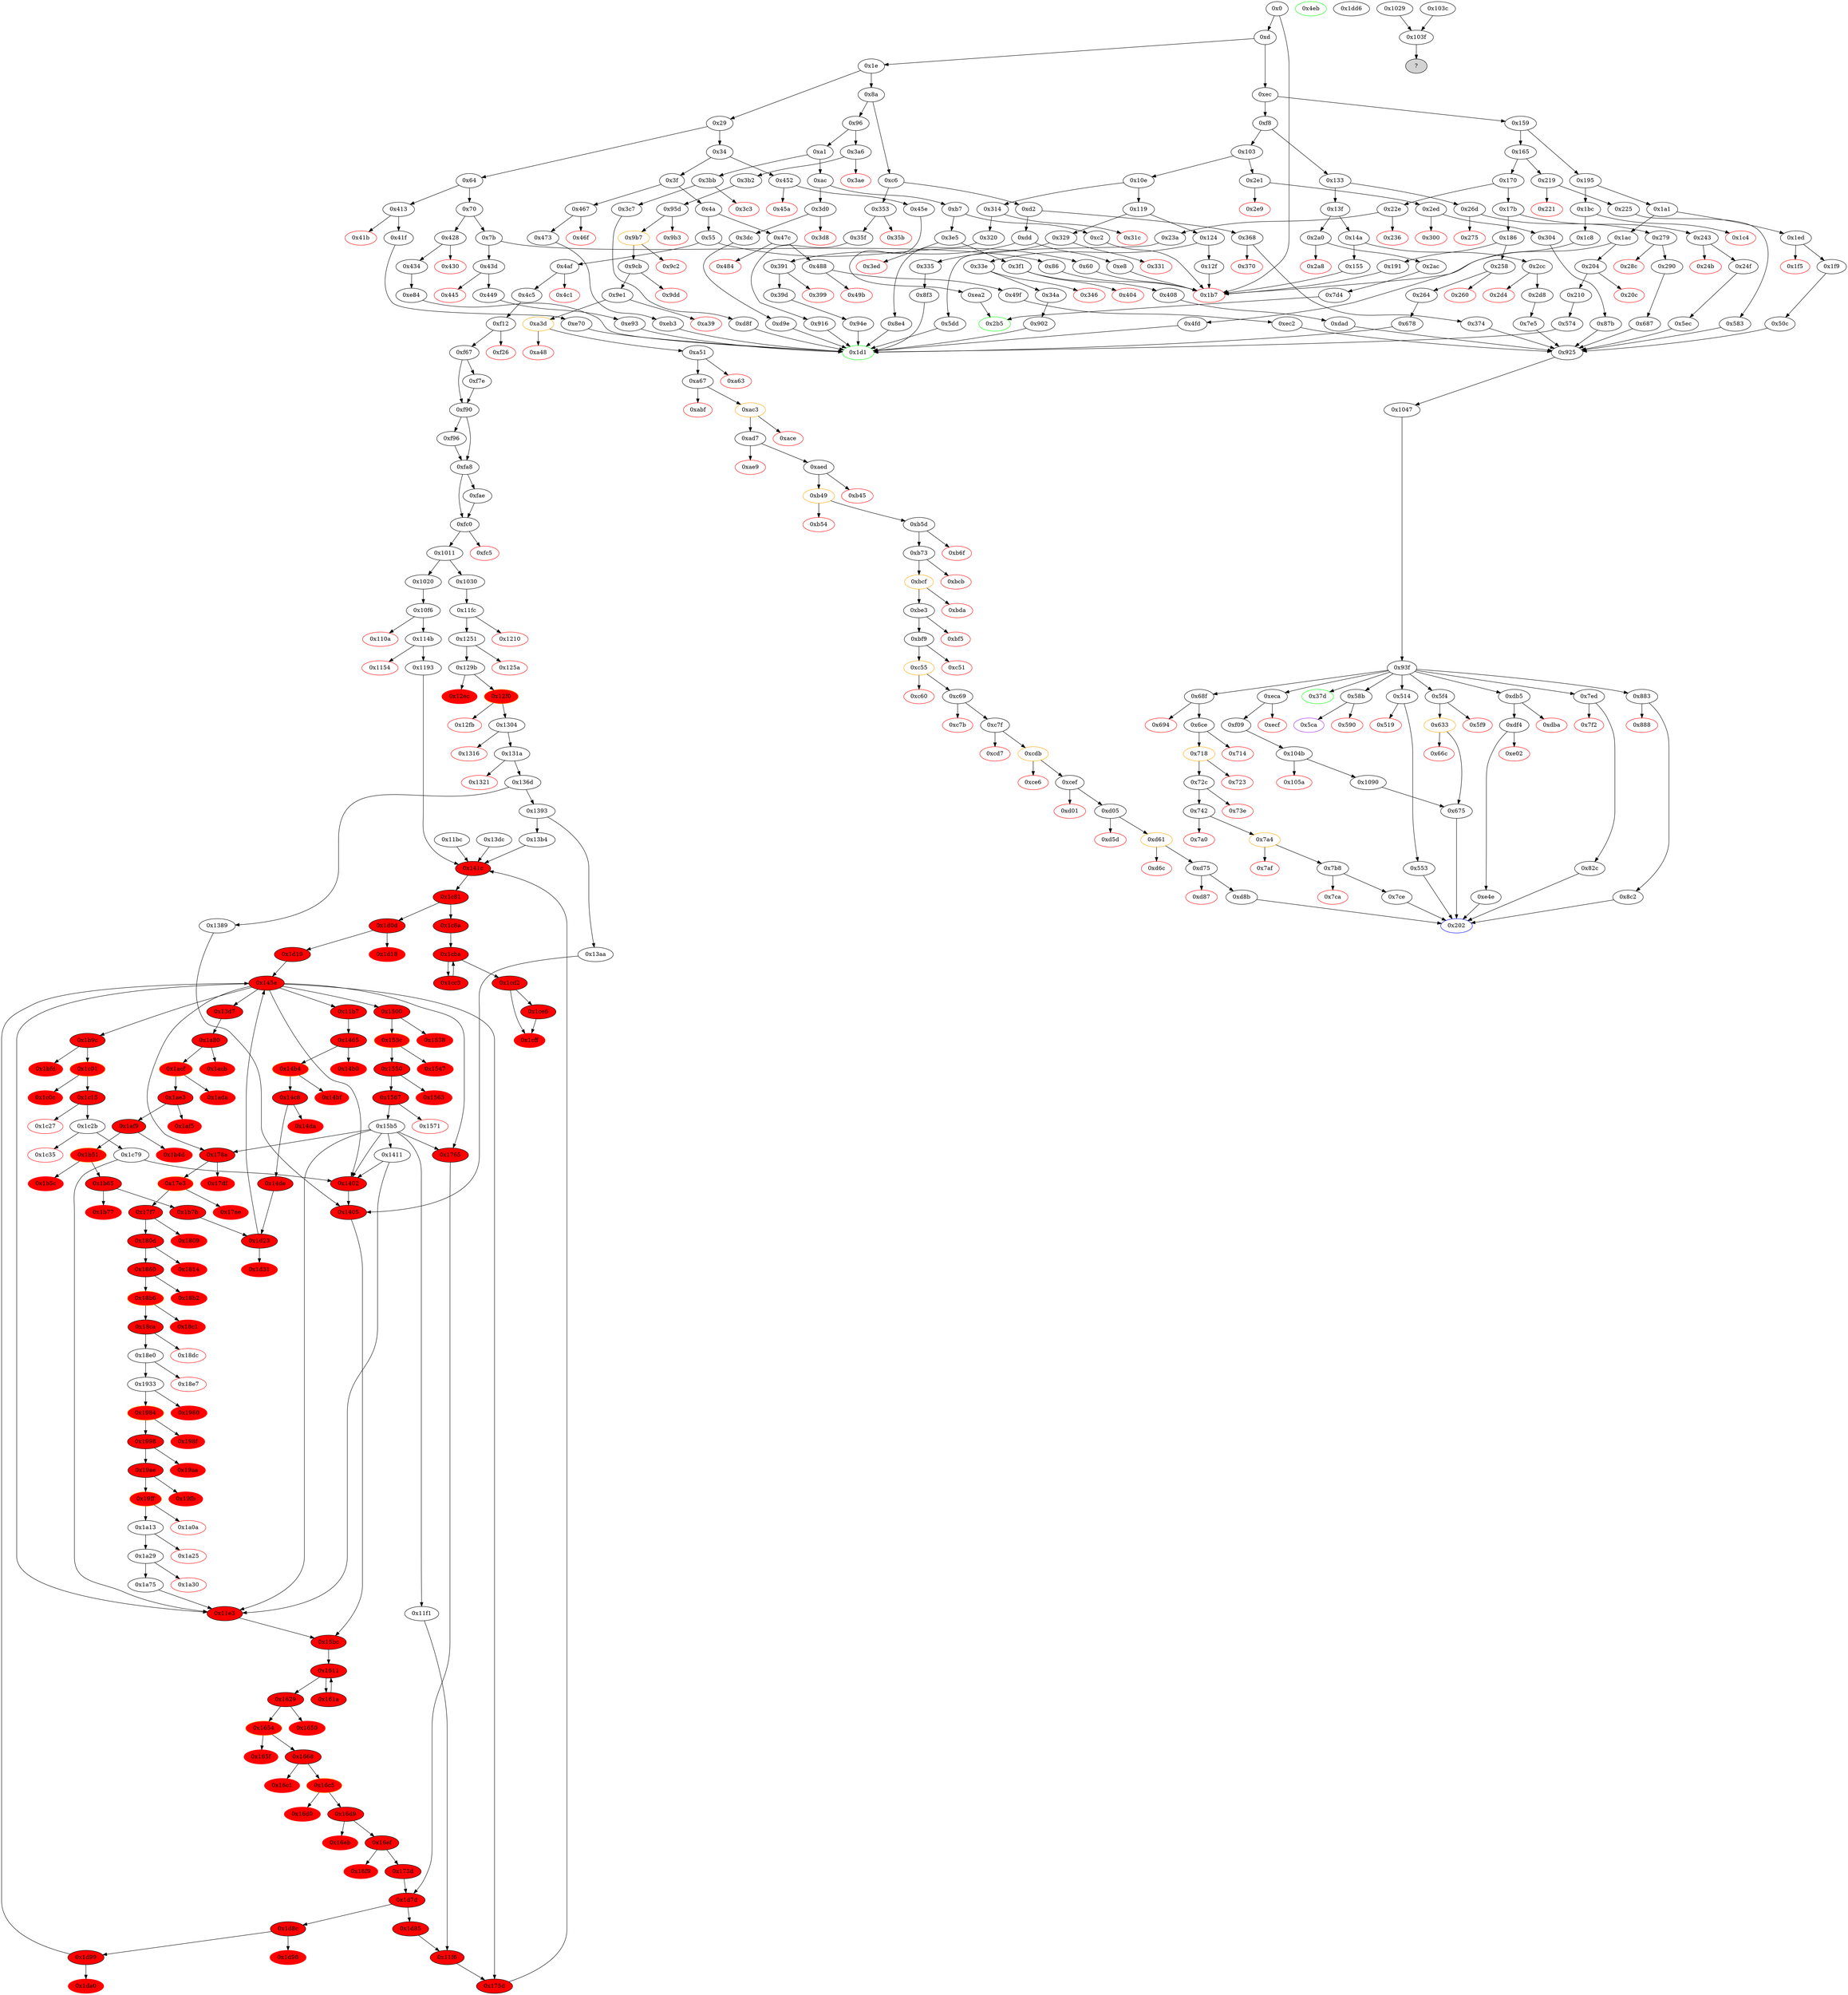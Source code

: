 strict digraph "" {
"0xeca" [fillcolor=white, id="0xeca", style=filled, tooltip="Block 0xeca\n[0xeca:0xece]\n---\nPredecessors: [0x93f]\nSuccessors: [0xecf, 0xf09]\n---\n0xeca JUMPDEST\n0xecb PUSH2 0xf09\n0xece JUMPI\n---\n0xeca: JUMPDEST \n0xecb: V1364 = 0xf09\n0xece: JUMPI 0xf09 V822\n---\nEntry stack: [V9, S2, S1, V822]\nStack pops: 1\nStack additions: []\nExit stack: [V9, S2, S1]\n\nDef sites:\nV9: {0xd.0x12}\nS2: {0x279.0x27b, 0x488.0x48a, 0x3f1.0x3f3, 0xd.0x12, 0x2ed.0x2ef}\nS1: {0x1f9.0x1fb, 0x2d8.0x2da, 0x49f.0x4aa, 0x290.0x29b, 0x408.0x40e, 0xd.0x12, 0x24f.0x251, 0x225.0x227, 0x304.0x30f}\nV822: {0x93f.0x949}\n"];
"0xdd" [fillcolor=white, id="0xdd", style=filled, tooltip="Block 0xdd\n[0xdd:0xe7]\n---\nPredecessors: [0xd2]\nSuccessors: [0xe8, 0x391]\n---\n0xdd DUP1\n0xde PUSH4 0x8f4b0da1\n0xe3 EQ\n0xe4 PUSH2 0x391\n0xe7 JUMPI\n---\n0xde: V64 = 0x8f4b0da1\n0xe3: V65 = EQ 0x8f4b0da1 V9\n0xe4: V66 = 0x391\n0xe7: JUMPI 0x391 V65\n---\nEntry stack: [V9]\nStack pops: 1\nStack additions: [S0]\nExit stack: [V9]\n\nDef sites:\nV9: {0xd.0x12}\n"];
"0x19aa" [color=red, fillcolor=red, id="0x19aa", style=filled, tooltip="Block 0x19aa\n[0x19aa:0x19ad]\n---\nPredecessors: [0x1998]\nSuccessors: []\n---\n0x19aa PUSH1 0x0\n0x19ac DUP1\n0x19ad REVERT\n---\n0x19aa: V2296 = 0x0\n0x19ad: REVERT 0x0 0x0\n---\nEntry stack: [S20, S19, S18, S17, S16, S15, S14, S13, S12, S11, S10, S9, S8, S7, S6, S5, V2267, 0xa9059cbb, S2, V2290, V2291]\nStack pops: 0\nStack additions: []\nExit stack: [S20, S19, S18, S17, S16, S15, S14, S13, S12, S11, S10, S9, S8, S7, S6, S5, V2267, 0xa9059cbb, S2, V2290, V2291]\n\nDef sites:\nS20: {}\nS19: {}\nS18: {}\nS17: {}\nS16: {}\nS15: {0x13dc.0x13e3, 0x11bc.0x11c3}\nS14: {0x13dc.0x13e3, 0x11bc.0x11c3, 0x11bc.0x11c6}\nS13: {0x13dc.0x13f1, 0x11bc.0x11c6, 0x11bc.0x11d2}\nS12: {0x1d19.0x1d1a, 0x13dc.0x13f1, 0x11bc.0x11d2}\nS11: {0x1d19.0x1d1a, 0x1a80.0x1aa4, 0x13dc.0x13e3, 0x11bc.0x11c3}\nS10: {0x1af9.0x1afb, 0x1465.0x1489, 0x11bc.0x11c6}\nS9: {0x1d19.0x1d1a, 0x1b7b.0x1b87, 0x13dc.0x13e3, 0x11bc.0x11c3, 0x14de.0x14e0}\nS8: {0x1b7b.0x1b88, 0x11bc.0x11c6, 0x13dc.0x13e3, 0x14de.0x14ec, 0x11bc.0x11c3, 0x1765.0x1768}\nS7: {0x1d19.0x1d1a, 0x1d8c.0x1d8f, 0x13dc.0x13e3, 0x14de.0x14ed, 0x11bc.0x11c3, 0x11bc.0x11c6, 0x1567.0x1569}\nS6: {0x1d19.0x1d1a, 0x1b7b.0x1b8e, 0x13dc.0x13e3, 0x11bc.0x11c6, 0x11bc.0x11c3, 0x1765.0x1768}\nS5: {0x1d19.0x1d1a, 0x1d23.0x1d28, 0x1d8c.0x1d8f, 0x1567.0x1569}\nV2267: {0x1933.0x1953}\n0xa9059cbb: {0x1933.0x1955}\nS2: {0x1d19.0x1d1a, 0x13dc.0x13f1, 0x11bc.0x11d2}\nV2290: {0x1998.0x199f}\nV2291: {0x1998.0x19a0}\n"];
"0x13d7" [fillcolor=red, id="0x13d7", style=filled, tooltip="Block 0x13d7\n[0x13d7:0x13db]\n---\nPredecessors: [0x145e]\nSuccessors: [0x1a80]\n---\n0x13d7 JUMPDEST\n0x13d8 PUSH2 0x1a80\n0x13db JUMP\n---\n0x13d7: JUMPDEST \n0x13d8: V1806 = 0x1a80\n0x13db: JUMP 0x1a80\n---\nEntry stack: [S24, S23, S22, S21, S20, S19, S18, S17, S16, S15, S14, S13, S12, S11, S10, S9, S8, S7, S6, S5, S4, S3, S2, S1, S0]\nStack pops: 0\nStack additions: []\nExit stack: [S24, S23, S22, S21, S20, S19, S18, S17, S16, S15, S14, S13, S12, S11, S10, S9, S8, S7, S6, S5, S4, S3, S2, S1, S0]\n\nDef sites:\nS24: {0x13dc.0x13f1, 0x11bc.0x11c3, 0x13dc.0x13e3, 0x11bc.0x11d2, 0x11bc.0x11c6}\nS23: {0x1d19.0x1d1a, 0x11bc.0x11d2, 0x13dc.0x13f1, 0x11bc.0x11c6}\nS22: {0x1d19.0x1d1a, 0x13dc.0x13f1, 0x1465.0x1489, 0x11bc.0x11d2}\nS21: {0x1d19.0x1d1a, 0x13dc.0x13e3, 0x11bc.0x11c3, 0x14de.0x14e0, 0x1a80.0x1aa4, 0x1465.0x1489}\nS20: {0x1af9.0x1afb, 0x11bc.0x11c6, 0x11bc.0x11c3, 0x14de.0x14e0, 0x13dc.0x13e3, 0x1465.0x1489, 0x14de.0x14ec}\nS19: {0x1d19.0x1d1a, 0x1b7b.0x1b87, 0x11bc.0x11c3, 0x13dc.0x13e3, 0x14de.0x14ec, 0x14de.0x14e0, 0x11bc.0x11c6, 0x14de.0x14ed, 0x13dc.0x13f1, 0x11bc.0x11d2}\nS18: {0x1d19.0x1d1a, 0x1b7b.0x1b88, 0x11bc.0x11c3, 0x13dc.0x13e3, 0x14de.0x14ec, 0x11bc.0x11c6, 0x14de.0x14ed, 0x13dc.0x13f1, 0x11bc.0x11d2, 0x11e3.0x11e6, 0x1765.0x1768}\nS17: {0x1d19.0x1d1a, 0x13dc.0x13e3, 0x11bc.0x11c3, 0x14de.0x14ed, 0x11bc.0x11c6, 0x11bc.0x11d2, 0x13dc.0x13f1, 0x14de.0x14f3, 0x1465.0x1489, 0x1765.0x176a, 0x1d8c.0x1d8f, 0x1d23.0x1d28, 0x1765.0x1768, 0x1567.0x1569}\nS16: {0x1d19.0x1d1a, 0x13dc.0x13e3, 0x13dc.0x13f1, 0x14de.0x14f3, 0x14de.0x14e0, 0x1d8c.0x1d8f, 0x1a80.0x1aa4, 0x1405.0x1406, 0x1b7b.0x1b8e, 0x11bc.0x11c3, 0x11bc.0x11c6, 0x11bc.0x11d2, 0x1d23.0x1d28, 0x1765.0x176a, 0x11e3.0x11e6, 0x1765.0x1768}\nS15: {0x1d19.0x1d1a, 0x13dc.0x13f1, 0x13dc.0x13e3, 0x14de.0x14f3, 0x14de.0x14ec, 0x1465.0x1489, 0x1d8c.0x1d8f, 0x1a80.0x1aa4, 0x1af9.0x1afb, 0x1b7b.0x1b8e, 0x11bc.0x11c6, 0x11bc.0x11d2, 0x11bc.0x11c3, 0x1765.0x1768, 0x1d23.0x1d28, 0x1765.0x176a}\nS14: {0x1d19.0x1d1a, 0x13dc.0x13f1, 0x13dc.0x13e3, 0x14de.0x14e0, 0x14de.0x14ed, 0x1465.0x1489, 0xd.0x12, 0x1d8c.0x1d8f, 0x1a80.0x1aa4, 0x1af9.0x1afb, 0x1b7b.0x1b87, 0x11bc.0x11d2, 0x11bc.0x11c6, 0x11bc.0x11c3, 0x1d23.0x1d28, 0x1765.0x1768}\nS13: {0x1d19.0x1d1a, 0x13dc.0x13e3, 0x14de.0x14ec, 0x14de.0x14e0, 0x1465.0x1489, 0x1d8c.0x1d8f, 0x1a80.0x1aa4, 0x1af9.0x1afb, 0x1b7b.0x1b88, 0x1b7b.0x1b87, 0x11bc.0x11c3, 0x11bc.0x11c6, 0x4af.0x4b0, 0x16ef.0x16f1, 0x1765.0x1768, 0x1567.0x1569}\nS12: {0x1d19.0x1d1a, 0x13dc.0x13e3, 0x13dc.0x13f1, 0x14de.0x14e0, 0x14de.0x14ed, 0x14de.0x14ec, 0x1d8c.0x1d8f, 0x4c5.0x4d2, 0x1af9.0x1afb, 0x1b7b.0x1b87, 0x1b7b.0x1b88, 0x11bc.0x11c3, 0x11bc.0x11c6, 0x11bc.0x11d2, 0x1668.0x169f, 0x1765.0x1768, 0x1d23.0x1d28, 0x1465.0x1489, 0x1567.0x1569}\nS11: {0x1d19.0x1d1a, 0x13dc.0x13e3, 0x13dc.0x13f1, 0x14de.0x14e0, 0x14de.0x14ec, 0x14de.0x14ed, 0x11e3.0x11e6, 0x1d8c.0x1d8f, 0x4c5.0x4da, 0x1b7b.0x1b88, 0x1b7b.0x1b8e, 0x173d.0x1741, 0x11bc.0x11c3, 0x11bc.0x11c6, 0x1b7b.0x1b87, 0x11bc.0x11d2, 0x16ef.0x16f1, 0x1d23.0x1d28, 0x1765.0x1768, 0x1567.0x1569}\nS10: {0x1d19.0x1d1a, 0x13dc.0x13f1, 0x13dc.0x13e3, 0x14de.0x14ec, 0x14de.0x14ed, 0x14de.0x14f3, 0x1465.0x1489, 0x1d8c.0x1d8f, 0x4c5.0x4e1, 0x1b7b.0x1b88, 0x1b7b.0x1b8e, 0x11bc.0x11c6, 0x11bc.0x11d2, 0x11bc.0x11c3, 0x1668.0x169f, 0x1765.0x176a, 0x1d23.0x1d28, 0x1765.0x1768, 0x1567.0x1569}\nS9: {0x1d19.0x1d1a, 0x13dc.0x13f1, 0x13dc.0x13e3, 0x14de.0x14ed, 0x14de.0x14f3, 0x14de.0x14e0, 0x11e3.0x11e6, 0x1d8c.0x1d8f, 0x1a80.0x1aa4, 0x4c5.0x4e6, 0x1405.0x1406, 0x1b7b.0x1b8e, 0x173d.0x1741, 0x11bc.0x11d2, 0x11bc.0x11c3, 0x11bc.0x11c6, 0x1765.0x1768, 0x1d23.0x1d28, 0x1765.0x176a, 0x1567.0x1569}\nS8: {0x1d19.0x1d1a, 0x13dc.0x13e3, 0x13dc.0x13f1, 0x14de.0x14f3, 0x14de.0x14ec, 0x1465.0x1489, 0xf12.0xf13, 0x1d8c.0x1d8f, 0x1a80.0x1aa4, 0x1405.0x1406, 0x1af9.0x1afb, 0x1b7b.0x1b8e, 0x173d.0x1744, 0x11bc.0x11c3, 0x11bc.0x11c6, 0x11bc.0x11d2, 0x1d23.0x1d28, 0x1765.0x176a, 0x11e3.0x11e6, 0x1765.0x1768}\nS7: {0x1d19.0x1d1a, 0x13dc.0x13f1, 0x13dc.0x13e3, 0x14de.0x14f3, 0x14de.0x14e0, 0x14de.0x14ed, 0x1d8c.0x1d8f, 0x1a80.0x1aa4, 0x1af9.0x1afb, 0x1b7b.0x1b87, 0x11bc.0x11c6, 0x11bc.0x11d2, 0x11bc.0x11c3, 0x1765.0x1768, 0x1765.0x176a, 0x1020.0x1020, 0x1d23.0x1d28, 0x1465.0x1489}\nS6: {0x1d19.0x1d1a, 0x13dc.0x13e3, 0x13dc.0x13f1, 0x14de.0x14e0, 0x14de.0x14ec, 0x1d8c.0x1d8f, 0x1a80.0x1aa4, 0x4c5.0x4d2, 0x1af9.0x1afb, 0x1b7b.0x1b87, 0x1b7b.0x1b88, 0x11bc.0x11c6, 0x11bc.0x11c3, 0x11bc.0x11d2, 0x1765.0x1768, 0x16ef.0x16f1, 0x1d23.0x1d28, 0x1465.0x1489, 0x1567.0x1569}\nS5: {0x1d19.0x1d1a, 0x13dc.0x13e3, 0x14de.0x14ec, 0x14de.0x14e0, 0x14de.0x14ed, 0x1d8c.0x1d8f, 0x4c5.0x4e1, 0x1af9.0x1afb, 0x1b7b.0x1b88, 0x1b7b.0x1b87, 0x11bc.0x11c6, 0x11bc.0x11c3, 0x1668.0x169f, 0x1765.0x1768, 0x1d23.0x1d28, 0x1465.0x1489, 0x1567.0x1569}\nS4: {0x1d19.0x1d1a, 0x13dc.0x13e3, 0x14de.0x14ed, 0x14de.0x14e0, 0x14de.0x14ec, 0x1d8c.0x1d8f, 0x1b7b.0x1b87, 0x1b7b.0x1b88, 0x1b7b.0x1b8e, 0x11bc.0x11c3, 0x11bc.0x11c6, 0x173d.0x1741, 0x10f6.0x10f7, 0x1765.0x1768, 0x16ef.0x16f1, 0x1d23.0x1d28, 0x1465.0x1489, 0x1567.0x1569}\nS3: {0x1d19.0x1d1a, 0x13dc.0x13e3, 0x14de.0x14ec, 0x14de.0x14e0, 0x14de.0x14ed, 0x1193.0x1197, 0x1d8c.0x1d8f, 0x1b7b.0x1b8e, 0x1b7b.0x1b88, 0x11bc.0x11c3, 0x11bc.0x11c6, 0x1668.0x169f, 0x16ef.0x16f1, 0x1d23.0x1d28, 0x1765.0x1768, 0x1567.0x1569}\nS2: {0x1d19.0x1d1a, 0x1b7b.0x1b8e, 0x173d.0x1741, 0x11bc.0x11c6, 0x13dc.0x13e3, 0x11bc.0x11c3, 0x14de.0x14ed, 0x14de.0x14ec, 0x1193.0x119a, 0x1668.0x169f, 0x1d8c.0x1d8f, 0x1d23.0x1d28, 0x1765.0x1768, 0x1567.0x1569}\nS1: {0x1d19.0x1d1a, 0x13dc.0x13f1, 0x13dc.0x13e3, 0x14de.0x14ed, 0x14de.0x14f3, 0x1193.0x11a6, 0x1d8c.0x1d8f, 0x1b7b.0x1b8e, 0x173d.0x1741, 0x11bc.0x11d2, 0x11bc.0x11c6, 0x11bc.0x11c3, 0x173d.0x1744, 0x1765.0x1768, 0x1d23.0x1d28, 0x1765.0x176a}\nS0: {0x1d19.0x1d1a, 0x1d23.0x1d28, 0x1d8c.0x1d8f}\n"];
"0x1af9" [fillcolor=red, id="0x1af9", style=filled, tooltip="Block 0x1af9\n[0x1af9:0x1b4c]\n---\nPredecessors: [0x1ae3]\nSuccessors: [0x1b4d, 0x1b51]\n---\n0x1af9 JUMPDEST\n0x1afa POP\n0x1afb MLOAD\n0x1afc PUSH1 0x40\n0x1afe DUP1\n0x1aff MLOAD\n0x1b00 PUSH4 0x95ea7b3\n0x1b05 PUSH1 0xe0\n0x1b07 SHL\n0x1b08 DUP2\n0x1b09 MSTORE\n0x1b0a PUSH1 0x1\n0x1b0c PUSH1 0x1\n0x1b0e PUSH1 0xa0\n0x1b10 SHL\n0x1b11 SUB\n0x1b12 DUP1\n0x1b13 DUP5\n0x1b14 AND\n0x1b15 PUSH1 0x4\n0x1b17 DUP4\n0x1b18 ADD\n0x1b19 MSTORE\n0x1b1a PUSH1 0x24\n0x1b1c DUP3\n0x1b1d ADD\n0x1b1e DUP8\n0x1b1f SWAP1\n0x1b20 MSTORE\n0x1b21 SWAP2\n0x1b22 MLOAD\n0x1b23 SWAP3\n0x1b24 SWAP4\n0x1b25 POP\n0x1b26 SWAP1\n0x1b27 DUP8\n0x1b28 AND\n0x1b29 SWAP2\n0x1b2a PUSH4 0x95ea7b3\n0x1b2f SWAP2\n0x1b30 PUSH1 0x44\n0x1b32 DUP1\n0x1b33 DUP3\n0x1b34 ADD\n0x1b35 SWAP3\n0x1b36 PUSH1 0x20\n0x1b38 SWAP3\n0x1b39 SWAP1\n0x1b3a SWAP2\n0x1b3b SWAP1\n0x1b3c DUP3\n0x1b3d SWAP1\n0x1b3e SUB\n0x1b3f ADD\n0x1b40 DUP2\n0x1b41 PUSH1 0x0\n0x1b43 DUP8\n0x1b44 DUP1\n0x1b45 EXTCODESIZE\n0x1b46 ISZERO\n0x1b47 DUP1\n0x1b48 ISZERO\n0x1b49 PUSH2 0x1b51\n0x1b4c JUMPI\n---\n0x1af9: JUMPDEST \n0x1afb: V2416 = M[V2409]\n0x1afc: V2417 = 0x40\n0x1aff: V2418 = M[0x40]\n0x1b00: V2419 = 0x95ea7b3\n0x1b05: V2420 = 0xe0\n0x1b07: V2421 = SHL 0xe0 0x95ea7b3\n0x1b09: M[V2418] = 0x95ea7b300000000000000000000000000000000000000000000000000000000\n0x1b0a: V2422 = 0x1\n0x1b0c: V2423 = 0x1\n0x1b0e: V2424 = 0xa0\n0x1b10: V2425 = SHL 0xa0 0x1\n0x1b11: V2426 = SUB 0x10000000000000000000000000000000000000000 0x1\n0x1b14: V2427 = AND V2416 0xffffffffffffffffffffffffffffffffffffffff\n0x1b15: V2428 = 0x4\n0x1b18: V2429 = ADD V2418 0x4\n0x1b19: M[V2429] = V2427\n0x1b1a: V2430 = 0x24\n0x1b1d: V2431 = ADD V2418 0x24\n0x1b20: M[V2431] = S4\n0x1b22: V2432 = M[0x40]\n0x1b28: V2433 = AND S6 0xffffffffffffffffffffffffffffffffffffffff\n0x1b2a: V2434 = 0x95ea7b3\n0x1b30: V2435 = 0x44\n0x1b34: V2436 = ADD V2418 0x44\n0x1b36: V2437 = 0x20\n0x1b3e: V2438 = SUB V2418 V2432\n0x1b3f: V2439 = ADD V2438 0x44\n0x1b41: V2440 = 0x0\n0x1b45: V2441 = EXTCODESIZE V2433\n0x1b46: V2442 = ISZERO V2441\n0x1b48: V2443 = ISZERO V2442\n0x1b49: V2444 = 0x1b51\n0x1b4c: JUMPI 0x1b51 V2443\n---\nEntry stack: [S27, S26, S25, S24, S23, S22, S21, S20, S19, S18, S17, S16, S15, S14, S13, S12, S11, S10, S9, S8, S7, S6, S5, S4, 0x0, 0x0, V2409, V2410]\nStack pops: 7\nStack additions: [S6, S5, S4, S3, V2416, V2433, 0x95ea7b3, V2436, 0x20, V2432, V2439, V2432, 0x0, V2433, V2442]\nExit stack: [S27, S26, S25, S24, S23, S22, S21, S20, S19, S18, S17, S16, S15, S14, S13, S12, S11, S10, S9, S8, S7, S6, S5, S4, 0x0, V2416, V2433, 0x95ea7b3, V2436, 0x20, V2432, V2439, V2432, 0x0, V2433, V2442]\n\nDef sites:\nS27: {0x1d19.0x1d1a, 0x11bc.0x11d2, 0x13dc.0x13f1, 0x11bc.0x11c6}\nS26: {0x1d19.0x1d1a, 0x13dc.0x13f1, 0x1465.0x1489, 0x11bc.0x11d2}\nS25: {0x1d19.0x1d1a, 0x13dc.0x13e3, 0x11bc.0x11c3, 0x14de.0x14e0, 0x1a80.0x1aa4, 0x1465.0x1489}\nS24: {0x1af9.0x1afb, 0x11bc.0x11c6, 0x11bc.0x11c3, 0x14de.0x14e0, 0x13dc.0x13e3, 0x1465.0x1489, 0x14de.0x14ec}\nS23: {0x1d19.0x1d1a, 0x1b7b.0x1b87, 0x11bc.0x11c3, 0x13dc.0x13e3, 0x14de.0x14ec, 0x14de.0x14e0, 0x11bc.0x11c6, 0x14de.0x14ed, 0x13dc.0x13f1, 0x11bc.0x11d2}\nS22: {0x1d19.0x1d1a, 0x1b7b.0x1b88, 0x11bc.0x11c3, 0x13dc.0x13e3, 0x14de.0x14ec, 0x11bc.0x11c6, 0x14de.0x14ed, 0x13dc.0x13f1, 0x11bc.0x11d2, 0x11e3.0x11e6, 0x1765.0x1768}\nS21: {0x1d19.0x1d1a, 0x13dc.0x13e3, 0x11bc.0x11c3, 0x14de.0x14ed, 0x11bc.0x11c6, 0x11bc.0x11d2, 0x13dc.0x13f1, 0x14de.0x14f3, 0x1465.0x1489, 0x1765.0x176a, 0x1d8c.0x1d8f, 0x1d23.0x1d28, 0x1765.0x1768, 0x1567.0x1569}\nS20: {0x1d19.0x1d1a, 0x13dc.0x13e3, 0x13dc.0x13f1, 0x14de.0x14f3, 0x14de.0x14e0, 0x1d8c.0x1d8f, 0x1a80.0x1aa4, 0x1405.0x1406, 0x1b7b.0x1b8e, 0x11bc.0x11c3, 0x11bc.0x11c6, 0x11bc.0x11d2, 0x1d23.0x1d28, 0x1765.0x176a, 0x11e3.0x11e6, 0x1765.0x1768}\nS19: {0x1d19.0x1d1a, 0x13dc.0x13f1, 0x13dc.0x13e3, 0x14de.0x14f3, 0x14de.0x14ec, 0x1465.0x1489, 0x1d8c.0x1d8f, 0x1a80.0x1aa4, 0x1af9.0x1afb, 0x1b7b.0x1b8e, 0x11bc.0x11c6, 0x11bc.0x11d2, 0x11bc.0x11c3, 0x1765.0x1768, 0x1d23.0x1d28, 0x1765.0x176a}\nS18: {0x1d19.0x1d1a, 0x13dc.0x13f1, 0x13dc.0x13e3, 0x14de.0x14e0, 0x14de.0x14ed, 0x1465.0x1489, 0xd.0x12, 0x1d8c.0x1d8f, 0x1a80.0x1aa4, 0x1af9.0x1afb, 0x1b7b.0x1b87, 0x11bc.0x11d2, 0x11bc.0x11c6, 0x11bc.0x11c3, 0x1d23.0x1d28, 0x1765.0x1768}\nS17: {0x1d19.0x1d1a, 0x13dc.0x13e3, 0x14de.0x14ec, 0x14de.0x14e0, 0x1465.0x1489, 0x1d8c.0x1d8f, 0x1a80.0x1aa4, 0x1af9.0x1afb, 0x1b7b.0x1b88, 0x1b7b.0x1b87, 0x11bc.0x11c3, 0x11bc.0x11c6, 0x4af.0x4b0, 0x16ef.0x16f1, 0x1765.0x1768, 0x1567.0x1569}\nS16: {0x1d19.0x1d1a, 0x13dc.0x13e3, 0x13dc.0x13f1, 0x14de.0x14e0, 0x14de.0x14ed, 0x14de.0x14ec, 0x1d8c.0x1d8f, 0x4c5.0x4d2, 0x1af9.0x1afb, 0x1b7b.0x1b87, 0x1b7b.0x1b88, 0x11bc.0x11c3, 0x11bc.0x11c6, 0x11bc.0x11d2, 0x1668.0x169f, 0x1765.0x1768, 0x1d23.0x1d28, 0x1465.0x1489, 0x1567.0x1569}\nS15: {0x1d19.0x1d1a, 0x13dc.0x13e3, 0x13dc.0x13f1, 0x14de.0x14e0, 0x14de.0x14ec, 0x14de.0x14ed, 0x11e3.0x11e6, 0x1d8c.0x1d8f, 0x4c5.0x4da, 0x1b7b.0x1b88, 0x1b7b.0x1b8e, 0x173d.0x1741, 0x11bc.0x11c3, 0x11bc.0x11c6, 0x1b7b.0x1b87, 0x11bc.0x11d2, 0x16ef.0x16f1, 0x1d23.0x1d28, 0x1765.0x1768, 0x1567.0x1569}\nS14: {0x1d19.0x1d1a, 0x13dc.0x13f1, 0x13dc.0x13e3, 0x14de.0x14ec, 0x14de.0x14ed, 0x14de.0x14f3, 0x1465.0x1489, 0x1d8c.0x1d8f, 0x4c5.0x4e1, 0x1b7b.0x1b88, 0x1b7b.0x1b8e, 0x11bc.0x11c6, 0x11bc.0x11d2, 0x11bc.0x11c3, 0x1668.0x169f, 0x1765.0x176a, 0x1d23.0x1d28, 0x1765.0x1768, 0x1567.0x1569}\nS13: {0x1d19.0x1d1a, 0x13dc.0x13f1, 0x13dc.0x13e3, 0x14de.0x14ed, 0x14de.0x14f3, 0x14de.0x14e0, 0x11e3.0x11e6, 0x1d8c.0x1d8f, 0x1a80.0x1aa4, 0x4c5.0x4e6, 0x1405.0x1406, 0x1b7b.0x1b8e, 0x173d.0x1741, 0x11bc.0x11d2, 0x11bc.0x11c3, 0x11bc.0x11c6, 0x1765.0x1768, 0x1d23.0x1d28, 0x1765.0x176a, 0x1567.0x1569}\nS12: {0x1d19.0x1d1a, 0x13dc.0x13e3, 0x13dc.0x13f1, 0x14de.0x14f3, 0x14de.0x14ec, 0x1465.0x1489, 0xf12.0xf13, 0x1d8c.0x1d8f, 0x1a80.0x1aa4, 0x1405.0x1406, 0x1af9.0x1afb, 0x1b7b.0x1b8e, 0x173d.0x1744, 0x11bc.0x11c3, 0x11bc.0x11c6, 0x11bc.0x11d2, 0x1d23.0x1d28, 0x1765.0x176a, 0x11e3.0x11e6, 0x1765.0x1768}\nS11: {0x1d19.0x1d1a, 0x13dc.0x13f1, 0x13dc.0x13e3, 0x14de.0x14f3, 0x14de.0x14e0, 0x14de.0x14ed, 0x1d8c.0x1d8f, 0x1a80.0x1aa4, 0x1af9.0x1afb, 0x1b7b.0x1b87, 0x11bc.0x11c6, 0x11bc.0x11d2, 0x11bc.0x11c3, 0x1765.0x1768, 0x1765.0x176a, 0x1020.0x1020, 0x1d23.0x1d28, 0x1465.0x1489}\nS10: {0x1d19.0x1d1a, 0x13dc.0x13e3, 0x13dc.0x13f1, 0x14de.0x14e0, 0x14de.0x14ec, 0x1d8c.0x1d8f, 0x1a80.0x1aa4, 0x4c5.0x4d2, 0x1af9.0x1afb, 0x1b7b.0x1b87, 0x1b7b.0x1b88, 0x11bc.0x11c6, 0x11bc.0x11c3, 0x11bc.0x11d2, 0x1765.0x1768, 0x16ef.0x16f1, 0x1d23.0x1d28, 0x1465.0x1489, 0x1567.0x1569}\nS9: {0x1d19.0x1d1a, 0x13dc.0x13e3, 0x14de.0x14ec, 0x14de.0x14e0, 0x14de.0x14ed, 0x1d8c.0x1d8f, 0x4c5.0x4e1, 0x1af9.0x1afb, 0x1b7b.0x1b88, 0x1b7b.0x1b87, 0x11bc.0x11c6, 0x11bc.0x11c3, 0x1668.0x169f, 0x1765.0x1768, 0x1d23.0x1d28, 0x1465.0x1489, 0x1567.0x1569}\nS8: {0x1d19.0x1d1a, 0x13dc.0x13e3, 0x14de.0x14ed, 0x14de.0x14e0, 0x14de.0x14ec, 0x1d8c.0x1d8f, 0x1b7b.0x1b87, 0x1b7b.0x1b88, 0x1b7b.0x1b8e, 0x11bc.0x11c3, 0x11bc.0x11c6, 0x173d.0x1741, 0x10f6.0x10f7, 0x1765.0x1768, 0x16ef.0x16f1, 0x1d23.0x1d28, 0x1465.0x1489, 0x1567.0x1569}\nS7: {0x1d19.0x1d1a, 0x13dc.0x13e3, 0x14de.0x14ec, 0x14de.0x14e0, 0x14de.0x14ed, 0x1193.0x1197, 0x1d8c.0x1d8f, 0x1b7b.0x1b8e, 0x1b7b.0x1b88, 0x11bc.0x11c3, 0x11bc.0x11c6, 0x1668.0x169f, 0x16ef.0x16f1, 0x1d23.0x1d28, 0x1765.0x1768, 0x1567.0x1569}\nS6: {0x1d19.0x1d1a, 0x1b7b.0x1b8e, 0x173d.0x1741, 0x11bc.0x11c6, 0x13dc.0x13e3, 0x11bc.0x11c3, 0x14de.0x14ed, 0x14de.0x14ec, 0x1193.0x119a, 0x1668.0x169f, 0x1d8c.0x1d8f, 0x1d23.0x1d28, 0x1765.0x1768, 0x1567.0x1569}\nS5: {0x1d19.0x1d1a, 0x13dc.0x13f1, 0x13dc.0x13e3, 0x14de.0x14ed, 0x14de.0x14f3, 0x1193.0x11a6, 0x1d8c.0x1d8f, 0x1b7b.0x1b8e, 0x173d.0x1741, 0x11bc.0x11d2, 0x11bc.0x11c6, 0x11bc.0x11c3, 0x173d.0x1744, 0x1765.0x1768, 0x1d23.0x1d28, 0x1765.0x176a}\nS4: {0x1d19.0x1d1a, 0x1d23.0x1d28, 0x1d8c.0x1d8f}\n0x0: {0x1a80.0x1aa4}\n0x0: {0x1a80.0x1aa4}\nV2409: {0x1ae3.0x1aea}\nV2410: {0x1ae3.0x1aeb}\n"];
"0x1500" [fillcolor=red, id="0x1500", style=filled, tooltip="Block 0x1500\n[0x1500:0x1537]\n---\nPredecessors: [0x145e]\nSuccessors: [0x1538, 0x153c]\n---\n0x1500 JUMPDEST\n0x1501 PUSH1 0x40\n0x1503 MLOAD\n0x1504 DUP5\n0x1505 PUSH4 0xffffffff\n0x150a AND\n0x150b PUSH1 0xe0\n0x150d SHL\n0x150e DUP2\n0x150f MSTORE\n0x1510 PUSH1 0x4\n0x1512 ADD\n0x1513 DUP1\n0x1514 DUP4\n0x1515 DUP2\n0x1516 MSTORE\n0x1517 PUSH1 0x20\n0x1519 ADD\n0x151a DUP3\n0x151b DUP2\n0x151c MSTORE\n0x151d PUSH1 0x20\n0x151f ADD\n0x1520 SWAP3\n0x1521 POP\n0x1522 POP\n0x1523 POP\n0x1524 PUSH1 0x20\n0x1526 PUSH1 0x40\n0x1528 MLOAD\n0x1529 DUP1\n0x152a DUP4\n0x152b SUB\n0x152c DUP2\n0x152d DUP6\n0x152e DUP9\n0x152f DUP1\n0x1530 EXTCODESIZE\n0x1531 ISZERO\n0x1532 DUP1\n0x1533 ISZERO\n0x1534 PUSH2 0x153c\n0x1537 JUMPI\n---\n0x1500: JUMPDEST \n0x1501: V1894 = 0x40\n0x1503: V1895 = M[0x40]\n0x1505: V1896 = 0xffffffff\n0x150a: V1897 = AND 0xffffffff S3\n0x150b: V1898 = 0xe0\n0x150d: V1899 = SHL 0xe0 V1897\n0x150f: M[V1895] = V1899\n0x1510: V1900 = 0x4\n0x1512: V1901 = ADD 0x4 V1895\n0x1516: M[V1901] = S1\n0x1517: V1902 = 0x20\n0x1519: V1903 = ADD 0x20 V1901\n0x151c: M[V1903] = S0\n0x151d: V1904 = 0x20\n0x151f: V1905 = ADD 0x20 V1903\n0x1524: V1906 = 0x20\n0x1526: V1907 = 0x40\n0x1528: V1908 = M[0x40]\n0x152b: V1909 = SUB V1905 V1908\n0x1530: V1910 = EXTCODESIZE S4\n0x1531: V1911 = ISZERO V1910\n0x1533: V1912 = ISZERO V1911\n0x1534: V1913 = 0x153c\n0x1537: JUMPI 0x153c V1912\n---\nEntry stack: [S30, S29, S28, S27, S26, S25, S24, S23, S22, S21, S20, S19, S18, S17, S16, S15, S14, S13, S12, S11, S10, S9, S8, S7, S6, S5, S4, S3, S2, S1, S0]\nStack pops: 5\nStack additions: [S4, S3, S2, V1905, 0x20, V1908, V1909, V1908, S2, S4, V1911]\nExit stack: [S24, S23, S22, S21, S20, S19, S18, S17, S16, S15, S14, S13, S12, S11, S10, S9, S8, S7, S6, S5, S4, S3, S2, V1905, 0x20, V1908, V1909, V1908, S2, S4, V1911]\n\nDef sites:\nS30: {}\nS29: {}\nS28: {}\nS27: {}\nS26: {0x13dc.0x13e3, 0x11bc.0x11c3}\nS25: {0x13dc.0x13e3, 0x11bc.0x11c3, 0x11bc.0x11c6}\nS24: {0x13dc.0x13f1, 0x11bc.0x11c3, 0x13dc.0x13e3, 0x11bc.0x11d2, 0x11bc.0x11c6}\nS23: {0x1d19.0x1d1a, 0x11bc.0x11d2, 0x13dc.0x13f1, 0x11bc.0x11c6}\nS22: {0x1d19.0x1d1a, 0x13dc.0x13f1, 0x1465.0x1489, 0x11bc.0x11d2}\nS21: {0x1d19.0x1d1a, 0x13dc.0x13e3, 0x11bc.0x11c3, 0x14de.0x14e0, 0x1a80.0x1aa4, 0x1465.0x1489}\nS20: {0x1af9.0x1afb, 0x11bc.0x11c6, 0x11bc.0x11c3, 0x14de.0x14e0, 0x13dc.0x13e3, 0x1465.0x1489, 0x14de.0x14ec}\nS19: {0x1d19.0x1d1a, 0x1b7b.0x1b87, 0x11bc.0x11c3, 0x13dc.0x13e3, 0x14de.0x14ec, 0x14de.0x14e0, 0x11bc.0x11c6, 0x14de.0x14ed, 0x13dc.0x13f1, 0x11bc.0x11d2}\nS18: {0x1d19.0x1d1a, 0x1b7b.0x1b88, 0x11bc.0x11c3, 0x13dc.0x13e3, 0x14de.0x14ec, 0x11bc.0x11c6, 0x14de.0x14ed, 0x13dc.0x13f1, 0x11bc.0x11d2, 0x11e3.0x11e6, 0x1765.0x1768}\nS17: {0x1d19.0x1d1a, 0x13dc.0x13e3, 0x11bc.0x11c3, 0x14de.0x14ed, 0x11bc.0x11c6, 0x11bc.0x11d2, 0x13dc.0x13f1, 0x14de.0x14f3, 0x1465.0x1489, 0x1765.0x176a, 0x1d8c.0x1d8f, 0x1d23.0x1d28, 0x1765.0x1768, 0x1567.0x1569}\nS16: {0x1d19.0x1d1a, 0x13dc.0x13e3, 0x13dc.0x13f1, 0x14de.0x14f3, 0x14de.0x14e0, 0x1d8c.0x1d8f, 0x1a80.0x1aa4, 0x1405.0x1406, 0x1b7b.0x1b8e, 0x11bc.0x11c3, 0x11bc.0x11c6, 0x11bc.0x11d2, 0x1d23.0x1d28, 0x1765.0x176a, 0x11e3.0x11e6, 0x1765.0x1768}\nS15: {0x1d19.0x1d1a, 0x13dc.0x13f1, 0x13dc.0x13e3, 0x14de.0x14f3, 0x14de.0x14ec, 0x1465.0x1489, 0x1d8c.0x1d8f, 0x1a80.0x1aa4, 0x1af9.0x1afb, 0x1b7b.0x1b8e, 0x11bc.0x11c6, 0x11bc.0x11d2, 0x11bc.0x11c3, 0x1765.0x1768, 0x1d23.0x1d28, 0x1765.0x176a}\nS14: {0x1d19.0x1d1a, 0x13dc.0x13f1, 0x13dc.0x13e3, 0x14de.0x14e0, 0x14de.0x14ed, 0x1465.0x1489, 0xd.0x12, 0x1d8c.0x1d8f, 0x1a80.0x1aa4, 0x1af9.0x1afb, 0x1b7b.0x1b87, 0x11bc.0x11d2, 0x11bc.0x11c6, 0x11bc.0x11c3, 0x1d23.0x1d28, 0x1765.0x1768}\nS13: {0x1d19.0x1d1a, 0x13dc.0x13e3, 0x14de.0x14ec, 0x14de.0x14e0, 0x1465.0x1489, 0x1d8c.0x1d8f, 0x1a80.0x1aa4, 0x1af9.0x1afb, 0x1b7b.0x1b88, 0x1b7b.0x1b87, 0x11bc.0x11c3, 0x11bc.0x11c6, 0x4af.0x4b0, 0x16ef.0x16f1, 0x1765.0x1768, 0x1567.0x1569}\nS12: {0x1d19.0x1d1a, 0x13dc.0x13e3, 0x13dc.0x13f1, 0x14de.0x14e0, 0x14de.0x14ed, 0x14de.0x14ec, 0x1d8c.0x1d8f, 0x4c5.0x4d2, 0x1af9.0x1afb, 0x1b7b.0x1b87, 0x1b7b.0x1b88, 0x11bc.0x11c3, 0x11bc.0x11c6, 0x11bc.0x11d2, 0x1668.0x169f, 0x1765.0x1768, 0x1d23.0x1d28, 0x1465.0x1489, 0x1567.0x1569}\nS11: {0x1d19.0x1d1a, 0x13dc.0x13e3, 0x13dc.0x13f1, 0x14de.0x14e0, 0x14de.0x14ec, 0x14de.0x14ed, 0x11e3.0x11e6, 0x1d8c.0x1d8f, 0x4c5.0x4da, 0x1b7b.0x1b88, 0x1b7b.0x1b8e, 0x173d.0x1741, 0x11bc.0x11c3, 0x11bc.0x11c6, 0x1b7b.0x1b87, 0x11bc.0x11d2, 0x16ef.0x16f1, 0x1d23.0x1d28, 0x1765.0x1768, 0x1567.0x1569}\nS10: {0x1d19.0x1d1a, 0x13dc.0x13f1, 0x13dc.0x13e3, 0x14de.0x14ec, 0x14de.0x14ed, 0x14de.0x14f3, 0x1465.0x1489, 0x1d8c.0x1d8f, 0x4c5.0x4e1, 0x1b7b.0x1b88, 0x1b7b.0x1b8e, 0x11bc.0x11c6, 0x11bc.0x11d2, 0x11bc.0x11c3, 0x1668.0x169f, 0x1765.0x176a, 0x1d23.0x1d28, 0x1765.0x1768, 0x1567.0x1569}\nS9: {0x1d19.0x1d1a, 0x13dc.0x13f1, 0x13dc.0x13e3, 0x14de.0x14ed, 0x14de.0x14f3, 0x14de.0x14e0, 0x11e3.0x11e6, 0x1d8c.0x1d8f, 0x1a80.0x1aa4, 0x4c5.0x4e6, 0x1405.0x1406, 0x1b7b.0x1b8e, 0x173d.0x1741, 0x11bc.0x11d2, 0x11bc.0x11c3, 0x11bc.0x11c6, 0x1765.0x1768, 0x1d23.0x1d28, 0x1765.0x176a, 0x1567.0x1569}\nS8: {0x1d19.0x1d1a, 0x13dc.0x13e3, 0x13dc.0x13f1, 0x14de.0x14f3, 0x14de.0x14ec, 0x1465.0x1489, 0xf12.0xf13, 0x1d8c.0x1d8f, 0x1a80.0x1aa4, 0x1405.0x1406, 0x1af9.0x1afb, 0x1b7b.0x1b8e, 0x173d.0x1744, 0x11bc.0x11c3, 0x11bc.0x11c6, 0x11bc.0x11d2, 0x1d23.0x1d28, 0x1765.0x176a, 0x11e3.0x11e6, 0x1765.0x1768}\nS7: {0x1d19.0x1d1a, 0x13dc.0x13f1, 0x13dc.0x13e3, 0x14de.0x14f3, 0x14de.0x14e0, 0x14de.0x14ed, 0x1d8c.0x1d8f, 0x1a80.0x1aa4, 0x1af9.0x1afb, 0x1b7b.0x1b87, 0x11bc.0x11c6, 0x11bc.0x11d2, 0x11bc.0x11c3, 0x1765.0x1768, 0x1765.0x176a, 0x1020.0x1020, 0x1d23.0x1d28, 0x1465.0x1489}\nS6: {0x1d19.0x1d1a, 0x13dc.0x13e3, 0x13dc.0x13f1, 0x14de.0x14e0, 0x14de.0x14ec, 0x1d8c.0x1d8f, 0x1a80.0x1aa4, 0x4c5.0x4d2, 0x1af9.0x1afb, 0x1b7b.0x1b87, 0x1b7b.0x1b88, 0x11bc.0x11c6, 0x11bc.0x11c3, 0x11bc.0x11d2, 0x1765.0x1768, 0x16ef.0x16f1, 0x1d23.0x1d28, 0x1465.0x1489, 0x1567.0x1569}\nS5: {0x1d19.0x1d1a, 0x13dc.0x13e3, 0x14de.0x14ec, 0x14de.0x14e0, 0x14de.0x14ed, 0x1d8c.0x1d8f, 0x4c5.0x4e1, 0x1af9.0x1afb, 0x1b7b.0x1b88, 0x1b7b.0x1b87, 0x11bc.0x11c6, 0x11bc.0x11c3, 0x1668.0x169f, 0x1765.0x1768, 0x1d23.0x1d28, 0x1465.0x1489, 0x1567.0x1569}\nS4: {0x1d19.0x1d1a, 0x13dc.0x13e3, 0x14de.0x14ed, 0x14de.0x14e0, 0x14de.0x14ec, 0x1d8c.0x1d8f, 0x1b7b.0x1b87, 0x1b7b.0x1b88, 0x1b7b.0x1b8e, 0x11bc.0x11c3, 0x11bc.0x11c6, 0x173d.0x1741, 0x10f6.0x10f7, 0x1765.0x1768, 0x16ef.0x16f1, 0x1d23.0x1d28, 0x1465.0x1489, 0x1567.0x1569}\nS3: {0x1d19.0x1d1a, 0x13dc.0x13e3, 0x14de.0x14ec, 0x14de.0x14e0, 0x14de.0x14ed, 0x1193.0x1197, 0x1d8c.0x1d8f, 0x1b7b.0x1b8e, 0x1b7b.0x1b88, 0x11bc.0x11c3, 0x11bc.0x11c6, 0x1668.0x169f, 0x16ef.0x16f1, 0x1d23.0x1d28, 0x1765.0x1768, 0x1567.0x1569}\nS2: {0x1d19.0x1d1a, 0x1b7b.0x1b8e, 0x173d.0x1741, 0x11bc.0x11c6, 0x13dc.0x13e3, 0x11bc.0x11c3, 0x14de.0x14ed, 0x14de.0x14ec, 0x1193.0x119a, 0x1668.0x169f, 0x1d8c.0x1d8f, 0x1d23.0x1d28, 0x1765.0x1768, 0x1567.0x1569}\nS1: {0x1d19.0x1d1a, 0x13dc.0x13f1, 0x13dc.0x13e3, 0x14de.0x14ed, 0x14de.0x14f3, 0x1193.0x11a6, 0x1d8c.0x1d8f, 0x1b7b.0x1b8e, 0x173d.0x1741, 0x11bc.0x11d2, 0x11bc.0x11c6, 0x11bc.0x11c3, 0x173d.0x1744, 0x1765.0x1768, 0x1d23.0x1d28, 0x1765.0x176a}\nS0: {0x1d19.0x1d1a, 0x1d23.0x1d28, 0x1d8c.0x1d8f}\n"];
"0x170" [fillcolor=white, id="0x170", style=filled, tooltip="Block 0x170\n[0x170:0x17a]\n---\nPredecessors: [0x165]\nSuccessors: [0x17b, 0x22e]\n---\n0x170 DUP1\n0x171 PUSH4 0x31dad22d\n0x176 EQ\n0x177 PUSH2 0x22e\n0x17a JUMPI\n---\n0x171: V103 = 0x31dad22d\n0x176: V104 = EQ 0x31dad22d V9\n0x177: V105 = 0x22e\n0x17a: JUMPI 0x22e V104\n---\nEntry stack: [V9]\nStack pops: 1\nStack additions: [S0]\nExit stack: [V9]\n\nDef sites:\nV9: {0xd.0x12}\n"];
"0xc51" [color=red, fillcolor=white, id="0xc51", style=filled, tooltip="Block 0xc51\n[0xc51:0xc54]\n---\nPredecessors: [0xbf9]\nSuccessors: []\n---\n0xc51 PUSH1 0x0\n0xc53 DUP1\n0xc54 REVERT\n---\n0xc51: V1121 = 0x0\n0xc54: REVERT 0x0 0x0\n---\nEntry stack: [V9, 0x202, V1109, 0x95ea7b3, V1112, 0x20, V1108, V1115, V1108, 0x0, V1109, V1118]\nStack pops: 0\nStack additions: []\nExit stack: [V9, 0x202, V1109, 0x95ea7b3, V1112, 0x20, V1108, V1115, V1108, 0x0, V1109, V1118]\n\nDef sites:\nV9: {0xd.0x12}\n0x202: {0x3b2.0x3b4}\nV1109: {0xbf9.0xc2d}\n0x95ea7b3: {0xbf9.0xc2f}\nV1112: {0xbf9.0xc39}\n0x20: {0xbf9.0xc3b}\nV1108: {0xbf9.0xc29}\nV1115: {0xbf9.0xc43}\nV1108: {0xbf9.0xc29}\n0x0: {0xbf9.0xc45}\nV1109: {0xbf9.0xc2d}\nV1118: {0xbf9.0xc4a}\n"];
"0x574" [fillcolor=white, id="0x574", style=filled, tooltip="Block 0x574\n[0x574:0x582]\n---\nPredecessors: [0x210]\nSuccessors: [0x1d1]\n---\n0x574 JUMPDEST\n0x575 PUSH1 0x4\n0x577 SLOAD\n0x578 PUSH1 0x1\n0x57a PUSH1 0x1\n0x57c PUSH1 0xa0\n0x57e SHL\n0x57f SUB\n0x580 AND\n0x581 DUP2\n0x582 JUMP\n---\n0x574: JUMPDEST \n0x575: V451 = 0x4\n0x577: V452 = S[0x4]\n0x578: V453 = 0x1\n0x57a: V454 = 0x1\n0x57c: V455 = 0xa0\n0x57e: V456 = SHL 0xa0 0x1\n0x57f: V457 = SUB 0x10000000000000000000000000000000000000000 0x1\n0x580: V458 = AND 0xffffffffffffffffffffffffffffffffffffffff V452\n0x582: JUMP 0x1d1\n---\nEntry stack: [V9, 0x1d1]\nStack pops: 1\nStack additions: [S0, V458]\nExit stack: [V9, 0x1d1, V458]\n\nDef sites:\nV9: {0xd.0x12}\n0x1d1: {0x210.0x212}\n"];
"0x1538" [color=red, fillcolor=red, id="0x1538", style=filled, tooltip="Block 0x1538\n[0x1538:0x153b]\n---\nPredecessors: [0x1500]\nSuccessors: []\n---\n0x1538 PUSH1 0x0\n0x153a DUP1\n0x153b REVERT\n---\n0x1538: V1914 = 0x0\n0x153b: REVERT 0x0 0x0\n---\nEntry stack: [S30, S29, S28, S27, S26, S25, S24, S23, S22, S21, S20, S19, S18, S17, S16, S15, S14, S13, S12, S11, S10, S9, S8, V1905, 0x20, V1908, V1909, V1908, S2, S1, V1911]\nStack pops: 0\nStack additions: []\nExit stack: [S30, S29, S28, S27, S26, S25, S24, S23, S22, S21, S20, S19, S18, S17, S16, S15, S14, S13, S12, S11, S10, S9, S8, V1905, 0x20, V1908, V1909, V1908, S2, S1, V1911]\n\nDef sites:\nS30: {}\nS29: {}\nS28: {}\nS27: {}\nS26: {}\nS25: {}\nS24: {0x13dc.0x13e3, 0x11bc.0x11c3}\nS23: {0x13dc.0x13e3, 0x11bc.0x11c3, 0x11bc.0x11c6}\nS22: {0x13dc.0x13f1, 0x11bc.0x11c6, 0x11bc.0x11d2}\nS21: {0x1d19.0x1d1a, 0x13dc.0x13f1, 0x11bc.0x11d2}\nS20: {0x1d19.0x1d1a, 0x1a80.0x1aa4, 0x1465.0x1489, 0x13dc.0x13e3, 0x11bc.0x11c3}\nS19: {0x1af9.0x1afb, 0x14de.0x14e0, 0x11bc.0x11c6, 0x11bc.0x11c3, 0x13dc.0x13e3, 0x1465.0x1489}\nS18: {0x1d19.0x1d1a, 0x1b7b.0x1b87, 0x13dc.0x13e3, 0x11bc.0x11c3, 0x14de.0x14e0, 0x11bc.0x11c6, 0x14de.0x14ec, 0x13dc.0x13f1, 0x11bc.0x11d2}\nS17: {0x1d19.0x1d1a, 0x1b7b.0x1b88, 0x11bc.0x11c6, 0x13dc.0x13e3, 0x14de.0x14ed, 0x14de.0x14ec, 0x11bc.0x11c3, 0x13dc.0x13f1, 0x11bc.0x11d2, 0x1765.0x1768}\nS16: {0x1d19.0x1d1a, 0x13dc.0x13e3, 0x11bc.0x11c3, 0x14de.0x14ed, 0x11bc.0x11c6, 0x13dc.0x13f1, 0x1465.0x1489, 0x11bc.0x11d2, 0x1d8c.0x1d8f, 0x1765.0x1768, 0x1567.0x1569}\nS15: {0x1d19.0x1d1a, 0x1b7b.0x1b8e, 0x13dc.0x13e3, 0x11bc.0x11c6, 0x11bc.0x11c3, 0x11bc.0x11d2, 0x13dc.0x13f1, 0x14de.0x14f3, 0x14de.0x14e0, 0x1405.0x1406, 0x1765.0x176a, 0x1a80.0x1aa4, 0x11e3.0x11e6, 0x1765.0x1768}\nS14: {0x1d19.0x1d1a, 0x1af9.0x1afb, 0x1b7b.0x1b8e, 0x13dc.0x13f1, 0x11bc.0x11d2, 0x14de.0x14f3, 0x11bc.0x11c6, 0x14de.0x14ec, 0x1465.0x1489, 0x1765.0x176a, 0x1d8c.0x1d8f, 0x1d23.0x1d28, 0x1765.0x1768}\nS13: {0x1d19.0x1d1a, 0x1b7b.0x1b87, 0x11bc.0x11c6, 0x11bc.0x11c3, 0x14de.0x14ed, 0x13dc.0x13e3, 0x14de.0x14e0, 0x13dc.0x13f1, 0x11bc.0x11d2, 0x1d8c.0x1d8f, 0x1a80.0x1aa4, 0x1d23.0x1d28, 0x1465.0x1489}\nS12: {0x1af9.0x1afb, 0x1d19.0x1d1a, 0x1b7b.0x1b88, 0x11bc.0x11c3, 0x13dc.0x13e3, 0x14de.0x14ec, 0x11bc.0x11c6, 0x14de.0x14e0, 0x1765.0x1768, 0x1a80.0x1aa4, 0x1465.0x1489}\nS11: {0x1d19.0x1d1a, 0x1af9.0x1afb, 0x1b7b.0x1b87, 0x13dc.0x13e3, 0x11bc.0x11c3, 0x14de.0x14e0, 0x14de.0x14ed, 0x11bc.0x11c6, 0x14de.0x14ec, 0x1d8c.0x1d8f, 0x1d23.0x1d28, 0x1465.0x1489, 0x1567.0x1569}\nS10: {0x1d19.0x1d1a, 0x1b7b.0x1b88, 0x1b7b.0x1b8e, 0x1b7b.0x1b87, 0x13dc.0x13e3, 0x11bc.0x11c6, 0x14de.0x14ec, 0x11bc.0x11c3, 0x14de.0x14ed, 0x14de.0x14e0, 0x16ef.0x16f1, 0x1765.0x1768}\nS9: {0x1d19.0x1d1a, 0x1b7b.0x1b88, 0x13dc.0x13e3, 0x11bc.0x11c3, 0x14de.0x14ed, 0x14de.0x14ec, 0x11bc.0x11c6, 0x1668.0x169f, 0x1d8c.0x1d8f, 0x1d23.0x1d28, 0x1765.0x1768, 0x1567.0x1569}\nS8: {0x1d19.0x1d1a, 0x1b7b.0x1b8e, 0x173d.0x1741, 0x11bc.0x11c6, 0x13dc.0x13e3, 0x11bc.0x11c3, 0x14de.0x14ed, 0x1d8c.0x1d8f, 0x1d23.0x1d28, 0x1765.0x1768, 0x1567.0x1569}\nV1905: {0x1500.0x151f}\n0x20: {0x1500.0x1524}\nV1908: {0x1500.0x1528}\nV1909: {0x1500.0x152b}\nV1908: {0x1500.0x1528}\nS2: {0x1d19.0x1d1a, 0x1b7b.0x1b8e, 0x173d.0x1741, 0x11bc.0x11c6, 0x13dc.0x13e3, 0x11bc.0x11c3, 0x14de.0x14ed, 0x1d8c.0x1d8f, 0x1d23.0x1d28, 0x1765.0x1768, 0x1567.0x1569}\nS1: {0x1d19.0x1d1a, 0x1b7b.0x1b88, 0x1b7b.0x1b8e, 0x1b7b.0x1b87, 0x13dc.0x13e3, 0x11bc.0x11c6, 0x14de.0x14ec, 0x11bc.0x11c3, 0x14de.0x14ed, 0x14de.0x14e0, 0x16ef.0x16f1, 0x1765.0x1768}\nV1911: {0x1500.0x1531}\n"];
"0x8e4" [fillcolor=white, id="0x8e4", style=filled, tooltip="Block 0x8e4\n[0x8e4:0x8f2]\n---\nPredecessors: [0x320]\nSuccessors: [0x1d1]\n---\n0x8e4 JUMPDEST\n0x8e5 PUSH1 0x8\n0x8e7 SLOAD\n0x8e8 PUSH1 0x1\n0x8ea PUSH1 0x1\n0x8ec PUSH1 0xa0\n0x8ee SHL\n0x8ef SUB\n0x8f0 AND\n0x8f1 DUP2\n0x8f2 JUMP\n---\n0x8e4: JUMPDEST \n0x8e5: V770 = 0x8\n0x8e7: V771 = S[0x8]\n0x8e8: V772 = 0x1\n0x8ea: V773 = 0x1\n0x8ec: V774 = 0xa0\n0x8ee: V775 = SHL 0xa0 0x1\n0x8ef: V776 = SUB 0x10000000000000000000000000000000000000000 0x1\n0x8f0: V777 = AND 0xffffffffffffffffffffffffffffffffffffffff V771\n0x8f2: JUMP 0x1d1\n---\nEntry stack: [V9, 0x1d1]\nStack pops: 1\nStack additions: [S0, V777]\nExit stack: [V9, 0x1d1, V777]\n\nDef sites:\nV9: {0xd.0x12}\n0x1d1: {0x320.0x322}\n"];
"0x916" [fillcolor=white, id="0x916", style=filled, tooltip="Block 0x916\n[0x916:0x924]\n---\nPredecessors: [0x35f]\nSuccessors: [0x1d1]\n---\n0x916 JUMPDEST\n0x917 PUSH1 0x9\n0x919 SLOAD\n0x91a PUSH1 0x1\n0x91c PUSH1 0x1\n0x91e PUSH1 0xa0\n0x920 SHL\n0x921 SUB\n0x922 AND\n0x923 DUP2\n0x924 JUMP\n---\n0x916: JUMPDEST \n0x917: V796 = 0x9\n0x919: V797 = S[0x9]\n0x91a: V798 = 0x1\n0x91c: V799 = 0x1\n0x91e: V800 = 0xa0\n0x920: V801 = SHL 0xa0 0x1\n0x921: V802 = SUB 0x10000000000000000000000000000000000000000 0x1\n0x922: V803 = AND 0xffffffffffffffffffffffffffffffffffffffff V797\n0x924: JUMP 0x1d1\n---\nEntry stack: [V9, 0x1d1]\nStack pops: 1\nStack additions: [S0, V803]\nExit stack: [V9, 0x1d1, V803]\n\nDef sites:\nV9: {0xd.0x12}\n0x1d1: {0x35f.0x361}\n"];
"0xf7e" [fillcolor=white, id="0xf7e", style=filled, tooltip="Block 0xf7e\n[0xf7e:0xf8f]\n---\nPredecessors: [0xf67]\nSuccessors: [0xf90]\n---\n0xf7e POP\n0xf7f PUSH1 0x8\n0xf81 SLOAD\n0xf82 PUSH1 0x1\n0xf84 PUSH1 0x1\n0xf86 PUSH1 0xa0\n0xf88 SHL\n0xf89 SUB\n0xf8a DUP5\n0xf8b DUP2\n0xf8c AND\n0xf8d SWAP2\n0xf8e AND\n0xf8f EQ\n---\n0xf7f: V1429 = 0x8\n0xf81: V1430 = S[0x8]\n0xf82: V1431 = 0x1\n0xf84: V1432 = 0x1\n0xf86: V1433 = 0xa0\n0xf88: V1434 = SHL 0xa0 0x1\n0xf89: V1435 = SUB 0x10000000000000000000000000000000000000000 0x1\n0xf8c: V1436 = AND 0xffffffffffffffffffffffffffffffffffffffff V392\n0xf8e: V1437 = AND V1430 0xffffffffffffffffffffffffffffffffffffffff\n0xf8f: V1438 = EQ V1437 V1436\n---\nEntry stack: [V9, 0x4eb, V384, V388, V392, V395, 0x0, V1427]\nStack pops: 4\nStack additions: [S3, S2, S1, V1438]\nExit stack: [V9, 0x4eb, V384, V388, V392, V395, 0x0, V1438]\n\nDef sites:\nV9: {0xd.0x12}\n0x4eb: {0x4af.0x4b0}\nV384: {0x4c5.0x4d2}\nV388: {0x4c5.0x4da}\nV392: {0x4c5.0x4e1}\nV395: {0x4c5.0x4e6}\n0x0: {0xf12.0xf13}\nV1427: {0xf67.0xf78}\n"];
"0x14da" [color=red, fillcolor=red, id="0x14da", style=filled, tooltip="Block 0x14da\n[0x14da:0x14dd]\n---\nPredecessors: [0x14c8]\nSuccessors: []\n---\n0x14da PUSH1 0x0\n0x14dc DUP1\n0x14dd REVERT\n---\n0x14da: V1880 = 0x0\n0x14dd: REVERT 0x0 0x0\n---\nEntry stack: [S27, S26, S25, S24, S23, S22, S21, S20, S19, S18, S17, S16, S15, S14, S13, S12, S11, S10, S9, S8, S7, S6, S5, S4, 0x0, 0x0, V1874, V1875]\nStack pops: 0\nStack additions: []\nExit stack: [S27, S26, S25, S24, S23, S22, S21, S20, S19, S18, S17, S16, S15, S14, S13, S12, S11, S10, S9, S8, S7, S6, S5, S4, 0x0, 0x0, V1874, V1875]\n\nDef sites:\nS27: {0x1d19.0x1d1a, 0x11bc.0x11d2, 0x13dc.0x13f1, 0x11bc.0x11c6}\nS26: {0x1d19.0x1d1a, 0x13dc.0x13f1, 0x1465.0x1489, 0x11bc.0x11d2}\nS25: {0x1d19.0x1d1a, 0x13dc.0x13e3, 0x11bc.0x11c3, 0x14de.0x14e0, 0x1a80.0x1aa4, 0x1465.0x1489}\nS24: {0x1af9.0x1afb, 0x11bc.0x11c6, 0x11bc.0x11c3, 0x14de.0x14e0, 0x13dc.0x13e3, 0x1465.0x1489, 0x14de.0x14ec}\nS23: {0x1d19.0x1d1a, 0x1b7b.0x1b87, 0x11bc.0x11c3, 0x13dc.0x13e3, 0x14de.0x14ec, 0x14de.0x14e0, 0x11bc.0x11c6, 0x14de.0x14ed, 0x13dc.0x13f1, 0x11bc.0x11d2}\nS22: {0x1d19.0x1d1a, 0x1b7b.0x1b88, 0x11bc.0x11c3, 0x13dc.0x13e3, 0x14de.0x14ec, 0x11bc.0x11c6, 0x14de.0x14ed, 0x13dc.0x13f1, 0x11bc.0x11d2, 0x11e3.0x11e6, 0x1765.0x1768}\nS21: {0x1d19.0x1d1a, 0x13dc.0x13e3, 0x11bc.0x11c3, 0x14de.0x14ed, 0x11bc.0x11c6, 0x11bc.0x11d2, 0x13dc.0x13f1, 0x14de.0x14f3, 0x1465.0x1489, 0x1765.0x176a, 0x1d8c.0x1d8f, 0x1d23.0x1d28, 0x1765.0x1768, 0x1567.0x1569}\nS20: {0x1d19.0x1d1a, 0x13dc.0x13e3, 0x13dc.0x13f1, 0x14de.0x14f3, 0x14de.0x14e0, 0x1d8c.0x1d8f, 0x1a80.0x1aa4, 0x1405.0x1406, 0x1b7b.0x1b8e, 0x11bc.0x11c3, 0x11bc.0x11c6, 0x11bc.0x11d2, 0x1d23.0x1d28, 0x1765.0x176a, 0x11e3.0x11e6, 0x1765.0x1768}\nS19: {0x1d19.0x1d1a, 0x13dc.0x13f1, 0x13dc.0x13e3, 0x14de.0x14f3, 0x14de.0x14ec, 0x1465.0x1489, 0x1d8c.0x1d8f, 0x1a80.0x1aa4, 0x1af9.0x1afb, 0x1b7b.0x1b8e, 0x11bc.0x11c6, 0x11bc.0x11d2, 0x11bc.0x11c3, 0x1765.0x1768, 0x1d23.0x1d28, 0x1765.0x176a}\nS18: {0x1d19.0x1d1a, 0x13dc.0x13f1, 0x13dc.0x13e3, 0x14de.0x14e0, 0x14de.0x14ed, 0x1465.0x1489, 0xd.0x12, 0x1d8c.0x1d8f, 0x1a80.0x1aa4, 0x1af9.0x1afb, 0x1b7b.0x1b87, 0x11bc.0x11d2, 0x11bc.0x11c6, 0x11bc.0x11c3, 0x1d23.0x1d28, 0x1765.0x1768}\nS17: {0x1d19.0x1d1a, 0x13dc.0x13e3, 0x14de.0x14ec, 0x14de.0x14e0, 0x1465.0x1489, 0x1d8c.0x1d8f, 0x1a80.0x1aa4, 0x1af9.0x1afb, 0x1b7b.0x1b88, 0x1b7b.0x1b87, 0x11bc.0x11c3, 0x11bc.0x11c6, 0x4af.0x4b0, 0x16ef.0x16f1, 0x1765.0x1768, 0x1567.0x1569}\nS16: {0x1d19.0x1d1a, 0x13dc.0x13e3, 0x13dc.0x13f1, 0x14de.0x14e0, 0x14de.0x14ed, 0x14de.0x14ec, 0x1d8c.0x1d8f, 0x4c5.0x4d2, 0x1af9.0x1afb, 0x1b7b.0x1b87, 0x1b7b.0x1b88, 0x11bc.0x11c3, 0x11bc.0x11c6, 0x11bc.0x11d2, 0x1668.0x169f, 0x1765.0x1768, 0x1d23.0x1d28, 0x1465.0x1489, 0x1567.0x1569}\nS15: {0x1d19.0x1d1a, 0x13dc.0x13e3, 0x13dc.0x13f1, 0x14de.0x14e0, 0x14de.0x14ec, 0x14de.0x14ed, 0x11e3.0x11e6, 0x1d8c.0x1d8f, 0x4c5.0x4da, 0x1b7b.0x1b88, 0x1b7b.0x1b8e, 0x173d.0x1741, 0x11bc.0x11c3, 0x11bc.0x11c6, 0x1b7b.0x1b87, 0x11bc.0x11d2, 0x16ef.0x16f1, 0x1d23.0x1d28, 0x1765.0x1768, 0x1567.0x1569}\nS14: {0x1d19.0x1d1a, 0x13dc.0x13f1, 0x13dc.0x13e3, 0x14de.0x14ec, 0x14de.0x14ed, 0x14de.0x14f3, 0x1465.0x1489, 0x1d8c.0x1d8f, 0x4c5.0x4e1, 0x1b7b.0x1b88, 0x1b7b.0x1b8e, 0x11bc.0x11c6, 0x11bc.0x11d2, 0x11bc.0x11c3, 0x1668.0x169f, 0x1765.0x176a, 0x1d23.0x1d28, 0x1765.0x1768, 0x1567.0x1569}\nS13: {0x1d19.0x1d1a, 0x13dc.0x13f1, 0x13dc.0x13e3, 0x14de.0x14ed, 0x14de.0x14f3, 0x14de.0x14e0, 0x11e3.0x11e6, 0x1d8c.0x1d8f, 0x1a80.0x1aa4, 0x4c5.0x4e6, 0x1405.0x1406, 0x1b7b.0x1b8e, 0x173d.0x1741, 0x11bc.0x11d2, 0x11bc.0x11c3, 0x11bc.0x11c6, 0x1765.0x1768, 0x1d23.0x1d28, 0x1765.0x176a, 0x1567.0x1569}\nS12: {0x1d19.0x1d1a, 0x13dc.0x13e3, 0x13dc.0x13f1, 0x14de.0x14f3, 0x14de.0x14ec, 0x1465.0x1489, 0xf12.0xf13, 0x1d8c.0x1d8f, 0x1a80.0x1aa4, 0x1405.0x1406, 0x1af9.0x1afb, 0x1b7b.0x1b8e, 0x173d.0x1744, 0x11bc.0x11c3, 0x11bc.0x11c6, 0x11bc.0x11d2, 0x1d23.0x1d28, 0x1765.0x176a, 0x11e3.0x11e6, 0x1765.0x1768}\nS11: {0x1d19.0x1d1a, 0x13dc.0x13f1, 0x13dc.0x13e3, 0x14de.0x14f3, 0x14de.0x14e0, 0x14de.0x14ed, 0x1d8c.0x1d8f, 0x1a80.0x1aa4, 0x1af9.0x1afb, 0x1b7b.0x1b87, 0x11bc.0x11c6, 0x11bc.0x11d2, 0x11bc.0x11c3, 0x1765.0x1768, 0x1765.0x176a, 0x1020.0x1020, 0x1d23.0x1d28, 0x1465.0x1489}\nS10: {0x1d19.0x1d1a, 0x13dc.0x13e3, 0x13dc.0x13f1, 0x14de.0x14e0, 0x14de.0x14ec, 0x1d8c.0x1d8f, 0x1a80.0x1aa4, 0x4c5.0x4d2, 0x1af9.0x1afb, 0x1b7b.0x1b87, 0x1b7b.0x1b88, 0x11bc.0x11c6, 0x11bc.0x11c3, 0x11bc.0x11d2, 0x1765.0x1768, 0x16ef.0x16f1, 0x1d23.0x1d28, 0x1465.0x1489, 0x1567.0x1569}\nS9: {0x1d19.0x1d1a, 0x13dc.0x13e3, 0x14de.0x14ec, 0x14de.0x14e0, 0x14de.0x14ed, 0x1d8c.0x1d8f, 0x4c5.0x4e1, 0x1af9.0x1afb, 0x1b7b.0x1b88, 0x1b7b.0x1b87, 0x11bc.0x11c6, 0x11bc.0x11c3, 0x1668.0x169f, 0x1765.0x1768, 0x1d23.0x1d28, 0x1465.0x1489, 0x1567.0x1569}\nS8: {0x1d19.0x1d1a, 0x13dc.0x13e3, 0x14de.0x14ed, 0x14de.0x14e0, 0x14de.0x14ec, 0x1d8c.0x1d8f, 0x1b7b.0x1b87, 0x1b7b.0x1b88, 0x1b7b.0x1b8e, 0x11bc.0x11c3, 0x11bc.0x11c6, 0x173d.0x1741, 0x10f6.0x10f7, 0x1765.0x1768, 0x16ef.0x16f1, 0x1d23.0x1d28, 0x1465.0x1489, 0x1567.0x1569}\nS7: {0x1d19.0x1d1a, 0x13dc.0x13e3, 0x14de.0x14ec, 0x14de.0x14e0, 0x14de.0x14ed, 0x1193.0x1197, 0x1d8c.0x1d8f, 0x1b7b.0x1b8e, 0x1b7b.0x1b88, 0x11bc.0x11c3, 0x11bc.0x11c6, 0x1668.0x169f, 0x16ef.0x16f1, 0x1d23.0x1d28, 0x1765.0x1768, 0x1567.0x1569}\nS6: {0x1d19.0x1d1a, 0x1b7b.0x1b8e, 0x173d.0x1741, 0x11bc.0x11c6, 0x13dc.0x13e3, 0x11bc.0x11c3, 0x14de.0x14ed, 0x14de.0x14ec, 0x1193.0x119a, 0x1668.0x169f, 0x1d8c.0x1d8f, 0x1d23.0x1d28, 0x1765.0x1768, 0x1567.0x1569}\nS5: {0x1d19.0x1d1a, 0x13dc.0x13f1, 0x13dc.0x13e3, 0x14de.0x14ed, 0x14de.0x14f3, 0x1193.0x11a6, 0x1d8c.0x1d8f, 0x1b7b.0x1b8e, 0x173d.0x1741, 0x11bc.0x11d2, 0x11bc.0x11c6, 0x11bc.0x11c3, 0x173d.0x1744, 0x1765.0x1768, 0x1d23.0x1d28, 0x1765.0x176a}\nS4: {0x1d19.0x1d1a, 0x1d23.0x1d28, 0x1d8c.0x1d8f}\n0x0: {0x1465.0x1489}\n0x0: {0x1465.0x1489}\nV1874: {0x14c8.0x14cf}\nV1875: {0x14c8.0x14d0}\n"];
"0x1047" [fillcolor=white, id="0x1047", style=filled, tooltip="Block 0x1047\n[0x1047:0x104a]\n---\nPredecessors: [0x925]\nSuccessors: [0x93f]\n---\n0x1047 JUMPDEST\n0x1048 CALLER\n0x1049 SWAP1\n0x104a JUMP\n---\n0x1047: JUMPDEST \n0x1048: V1492 = CALLER\n0x104a: JUMP 0x93f\n---\nEntry stack: [V9, S5, S4, {0x37d, 0x514, 0x58b, 0x5f4, 0x68f, 0x7ed, 0x883, 0xdb5, 0xeca}, 0x0, V813, 0x93f]\nStack pops: 1\nStack additions: [V1492]\nExit stack: [V9, S5, S4, {0x37d, 0x514, 0x58b, 0x5f4, 0x68f, 0x7ed, 0x883, 0xdb5, 0xeca}, 0x0, V813, V1492]\n\nDef sites:\nV9: {0xd.0x12}\nS5: {0x279.0x27b, 0x488.0x48a, 0x3f1.0x3f3, 0xd.0x12, 0x2ed.0x2ef}\nS4: {0x1f9.0x1fb, 0x2d8.0x2da, 0x49f.0x4aa, 0x290.0x29b, 0x408.0x40e, 0xd.0x12, 0x24f.0x251, 0x225.0x227, 0x304.0x30f}\n{0x37d, 0x514, 0x58b, 0x5f4, 0x68f, 0x7ed, 0x883, 0xdb5, 0xeca}: {0x87b.0x87c, 0x374.0x376, 0xdad.0xdae, 0x50c.0x50d, 0x5ec.0x5ed, 0x583.0x584, 0xec2.0xec3, 0x7e5.0x7e6, 0x687.0x688}\n0x0: {0x925.0x926}\nV813: {0x925.0x937}\n0x93f: {0x925.0x938}\n"];
"0x902" [fillcolor=white, id="0x902", style=filled, tooltip="Block 0x902\n[0x902:0x915]\n---\nPredecessors: [0x34a]\nSuccessors: [0x1d1]\n---\n0x902 JUMPDEST\n0x903 PUSH1 0x0\n0x905 SLOAD\n0x906 PUSH2 0x100\n0x909 SWAP1\n0x90a DIV\n0x90b PUSH1 0x1\n0x90d PUSH1 0x1\n0x90f PUSH1 0xa0\n0x911 SHL\n0x912 SUB\n0x913 AND\n0x914 SWAP1\n0x915 JUMP\n---\n0x902: JUMPDEST \n0x903: V786 = 0x0\n0x905: V787 = S[0x0]\n0x906: V788 = 0x100\n0x90a: V789 = DIV V787 0x100\n0x90b: V790 = 0x1\n0x90d: V791 = 0x1\n0x90f: V792 = 0xa0\n0x911: V793 = SHL 0xa0 0x1\n0x912: V794 = SUB 0x10000000000000000000000000000000000000000 0x1\n0x913: V795 = AND 0xffffffffffffffffffffffffffffffffffffffff V789\n0x915: JUMP 0x1d1\n---\nEntry stack: [V9, 0x1d1]\nStack pops: 1\nStack additions: [V795]\nExit stack: [V9, V795]\n\nDef sites:\nV9: {0xd.0x12}\n0x1d1: {0x34a.0x34c}\n"];
"0x39d" [fillcolor=white, id="0x39d", style=filled, tooltip="Block 0x39d\n[0x39d:0x3a5]\n---\nPredecessors: [0x391]\nSuccessors: [0x94e]\n---\n0x39d JUMPDEST\n0x39e POP\n0x39f PUSH2 0x1d1\n0x3a2 PUSH2 0x94e\n0x3a5 JUMP\n---\n0x39d: JUMPDEST \n0x39f: V281 = 0x1d1\n0x3a2: V282 = 0x94e\n0x3a5: JUMP 0x94e\n---\nEntry stack: [V9, V277]\nStack pops: 1\nStack additions: [0x1d1]\nExit stack: [V9, 0x1d1]\n\nDef sites:\nV9: {0xd.0x12}\nV277: {0x391.0x392}\n"];
"0x331" [color=red, fillcolor=white, id="0x331", style=filled, tooltip="Block 0x331\n[0x331:0x334]\n---\nPredecessors: [0x329]\nSuccessors: []\n---\n0x331 PUSH1 0x0\n0x333 DUP1\n0x334 REVERT\n---\n0x331: V248 = 0x0\n0x334: REVERT 0x0 0x0\n---\nEntry stack: [V9, V245]\nStack pops: 0\nStack additions: []\nExit stack: [V9, V245]\n\nDef sites:\nV9: {0xd.0x12}\nV245: {0x329.0x32a}\n"];
"0x2a0" [fillcolor=white, id="0x2a0", style=filled, tooltip="Block 0x2a0\n[0x2a0:0x2a7]\n---\nPredecessors: [0x13f]\nSuccessors: [0x2a8, 0x2ac]\n---\n0x2a0 JUMPDEST\n0x2a1 CALLVALUE\n0x2a2 DUP1\n0x2a3 ISZERO\n0x2a4 PUSH2 0x2ac\n0x2a7 JUMPI\n---\n0x2a0: JUMPDEST \n0x2a1: V198 = CALLVALUE\n0x2a3: V199 = ISZERO V198\n0x2a4: V200 = 0x2ac\n0x2a7: JUMPI 0x2ac V199\n---\nEntry stack: [V9]\nStack pops: 0\nStack additions: [V198]\nExit stack: [V9, V198]\n\nDef sites:\nV9: {0xd.0x12}\n"];
"0x675" [fillcolor=white, id="0x675", style=filled, tooltip="Block 0x675\n[0x675:0x677]\n---\nPredecessors: [0x633, 0x1090]\nSuccessors: [0x202]\n---\n0x675 JUMPDEST\n0x676 POP\n0x677 JUMP\n---\n0x675: JUMPDEST \n0x677: JUMP S1\n---\nEntry stack: [V9, S2, S1, S0]\nStack pops: 2\nStack additions: []\nExit stack: [V9, S2]\n\nDef sites:\nV9: {0xd.0x12}\nS2: {0x279.0x27b, 0x488.0x48a, 0x3f1.0x3f3, 0xd.0x12, 0x2ed.0x2ef}\nS1: {0x1f9.0x1fb, 0x2d8.0x2da, 0x279.0x27b, 0x49f.0x4aa, 0x3f1.0x3f3, 0x290.0x29b, 0x408.0x40e, 0x488.0x48a, 0xd.0x12, 0x2ed.0x2ef, 0x24f.0x251, 0x225.0x227, 0x304.0x30f}\nS0: {0x1f9.0x1fb, 0x2d8.0x2da, 0x49f.0x4aa, 0x290.0x29b, 0x633.0x665, 0x408.0x40e, 0xd.0x12, 0x24f.0x251, 0x225.0x227, 0x304.0x30f}\n"];
"0xf67" [fillcolor=white, id="0xf67", style=filled, tooltip="Block 0xf67\n[0xf67:0xf7d]\n---\nPredecessors: [0xf12]\nSuccessors: [0xf7e, 0xf90]\n---\n0xf67 JUMPDEST\n0xf68 PUSH1 0x6\n0xf6a SLOAD\n0xf6b PUSH1 0x1\n0xf6d PUSH1 0x1\n0xf6f PUSH1 0xa0\n0xf71 SHL\n0xf72 SUB\n0xf73 DUP5\n0xf74 DUP2\n0xf75 AND\n0xf76 SWAP2\n0xf77 AND\n0xf78 EQ\n0xf79 DUP1\n0xf7a PUSH2 0xf90\n0xf7d JUMPI\n---\n0xf67: JUMPDEST \n0xf68: V1418 = 0x6\n0xf6a: V1419 = S[0x6]\n0xf6b: V1420 = 0x1\n0xf6d: V1421 = 0x1\n0xf6f: V1422 = 0xa0\n0xf71: V1423 = SHL 0xa0 0x1\n0xf72: V1424 = SUB 0x10000000000000000000000000000000000000000 0x1\n0xf75: V1425 = AND 0xffffffffffffffffffffffffffffffffffffffff V392\n0xf77: V1426 = AND V1419 0xffffffffffffffffffffffffffffffffffffffff\n0xf78: V1427 = EQ V1426 V1425\n0xf7a: V1428 = 0xf90\n0xf7d: JUMPI 0xf90 V1427\n---\nEntry stack: [V9, 0x4eb, V384, V388, V392, V395, 0x0]\nStack pops: 3\nStack additions: [S2, S1, S0, V1427]\nExit stack: [V9, 0x4eb, V384, V388, V392, V395, 0x0, V1427]\n\nDef sites:\nV9: {0xd.0x12}\n0x4eb: {0x4af.0x4b0}\nV384: {0x4c5.0x4d2}\nV388: {0x4c5.0x4da}\nV392: {0x4c5.0x4e1}\nV395: {0x4c5.0x4e6}\n0x0: {0xf12.0xf13}\n"];
"0x430" [color=red, fillcolor=white, id="0x430", style=filled, tooltip="Block 0x430\n[0x430:0x433]\n---\nPredecessors: [0x428]\nSuccessors: []\n---\n0x430 PUSH1 0x0\n0x432 DUP1\n0x433 REVERT\n---\n0x430: V327 = 0x0\n0x433: REVERT 0x0 0x0\n---\nEntry stack: [V9, V324]\nStack pops: 0\nStack additions: []\nExit stack: [V9, V324]\n\nDef sites:\nV9: {0xd.0x12}\nV324: {0x428.0x429}\n"];
"0x694" [color=red, fillcolor=white, id="0x694", style=filled, tooltip="Block 0x694\n[0x694:0x6cd]\n---\nPredecessors: [0x68f]\nSuccessors: []\n---\n0x694 PUSH1 0x40\n0x696 DUP1\n0x697 MLOAD\n0x698 PUSH3 0x461bcd\n0x69c PUSH1 0xe5\n0x69e SHL\n0x69f DUP2\n0x6a0 MSTORE\n0x6a1 PUSH1 0x20\n0x6a3 PUSH1 0x4\n0x6a5 DUP3\n0x6a6 ADD\n0x6a7 DUP2\n0x6a8 SWAP1\n0x6a9 MSTORE\n0x6aa PUSH1 0x24\n0x6ac DUP3\n0x6ad ADD\n0x6ae MSTORE\n0x6af PUSH1 0x0\n0x6b1 DUP1\n0x6b2 MLOAD\n0x6b3 PUSH1 0x20\n0x6b5 PUSH2 0x1e1e\n0x6b8 DUP4\n0x6b9 CODECOPY\n0x6ba DUP2\n0x6bb MLOAD\n0x6bc SWAP2\n0x6bd MSTORE\n0x6be PUSH1 0x44\n0x6c0 DUP3\n0x6c1 ADD\n0x6c2 MSTORE\n0x6c3 SWAP1\n0x6c4 MLOAD\n0x6c5 SWAP1\n0x6c6 DUP2\n0x6c7 SWAP1\n0x6c8 SUB\n0x6c9 PUSH1 0x64\n0x6cb ADD\n0x6cc SWAP1\n0x6cd REVERT\n---\n0x694: V561 = 0x40\n0x697: V562 = M[0x40]\n0x698: V563 = 0x461bcd\n0x69c: V564 = 0xe5\n0x69e: V565 = SHL 0xe5 0x461bcd\n0x6a0: M[V562] = 0x8c379a000000000000000000000000000000000000000000000000000000000\n0x6a1: V566 = 0x20\n0x6a3: V567 = 0x4\n0x6a6: V568 = ADD V562 0x4\n0x6a9: M[V568] = 0x20\n0x6aa: V569 = 0x24\n0x6ad: V570 = ADD V562 0x24\n0x6ae: M[V570] = 0x20\n0x6af: V571 = 0x0\n0x6b2: V572 = M[0x0]\n0x6b3: V573 = 0x20\n0x6b5: V574 = 0x1e1e\n0x6b9: CODECOPY 0x0 0x1e1e 0x20\n0x6bb: V575 = M[0x0]\n0x6bd: M[0x0] = V572\n0x6be: V576 = 0x44\n0x6c1: V577 = ADD V562 0x44\n0x6c2: M[V577] = V575\n0x6c4: V578 = M[0x40]\n0x6c8: V579 = SUB V562 V578\n0x6c9: V580 = 0x64\n0x6cb: V581 = ADD 0x64 V579\n0x6cd: REVERT V578 V581\n---\nEntry stack: [V9, S1, S0]\nStack pops: 0\nStack additions: []\nExit stack: [V9, S1, S0]\n\nDef sites:\nV9: {0xd.0x12}\nS1: {0x279.0x27b, 0x488.0x48a, 0x3f1.0x3f3, 0xd.0x12, 0x2ed.0x2ef}\nS0: {0x1f9.0x1fb, 0x2d8.0x2da, 0x49f.0x4aa, 0x290.0x29b, 0x408.0x40e, 0xd.0x12, 0x24f.0x251, 0x225.0x227, 0x304.0x30f}\n"];
"0x18e7" [color=red, fillcolor=white, id="0x18e7", style=filled, tooltip="Block 0x18e7\n[0x18e7:0x1932]\n---\nPredecessors: [0x18e0]\nSuccessors: []\n---\n0x18e7 PUSH1 0x40\n0x18e9 DUP1\n0x18ea MLOAD\n0x18eb PUSH3 0x461bcd\n0x18ef PUSH1 0xe5\n0x18f1 SHL\n0x18f2 DUP2\n0x18f3 MSTORE\n0x18f4 PUSH1 0x20\n0x18f6 PUSH1 0x4\n0x18f8 DUP3\n0x18f9 ADD\n0x18fa MSTORE\n0x18fb PUSH1 0x1a\n0x18fd PUSH1 0x24\n0x18ff DUP3\n0x1900 ADD\n0x1901 MSTORE\n0x1902 PUSH32 0x4572726f72207472616e7366657272696e672073657276696365000000000000\n0x1923 PUSH1 0x44\n0x1925 DUP3\n0x1926 ADD\n0x1927 MSTORE\n0x1928 SWAP1\n0x1929 MLOAD\n0x192a SWAP1\n0x192b DUP2\n0x192c SWAP1\n0x192d SUB\n0x192e PUSH1 0x64\n0x1930 ADD\n0x1931 SWAP1\n0x1932 REVERT\n---\n0x18e7: V2235 = 0x40\n0x18ea: V2236 = M[0x40]\n0x18eb: V2237 = 0x461bcd\n0x18ef: V2238 = 0xe5\n0x18f1: V2239 = SHL 0xe5 0x461bcd\n0x18f3: M[V2236] = 0x8c379a000000000000000000000000000000000000000000000000000000000\n0x18f4: V2240 = 0x20\n0x18f6: V2241 = 0x4\n0x18f9: V2242 = ADD V2236 0x4\n0x18fa: M[V2242] = 0x20\n0x18fb: V2243 = 0x1a\n0x18fd: V2244 = 0x24\n0x1900: V2245 = ADD V2236 0x24\n0x1901: M[V2245] = 0x1a\n0x1902: V2246 = 0x4572726f72207472616e7366657272696e672073657276696365000000000000\n0x1923: V2247 = 0x44\n0x1926: V2248 = ADD V2236 0x44\n0x1927: M[V2248] = 0x4572726f72207472616e7366657272696e672073657276696365000000000000\n0x1929: V2249 = M[0x40]\n0x192d: V2250 = SUB V2236 V2249\n0x192e: V2251 = 0x64\n0x1930: V2252 = ADD 0x64 V2250\n0x1932: REVERT V2249 V2252\n---\nEntry stack: [S17, S16, S15, S14, S13, S12, S11, S10, S9, S8, S7, S6, S5, S4, S3, S2, S1, S0]\nStack pops: 0\nStack additions: []\nExit stack: [S17, S16, S15, S14, S13, S12, S11, S10, S9, S8, S7, S6, S5, S4, S3, S2, S1, S0]\n\nDef sites:\nS17: {0x13dc.0x13e3, 0x11bc.0x11c3}\nS16: {0x13dc.0x13e3, 0x11bc.0x11c3, 0x11bc.0x11c6}\nS15: {0x13dc.0x13f1, 0x11bc.0x11c6, 0x11bc.0x11d2}\nS14: {0x1d19.0x1d1a, 0x13dc.0x13f1, 0x11bc.0x11d2}\nS13: {0x1d19.0x1d1a, 0x1a80.0x1aa4, 0x1465.0x1489, 0x13dc.0x13e3, 0x11bc.0x11c3}\nS12: {0x1af9.0x1afb, 0x14de.0x14e0, 0x11bc.0x11c6, 0x11bc.0x11c3, 0x13dc.0x13e3, 0x1465.0x1489}\nS11: {0x1d19.0x1d1a, 0x1b7b.0x1b87, 0x13dc.0x13e3, 0x11bc.0x11c3, 0x14de.0x14e0, 0x11bc.0x11c6, 0x14de.0x14ec, 0x13dc.0x13f1, 0x11bc.0x11d2}\nS10: {0x1d19.0x1d1a, 0x1b7b.0x1b88, 0x11bc.0x11c6, 0x13dc.0x13e3, 0x14de.0x14ed, 0x14de.0x14ec, 0x11bc.0x11c3, 0x13dc.0x13f1, 0x11bc.0x11d2, 0x1765.0x1768}\nS9: {0x1d19.0x1d1a, 0x13dc.0x13e3, 0x11bc.0x11c3, 0x14de.0x14ed, 0x11bc.0x11c6, 0x13dc.0x13f1, 0x1465.0x1489, 0x11bc.0x11d2, 0x1d8c.0x1d8f, 0x1765.0x1768, 0x1567.0x1569}\nS8: {0x1d19.0x1d1a, 0x1b7b.0x1b8e, 0x13dc.0x13e3, 0x11bc.0x11c6, 0x11bc.0x11c3, 0x11bc.0x11d2, 0x13dc.0x13f1, 0x14de.0x14f3, 0x14de.0x14e0, 0x1405.0x1406, 0x1765.0x176a, 0x1a80.0x1aa4, 0x11e3.0x11e6, 0x1765.0x1768}\nS7: {0x1d19.0x1d1a, 0x1af9.0x1afb, 0x1b7b.0x1b8e, 0x13dc.0x13f1, 0x11bc.0x11d2, 0x14de.0x14f3, 0x11bc.0x11c6, 0x14de.0x14ec, 0x1465.0x1489, 0x1765.0x176a, 0x1d8c.0x1d8f, 0x1d23.0x1d28, 0x1765.0x1768}\nS6: {0x1d19.0x1d1a, 0x1b7b.0x1b87, 0x11bc.0x11c6, 0x11bc.0x11c3, 0x14de.0x14ed, 0x13dc.0x13e3, 0x14de.0x14e0, 0x13dc.0x13f1, 0x11bc.0x11d2, 0x1d8c.0x1d8f, 0x1a80.0x1aa4, 0x1d23.0x1d28, 0x1465.0x1489}\nS5: {0x1af9.0x1afb, 0x1d19.0x1d1a, 0x1b7b.0x1b88, 0x11bc.0x11c3, 0x13dc.0x13e3, 0x14de.0x14ec, 0x11bc.0x11c6, 0x14de.0x14e0, 0x1765.0x1768, 0x1a80.0x1aa4, 0x1465.0x1489}\nS4: {0x1d19.0x1d1a, 0x1af9.0x1afb, 0x1b7b.0x1b87, 0x13dc.0x13e3, 0x11bc.0x11c3, 0x14de.0x14e0, 0x14de.0x14ed, 0x11bc.0x11c6, 0x14de.0x14ec, 0x1d8c.0x1d8f, 0x1d23.0x1d28, 0x1465.0x1489, 0x1567.0x1569}\nS3: {0x1d19.0x1d1a, 0x1b7b.0x1b88, 0x1b7b.0x1b8e, 0x1b7b.0x1b87, 0x13dc.0x13e3, 0x11bc.0x11c6, 0x14de.0x14ec, 0x11bc.0x11c3, 0x14de.0x14ed, 0x14de.0x14e0, 0x16ef.0x16f1, 0x1765.0x1768}\nS2: {0x1d19.0x1d1a, 0x1b7b.0x1b88, 0x13dc.0x13e3, 0x11bc.0x11c3, 0x14de.0x14ed, 0x14de.0x14ec, 0x11bc.0x11c6, 0x1668.0x169f, 0x1d8c.0x1d8f, 0x1d23.0x1d28, 0x1765.0x1768, 0x1567.0x1569}\nS1: {0x1d19.0x1d1a, 0x1b7b.0x1b8e, 0x173d.0x1741, 0x13dc.0x13e3, 0x11bc.0x11c3, 0x11bc.0x11c6, 0x14de.0x14ed, 0x1d8c.0x1d8f, 0x1d23.0x1d28, 0x1765.0x1768, 0x1567.0x1569}\nS0: {0x1d19.0x1d1a, 0x1d23.0x1d28, 0x1d8c.0x1d8f, 0x1567.0x1569}\n"];
"0xf12" [fillcolor=white, id="0xf12", style=filled, tooltip="Block 0xf12\n[0xf12:0xf25]\n---\nPredecessors: [0x4c5]\nSuccessors: [0xf26, 0xf67]\n---\n0xf12 JUMPDEST\n0xf13 PUSH1 0x0\n0xf15 DUP1\n0xf16 SLOAD\n0xf17 PUSH1 0x1\n0xf19 PUSH1 0xa8\n0xf1b SHL\n0xf1c SWAP1\n0xf1d DIV\n0xf1e PUSH1 0xff\n0xf20 AND\n0xf21 ISZERO\n0xf22 PUSH2 0xf67\n0xf25 JUMPI\n---\n0xf12: JUMPDEST \n0xf13: V1388 = 0x0\n0xf16: V1389 = S[0x0]\n0xf17: V1390 = 0x1\n0xf19: V1391 = 0xa8\n0xf1b: V1392 = SHL 0xa8 0x1\n0xf1d: V1393 = DIV V1389 0x1000000000000000000000000000000000000000000\n0xf1e: V1394 = 0xff\n0xf20: V1395 = AND 0xff V1393\n0xf21: V1396 = ISZERO V1395\n0xf22: V1397 = 0xf67\n0xf25: JUMPI 0xf67 V1396\n---\nEntry stack: [V9, 0x4eb, V384, V388, V392, V395]\nStack pops: 0\nStack additions: [0x0]\nExit stack: [V9, 0x4eb, V384, V388, V392, V395, 0x0]\n\nDef sites:\nV9: {0xd.0x12}\n0x4eb: {0x4af.0x4b0}\nV384: {0x4c5.0x4d2}\nV388: {0x4c5.0x4da}\nV392: {0x4c5.0x4e1}\nV395: {0x4c5.0x4e6}\n"];
"0xfae" [fillcolor=white, id="0xfae", style=filled, tooltip="Block 0xfae\n[0xfae:0xfbf]\n---\nPredecessors: [0xfa8]\nSuccessors: [0xfc0]\n---\n0xfae POP\n0xfaf PUSH1 0xc\n0xfb1 SLOAD\n0xfb2 PUSH1 0x1\n0xfb4 PUSH1 0x1\n0xfb6 PUSH1 0xa0\n0xfb8 SHL\n0xfb9 SUB\n0xfba DUP5\n0xfbb DUP2\n0xfbc AND\n0xfbd SWAP2\n0xfbe AND\n0xfbf EQ\n---\n0xfaf: V1451 = 0xc\n0xfb1: V1452 = S[0xc]\n0xfb2: V1453 = 0x1\n0xfb4: V1454 = 0x1\n0xfb6: V1455 = 0xa0\n0xfb8: V1456 = SHL 0xa0 0x1\n0xfb9: V1457 = SUB 0x10000000000000000000000000000000000000000 0x1\n0xfbc: V1458 = AND 0xffffffffffffffffffffffffffffffffffffffff V392\n0xfbe: V1459 = AND V1452 0xffffffffffffffffffffffffffffffffffffffff\n0xfbf: V1460 = EQ V1459 V1458\n---\nEntry stack: [V9, 0x4eb, V384, V388, V392, V395, 0x0, S0]\nStack pops: 4\nStack additions: [S3, S2, S1, V1460]\nExit stack: [V9, 0x4eb, V384, V388, V392, V395, 0x0, V1460]\n\nDef sites:\nV9: {0xd.0x12}\n0x4eb: {0x4af.0x4b0}\nV384: {0x4c5.0x4d2}\nV388: {0x4c5.0x4da}\nV392: {0x4c5.0x4e1}\nV395: {0x4c5.0x4e6}\n0x0: {0xf12.0xf13}\nS0: {0xf96.0xfa7, 0xf67.0xf78, 0xf7e.0xf8f}\n"];
"0x186" [fillcolor=white, id="0x186", style=filled, tooltip="Block 0x186\n[0x186:0x190]\n---\nPredecessors: [0x17b]\nSuccessors: [0x191, 0x258]\n---\n0x186 DUP1\n0x187 PUSH4 0x525d509e\n0x18c EQ\n0x18d PUSH2 0x258\n0x190 JUMPI\n---\n0x187: V109 = 0x525d509e\n0x18c: V110 = EQ 0x525d509e V9\n0x18d: V111 = 0x258\n0x190: JUMPI 0x258 V110\n---\nEntry stack: [V9]\nStack pops: 1\nStack additions: [S0]\nExit stack: [V9]\n\nDef sites:\nV9: {0xd.0x12}\n"];
"0x1ae3" [fillcolor=red, id="0x1ae3", style=filled, tooltip="Block 0x1ae3\n[0x1ae3:0x1af4]\n---\nPredecessors: [0x1acf]\nSuccessors: [0x1af5, 0x1af9]\n---\n0x1ae3 JUMPDEST\n0x1ae4 POP\n0x1ae5 POP\n0x1ae6 POP\n0x1ae7 POP\n0x1ae8 PUSH1 0x40\n0x1aea MLOAD\n0x1aeb RETURNDATASIZE\n0x1aec PUSH1 0x20\n0x1aee DUP2\n0x1aef LT\n0x1af0 ISZERO\n0x1af1 PUSH2 0x1af9\n0x1af4 JUMPI\n---\n0x1ae3: JUMPDEST \n0x1ae8: V2408 = 0x40\n0x1aea: V2409 = M[0x40]\n0x1aeb: V2410 = RETURNDATASIZE\n0x1aec: V2411 = 0x20\n0x1aef: V2412 = LT V2410 0x20\n0x1af0: V2413 = ISZERO V2412\n0x1af1: V2414 = 0x1af9\n0x1af4: JUMPI 0x1af9 V2413\n---\nEntry stack: [S29, S28, S27, S26, S25, S24, S23, S22, S21, S20, S19, S18, S17, S16, S15, S14, S13, S12, S11, S10, S9, S8, S7, S6, 0x0, 0x0, V2387, 0x6f2bf62, V2390, V2401]\nStack pops: 4\nStack additions: [V2409, V2410]\nExit stack: [S29, S28, S27, S26, S25, S24, S23, S22, S21, S20, S19, S18, S17, S16, S15, S14, S13, S12, S11, S10, S9, S8, S7, S6, 0x0, 0x0, V2409, V2410]\n\nDef sites:\nS29: {0x1d19.0x1d1a, 0x11bc.0x11d2, 0x13dc.0x13f1, 0x11bc.0x11c6}\nS28: {0x1d19.0x1d1a, 0x13dc.0x13f1, 0x1465.0x1489, 0x11bc.0x11d2}\nS27: {0x1d19.0x1d1a, 0x13dc.0x13e3, 0x11bc.0x11c3, 0x14de.0x14e0, 0x1a80.0x1aa4, 0x1465.0x1489}\nS26: {0x1af9.0x1afb, 0x11bc.0x11c6, 0x11bc.0x11c3, 0x14de.0x14e0, 0x13dc.0x13e3, 0x1465.0x1489, 0x14de.0x14ec}\nS25: {0x1d19.0x1d1a, 0x1b7b.0x1b87, 0x11bc.0x11c3, 0x13dc.0x13e3, 0x14de.0x14ec, 0x14de.0x14e0, 0x11bc.0x11c6, 0x14de.0x14ed, 0x13dc.0x13f1, 0x11bc.0x11d2}\nS24: {0x1d19.0x1d1a, 0x1b7b.0x1b88, 0x11bc.0x11c3, 0x13dc.0x13e3, 0x14de.0x14ec, 0x11bc.0x11c6, 0x14de.0x14ed, 0x13dc.0x13f1, 0x11bc.0x11d2, 0x11e3.0x11e6, 0x1765.0x1768}\nS23: {0x1d19.0x1d1a, 0x13dc.0x13e3, 0x11bc.0x11c3, 0x14de.0x14ed, 0x11bc.0x11c6, 0x11bc.0x11d2, 0x13dc.0x13f1, 0x14de.0x14f3, 0x1465.0x1489, 0x1765.0x176a, 0x1d8c.0x1d8f, 0x1d23.0x1d28, 0x1765.0x1768, 0x1567.0x1569}\nS22: {0x1d19.0x1d1a, 0x13dc.0x13e3, 0x13dc.0x13f1, 0x14de.0x14f3, 0x14de.0x14e0, 0x1d8c.0x1d8f, 0x1a80.0x1aa4, 0x1405.0x1406, 0x1b7b.0x1b8e, 0x11bc.0x11c3, 0x11bc.0x11c6, 0x11bc.0x11d2, 0x1d23.0x1d28, 0x1765.0x176a, 0x11e3.0x11e6, 0x1765.0x1768}\nS21: {0x1d19.0x1d1a, 0x13dc.0x13f1, 0x13dc.0x13e3, 0x14de.0x14f3, 0x14de.0x14ec, 0x1465.0x1489, 0x1d8c.0x1d8f, 0x1a80.0x1aa4, 0x1af9.0x1afb, 0x1b7b.0x1b8e, 0x11bc.0x11c6, 0x11bc.0x11d2, 0x11bc.0x11c3, 0x1765.0x1768, 0x1d23.0x1d28, 0x1765.0x176a}\nS20: {0x1d19.0x1d1a, 0x13dc.0x13f1, 0x13dc.0x13e3, 0x14de.0x14e0, 0x14de.0x14ed, 0x1465.0x1489, 0xd.0x12, 0x1d8c.0x1d8f, 0x1a80.0x1aa4, 0x1af9.0x1afb, 0x1b7b.0x1b87, 0x11bc.0x11d2, 0x11bc.0x11c6, 0x11bc.0x11c3, 0x1d23.0x1d28, 0x1765.0x1768}\nS19: {0x1d19.0x1d1a, 0x13dc.0x13e3, 0x14de.0x14ec, 0x14de.0x14e0, 0x1465.0x1489, 0x1d8c.0x1d8f, 0x1a80.0x1aa4, 0x1af9.0x1afb, 0x1b7b.0x1b88, 0x1b7b.0x1b87, 0x11bc.0x11c3, 0x11bc.0x11c6, 0x4af.0x4b0, 0x16ef.0x16f1, 0x1765.0x1768, 0x1567.0x1569}\nS18: {0x1d19.0x1d1a, 0x13dc.0x13e3, 0x13dc.0x13f1, 0x14de.0x14e0, 0x14de.0x14ed, 0x14de.0x14ec, 0x1d8c.0x1d8f, 0x4c5.0x4d2, 0x1af9.0x1afb, 0x1b7b.0x1b87, 0x1b7b.0x1b88, 0x11bc.0x11c3, 0x11bc.0x11c6, 0x11bc.0x11d2, 0x1668.0x169f, 0x1765.0x1768, 0x1d23.0x1d28, 0x1465.0x1489, 0x1567.0x1569}\nS17: {0x1d19.0x1d1a, 0x13dc.0x13e3, 0x13dc.0x13f1, 0x14de.0x14e0, 0x14de.0x14ec, 0x14de.0x14ed, 0x11e3.0x11e6, 0x1d8c.0x1d8f, 0x4c5.0x4da, 0x1b7b.0x1b88, 0x1b7b.0x1b8e, 0x173d.0x1741, 0x11bc.0x11c3, 0x11bc.0x11c6, 0x1b7b.0x1b87, 0x11bc.0x11d2, 0x16ef.0x16f1, 0x1d23.0x1d28, 0x1765.0x1768, 0x1567.0x1569}\nS16: {0x1d19.0x1d1a, 0x13dc.0x13f1, 0x13dc.0x13e3, 0x14de.0x14ec, 0x14de.0x14ed, 0x14de.0x14f3, 0x1465.0x1489, 0x1d8c.0x1d8f, 0x4c5.0x4e1, 0x1b7b.0x1b88, 0x1b7b.0x1b8e, 0x11bc.0x11c6, 0x11bc.0x11d2, 0x11bc.0x11c3, 0x1668.0x169f, 0x1765.0x176a, 0x1d23.0x1d28, 0x1765.0x1768, 0x1567.0x1569}\nS15: {0x1d19.0x1d1a, 0x13dc.0x13f1, 0x13dc.0x13e3, 0x14de.0x14ed, 0x14de.0x14f3, 0x14de.0x14e0, 0x11e3.0x11e6, 0x1d8c.0x1d8f, 0x1a80.0x1aa4, 0x4c5.0x4e6, 0x1405.0x1406, 0x1b7b.0x1b8e, 0x173d.0x1741, 0x11bc.0x11d2, 0x11bc.0x11c3, 0x11bc.0x11c6, 0x1765.0x1768, 0x1d23.0x1d28, 0x1765.0x176a, 0x1567.0x1569}\nS14: {0x1d19.0x1d1a, 0x13dc.0x13e3, 0x13dc.0x13f1, 0x14de.0x14f3, 0x14de.0x14ec, 0x1465.0x1489, 0xf12.0xf13, 0x1d8c.0x1d8f, 0x1a80.0x1aa4, 0x1405.0x1406, 0x1af9.0x1afb, 0x1b7b.0x1b8e, 0x173d.0x1744, 0x11bc.0x11c3, 0x11bc.0x11c6, 0x11bc.0x11d2, 0x1d23.0x1d28, 0x1765.0x176a, 0x11e3.0x11e6, 0x1765.0x1768}\nS13: {0x1d19.0x1d1a, 0x13dc.0x13f1, 0x13dc.0x13e3, 0x14de.0x14f3, 0x14de.0x14e0, 0x14de.0x14ed, 0x1d8c.0x1d8f, 0x1a80.0x1aa4, 0x1af9.0x1afb, 0x1b7b.0x1b87, 0x11bc.0x11c6, 0x11bc.0x11d2, 0x11bc.0x11c3, 0x1765.0x1768, 0x1765.0x176a, 0x1020.0x1020, 0x1d23.0x1d28, 0x1465.0x1489}\nS12: {0x1d19.0x1d1a, 0x13dc.0x13e3, 0x13dc.0x13f1, 0x14de.0x14e0, 0x14de.0x14ec, 0x1d8c.0x1d8f, 0x1a80.0x1aa4, 0x4c5.0x4d2, 0x1af9.0x1afb, 0x1b7b.0x1b87, 0x1b7b.0x1b88, 0x11bc.0x11c6, 0x11bc.0x11c3, 0x11bc.0x11d2, 0x1765.0x1768, 0x16ef.0x16f1, 0x1d23.0x1d28, 0x1465.0x1489, 0x1567.0x1569}\nS11: {0x1d19.0x1d1a, 0x13dc.0x13e3, 0x14de.0x14ec, 0x14de.0x14e0, 0x14de.0x14ed, 0x1d8c.0x1d8f, 0x4c5.0x4e1, 0x1af9.0x1afb, 0x1b7b.0x1b88, 0x1b7b.0x1b87, 0x11bc.0x11c6, 0x11bc.0x11c3, 0x1668.0x169f, 0x1765.0x1768, 0x1d23.0x1d28, 0x1465.0x1489, 0x1567.0x1569}\nS10: {0x1d19.0x1d1a, 0x13dc.0x13e3, 0x14de.0x14ed, 0x14de.0x14e0, 0x14de.0x14ec, 0x1d8c.0x1d8f, 0x1b7b.0x1b87, 0x1b7b.0x1b88, 0x1b7b.0x1b8e, 0x11bc.0x11c3, 0x11bc.0x11c6, 0x173d.0x1741, 0x10f6.0x10f7, 0x1765.0x1768, 0x16ef.0x16f1, 0x1d23.0x1d28, 0x1465.0x1489, 0x1567.0x1569}\nS9: {0x1d19.0x1d1a, 0x13dc.0x13e3, 0x14de.0x14ec, 0x14de.0x14e0, 0x14de.0x14ed, 0x1193.0x1197, 0x1d8c.0x1d8f, 0x1b7b.0x1b8e, 0x1b7b.0x1b88, 0x11bc.0x11c3, 0x11bc.0x11c6, 0x1668.0x169f, 0x16ef.0x16f1, 0x1d23.0x1d28, 0x1765.0x1768, 0x1567.0x1569}\nS8: {0x1d19.0x1d1a, 0x1b7b.0x1b8e, 0x173d.0x1741, 0x11bc.0x11c6, 0x13dc.0x13e3, 0x11bc.0x11c3, 0x14de.0x14ed, 0x14de.0x14ec, 0x1193.0x119a, 0x1668.0x169f, 0x1d8c.0x1d8f, 0x1d23.0x1d28, 0x1765.0x1768, 0x1567.0x1569}\nS7: {0x1d19.0x1d1a, 0x13dc.0x13f1, 0x13dc.0x13e3, 0x14de.0x14ed, 0x14de.0x14f3, 0x1193.0x11a6, 0x1d8c.0x1d8f, 0x1b7b.0x1b8e, 0x173d.0x1741, 0x11bc.0x11d2, 0x11bc.0x11c6, 0x11bc.0x11c3, 0x173d.0x1744, 0x1765.0x1768, 0x1d23.0x1d28, 0x1765.0x176a}\nS6: {0x1d19.0x1d1a, 0x1d23.0x1d28, 0x1d8c.0x1d8f}\n0x0: {0x1a80.0x1aa4}\n0x0: {0x1a80.0x1aa4}\nV2387: {0x1a80.0x1aa9}\n0x6f2bf62: {0x1a80.0x1aab}\nV2390: {0x1a80.0x1ab5}\nV2401: {0x1acf.0x1ad3}\n"];
"0x1acf" [color=orange, fillcolor=red, id="0x1acf", style=filled, tooltip="Block 0x1acf\n[0x1acf:0x1ad9]\n---\nPredecessors: [0x1a80]\nSuccessors: [0x1ada, 0x1ae3]\n---\n0x1acf JUMPDEST\n0x1ad0 POP\n0x1ad1 GAS\n0x1ad2 STATICCALL\n0x1ad3 ISZERO\n0x1ad4 DUP1\n0x1ad5 ISZERO\n0x1ad6 PUSH2 0x1ae3\n0x1ad9 JUMPI\n---\n0x1acf: JUMPDEST \n0x1ad1: V2399 = GAS\n0x1ad2: V2400 = STATICCALL V2399 V2387 V2385 V2393 V2385 0x20\n0x1ad3: V2401 = ISZERO V2400\n0x1ad5: V2402 = ISZERO V2401\n0x1ad6: V2403 = 0x1ae3\n0x1ad9: JUMPI 0x1ae3 V2402\n---\nEntry stack: [S34, S33, S32, S31, S30, S29, S28, S27, S26, S25, S24, S23, S22, S21, S20, S19, S18, S17, S16, S15, S14, S13, S12, S11, 0x0, 0x0, V2387, 0x6f2bf62, V2390, 0x20, V2385, V2393, V2385, V2387, V2395]\nStack pops: 6\nStack additions: [V2401]\nExit stack: [S34, S33, S32, S31, S30, S29, S28, S27, S26, S25, S24, S23, S22, S21, S20, S19, S18, S17, S16, S15, S14, S13, S12, S11, 0x0, 0x0, V2387, 0x6f2bf62, V2390, V2401]\n\nDef sites:\nS34: {0x1d19.0x1d1a, 0x11bc.0x11d2, 0x13dc.0x13f1, 0x11bc.0x11c6}\nS33: {0x1d19.0x1d1a, 0x13dc.0x13f1, 0x1465.0x1489, 0x11bc.0x11d2}\nS32: {0x1d19.0x1d1a, 0x13dc.0x13e3, 0x11bc.0x11c3, 0x14de.0x14e0, 0x1a80.0x1aa4, 0x1465.0x1489}\nS31: {0x1af9.0x1afb, 0x11bc.0x11c6, 0x11bc.0x11c3, 0x14de.0x14e0, 0x13dc.0x13e3, 0x1465.0x1489, 0x14de.0x14ec}\nS30: {0x1d19.0x1d1a, 0x1b7b.0x1b87, 0x11bc.0x11c3, 0x13dc.0x13e3, 0x14de.0x14ec, 0x14de.0x14e0, 0x11bc.0x11c6, 0x14de.0x14ed, 0x13dc.0x13f1, 0x11bc.0x11d2}\nS29: {0x1d19.0x1d1a, 0x1b7b.0x1b88, 0x11bc.0x11c3, 0x13dc.0x13e3, 0x14de.0x14ec, 0x11bc.0x11c6, 0x14de.0x14ed, 0x13dc.0x13f1, 0x11bc.0x11d2, 0x11e3.0x11e6, 0x1765.0x1768}\nS28: {0x1d19.0x1d1a, 0x13dc.0x13e3, 0x11bc.0x11c3, 0x14de.0x14ed, 0x11bc.0x11c6, 0x11bc.0x11d2, 0x13dc.0x13f1, 0x14de.0x14f3, 0x1465.0x1489, 0x1765.0x176a, 0x1d8c.0x1d8f, 0x1d23.0x1d28, 0x1765.0x1768, 0x1567.0x1569}\nS27: {0x1d19.0x1d1a, 0x13dc.0x13e3, 0x13dc.0x13f1, 0x14de.0x14f3, 0x14de.0x14e0, 0x1d8c.0x1d8f, 0x1a80.0x1aa4, 0x1405.0x1406, 0x1b7b.0x1b8e, 0x11bc.0x11c3, 0x11bc.0x11c6, 0x11bc.0x11d2, 0x1d23.0x1d28, 0x1765.0x176a, 0x11e3.0x11e6, 0x1765.0x1768}\nS26: {0x1d19.0x1d1a, 0x13dc.0x13f1, 0x13dc.0x13e3, 0x14de.0x14f3, 0x14de.0x14ec, 0x1465.0x1489, 0x1d8c.0x1d8f, 0x1a80.0x1aa4, 0x1af9.0x1afb, 0x1b7b.0x1b8e, 0x11bc.0x11c6, 0x11bc.0x11d2, 0x11bc.0x11c3, 0x1765.0x1768, 0x1d23.0x1d28, 0x1765.0x176a}\nS25: {0x1d19.0x1d1a, 0x13dc.0x13f1, 0x13dc.0x13e3, 0x14de.0x14e0, 0x14de.0x14ed, 0x1465.0x1489, 0xd.0x12, 0x1d8c.0x1d8f, 0x1a80.0x1aa4, 0x1af9.0x1afb, 0x1b7b.0x1b87, 0x11bc.0x11d2, 0x11bc.0x11c6, 0x11bc.0x11c3, 0x1d23.0x1d28, 0x1765.0x1768}\nS24: {0x1d19.0x1d1a, 0x13dc.0x13e3, 0x14de.0x14ec, 0x14de.0x14e0, 0x1465.0x1489, 0x1d8c.0x1d8f, 0x1a80.0x1aa4, 0x1af9.0x1afb, 0x1b7b.0x1b88, 0x1b7b.0x1b87, 0x11bc.0x11c3, 0x11bc.0x11c6, 0x4af.0x4b0, 0x16ef.0x16f1, 0x1765.0x1768, 0x1567.0x1569}\nS23: {0x1d19.0x1d1a, 0x13dc.0x13e3, 0x13dc.0x13f1, 0x14de.0x14e0, 0x14de.0x14ed, 0x14de.0x14ec, 0x1d8c.0x1d8f, 0x4c5.0x4d2, 0x1af9.0x1afb, 0x1b7b.0x1b87, 0x1b7b.0x1b88, 0x11bc.0x11c3, 0x11bc.0x11c6, 0x11bc.0x11d2, 0x1668.0x169f, 0x1765.0x1768, 0x1d23.0x1d28, 0x1465.0x1489, 0x1567.0x1569}\nS22: {0x1d19.0x1d1a, 0x13dc.0x13e3, 0x13dc.0x13f1, 0x14de.0x14e0, 0x14de.0x14ec, 0x14de.0x14ed, 0x11e3.0x11e6, 0x1d8c.0x1d8f, 0x4c5.0x4da, 0x1b7b.0x1b88, 0x1b7b.0x1b8e, 0x173d.0x1741, 0x11bc.0x11c3, 0x11bc.0x11c6, 0x1b7b.0x1b87, 0x11bc.0x11d2, 0x16ef.0x16f1, 0x1d23.0x1d28, 0x1765.0x1768, 0x1567.0x1569}\nS21: {0x1d19.0x1d1a, 0x13dc.0x13f1, 0x13dc.0x13e3, 0x14de.0x14ec, 0x14de.0x14ed, 0x14de.0x14f3, 0x1465.0x1489, 0x1d8c.0x1d8f, 0x4c5.0x4e1, 0x1b7b.0x1b88, 0x1b7b.0x1b8e, 0x11bc.0x11c6, 0x11bc.0x11d2, 0x11bc.0x11c3, 0x1668.0x169f, 0x1765.0x176a, 0x1d23.0x1d28, 0x1765.0x1768, 0x1567.0x1569}\nS20: {0x1d19.0x1d1a, 0x13dc.0x13f1, 0x13dc.0x13e3, 0x14de.0x14ed, 0x14de.0x14f3, 0x14de.0x14e0, 0x11e3.0x11e6, 0x1d8c.0x1d8f, 0x1a80.0x1aa4, 0x4c5.0x4e6, 0x1405.0x1406, 0x1b7b.0x1b8e, 0x173d.0x1741, 0x11bc.0x11d2, 0x11bc.0x11c3, 0x11bc.0x11c6, 0x1765.0x1768, 0x1d23.0x1d28, 0x1765.0x176a, 0x1567.0x1569}\nS19: {0x1d19.0x1d1a, 0x13dc.0x13e3, 0x13dc.0x13f1, 0x14de.0x14f3, 0x14de.0x14ec, 0x1465.0x1489, 0xf12.0xf13, 0x1d8c.0x1d8f, 0x1a80.0x1aa4, 0x1405.0x1406, 0x1af9.0x1afb, 0x1b7b.0x1b8e, 0x173d.0x1744, 0x11bc.0x11c3, 0x11bc.0x11c6, 0x11bc.0x11d2, 0x1d23.0x1d28, 0x1765.0x176a, 0x11e3.0x11e6, 0x1765.0x1768}\nS18: {0x1d19.0x1d1a, 0x13dc.0x13f1, 0x13dc.0x13e3, 0x14de.0x14f3, 0x14de.0x14e0, 0x14de.0x14ed, 0x1d8c.0x1d8f, 0x1a80.0x1aa4, 0x1af9.0x1afb, 0x1b7b.0x1b87, 0x11bc.0x11c6, 0x11bc.0x11d2, 0x11bc.0x11c3, 0x1765.0x1768, 0x1765.0x176a, 0x1020.0x1020, 0x1d23.0x1d28, 0x1465.0x1489}\nS17: {0x1d19.0x1d1a, 0x13dc.0x13e3, 0x13dc.0x13f1, 0x14de.0x14e0, 0x14de.0x14ec, 0x1d8c.0x1d8f, 0x1a80.0x1aa4, 0x4c5.0x4d2, 0x1af9.0x1afb, 0x1b7b.0x1b87, 0x1b7b.0x1b88, 0x11bc.0x11c6, 0x11bc.0x11c3, 0x11bc.0x11d2, 0x1765.0x1768, 0x16ef.0x16f1, 0x1d23.0x1d28, 0x1465.0x1489, 0x1567.0x1569}\nS16: {0x1d19.0x1d1a, 0x13dc.0x13e3, 0x14de.0x14ec, 0x14de.0x14e0, 0x14de.0x14ed, 0x1d8c.0x1d8f, 0x4c5.0x4e1, 0x1af9.0x1afb, 0x1b7b.0x1b88, 0x1b7b.0x1b87, 0x11bc.0x11c6, 0x11bc.0x11c3, 0x1668.0x169f, 0x1765.0x1768, 0x1d23.0x1d28, 0x1465.0x1489, 0x1567.0x1569}\nS15: {0x1d19.0x1d1a, 0x13dc.0x13e3, 0x14de.0x14ed, 0x14de.0x14e0, 0x14de.0x14ec, 0x1d8c.0x1d8f, 0x1b7b.0x1b87, 0x1b7b.0x1b88, 0x1b7b.0x1b8e, 0x11bc.0x11c3, 0x11bc.0x11c6, 0x173d.0x1741, 0x10f6.0x10f7, 0x1765.0x1768, 0x16ef.0x16f1, 0x1d23.0x1d28, 0x1465.0x1489, 0x1567.0x1569}\nS14: {0x1d19.0x1d1a, 0x13dc.0x13e3, 0x14de.0x14ec, 0x14de.0x14e0, 0x14de.0x14ed, 0x1193.0x1197, 0x1d8c.0x1d8f, 0x1b7b.0x1b8e, 0x1b7b.0x1b88, 0x11bc.0x11c3, 0x11bc.0x11c6, 0x1668.0x169f, 0x16ef.0x16f1, 0x1d23.0x1d28, 0x1765.0x1768, 0x1567.0x1569}\nS13: {0x1d19.0x1d1a, 0x1b7b.0x1b8e, 0x173d.0x1741, 0x11bc.0x11c6, 0x13dc.0x13e3, 0x11bc.0x11c3, 0x14de.0x14ed, 0x14de.0x14ec, 0x1193.0x119a, 0x1668.0x169f, 0x1d8c.0x1d8f, 0x1d23.0x1d28, 0x1765.0x1768, 0x1567.0x1569}\nS12: {0x1d19.0x1d1a, 0x13dc.0x13f1, 0x13dc.0x13e3, 0x14de.0x14ed, 0x14de.0x14f3, 0x1193.0x11a6, 0x1d8c.0x1d8f, 0x1b7b.0x1b8e, 0x173d.0x1741, 0x11bc.0x11d2, 0x11bc.0x11c6, 0x11bc.0x11c3, 0x173d.0x1744, 0x1765.0x1768, 0x1d23.0x1d28, 0x1765.0x176a}\nS11: {0x1d19.0x1d1a, 0x1d23.0x1d28, 0x1d8c.0x1d8f}\n0x0: {0x1a80.0x1aa4}\n0x0: {0x1a80.0x1aa4}\nV2387: {0x1a80.0x1aa9}\n0x6f2bf62: {0x1a80.0x1aab}\nV2390: {0x1a80.0x1ab5}\n0x20: {0x1a80.0x1ab7}\nV2385: {0x1a80.0x1aa3}\nV2393: {0x1a80.0x1abf}\nV2385: {0x1a80.0x1aa3}\nV2387: {0x1a80.0x1aa9}\nV2395: {0x1a80.0x1ac4}\n"];
"0x484" [color=red, fillcolor=white, id="0x484", style=filled, tooltip="Block 0x484\n[0x484:0x487]\n---\nPredecessors: [0x47c]\nSuccessors: []\n---\n0x484 PUSH1 0x0\n0x486 DUP1\n0x487 REVERT\n---\n0x484: V351 = 0x0\n0x487: REVERT 0x0 0x0\n---\nEntry stack: [V9, V348]\nStack pops: 0\nStack additions: []\nExit stack: [V9, V348]\n\nDef sites:\nV9: {0xd.0x12}\nV348: {0x47c.0x47d}\n"];
"0x26d" [fillcolor=white, id="0x26d", style=filled, tooltip="Block 0x26d\n[0x26d:0x274]\n---\nPredecessors: [0x133]\nSuccessors: [0x275, 0x279]\n---\n0x26d JUMPDEST\n0x26e CALLVALUE\n0x26f DUP1\n0x270 ISZERO\n0x271 PUSH2 0x279\n0x274 JUMPI\n---\n0x26d: JUMPDEST \n0x26e: V177 = CALLVALUE\n0x270: V178 = ISZERO V177\n0x271: V179 = 0x279\n0x274: JUMPI 0x279 V178\n---\nEntry stack: [V9]\nStack pops: 0\nStack additions: [V177]\nExit stack: [V9, V177]\n\nDef sites:\nV9: {0xd.0x12}\n"];
"0x17e3" [color=orange, fillcolor=red, id="0x17e3", style=filled, tooltip="Block 0x17e3\n[0x17e3:0x17ed]\n---\nPredecessors: [0x178a]\nSuccessors: [0x17ee, 0x17f7]\n---\n0x17e3 JUMPDEST\n0x17e4 POP\n0x17e5 GAS\n0x17e6 CALL\n0x17e7 ISZERO\n0x17e8 DUP1\n0x17e9 ISZERO\n0x17ea PUSH2 0x17f7\n0x17ed JUMPI\n---\n0x17e3: JUMPDEST \n0x17e5: V2148 = GAS\n0x17e6: V2149 = CALL V2148 V2135 0x0 V2134 V2141 V2134 0x20\n0x17e7: V2150 = ISZERO V2149\n0x17e9: V2151 = ISZERO V2150\n0x17ea: V2152 = 0x17f7\n0x17ed: JUMPI 0x17f7 V2151\n---\nEntry stack: [S33, S32, S31, S30, S29, S28, S27, S26, S25, S24, S23, S22, S21, S20, S19, S18, S17, S16, S15, S14, S13, S12, S11, S10, V2135, 0xa9059cbb, V2138, 0x20, V2134, V2141, V2134, 0x0, V2135, V2144]\nStack pops: 7\nStack additions: [V2150]\nExit stack: [S33, S32, S31, S30, S29, S28, S27, S26, S25, S24, S23, S22, S21, S20, S19, S18, S17, S16, S15, S14, S13, S12, S11, S10, V2135, 0xa9059cbb, V2138, V2150]\n\nDef sites:\nS33: {}\nS32: {}\nS31: {}\nS30: {}\nS29: {}\nS28: {}\nS27: {0x13dc.0x13e3, 0x11bc.0x11c3}\nS26: {0x13dc.0x13e3, 0x11bc.0x11c3, 0x11bc.0x11c6}\nS25: {0x13dc.0x13f1, 0x11bc.0x11c6, 0x11bc.0x11d2}\nS24: {0x1d19.0x1d1a, 0x13dc.0x13f1, 0x11bc.0x11d2}\nS23: {0x1d19.0x1d1a, 0x1a80.0x1aa4, 0x1465.0x1489, 0x13dc.0x13e3, 0x11bc.0x11c3}\nS22: {0x1af9.0x1afb, 0x14de.0x14e0, 0x11bc.0x11c6, 0x11bc.0x11c3, 0x13dc.0x13e3, 0x1465.0x1489}\nS21: {0x1d19.0x1d1a, 0x1b7b.0x1b87, 0x13dc.0x13e3, 0x11bc.0x11c3, 0x14de.0x14e0, 0x11bc.0x11c6, 0x14de.0x14ec, 0x13dc.0x13f1, 0x11bc.0x11d2}\nS20: {0x1d19.0x1d1a, 0x1b7b.0x1b88, 0x11bc.0x11c6, 0x13dc.0x13e3, 0x14de.0x14ed, 0x14de.0x14ec, 0x11bc.0x11c3, 0x13dc.0x13f1, 0x11bc.0x11d2, 0x1765.0x1768}\nS19: {0x1d19.0x1d1a, 0x13dc.0x13e3, 0x11bc.0x11c3, 0x14de.0x14ed, 0x11bc.0x11c6, 0x13dc.0x13f1, 0x1465.0x1489, 0x11bc.0x11d2, 0x1d8c.0x1d8f, 0x1765.0x1768, 0x1567.0x1569}\nS18: {0x1d19.0x1d1a, 0x1b7b.0x1b8e, 0x13dc.0x13e3, 0x11bc.0x11c6, 0x11bc.0x11c3, 0x11bc.0x11d2, 0x13dc.0x13f1, 0x14de.0x14f3, 0x14de.0x14e0, 0x1405.0x1406, 0x1765.0x176a, 0x1a80.0x1aa4, 0x11e3.0x11e6, 0x1765.0x1768}\nS17: {0x1d19.0x1d1a, 0x1af9.0x1afb, 0x1b7b.0x1b8e, 0x13dc.0x13f1, 0x11bc.0x11d2, 0x14de.0x14f3, 0x11bc.0x11c6, 0x14de.0x14ec, 0x1465.0x1489, 0x1765.0x176a, 0x1d8c.0x1d8f, 0x1d23.0x1d28, 0x1765.0x1768}\nS16: {0x1d19.0x1d1a, 0x1b7b.0x1b87, 0x11bc.0x11c6, 0x11bc.0x11c3, 0x14de.0x14ed, 0x13dc.0x13e3, 0x14de.0x14e0, 0x13dc.0x13f1, 0x11bc.0x11d2, 0x1d8c.0x1d8f, 0x1a80.0x1aa4, 0x1d23.0x1d28, 0x1465.0x1489}\nS15: {0x1af9.0x1afb, 0x1d19.0x1d1a, 0x1b7b.0x1b88, 0x11bc.0x11c3, 0x13dc.0x13e3, 0x14de.0x14ec, 0x11bc.0x11c6, 0x14de.0x14e0, 0x1765.0x1768, 0x1a80.0x1aa4, 0x1465.0x1489}\nS14: {0x1d19.0x1d1a, 0x1af9.0x1afb, 0x1b7b.0x1b87, 0x13dc.0x13e3, 0x11bc.0x11c3, 0x14de.0x14e0, 0x14de.0x14ed, 0x11bc.0x11c6, 0x14de.0x14ec, 0x1d8c.0x1d8f, 0x1d23.0x1d28, 0x1465.0x1489, 0x1567.0x1569}\nS13: {0x1d19.0x1d1a, 0x1b7b.0x1b88, 0x1b7b.0x1b8e, 0x1b7b.0x1b87, 0x13dc.0x13e3, 0x11bc.0x11c6, 0x14de.0x14ec, 0x11bc.0x11c3, 0x14de.0x14ed, 0x14de.0x14e0, 0x16ef.0x16f1, 0x1765.0x1768}\nS12: {0x1d19.0x1d1a, 0x1b7b.0x1b88, 0x13dc.0x13e3, 0x11bc.0x11c3, 0x14de.0x14ed, 0x14de.0x14ec, 0x11bc.0x11c6, 0x1668.0x169f, 0x1d8c.0x1d8f, 0x1d23.0x1d28, 0x1765.0x1768, 0x1567.0x1569}\nS11: {0x1d19.0x1d1a, 0x1b7b.0x1b8e, 0x173d.0x1741, 0x13dc.0x13e3, 0x11bc.0x11c3, 0x11bc.0x11c6, 0x14de.0x14ed, 0x1d8c.0x1d8f, 0x1d23.0x1d28, 0x1765.0x1768, 0x1567.0x1569}\nS10: {0x1d19.0x1d1a, 0x1d23.0x1d28, 0x1d8c.0x1d8f, 0x1567.0x1569}\nV2135: {0x178a.0x17ba}\n0xa9059cbb: {0x178a.0x17bc}\nV2138: {0x178a.0x17c6}\n0x20: {0x178a.0x17c8}\nV2134: {0x178a.0x17b4}\nV2141: {0x178a.0x17d1}\nV2134: {0x178a.0x17b4}\n0x0: {0x178a.0x17d3}\nV2135: {0x178a.0x17ba}\nV2144: {0x178a.0x17d8}\n"];
"0x1860" [fillcolor=red, id="0x1860", style=filled, tooltip="Block 0x1860\n[0x1860:0x18b1]\n---\nPredecessors: [0x180d]\nSuccessors: [0x18b2, 0x18b6]\n---\n0x1860 JUMPDEST\n0x1861 PUSH1 0x2\n0x1863 SLOAD\n0x1864 PUSH1 0x40\n0x1866 DUP1\n0x1867 MLOAD\n0x1868 PUSH4 0xa9059cbb\n0x186d PUSH1 0xe0\n0x186f SHL\n0x1870 DUP2\n0x1871 MSTORE\n0x1872 PUSH1 0x1\n0x1874 PUSH1 0x1\n0x1876 PUSH1 0xa0\n0x1878 SHL\n0x1879 SUB\n0x187a SWAP3\n0x187b DUP4\n0x187c AND\n0x187d PUSH1 0x4\n0x187f DUP3\n0x1880 ADD\n0x1881 MSTORE\n0x1882 PUSH1 0x24\n0x1884 DUP2\n0x1885 ADD\n0x1886 DUP6\n0x1887 SWAP1\n0x1888 MSTORE\n0x1889 SWAP1\n0x188a MLOAD\n0x188b SWAP2\n0x188c DUP6\n0x188d AND\n0x188e SWAP2\n0x188f PUSH4 0xa9059cbb\n0x1894 SWAP2\n0x1895 PUSH1 0x44\n0x1897 DUP1\n0x1898 DUP3\n0x1899 ADD\n0x189a SWAP3\n0x189b PUSH1 0x20\n0x189d SWAP3\n0x189e SWAP1\n0x189f SWAP2\n0x18a0 SWAP1\n0x18a1 DUP3\n0x18a2 SWAP1\n0x18a3 SUB\n0x18a4 ADD\n0x18a5 DUP2\n0x18a6 PUSH1 0x0\n0x18a8 DUP8\n0x18a9 DUP1\n0x18aa EXTCODESIZE\n0x18ab ISZERO\n0x18ac DUP1\n0x18ad ISZERO\n0x18ae PUSH2 0x18b6\n0x18b1 JUMPI\n---\n0x1860: JUMPDEST \n0x1861: V2185 = 0x2\n0x1863: V2186 = S[0x2]\n0x1864: V2187 = 0x40\n0x1867: V2188 = M[0x40]\n0x1868: V2189 = 0xa9059cbb\n0x186d: V2190 = 0xe0\n0x186f: V2191 = SHL 0xe0 0xa9059cbb\n0x1871: M[V2188] = 0xa9059cbb00000000000000000000000000000000000000000000000000000000\n0x1872: V2192 = 0x1\n0x1874: V2193 = 0x1\n0x1876: V2194 = 0xa0\n0x1878: V2195 = SHL 0xa0 0x1\n0x1879: V2196 = SUB 0x10000000000000000000000000000000000000000 0x1\n0x187c: V2197 = AND 0xffffffffffffffffffffffffffffffffffffffff V2186\n0x187d: V2198 = 0x4\n0x1880: V2199 = ADD V2188 0x4\n0x1881: M[V2199] = V2197\n0x1882: V2200 = 0x24\n0x1885: V2201 = ADD V2188 0x24\n0x1888: M[V2201] = S1\n0x188a: V2202 = M[0x40]\n0x188d: V2203 = AND S2 0xffffffffffffffffffffffffffffffffffffffff\n0x188f: V2204 = 0xa9059cbb\n0x1895: V2205 = 0x44\n0x1899: V2206 = ADD V2188 0x44\n0x189b: V2207 = 0x20\n0x18a3: V2208 = SUB V2188 V2202\n0x18a4: V2209 = ADD V2208 0x44\n0x18a6: V2210 = 0x0\n0x18aa: V2211 = EXTCODESIZE V2203\n0x18ab: V2212 = ISZERO V2211\n0x18ad: V2213 = ISZERO V2212\n0x18ae: V2214 = 0x18b6\n0x18b1: JUMPI 0x18b6 V2213\n---\nEntry stack: [S22, S21, S20, S19, S18, S17, S16, S15, S14, S13, S12, S11, S10, S9, S8, S7, S6, S5, S4, S3, S2, S1, S0]\nStack pops: 3\nStack additions: [S2, S1, S0, V2203, 0xa9059cbb, V2206, 0x20, V2202, V2209, V2202, 0x0, V2203, V2212]\nExit stack: [S22, S21, S20, S19, S18, S17, S16, S15, S14, S13, S12, S11, S10, S9, S8, S7, S6, S5, S4, S3, S2, S1, S0, V2203, 0xa9059cbb, V2206, 0x20, V2202, V2209, V2202, 0x0, V2203, V2212]\n\nDef sites:\nS22: {}\nS21: {}\nS20: {}\nS19: {}\nS18: {}\nS17: {0x13dc.0x13e3, 0x11bc.0x11c3}\nS16: {0x13dc.0x13e3, 0x11bc.0x11c3, 0x11bc.0x11c6}\nS15: {0x13dc.0x13f1, 0x11bc.0x11c6, 0x11bc.0x11d2}\nS14: {0x1d19.0x1d1a, 0x13dc.0x13f1, 0x11bc.0x11d2}\nS13: {0x1d19.0x1d1a, 0x1a80.0x1aa4, 0x1465.0x1489, 0x13dc.0x13e3, 0x11bc.0x11c3}\nS12: {0x1af9.0x1afb, 0x14de.0x14e0, 0x11bc.0x11c6, 0x11bc.0x11c3, 0x13dc.0x13e3, 0x1465.0x1489}\nS11: {0x1d19.0x1d1a, 0x1b7b.0x1b87, 0x13dc.0x13e3, 0x11bc.0x11c3, 0x14de.0x14e0, 0x11bc.0x11c6, 0x14de.0x14ec, 0x13dc.0x13f1, 0x11bc.0x11d2}\nS10: {0x1d19.0x1d1a, 0x1b7b.0x1b88, 0x11bc.0x11c6, 0x13dc.0x13e3, 0x14de.0x14ed, 0x14de.0x14ec, 0x11bc.0x11c3, 0x13dc.0x13f1, 0x11bc.0x11d2, 0x1765.0x1768}\nS9: {0x1d19.0x1d1a, 0x13dc.0x13e3, 0x11bc.0x11c3, 0x14de.0x14ed, 0x11bc.0x11c6, 0x13dc.0x13f1, 0x1465.0x1489, 0x11bc.0x11d2, 0x1d8c.0x1d8f, 0x1765.0x1768, 0x1567.0x1569}\nS8: {0x1d19.0x1d1a, 0x1b7b.0x1b8e, 0x13dc.0x13e3, 0x11bc.0x11c6, 0x11bc.0x11c3, 0x11bc.0x11d2, 0x13dc.0x13f1, 0x14de.0x14f3, 0x14de.0x14e0, 0x1405.0x1406, 0x1765.0x176a, 0x1a80.0x1aa4, 0x11e3.0x11e6, 0x1765.0x1768}\nS7: {0x1d19.0x1d1a, 0x1af9.0x1afb, 0x1b7b.0x1b8e, 0x13dc.0x13f1, 0x11bc.0x11d2, 0x14de.0x14f3, 0x11bc.0x11c6, 0x14de.0x14ec, 0x1465.0x1489, 0x1765.0x176a, 0x1d8c.0x1d8f, 0x1d23.0x1d28, 0x1765.0x1768}\nS6: {0x1d19.0x1d1a, 0x1b7b.0x1b87, 0x11bc.0x11c6, 0x11bc.0x11c3, 0x14de.0x14ed, 0x13dc.0x13e3, 0x14de.0x14e0, 0x13dc.0x13f1, 0x11bc.0x11d2, 0x1d8c.0x1d8f, 0x1a80.0x1aa4, 0x1d23.0x1d28, 0x1465.0x1489}\nS5: {0x1af9.0x1afb, 0x1d19.0x1d1a, 0x1b7b.0x1b88, 0x11bc.0x11c3, 0x13dc.0x13e3, 0x14de.0x14ec, 0x11bc.0x11c6, 0x14de.0x14e0, 0x1765.0x1768, 0x1a80.0x1aa4, 0x1465.0x1489}\nS4: {0x1d19.0x1d1a, 0x1af9.0x1afb, 0x1b7b.0x1b87, 0x13dc.0x13e3, 0x11bc.0x11c3, 0x14de.0x14e0, 0x14de.0x14ed, 0x11bc.0x11c6, 0x14de.0x14ec, 0x1d8c.0x1d8f, 0x1d23.0x1d28, 0x1465.0x1489, 0x1567.0x1569}\nS3: {0x1d19.0x1d1a, 0x1b7b.0x1b88, 0x1b7b.0x1b8e, 0x1b7b.0x1b87, 0x13dc.0x13e3, 0x11bc.0x11c6, 0x14de.0x14ec, 0x11bc.0x11c3, 0x14de.0x14ed, 0x14de.0x14e0, 0x16ef.0x16f1, 0x1765.0x1768}\nS2: {0x1d19.0x1d1a, 0x1b7b.0x1b88, 0x13dc.0x13e3, 0x11bc.0x11c3, 0x14de.0x14ed, 0x14de.0x14ec, 0x11bc.0x11c6, 0x1668.0x169f, 0x1d8c.0x1d8f, 0x1d23.0x1d28, 0x1765.0x1768, 0x1567.0x1569}\nS1: {0x1d19.0x1d1a, 0x1b7b.0x1b8e, 0x173d.0x1741, 0x13dc.0x13e3, 0x11bc.0x11c3, 0x11bc.0x11c6, 0x14de.0x14ed, 0x1d8c.0x1d8f, 0x1d23.0x1d28, 0x1765.0x1768, 0x1567.0x1569}\nS0: {0x1d19.0x1d1a, 0x1d23.0x1d28, 0x1d8c.0x1d8f, 0x1567.0x1569}\n"];
"0x10f6" [fillcolor=white, id="0x10f6", style=filled, tooltip="Block 0x10f6\n[0x10f6:0x1109]\n---\nPredecessors: [0x1020]\nSuccessors: [0x110a, 0x114b]\n---\n0x10f6 JUMPDEST\n0x10f7 PUSH1 0x0\n0x10f9 DUP1\n0x10fa SLOAD\n0x10fb PUSH1 0x1\n0x10fd PUSH1 0xa8\n0x10ff SHL\n0x1100 SWAP1\n0x1101 DIV\n0x1102 PUSH1 0xff\n0x1104 AND\n0x1105 ISZERO\n0x1106 PUSH2 0x114b\n0x1109 JUMPI\n---\n0x10f6: JUMPDEST \n0x10f7: V1552 = 0x0\n0x10fa: V1553 = S[0x0]\n0x10fb: V1554 = 0x1\n0x10fd: V1555 = 0xa8\n0x10ff: V1556 = SHL 0xa8 0x1\n0x1101: V1557 = DIV V1553 0x1000000000000000000000000000000000000000000\n0x1102: V1558 = 0xff\n0x1104: V1559 = AND 0xff V1557\n0x1105: V1560 = ISZERO V1559\n0x1106: V1561 = 0x114b\n0x1109: JUMPI 0x114b V1560\n---\nEntry stack: [V9, 0x4eb, V384, V388, V392, V395, 0x0, 0x1029, V384, V392]\nStack pops: 0\nStack additions: [0x0]\nExit stack: [V9, 0x4eb, V384, V388, V392, V395, 0x0, 0x1029, V384, V392, 0x0]\n\nDef sites:\nV9: {0xd.0x12}\n0x4eb: {0x4af.0x4b0}\nV384: {0x4c5.0x4d2}\nV388: {0x4c5.0x4da}\nV392: {0x4c5.0x4e1}\nV395: {0x4c5.0x4e6}\n0x0: {0xf12.0xf13}\n0x1029: {0x1020.0x1020}\nV384: {0x4c5.0x4d2}\nV392: {0x4c5.0x4e1}\n"];
"0x14b0" [color=red, fillcolor=red, id="0x14b0", style=filled, tooltip="Block 0x14b0\n[0x14b0:0x14b3]\n---\nPredecessors: [0x1465]\nSuccessors: []\n---\n0x14b0 PUSH1 0x0\n0x14b2 DUP1\n0x14b3 REVERT\n---\n0x14b0: V1863 = 0x0\n0x14b3: REVERT 0x0 0x0\n---\nEntry stack: [S35, S34, S33, S32, S31, S30, S29, S28, S27, S26, S25, S24, S23, S22, S21, S20, S19, S18, S17, S16, S15, S14, S13, S12, S11, 0x0, 0x0, V1852, 0x6f2bf62, V1855, 0x20, V1850, V1858, V1850, V1852, V1860]\nStack pops: 0\nStack additions: []\nExit stack: [S35, S34, S33, S32, S31, S30, S29, S28, S27, S26, S25, S24, S23, S22, S21, S20, S19, S18, S17, S16, S15, S14, S13, S12, S11, 0x0, 0x0, V1852, 0x6f2bf62, V1855, 0x20, V1850, V1858, V1850, V1852, V1860]\n\nDef sites:\nS35: {0x13dc.0x13f1, 0x11bc.0x11c3, 0x13dc.0x13e3, 0x11bc.0x11d2, 0x11bc.0x11c6}\nS34: {0x1d19.0x1d1a, 0x11bc.0x11d2, 0x13dc.0x13f1, 0x11bc.0x11c6}\nS33: {0x1d19.0x1d1a, 0x13dc.0x13f1, 0x1465.0x1489, 0x11bc.0x11d2}\nS32: {0x1d19.0x1d1a, 0x13dc.0x13e3, 0x11bc.0x11c3, 0x14de.0x14e0, 0x1a80.0x1aa4, 0x1465.0x1489}\nS31: {0x1af9.0x1afb, 0x11bc.0x11c6, 0x11bc.0x11c3, 0x14de.0x14e0, 0x13dc.0x13e3, 0x1465.0x1489, 0x14de.0x14ec}\nS30: {0x1d19.0x1d1a, 0x1b7b.0x1b87, 0x11bc.0x11c3, 0x13dc.0x13e3, 0x14de.0x14ec, 0x14de.0x14e0, 0x11bc.0x11c6, 0x14de.0x14ed, 0x13dc.0x13f1, 0x11bc.0x11d2}\nS29: {0x1d19.0x1d1a, 0x1b7b.0x1b88, 0x11bc.0x11c3, 0x13dc.0x13e3, 0x14de.0x14ec, 0x11bc.0x11c6, 0x14de.0x14ed, 0x13dc.0x13f1, 0x11bc.0x11d2, 0x11e3.0x11e6, 0x1765.0x1768}\nS28: {0x1d19.0x1d1a, 0x13dc.0x13e3, 0x11bc.0x11c3, 0x14de.0x14ed, 0x11bc.0x11c6, 0x11bc.0x11d2, 0x13dc.0x13f1, 0x14de.0x14f3, 0x1465.0x1489, 0x1765.0x176a, 0x1d8c.0x1d8f, 0x1d23.0x1d28, 0x1765.0x1768, 0x1567.0x1569}\nS27: {0x1d19.0x1d1a, 0x13dc.0x13e3, 0x13dc.0x13f1, 0x14de.0x14f3, 0x14de.0x14e0, 0x1d8c.0x1d8f, 0x1a80.0x1aa4, 0x1405.0x1406, 0x1b7b.0x1b8e, 0x11bc.0x11c3, 0x11bc.0x11c6, 0x11bc.0x11d2, 0x1d23.0x1d28, 0x1765.0x176a, 0x11e3.0x11e6, 0x1765.0x1768}\nS26: {0x1d19.0x1d1a, 0x13dc.0x13f1, 0x13dc.0x13e3, 0x14de.0x14f3, 0x14de.0x14ec, 0x1465.0x1489, 0x1d8c.0x1d8f, 0x1a80.0x1aa4, 0x1af9.0x1afb, 0x1b7b.0x1b8e, 0x11bc.0x11c6, 0x11bc.0x11d2, 0x11bc.0x11c3, 0x1765.0x1768, 0x1d23.0x1d28, 0x1765.0x176a}\nS25: {0x1d19.0x1d1a, 0x13dc.0x13f1, 0x13dc.0x13e3, 0x14de.0x14e0, 0x14de.0x14ed, 0x1465.0x1489, 0xd.0x12, 0x1d8c.0x1d8f, 0x1a80.0x1aa4, 0x1af9.0x1afb, 0x1b7b.0x1b87, 0x11bc.0x11d2, 0x11bc.0x11c6, 0x11bc.0x11c3, 0x1d23.0x1d28, 0x1765.0x1768}\nS24: {0x1d19.0x1d1a, 0x13dc.0x13e3, 0x14de.0x14ec, 0x14de.0x14e0, 0x1465.0x1489, 0x1d8c.0x1d8f, 0x1a80.0x1aa4, 0x1af9.0x1afb, 0x1b7b.0x1b88, 0x1b7b.0x1b87, 0x11bc.0x11c3, 0x11bc.0x11c6, 0x4af.0x4b0, 0x16ef.0x16f1, 0x1765.0x1768, 0x1567.0x1569}\nS23: {0x1d19.0x1d1a, 0x13dc.0x13e3, 0x13dc.0x13f1, 0x14de.0x14e0, 0x14de.0x14ed, 0x14de.0x14ec, 0x1d8c.0x1d8f, 0x4c5.0x4d2, 0x1af9.0x1afb, 0x1b7b.0x1b87, 0x1b7b.0x1b88, 0x11bc.0x11c3, 0x11bc.0x11c6, 0x11bc.0x11d2, 0x1668.0x169f, 0x1765.0x1768, 0x1d23.0x1d28, 0x1465.0x1489, 0x1567.0x1569}\nS22: {0x1d19.0x1d1a, 0x13dc.0x13e3, 0x13dc.0x13f1, 0x14de.0x14e0, 0x14de.0x14ec, 0x14de.0x14ed, 0x11e3.0x11e6, 0x1d8c.0x1d8f, 0x4c5.0x4da, 0x1b7b.0x1b88, 0x1b7b.0x1b8e, 0x173d.0x1741, 0x11bc.0x11c3, 0x11bc.0x11c6, 0x1b7b.0x1b87, 0x11bc.0x11d2, 0x16ef.0x16f1, 0x1d23.0x1d28, 0x1765.0x1768, 0x1567.0x1569}\nS21: {0x1d19.0x1d1a, 0x13dc.0x13f1, 0x13dc.0x13e3, 0x14de.0x14ec, 0x14de.0x14ed, 0x14de.0x14f3, 0x1465.0x1489, 0x1d8c.0x1d8f, 0x4c5.0x4e1, 0x1b7b.0x1b88, 0x1b7b.0x1b8e, 0x11bc.0x11c6, 0x11bc.0x11d2, 0x11bc.0x11c3, 0x1668.0x169f, 0x1765.0x176a, 0x1d23.0x1d28, 0x1765.0x1768, 0x1567.0x1569}\nS20: {0x1d19.0x1d1a, 0x13dc.0x13f1, 0x13dc.0x13e3, 0x14de.0x14ed, 0x14de.0x14f3, 0x14de.0x14e0, 0x11e3.0x11e6, 0x1d8c.0x1d8f, 0x1a80.0x1aa4, 0x4c5.0x4e6, 0x1405.0x1406, 0x1b7b.0x1b8e, 0x173d.0x1741, 0x11bc.0x11d2, 0x11bc.0x11c3, 0x11bc.0x11c6, 0x1765.0x1768, 0x1d23.0x1d28, 0x1765.0x176a, 0x1567.0x1569}\nS19: {0x1d19.0x1d1a, 0x13dc.0x13e3, 0x13dc.0x13f1, 0x14de.0x14f3, 0x14de.0x14ec, 0x1465.0x1489, 0xf12.0xf13, 0x1d8c.0x1d8f, 0x1a80.0x1aa4, 0x1405.0x1406, 0x1af9.0x1afb, 0x1b7b.0x1b8e, 0x173d.0x1744, 0x11bc.0x11c3, 0x11bc.0x11c6, 0x11bc.0x11d2, 0x1d23.0x1d28, 0x1765.0x176a, 0x11e3.0x11e6, 0x1765.0x1768}\nS18: {0x1d19.0x1d1a, 0x13dc.0x13f1, 0x13dc.0x13e3, 0x14de.0x14f3, 0x14de.0x14e0, 0x14de.0x14ed, 0x1d8c.0x1d8f, 0x1a80.0x1aa4, 0x1af9.0x1afb, 0x1b7b.0x1b87, 0x11bc.0x11c6, 0x11bc.0x11d2, 0x11bc.0x11c3, 0x1765.0x1768, 0x1765.0x176a, 0x1020.0x1020, 0x1d23.0x1d28, 0x1465.0x1489}\nS17: {0x1d19.0x1d1a, 0x13dc.0x13e3, 0x13dc.0x13f1, 0x14de.0x14e0, 0x14de.0x14ec, 0x1d8c.0x1d8f, 0x1a80.0x1aa4, 0x4c5.0x4d2, 0x1af9.0x1afb, 0x1b7b.0x1b87, 0x1b7b.0x1b88, 0x11bc.0x11c6, 0x11bc.0x11c3, 0x11bc.0x11d2, 0x1765.0x1768, 0x16ef.0x16f1, 0x1d23.0x1d28, 0x1465.0x1489, 0x1567.0x1569}\nS16: {0x1d19.0x1d1a, 0x13dc.0x13e3, 0x14de.0x14ec, 0x14de.0x14e0, 0x14de.0x14ed, 0x1d8c.0x1d8f, 0x4c5.0x4e1, 0x1af9.0x1afb, 0x1b7b.0x1b88, 0x1b7b.0x1b87, 0x11bc.0x11c6, 0x11bc.0x11c3, 0x1668.0x169f, 0x1765.0x1768, 0x1d23.0x1d28, 0x1465.0x1489, 0x1567.0x1569}\nS15: {0x1d19.0x1d1a, 0x13dc.0x13e3, 0x14de.0x14ed, 0x14de.0x14e0, 0x14de.0x14ec, 0x1d8c.0x1d8f, 0x1b7b.0x1b87, 0x1b7b.0x1b88, 0x1b7b.0x1b8e, 0x11bc.0x11c3, 0x11bc.0x11c6, 0x173d.0x1741, 0x10f6.0x10f7, 0x1765.0x1768, 0x16ef.0x16f1, 0x1d23.0x1d28, 0x1465.0x1489, 0x1567.0x1569}\nS14: {0x1d19.0x1d1a, 0x13dc.0x13e3, 0x14de.0x14ec, 0x14de.0x14e0, 0x14de.0x14ed, 0x1193.0x1197, 0x1d8c.0x1d8f, 0x1b7b.0x1b8e, 0x1b7b.0x1b88, 0x11bc.0x11c3, 0x11bc.0x11c6, 0x1668.0x169f, 0x16ef.0x16f1, 0x1d23.0x1d28, 0x1765.0x1768, 0x1567.0x1569}\nS13: {0x1d19.0x1d1a, 0x1b7b.0x1b8e, 0x173d.0x1741, 0x11bc.0x11c6, 0x13dc.0x13e3, 0x11bc.0x11c3, 0x14de.0x14ed, 0x14de.0x14ec, 0x1193.0x119a, 0x1668.0x169f, 0x1d8c.0x1d8f, 0x1d23.0x1d28, 0x1765.0x1768, 0x1567.0x1569}\nS12: {0x1d19.0x1d1a, 0x13dc.0x13f1, 0x13dc.0x13e3, 0x14de.0x14ed, 0x14de.0x14f3, 0x1193.0x11a6, 0x1d8c.0x1d8f, 0x1b7b.0x1b8e, 0x173d.0x1741, 0x11bc.0x11d2, 0x11bc.0x11c6, 0x11bc.0x11c3, 0x173d.0x1744, 0x1765.0x1768, 0x1d23.0x1d28, 0x1765.0x176a}\nS11: {0x1d19.0x1d1a, 0x1d23.0x1d28, 0x1d8c.0x1d8f}\n0x0: {0x1465.0x1489}\n0x0: {0x1465.0x1489}\nV1852: {0x1465.0x148e}\n0x6f2bf62: {0x1465.0x1490}\nV1855: {0x1465.0x149a}\n0x20: {0x1465.0x149c}\nV1850: {0x1465.0x1488}\nV1858: {0x1465.0x14a4}\nV1850: {0x1465.0x1488}\nV1852: {0x1465.0x148e}\nV1860: {0x1465.0x14a9}\n"];
"0x1998" [fillcolor=red, id="0x1998", style=filled, tooltip="Block 0x1998\n[0x1998:0x19a9]\n---\nPredecessors: [0x1984]\nSuccessors: [0x19aa, 0x19ae]\n---\n0x1998 JUMPDEST\n0x1999 POP\n0x199a POP\n0x199b POP\n0x199c POP\n0x199d PUSH1 0x40\n0x199f MLOAD\n0x19a0 RETURNDATASIZE\n0x19a1 PUSH1 0x20\n0x19a3 DUP2\n0x19a4 LT\n0x19a5 ISZERO\n0x19a6 PUSH2 0x19ae\n0x19a9 JUMPI\n---\n0x1998: JUMPDEST \n0x199d: V2289 = 0x40\n0x199f: V2290 = M[0x40]\n0x19a0: V2291 = RETURNDATASIZE\n0x19a1: V2292 = 0x20\n0x19a4: V2293 = LT V2291 0x20\n0x19a5: V2294 = ISZERO V2293\n0x19a6: V2295 = 0x19ae\n0x19a9: JUMPI 0x19ae V2294\n---\nEntry stack: [S22, S21, S20, S19, S18, S17, S16, S15, S14, S13, S12, S11, S10, S9, S8, S7, V2267, 0xa9059cbb, S4, V2267, 0x70a08231, V2271, V2282]\nStack pops: 4\nStack additions: [V2290, V2291]\nExit stack: [S22, S21, S20, S19, S18, S17, S16, S15, S14, S13, S12, S11, S10, S9, S8, S7, V2267, 0xa9059cbb, S4, V2290, V2291]\n\nDef sites:\nS22: {}\nS21: {}\nS20: {}\nS19: {}\nS18: {}\nS17: {0x13dc.0x13e3, 0x11bc.0x11c3}\nS16: {0x13dc.0x13e3, 0x11bc.0x11c3, 0x11bc.0x11c6}\nS15: {0x13dc.0x13f1, 0x11bc.0x11c6, 0x11bc.0x11d2}\nS14: {0x1d19.0x1d1a, 0x13dc.0x13f1, 0x11bc.0x11d2}\nS13: {0x1d19.0x1d1a, 0x1a80.0x1aa4, 0x13dc.0x13e3, 0x11bc.0x11c3}\nS12: {0x1af9.0x1afb, 0x1465.0x1489, 0x11bc.0x11c6}\nS11: {0x1d19.0x1d1a, 0x1b7b.0x1b87, 0x13dc.0x13e3, 0x11bc.0x11c3, 0x14de.0x14e0}\nS10: {0x1b7b.0x1b88, 0x11bc.0x11c6, 0x13dc.0x13e3, 0x14de.0x14ec, 0x11bc.0x11c3, 0x1765.0x1768}\nS9: {0x1d19.0x1d1a, 0x1d8c.0x1d8f, 0x13dc.0x13e3, 0x14de.0x14ed, 0x11bc.0x11c3, 0x11bc.0x11c6, 0x1567.0x1569}\nS8: {0x1d19.0x1d1a, 0x1b7b.0x1b8e, 0x13dc.0x13e3, 0x11bc.0x11c6, 0x11bc.0x11c3, 0x1765.0x1768}\nS7: {0x1d19.0x1d1a, 0x1d23.0x1d28, 0x1d8c.0x1d8f, 0x1567.0x1569}\nV2267: {0x1933.0x1953}\n0xa9059cbb: {0x1933.0x1955}\nS4: {0x1d19.0x1d1a, 0x13dc.0x13f1, 0x11bc.0x11d2}\nV2267: {0x1933.0x1953}\n0x70a08231: {0x1933.0x195f}\nV2271: {0x1933.0x1969}\nV2282: {0x1984.0x1988}\n"];
"0x73e" [color=red, fillcolor=white, id="0x73e", style=filled, tooltip="Block 0x73e\n[0x73e:0x741]\n---\nPredecessors: [0x72c]\nSuccessors: []\n---\n0x73e PUSH1 0x0\n0x740 DUP1\n0x741 REVERT\n---\n0x73e: V625 = 0x0\n0x741: REVERT 0x0 0x0\n---\nEntry stack: [V9, S4, S3, 0x0, V619, V620]\nStack pops: 0\nStack additions: []\nExit stack: [V9, S4, S3, 0x0, V619, V620]\n\nDef sites:\nV9: {0xd.0x12}\nS4: {0x279.0x27b, 0x488.0x48a, 0x3f1.0x3f3, 0xd.0x12, 0x2ed.0x2ef}\nS3: {0x1f9.0x1fb, 0x2d8.0x2da, 0x49f.0x4aa, 0x290.0x29b, 0x408.0x40e, 0xd.0x12, 0x24f.0x251, 0x225.0x227, 0x304.0x30f}\n0x0: {0x6ce.0x6e5}\nV619: {0x72c.0x733}\nV620: {0x72c.0x734}\n"];
"0x467" [fillcolor=white, id="0x467", style=filled, tooltip="Block 0x467\n[0x467:0x46e]\n---\nPredecessors: [0x3f]\nSuccessors: [0x46f, 0x473]\n---\n0x467 JUMPDEST\n0x468 CALLVALUE\n0x469 DUP1\n0x46a ISZERO\n0x46b PUSH2 0x473\n0x46e JUMPI\n---\n0x467: JUMPDEST \n0x468: V342 = CALLVALUE\n0x46a: V343 = ISZERO V342\n0x46b: V344 = 0x473\n0x46e: JUMPI 0x473 V343\n---\nEntry stack: [V9]\nStack pops: 0\nStack additions: [V342]\nExit stack: [V9, V342]\n\nDef sites:\nV9: {0xd.0x12}\n"];
"0x3e5" [fillcolor=white, id="0x3e5", style=filled, tooltip="Block 0x3e5\n[0x3e5:0x3ec]\n---\nPredecessors: [0xb7]\nSuccessors: [0x3ed, 0x3f1]\n---\n0x3e5 JUMPDEST\n0x3e6 CALLVALUE\n0x3e7 DUP1\n0x3e8 ISZERO\n0x3e9 PUSH2 0x3f1\n0x3ec JUMPI\n---\n0x3e5: JUMPDEST \n0x3e6: V301 = CALLVALUE\n0x3e8: V302 = ISZERO V301\n0x3e9: V303 = 0x3f1\n0x3ec: JUMPI 0x3f1 V302\n---\nEntry stack: [V9]\nStack pops: 0\nStack additions: [V301]\nExit stack: [V9, V301]\n\nDef sites:\nV9: {0xd.0x12}\n"];
"0x258" [fillcolor=white, id="0x258", style=filled, tooltip="Block 0x258\n[0x258:0x25f]\n---\nPredecessors: [0x186]\nSuccessors: [0x260, 0x264]\n---\n0x258 JUMPDEST\n0x259 CALLVALUE\n0x25a DUP1\n0x25b ISZERO\n0x25c PUSH2 0x264\n0x25f JUMPI\n---\n0x258: JUMPDEST \n0x259: V171 = CALLVALUE\n0x25b: V172 = ISZERO V171\n0x25c: V173 = 0x264\n0x25f: JUMPI 0x264 V172\n---\nEntry stack: [V9]\nStack pops: 0\nStack additions: [V171]\nExit stack: [V9, V171]\n\nDef sites:\nV9: {0xd.0x12}\n"];
"0x2ed" [fillcolor=white, id="0x2ed", style=filled, tooltip="Block 0x2ed\n[0x2ed:0x2ff]\n---\nPredecessors: [0x2e1]\nSuccessors: [0x300, 0x304]\n---\n0x2ed JUMPDEST\n0x2ee POP\n0x2ef PUSH2 0x202\n0x2f2 PUSH1 0x4\n0x2f4 DUP1\n0x2f5 CALLDATASIZE\n0x2f6 SUB\n0x2f7 PUSH1 0x20\n0x2f9 DUP2\n0x2fa LT\n0x2fb ISZERO\n0x2fc PUSH2 0x304\n0x2ff JUMPI\n---\n0x2ed: JUMPDEST \n0x2ef: V222 = 0x202\n0x2f2: V223 = 0x4\n0x2f5: V224 = CALLDATASIZE\n0x2f6: V225 = SUB V224 0x4\n0x2f7: V226 = 0x20\n0x2fa: V227 = LT V225 0x20\n0x2fb: V228 = ISZERO V227\n0x2fc: V229 = 0x304\n0x2ff: JUMPI 0x304 V228\n---\nEntry stack: [V9, V218]\nStack pops: 1\nStack additions: [0x202, 0x4, V225]\nExit stack: [V9, 0x202, 0x4, V225]\n\nDef sites:\nV9: {0xd.0x12}\nV218: {0x2e1.0x2e2}\n"];
"0x19fb" [color=red, fillcolor=red, id="0x19fb", style=filled, tooltip="Block 0x19fb\n[0x19fb:0x19fe]\n---\nPredecessors: [0x19ae]\nSuccessors: []\n---\n0x19fb PUSH1 0x0\n0x19fd DUP1\n0x19fe REVERT\n---\n0x19fb: V2330 = 0x0\n0x19fe: REVERT 0x0 0x0\n---\nEntry stack: [S20, S19, S18, S17, S16, S15, S14, S13, S12, S11, S10, V2267, 0xa9059cbb, V2321, 0x20, V2319, V2324, V2319, 0x0, V2267, V2327]\nStack pops: 0\nStack additions: []\nExit stack: [S20, S19, S18, S17, S16, S15, S14, S13, S12, S11, S10, V2267, 0xa9059cbb, V2321, 0x20, V2319, V2324, V2319, 0x0, V2267, V2327]\n\nDef sites:\nS20: {0x13dc.0x13e3, 0x11bc.0x11c3}\nS19: {0x13dc.0x13e3, 0x11bc.0x11c3, 0x11bc.0x11c6}\nS18: {0x13dc.0x13f1, 0x11bc.0x11c6, 0x11bc.0x11d2}\nS17: {0x1d19.0x1d1a, 0x13dc.0x13f1, 0x11bc.0x11d2}\nS16: {0x1d19.0x1d1a, 0x1a80.0x1aa4, 0x13dc.0x13e3, 0x11bc.0x11c3}\nS15: {0x1af9.0x1afb, 0x1465.0x1489, 0x11bc.0x11c6}\nS14: {0x1d19.0x1d1a, 0x1b7b.0x1b87, 0x13dc.0x13e3, 0x11bc.0x11c3, 0x14de.0x14e0}\nS13: {0x1b7b.0x1b88, 0x11bc.0x11c6, 0x13dc.0x13e3, 0x14de.0x14ec, 0x11bc.0x11c3, 0x1765.0x1768}\nS12: {0x1d19.0x1d1a, 0x1d8c.0x1d8f, 0x13dc.0x13e3, 0x14de.0x14ed, 0x11bc.0x11c3, 0x11bc.0x11c6, 0x1567.0x1569}\nS11: {0x1d19.0x1d1a, 0x1b7b.0x1b8e, 0x13dc.0x13e3, 0x11bc.0x11c6, 0x11bc.0x11c3, 0x1765.0x1768}\nS10: {0x1d19.0x1d1a, 0x1d23.0x1d28, 0x1d8c.0x1d8f, 0x1567.0x1569}\nV2267: {0x1933.0x1953}\n0xa9059cbb: {0x1933.0x1955}\nV2321: {0x19ae.0x19e3}\n0x20: {0x19ae.0x19e5}\nV2319: {0x19ae.0x19de}\nV2324: {0x19ae.0x19ed}\nV2319: {0x19ae.0x19de}\n0x0: {0x19ae.0x19ef}\nV2267: {0x1933.0x1953}\nV2327: {0x19ae.0x19f4}\n"];
"0x221" [color=red, fillcolor=white, id="0x221", style=filled, tooltip="Block 0x221\n[0x221:0x224]\n---\nPredecessors: [0x219]\nSuccessors: []\n---\n0x221 PUSH1 0x0\n0x223 DUP1\n0x224 REVERT\n---\n0x221: V156 = 0x0\n0x224: REVERT 0x0 0x0\n---\nEntry stack: [V9, V153]\nStack pops: 0\nStack additions: []\nExit stack: [V9, V153]\n\nDef sites:\nV9: {0xd.0x12}\nV153: {0x219.0x21a}\n"];
"0x445" [color=red, fillcolor=white, id="0x445", style=filled, tooltip="Block 0x445\n[0x445:0x448]\n---\nPredecessors: [0x43d]\nSuccessors: []\n---\n0x445 PUSH1 0x0\n0x447 DUP1\n0x448 REVERT\n---\n0x445: V333 = 0x0\n0x448: REVERT 0x0 0x0\n---\nEntry stack: [V9, V330]\nStack pops: 0\nStack additions: []\nExit stack: [V9, V330]\n\nDef sites:\nV9: {0xd.0x12}\nV330: {0x43d.0x43e}\n"];
"0x519" [color=red, fillcolor=white, id="0x519", style=filled, tooltip="Block 0x519\n[0x519:0x552]\n---\nPredecessors: [0x514]\nSuccessors: []\n---\n0x519 PUSH1 0x40\n0x51b DUP1\n0x51c MLOAD\n0x51d PUSH3 0x461bcd\n0x521 PUSH1 0xe5\n0x523 SHL\n0x524 DUP2\n0x525 MSTORE\n0x526 PUSH1 0x20\n0x528 PUSH1 0x4\n0x52a DUP3\n0x52b ADD\n0x52c DUP2\n0x52d SWAP1\n0x52e MSTORE\n0x52f PUSH1 0x24\n0x531 DUP3\n0x532 ADD\n0x533 MSTORE\n0x534 PUSH1 0x0\n0x536 DUP1\n0x537 MLOAD\n0x538 PUSH1 0x20\n0x53a PUSH2 0x1e1e\n0x53d DUP4\n0x53e CODECOPY\n0x53f DUP2\n0x540 MLOAD\n0x541 SWAP2\n0x542 MSTORE\n0x543 PUSH1 0x44\n0x545 DUP3\n0x546 ADD\n0x547 MSTORE\n0x548 SWAP1\n0x549 MLOAD\n0x54a SWAP1\n0x54b DUP2\n0x54c SWAP1\n0x54d SUB\n0x54e PUSH1 0x64\n0x550 ADD\n0x551 SWAP1\n0x552 REVERT\n---\n0x519: V414 = 0x40\n0x51c: V415 = M[0x40]\n0x51d: V416 = 0x461bcd\n0x521: V417 = 0xe5\n0x523: V418 = SHL 0xe5 0x461bcd\n0x525: M[V415] = 0x8c379a000000000000000000000000000000000000000000000000000000000\n0x526: V419 = 0x20\n0x528: V420 = 0x4\n0x52b: V421 = ADD V415 0x4\n0x52e: M[V421] = 0x20\n0x52f: V422 = 0x24\n0x532: V423 = ADD V415 0x24\n0x533: M[V423] = 0x20\n0x534: V424 = 0x0\n0x537: V425 = M[0x0]\n0x538: V426 = 0x20\n0x53a: V427 = 0x1e1e\n0x53e: CODECOPY 0x0 0x1e1e 0x20\n0x540: V428 = M[0x0]\n0x542: M[0x0] = V425\n0x543: V429 = 0x44\n0x546: V430 = ADD V415 0x44\n0x547: M[V430] = V428\n0x549: V431 = M[0x40]\n0x54d: V432 = SUB V415 V431\n0x54e: V433 = 0x64\n0x550: V434 = ADD 0x64 V432\n0x552: REVERT V431 V434\n---\nEntry stack: [V9, S1, S0]\nStack pops: 0\nStack additions: []\nExit stack: [V9, S1, S0]\n\nDef sites:\nV9: {0xd.0x12}\nS1: {0x279.0x27b, 0x488.0x48a, 0x3f1.0x3f3, 0xd.0x12, 0x2ed.0x2ef}\nS0: {0x1f9.0x1fb, 0x2d8.0x2da, 0x49f.0x4aa, 0x290.0x29b, 0x408.0x40e, 0xd.0x12, 0x24f.0x251, 0x225.0x227, 0x304.0x30f}\n"];
"0x1d0d" [fillcolor=red, id="0x1d0d", style=filled, tooltip="Block 0x1d0d\n[0x1d0d:0x1d17]\n---\nPredecessors: [0x1c81]\nSuccessors: [0x1d18, 0x1d19]\n---\n0x1d0d JUMPDEST\n0x1d0e POP\n0x1d0f PUSH1 0x0\n0x1d11 DUP4\n0x1d12 DUP6\n0x1d13 DUP2\n0x1d14 PUSH2 0x1d19\n0x1d17 JUMPI\n---\n0x1d0d: JUMPDEST \n0x1d0f: V2602 = 0x0\n0x1d14: V2603 = 0x1d19\n0x1d17: JUMPI 0x1d19 {0x2, 0x2710}\n---\nEntry stack: [S31, S30, S29, S28, S27, S26, S25, 0x11e3, S23, S22, S21, S20, S19, S18, S17, S16, S15, S14, S13, S12, S11, S10, S9, S8, {0x2, 0x2710}, 0x0, 0x145e, S4, {0x2, 0x2710}, V1826, 0x0, V1826]\nStack pops: 5\nStack additions: [S4, S3, S2, S1, 0x0, S3, S4]\nExit stack: [S31, S30, S29, S28, S27, S26, S25, 0x11e3, S23, S22, S21, S20, S19, S18, S17, S16, S15, S14, S13, S12, S11, S10, S9, S8, {0x2, 0x2710}, 0x0, 0x145e, S4, {0x2, 0x2710}, V1826, 0x0, 0x0, {0x2, 0x2710}, S4]\n\nDef sites:\nS31: {}\nS30: {}\nS29: {}\nS28: {}\nS27: {}\nS26: {}\nS25: {0x13dc.0x13e3, 0x11bc.0x11c3}\n0x11e3: {0x11bc.0x11c6}\nS23: {0xd.0x12, 0x13dc.0x13f1, 0x11bc.0x11d2}\nS22: {0x1d19.0x1d1a, 0x4af.0x4b0}\nS21: {0x1465.0x1489, 0x4c5.0x4d2, 0x13dc.0x13e3, 0x11bc.0x11c3}\nS20: {0x14de.0x14e0, 0x11bc.0x11c3, 0x4c5.0x4da, 0x13dc.0x13e3, 0x11bc.0x11c6}\nS19: {0x14de.0x14ec, 0x13dc.0x13f1, 0x11bc.0x11c6, 0x11bc.0x11d2, 0x13dc.0x13e3, 0x11bc.0x11c3, 0x4c5.0x4e1}\nS18: {0x1d19.0x1d1a, 0x13dc.0x13f1, 0x11bc.0x11d2, 0x11bc.0x11c3, 0x13dc.0x13e3, 0x11bc.0x11c6, 0x14de.0x14ed, 0x4c5.0x4e6}\nS17: {0x1d19.0x1d1a, 0x13dc.0x13e3, 0x11bc.0x11c3, 0x11bc.0x11c6, 0x13dc.0x13f1, 0x11bc.0x11d2, 0xf12.0xf13, 0x1405.0x1406, 0x1a80.0x1aa4, 0x11e3.0x11e6, 0x1765.0x1768}\nS16: {0x1af9.0x1afb, 0x1d19.0x1d1a, 0x11bc.0x11c6, 0x11bc.0x11d2, 0x14de.0x14f3, 0x13dc.0x13f1, 0x1465.0x1489, 0x1020.0x1020, 0x1765.0x176a}\nS15: {0x1d19.0x1d1a, 0x1b7b.0x1b87, 0x11bc.0x11c6, 0x13dc.0x13e3, 0x11bc.0x11c3, 0x14de.0x14e0, 0x13dc.0x13f1, 0x11bc.0x11d2, 0x1d8c.0x1d8f, 0x1a80.0x1aa4, 0x1d23.0x1d28, 0x4c5.0x4d2}\nS14: {0x1d19.0x1d1a, 0x1af9.0x1afb, 0x1b7b.0x1b88, 0x11bc.0x11c6, 0x13dc.0x13e3, 0x14de.0x14ec, 0x11bc.0x11c3, 0x1465.0x1489, 0x1765.0x1768, 0x4c5.0x4e1}\nS13: {0x1d19.0x1d1a, 0x1b7b.0x1b87, 0x13dc.0x13e3, 0x11bc.0x11c3, 0x14de.0x14ed, 0x11bc.0x11c6, 0x14de.0x14e0, 0x10f6.0x10f7, 0x1d8c.0x1d8f, 0x1465.0x1489, 0x1567.0x1569}\nS12: {0x1d19.0x1d1a, 0x1b7b.0x1b8e, 0x1b7b.0x1b88, 0x13dc.0x13e3, 0x11bc.0x11c3, 0x11bc.0x11c6, 0x14de.0x14ec, 0x14de.0x14e0, 0x1193.0x1197, 0x16ef.0x16f1, 0x1765.0x1768}\nS11: {0x1d19.0x1d1a, 0x11bc.0x11c6, 0x13dc.0x13e3, 0x11bc.0x11c3, 0x14de.0x14ed, 0x14de.0x14ec, 0x1193.0x119a, 0x1668.0x169f, 0x1d8c.0x1d8f, 0x1d23.0x1d28, 0x1567.0x1569}\nS10: {0x1d19.0x1d1a, 0x1b7b.0x1b8e, 0x173d.0x1741, 0x13dc.0x13f1, 0x11bc.0x11d2, 0x13dc.0x13e3, 0x11bc.0x11c6, 0x14de.0x14ed, 0x1193.0x11a6, 0x11bc.0x11c3, 0x1d8c.0x1d8f, 0x1d23.0x1d28, 0x1765.0x1768}\nS9: {0x1d19.0x1d1a, 0x1b7b.0x1b8e, 0x173d.0x1744, 0x13dc.0x13f2, 0x11bc.0x11d3, 0x13dc.0x13f1, 0x11bc.0x11d2, 0x14de.0x14f3, 0x1193.0x11a7, 0x11bc.0x11c3, 0x13dc.0x13e3, 0x11bc.0x11c6, 0x1765.0x176a, 0x1765.0x1768}\nS8: {0x1d19.0x1d1a, 0x11bc.0x11d6, 0x1d8c.0x1d8f, 0x1d23.0x1d28, 0x1193.0x11aa, 0x1d85.0x1d86, 0x1567.0x1569}\n{0x2, 0x2710}: {0x13dc.0x13f6, 0x1193.0x11ab, 0x175d.0x175e, 0x11bc.0x11d7}\n0x0: {0x141c.0x141d}\n0x145e: {0x141c.0x141f}\nS4: {0x1d19.0x1d1a, 0x11bc.0x11d6, 0x1d8c.0x1d8f, 0x1d23.0x1d28, 0x1193.0x11aa, 0x1d85.0x1d86, 0x1567.0x1569}\n{0x2, 0x2710}: {0x13dc.0x13f6, 0x1193.0x11ab, 0x175d.0x175e, 0x11bc.0x11d7}\nV1826: {0x141c.0x1426}\n0x0: {0x1c81.0x1c82}\nV1826: {0x141c.0x1426}\n"];
"0x191" [fillcolor=white, id="0x191", style=filled, tooltip="Block 0x191\n[0x191:0x194]\n---\nPredecessors: [0x186]\nSuccessors: [0x1b7]\n---\n0x191 PUSH2 0x1b7\n0x194 JUMP\n---\n0x191: V112 = 0x1b7\n0x194: JUMP 0x1b7\n---\nEntry stack: [V9]\nStack pops: 0\nStack additions: []\nExit stack: [V9]\n\nDef sites:\nV9: {0xd.0x12}\n"];
"0x1402" [fillcolor=red, id="0x1402", style=filled, tooltip="Block 0x1402\n[0x1402:0x1404]\n---\nPredecessors: [0x1411, 0x145e, 0x15b5, 0x1c79]\nSuccessors: [0x1405]\n---\n0x1402 JUMPDEST\n0x1403 SWAP1\n0x1404 POP\n---\n0x1402: JUMPDEST \n---\nEntry stack: [S24, S23, S22, S21, S20, S19, S18, S17, S16, S15, S14, S13, S12, S11, S10, S9, S8, S7, S6, S5, S4, S3, S2, S1, S0]\nStack pops: 2\nStack additions: [S0]\nExit stack: [S24, S23, S22, S21, S20, S19, S18, S17, S16, S15, S14, S13, S12, S11, S10, S9, S8, S7, S6, S5, S4, S3, S2, S0]\n\nDef sites:\nS24: {0x13dc.0x13f1, 0x11bc.0x11c3, 0x13dc.0x13e3, 0x11bc.0x11d2, 0x11bc.0x11c6}\nS23: {0x1d19.0x1d1a, 0x11bc.0x11d2, 0x13dc.0x13f1, 0x11bc.0x11c6}\nS22: {0x1d19.0x1d1a, 0x13dc.0x13f1, 0x1465.0x1489, 0x11bc.0x11d2}\nS21: {0x1d19.0x1d1a, 0x13dc.0x13e3, 0x11bc.0x11c3, 0x14de.0x14e0, 0x1a80.0x1aa4, 0x1465.0x1489}\nS20: {0x1af9.0x1afb, 0x11bc.0x11c6, 0x11bc.0x11c3, 0x14de.0x14e0, 0x13dc.0x13e3, 0x1465.0x1489, 0x14de.0x14ec}\nS19: {0x1d19.0x1d1a, 0x1b7b.0x1b87, 0x11bc.0x11c3, 0x13dc.0x13e3, 0x14de.0x14ec, 0x14de.0x14e0, 0x11bc.0x11c6, 0x14de.0x14ed, 0x13dc.0x13f1, 0x11bc.0x11d2}\nS18: {0x1d19.0x1d1a, 0x1b7b.0x1b88, 0x11bc.0x11c3, 0x13dc.0x13e3, 0x14de.0x14ec, 0x11bc.0x11c6, 0x14de.0x14ed, 0x13dc.0x13f1, 0x11bc.0x11d2, 0x11e3.0x11e6, 0x1765.0x1768}\nS17: {0x1d19.0x1d1a, 0x13dc.0x13e3, 0x11bc.0x11c3, 0x14de.0x14ed, 0x11bc.0x11c6, 0x11bc.0x11d2, 0x13dc.0x13f1, 0x14de.0x14f3, 0x1465.0x1489, 0x1765.0x176a, 0x1d8c.0x1d8f, 0x1d23.0x1d28, 0x1765.0x1768, 0x1567.0x1569}\nS16: {0x1d19.0x1d1a, 0x13dc.0x13e3, 0x13dc.0x13f1, 0x14de.0x14f3, 0x14de.0x14e0, 0x1d8c.0x1d8f, 0x1a80.0x1aa4, 0x1405.0x1406, 0x1b7b.0x1b8e, 0x11bc.0x11c3, 0x11bc.0x11c6, 0x11bc.0x11d2, 0x1d23.0x1d28, 0x1765.0x176a, 0x11e3.0x11e6, 0x1765.0x1768}\nS15: {0x1d19.0x1d1a, 0x13dc.0x13f1, 0x13dc.0x13e3, 0x14de.0x14f3, 0x14de.0x14ec, 0x1465.0x1489, 0x1d8c.0x1d8f, 0x1a80.0x1aa4, 0x1af9.0x1afb, 0x1b7b.0x1b8e, 0x11bc.0x11c6, 0x11bc.0x11d2, 0x11bc.0x11c3, 0x1765.0x1768, 0x1d23.0x1d28, 0x1765.0x176a}\nS14: {0x1d19.0x1d1a, 0x13dc.0x13f1, 0x13dc.0x13e3, 0x14de.0x14e0, 0x14de.0x14ed, 0x1465.0x1489, 0xd.0x12, 0x1d8c.0x1d8f, 0x1a80.0x1aa4, 0x1af9.0x1afb, 0x1b7b.0x1b87, 0x11bc.0x11d2, 0x11bc.0x11c6, 0x11bc.0x11c3, 0x1d23.0x1d28, 0x1765.0x1768}\nS13: {0x1d19.0x1d1a, 0x13dc.0x13e3, 0x14de.0x14ec, 0x14de.0x14e0, 0x1465.0x1489, 0x1d8c.0x1d8f, 0x1a80.0x1aa4, 0x1af9.0x1afb, 0x1b7b.0x1b88, 0x1b7b.0x1b87, 0x11bc.0x11c3, 0x11bc.0x11c6, 0x4af.0x4b0, 0x16ef.0x16f1, 0x1765.0x1768, 0x1567.0x1569}\nS12: {0x1d19.0x1d1a, 0x13dc.0x13e3, 0x13dc.0x13f1, 0x14de.0x14e0, 0x14de.0x14ed, 0x14de.0x14ec, 0x1d8c.0x1d8f, 0x4c5.0x4d2, 0x1af9.0x1afb, 0x1b7b.0x1b87, 0x1b7b.0x1b88, 0x11bc.0x11c3, 0x11bc.0x11c6, 0x11bc.0x11d2, 0x1668.0x169f, 0x1765.0x1768, 0x1d23.0x1d28, 0x1465.0x1489, 0x1567.0x1569}\nS11: {0x1d19.0x1d1a, 0x13dc.0x13e3, 0x13dc.0x13f1, 0x14de.0x14e0, 0x14de.0x14ec, 0x14de.0x14ed, 0x11e3.0x11e6, 0x1d8c.0x1d8f, 0x4c5.0x4da, 0x1b7b.0x1b88, 0x1b7b.0x1b8e, 0x173d.0x1741, 0x11bc.0x11c3, 0x11bc.0x11c6, 0x1b7b.0x1b87, 0x11bc.0x11d2, 0x16ef.0x16f1, 0x1d23.0x1d28, 0x1765.0x1768, 0x1567.0x1569}\nS10: {0x1d19.0x1d1a, 0x13dc.0x13f1, 0x13dc.0x13e3, 0x14de.0x14ec, 0x14de.0x14ed, 0x14de.0x14f3, 0x1465.0x1489, 0x1d8c.0x1d8f, 0x4c5.0x4e1, 0x1b7b.0x1b88, 0x1b7b.0x1b8e, 0x11bc.0x11c6, 0x11bc.0x11d2, 0x11bc.0x11c3, 0x1668.0x169f, 0x1765.0x176a, 0x1d23.0x1d28, 0x1765.0x1768, 0x1567.0x1569}\nS9: {0x1d19.0x1d1a, 0x13dc.0x13e3, 0x13dc.0x13f1, 0x14de.0x14ed, 0x14de.0x14f3, 0x14de.0x14e0, 0x1d8c.0x1d8f, 0x1a80.0x1aa4, 0x4c5.0x4e6, 0x1405.0x1406, 0x1b7b.0x1b8e, 0x173d.0x1741, 0x11bc.0x11c3, 0x11bc.0x11d2, 0x11bc.0x11c6, 0x1d23.0x1d28, 0x1765.0x176a, 0x11e3.0x11e6, 0x1765.0x1768, 0x1567.0x1569}\nS8: {0x1d19.0x1d1a, 0x13dc.0x13e3, 0x13dc.0x13f1, 0x14de.0x14f3, 0x14de.0x14ec, 0xf12.0xf13, 0x11e3.0x11e6, 0x1d8c.0x1d8f, 0x1a80.0x1aa4, 0x1405.0x1406, 0x1af9.0x1afb, 0x1b7b.0x1b8e, 0x173d.0x1744, 0x11bc.0x11c3, 0x11bc.0x11c6, 0x11bc.0x11d2, 0x1765.0x176a, 0x1765.0x1768, 0x1d23.0x1d28, 0x1465.0x1489}\nS7: {0x1d19.0x1d1a, 0x13dc.0x13e3, 0x13dc.0x13f1, 0x14de.0x14f3, 0x14de.0x14e0, 0x14de.0x14ed, 0x1465.0x1489, 0x1d8c.0x1d8f, 0x1a80.0x1aa4, 0x1af9.0x1afb, 0x1b7b.0x1b87, 0x11bc.0x11c6, 0x11bc.0x11c3, 0x11bc.0x11d2, 0x1765.0x176a, 0x1020.0x1020, 0x1d23.0x1d28, 0x1765.0x1768}\nS6: {0x1d19.0x1d1a, 0x13dc.0x13f1, 0x13dc.0x13e3, 0x14de.0x14e0, 0x14de.0x14ec, 0x1465.0x1489, 0x1d8c.0x1d8f, 0x1a80.0x1aa4, 0x4c5.0x4d2, 0x1af9.0x1afb, 0x1b7b.0x1b87, 0x1b7b.0x1b88, 0x11bc.0x11d2, 0x11bc.0x11c3, 0x11bc.0x11c6, 0x16ef.0x16f1, 0x1d23.0x1d28, 0x1765.0x1768, 0x1567.0x1569}\nS5: {0x1d19.0x1d1a, 0x13dc.0x13e3, 0x13dc.0x13f1, 0x14de.0x14ec, 0x14de.0x14e0, 0x14de.0x14ed, 0x1d8c.0x1d8f, 0x1a80.0x1aa4, 0x4c5.0x4e1, 0x1af9.0x1afb, 0x1b7b.0x1b88, 0x1b7b.0x1b87, 0x11bc.0x11c3, 0x11bc.0x11c6, 0x11bc.0x11d2, 0x1668.0x169f, 0x1765.0x1768, 0x1d23.0x1d28, 0x1465.0x1489, 0x1567.0x1569}\nS4: {0x1d19.0x1d1a, 0x13dc.0x13e3, 0x13dc.0x13f1, 0x14de.0x14e0, 0x14de.0x14ed, 0x14de.0x14ec, 0x1d8c.0x1d8f, 0x1af9.0x1afb, 0x1b7b.0x1b87, 0x1b7b.0x1b88, 0x1b7b.0x1b8e, 0x11bc.0x11c6, 0x11bc.0x11c3, 0x11bc.0x11d2, 0x173d.0x1741, 0x10f6.0x10f7, 0x1765.0x1768, 0x16ef.0x16f1, 0x1d23.0x1d28, 0x1465.0x1489, 0x1567.0x1569}\nS3: {0x1d19.0x1d1a, 0x13dc.0x13e3, 0x13dc.0x13f1, 0x14de.0x14e0, 0x14de.0x14ec, 0x14de.0x14ed, 0x1193.0x1197, 0x1d8c.0x1d8f, 0x1a80.0x1aa4, 0x1b7b.0x1b87, 0x1b7b.0x1b8e, 0x1b7b.0x1b88, 0x11bc.0x11c3, 0x11bc.0x11c6, 0x11bc.0x11d2, 0x1668.0x169f, 0x1765.0x1768, 0x16ef.0x16f1, 0x1d23.0x1d28, 0x1465.0x1489, 0x1567.0x1569}\nS2: {0x1d19.0x1d1a, 0x13dc.0x13e3, 0x13dc.0x13f1, 0x14de.0x14ed, 0x14de.0x14ec, 0x14de.0x14e0, 0x1193.0x119a, 0x1d8c.0x1d8f, 0x1af9.0x1afb, 0x1b7b.0x1b88, 0x1b7b.0x1b8e, 0x173d.0x1741, 0x11bc.0x11c6, 0x11bc.0x11c3, 0x11bc.0x11d2, 0x1668.0x169f, 0x1765.0x1768, 0x1d23.0x1d28, 0x1465.0x1489, 0x1567.0x1569}\nS1: {0x1d19.0x1d1a, 0x13dc.0x13e3, 0x13dc.0x13f1, 0x14de.0x14ed, 0x14de.0x14e0, 0x14de.0x14ec, 0x14de.0x14f3, 0x1193.0x11a6, 0x1d8c.0x1d8f, 0x1b7b.0x1b87, 0x1b7b.0x1b8e, 0x173d.0x1741, 0x11bc.0x11c3, 0x11bc.0x11c6, 0x11bc.0x11d2, 0x173d.0x1744, 0x1765.0x1768, 0x1765.0x176a, 0x1d23.0x1d28, 0x1465.0x1489, 0x1567.0x1569}\nS0: {0x1d19.0x1d1a, 0x1d23.0x1d28, 0x1c2b.0x1c2d, 0x1d8c.0x1d8f, 0x1567.0x1569}\n"];
"0xa3d" [color=orange, fillcolor=white, id="0xa3d", style=filled, tooltip="Block 0xa3d\n[0xa3d:0xa47]\n---\nPredecessors: [0x9e1]\nSuccessors: [0xa48, 0xa51]\n---\n0xa3d JUMPDEST\n0xa3e POP\n0xa3f GAS\n0xa40 CALL\n0xa41 ISZERO\n0xa42 DUP1\n0xa43 ISZERO\n0xa44 PUSH2 0xa51\n0xa47 JUMPI\n---\n0xa3d: JUMPDEST \n0xa3f: V916 = GAS\n0xa40: V917 = CALL V916 V903 0x0 V902 V909 V902 0x20\n0xa41: V918 = ISZERO V917\n0xa43: V919 = ISZERO V918\n0xa44: V920 = 0xa51\n0xa47: JUMPI 0xa51 V919\n---\nEntry stack: [V9, 0x202, V903, 0x95ea7b3, V906, 0x20, V902, V909, V902, 0x0, V903, V912]\nStack pops: 7\nStack additions: [V918]\nExit stack: [V9, 0x202, V903, 0x95ea7b3, V906, V918]\n\nDef sites:\nV9: {0xd.0x12}\n0x202: {0x3b2.0x3b4}\nV903: {0x9e1.0xa15}\n0x95ea7b3: {0x9e1.0xa17}\nV906: {0x9e1.0xa21}\n0x20: {0x9e1.0xa23}\nV902: {0x9e1.0xa13}\nV909: {0x9e1.0xa2b}\nV902: {0x9e1.0xa13}\n0x0: {0x9e1.0xa2d}\nV903: {0x9e1.0xa15}\nV912: {0x9e1.0xa32}\n"];
"0x1465" [fillcolor=red, id="0x1465", style=filled, tooltip="Block 0x1465\n[0x1465:0x14af]\n---\nPredecessors: [0x11b7]\nSuccessors: [0x14b0, 0x14b4]\n---\n0x1465 JUMPDEST\n0x1466 PUSH1 0x3\n0x1468 SLOAD\n0x1469 PUSH1 0x40\n0x146b DUP1\n0x146c MLOAD\n0x146d PUSH4 0x3795fb1\n0x1472 PUSH1 0xe1\n0x1474 SHL\n0x1475 DUP2\n0x1476 MSTORE\n0x1477 PUSH1 0x1\n0x1479 PUSH1 0x1\n0x147b PUSH1 0xa0\n0x147d SHL\n0x147e SUB\n0x147f DUP6\n0x1480 DUP2\n0x1481 AND\n0x1482 PUSH1 0x4\n0x1484 DUP4\n0x1485 ADD\n0x1486 MSTORE\n0x1487 SWAP2\n0x1488 MLOAD\n0x1489 PUSH1 0x0\n0x148b SWAP4\n0x148c DUP5\n0x148d SWAP4\n0x148e AND\n0x148f SWAP2\n0x1490 PUSH4 0x6f2bf62\n0x1495 SWAP2\n0x1496 PUSH1 0x24\n0x1498 DUP1\n0x1499 DUP4\n0x149a ADD\n0x149b SWAP3\n0x149c PUSH1 0x20\n0x149e SWAP3\n0x149f SWAP2\n0x14a0 SWAP1\n0x14a1 DUP3\n0x14a2 SWAP1\n0x14a3 SUB\n0x14a4 ADD\n0x14a5 DUP2\n0x14a6 DUP7\n0x14a7 DUP1\n0x14a8 EXTCODESIZE\n0x14a9 ISZERO\n0x14aa DUP1\n0x14ab ISZERO\n0x14ac PUSH2 0x14b4\n0x14af JUMPI\n---\n0x1465: JUMPDEST \n0x1466: V1835 = 0x3\n0x1468: V1836 = S[0x3]\n0x1469: V1837 = 0x40\n0x146c: V1838 = M[0x40]\n0x146d: V1839 = 0x3795fb1\n0x1472: V1840 = 0xe1\n0x1474: V1841 = SHL 0xe1 0x3795fb1\n0x1476: M[V1838] = 0x6f2bf6200000000000000000000000000000000000000000000000000000000\n0x1477: V1842 = 0x1\n0x1479: V1843 = 0x1\n0x147b: V1844 = 0xa0\n0x147d: V1845 = SHL 0xa0 0x1\n0x147e: V1846 = SUB 0x10000000000000000000000000000000000000000 0x1\n0x1481: V1847 = AND 0xffffffffffffffffffffffffffffffffffffffff S1\n0x1482: V1848 = 0x4\n0x1485: V1849 = ADD V1838 0x4\n0x1486: M[V1849] = V1847\n0x1488: V1850 = M[0x40]\n0x1489: V1851 = 0x0\n0x148e: V1852 = AND 0xffffffffffffffffffffffffffffffffffffffff V1836\n0x1490: V1853 = 0x6f2bf62\n0x1496: V1854 = 0x24\n0x149a: V1855 = ADD V1838 0x24\n0x149c: V1856 = 0x20\n0x14a3: V1857 = SUB V1838 V1850\n0x14a4: V1858 = ADD V1857 0x24\n0x14a8: V1859 = EXTCODESIZE V1852\n0x14a9: V1860 = ISZERO V1859\n0x14ab: V1861 = ISZERO V1860\n0x14ac: V1862 = 0x14b4\n0x14af: JUMPI 0x14b4 V1861\n---\nEntry stack: [S24, S23, S22, S21, S20, S19, S18, S17, S16, S15, S14, S13, S12, S11, S10, S9, S8, S7, S6, S5, S4, S3, S2, S1, S0]\nStack pops: 2\nStack additions: [S1, S0, 0x0, 0x0, V1852, 0x6f2bf62, V1855, 0x20, V1850, V1858, V1850, V1852, V1860]\nExit stack: [S24, S23, S22, S21, S20, S19, S18, S17, S16, S15, S14, S13, S12, S11, S10, S9, S8, S7, S6, S5, S4, S3, S2, S1, S0, 0x0, 0x0, V1852, 0x6f2bf62, V1855, 0x20, V1850, V1858, V1850, V1852, V1860]\n\nDef sites:\nS24: {0x13dc.0x13f1, 0x11bc.0x11c3, 0x13dc.0x13e3, 0x11bc.0x11d2, 0x11bc.0x11c6}\nS23: {0x1d19.0x1d1a, 0x11bc.0x11d2, 0x13dc.0x13f1, 0x11bc.0x11c6}\nS22: {0x1d19.0x1d1a, 0x13dc.0x13f1, 0x1465.0x1489, 0x11bc.0x11d2}\nS21: {0x1d19.0x1d1a, 0x13dc.0x13e3, 0x11bc.0x11c3, 0x14de.0x14e0, 0x1a80.0x1aa4, 0x1465.0x1489}\nS20: {0x1af9.0x1afb, 0x11bc.0x11c6, 0x11bc.0x11c3, 0x14de.0x14e0, 0x13dc.0x13e3, 0x1465.0x1489, 0x14de.0x14ec}\nS19: {0x1d19.0x1d1a, 0x1b7b.0x1b87, 0x11bc.0x11c3, 0x13dc.0x13e3, 0x14de.0x14ec, 0x14de.0x14e0, 0x11bc.0x11c6, 0x14de.0x14ed, 0x13dc.0x13f1, 0x11bc.0x11d2}\nS18: {0x1d19.0x1d1a, 0x1b7b.0x1b88, 0x11bc.0x11c3, 0x13dc.0x13e3, 0x14de.0x14ec, 0x11bc.0x11c6, 0x14de.0x14ed, 0x13dc.0x13f1, 0x11bc.0x11d2, 0x11e3.0x11e6, 0x1765.0x1768}\nS17: {0x1d19.0x1d1a, 0x13dc.0x13e3, 0x11bc.0x11c3, 0x14de.0x14ed, 0x11bc.0x11c6, 0x11bc.0x11d2, 0x13dc.0x13f1, 0x14de.0x14f3, 0x1465.0x1489, 0x1765.0x176a, 0x1d8c.0x1d8f, 0x1d23.0x1d28, 0x1765.0x1768, 0x1567.0x1569}\nS16: {0x1d19.0x1d1a, 0x13dc.0x13e3, 0x13dc.0x13f1, 0x14de.0x14f3, 0x14de.0x14e0, 0x1d8c.0x1d8f, 0x1a80.0x1aa4, 0x1405.0x1406, 0x1b7b.0x1b8e, 0x11bc.0x11c3, 0x11bc.0x11c6, 0x11bc.0x11d2, 0x1d23.0x1d28, 0x1765.0x176a, 0x11e3.0x11e6, 0x1765.0x1768}\nS15: {0x1d19.0x1d1a, 0x13dc.0x13f1, 0x13dc.0x13e3, 0x14de.0x14f3, 0x14de.0x14ec, 0x1465.0x1489, 0x1d8c.0x1d8f, 0x1a80.0x1aa4, 0x1af9.0x1afb, 0x1b7b.0x1b8e, 0x11bc.0x11c6, 0x11bc.0x11d2, 0x11bc.0x11c3, 0x1765.0x1768, 0x1d23.0x1d28, 0x1765.0x176a}\nS14: {0x1d19.0x1d1a, 0x13dc.0x13f1, 0x13dc.0x13e3, 0x14de.0x14e0, 0x14de.0x14ed, 0x1465.0x1489, 0xd.0x12, 0x1d8c.0x1d8f, 0x1a80.0x1aa4, 0x1af9.0x1afb, 0x1b7b.0x1b87, 0x11bc.0x11d2, 0x11bc.0x11c6, 0x11bc.0x11c3, 0x1d23.0x1d28, 0x1765.0x1768}\nS13: {0x1d19.0x1d1a, 0x13dc.0x13e3, 0x14de.0x14ec, 0x14de.0x14e0, 0x1465.0x1489, 0x1d8c.0x1d8f, 0x1a80.0x1aa4, 0x1af9.0x1afb, 0x1b7b.0x1b88, 0x1b7b.0x1b87, 0x11bc.0x11c3, 0x11bc.0x11c6, 0x4af.0x4b0, 0x16ef.0x16f1, 0x1765.0x1768, 0x1567.0x1569}\nS12: {0x1d19.0x1d1a, 0x13dc.0x13e3, 0x13dc.0x13f1, 0x14de.0x14e0, 0x14de.0x14ed, 0x14de.0x14ec, 0x1d8c.0x1d8f, 0x4c5.0x4d2, 0x1af9.0x1afb, 0x1b7b.0x1b87, 0x1b7b.0x1b88, 0x11bc.0x11c3, 0x11bc.0x11c6, 0x11bc.0x11d2, 0x1668.0x169f, 0x1765.0x1768, 0x1d23.0x1d28, 0x1465.0x1489, 0x1567.0x1569}\nS11: {0x1d19.0x1d1a, 0x13dc.0x13e3, 0x13dc.0x13f1, 0x14de.0x14e0, 0x14de.0x14ec, 0x14de.0x14ed, 0x11e3.0x11e6, 0x1d8c.0x1d8f, 0x4c5.0x4da, 0x1b7b.0x1b88, 0x1b7b.0x1b8e, 0x173d.0x1741, 0x11bc.0x11c3, 0x11bc.0x11c6, 0x1b7b.0x1b87, 0x11bc.0x11d2, 0x16ef.0x16f1, 0x1d23.0x1d28, 0x1765.0x1768, 0x1567.0x1569}\nS10: {0x1d19.0x1d1a, 0x13dc.0x13f1, 0x13dc.0x13e3, 0x14de.0x14ec, 0x14de.0x14ed, 0x14de.0x14f3, 0x1465.0x1489, 0x1d8c.0x1d8f, 0x4c5.0x4e1, 0x1b7b.0x1b88, 0x1b7b.0x1b8e, 0x11bc.0x11c6, 0x11bc.0x11d2, 0x11bc.0x11c3, 0x1668.0x169f, 0x1765.0x176a, 0x1d23.0x1d28, 0x1765.0x1768, 0x1567.0x1569}\nS9: {0x1d19.0x1d1a, 0x13dc.0x13f1, 0x13dc.0x13e3, 0x14de.0x14ed, 0x14de.0x14f3, 0x14de.0x14e0, 0x11e3.0x11e6, 0x1d8c.0x1d8f, 0x1a80.0x1aa4, 0x4c5.0x4e6, 0x1405.0x1406, 0x1b7b.0x1b8e, 0x173d.0x1741, 0x11bc.0x11d2, 0x11bc.0x11c3, 0x11bc.0x11c6, 0x1765.0x1768, 0x1d23.0x1d28, 0x1765.0x176a, 0x1567.0x1569}\nS8: {0x1d19.0x1d1a, 0x13dc.0x13e3, 0x13dc.0x13f1, 0x14de.0x14f3, 0x14de.0x14ec, 0x1465.0x1489, 0xf12.0xf13, 0x1d8c.0x1d8f, 0x1a80.0x1aa4, 0x1405.0x1406, 0x1af9.0x1afb, 0x1b7b.0x1b8e, 0x173d.0x1744, 0x11bc.0x11c3, 0x11bc.0x11c6, 0x11bc.0x11d2, 0x1d23.0x1d28, 0x1765.0x176a, 0x11e3.0x11e6, 0x1765.0x1768}\nS7: {0x1d19.0x1d1a, 0x13dc.0x13f1, 0x13dc.0x13e3, 0x14de.0x14f3, 0x14de.0x14e0, 0x14de.0x14ed, 0x1d8c.0x1d8f, 0x1a80.0x1aa4, 0x1af9.0x1afb, 0x1b7b.0x1b87, 0x11bc.0x11c6, 0x11bc.0x11d2, 0x11bc.0x11c3, 0x1765.0x1768, 0x1765.0x176a, 0x1020.0x1020, 0x1d23.0x1d28, 0x1465.0x1489}\nS6: {0x1d19.0x1d1a, 0x13dc.0x13e3, 0x13dc.0x13f1, 0x14de.0x14e0, 0x14de.0x14ec, 0x1d8c.0x1d8f, 0x1a80.0x1aa4, 0x4c5.0x4d2, 0x1af9.0x1afb, 0x1b7b.0x1b87, 0x1b7b.0x1b88, 0x11bc.0x11c6, 0x11bc.0x11c3, 0x11bc.0x11d2, 0x1765.0x1768, 0x16ef.0x16f1, 0x1d23.0x1d28, 0x1465.0x1489, 0x1567.0x1569}\nS5: {0x1d19.0x1d1a, 0x13dc.0x13e3, 0x14de.0x14ec, 0x14de.0x14e0, 0x14de.0x14ed, 0x1d8c.0x1d8f, 0x4c5.0x4e1, 0x1af9.0x1afb, 0x1b7b.0x1b88, 0x1b7b.0x1b87, 0x11bc.0x11c6, 0x11bc.0x11c3, 0x1668.0x169f, 0x1765.0x1768, 0x1d23.0x1d28, 0x1465.0x1489, 0x1567.0x1569}\nS4: {0x1d19.0x1d1a, 0x13dc.0x13e3, 0x14de.0x14ed, 0x14de.0x14e0, 0x14de.0x14ec, 0x1d8c.0x1d8f, 0x1b7b.0x1b87, 0x1b7b.0x1b88, 0x1b7b.0x1b8e, 0x11bc.0x11c3, 0x11bc.0x11c6, 0x173d.0x1741, 0x10f6.0x10f7, 0x1765.0x1768, 0x16ef.0x16f1, 0x1d23.0x1d28, 0x1465.0x1489, 0x1567.0x1569}\nS3: {0x1d19.0x1d1a, 0x13dc.0x13e3, 0x14de.0x14ec, 0x14de.0x14e0, 0x14de.0x14ed, 0x1193.0x1197, 0x1d8c.0x1d8f, 0x1b7b.0x1b8e, 0x1b7b.0x1b88, 0x11bc.0x11c3, 0x11bc.0x11c6, 0x1668.0x169f, 0x16ef.0x16f1, 0x1d23.0x1d28, 0x1765.0x1768, 0x1567.0x1569}\nS2: {0x1d19.0x1d1a, 0x1b7b.0x1b8e, 0x173d.0x1741, 0x11bc.0x11c6, 0x13dc.0x13e3, 0x11bc.0x11c3, 0x14de.0x14ed, 0x14de.0x14ec, 0x1193.0x119a, 0x1668.0x169f, 0x1d8c.0x1d8f, 0x1d23.0x1d28, 0x1765.0x1768, 0x1567.0x1569}\nS1: {0x1d19.0x1d1a, 0x13dc.0x13f1, 0x13dc.0x13e3, 0x14de.0x14ed, 0x14de.0x14f3, 0x1193.0x11a6, 0x1d8c.0x1d8f, 0x1b7b.0x1b8e, 0x173d.0x1741, 0x11bc.0x11d2, 0x11bc.0x11c6, 0x11bc.0x11c3, 0x173d.0x1744, 0x1765.0x1768, 0x1d23.0x1d28, 0x1765.0x176a}\nS0: {0x1d19.0x1d1a, 0x1d23.0x1d28, 0x1d8c.0x1d8f}\n"];
"0x7b8" [fillcolor=white, id="0x7b8", style=filled, tooltip="Block 0x7b8\n[0x7b8:0x7c9]\n---\nPredecessors: [0x7a4]\nSuccessors: [0x7ca, 0x7ce]\n---\n0x7b8 JUMPDEST\n0x7b9 POP\n0x7ba POP\n0x7bb POP\n0x7bc POP\n0x7bd PUSH1 0x40\n0x7bf MLOAD\n0x7c0 RETURNDATASIZE\n0x7c1 PUSH1 0x20\n0x7c3 DUP2\n0x7c4 LT\n0x7c5 ISZERO\n0x7c6 PUSH2 0x7ce\n0x7c9 JUMPI\n---\n0x7b8: JUMPDEST \n0x7bd: V668 = 0x40\n0x7bf: V669 = M[0x40]\n0x7c0: V670 = RETURNDATASIZE\n0x7c1: V671 = 0x20\n0x7c4: V672 = LT V670 0x20\n0x7c5: V673 = ISZERO V672\n0x7c6: V674 = 0x7ce\n0x7c9: JUMPI 0x7ce V673\n---\nEntry stack: [V9, S6, S5, V626, V647, 0xa9059cbb, V650, V661]\nStack pops: 4\nStack additions: [V669, V670]\nExit stack: [V9, S6, S5, V626, V669, V670]\n\nDef sites:\nV9: {0xd.0x12}\nS6: {0x279.0x27b, 0x488.0x48a, 0x3f1.0x3f3, 0xd.0x12, 0x2ed.0x2ef}\nS5: {0x1f9.0x1fb, 0x2d8.0x2da, 0x49f.0x4aa, 0x290.0x29b, 0x408.0x40e, 0xd.0x12, 0x24f.0x251, 0x225.0x227, 0x304.0x30f}\nV626: {0x742.0x744}\nV647: {0x742.0x77a}\n0xa9059cbb: {0x742.0x77c}\nV650: {0x742.0x786}\nV661: {0x7a4.0x7a8}\n"];
"0x428" [fillcolor=white, id="0x428", style=filled, tooltip="Block 0x428\n[0x428:0x42f]\n---\nPredecessors: [0x70]\nSuccessors: [0x430, 0x434]\n---\n0x428 JUMPDEST\n0x429 CALLVALUE\n0x42a DUP1\n0x42b ISZERO\n0x42c PUSH2 0x434\n0x42f JUMPI\n---\n0x428: JUMPDEST \n0x429: V324 = CALLVALUE\n0x42b: V325 = ISZERO V324\n0x42c: V326 = 0x434\n0x42f: JUMPI 0x434 V325\n---\nEntry stack: [V9]\nStack pops: 0\nStack additions: [V324]\nExit stack: [V9, V324]\n\nDef sites:\nV9: {0xd.0x12}\n"];
"0x1b51" [color=orange, fillcolor=red, id="0x1b51", style=filled, tooltip="Block 0x1b51\n[0x1b51:0x1b5b]\n---\nPredecessors: [0x1af9]\nSuccessors: [0x1b5c, 0x1b65]\n---\n0x1b51 JUMPDEST\n0x1b52 POP\n0x1b53 GAS\n0x1b54 CALL\n0x1b55 ISZERO\n0x1b56 DUP1\n0x1b57 ISZERO\n0x1b58 PUSH2 0x1b65\n0x1b5b JUMPI\n---\n0x1b51: JUMPDEST \n0x1b53: V2446 = GAS\n0x1b54: V2447 = CALL V2446 V2433 0x0 V2432 V2439 V2432 0x20\n0x1b55: V2448 = ISZERO V2447\n0x1b57: V2449 = ISZERO V2448\n0x1b58: V2450 = 0x1b65\n0x1b5b: JUMPI 0x1b65 V2449\n---\nEntry stack: [S30, S29, S28, S27, S26, S25, S24, S23, S22, S21, S20, S19, S18, S17, S16, S15, S14, S13, S12, 0x0, V2416, V2433, 0x95ea7b3, V2436, 0x20, V2432, V2439, V2432, 0x0, V2433, V2442]\nStack pops: 7\nStack additions: [V2448]\nExit stack: [S30, S29, S28, S27, S26, S25, S24, S23, S22, S21, S20, S19, S18, S17, S16, S15, S14, S13, S12, 0x0, V2416, V2433, 0x95ea7b3, V2436, V2448]\n\nDef sites:\nS30: {0x1d19.0x1d1a, 0x1b7b.0x1b88, 0x11bc.0x11c3, 0x13dc.0x13e3, 0x14de.0x14ec, 0x11bc.0x11c6, 0x14de.0x14ed, 0x13dc.0x13f1, 0x11bc.0x11d2, 0x11e3.0x11e6, 0x1765.0x1768}\nS29: {0x1d19.0x1d1a, 0x13dc.0x13e3, 0x11bc.0x11c3, 0x14de.0x14ed, 0x11bc.0x11c6, 0x11bc.0x11d2, 0x13dc.0x13f1, 0x14de.0x14f3, 0x1465.0x1489, 0x1765.0x176a, 0x1d8c.0x1d8f, 0x1d23.0x1d28, 0x1765.0x1768, 0x1567.0x1569}\nS28: {0x1d19.0x1d1a, 0x13dc.0x13e3, 0x13dc.0x13f1, 0x14de.0x14f3, 0x14de.0x14e0, 0x1d8c.0x1d8f, 0x1a80.0x1aa4, 0x1405.0x1406, 0x1b7b.0x1b8e, 0x11bc.0x11c3, 0x11bc.0x11c6, 0x11bc.0x11d2, 0x1d23.0x1d28, 0x1765.0x176a, 0x11e3.0x11e6, 0x1765.0x1768}\nS27: {0x1d19.0x1d1a, 0x13dc.0x13f1, 0x13dc.0x13e3, 0x14de.0x14f3, 0x14de.0x14ec, 0x1465.0x1489, 0x1d8c.0x1d8f, 0x1a80.0x1aa4, 0x1af9.0x1afb, 0x1b7b.0x1b8e, 0x11bc.0x11c6, 0x11bc.0x11d2, 0x11bc.0x11c3, 0x1765.0x1768, 0x1d23.0x1d28, 0x1765.0x176a}\nS26: {0x1d19.0x1d1a, 0x13dc.0x13f1, 0x13dc.0x13e3, 0x14de.0x14e0, 0x14de.0x14ed, 0x1465.0x1489, 0xd.0x12, 0x1d8c.0x1d8f, 0x1a80.0x1aa4, 0x1af9.0x1afb, 0x1b7b.0x1b87, 0x11bc.0x11d2, 0x11bc.0x11c6, 0x11bc.0x11c3, 0x1d23.0x1d28, 0x1765.0x1768}\nS25: {0x1d19.0x1d1a, 0x13dc.0x13e3, 0x14de.0x14ec, 0x14de.0x14e0, 0x1465.0x1489, 0x1d8c.0x1d8f, 0x1a80.0x1aa4, 0x1af9.0x1afb, 0x1b7b.0x1b88, 0x1b7b.0x1b87, 0x11bc.0x11c3, 0x11bc.0x11c6, 0x4af.0x4b0, 0x16ef.0x16f1, 0x1765.0x1768, 0x1567.0x1569}\nS24: {0x1d19.0x1d1a, 0x13dc.0x13e3, 0x13dc.0x13f1, 0x14de.0x14e0, 0x14de.0x14ed, 0x14de.0x14ec, 0x1d8c.0x1d8f, 0x4c5.0x4d2, 0x1af9.0x1afb, 0x1b7b.0x1b87, 0x1b7b.0x1b88, 0x11bc.0x11c3, 0x11bc.0x11c6, 0x11bc.0x11d2, 0x1668.0x169f, 0x1765.0x1768, 0x1d23.0x1d28, 0x1465.0x1489, 0x1567.0x1569}\nS23: {0x1d19.0x1d1a, 0x13dc.0x13e3, 0x13dc.0x13f1, 0x14de.0x14e0, 0x14de.0x14ec, 0x14de.0x14ed, 0x11e3.0x11e6, 0x1d8c.0x1d8f, 0x4c5.0x4da, 0x1b7b.0x1b88, 0x1b7b.0x1b8e, 0x173d.0x1741, 0x11bc.0x11c3, 0x11bc.0x11c6, 0x1b7b.0x1b87, 0x11bc.0x11d2, 0x16ef.0x16f1, 0x1d23.0x1d28, 0x1765.0x1768, 0x1567.0x1569}\nS22: {0x1d19.0x1d1a, 0x13dc.0x13f1, 0x13dc.0x13e3, 0x14de.0x14ec, 0x14de.0x14ed, 0x14de.0x14f3, 0x1465.0x1489, 0x1d8c.0x1d8f, 0x4c5.0x4e1, 0x1b7b.0x1b88, 0x1b7b.0x1b8e, 0x11bc.0x11c6, 0x11bc.0x11d2, 0x11bc.0x11c3, 0x1668.0x169f, 0x1765.0x176a, 0x1d23.0x1d28, 0x1765.0x1768, 0x1567.0x1569}\nS21: {0x1d19.0x1d1a, 0x13dc.0x13f1, 0x13dc.0x13e3, 0x14de.0x14ed, 0x14de.0x14f3, 0x14de.0x14e0, 0x11e3.0x11e6, 0x1d8c.0x1d8f, 0x1a80.0x1aa4, 0x4c5.0x4e6, 0x1405.0x1406, 0x1b7b.0x1b8e, 0x173d.0x1741, 0x11bc.0x11d2, 0x11bc.0x11c3, 0x11bc.0x11c6, 0x1765.0x1768, 0x1d23.0x1d28, 0x1765.0x176a, 0x1567.0x1569}\nS20: {0x1d19.0x1d1a, 0x13dc.0x13e3, 0x13dc.0x13f1, 0x14de.0x14f3, 0x14de.0x14ec, 0x1465.0x1489, 0xf12.0xf13, 0x1d8c.0x1d8f, 0x1a80.0x1aa4, 0x1405.0x1406, 0x1af9.0x1afb, 0x1b7b.0x1b8e, 0x173d.0x1744, 0x11bc.0x11c3, 0x11bc.0x11c6, 0x11bc.0x11d2, 0x1d23.0x1d28, 0x1765.0x176a, 0x11e3.0x11e6, 0x1765.0x1768}\nS19: {0x1d19.0x1d1a, 0x13dc.0x13f1, 0x13dc.0x13e3, 0x14de.0x14f3, 0x14de.0x14e0, 0x14de.0x14ed, 0x1d8c.0x1d8f, 0x1a80.0x1aa4, 0x1af9.0x1afb, 0x1b7b.0x1b87, 0x11bc.0x11c6, 0x11bc.0x11d2, 0x11bc.0x11c3, 0x1765.0x1768, 0x1765.0x176a, 0x1020.0x1020, 0x1d23.0x1d28, 0x1465.0x1489}\nS18: {0x1d19.0x1d1a, 0x13dc.0x13e3, 0x13dc.0x13f1, 0x14de.0x14e0, 0x14de.0x14ec, 0x1d8c.0x1d8f, 0x1a80.0x1aa4, 0x4c5.0x4d2, 0x1af9.0x1afb, 0x1b7b.0x1b87, 0x1b7b.0x1b88, 0x11bc.0x11c6, 0x11bc.0x11c3, 0x11bc.0x11d2, 0x1765.0x1768, 0x16ef.0x16f1, 0x1d23.0x1d28, 0x1465.0x1489, 0x1567.0x1569}\nS17: {0x1d19.0x1d1a, 0x13dc.0x13e3, 0x14de.0x14ec, 0x14de.0x14e0, 0x14de.0x14ed, 0x1d8c.0x1d8f, 0x4c5.0x4e1, 0x1af9.0x1afb, 0x1b7b.0x1b88, 0x1b7b.0x1b87, 0x11bc.0x11c6, 0x11bc.0x11c3, 0x1668.0x169f, 0x1765.0x1768, 0x1d23.0x1d28, 0x1465.0x1489, 0x1567.0x1569}\nS16: {0x1d19.0x1d1a, 0x13dc.0x13e3, 0x14de.0x14ed, 0x14de.0x14e0, 0x14de.0x14ec, 0x1d8c.0x1d8f, 0x1b7b.0x1b87, 0x1b7b.0x1b88, 0x1b7b.0x1b8e, 0x11bc.0x11c3, 0x11bc.0x11c6, 0x173d.0x1741, 0x10f6.0x10f7, 0x1765.0x1768, 0x16ef.0x16f1, 0x1d23.0x1d28, 0x1465.0x1489, 0x1567.0x1569}\nS15: {0x1d19.0x1d1a, 0x13dc.0x13e3, 0x14de.0x14ec, 0x14de.0x14e0, 0x14de.0x14ed, 0x1193.0x1197, 0x1d8c.0x1d8f, 0x1b7b.0x1b8e, 0x1b7b.0x1b88, 0x11bc.0x11c3, 0x11bc.0x11c6, 0x1668.0x169f, 0x16ef.0x16f1, 0x1d23.0x1d28, 0x1765.0x1768, 0x1567.0x1569}\nS14: {0x1d19.0x1d1a, 0x1b7b.0x1b8e, 0x173d.0x1741, 0x11bc.0x11c6, 0x13dc.0x13e3, 0x11bc.0x11c3, 0x14de.0x14ed, 0x14de.0x14ec, 0x1193.0x119a, 0x1668.0x169f, 0x1d8c.0x1d8f, 0x1d23.0x1d28, 0x1765.0x1768, 0x1567.0x1569}\nS13: {0x1d19.0x1d1a, 0x13dc.0x13f1, 0x13dc.0x13e3, 0x14de.0x14ed, 0x14de.0x14f3, 0x1193.0x11a6, 0x1d8c.0x1d8f, 0x1b7b.0x1b8e, 0x173d.0x1741, 0x11bc.0x11d2, 0x11bc.0x11c6, 0x11bc.0x11c3, 0x173d.0x1744, 0x1765.0x1768, 0x1d23.0x1d28, 0x1765.0x176a}\nS12: {0x1d19.0x1d1a, 0x1d23.0x1d28, 0x1d8c.0x1d8f}\n0x0: {0x1a80.0x1aa4}\nV2416: {0x1af9.0x1afb}\nV2433: {0x1af9.0x1b28}\n0x95ea7b3: {0x1af9.0x1b2a}\nV2436: {0x1af9.0x1b34}\n0x20: {0x1af9.0x1b36}\nV2432: {0x1af9.0x1b22}\nV2439: {0x1af9.0x1b3f}\nV2432: {0x1af9.0x1b22}\n0x0: {0x1af9.0x1b41}\nV2433: {0x1af9.0x1b28}\nV2442: {0x1af9.0x1b46}\n"];
"0x1a13" [fillcolor=white, id="0x1a13", style=filled, tooltip="Block 0x1a13\n[0x1a13:0x1a24]\n---\nPredecessors: [0x19ff]\nSuccessors: [0x1a25, 0x1a29]\n---\n0x1a13 JUMPDEST\n0x1a14 POP\n0x1a15 POP\n0x1a16 POP\n0x1a17 POP\n0x1a18 PUSH1 0x40\n0x1a1a MLOAD\n0x1a1b RETURNDATASIZE\n0x1a1c PUSH1 0x20\n0x1a1e DUP2\n0x1a1f LT\n0x1a20 ISZERO\n0x1a21 PUSH2 0x1a29\n0x1a24 JUMPI\n---\n0x1a13: JUMPDEST \n0x1a18: V2340 = 0x40\n0x1a1a: V2341 = M[0x40]\n0x1a1b: V2342 = RETURNDATASIZE\n0x1a1c: V2343 = 0x20\n0x1a1f: V2344 = LT V2342 0x20\n0x1a20: V2345 = ISZERO V2344\n0x1a21: V2346 = 0x1a29\n0x1a24: JUMPI 0x1a29 V2345\n---\nEntry stack: [S14, S13, S12, S11, S10, S9, S8, S7, S6, S5, S4, V2267, 0xa9059cbb, V2321, V2333]\nStack pops: 4\nStack additions: [V2341, V2342]\nExit stack: [S14, S13, S12, S11, S10, S9, S8, S7, S6, S5, S4, V2341, V2342]\n\nDef sites:\nS14: {0x13dc.0x13e3, 0x11bc.0x11c3}\nS13: {0x13dc.0x13e3, 0x11bc.0x11c3, 0x11bc.0x11c6}\nS12: {0x13dc.0x13f1, 0x11bc.0x11c6, 0x11bc.0x11d2}\nS11: {0x1d19.0x1d1a, 0x13dc.0x13f1, 0x11bc.0x11d2}\nS10: {0x1d19.0x1d1a, 0x1a80.0x1aa4, 0x13dc.0x13e3, 0x11bc.0x11c3}\nS9: {0x1af9.0x1afb, 0x1465.0x1489, 0x11bc.0x11c6}\nS8: {0x1d19.0x1d1a, 0x1b7b.0x1b87, 0x13dc.0x13e3, 0x11bc.0x11c3, 0x14de.0x14e0}\nS7: {0x1b7b.0x1b88, 0x11bc.0x11c6, 0x13dc.0x13e3, 0x14de.0x14ec, 0x11bc.0x11c3, 0x1765.0x1768}\nS6: {0x1d19.0x1d1a, 0x1d8c.0x1d8f, 0x13dc.0x13e3, 0x14de.0x14ed, 0x11bc.0x11c3, 0x11bc.0x11c6, 0x1567.0x1569}\nS5: {0x1d19.0x1d1a, 0x1b7b.0x1b8e, 0x13dc.0x13e3, 0x11bc.0x11c6, 0x11bc.0x11c3, 0x1765.0x1768}\nS4: {0x1d19.0x1d1a, 0x1d23.0x1d28, 0x1d8c.0x1d8f, 0x1567.0x1569}\nV2267: {0x1933.0x1953}\n0xa9059cbb: {0x1933.0x1955}\nV2321: {0x19ae.0x19e3}\nV2333: {0x19ff.0x1a03}\n"];
"0xac3" [color=orange, fillcolor=white, id="0xac3", style=filled, tooltip="Block 0xac3\n[0xac3:0xacd]\n---\nPredecessors: [0xa67]\nSuccessors: [0xace, 0xad7]\n---\n0xac3 JUMPDEST\n0xac4 POP\n0xac5 GAS\n0xac6 CALL\n0xac7 ISZERO\n0xac8 DUP1\n0xac9 ISZERO\n0xaca PUSH2 0xad7\n0xacd JUMPI\n---\n0xac3: JUMPDEST \n0xac5: V967 = GAS\n0xac6: V968 = CALL V967 V954 0x0 V953 V960 V953 0x20\n0xac7: V969 = ISZERO V968\n0xac9: V970 = ISZERO V969\n0xaca: V971 = 0xad7\n0xacd: JUMPI 0xad7 V970\n---\nEntry stack: [V9, 0x202, V954, 0x95ea7b3, V957, 0x20, V953, V960, V953, 0x0, V954, V963]\nStack pops: 7\nStack additions: [V969]\nExit stack: [V9, 0x202, V954, 0x95ea7b3, V957, V969]\n\nDef sites:\nV9: {0xd.0x12}\n0x202: {0x3b2.0x3b4}\nV954: {0xa67.0xa9b}\n0x95ea7b3: {0xa67.0xa9d}\nV957: {0xa67.0xaa7}\n0x20: {0xa67.0xaa9}\nV953: {0xa67.0xa99}\nV960: {0xa67.0xab1}\nV953: {0xa67.0xa99}\n0x0: {0xa67.0xab3}\nV954: {0xa67.0xa9b}\nV963: {0xa67.0xab8}\n"];
"0x883" [fillcolor=white, id="0x883", style=filled, tooltip="Block 0x883\n[0x883:0x887]\n---\nPredecessors: [0x93f]\nSuccessors: [0x888, 0x8c2]\n---\n0x883 JUMPDEST\n0x884 PUSH2 0x8c2\n0x887 JUMPI\n---\n0x883: JUMPDEST \n0x884: V732 = 0x8c2\n0x887: JUMPI 0x8c2 V822\n---\nEntry stack: [V9, S2, S1, V822]\nStack pops: 1\nStack additions: []\nExit stack: [V9, S2, S1]\n\nDef sites:\nV9: {0xd.0x12}\nS2: {0x279.0x27b, 0x488.0x48a, 0x3f1.0x3f3, 0xd.0x12, 0x2ed.0x2ef}\nS1: {0x1f9.0x1fb, 0x2d8.0x2da, 0x49f.0x4aa, 0x290.0x29b, 0x408.0x40e, 0xd.0x12, 0x24f.0x251, 0x225.0x227, 0x304.0x30f}\nV822: {0x93f.0x949}\n"];
"0x243" [fillcolor=white, id="0x243", style=filled, tooltip="Block 0x243\n[0x243:0x24a]\n---\nPredecessors: [0x17b]\nSuccessors: [0x24b, 0x24f]\n---\n0x243 JUMPDEST\n0x244 CALLVALUE\n0x245 DUP1\n0x246 ISZERO\n0x247 PUSH2 0x24f\n0x24a JUMPI\n---\n0x243: JUMPDEST \n0x244: V165 = CALLVALUE\n0x246: V166 = ISZERO V165\n0x247: V167 = 0x24f\n0x24a: JUMPI 0x24f V166\n---\nEntry stack: [V9]\nStack pops: 0\nStack additions: [V165]\nExit stack: [V9, V165]\n\nDef sites:\nV9: {0xd.0x12}\n"];
"0x49f" [fillcolor=white, id="0x49f", style=filled, tooltip="Block 0x49f\n[0x49f:0x4ae]\n---\nPredecessors: [0x488]\nSuccessors: [0xec2]\n---\n0x49f JUMPDEST\n0x4a0 POP\n0x4a1 CALLDATALOAD\n0x4a2 PUSH1 0x1\n0x4a4 PUSH1 0x1\n0x4a6 PUSH1 0xa0\n0x4a8 SHL\n0x4a9 SUB\n0x4aa AND\n0x4ab PUSH2 0xec2\n0x4ae JUMP\n---\n0x49f: JUMPDEST \n0x4a1: V361 = CALLDATALOAD 0x4\n0x4a2: V362 = 0x1\n0x4a4: V363 = 0x1\n0x4a6: V364 = 0xa0\n0x4a8: V365 = SHL 0xa0 0x1\n0x4a9: V366 = SUB 0x10000000000000000000000000000000000000000 0x1\n0x4aa: V367 = AND 0xffffffffffffffffffffffffffffffffffffffff V361\n0x4ab: V368 = 0xec2\n0x4ae: JUMP 0xec2\n---\nEntry stack: [V9, 0x202, 0x4, V355]\nStack pops: 2\nStack additions: [V367]\nExit stack: [V9, 0x202, V367]\n\nDef sites:\nV9: {0xd.0x12}\n0x202: {0x488.0x48a}\n0x4: {0x488.0x48d}\nV355: {0x488.0x491}\n"];
"0x17ee" [color=red, fillcolor=red, id="0x17ee", style=filled, tooltip="Block 0x17ee\n[0x17ee:0x17f6]\n---\nPredecessors: [0x17e3]\nSuccessors: []\n---\n0x17ee RETURNDATASIZE\n0x17ef PUSH1 0x0\n0x17f1 DUP1\n0x17f2 RETURNDATACOPY\n0x17f3 RETURNDATASIZE\n0x17f4 PUSH1 0x0\n0x17f6 REVERT\n---\n0x17ee: V2153 = RETURNDATASIZE\n0x17ef: V2154 = 0x0\n0x17f2: RETURNDATACOPY 0x0 0x0 V2153\n0x17f3: V2155 = RETURNDATASIZE\n0x17f4: V2156 = 0x0\n0x17f6: REVERT 0x0 V2155\n---\nEntry stack: [S26, S25, S24, S23, S22, S21, S20, S19, S18, S17, S16, S15, S14, S13, S12, S11, S10, S9, S8, S7, S6, S5, S4, V2135, 0xa9059cbb, V2138, V2150]\nStack pops: 0\nStack additions: []\nExit stack: [S26, S25, S24, S23, S22, S21, S20, S19, S18, S17, S16, S15, S14, S13, S12, S11, S10, S9, S8, S7, S6, S5, S4, V2135, 0xa9059cbb, V2138, V2150]\n\nDef sites:\nS26: {}\nS25: {}\nS24: {}\nS23: {}\nS22: {}\nS21: {0x13dc.0x13e3, 0x11bc.0x11c3}\nS20: {0x13dc.0x13e3, 0x11bc.0x11c3, 0x11bc.0x11c6}\nS19: {0x13dc.0x13f1, 0x11bc.0x11c6, 0x11bc.0x11d2}\nS18: {0x1d19.0x1d1a, 0x13dc.0x13f1, 0x11bc.0x11d2}\nS17: {0x1d19.0x1d1a, 0x1a80.0x1aa4, 0x1465.0x1489, 0x13dc.0x13e3, 0x11bc.0x11c3}\nS16: {0x1af9.0x1afb, 0x14de.0x14e0, 0x11bc.0x11c6, 0x11bc.0x11c3, 0x13dc.0x13e3, 0x1465.0x1489}\nS15: {0x1d19.0x1d1a, 0x1b7b.0x1b87, 0x13dc.0x13e3, 0x11bc.0x11c3, 0x14de.0x14e0, 0x11bc.0x11c6, 0x14de.0x14ec, 0x13dc.0x13f1, 0x11bc.0x11d2}\nS14: {0x1d19.0x1d1a, 0x1b7b.0x1b88, 0x11bc.0x11c6, 0x13dc.0x13e3, 0x14de.0x14ed, 0x14de.0x14ec, 0x11bc.0x11c3, 0x13dc.0x13f1, 0x11bc.0x11d2, 0x1765.0x1768}\nS13: {0x1d19.0x1d1a, 0x13dc.0x13e3, 0x11bc.0x11c3, 0x14de.0x14ed, 0x11bc.0x11c6, 0x13dc.0x13f1, 0x1465.0x1489, 0x11bc.0x11d2, 0x1d8c.0x1d8f, 0x1765.0x1768, 0x1567.0x1569}\nS12: {0x1d19.0x1d1a, 0x1b7b.0x1b8e, 0x13dc.0x13e3, 0x11bc.0x11c6, 0x11bc.0x11c3, 0x11bc.0x11d2, 0x13dc.0x13f1, 0x14de.0x14f3, 0x14de.0x14e0, 0x1405.0x1406, 0x1765.0x176a, 0x1a80.0x1aa4, 0x11e3.0x11e6, 0x1765.0x1768}\nS11: {0x1d19.0x1d1a, 0x1af9.0x1afb, 0x1b7b.0x1b8e, 0x13dc.0x13f1, 0x11bc.0x11d2, 0x14de.0x14f3, 0x11bc.0x11c6, 0x14de.0x14ec, 0x1465.0x1489, 0x1765.0x176a, 0x1d8c.0x1d8f, 0x1d23.0x1d28, 0x1765.0x1768}\nS10: {0x1d19.0x1d1a, 0x1b7b.0x1b87, 0x11bc.0x11c6, 0x11bc.0x11c3, 0x14de.0x14ed, 0x13dc.0x13e3, 0x14de.0x14e0, 0x13dc.0x13f1, 0x11bc.0x11d2, 0x1d8c.0x1d8f, 0x1a80.0x1aa4, 0x1d23.0x1d28, 0x1465.0x1489}\nS9: {0x1af9.0x1afb, 0x1d19.0x1d1a, 0x1b7b.0x1b88, 0x11bc.0x11c3, 0x13dc.0x13e3, 0x14de.0x14ec, 0x11bc.0x11c6, 0x14de.0x14e0, 0x1765.0x1768, 0x1a80.0x1aa4, 0x1465.0x1489}\nS8: {0x1d19.0x1d1a, 0x1af9.0x1afb, 0x1b7b.0x1b87, 0x13dc.0x13e3, 0x11bc.0x11c3, 0x14de.0x14e0, 0x14de.0x14ed, 0x11bc.0x11c6, 0x14de.0x14ec, 0x1d8c.0x1d8f, 0x1d23.0x1d28, 0x1465.0x1489, 0x1567.0x1569}\nS7: {0x1d19.0x1d1a, 0x1b7b.0x1b88, 0x1b7b.0x1b8e, 0x1b7b.0x1b87, 0x13dc.0x13e3, 0x11bc.0x11c6, 0x14de.0x14ec, 0x11bc.0x11c3, 0x14de.0x14ed, 0x14de.0x14e0, 0x16ef.0x16f1, 0x1765.0x1768}\nS6: {0x1d19.0x1d1a, 0x1b7b.0x1b88, 0x13dc.0x13e3, 0x11bc.0x11c3, 0x14de.0x14ed, 0x14de.0x14ec, 0x11bc.0x11c6, 0x1668.0x169f, 0x1d8c.0x1d8f, 0x1d23.0x1d28, 0x1765.0x1768, 0x1567.0x1569}\nS5: {0x1d19.0x1d1a, 0x1b7b.0x1b8e, 0x173d.0x1741, 0x13dc.0x13e3, 0x11bc.0x11c3, 0x11bc.0x11c6, 0x14de.0x14ed, 0x1d8c.0x1d8f, 0x1d23.0x1d28, 0x1765.0x1768, 0x1567.0x1569}\nS4: {0x1d19.0x1d1a, 0x1d23.0x1d28, 0x1d8c.0x1d8f, 0x1567.0x1569}\nV2135: {0x178a.0x17ba}\n0xa9059cbb: {0x178a.0x17bc}\nV2138: {0x178a.0x17c6}\nV2150: {0x17e3.0x17e7}\n"];
"0x17f7" [fillcolor=red, id="0x17f7", style=filled, tooltip="Block 0x17f7\n[0x17f7:0x1808]\n---\nPredecessors: [0x17e3]\nSuccessors: [0x1809, 0x180d]\n---\n0x17f7 JUMPDEST\n0x17f8 POP\n0x17f9 POP\n0x17fa POP\n0x17fb POP\n0x17fc PUSH1 0x40\n0x17fe MLOAD\n0x17ff RETURNDATASIZE\n0x1800 PUSH1 0x20\n0x1802 DUP2\n0x1803 LT\n0x1804 ISZERO\n0x1805 PUSH2 0x180d\n0x1808 JUMPI\n---\n0x17f7: JUMPDEST \n0x17fc: V2157 = 0x40\n0x17fe: V2158 = M[0x40]\n0x17ff: V2159 = RETURNDATASIZE\n0x1800: V2160 = 0x20\n0x1803: V2161 = LT V2159 0x20\n0x1804: V2162 = ISZERO V2161\n0x1805: V2163 = 0x180d\n0x1808: JUMPI 0x180d V2162\n---\nEntry stack: [S26, S25, S24, S23, S22, S21, S20, S19, S18, S17, S16, S15, S14, S13, S12, S11, S10, S9, S8, S7, S6, S5, S4, V2135, 0xa9059cbb, V2138, V2150]\nStack pops: 4\nStack additions: [V2158, V2159]\nExit stack: [S26, S25, S24, S23, S22, S21, S20, S19, S18, S17, S16, S15, S14, S13, S12, S11, S10, S9, S8, S7, S6, S5, S4, V2158, V2159]\n\nDef sites:\nS26: {}\nS25: {}\nS24: {}\nS23: {}\nS22: {}\nS21: {0x13dc.0x13e3, 0x11bc.0x11c3}\nS20: {0x13dc.0x13e3, 0x11bc.0x11c3, 0x11bc.0x11c6}\nS19: {0x13dc.0x13f1, 0x11bc.0x11c6, 0x11bc.0x11d2}\nS18: {0x1d19.0x1d1a, 0x13dc.0x13f1, 0x11bc.0x11d2}\nS17: {0x1d19.0x1d1a, 0x1a80.0x1aa4, 0x1465.0x1489, 0x13dc.0x13e3, 0x11bc.0x11c3}\nS16: {0x1af9.0x1afb, 0x14de.0x14e0, 0x11bc.0x11c6, 0x11bc.0x11c3, 0x13dc.0x13e3, 0x1465.0x1489}\nS15: {0x1d19.0x1d1a, 0x1b7b.0x1b87, 0x13dc.0x13e3, 0x11bc.0x11c3, 0x14de.0x14e0, 0x11bc.0x11c6, 0x14de.0x14ec, 0x13dc.0x13f1, 0x11bc.0x11d2}\nS14: {0x1d19.0x1d1a, 0x1b7b.0x1b88, 0x11bc.0x11c6, 0x13dc.0x13e3, 0x14de.0x14ed, 0x14de.0x14ec, 0x11bc.0x11c3, 0x13dc.0x13f1, 0x11bc.0x11d2, 0x1765.0x1768}\nS13: {0x1d19.0x1d1a, 0x13dc.0x13e3, 0x11bc.0x11c3, 0x14de.0x14ed, 0x11bc.0x11c6, 0x13dc.0x13f1, 0x1465.0x1489, 0x11bc.0x11d2, 0x1d8c.0x1d8f, 0x1765.0x1768, 0x1567.0x1569}\nS12: {0x1d19.0x1d1a, 0x1b7b.0x1b8e, 0x13dc.0x13e3, 0x11bc.0x11c6, 0x11bc.0x11c3, 0x11bc.0x11d2, 0x13dc.0x13f1, 0x14de.0x14f3, 0x14de.0x14e0, 0x1405.0x1406, 0x1765.0x176a, 0x1a80.0x1aa4, 0x11e3.0x11e6, 0x1765.0x1768}\nS11: {0x1d19.0x1d1a, 0x1af9.0x1afb, 0x1b7b.0x1b8e, 0x13dc.0x13f1, 0x11bc.0x11d2, 0x14de.0x14f3, 0x11bc.0x11c6, 0x14de.0x14ec, 0x1465.0x1489, 0x1765.0x176a, 0x1d8c.0x1d8f, 0x1d23.0x1d28, 0x1765.0x1768}\nS10: {0x1d19.0x1d1a, 0x1b7b.0x1b87, 0x11bc.0x11c6, 0x11bc.0x11c3, 0x14de.0x14ed, 0x13dc.0x13e3, 0x14de.0x14e0, 0x13dc.0x13f1, 0x11bc.0x11d2, 0x1d8c.0x1d8f, 0x1a80.0x1aa4, 0x1d23.0x1d28, 0x1465.0x1489}\nS9: {0x1af9.0x1afb, 0x1d19.0x1d1a, 0x1b7b.0x1b88, 0x11bc.0x11c3, 0x13dc.0x13e3, 0x14de.0x14ec, 0x11bc.0x11c6, 0x14de.0x14e0, 0x1765.0x1768, 0x1a80.0x1aa4, 0x1465.0x1489}\nS8: {0x1d19.0x1d1a, 0x1af9.0x1afb, 0x1b7b.0x1b87, 0x13dc.0x13e3, 0x11bc.0x11c3, 0x14de.0x14e0, 0x14de.0x14ed, 0x11bc.0x11c6, 0x14de.0x14ec, 0x1d8c.0x1d8f, 0x1d23.0x1d28, 0x1465.0x1489, 0x1567.0x1569}\nS7: {0x1d19.0x1d1a, 0x1b7b.0x1b88, 0x1b7b.0x1b8e, 0x1b7b.0x1b87, 0x13dc.0x13e3, 0x11bc.0x11c6, 0x14de.0x14ec, 0x11bc.0x11c3, 0x14de.0x14ed, 0x14de.0x14e0, 0x16ef.0x16f1, 0x1765.0x1768}\nS6: {0x1d19.0x1d1a, 0x1b7b.0x1b88, 0x13dc.0x13e3, 0x11bc.0x11c3, 0x14de.0x14ed, 0x14de.0x14ec, 0x11bc.0x11c6, 0x1668.0x169f, 0x1d8c.0x1d8f, 0x1d23.0x1d28, 0x1765.0x1768, 0x1567.0x1569}\nS5: {0x1d19.0x1d1a, 0x1b7b.0x1b8e, 0x173d.0x1741, 0x13dc.0x13e3, 0x11bc.0x11c3, 0x11bc.0x11c6, 0x14de.0x14ed, 0x1d8c.0x1d8f, 0x1d23.0x1d28, 0x1765.0x1768, 0x1567.0x1569}\nS4: {0x1d19.0x1d1a, 0x1d23.0x1d28, 0x1d8c.0x1d8f, 0x1567.0x1569}\nV2135: {0x178a.0x17ba}\n0xa9059cbb: {0x178a.0x17bc}\nV2138: {0x178a.0x17c6}\nV2150: {0x17e3.0x17e7}\n"];
"0x15bc" [fillcolor=red, id="0x15bc", style=filled, tooltip="Block 0x15bc\n[0x15bc:0x1610]\n---\nPredecessors: [0x11e3, 0x1405]\nSuccessors: [0x1611]\n---\n0x15bc JUMPDEST\n0x15bd PUSH1 0x0\n0x15bf DUP2\n0x15c0 PUSH1 0x1\n0x15c2 PUSH1 0x1\n0x15c4 PUSH1 0xa0\n0x15c6 SHL\n0x15c7 SUB\n0x15c8 AND\n0x15c9 PUSH4 0x29b2f34\n0x15ce PUSH1 0x40\n0x15d0 MLOAD\n0x15d1 DUP1\n0x15d2 PUSH1 0x80\n0x15d4 ADD\n0x15d5 PUSH1 0x40\n0x15d7 MSTORE\n0x15d8 DUP1\n0x15d9 DUP8\n0x15da DUP2\n0x15db MSTORE\n0x15dc PUSH1 0x20\n0x15de ADD\n0x15df DUP7\n0x15e0 DUP2\n0x15e1 MSTORE\n0x15e2 PUSH1 0x20\n0x15e4 ADD\n0x15e5 PUSH1 0x0\n0x15e7 DUP2\n0x15e8 MSTORE\n0x15e9 PUSH1 0x20\n0x15eb ADD\n0x15ec PUSH1 0x0\n0x15ee DUP2\n0x15ef MSTORE\n0x15f0 POP\n0x15f1 PUSH1 0x0\n0x15f3 PUSH1 0x40\n0x15f5 MLOAD\n0x15f6 DUP4\n0x15f7 PUSH4 0xffffffff\n0x15fc AND\n0x15fd PUSH1 0xe0\n0x15ff SHL\n0x1600 DUP2\n0x1601 MSTORE\n0x1602 PUSH1 0x4\n0x1604 ADD\n0x1605 DUP1\n0x1606 DUP4\n0x1607 PUSH1 0x4\n0x1609 PUSH1 0x20\n0x160b MUL\n0x160c DUP1\n0x160d DUP4\n0x160e DUP4\n0x160f PUSH1 0x0\n---\n0x15bc: JUMPDEST \n0x15bd: V1954 = 0x0\n0x15c0: V1955 = 0x1\n0x15c2: V1956 = 0x1\n0x15c4: V1957 = 0xa0\n0x15c6: V1958 = SHL 0xa0 0x1\n0x15c7: V1959 = SUB 0x10000000000000000000000000000000000000000 0x1\n0x15c8: V1960 = AND 0xffffffffffffffffffffffffffffffffffffffff S0\n0x15c9: V1961 = 0x29b2f34\n0x15ce: V1962 = 0x40\n0x15d0: V1963 = M[0x40]\n0x15d2: V1964 = 0x80\n0x15d4: V1965 = ADD 0x80 V1963\n0x15d5: V1966 = 0x40\n0x15d7: M[0x40] = V1965\n0x15db: M[V1963] = S2\n0x15dc: V1967 = 0x20\n0x15de: V1968 = ADD 0x20 V1963\n0x15e1: M[V1968] = S1\n0x15e2: V1969 = 0x20\n0x15e4: V1970 = ADD 0x20 V1968\n0x15e5: V1971 = 0x0\n0x15e8: M[V1970] = 0x0\n0x15e9: V1972 = 0x20\n0x15eb: V1973 = ADD 0x20 V1970\n0x15ec: V1974 = 0x0\n0x15ef: M[V1973] = 0x0\n0x15f1: V1975 = 0x0\n0x15f3: V1976 = 0x40\n0x15f5: V1977 = M[0x40]\n0x15f7: V1978 = 0xffffffff\n0x15fc: V1979 = AND 0xffffffff 0x29b2f34\n0x15fd: V1980 = 0xe0\n0x15ff: V1981 = SHL 0xe0 0x29b2f34\n0x1601: M[V1977] = 0x29b2f3400000000000000000000000000000000000000000000000000000000\n0x1602: V1982 = 0x4\n0x1604: V1983 = ADD 0x4 V1977\n0x1607: V1984 = 0x4\n0x1609: V1985 = 0x20\n0x160b: V1986 = MUL 0x20 0x4\n0x160f: V1987 = 0x0\n---\nEntry stack: [S28, S27, S26, S25, S24, S23, S22, S21, S20, S19, S18, S17, S16, S15, S14, S13, S12, S11, S10, S9, S8, S7, S6, S5, {0x11f1, 0x1411}, S3, S2, S1, S0]\nStack pops: 3\nStack additions: [S2, S1, S0, 0x0, V1960, 0x29b2f34, V1963, 0x0, V1983, V1983, V1963, 0x80, 0x80, V1983, V1963, 0x0]\nExit stack: [S28, S27, S26, S25, S24, S23, S22, S21, S20, S19, S18, S17, S16, S15, S14, S13, S12, S11, S10, S9, S8, S7, S6, S5, {0x11f1, 0x1411}, S3, S2, S1, S0, 0x0, V1960, 0x29b2f34, V1963, 0x0, V1983, V1983, V1963, 0x80, 0x80, V1983, V1963, 0x0]\n\nDef sites:\nS28: {0x13dc.0x13f1, 0x11bc.0x11c3, 0x13dc.0x13e3, 0x11bc.0x11d2, 0x11bc.0x11c6}\nS27: {0x1d19.0x1d1a, 0x11bc.0x11d2, 0x13dc.0x13f1, 0x11bc.0x11c6}\nS26: {0x1d19.0x1d1a, 0x13dc.0x13f1, 0x1465.0x1489, 0x11bc.0x11d2}\nS25: {0x1d19.0x1d1a, 0x13dc.0x13e3, 0x11bc.0x11c3, 0x14de.0x14e0, 0x1a80.0x1aa4, 0x1465.0x1489}\nS24: {0x1af9.0x1afb, 0x11bc.0x11c6, 0x11bc.0x11c3, 0x14de.0x14e0, 0x13dc.0x13e3, 0x1465.0x1489, 0x14de.0x14ec}\nS23: {0x1d19.0x1d1a, 0x1b7b.0x1b87, 0x11bc.0x11c3, 0x13dc.0x13e3, 0x14de.0x14ec, 0x14de.0x14e0, 0x11bc.0x11c6, 0x14de.0x14ed, 0x13dc.0x13f1, 0x11bc.0x11d2}\nS22: {0x1d19.0x1d1a, 0x1b7b.0x1b88, 0x13dc.0x13e3, 0x11bc.0x11c3, 0x14de.0x14ec, 0x11bc.0x11c6, 0x14de.0x14ed, 0x13dc.0x13f1, 0x11bc.0x11d2, 0x11e3.0x11e6, 0x1765.0x1768}\nS21: {0x1d19.0x1d1a, 0x13dc.0x13e3, 0x13dc.0x13f1, 0x14de.0x14ed, 0x14de.0x14f3, 0x11bc.0x11c3, 0x11bc.0x11c6, 0x11bc.0x11d2, 0x1465.0x1489, 0x1765.0x1768, 0x1d8c.0x1d8f, 0x1d23.0x1d28, 0x1765.0x176a, 0x1567.0x1569}\nS20: {0x1d19.0x1d1a, 0x13dc.0x13f1, 0x13dc.0x13e3, 0x14de.0x14f3, 0x14de.0x14e0, 0x11e3.0x11e6, 0x1d8c.0x1d8f, 0x1a80.0x1aa4, 0x1405.0x1406, 0x1b7b.0x1b8e, 0x11bc.0x11c6, 0x11bc.0x11d2, 0x11bc.0x11c3, 0x1765.0x1768, 0x1d23.0x1d28, 0x1765.0x176a}\nS19: {0x1d19.0x1d1a, 0x13dc.0x13f1, 0x13dc.0x13e3, 0x14de.0x14f3, 0x14de.0x14ec, 0x1465.0x1489, 0xd.0x12, 0x1d8c.0x1d8f, 0x1a80.0x1aa4, 0x1af9.0x1afb, 0x1b7b.0x1b8e, 0x11bc.0x11d2, 0x11bc.0x11c6, 0x11bc.0x11c3, 0x1765.0x176a, 0x1d23.0x1d28, 0x1765.0x1768}\nS18: {0x1d19.0x1d1a, 0x13dc.0x13e3, 0x13dc.0x13f1, 0x14de.0x14e0, 0x14de.0x14ed, 0xd.0x12, 0x1d8c.0x1d8f, 0x1a80.0x1aa4, 0x1af9.0x1afb, 0x1b7b.0x1b87, 0x11bc.0x11c3, 0x11bc.0x11d2, 0x11bc.0x11c6, 0x1765.0x1768, 0x4af.0x4b0, 0x1d23.0x1d28, 0x1465.0x1489}\nS17: {0x1d19.0x1d1a, 0x13dc.0x13e3, 0x14de.0x14e0, 0x14de.0x14ec, 0x1d8c.0x1d8f, 0x1a80.0x1aa4, 0x4c5.0x4d2, 0x1af9.0x1afb, 0x1b7b.0x1b88, 0x1b7b.0x1b87, 0x11bc.0x11c6, 0x11bc.0x11c3, 0x1765.0x1768, 0x4af.0x4b0, 0x16ef.0x16f1, 0x1465.0x1489, 0x1567.0x1569}\nS16: {0x1d19.0x1d1a, 0x13dc.0x13e3, 0x13dc.0x13f1, 0x14de.0x14e0, 0x14de.0x14ec, 0x14de.0x14ed, 0x1d8c.0x1d8f, 0x4c5.0x4da, 0x4c5.0x4d2, 0x1af9.0x1afb, 0x1b7b.0x1b87, 0x1b7b.0x1b88, 0x11bc.0x11c3, 0x11bc.0x11c6, 0x11bc.0x11d2, 0x1668.0x169f, 0x1765.0x1768, 0x1d23.0x1d28, 0x1465.0x1489, 0x1567.0x1569}\nS15: {0x1d19.0x1d1a, 0x13dc.0x13e3, 0x13dc.0x13f1, 0x14de.0x14ed, 0x14de.0x14ec, 0x14de.0x14e0, 0x11e3.0x11e6, 0x1d8c.0x1d8f, 0x4c5.0x4e1, 0x4c5.0x4da, 0x1b7b.0x1b88, 0x1b7b.0x1b8e, 0x173d.0x1741, 0x11bc.0x11c6, 0x11bc.0x11c3, 0x11bc.0x11d2, 0x1b7b.0x1b87, 0x16ef.0x16f1, 0x1d23.0x1d28, 0x1765.0x1768, 0x1567.0x1569}\nS14: {0x1d19.0x1d1a, 0x13dc.0x13e3, 0x13dc.0x13f1, 0x14de.0x14ed, 0x14de.0x14ec, 0x14de.0x14f3, 0x1d8c.0x1d8f, 0x4c5.0x4e6, 0x4c5.0x4e1, 0x1b7b.0x1b88, 0x1b7b.0x1b8e, 0x11bc.0x11c3, 0x11bc.0x11c6, 0x11bc.0x11d2, 0x1668.0x169f, 0x1765.0x1768, 0x1765.0x176a, 0x1d23.0x1d28, 0x1465.0x1489, 0x1567.0x1569}\nS13: {0x1d19.0x1d1a, 0x13dc.0x13e3, 0x13dc.0x13f1, 0x14de.0x14f3, 0x14de.0x14e0, 0x14de.0x14ed, 0xf12.0xf13, 0x1d8c.0x1d8f, 0x1a80.0x1aa4, 0x4c5.0x4e6, 0x1405.0x1406, 0x1b7b.0x1b8e, 0x173d.0x1741, 0x11bc.0x11c6, 0x11bc.0x11c3, 0x11bc.0x11d2, 0x1d23.0x1d28, 0x1765.0x1768, 0x11e3.0x11e6, 0x1765.0x176a, 0x1567.0x1569}\nS12: {0x1d19.0x1d1a, 0x13dc.0x13f1, 0x13dc.0x13e3, 0x14de.0x14f3, 0x14de.0x14ec, 0xf12.0xf13, 0x1d8c.0x1d8f, 0x1a80.0x1aa4, 0x1405.0x1406, 0x1af9.0x1afb, 0x1b7b.0x1b8e, 0x173d.0x1744, 0x11bc.0x11d2, 0x11bc.0x11c6, 0x11bc.0x11c3, 0x1030.0x1031, 0x1d23.0x1d28, 0x1765.0x176a, 0x1765.0x1768, 0x11e3.0x11e6, 0x1465.0x1489}\nS11: {0x1d19.0x1d1a, 0x13dc.0x13e3, 0x13dc.0x13f1, 0x14de.0x14ed, 0x14de.0x14e0, 0x14de.0x14f3, 0x1d8c.0x1d8f, 0x1a80.0x1aa4, 0x4c5.0x4d2, 0x1af9.0x1afb, 0x1b7b.0x1b87, 0x11bc.0x11c6, 0x11bc.0x11c3, 0x11bc.0x11d2, 0x1765.0x176a, 0x1765.0x1768, 0x1020.0x1020, 0x1d23.0x1d28, 0x1465.0x1489}\nS10: {0x1d19.0x1d1a, 0x13dc.0x13e3, 0x13dc.0x13f1, 0x14de.0x14ec, 0x14de.0x14e0, 0x1465.0x1489, 0x1d8c.0x1d8f, 0x1a80.0x1aa4, 0x4c5.0x4da, 0x4c5.0x4d2, 0x1af9.0x1afb, 0x1b7b.0x1b88, 0x1b7b.0x1b87, 0x11bc.0x11c3, 0x11bc.0x11c6, 0x11bc.0x11d2, 0x16ef.0x16f1, 0x1d23.0x1d28, 0x1765.0x1768, 0x1567.0x1569}\nS9: {0x1d19.0x1d1a, 0x13dc.0x13e3, 0x13dc.0x13f1, 0x14de.0x14e0, 0x14de.0x14ed, 0x14de.0x14ec, 0x1d8c.0x1d8f, 0x1a80.0x1aa4, 0x4c5.0x4e1, 0x1af9.0x1afb, 0x1b7b.0x1b87, 0x1b7b.0x1b88, 0x11bc.0x11c3, 0x11bc.0x11c6, 0x11bc.0x11d2, 0x1668.0x169f, 0x1765.0x1768, 0x1d23.0x1d28, 0x1465.0x1489, 0x1567.0x1569}\nS8: {0x1d19.0x1d1a, 0x13dc.0x13e3, 0x13dc.0x13f1, 0x14de.0x14ec, 0x14de.0x14ed, 0x14de.0x14e0, 0x1465.0x1489, 0x1d8c.0x1d8f, 0x4c5.0x4e6, 0x1af9.0x1afb, 0x1b7b.0x1b88, 0x1b7b.0x1b8e, 0x1b7b.0x1b87, 0x173d.0x1741, 0x11bc.0x11c6, 0x11bc.0x11c3, 0x11bc.0x11d2, 0x10f6.0x10f7, 0x16ef.0x16f1, 0x1d23.0x1d28, 0x1765.0x1768, 0x1567.0x1569}\nS7: {0x1d19.0x1d1a, 0x13dc.0x13e3, 0x13dc.0x13f1, 0x14de.0x14ed, 0x14de.0x14ec, 0x14de.0x14e0, 0x1465.0x1489, 0x1193.0x1197, 0x1d8c.0x1d8f, 0x1a80.0x1aa4, 0x1b7b.0x1b88, 0x1b7b.0x1b87, 0x1b7b.0x1b8e, 0x11fc.0x11fd, 0x11bc.0x11c3, 0x11bc.0x11c6, 0x11bc.0x11d2, 0x1668.0x169f, 0x16ef.0x16f1, 0x1d23.0x1d28, 0x1765.0x1768, 0x1567.0x1569}\nS6: {0x1d19.0x1d1a, 0x13dc.0x13e3, 0x13dc.0x13f1, 0x14de.0x14ed, 0x14de.0x14ec, 0x14de.0x14e0, 0x1465.0x1489, 0x1193.0x119a, 0x1d8c.0x1d8f, 0x4c5.0x4e6, 0x1af9.0x1afb, 0x1b7b.0x1b8e, 0x1b7b.0x1b88, 0x173d.0x1741, 0x11bc.0x11c3, 0x11bc.0x11c6, 0x11bc.0x11d2, 0x1668.0x169f, 0x13aa.0x13ab, 0x1d23.0x1d28, 0x1765.0x1768, 0x1567.0x1569}\nS5: {0x1d19.0x1d1a, 0x1389.0x138d, 0x1c2b.0x1c2d, 0x1d8c.0x1d8f, 0x1d23.0x1d28, 0x4c5.0x4e6, 0x1567.0x1569}\n{0x11f1, 0x1411}: {0x11e3.0x11e6, 0x1405.0x1406}\nS3: {0x1d19.0x1d1a, 0x13dc.0x13e3, 0x13dc.0x13f1, 0x14de.0x14e0, 0x14de.0x14ed, 0x14de.0x14ec, 0x14de.0x14f3, 0x1d8c.0x1d8f, 0x1a80.0x1aa4, 0x4c5.0x4d2, 0x1af9.0x1afb, 0x1b7b.0x1b87, 0x11bc.0x11c3, 0x11bc.0x11c6, 0x11bc.0x11d2, 0x1765.0x176a, 0x1765.0x1768, 0x1020.0x1020, 0x1d23.0x1d28, 0x1465.0x1489, 0x1567.0x1569}\nS2: {0x1d19.0x1d1a, 0x13dc.0x13e3, 0x13dc.0x13f1, 0x14de.0x14ed, 0x14de.0x14ec, 0x14de.0x14e0, 0x1465.0x1489, 0x1193.0x119a, 0x1d8c.0x1d8f, 0x4c5.0x4e6, 0x1af9.0x1afb, 0x1b7b.0x1b8e, 0x1b7b.0x1b88, 0x173d.0x1741, 0x11bc.0x11c3, 0x11bc.0x11c6, 0x11bc.0x11d2, 0x1668.0x169f, 0x13aa.0x13ab, 0x1d23.0x1d28, 0x1765.0x1768, 0x1567.0x1569}\nS1: {0x1d19.0x1d1a, 0x1389.0x138d, 0x1c2b.0x1c2d, 0x1d8c.0x1d8f, 0x1d23.0x1d28, 0x4c5.0x4e6, 0x1567.0x1569}\nS0: {0x1d19.0x1d1a, 0x13dc.0x13e3, 0x13dc.0x13f1, 0x14de.0x14ec, 0x14de.0x14ed, 0x14de.0x14e0, 0x1465.0x1489, 0x1d8c.0x1d8f, 0x1a80.0x1aa4, 0x4c5.0x4e1, 0x1af9.0x1afb, 0x1b7b.0x1b88, 0x1b7b.0x1b8e, 0x1b7b.0x1b87, 0x11bc.0x11c6, 0x11bc.0x11c3, 0x11bc.0x11d2, 0x1668.0x169f, 0x16ef.0x16f1, 0x1d23.0x1d28, 0x1765.0x1768, 0x1567.0x1569}\n"];
"0x45e" [fillcolor=white, id="0x45e", style=filled, tooltip="Block 0x45e\n[0x45e:0x466]\n---\nPredecessors: [0x452]\nSuccessors: [0xea2]\n---\n0x45e JUMPDEST\n0x45f POP\n0x460 PUSH2 0x2b5\n0x463 PUSH2 0xea2\n0x466 JUMP\n---\n0x45e: JUMPDEST \n0x460: V340 = 0x2b5\n0x463: V341 = 0xea2\n0x466: JUMP 0xea2\n---\nEntry stack: [V9, V336]\nStack pops: 1\nStack additions: [0x2b5]\nExit stack: [V9, 0x2b5]\n\nDef sites:\nV9: {0xd.0x12}\nV336: {0x452.0x453}\n"];
"0x1d19" [fillcolor=red, id="0x1d19", style=filled, tooltip="Block 0x1d19\n[0x1d19:0x1d22]\n---\nPredecessors: [0x1d0d]\nSuccessors: [0x145e]\n---\n0x1d19 JUMPDEST\n0x1d1a DIV\n0x1d1b SWAP6\n0x1d1c SWAP5\n0x1d1d POP\n0x1d1e POP\n0x1d1f POP\n0x1d20 POP\n0x1d21 POP\n0x1d22 JUMP\n---\n0x1d19: JUMPDEST \n0x1d1a: V2604 = DIV S0 {0x2, 0x2710}\n0x1d22: JUMP 0x145e\n---\nEntry stack: [S33, S32, S31, S30, S29, S28, S27, 0x11e3, S25, S24, S23, S22, S21, S20, S19, S18, S17, S16, S15, S14, S13, S12, S11, S10, {0x2, 0x2710}, 0x0, 0x145e, S6, {0x2, 0x2710}, V1826, 0x0, 0x0, {0x2, 0x2710}, S0]\nStack pops: 8\nStack additions: [V2604]\nExit stack: [S33, S32, S31, S30, S29, S28, S27, 0x11e3, S25, S24, S23, S22, S21, S20, S19, S18, S17, S16, S15, S14, S13, S12, S11, S10, {0x2, 0x2710}, 0x0, V2604]\n\nDef sites:\nS33: {}\nS32: {}\nS31: {}\nS30: {}\nS29: {}\nS28: {}\nS27: {0x13dc.0x13e3, 0x11bc.0x11c3}\n0x11e3: {0x11bc.0x11c6}\nS25: {0xd.0x12, 0x13dc.0x13f1, 0x11bc.0x11d2}\nS24: {0x1d19.0x1d1a, 0x4af.0x4b0}\nS23: {0x1465.0x1489, 0x4c5.0x4d2, 0x13dc.0x13e3, 0x11bc.0x11c3}\nS22: {0x14de.0x14e0, 0x11bc.0x11c3, 0x4c5.0x4da, 0x13dc.0x13e3, 0x11bc.0x11c6}\nS21: {0x14de.0x14ec, 0x13dc.0x13f1, 0x11bc.0x11c6, 0x11bc.0x11d2, 0x13dc.0x13e3, 0x11bc.0x11c3, 0x4c5.0x4e1}\nS20: {0x1d19.0x1d1a, 0x13dc.0x13f1, 0x11bc.0x11d2, 0x11bc.0x11c3, 0x13dc.0x13e3, 0x11bc.0x11c6, 0x14de.0x14ed, 0x4c5.0x4e6}\nS19: {0x1d19.0x1d1a, 0x13dc.0x13e3, 0x11bc.0x11c3, 0x11bc.0x11c6, 0x13dc.0x13f1, 0x11bc.0x11d2, 0xf12.0xf13, 0x1405.0x1406, 0x1a80.0x1aa4, 0x11e3.0x11e6, 0x1765.0x1768}\nS18: {0x1af9.0x1afb, 0x1d19.0x1d1a, 0x11bc.0x11c6, 0x11bc.0x11d2, 0x14de.0x14f3, 0x13dc.0x13f1, 0x1465.0x1489, 0x1020.0x1020, 0x1765.0x176a}\nS17: {0x1d19.0x1d1a, 0x1b7b.0x1b87, 0x11bc.0x11c6, 0x13dc.0x13e3, 0x11bc.0x11c3, 0x14de.0x14e0, 0x13dc.0x13f1, 0x11bc.0x11d2, 0x1d8c.0x1d8f, 0x1a80.0x1aa4, 0x1d23.0x1d28, 0x4c5.0x4d2}\nS16: {0x1d19.0x1d1a, 0x1af9.0x1afb, 0x1b7b.0x1b88, 0x11bc.0x11c6, 0x13dc.0x13e3, 0x14de.0x14ec, 0x11bc.0x11c3, 0x1465.0x1489, 0x1765.0x1768, 0x4c5.0x4e1}\nS15: {0x1d19.0x1d1a, 0x1b7b.0x1b87, 0x13dc.0x13e3, 0x11bc.0x11c3, 0x14de.0x14ed, 0x11bc.0x11c6, 0x14de.0x14e0, 0x10f6.0x10f7, 0x1d8c.0x1d8f, 0x1465.0x1489, 0x1567.0x1569}\nS14: {0x1d19.0x1d1a, 0x1b7b.0x1b8e, 0x1b7b.0x1b88, 0x13dc.0x13e3, 0x11bc.0x11c3, 0x11bc.0x11c6, 0x14de.0x14ec, 0x14de.0x14e0, 0x1193.0x1197, 0x16ef.0x16f1, 0x1765.0x1768}\nS13: {0x1d19.0x1d1a, 0x11bc.0x11c6, 0x13dc.0x13e3, 0x11bc.0x11c3, 0x14de.0x14ed, 0x14de.0x14ec, 0x1193.0x119a, 0x1668.0x169f, 0x1d8c.0x1d8f, 0x1d23.0x1d28, 0x1567.0x1569}\nS12: {0x1d19.0x1d1a, 0x1b7b.0x1b8e, 0x173d.0x1741, 0x13dc.0x13f1, 0x11bc.0x11d2, 0x13dc.0x13e3, 0x11bc.0x11c6, 0x14de.0x14ed, 0x1193.0x11a6, 0x11bc.0x11c3, 0x1d8c.0x1d8f, 0x1d23.0x1d28, 0x1765.0x1768}\nS11: {0x1d19.0x1d1a, 0x1b7b.0x1b8e, 0x173d.0x1744, 0x13dc.0x13f2, 0x11bc.0x11d3, 0x13dc.0x13f1, 0x11bc.0x11d2, 0x14de.0x14f3, 0x1193.0x11a7, 0x11bc.0x11c3, 0x13dc.0x13e3, 0x11bc.0x11c6, 0x1765.0x176a, 0x1765.0x1768}\nS10: {0x1d19.0x1d1a, 0x11bc.0x11d6, 0x1d8c.0x1d8f, 0x1d23.0x1d28, 0x1193.0x11aa, 0x1d85.0x1d86, 0x1567.0x1569}\n{0x2, 0x2710}: {0x13dc.0x13f6, 0x1193.0x11ab, 0x175d.0x175e, 0x11bc.0x11d7}\n0x0: {0x141c.0x141d}\n0x145e: {0x141c.0x141f}\nS6: {0x1d19.0x1d1a, 0x11bc.0x11d6, 0x1d8c.0x1d8f, 0x1d23.0x1d28, 0x1193.0x11aa, 0x1d85.0x1d86, 0x1567.0x1569}\n{0x2, 0x2710}: {0x13dc.0x13f6, 0x1193.0x11ab, 0x175d.0x175e, 0x11bc.0x11d7}\nV1826: {0x141c.0x1426}\n0x0: {0x1c81.0x1c82}\n0x0: {0x1d0d.0x1d0f}\n{0x2, 0x2710}: {0x13dc.0x13f6, 0x1193.0x11ab, 0x175d.0x175e, 0x11bc.0x11d7}\nS0: {0x1d19.0x1d1a, 0x11bc.0x11d6, 0x1d8c.0x1d8f, 0x1d23.0x1d28, 0x1193.0x11aa, 0x1d85.0x1d86, 0x1567.0x1569}\n"];
"0x7af" [color=red, fillcolor=white, id="0x7af", style=filled, tooltip="Block 0x7af\n[0x7af:0x7b7]\n---\nPredecessors: [0x7a4]\nSuccessors: []\n---\n0x7af RETURNDATASIZE\n0x7b0 PUSH1 0x0\n0x7b2 DUP1\n0x7b3 RETURNDATACOPY\n0x7b4 RETURNDATASIZE\n0x7b5 PUSH1 0x0\n0x7b7 REVERT\n---\n0x7af: V664 = RETURNDATASIZE\n0x7b0: V665 = 0x0\n0x7b3: RETURNDATACOPY 0x0 0x0 V664\n0x7b4: V666 = RETURNDATASIZE\n0x7b5: V667 = 0x0\n0x7b7: REVERT 0x0 V666\n---\nEntry stack: [V9, S6, S5, V626, V647, 0xa9059cbb, V650, V661]\nStack pops: 0\nStack additions: []\nExit stack: [V9, S6, S5, V626, V647, 0xa9059cbb, V650, V661]\n\nDef sites:\nV9: {0xd.0x12}\nS6: {0x279.0x27b, 0x488.0x48a, 0x3f1.0x3f3, 0xd.0x12, 0x2ed.0x2ef}\nS5: {0x1f9.0x1fb, 0x2d8.0x2da, 0x49f.0x4aa, 0x290.0x29b, 0x408.0x40e, 0xd.0x12, 0x24f.0x251, 0x225.0x227, 0x304.0x30f}\nV626: {0x742.0x744}\nV647: {0x742.0x77a}\n0xa9059cbb: {0x742.0x77c}\nV650: {0x742.0x786}\nV661: {0x7a4.0x7a8}\n"];
"0x1547" [color=red, fillcolor=red, id="0x1547", style=filled, tooltip="Block 0x1547\n[0x1547:0x154f]\n---\nPredecessors: [0x153c]\nSuccessors: []\n---\n0x1547 RETURNDATASIZE\n0x1548 PUSH1 0x0\n0x154a DUP1\n0x154b RETURNDATACOPY\n0x154c RETURNDATASIZE\n0x154d PUSH1 0x0\n0x154f REVERT\n---\n0x1547: V1920 = RETURNDATASIZE\n0x1548: V1921 = 0x0\n0x154b: RETURNDATACOPY 0x0 0x0 V1920\n0x154c: V1922 = RETURNDATASIZE\n0x154d: V1923 = 0x0\n0x154f: REVERT 0x0 V1922\n---\nEntry stack: [S23, S22, S21, S20, S19, S18, S17, S16, S15, S14, S13, S12, S11, S10, S9, S8, S7, S6, S5, S4, S3, S2, V1905, V1917]\nStack pops: 0\nStack additions: []\nExit stack: [S23, S22, S21, S20, S19, S18, S17, S16, S15, S14, S13, S12, S11, S10, S9, S8, S7, S6, S5, S4, S3, S2, V1905, V1917]\n\nDef sites:\nS23: {}\nS22: {}\nS21: {}\nS20: {}\nS19: {}\nS18: {0x13dc.0x13e3, 0x11bc.0x11c3}\nS17: {0x13dc.0x13e3, 0x11bc.0x11c3, 0x11bc.0x11c6}\nS16: {0x13dc.0x13f1, 0x11bc.0x11c6, 0x11bc.0x11d2}\nS15: {0x1d19.0x1d1a, 0x13dc.0x13f1, 0x11bc.0x11d2}\nS14: {0x1d19.0x1d1a, 0x1a80.0x1aa4, 0x1465.0x1489, 0x13dc.0x13e3, 0x11bc.0x11c3}\nS13: {0x1af9.0x1afb, 0x14de.0x14e0, 0x11bc.0x11c6, 0x11bc.0x11c3, 0x13dc.0x13e3, 0x1465.0x1489}\nS12: {0x1d19.0x1d1a, 0x1b7b.0x1b87, 0x13dc.0x13e3, 0x11bc.0x11c3, 0x14de.0x14e0, 0x11bc.0x11c6, 0x14de.0x14ec, 0x13dc.0x13f1, 0x11bc.0x11d2}\nS11: {0x1d19.0x1d1a, 0x1b7b.0x1b88, 0x11bc.0x11c6, 0x13dc.0x13e3, 0x14de.0x14ed, 0x14de.0x14ec, 0x11bc.0x11c3, 0x13dc.0x13f1, 0x11bc.0x11d2, 0x1765.0x1768}\nS10: {0x1d19.0x1d1a, 0x13dc.0x13e3, 0x11bc.0x11c3, 0x14de.0x14ed, 0x11bc.0x11c6, 0x13dc.0x13f1, 0x1465.0x1489, 0x11bc.0x11d2, 0x1d8c.0x1d8f, 0x1765.0x1768, 0x1567.0x1569}\nS9: {0x1d19.0x1d1a, 0x1b7b.0x1b8e, 0x13dc.0x13e3, 0x11bc.0x11c6, 0x11bc.0x11c3, 0x11bc.0x11d2, 0x13dc.0x13f1, 0x14de.0x14f3, 0x14de.0x14e0, 0x1405.0x1406, 0x1765.0x176a, 0x1a80.0x1aa4, 0x11e3.0x11e6, 0x1765.0x1768}\nS8: {0x1d19.0x1d1a, 0x1af9.0x1afb, 0x1b7b.0x1b8e, 0x13dc.0x13f1, 0x11bc.0x11d2, 0x14de.0x14f3, 0x11bc.0x11c6, 0x14de.0x14ec, 0x1465.0x1489, 0x1765.0x176a, 0x1d8c.0x1d8f, 0x1d23.0x1d28, 0x1765.0x1768}\nS7: {0x1d19.0x1d1a, 0x1b7b.0x1b87, 0x11bc.0x11c6, 0x11bc.0x11c3, 0x14de.0x14ed, 0x13dc.0x13e3, 0x14de.0x14e0, 0x13dc.0x13f1, 0x11bc.0x11d2, 0x1d8c.0x1d8f, 0x1a80.0x1aa4, 0x1d23.0x1d28, 0x1465.0x1489}\nS6: {0x1af9.0x1afb, 0x1d19.0x1d1a, 0x1b7b.0x1b88, 0x11bc.0x11c3, 0x13dc.0x13e3, 0x14de.0x14ec, 0x11bc.0x11c6, 0x14de.0x14e0, 0x1765.0x1768, 0x1a80.0x1aa4, 0x1465.0x1489}\nS5: {0x1d19.0x1d1a, 0x1af9.0x1afb, 0x1b7b.0x1b87, 0x13dc.0x13e3, 0x11bc.0x11c3, 0x14de.0x14e0, 0x14de.0x14ed, 0x11bc.0x11c6, 0x14de.0x14ec, 0x1d8c.0x1d8f, 0x1d23.0x1d28, 0x1465.0x1489, 0x1567.0x1569}\nS4: {0x1d19.0x1d1a, 0x1b7b.0x1b88, 0x1b7b.0x1b8e, 0x1b7b.0x1b87, 0x13dc.0x13e3, 0x11bc.0x11c6, 0x14de.0x14ec, 0x11bc.0x11c3, 0x14de.0x14ed, 0x14de.0x14e0, 0x16ef.0x16f1, 0x1765.0x1768}\nS3: {0x1d19.0x1d1a, 0x1b7b.0x1b88, 0x13dc.0x13e3, 0x11bc.0x11c3, 0x14de.0x14ed, 0x14de.0x14ec, 0x11bc.0x11c6, 0x1668.0x169f, 0x1d8c.0x1d8f, 0x1d23.0x1d28, 0x1765.0x1768, 0x1567.0x1569}\nS2: {0x1d19.0x1d1a, 0x1b7b.0x1b8e, 0x173d.0x1741, 0x11bc.0x11c6, 0x13dc.0x13e3, 0x11bc.0x11c3, 0x14de.0x14ed, 0x1d8c.0x1d8f, 0x1d23.0x1d28, 0x1765.0x1768, 0x1567.0x1569}\nV1905: {0x1500.0x151f}\nV1917: {0x153c.0x1540}\n"];
"0x14a" [fillcolor=white, id="0x14a", style=filled, tooltip="Block 0x14a\n[0x14a:0x154]\n---\nPredecessors: [0x13f]\nSuccessors: [0x155, 0x2cc]\n---\n0x14a DUP1\n0x14b PUSH4 0x715018a6\n0x150 EQ\n0x151 PUSH2 0x2cc\n0x154 JUMPI\n---\n0x14b: V93 = 0x715018a6\n0x150: V94 = EQ 0x715018a6 V9\n0x151: V95 = 0x2cc\n0x154: JUMPI 0x2cc V94\n---\nEntry stack: [V9]\nStack pops: 1\nStack additions: [S0]\nExit stack: [V9]\n\nDef sites:\nV9: {0xd.0x12}\n"];
"0x4eb" [color=green, fillcolor=white, id="0x4eb", style=filled, tooltip="Block 0x4eb\n[0x4eb:0x4fc]\n---\nPredecessors: []\nSuccessors: []\n---\n0x4eb JUMPDEST\n0x4ec PUSH1 0x40\n0x4ee DUP1\n0x4ef MLOAD\n0x4f0 SWAP2\n0x4f1 DUP3\n0x4f2 MSTORE\n0x4f3 MLOAD\n0x4f4 SWAP1\n0x4f5 DUP2\n0x4f6 SWAP1\n0x4f7 SUB\n0x4f8 PUSH1 0x20\n0x4fa ADD\n0x4fb SWAP1\n0x4fc RETURN\n---\n0x4eb: JUMPDEST \n0x4ec: V397 = 0x40\n0x4ef: V398 = M[0x40]\n0x4f2: M[V398] = S0\n0x4f3: V399 = M[0x40]\n0x4f7: V400 = SUB V398 V399\n0x4f8: V401 = 0x20\n0x4fa: V402 = ADD 0x20 V400\n0x4fc: RETURN V399 V402\n---\nEntry stack: []\nStack pops: 1\nStack additions: []\nExit stack: []\n\nDef sites:\n"];
"0x1dd6" [fillcolor=white, id="0x1dd6", style=filled, tooltip="Block 0x1dd6\n[0x1dd6:0x1e71]\n---\nPredecessors: []\nSuccessors: []\n---\n0x1dd6 INVALID\n0x1dd7 MISSING 0x4f\n0x1dd8 PUSH24 0x6e61626c653a206e6577206f776e65722069732074686520\n0x1df1 PUSH27 0x65726f2061646472657373536166654d6174683a206d756c746970\n0x1e0d PUSH13 0x69636174696f6e206f76657266\n0x1e1b PUSH13 0x6f774f776e61626c653a206361\n0x1e29 PUSH13 0x6c6572206973206e6f74207468\n0x1e37 PUSH6 0x206f776e6572\n0x1e3e LOG2\n0x1e3f PUSH6 0x627a7a723158\n0x1e46 SHA3\n0x1e47 SWAP14\n0x1e48 DUP8\n0x1e49 OR\n0x1e4a MISSING 0xec\n0x1e4b LOG2\n0x1e4c PUSH30 0xe39e851d1de4354df38111bbf9e79878ce0169152d42f5ea45b264736f6c\n0x1e6b PUSH4 0x4300050d\n0x1e70 STOP\n0x1e71 ORIGIN\n---\n0x1dd6: INVALID \n0x1dd7: MISSING 0x4f\n0x1dd8: V2657 = 0x6e61626c653a206e6577206f776e65722069732074686520\n0x1df1: V2658 = 0x65726f2061646472657373536166654d6174683a206d756c746970\n0x1e0d: V2659 = 0x69636174696f6e206f76657266\n0x1e1b: V2660 = 0x6f774f776e61626c653a206361\n0x1e29: V2661 = 0x6c6572206973206e6f74207468\n0x1e37: V2662 = 0x206f776e6572\n0x1e3e: LOG 0x206f776e6572 0x6c6572206973206e6f74207468 0x6f774f776e61626c653a206361 0x69636174696f6e206f76657266\n0x1e3f: V2663 = 0x627a7a723158\n0x1e46: V2664 = SHA3 0x627a7a723158 0x65726f2061646472657373536166654d6174683a206d756c746970\n0x1e49: V2665 = OR S5 S12\n0x1e4a: MISSING 0xec\n0x1e4b: LOG S0 S1 S2 S3\n0x1e4c: V2666 = 0xe39e851d1de4354df38111bbf9e79878ce0169152d42f5ea45b264736f6c\n0x1e6b: V2667 = 0x4300050d\n0x1e70: STOP \n0x1e71: V2668 = ORIGIN\n---\nEntry stack: []\nStack pops: 0\nStack additions: [V2665, 0x6e61626c653a206e6577206f776e65722069732074686520, S0, S1, S2, S3, S4, S5, S6, S7, S8, S9, S10, S11, V2664, 0x4300050d, 0xe39e851d1de4354df38111bbf9e79878ce0169152d42f5ea45b264736f6c, V2668]\nExit stack: []\n\nDef sites:\n"];
"0x1629" [fillcolor=red, id="0x1629", style=filled, tooltip="Block 0x1629\n[0x1629:0x164f]\n---\nPredecessors: [0x1611]\nSuccessors: [0x1650, 0x1654]\n---\n0x1629 JUMPDEST\n0x162a POP\n0x162b POP\n0x162c POP\n0x162d POP\n0x162e SWAP1\n0x162f POP\n0x1630 ADD\n0x1631 DUP3\n0x1632 DUP2\n0x1633 MSTORE\n0x1634 PUSH1 0x20\n0x1636 ADD\n0x1637 SWAP3\n0x1638 POP\n0x1639 POP\n0x163a POP\n0x163b PUSH1 0x0\n0x163d PUSH1 0x40\n0x163f MLOAD\n0x1640 DUP1\n0x1641 DUP4\n0x1642 SUB\n0x1643 DUP2\n0x1644 PUSH1 0x0\n0x1646 DUP8\n0x1647 DUP1\n0x1648 EXTCODESIZE\n0x1649 ISZERO\n0x164a DUP1\n0x164b ISZERO\n0x164c PUSH2 0x1654\n0x164f JUMPI\n---\n0x1629: JUMPDEST \n0x1630: V1997 = ADD 0x80 V1983\n0x1633: M[V1997] = 0x0\n0x1634: V1998 = 0x20\n0x1636: V1999 = ADD 0x20 V1997\n0x163b: V2000 = 0x0\n0x163d: V2001 = 0x40\n0x163f: V2002 = M[0x40]\n0x1642: V2003 = SUB V1999 V2002\n0x1644: V2004 = 0x0\n0x1648: V2005 = EXTCODESIZE V1960\n0x1649: V2006 = ISZERO V2005\n0x164b: V2007 = ISZERO V2006\n0x164c: V2008 = 0x1654\n0x164f: JUMPI 0x1654 V2007\n---\nEntry stack: [S40, S39, S38, S37, S36, S35, S34, S33, S32, S31, S30, S29, S28, S27, S26, S25, S24, S23, S22, S21, S20, S19, S18, {0x11f1, 0x1411}, S16, S15, S14, S13, 0x0, V1960, 0x29b2f34, V1963, 0x0, V1983, V1983, V1963, 0x80, 0x80, V1983, V1963, S0]\nStack pops: 12\nStack additions: [S11, S10, V1999, 0x0, V2002, V2003, V2002, 0x0, S11, V2006]\nExit stack: [S40, S39, S38, S37, S36, S35, S34, S33, S32, S31, S30, S29, S28, S27, S26, S25, S24, S23, S22, S21, S20, S19, S18, {0x11f1, 0x1411}, S16, S15, S14, S13, 0x0, V1960, 0x29b2f34, V1999, 0x0, V2002, V2003, V2002, 0x0, V1960, V2006]\n\nDef sites:\nS40: {0x1d19.0x1d1a, 0x11bc.0x11d2, 0x13dc.0x13f1, 0x11bc.0x11c6}\nS39: {0x1d19.0x1d1a, 0x13dc.0x13f1, 0x1465.0x1489, 0x11bc.0x11d2}\nS38: {0x1d19.0x1d1a, 0x13dc.0x13e3, 0x11bc.0x11c3, 0x14de.0x14e0, 0x1a80.0x1aa4, 0x1465.0x1489}\nS37: {0x1af9.0x1afb, 0x11bc.0x11c6, 0x11bc.0x11c3, 0x14de.0x14e0, 0x13dc.0x13e3, 0x1465.0x1489, 0x14de.0x14ec}\nS36: {0x1d19.0x1d1a, 0x1b7b.0x1b87, 0x11bc.0x11c3, 0x13dc.0x13e3, 0x14de.0x14ec, 0x14de.0x14e0, 0x11bc.0x11c6, 0x14de.0x14ed, 0x13dc.0x13f1, 0x11bc.0x11d2}\nS35: {0x1d19.0x1d1a, 0x1b7b.0x1b88, 0x13dc.0x13e3, 0x11bc.0x11c3, 0x14de.0x14ec, 0x11bc.0x11c6, 0x14de.0x14ed, 0x13dc.0x13f1, 0x11bc.0x11d2, 0x11e3.0x11e6, 0x1765.0x1768}\nS34: {0x1d19.0x1d1a, 0x13dc.0x13e3, 0x13dc.0x13f1, 0x14de.0x14ed, 0x14de.0x14f3, 0x11bc.0x11c3, 0x11bc.0x11c6, 0x11bc.0x11d2, 0x1465.0x1489, 0x1765.0x1768, 0x1d8c.0x1d8f, 0x1d23.0x1d28, 0x1765.0x176a, 0x1567.0x1569}\nS33: {0x1d19.0x1d1a, 0x13dc.0x13f1, 0x13dc.0x13e3, 0x14de.0x14f3, 0x14de.0x14e0, 0x11e3.0x11e6, 0x1d8c.0x1d8f, 0x1a80.0x1aa4, 0x1405.0x1406, 0x1b7b.0x1b8e, 0x11bc.0x11c6, 0x11bc.0x11d2, 0x11bc.0x11c3, 0x1765.0x1768, 0x1d23.0x1d28, 0x1765.0x176a}\nS32: {0x1d19.0x1d1a, 0x13dc.0x13f1, 0x13dc.0x13e3, 0x14de.0x14f3, 0x14de.0x14ec, 0x1465.0x1489, 0xd.0x12, 0x1d8c.0x1d8f, 0x1a80.0x1aa4, 0x1af9.0x1afb, 0x1b7b.0x1b8e, 0x11bc.0x11d2, 0x11bc.0x11c6, 0x11bc.0x11c3, 0x1765.0x176a, 0x1d23.0x1d28, 0x1765.0x1768}\nS31: {0x1d19.0x1d1a, 0x13dc.0x13e3, 0x13dc.0x13f1, 0x14de.0x14e0, 0x14de.0x14ed, 0xd.0x12, 0x1d8c.0x1d8f, 0x1a80.0x1aa4, 0x1af9.0x1afb, 0x1b7b.0x1b87, 0x11bc.0x11c3, 0x11bc.0x11d2, 0x11bc.0x11c6, 0x1765.0x1768, 0x4af.0x4b0, 0x1d23.0x1d28, 0x1465.0x1489}\nS30: {0x1d19.0x1d1a, 0x13dc.0x13e3, 0x14de.0x14e0, 0x14de.0x14ec, 0x1d8c.0x1d8f, 0x1a80.0x1aa4, 0x4c5.0x4d2, 0x1af9.0x1afb, 0x1b7b.0x1b88, 0x1b7b.0x1b87, 0x11bc.0x11c6, 0x11bc.0x11c3, 0x1765.0x1768, 0x4af.0x4b0, 0x16ef.0x16f1, 0x1465.0x1489, 0x1567.0x1569}\nS29: {0x1d19.0x1d1a, 0x13dc.0x13e3, 0x13dc.0x13f1, 0x14de.0x14e0, 0x14de.0x14ec, 0x14de.0x14ed, 0x1d8c.0x1d8f, 0x4c5.0x4da, 0x4c5.0x4d2, 0x1af9.0x1afb, 0x1b7b.0x1b87, 0x1b7b.0x1b88, 0x11bc.0x11c3, 0x11bc.0x11c6, 0x11bc.0x11d2, 0x1668.0x169f, 0x1765.0x1768, 0x1d23.0x1d28, 0x1465.0x1489, 0x1567.0x1569}\nS28: {0x1d19.0x1d1a, 0x13dc.0x13e3, 0x13dc.0x13f1, 0x14de.0x14ed, 0x14de.0x14ec, 0x14de.0x14e0, 0x11e3.0x11e6, 0x1d8c.0x1d8f, 0x4c5.0x4e1, 0x4c5.0x4da, 0x1b7b.0x1b88, 0x1b7b.0x1b8e, 0x173d.0x1741, 0x11bc.0x11c6, 0x11bc.0x11c3, 0x11bc.0x11d2, 0x1b7b.0x1b87, 0x16ef.0x16f1, 0x1d23.0x1d28, 0x1765.0x1768, 0x1567.0x1569}\nS27: {0x1d19.0x1d1a, 0x13dc.0x13e3, 0x13dc.0x13f1, 0x14de.0x14ed, 0x14de.0x14ec, 0x14de.0x14f3, 0x1d8c.0x1d8f, 0x4c5.0x4e6, 0x4c5.0x4e1, 0x1b7b.0x1b88, 0x1b7b.0x1b8e, 0x11bc.0x11c3, 0x11bc.0x11c6, 0x11bc.0x11d2, 0x1668.0x169f, 0x1765.0x1768, 0x1765.0x176a, 0x1d23.0x1d28, 0x1465.0x1489, 0x1567.0x1569}\nS26: {0x1d19.0x1d1a, 0x13dc.0x13e3, 0x13dc.0x13f1, 0x14de.0x14f3, 0x14de.0x14e0, 0x14de.0x14ed, 0xf12.0xf13, 0x1d8c.0x1d8f, 0x1a80.0x1aa4, 0x4c5.0x4e6, 0x1405.0x1406, 0x1b7b.0x1b8e, 0x173d.0x1741, 0x11bc.0x11c6, 0x11bc.0x11c3, 0x11bc.0x11d2, 0x1d23.0x1d28, 0x1765.0x1768, 0x11e3.0x11e6, 0x1765.0x176a, 0x1567.0x1569}\nS25: {0x1d19.0x1d1a, 0x13dc.0x13f1, 0x13dc.0x13e3, 0x14de.0x14f3, 0x14de.0x14ec, 0xf12.0xf13, 0x1d8c.0x1d8f, 0x1a80.0x1aa4, 0x1405.0x1406, 0x1af9.0x1afb, 0x1b7b.0x1b8e, 0x173d.0x1744, 0x11bc.0x11d2, 0x11bc.0x11c6, 0x11bc.0x11c3, 0x1030.0x1031, 0x1d23.0x1d28, 0x1765.0x176a, 0x1765.0x1768, 0x11e3.0x11e6, 0x1465.0x1489}\nS24: {0x1d19.0x1d1a, 0x13dc.0x13e3, 0x13dc.0x13f1, 0x14de.0x14ed, 0x14de.0x14e0, 0x14de.0x14f3, 0x1d8c.0x1d8f, 0x1a80.0x1aa4, 0x4c5.0x4d2, 0x1af9.0x1afb, 0x1b7b.0x1b87, 0x11bc.0x11c6, 0x11bc.0x11c3, 0x11bc.0x11d2, 0x1765.0x176a, 0x1765.0x1768, 0x1020.0x1020, 0x1d23.0x1d28, 0x1465.0x1489}\nS23: {0x1d19.0x1d1a, 0x13dc.0x13e3, 0x13dc.0x13f1, 0x14de.0x14ec, 0x14de.0x14e0, 0x1465.0x1489, 0x1d8c.0x1d8f, 0x1a80.0x1aa4, 0x4c5.0x4da, 0x4c5.0x4d2, 0x1af9.0x1afb, 0x1b7b.0x1b88, 0x1b7b.0x1b87, 0x11bc.0x11c3, 0x11bc.0x11c6, 0x11bc.0x11d2, 0x16ef.0x16f1, 0x1d23.0x1d28, 0x1765.0x1768, 0x1567.0x1569}\nS22: {0x1d19.0x1d1a, 0x13dc.0x13e3, 0x13dc.0x13f1, 0x14de.0x14e0, 0x14de.0x14ed, 0x14de.0x14ec, 0x1d8c.0x1d8f, 0x1a80.0x1aa4, 0x4c5.0x4e1, 0x1af9.0x1afb, 0x1b7b.0x1b87, 0x1b7b.0x1b88, 0x11bc.0x11c3, 0x11bc.0x11c6, 0x11bc.0x11d2, 0x1668.0x169f, 0x1765.0x1768, 0x1d23.0x1d28, 0x1465.0x1489, 0x1567.0x1569}\nS21: {0x1d19.0x1d1a, 0x13dc.0x13e3, 0x13dc.0x13f1, 0x14de.0x14ec, 0x14de.0x14ed, 0x14de.0x14e0, 0x1465.0x1489, 0x1d8c.0x1d8f, 0x4c5.0x4e6, 0x1af9.0x1afb, 0x1b7b.0x1b88, 0x1b7b.0x1b8e, 0x1b7b.0x1b87, 0x173d.0x1741, 0x11bc.0x11c6, 0x11bc.0x11c3, 0x11bc.0x11d2, 0x10f6.0x10f7, 0x16ef.0x16f1, 0x1d23.0x1d28, 0x1765.0x1768, 0x1567.0x1569}\nS20: {0x1d19.0x1d1a, 0x13dc.0x13e3, 0x13dc.0x13f1, 0x14de.0x14ed, 0x14de.0x14ec, 0x14de.0x14e0, 0x1465.0x1489, 0x1193.0x1197, 0x1d8c.0x1d8f, 0x1a80.0x1aa4, 0x1b7b.0x1b88, 0x1b7b.0x1b87, 0x1b7b.0x1b8e, 0x11fc.0x11fd, 0x11bc.0x11c3, 0x11bc.0x11c6, 0x11bc.0x11d2, 0x1668.0x169f, 0x16ef.0x16f1, 0x1d23.0x1d28, 0x1765.0x1768, 0x1567.0x1569}\nS19: {0x1d19.0x1d1a, 0x13dc.0x13e3, 0x13dc.0x13f1, 0x14de.0x14ed, 0x14de.0x14ec, 0x14de.0x14e0, 0x1465.0x1489, 0x1193.0x119a, 0x1d8c.0x1d8f, 0x4c5.0x4e6, 0x1af9.0x1afb, 0x1b7b.0x1b8e, 0x1b7b.0x1b88, 0x173d.0x1741, 0x11bc.0x11c3, 0x11bc.0x11c6, 0x11bc.0x11d2, 0x1668.0x169f, 0x13aa.0x13ab, 0x1d23.0x1d28, 0x1765.0x1768, 0x1567.0x1569}\nS18: {0x1d19.0x1d1a, 0x1389.0x138d, 0x1c2b.0x1c2d, 0x1d8c.0x1d8f, 0x1d23.0x1d28, 0x4c5.0x4e6, 0x1567.0x1569}\n{0x11f1, 0x1411}: {0x11e3.0x11e6, 0x1405.0x1406}\nS16: {0x1d19.0x1d1a, 0x13dc.0x13e3, 0x13dc.0x13f1, 0x14de.0x14e0, 0x14de.0x14ed, 0x14de.0x14ec, 0x14de.0x14f3, 0x1d8c.0x1d8f, 0x1a80.0x1aa4, 0x4c5.0x4d2, 0x1af9.0x1afb, 0x1b7b.0x1b87, 0x11bc.0x11c3, 0x11bc.0x11c6, 0x11bc.0x11d2, 0x1765.0x176a, 0x1765.0x1768, 0x1020.0x1020, 0x1d23.0x1d28, 0x1465.0x1489, 0x1567.0x1569}\nS15: {0x1d19.0x1d1a, 0x13dc.0x13e3, 0x13dc.0x13f1, 0x14de.0x14ed, 0x14de.0x14ec, 0x14de.0x14e0, 0x1465.0x1489, 0x1193.0x119a, 0x1d8c.0x1d8f, 0x4c5.0x4e6, 0x1af9.0x1afb, 0x1b7b.0x1b8e, 0x1b7b.0x1b88, 0x173d.0x1741, 0x11bc.0x11c3, 0x11bc.0x11c6, 0x11bc.0x11d2, 0x1668.0x169f, 0x13aa.0x13ab, 0x1d23.0x1d28, 0x1765.0x1768, 0x1567.0x1569}\nS14: {0x1d19.0x1d1a, 0x1389.0x138d, 0x1c2b.0x1c2d, 0x1d8c.0x1d8f, 0x1d23.0x1d28, 0x4c5.0x4e6, 0x1567.0x1569}\nS13: {0x1d19.0x1d1a, 0x13dc.0x13e3, 0x13dc.0x13f1, 0x14de.0x14ec, 0x14de.0x14ed, 0x14de.0x14e0, 0x1465.0x1489, 0x1d8c.0x1d8f, 0x1a80.0x1aa4, 0x4c5.0x4e1, 0x1af9.0x1afb, 0x1b7b.0x1b88, 0x1b7b.0x1b8e, 0x1b7b.0x1b87, 0x11bc.0x11c6, 0x11bc.0x11c3, 0x11bc.0x11d2, 0x1668.0x169f, 0x16ef.0x16f1, 0x1d23.0x1d28, 0x1765.0x1768, 0x1567.0x1569}\n0x0: {0x15bc.0x15bd}\nV1960: {0x15bc.0x15c8}\n0x29b2f34: {0x15bc.0x15c9}\nV1963: {0x15bc.0x15d0}\n0x0: {0x15bc.0x15f1}\nV1983: {0x15bc.0x1604}\nV1983: {0x15bc.0x1604}\nV1963: {0x15bc.0x15d0}\n0x80: {0x15bc.0x160b}\n0x80: {0x15bc.0x160b}\nV1983: {0x15bc.0x1604}\nV1963: {0x15bc.0x15d0}\nS0: {0x161a.0x1624, 0x15bc.0x160f}\n"];
"0x18ca" [fillcolor=red, id="0x18ca", style=filled, tooltip="Block 0x18ca\n[0x18ca:0x18db]\n---\nPredecessors: [0x18b6]\nSuccessors: [0x18dc, 0x18e0]\n---\n0x18ca JUMPDEST\n0x18cb POP\n0x18cc POP\n0x18cd POP\n0x18ce POP\n0x18cf PUSH1 0x40\n0x18d1 MLOAD\n0x18d2 RETURNDATASIZE\n0x18d3 PUSH1 0x20\n0x18d5 DUP2\n0x18d6 LT\n0x18d7 ISZERO\n0x18d8 PUSH2 0x18e0\n0x18db JUMPI\n---\n0x18ca: JUMPDEST \n0x18cf: V2225 = 0x40\n0x18d1: V2226 = M[0x40]\n0x18d2: V2227 = RETURNDATASIZE\n0x18d3: V2228 = 0x20\n0x18d6: V2229 = LT V2227 0x20\n0x18d7: V2230 = ISZERO V2229\n0x18d8: V2231 = 0x18e0\n0x18db: JUMPI 0x18e0 V2230\n---\nEntry stack: [S21, S20, S19, S18, S17, S16, S15, S14, S13, S12, S11, S10, S9, S8, S7, S6, S5, S4, V2203, 0xa9059cbb, V2206, V2218]\nStack pops: 4\nStack additions: [V2226, V2227]\nExit stack: [S21, S20, S19, S18, S17, S16, S15, S14, S13, S12, S11, S10, S9, S8, S7, S6, S5, S4, V2226, V2227]\n\nDef sites:\nS21: {0x13dc.0x13e3, 0x11bc.0x11c3}\nS20: {0x13dc.0x13e3, 0x11bc.0x11c3, 0x11bc.0x11c6}\nS19: {0x13dc.0x13f1, 0x11bc.0x11c6, 0x11bc.0x11d2}\nS18: {0x1d19.0x1d1a, 0x13dc.0x13f1, 0x11bc.0x11d2}\nS17: {0x1d19.0x1d1a, 0x1a80.0x1aa4, 0x1465.0x1489, 0x13dc.0x13e3, 0x11bc.0x11c3}\nS16: {0x1af9.0x1afb, 0x14de.0x14e0, 0x11bc.0x11c6, 0x11bc.0x11c3, 0x13dc.0x13e3, 0x1465.0x1489}\nS15: {0x1d19.0x1d1a, 0x1b7b.0x1b87, 0x13dc.0x13e3, 0x11bc.0x11c3, 0x14de.0x14e0, 0x11bc.0x11c6, 0x14de.0x14ec, 0x13dc.0x13f1, 0x11bc.0x11d2}\nS14: {0x1d19.0x1d1a, 0x1b7b.0x1b88, 0x11bc.0x11c6, 0x13dc.0x13e3, 0x14de.0x14ed, 0x14de.0x14ec, 0x11bc.0x11c3, 0x13dc.0x13f1, 0x11bc.0x11d2, 0x1765.0x1768}\nS13: {0x1d19.0x1d1a, 0x13dc.0x13e3, 0x11bc.0x11c3, 0x14de.0x14ed, 0x11bc.0x11c6, 0x13dc.0x13f1, 0x1465.0x1489, 0x11bc.0x11d2, 0x1d8c.0x1d8f, 0x1765.0x1768, 0x1567.0x1569}\nS12: {0x1d19.0x1d1a, 0x1b7b.0x1b8e, 0x13dc.0x13e3, 0x11bc.0x11c6, 0x11bc.0x11c3, 0x11bc.0x11d2, 0x13dc.0x13f1, 0x14de.0x14f3, 0x14de.0x14e0, 0x1405.0x1406, 0x1765.0x176a, 0x1a80.0x1aa4, 0x11e3.0x11e6, 0x1765.0x1768}\nS11: {0x1d19.0x1d1a, 0x1af9.0x1afb, 0x1b7b.0x1b8e, 0x13dc.0x13f1, 0x11bc.0x11d2, 0x14de.0x14f3, 0x11bc.0x11c6, 0x14de.0x14ec, 0x1465.0x1489, 0x1765.0x176a, 0x1d8c.0x1d8f, 0x1d23.0x1d28, 0x1765.0x1768}\nS10: {0x1d19.0x1d1a, 0x1b7b.0x1b87, 0x11bc.0x11c6, 0x11bc.0x11c3, 0x14de.0x14ed, 0x13dc.0x13e3, 0x14de.0x14e0, 0x13dc.0x13f1, 0x11bc.0x11d2, 0x1d8c.0x1d8f, 0x1a80.0x1aa4, 0x1d23.0x1d28, 0x1465.0x1489}\nS9: {0x1af9.0x1afb, 0x1d19.0x1d1a, 0x1b7b.0x1b88, 0x11bc.0x11c3, 0x13dc.0x13e3, 0x14de.0x14ec, 0x11bc.0x11c6, 0x14de.0x14e0, 0x1765.0x1768, 0x1a80.0x1aa4, 0x1465.0x1489}\nS8: {0x1d19.0x1d1a, 0x1af9.0x1afb, 0x1b7b.0x1b87, 0x13dc.0x13e3, 0x11bc.0x11c3, 0x14de.0x14e0, 0x14de.0x14ed, 0x11bc.0x11c6, 0x14de.0x14ec, 0x1d8c.0x1d8f, 0x1d23.0x1d28, 0x1465.0x1489, 0x1567.0x1569}\nS7: {0x1d19.0x1d1a, 0x1b7b.0x1b88, 0x1b7b.0x1b8e, 0x1b7b.0x1b87, 0x13dc.0x13e3, 0x11bc.0x11c6, 0x14de.0x14ec, 0x11bc.0x11c3, 0x14de.0x14ed, 0x14de.0x14e0, 0x16ef.0x16f1, 0x1765.0x1768}\nS6: {0x1d19.0x1d1a, 0x1b7b.0x1b88, 0x13dc.0x13e3, 0x11bc.0x11c3, 0x14de.0x14ed, 0x14de.0x14ec, 0x11bc.0x11c6, 0x1668.0x169f, 0x1d8c.0x1d8f, 0x1d23.0x1d28, 0x1765.0x1768, 0x1567.0x1569}\nS5: {0x1d19.0x1d1a, 0x1b7b.0x1b8e, 0x173d.0x1741, 0x13dc.0x13e3, 0x11bc.0x11c3, 0x11bc.0x11c6, 0x14de.0x14ed, 0x1d8c.0x1d8f, 0x1d23.0x1d28, 0x1765.0x1768, 0x1567.0x1569}\nS4: {0x1d19.0x1d1a, 0x1d23.0x1d28, 0x1d8c.0x1d8f, 0x1567.0x1569}\nV2203: {0x1860.0x188d}\n0xa9059cbb: {0x1860.0x188f}\nV2206: {0x1860.0x1899}\nV2218: {0x18b6.0x18ba}\n"];
"0x18b2" [color=red, fillcolor=red, id="0x18b2", style=filled, tooltip="Block 0x18b2\n[0x18b2:0x18b5]\n---\nPredecessors: [0x1860]\nSuccessors: []\n---\n0x18b2 PUSH1 0x0\n0x18b4 DUP1\n0x18b5 REVERT\n---\n0x18b2: V2215 = 0x0\n0x18b5: REVERT 0x0 0x0\n---\nEntry stack: [S27, S26, S25, S24, S23, S22, S21, S20, S19, S18, S17, S16, S15, S14, S13, S12, S11, S10, V2203, 0xa9059cbb, V2206, 0x20, V2202, V2209, V2202, 0x0, V2203, V2212]\nStack pops: 0\nStack additions: []\nExit stack: [S27, S26, S25, S24, S23, S22, S21, S20, S19, S18, S17, S16, S15, S14, S13, S12, S11, S10, V2203, 0xa9059cbb, V2206, 0x20, V2202, V2209, V2202, 0x0, V2203, V2212]\n\nDef sites:\nS27: {0x13dc.0x13e3, 0x11bc.0x11c3}\nS26: {0x13dc.0x13e3, 0x11bc.0x11c3, 0x11bc.0x11c6}\nS25: {0x13dc.0x13f1, 0x11bc.0x11c6, 0x11bc.0x11d2}\nS24: {0x1d19.0x1d1a, 0x13dc.0x13f1, 0x11bc.0x11d2}\nS23: {0x1d19.0x1d1a, 0x1a80.0x1aa4, 0x1465.0x1489, 0x13dc.0x13e3, 0x11bc.0x11c3}\nS22: {0x1af9.0x1afb, 0x14de.0x14e0, 0x11bc.0x11c6, 0x11bc.0x11c3, 0x13dc.0x13e3, 0x1465.0x1489}\nS21: {0x1d19.0x1d1a, 0x1b7b.0x1b87, 0x13dc.0x13e3, 0x11bc.0x11c3, 0x14de.0x14e0, 0x11bc.0x11c6, 0x14de.0x14ec, 0x13dc.0x13f1, 0x11bc.0x11d2}\nS20: {0x1d19.0x1d1a, 0x1b7b.0x1b88, 0x11bc.0x11c6, 0x13dc.0x13e3, 0x14de.0x14ed, 0x14de.0x14ec, 0x11bc.0x11c3, 0x13dc.0x13f1, 0x11bc.0x11d2, 0x1765.0x1768}\nS19: {0x1d19.0x1d1a, 0x13dc.0x13e3, 0x11bc.0x11c3, 0x14de.0x14ed, 0x11bc.0x11c6, 0x13dc.0x13f1, 0x1465.0x1489, 0x11bc.0x11d2, 0x1d8c.0x1d8f, 0x1765.0x1768, 0x1567.0x1569}\nS18: {0x1d19.0x1d1a, 0x1b7b.0x1b8e, 0x13dc.0x13e3, 0x11bc.0x11c6, 0x11bc.0x11c3, 0x11bc.0x11d2, 0x13dc.0x13f1, 0x14de.0x14f3, 0x14de.0x14e0, 0x1405.0x1406, 0x1765.0x176a, 0x1a80.0x1aa4, 0x11e3.0x11e6, 0x1765.0x1768}\nS17: {0x1d19.0x1d1a, 0x1af9.0x1afb, 0x1b7b.0x1b8e, 0x13dc.0x13f1, 0x11bc.0x11d2, 0x14de.0x14f3, 0x11bc.0x11c6, 0x14de.0x14ec, 0x1465.0x1489, 0x1765.0x176a, 0x1d8c.0x1d8f, 0x1d23.0x1d28, 0x1765.0x1768}\nS16: {0x1d19.0x1d1a, 0x1b7b.0x1b87, 0x11bc.0x11c6, 0x11bc.0x11c3, 0x14de.0x14ed, 0x13dc.0x13e3, 0x14de.0x14e0, 0x13dc.0x13f1, 0x11bc.0x11d2, 0x1d8c.0x1d8f, 0x1a80.0x1aa4, 0x1d23.0x1d28, 0x1465.0x1489}\nS15: {0x1af9.0x1afb, 0x1d19.0x1d1a, 0x1b7b.0x1b88, 0x11bc.0x11c3, 0x13dc.0x13e3, 0x14de.0x14ec, 0x11bc.0x11c6, 0x14de.0x14e0, 0x1765.0x1768, 0x1a80.0x1aa4, 0x1465.0x1489}\nS14: {0x1d19.0x1d1a, 0x1af9.0x1afb, 0x1b7b.0x1b87, 0x13dc.0x13e3, 0x11bc.0x11c3, 0x14de.0x14e0, 0x14de.0x14ed, 0x11bc.0x11c6, 0x14de.0x14ec, 0x1d8c.0x1d8f, 0x1d23.0x1d28, 0x1465.0x1489, 0x1567.0x1569}\nS13: {0x1d19.0x1d1a, 0x1b7b.0x1b88, 0x1b7b.0x1b8e, 0x1b7b.0x1b87, 0x13dc.0x13e3, 0x11bc.0x11c6, 0x14de.0x14ec, 0x11bc.0x11c3, 0x14de.0x14ed, 0x14de.0x14e0, 0x16ef.0x16f1, 0x1765.0x1768}\nS12: {0x1d19.0x1d1a, 0x1b7b.0x1b88, 0x13dc.0x13e3, 0x11bc.0x11c3, 0x14de.0x14ed, 0x14de.0x14ec, 0x11bc.0x11c6, 0x1668.0x169f, 0x1d8c.0x1d8f, 0x1d23.0x1d28, 0x1765.0x1768, 0x1567.0x1569}\nS11: {0x1d19.0x1d1a, 0x1b7b.0x1b8e, 0x173d.0x1741, 0x13dc.0x13e3, 0x11bc.0x11c3, 0x11bc.0x11c6, 0x14de.0x14ed, 0x1d8c.0x1d8f, 0x1d23.0x1d28, 0x1765.0x1768, 0x1567.0x1569}\nS10: {0x1d19.0x1d1a, 0x1d23.0x1d28, 0x1d8c.0x1d8f, 0x1567.0x1569}\nV2203: {0x1860.0x188d}\n0xa9059cbb: {0x1860.0x188f}\nV2206: {0x1860.0x1899}\n0x20: {0x1860.0x189b}\nV2202: {0x1860.0x188a}\nV2209: {0x1860.0x18a4}\nV2202: {0x1860.0x188a}\n0x0: {0x1860.0x18a6}\nV2203: {0x1860.0x188d}\nV2212: {0x1860.0x18ab}\n"];
"0x264" [fillcolor=white, id="0x264", style=filled, tooltip="Block 0x264\n[0x264:0x26c]\n---\nPredecessors: [0x258]\nSuccessors: [0x678]\n---\n0x264 JUMPDEST\n0x265 POP\n0x266 PUSH2 0x1d1\n0x269 PUSH2 0x678\n0x26c JUMP\n---\n0x264: JUMPDEST \n0x266: V175 = 0x1d1\n0x269: V176 = 0x678\n0x26c: JUMP 0x678\n---\nEntry stack: [V9, V171]\nStack pops: 1\nStack additions: [0x1d1]\nExit stack: [V9, 0x1d1]\n\nDef sites:\nV9: {0xd.0x12}\nV171: {0x258.0x259}\n"];
"0x155" [fillcolor=white, id="0x155", style=filled, tooltip="Block 0x155\n[0x155:0x158]\n---\nPredecessors: [0x14a]\nSuccessors: [0x1b7]\n---\n0x155 PUSH2 0x1b7\n0x158 JUMP\n---\n0x155: V96 = 0x1b7\n0x158: JUMP 0x1b7\n---\nEntry stack: [V9]\nStack pops: 0\nStack additions: []\nExit stack: [V9]\n\nDef sites:\nV9: {0xd.0x12}\n"];
"0xd05" [fillcolor=white, id="0xd05", style=filled, tooltip="Block 0xd05\n[0xd05:0xd5c]\n---\nPredecessors: [0xcef]\nSuccessors: [0xd5d, 0xd61]\n---\n0xd05 JUMPDEST\n0xd06 POP\n0xd07 POP\n0xd08 PUSH1 0x5\n0xd0a SLOAD\n0xd0b PUSH1 0xc\n0xd0d SLOAD\n0xd0e PUSH1 0x40\n0xd10 DUP1\n0xd11 MLOAD\n0xd12 PUSH4 0x95ea7b3\n0xd17 PUSH1 0xe0\n0xd19 SHL\n0xd1a DUP2\n0xd1b MSTORE\n0xd1c PUSH1 0x1\n0xd1e PUSH1 0x1\n0xd20 PUSH1 0xa0\n0xd22 SHL\n0xd23 SUB\n0xd24 SWAP3\n0xd25 DUP4\n0xd26 AND\n0xd27 PUSH1 0x4\n0xd29 DUP3\n0xd2a ADD\n0xd2b MSTORE\n0xd2c PUSH1 0x0\n0xd2e NOT\n0xd2f PUSH1 0x24\n0xd31 DUP3\n0xd32 ADD\n0xd33 MSTORE\n0xd34 SWAP1\n0xd35 MLOAD\n0xd36 SWAP2\n0xd37 SWAP1\n0xd38 SWAP3\n0xd39 AND\n0xd3a SWAP2\n0xd3b PUSH4 0x95ea7b3\n0xd40 SWAP2\n0xd41 PUSH1 0x44\n0xd43 DUP1\n0xd44 DUP4\n0xd45 ADD\n0xd46 SWAP3\n0xd47 PUSH1 0x20\n0xd49 SWAP3\n0xd4a SWAP2\n0xd4b SWAP1\n0xd4c DUP3\n0xd4d SWAP1\n0xd4e SUB\n0xd4f ADD\n0xd50 DUP2\n0xd51 PUSH1 0x0\n0xd53 DUP8\n0xd54 DUP1\n0xd55 EXTCODESIZE\n0xd56 ISZERO\n0xd57 DUP1\n0xd58 ISZERO\n0xd59 PUSH2 0xd61\n0xd5c JUMPI\n---\n0xd05: JUMPDEST \n0xd08: V1191 = 0x5\n0xd0a: V1192 = S[0x5]\n0xd0b: V1193 = 0xc\n0xd0d: V1194 = S[0xc]\n0xd0e: V1195 = 0x40\n0xd11: V1196 = M[0x40]\n0xd12: V1197 = 0x95ea7b3\n0xd17: V1198 = 0xe0\n0xd19: V1199 = SHL 0xe0 0x95ea7b3\n0xd1b: M[V1196] = 0x95ea7b300000000000000000000000000000000000000000000000000000000\n0xd1c: V1200 = 0x1\n0xd1e: V1201 = 0x1\n0xd20: V1202 = 0xa0\n0xd22: V1203 = SHL 0xa0 0x1\n0xd23: V1204 = SUB 0x10000000000000000000000000000000000000000 0x1\n0xd26: V1205 = AND 0xffffffffffffffffffffffffffffffffffffffff V1194\n0xd27: V1206 = 0x4\n0xd2a: V1207 = ADD V1196 0x4\n0xd2b: M[V1207] = V1205\n0xd2c: V1208 = 0x0\n0xd2e: V1209 = NOT 0x0\n0xd2f: V1210 = 0x24\n0xd32: V1211 = ADD V1196 0x24\n0xd33: M[V1211] = 0xffffffffffffffffffffffffffffffffffffffffffffffffffffffffffffffff\n0xd35: V1212 = M[0x40]\n0xd39: V1213 = AND V1192 0xffffffffffffffffffffffffffffffffffffffff\n0xd3b: V1214 = 0x95ea7b3\n0xd41: V1215 = 0x44\n0xd45: V1216 = ADD V1196 0x44\n0xd47: V1217 = 0x20\n0xd4e: V1218 = SUB V1196 V1212\n0xd4f: V1219 = ADD V1218 0x44\n0xd51: V1220 = 0x0\n0xd55: V1221 = EXTCODESIZE V1213\n0xd56: V1222 = ISZERO V1221\n0xd58: V1223 = ISZERO V1222\n0xd59: V1224 = 0xd61\n0xd5c: JUMPI 0xd61 V1223\n---\nEntry stack: [V9, 0x202, V1184, V1185]\nStack pops: 2\nStack additions: [V1213, 0x95ea7b3, V1216, 0x20, V1212, V1219, V1212, 0x0, V1213, V1222]\nExit stack: [V9, 0x202, V1213, 0x95ea7b3, V1216, 0x20, V1212, V1219, V1212, 0x0, V1213, V1222]\n\nDef sites:\nV9: {0xd.0x12}\n0x202: {0x3b2.0x3b4}\nV1184: {0xcef.0xcf6}\nV1185: {0xcef.0xcf7}\n"];
"0xe70" [fillcolor=white, id="0xe70", style=filled, tooltip="Block 0xe70\n[0xe70:0xe83]\n---\nPredecessors: [0x41f]\nSuccessors: [0x1d1]\n---\n0xe70 JUMPDEST\n0xe71 PUSH1 0x0\n0xe73 SLOAD\n0xe74 PUSH2 0x100\n0xe77 SWAP1\n0xe78 DIV\n0xe79 PUSH1 0x1\n0xe7b PUSH1 0x1\n0xe7d PUSH1 0xa0\n0xe7f SHL\n0xe80 SUB\n0xe81 AND\n0xe82 DUP2\n0xe83 JUMP\n---\n0xe70: JUMPDEST \n0xe71: V1320 = 0x0\n0xe73: V1321 = S[0x0]\n0xe74: V1322 = 0x100\n0xe78: V1323 = DIV V1321 0x100\n0xe79: V1324 = 0x1\n0xe7b: V1325 = 0x1\n0xe7d: V1326 = 0xa0\n0xe7f: V1327 = SHL 0xa0 0x1\n0xe80: V1328 = SUB 0x10000000000000000000000000000000000000000 0x1\n0xe81: V1329 = AND 0xffffffffffffffffffffffffffffffffffffffff V1323\n0xe83: JUMP 0x1d1\n---\nEntry stack: [V9, 0x1d1]\nStack pops: 1\nStack additions: [S0, V1329]\nExit stack: [V9, 0x1d1, V1329]\n\nDef sites:\nV9: {0xd.0x12}\n0x1d1: {0x41f.0x421}\n"];
"0x133" [fillcolor=white, id="0x133", style=filled, tooltip="Block 0x133\n[0x133:0x13e]\n---\nPredecessors: [0xf8]\nSuccessors: [0x13f, 0x26d]\n---\n0x133 JUMPDEST\n0x134 DUP1\n0x135 PUSH4 0x551196d5\n0x13a EQ\n0x13b PUSH2 0x26d\n0x13e JUMPI\n---\n0x133: JUMPDEST \n0x135: V87 = 0x551196d5\n0x13a: V88 = EQ 0x551196d5 V9\n0x13b: V89 = 0x26d\n0x13e: JUMPI 0x26d V88\n---\nEntry stack: [V9]\nStack pops: 1\nStack additions: [S0]\nExit stack: [V9]\n\nDef sites:\nV9: {0xd.0x12}\n"];
"0x5f9" [color=red, fillcolor=white, id="0x5f9", style=filled, tooltip="Block 0x5f9\n[0x5f9:0x632]\n---\nPredecessors: [0x5f4]\nSuccessors: []\n---\n0x5f9 PUSH1 0x40\n0x5fb DUP1\n0x5fc MLOAD\n0x5fd PUSH3 0x461bcd\n0x601 PUSH1 0xe5\n0x603 SHL\n0x604 DUP2\n0x605 MSTORE\n0x606 PUSH1 0x20\n0x608 PUSH1 0x4\n0x60a DUP3\n0x60b ADD\n0x60c DUP2\n0x60d SWAP1\n0x60e MSTORE\n0x60f PUSH1 0x24\n0x611 DUP3\n0x612 ADD\n0x613 MSTORE\n0x614 PUSH1 0x0\n0x616 DUP1\n0x617 MLOAD\n0x618 PUSH1 0x20\n0x61a PUSH2 0x1e1e\n0x61d DUP4\n0x61e CODECOPY\n0x61f DUP2\n0x620 MLOAD\n0x621 SWAP2\n0x622 MSTORE\n0x623 PUSH1 0x44\n0x625 DUP3\n0x626 ADD\n0x627 MSTORE\n0x628 SWAP1\n0x629 MLOAD\n0x62a SWAP1\n0x62b DUP2\n0x62c SWAP1\n0x62d SUB\n0x62e PUSH1 0x64\n0x630 ADD\n0x631 SWAP1\n0x632 REVERT\n---\n0x5f9: V504 = 0x40\n0x5fc: V505 = M[0x40]\n0x5fd: V506 = 0x461bcd\n0x601: V507 = 0xe5\n0x603: V508 = SHL 0xe5 0x461bcd\n0x605: M[V505] = 0x8c379a000000000000000000000000000000000000000000000000000000000\n0x606: V509 = 0x20\n0x608: V510 = 0x4\n0x60b: V511 = ADD V505 0x4\n0x60e: M[V511] = 0x20\n0x60f: V512 = 0x24\n0x612: V513 = ADD V505 0x24\n0x613: M[V513] = 0x20\n0x614: V514 = 0x0\n0x617: V515 = M[0x0]\n0x618: V516 = 0x20\n0x61a: V517 = 0x1e1e\n0x61e: CODECOPY 0x0 0x1e1e 0x20\n0x620: V518 = M[0x0]\n0x622: M[0x0] = V515\n0x623: V519 = 0x44\n0x626: V520 = ADD V505 0x44\n0x627: M[V520] = V518\n0x629: V521 = M[0x40]\n0x62d: V522 = SUB V505 V521\n0x62e: V523 = 0x64\n0x630: V524 = ADD 0x64 V522\n0x632: REVERT V521 V524\n---\nEntry stack: [V9, S1, S0]\nStack pops: 0\nStack additions: []\nExit stack: [V9, S1, S0]\n\nDef sites:\nV9: {0xd.0x12}\nS1: {0x279.0x27b, 0x488.0x48a, 0x3f1.0x3f3, 0xd.0x12, 0x2ed.0x2ef}\nS0: {0x1f9.0x1fb, 0x2d8.0x2da, 0x49f.0x4aa, 0x290.0x29b, 0x408.0x40e, 0xd.0x12, 0x24f.0x251, 0x225.0x227, 0x304.0x30f}\n"];
"0x1393" [fillcolor=white, id="0x1393", style=filled, tooltip="Block 0x1393\n[0x1393:0x13a9]\n---\nPredecessors: [0x136d]\nSuccessors: [0x13aa, 0x13b4]\n---\n0x1393 JUMPDEST\n0x1394 PUSH1 0x5\n0x1396 SLOAD\n0x1397 PUSH1 0x1\n0x1399 PUSH1 0x1\n0x139b PUSH1 0xa0\n0x139d SHL\n0x139e SUB\n0x139f DUP8\n0x13a0 DUP2\n0x13a1 AND\n0x13a2 SWAP2\n0x13a3 AND\n0x13a4 EQ\n0x13a5 ISZERO\n0x13a6 PUSH2 0x13b4\n0x13a9 JUMPI\n---\n0x1393: JUMPDEST \n0x1394: V1778 = 0x5\n0x1396: V1779 = S[0x5]\n0x1397: V1780 = 0x1\n0x1399: V1781 = 0x1\n0x139b: V1782 = 0xa0\n0x139d: V1783 = SHL 0xa0 0x1\n0x139e: V1784 = SUB 0x10000000000000000000000000000000000000000 0x1\n0x13a1: V1785 = AND 0xffffffffffffffffffffffffffffffffffffffff V388\n0x13a3: V1786 = AND V1779 0xffffffffffffffffffffffffffffffffffffffff\n0x13a4: V1787 = EQ V1786 V1785\n0x13a5: V1788 = ISZERO V1787\n0x13a6: V1789 = 0x13b4\n0x13a9: JUMPI 0x13b4 V1788\n---\nEntry stack: [V9, 0x4eb, V384, V388, V392, V395, 0x0, 0x103c, V384, V388, V392, V395, 0x0, 0x0, 0x0]\nStack pops: 6\nStack additions: [S5, S4, S3, S2, S1, S0]\nExit stack: [V9, 0x4eb, V384, V388, V392, V395, 0x0, 0x103c, V384, V388, V392, V395, 0x0, 0x0, 0x0]\n\nDef sites:\nV9: {0xd.0x12}\n0x4eb: {0x4af.0x4b0}\nV384: {0x4c5.0x4d2}\nV388: {0x4c5.0x4da}\nV392: {0x4c5.0x4e1}\nV395: {0x4c5.0x4e6}\n0x0: {0xf12.0xf13}\n0x103c: {0x1030.0x1031}\nV384: {0x4c5.0x4d2}\nV388: {0x4c5.0x4da}\nV392: {0x4c5.0x4e1}\nV395: {0x4c5.0x4e6}\n0x0: {0x11fc.0x11fd}\n0x0: {0x136d.0x1371}\n0x0: {0x136d.0x1371}\n"];
"0x687" [fillcolor=white, id="0x687", style=filled, tooltip="Block 0x687\n[0x687:0x68e]\n---\nPredecessors: [0x290]\nSuccessors: [0x925]\n---\n0x687 JUMPDEST\n0x688 PUSH2 0x68f\n0x68b PUSH2 0x925\n0x68e JUMP\n---\n0x687: JUMPDEST \n0x688: V558 = 0x68f\n0x68b: V559 = 0x925\n0x68e: JUMP 0x925\n---\nEntry stack: [V9, 0x202, V196]\nStack pops: 0\nStack additions: [0x68f]\nExit stack: [V9, 0x202, V196, 0x68f]\n\nDef sites:\nV9: {0xd.0x12}\n0x202: {0x279.0x27b}\nV196: {0x290.0x29b}\n"];
"0x131a" [fillcolor=white, id="0x131a", style=filled, tooltip="Block 0x131a\n[0x131a:0x1320]\n---\nPredecessors: [0x1304]\nSuccessors: [0x1321, 0x136d]\n---\n0x131a JUMPDEST\n0x131b POP\n0x131c MLOAD\n0x131d PUSH2 0x136d\n0x1320 JUMPI\n---\n0x131a: JUMPDEST \n0x131c: V1743 = M[V1736]\n0x131d: V1744 = 0x136d\n0x1320: JUMPI 0x136d V1743\n---\nEntry stack: [V9, 0x4eb, V384, V388, V392, V395, 0x0, 0x103c, V384, V388, V392, V395, 0x0, V1736, V1737]\nStack pops: 2\nStack additions: []\nExit stack: [V9, 0x4eb, V384, V388, V392, V395, 0x0, 0x103c, V384, V388, V392, V395, 0x0]\n\nDef sites:\nV9: {0xd.0x12}\n0x4eb: {0x4af.0x4b0}\nV384: {0x4c5.0x4d2}\nV388: {0x4c5.0x4da}\nV392: {0x4c5.0x4e1}\nV395: {0x4c5.0x4e6}\n0x0: {0xf12.0xf13}\n0x103c: {0x1030.0x1031}\nV384: {0x4c5.0x4d2}\nV388: {0x4c5.0x4da}\nV392: {0x4c5.0x4e1}\nV395: {0x4c5.0x4e6}\n0x0: {0x11fc.0x11fd}\nV1736: {0x1304.0x130b}\nV1737: {0x1304.0x130c}\n"];
"0x1571" [color=red, fillcolor=white, id="0x1571", style=filled, tooltip="Block 0x1571\n[0x1571:0x15b4]\n---\nPredecessors: [0x1567]\nSuccessors: []\n---\n0x1571 PUSH1 0x40\n0x1573 DUP1\n0x1574 MLOAD\n0x1575 PUSH3 0x461bcd\n0x1579 PUSH1 0xe5\n0x157b SHL\n0x157c DUP2\n0x157d MSTORE\n0x157e PUSH1 0x20\n0x1580 PUSH1 0x4\n0x1582 DUP3\n0x1583 ADD\n0x1584 MSTORE\n0x1585 PUSH1 0x15\n0x1587 PUSH1 0x24\n0x1589 DUP3\n0x158a ADD\n0x158b MSTORE\n0x158c PUSH21 0x8ae4e4dee440d2dc40e6eec2e0e0d2dcce408aa89\n0x15a2 PUSH1 0x5b\n0x15a4 SHL\n0x15a5 PUSH1 0x44\n0x15a7 DUP3\n0x15a8 ADD\n0x15a9 MSTORE\n0x15aa SWAP1\n0x15ab MLOAD\n0x15ac SWAP1\n0x15ad DUP2\n0x15ae SWAP1\n0x15af SUB\n0x15b0 PUSH1 0x64\n0x15b2 ADD\n0x15b3 SWAP1\n0x15b4 REVERT\n---\n0x1571: V1934 = 0x40\n0x1574: V1935 = M[0x40]\n0x1575: V1936 = 0x461bcd\n0x1579: V1937 = 0xe5\n0x157b: V1938 = SHL 0xe5 0x461bcd\n0x157d: M[V1935] = 0x8c379a000000000000000000000000000000000000000000000000000000000\n0x157e: V1939 = 0x20\n0x1580: V1940 = 0x4\n0x1583: V1941 = ADD V1935 0x4\n0x1584: M[V1941] = 0x20\n0x1585: V1942 = 0x15\n0x1587: V1943 = 0x24\n0x158a: V1944 = ADD V1935 0x24\n0x158b: M[V1944] = 0x15\n0x158c: V1945 = 0x8ae4e4dee440d2dc40e6eec2e0e0d2dcce408aa89\n0x15a2: V1946 = 0x5b\n0x15a4: V1947 = SHL 0x5b 0x8ae4e4dee440d2dc40e6eec2e0e0d2dcce408aa89\n0x15a5: V1948 = 0x44\n0x15a8: V1949 = ADD V1935 0x44\n0x15a9: M[V1949] = 0x4572726f7220696e207377617070696e67204554480000000000000000000000\n0x15ab: V1950 = M[0x40]\n0x15af: V1951 = SUB V1935 V1950\n0x15b0: V1952 = 0x64\n0x15b2: V1953 = ADD 0x64 V1951\n0x15b4: REVERT V1950 V1953\n---\nEntry stack: [S18, S17, S16, S15, S14, S13, S12, S11, S10, S9, S8, S7, S6, S5, S4, S3, S2, V1932, S0]\nStack pops: 0\nStack additions: []\nExit stack: [S18, S17, S16, S15, S14, S13, S12, S11, S10, S9, S8, S7, S6, S5, S4, S3, S2, V1932, S0]\n\nDef sites:\nS18: {}\nS17: {}\nS16: {}\nS15: {}\nS14: {}\nS13: {0x13dc.0x13e3, 0x11bc.0x11c3}\nS12: {0x13dc.0x13e3, 0x11bc.0x11c3, 0x11bc.0x11c6}\nS11: {0x13dc.0x13f1, 0x11bc.0x11c6, 0x11bc.0x11d2}\nS10: {0x1d19.0x1d1a, 0x13dc.0x13f1, 0x11bc.0x11d2}\nS9: {0x1d19.0x1d1a, 0x1a80.0x1aa4, 0x1465.0x1489, 0x13dc.0x13e3, 0x11bc.0x11c3}\nS8: {0x1af9.0x1afb, 0x14de.0x14e0, 0x11bc.0x11c6, 0x11bc.0x11c3, 0x13dc.0x13e3, 0x1465.0x1489}\nS7: {0x1d19.0x1d1a, 0x1b7b.0x1b87, 0x13dc.0x13e3, 0x11bc.0x11c3, 0x14de.0x14e0, 0x11bc.0x11c6, 0x14de.0x14ec, 0x13dc.0x13f1, 0x11bc.0x11d2}\nS6: {0x1d19.0x1d1a, 0x1b7b.0x1b88, 0x11bc.0x11c6, 0x13dc.0x13e3, 0x14de.0x14ed, 0x14de.0x14ec, 0x11bc.0x11c3, 0x13dc.0x13f1, 0x11bc.0x11d2, 0x1765.0x1768}\nS5: {0x1d19.0x1d1a, 0x13dc.0x13e3, 0x11bc.0x11c3, 0x14de.0x14ed, 0x11bc.0x11c6, 0x13dc.0x13f1, 0x1465.0x1489, 0x11bc.0x11d2, 0x1d8c.0x1d8f, 0x1765.0x1768, 0x1567.0x1569}\nS4: {0x1d19.0x1d1a, 0x1b7b.0x1b8e, 0x13dc.0x13e3, 0x11bc.0x11c6, 0x11bc.0x11c3, 0x11bc.0x11d2, 0x13dc.0x13f1, 0x14de.0x14f3, 0x14de.0x14e0, 0x1405.0x1406, 0x1765.0x176a, 0x1a80.0x1aa4, 0x11e3.0x11e6, 0x1765.0x1768}\nS3: {0x1d19.0x1d1a, 0x1af9.0x1afb, 0x1b7b.0x1b8e, 0x13dc.0x13f1, 0x11bc.0x11d2, 0x14de.0x14f3, 0x11bc.0x11c6, 0x14de.0x14ec, 0x1465.0x1489, 0x1765.0x176a, 0x1d8c.0x1d8f, 0x1d23.0x1d28, 0x1765.0x1768}\nS2: {0x1d19.0x1d1a, 0x1b7b.0x1b87, 0x11bc.0x11c6, 0x11bc.0x11c3, 0x14de.0x14ed, 0x13dc.0x13e3, 0x14de.0x14e0, 0x13dc.0x13f1, 0x11bc.0x11d2, 0x1d8c.0x1d8f, 0x1a80.0x1aa4, 0x1d23.0x1d28, 0x1465.0x1489}\nV1932: {0x1567.0x1569}\nS0: {0x1d19.0x1d1a, 0x1af9.0x1afb, 0x1b7b.0x1b87, 0x13dc.0x13e3, 0x11bc.0x11c3, 0x14de.0x14e0, 0x14de.0x14ed, 0x11bc.0x11c6, 0x14de.0x14ec, 0x1d8c.0x1d8f, 0x1d23.0x1d28, 0x1465.0x1489, 0x1567.0x1569}\n"];
"0x1389" [fillcolor=white, id="0x1389", style=filled, tooltip="Block 0x1389\n[0x1389:0x1392]\n---\nPredecessors: [0x136d]\nSuccessors: [0x1405]\n---\n0x1389 POP\n0x138a DUP3\n0x138b SWAP1\n0x138c POP\n0x138d PUSH1 0x0\n0x138f PUSH2 0x1405\n0x1392 JUMP\n---\n0x138d: V1776 = 0x0\n0x138f: V1777 = 0x1405\n0x1392: JUMP 0x1405\n---\nEntry stack: [V9, 0x4eb, V384, V388, V392, V395, 0x0, 0x103c, V384, V388, V392, V395, 0x0, 0x0, 0x0]\nStack pops: 4\nStack additions: [S3, S2, S3, 0x0]\nExit stack: [V9, 0x4eb, V384, V388, V392, V395, 0x0, 0x103c, V384, V388, V392, V395, 0x0, V395, 0x0]\n\nDef sites:\nV9: {0xd.0x12}\n0x4eb: {0x4af.0x4b0}\nV384: {0x4c5.0x4d2}\nV388: {0x4c5.0x4da}\nV392: {0x4c5.0x4e1}\nV395: {0x4c5.0x4e6}\n0x0: {0xf12.0xf13}\n0x103c: {0x1030.0x1031}\nV384: {0x4c5.0x4d2}\nV388: {0x4c5.0x4da}\nV392: {0x4c5.0x4e1}\nV395: {0x4c5.0x4e6}\n0x0: {0x11fc.0x11fd}\n0x0: {0x136d.0x1371}\n0x0: {0x136d.0x1371}\n"];
"0x31c" [color=red, fillcolor=white, id="0x31c", style=filled, tooltip="Block 0x31c\n[0x31c:0x31f]\n---\nPredecessors: [0x314]\nSuccessors: []\n---\n0x31c PUSH1 0x0\n0x31e DUP1\n0x31f REVERT\n---\n0x31c: V242 = 0x0\n0x31f: REVERT 0x0 0x0\n---\nEntry stack: [V9, V239]\nStack pops: 0\nStack additions: []\nExit stack: [V9, V239]\n\nDef sites:\nV9: {0xd.0x12}\nV239: {0x314.0x315}\n"];
"0xd2" [fillcolor=white, id="0xd2", style=filled, tooltip="Block 0xd2\n[0xd2:0xdc]\n---\nPredecessors: [0xc6]\nSuccessors: [0xdd, 0x368]\n---\n0xd2 DUP1\n0xd3 PUSH4 0x8f32d59b\n0xd8 EQ\n0xd9 PUSH2 0x368\n0xdc JUMPI\n---\n0xd3: V61 = 0x8f32d59b\n0xd8: V62 = EQ 0x8f32d59b V9\n0xd9: V63 = 0x368\n0xdc: JUMPI 0x368 V62\n---\nEntry stack: [V9]\nStack pops: 1\nStack additions: [S0]\nExit stack: [V9]\n\nDef sites:\nV9: {0xd.0x12}\n"];
"0x161a" [fillcolor=red, id="0x161a", style=filled, tooltip="Block 0x161a\n[0x161a:0x1628]\n---\nPredecessors: [0x1611]\nSuccessors: [0x1611]\n---\n0x161a DUP2\n0x161b DUP2\n0x161c ADD\n0x161d MLOAD\n0x161e DUP4\n0x161f DUP3\n0x1620 ADD\n0x1621 MSTORE\n0x1622 PUSH1 0x20\n0x1624 ADD\n0x1625 PUSH2 0x1611\n0x1628 JUMP\n---\n0x161c: V1991 = ADD S0 V1963\n0x161d: V1992 = M[V1991]\n0x1620: V1993 = ADD S0 V1983\n0x1621: M[V1993] = V1992\n0x1622: V1994 = 0x20\n0x1624: V1995 = ADD 0x20 S0\n0x1625: V1996 = 0x1611\n0x1628: JUMP 0x1611\n---\nEntry stack: [S40, S39, S38, S37, S36, S35, S34, S33, S32, S31, S30, S29, S28, S27, S26, S25, S24, S23, S22, S21, S20, S19, S18, {0x11f1, 0x1411}, S16, S15, S14, S13, 0x0, V1960, 0x29b2f34, V1963, 0x0, V1983, V1983, V1963, 0x80, 0x80, V1983, V1963, S0]\nStack pops: 3\nStack additions: [S2, S1, V1995]\nExit stack: [S40, S39, S38, S37, S36, S35, S34, S33, S32, S31, S30, S29, S28, S27, S26, S25, S24, S23, S22, S21, S20, S19, S18, {0x11f1, 0x1411}, S16, S15, S14, S13, 0x0, V1960, 0x29b2f34, V1963, 0x0, V1983, V1983, V1963, 0x80, 0x80, V1983, V1963, V1995]\n\nDef sites:\nS40: {0x1d19.0x1d1a, 0x11bc.0x11d2, 0x13dc.0x13f1, 0x11bc.0x11c6}\nS39: {0x1d19.0x1d1a, 0x13dc.0x13f1, 0x1465.0x1489, 0x11bc.0x11d2}\nS38: {0x1d19.0x1d1a, 0x13dc.0x13e3, 0x11bc.0x11c3, 0x14de.0x14e0, 0x1a80.0x1aa4, 0x1465.0x1489}\nS37: {0x1af9.0x1afb, 0x11bc.0x11c6, 0x11bc.0x11c3, 0x14de.0x14e0, 0x13dc.0x13e3, 0x1465.0x1489, 0x14de.0x14ec}\nS36: {0x1d19.0x1d1a, 0x1b7b.0x1b87, 0x11bc.0x11c3, 0x13dc.0x13e3, 0x14de.0x14ec, 0x14de.0x14e0, 0x11bc.0x11c6, 0x14de.0x14ed, 0x13dc.0x13f1, 0x11bc.0x11d2}\nS35: {0x1d19.0x1d1a, 0x1b7b.0x1b88, 0x13dc.0x13e3, 0x11bc.0x11c3, 0x14de.0x14ec, 0x11bc.0x11c6, 0x14de.0x14ed, 0x13dc.0x13f1, 0x11bc.0x11d2, 0x11e3.0x11e6, 0x1765.0x1768}\nS34: {0x1d19.0x1d1a, 0x13dc.0x13e3, 0x13dc.0x13f1, 0x14de.0x14ed, 0x14de.0x14f3, 0x11bc.0x11c3, 0x11bc.0x11c6, 0x11bc.0x11d2, 0x1465.0x1489, 0x1765.0x1768, 0x1d8c.0x1d8f, 0x1d23.0x1d28, 0x1765.0x176a, 0x1567.0x1569}\nS33: {0x1d19.0x1d1a, 0x13dc.0x13f1, 0x13dc.0x13e3, 0x14de.0x14f3, 0x14de.0x14e0, 0x11e3.0x11e6, 0x1d8c.0x1d8f, 0x1a80.0x1aa4, 0x1405.0x1406, 0x1b7b.0x1b8e, 0x11bc.0x11c6, 0x11bc.0x11d2, 0x11bc.0x11c3, 0x1765.0x1768, 0x1d23.0x1d28, 0x1765.0x176a}\nS32: {0x1d19.0x1d1a, 0x13dc.0x13f1, 0x13dc.0x13e3, 0x14de.0x14f3, 0x14de.0x14ec, 0x1465.0x1489, 0xd.0x12, 0x1d8c.0x1d8f, 0x1a80.0x1aa4, 0x1af9.0x1afb, 0x1b7b.0x1b8e, 0x11bc.0x11d2, 0x11bc.0x11c6, 0x11bc.0x11c3, 0x1765.0x176a, 0x1d23.0x1d28, 0x1765.0x1768}\nS31: {0x1d19.0x1d1a, 0x13dc.0x13e3, 0x13dc.0x13f1, 0x14de.0x14e0, 0x14de.0x14ed, 0xd.0x12, 0x1d8c.0x1d8f, 0x1a80.0x1aa4, 0x1af9.0x1afb, 0x1b7b.0x1b87, 0x11bc.0x11c3, 0x11bc.0x11d2, 0x11bc.0x11c6, 0x1765.0x1768, 0x4af.0x4b0, 0x1d23.0x1d28, 0x1465.0x1489}\nS30: {0x1d19.0x1d1a, 0x13dc.0x13e3, 0x14de.0x14e0, 0x14de.0x14ec, 0x1d8c.0x1d8f, 0x1a80.0x1aa4, 0x4c5.0x4d2, 0x1af9.0x1afb, 0x1b7b.0x1b88, 0x1b7b.0x1b87, 0x11bc.0x11c6, 0x11bc.0x11c3, 0x1765.0x1768, 0x4af.0x4b0, 0x16ef.0x16f1, 0x1465.0x1489, 0x1567.0x1569}\nS29: {0x1d19.0x1d1a, 0x13dc.0x13e3, 0x13dc.0x13f1, 0x14de.0x14e0, 0x14de.0x14ec, 0x14de.0x14ed, 0x1d8c.0x1d8f, 0x4c5.0x4da, 0x4c5.0x4d2, 0x1af9.0x1afb, 0x1b7b.0x1b87, 0x1b7b.0x1b88, 0x11bc.0x11c3, 0x11bc.0x11c6, 0x11bc.0x11d2, 0x1668.0x169f, 0x1765.0x1768, 0x1d23.0x1d28, 0x1465.0x1489, 0x1567.0x1569}\nS28: {0x1d19.0x1d1a, 0x13dc.0x13e3, 0x13dc.0x13f1, 0x14de.0x14ed, 0x14de.0x14ec, 0x14de.0x14e0, 0x11e3.0x11e6, 0x1d8c.0x1d8f, 0x4c5.0x4e1, 0x4c5.0x4da, 0x1b7b.0x1b88, 0x1b7b.0x1b8e, 0x173d.0x1741, 0x11bc.0x11c6, 0x11bc.0x11c3, 0x11bc.0x11d2, 0x1b7b.0x1b87, 0x16ef.0x16f1, 0x1d23.0x1d28, 0x1765.0x1768, 0x1567.0x1569}\nS27: {0x1d19.0x1d1a, 0x13dc.0x13e3, 0x13dc.0x13f1, 0x14de.0x14ed, 0x14de.0x14ec, 0x14de.0x14f3, 0x1d8c.0x1d8f, 0x4c5.0x4e6, 0x4c5.0x4e1, 0x1b7b.0x1b88, 0x1b7b.0x1b8e, 0x11bc.0x11c3, 0x11bc.0x11c6, 0x11bc.0x11d2, 0x1668.0x169f, 0x1765.0x1768, 0x1765.0x176a, 0x1d23.0x1d28, 0x1465.0x1489, 0x1567.0x1569}\nS26: {0x1d19.0x1d1a, 0x13dc.0x13e3, 0x13dc.0x13f1, 0x14de.0x14f3, 0x14de.0x14e0, 0x14de.0x14ed, 0xf12.0xf13, 0x1d8c.0x1d8f, 0x1a80.0x1aa4, 0x4c5.0x4e6, 0x1405.0x1406, 0x1b7b.0x1b8e, 0x173d.0x1741, 0x11bc.0x11c6, 0x11bc.0x11c3, 0x11bc.0x11d2, 0x1d23.0x1d28, 0x1765.0x1768, 0x11e3.0x11e6, 0x1765.0x176a, 0x1567.0x1569}\nS25: {0x1d19.0x1d1a, 0x13dc.0x13f1, 0x13dc.0x13e3, 0x14de.0x14f3, 0x14de.0x14ec, 0xf12.0xf13, 0x1d8c.0x1d8f, 0x1a80.0x1aa4, 0x1405.0x1406, 0x1af9.0x1afb, 0x1b7b.0x1b8e, 0x173d.0x1744, 0x11bc.0x11d2, 0x11bc.0x11c6, 0x11bc.0x11c3, 0x1030.0x1031, 0x1d23.0x1d28, 0x1765.0x176a, 0x1765.0x1768, 0x11e3.0x11e6, 0x1465.0x1489}\nS24: {0x1d19.0x1d1a, 0x13dc.0x13e3, 0x13dc.0x13f1, 0x14de.0x14ed, 0x14de.0x14e0, 0x14de.0x14f3, 0x1d8c.0x1d8f, 0x1a80.0x1aa4, 0x4c5.0x4d2, 0x1af9.0x1afb, 0x1b7b.0x1b87, 0x11bc.0x11c6, 0x11bc.0x11c3, 0x11bc.0x11d2, 0x1765.0x176a, 0x1765.0x1768, 0x1020.0x1020, 0x1d23.0x1d28, 0x1465.0x1489}\nS23: {0x1d19.0x1d1a, 0x13dc.0x13e3, 0x13dc.0x13f1, 0x14de.0x14ec, 0x14de.0x14e0, 0x1465.0x1489, 0x1d8c.0x1d8f, 0x1a80.0x1aa4, 0x4c5.0x4da, 0x4c5.0x4d2, 0x1af9.0x1afb, 0x1b7b.0x1b88, 0x1b7b.0x1b87, 0x11bc.0x11c3, 0x11bc.0x11c6, 0x11bc.0x11d2, 0x16ef.0x16f1, 0x1d23.0x1d28, 0x1765.0x1768, 0x1567.0x1569}\nS22: {0x1d19.0x1d1a, 0x13dc.0x13e3, 0x13dc.0x13f1, 0x14de.0x14e0, 0x14de.0x14ed, 0x14de.0x14ec, 0x1d8c.0x1d8f, 0x1a80.0x1aa4, 0x4c5.0x4e1, 0x1af9.0x1afb, 0x1b7b.0x1b87, 0x1b7b.0x1b88, 0x11bc.0x11c3, 0x11bc.0x11c6, 0x11bc.0x11d2, 0x1668.0x169f, 0x1765.0x1768, 0x1d23.0x1d28, 0x1465.0x1489, 0x1567.0x1569}\nS21: {0x1d19.0x1d1a, 0x13dc.0x13e3, 0x13dc.0x13f1, 0x14de.0x14ec, 0x14de.0x14ed, 0x14de.0x14e0, 0x1465.0x1489, 0x1d8c.0x1d8f, 0x4c5.0x4e6, 0x1af9.0x1afb, 0x1b7b.0x1b88, 0x1b7b.0x1b8e, 0x1b7b.0x1b87, 0x173d.0x1741, 0x11bc.0x11c6, 0x11bc.0x11c3, 0x11bc.0x11d2, 0x10f6.0x10f7, 0x16ef.0x16f1, 0x1d23.0x1d28, 0x1765.0x1768, 0x1567.0x1569}\nS20: {0x1d19.0x1d1a, 0x13dc.0x13e3, 0x13dc.0x13f1, 0x14de.0x14ed, 0x14de.0x14ec, 0x14de.0x14e0, 0x1465.0x1489, 0x1193.0x1197, 0x1d8c.0x1d8f, 0x1a80.0x1aa4, 0x1b7b.0x1b88, 0x1b7b.0x1b87, 0x1b7b.0x1b8e, 0x11fc.0x11fd, 0x11bc.0x11c3, 0x11bc.0x11c6, 0x11bc.0x11d2, 0x1668.0x169f, 0x16ef.0x16f1, 0x1d23.0x1d28, 0x1765.0x1768, 0x1567.0x1569}\nS19: {0x1d19.0x1d1a, 0x13dc.0x13e3, 0x13dc.0x13f1, 0x14de.0x14ed, 0x14de.0x14ec, 0x14de.0x14e0, 0x1465.0x1489, 0x1193.0x119a, 0x1d8c.0x1d8f, 0x4c5.0x4e6, 0x1af9.0x1afb, 0x1b7b.0x1b8e, 0x1b7b.0x1b88, 0x173d.0x1741, 0x11bc.0x11c3, 0x11bc.0x11c6, 0x11bc.0x11d2, 0x1668.0x169f, 0x13aa.0x13ab, 0x1d23.0x1d28, 0x1765.0x1768, 0x1567.0x1569}\nS18: {0x1d19.0x1d1a, 0x1389.0x138d, 0x1c2b.0x1c2d, 0x1d8c.0x1d8f, 0x1d23.0x1d28, 0x4c5.0x4e6, 0x1567.0x1569}\n{0x11f1, 0x1411}: {0x11e3.0x11e6, 0x1405.0x1406}\nS16: {0x1d19.0x1d1a, 0x13dc.0x13e3, 0x13dc.0x13f1, 0x14de.0x14e0, 0x14de.0x14ed, 0x14de.0x14ec, 0x14de.0x14f3, 0x1d8c.0x1d8f, 0x1a80.0x1aa4, 0x4c5.0x4d2, 0x1af9.0x1afb, 0x1b7b.0x1b87, 0x11bc.0x11c3, 0x11bc.0x11c6, 0x11bc.0x11d2, 0x1765.0x176a, 0x1765.0x1768, 0x1020.0x1020, 0x1d23.0x1d28, 0x1465.0x1489, 0x1567.0x1569}\nS15: {0x1d19.0x1d1a, 0x13dc.0x13e3, 0x13dc.0x13f1, 0x14de.0x14ed, 0x14de.0x14ec, 0x14de.0x14e0, 0x1465.0x1489, 0x1193.0x119a, 0x1d8c.0x1d8f, 0x4c5.0x4e6, 0x1af9.0x1afb, 0x1b7b.0x1b8e, 0x1b7b.0x1b88, 0x173d.0x1741, 0x11bc.0x11c3, 0x11bc.0x11c6, 0x11bc.0x11d2, 0x1668.0x169f, 0x13aa.0x13ab, 0x1d23.0x1d28, 0x1765.0x1768, 0x1567.0x1569}\nS14: {0x1d19.0x1d1a, 0x1389.0x138d, 0x1c2b.0x1c2d, 0x1d8c.0x1d8f, 0x1d23.0x1d28, 0x4c5.0x4e6, 0x1567.0x1569}\nS13: {0x1d19.0x1d1a, 0x13dc.0x13e3, 0x13dc.0x13f1, 0x14de.0x14ec, 0x14de.0x14ed, 0x14de.0x14e0, 0x1465.0x1489, 0x1d8c.0x1d8f, 0x1a80.0x1aa4, 0x4c5.0x4e1, 0x1af9.0x1afb, 0x1b7b.0x1b88, 0x1b7b.0x1b8e, 0x1b7b.0x1b87, 0x11bc.0x11c6, 0x11bc.0x11c3, 0x11bc.0x11d2, 0x1668.0x169f, 0x16ef.0x16f1, 0x1d23.0x1d28, 0x1765.0x1768, 0x1567.0x1569}\n0x0: {0x15bc.0x15bd}\nV1960: {0x15bc.0x15c8}\n0x29b2f34: {0x15bc.0x15c9}\nV1963: {0x15bc.0x15d0}\n0x0: {0x15bc.0x15f1}\nV1983: {0x15bc.0x1604}\nV1983: {0x15bc.0x1604}\nV1963: {0x15bc.0x15d0}\n0x80: {0x15bc.0x160b}\n0x80: {0x15bc.0x160b}\nV1983: {0x15bc.0x1604}\nV1963: {0x15bc.0x15d0}\nS0: {0x161a.0x1624, 0x15bc.0x160f}\n"];
"0x1c35" [color=red, fillcolor=white, id="0x1c35", style=filled, tooltip="Block 0x1c35\n[0x1c35:0x1c78]\n---\nPredecessors: [0x1c2b]\nSuccessors: []\n---\n0x1c35 PUSH1 0x40\n0x1c37 DUP1\n0x1c38 MLOAD\n0x1c39 PUSH3 0x461bcd\n0x1c3d PUSH1 0xe5\n0x1c3f SHL\n0x1c40 DUP2\n0x1c41 MSTORE\n0x1c42 PUSH1 0x20\n0x1c44 PUSH1 0x4\n0x1c46 DUP3\n0x1c47 ADD\n0x1c48 MSTORE\n0x1c49 PUSH1 0x15\n0x1c4b PUSH1 0x24\n0x1c4d DUP3\n0x1c4e ADD\n0x1c4f MSTORE\n0x1c50 PUSH21 0x4572726f7220696e207377617070696e6720455243\n0x1c66 PUSH1 0x58\n0x1c68 SHL\n0x1c69 PUSH1 0x44\n0x1c6b DUP3\n0x1c6c ADD\n0x1c6d MSTORE\n0x1c6e SWAP1\n0x1c6f MLOAD\n0x1c70 SWAP1\n0x1c71 DUP2\n0x1c72 SWAP1\n0x1c73 SUB\n0x1c74 PUSH1 0x64\n0x1c76 ADD\n0x1c77 SWAP1\n0x1c78 REVERT\n---\n0x1c35: V2534 = 0x40\n0x1c38: V2535 = M[0x40]\n0x1c39: V2536 = 0x461bcd\n0x1c3d: V2537 = 0xe5\n0x1c3f: V2538 = SHL 0xe5 0x461bcd\n0x1c41: M[V2535] = 0x8c379a000000000000000000000000000000000000000000000000000000000\n0x1c42: V2539 = 0x20\n0x1c44: V2540 = 0x4\n0x1c47: V2541 = ADD V2535 0x4\n0x1c48: M[V2541] = 0x20\n0x1c49: V2542 = 0x15\n0x1c4b: V2543 = 0x24\n0x1c4e: V2544 = ADD V2535 0x24\n0x1c4f: M[V2544] = 0x15\n0x1c50: V2545 = 0x4572726f7220696e207377617070696e6720455243\n0x1c66: V2546 = 0x58\n0x1c68: V2547 = SHL 0x58 0x4572726f7220696e207377617070696e6720455243\n0x1c69: V2548 = 0x44\n0x1c6c: V2549 = ADD V2535 0x44\n0x1c6d: M[V2549] = 0x4572726f7220696e207377617070696e67204552430000000000000000000000\n0x1c6f: V2550 = M[0x40]\n0x1c73: V2551 = SUB V2535 V2550\n0x1c74: V2552 = 0x64\n0x1c76: V2553 = ADD 0x64 V2551\n0x1c78: REVERT V2550 V2553\n---\nEntry stack: [S17, S16, S15, S14, S13, S12, S11, S10, S9, S8, S7, S6, S5, S4, S3, S2, V2532, S0]\nStack pops: 0\nStack additions: []\nExit stack: [S17, S16, S15, S14, S13, S12, S11, S10, S9, S8, S7, S6, S5, S4, S3, S2, V2532, S0]\n\nDef sites:\nS17: {}\nS16: {}\nS15: {}\nS14: {}\nS13: {}\nS12: {0x13dc.0x13e3, 0x11bc.0x11c3}\nS11: {0x13dc.0x13e3, 0x11bc.0x11c3, 0x11bc.0x11c6}\nS10: {0x13dc.0x13f1, 0x11bc.0x11c6, 0x11bc.0x11d2}\nS9: {0x1d19.0x1d1a, 0x13dc.0x13f1, 0x11bc.0x11d2}\nS8: {0x1d19.0x1d1a, 0x1a80.0x1aa4, 0x1465.0x1489, 0x13dc.0x13e3, 0x11bc.0x11c3}\nS7: {0x1af9.0x1afb, 0x14de.0x14e0, 0x11bc.0x11c6, 0x11bc.0x11c3, 0x13dc.0x13e3, 0x1465.0x1489}\nS6: {0x1d19.0x1d1a, 0x1b7b.0x1b87, 0x13dc.0x13e3, 0x11bc.0x11c3, 0x14de.0x14e0, 0x11bc.0x11c6, 0x14de.0x14ec, 0x13dc.0x13f1, 0x11bc.0x11d2}\nS5: {0x1d19.0x1d1a, 0x1b7b.0x1b88, 0x11bc.0x11c6, 0x13dc.0x13e3, 0x14de.0x14ed, 0x14de.0x14ec, 0x11bc.0x11c3, 0x13dc.0x13f1, 0x11bc.0x11d2, 0x1765.0x1768}\nS4: {0x1d19.0x1d1a, 0x13dc.0x13e3, 0x11bc.0x11c3, 0x14de.0x14ed, 0x11bc.0x11c6, 0x13dc.0x13f1, 0x1465.0x1489, 0x11bc.0x11d2, 0x1d8c.0x1d8f, 0x1765.0x1768, 0x1567.0x1569}\nS3: {0x1d19.0x1d1a, 0x1b7b.0x1b8e, 0x13dc.0x13e3, 0x11bc.0x11c6, 0x11bc.0x11c3, 0x11bc.0x11d2, 0x13dc.0x13f1, 0x14de.0x14f3, 0x14de.0x14e0, 0x1405.0x1406, 0x1765.0x176a, 0x1a80.0x1aa4, 0x11e3.0x11e6, 0x1765.0x1768}\nS2: {0x1d19.0x1d1a, 0x1af9.0x1afb, 0x1b7b.0x1b8e, 0x13dc.0x13f1, 0x11bc.0x11d2, 0x14de.0x14f3, 0x11bc.0x11c6, 0x14de.0x14ec, 0x1465.0x1489, 0x1765.0x176a, 0x1d8c.0x1d8f, 0x1d23.0x1d28, 0x1765.0x1768}\nV2532: {0x1c2b.0x1c2d}\nS0: {0x1af9.0x1afb, 0x1d19.0x1d1a, 0x1b7b.0x1b88, 0x11bc.0x11c3, 0x13dc.0x13e3, 0x14de.0x14ec, 0x11bc.0x11c6, 0x14de.0x14e0, 0x1765.0x1768, 0x1a80.0x1aa4, 0x1465.0x1489}\n"];
"0x925" [fillcolor=white, id="0x925", style=filled, tooltip="Block 0x925\n[0x925:0x93e]\n---\nPredecessors: [0x374, 0x50c, 0x583, 0x5ec, 0x687, 0x7e5, 0x87b, 0xdad, 0xec2]\nSuccessors: [0x1047]\n---\n0x925 JUMPDEST\n0x926 PUSH1 0x0\n0x928 DUP1\n0x929 SLOAD\n0x92a PUSH2 0x100\n0x92d SWAP1\n0x92e DIV\n0x92f PUSH1 0x1\n0x931 PUSH1 0x1\n0x933 PUSH1 0xa0\n0x935 SHL\n0x936 SUB\n0x937 AND\n0x938 PUSH2 0x93f\n0x93b PUSH2 0x1047\n0x93e JUMP\n---\n0x925: JUMPDEST \n0x926: V804 = 0x0\n0x929: V805 = S[0x0]\n0x92a: V806 = 0x100\n0x92e: V807 = DIV V805 0x100\n0x92f: V808 = 0x1\n0x931: V809 = 0x1\n0x933: V810 = 0xa0\n0x935: V811 = SHL 0xa0 0x1\n0x936: V812 = SUB 0x10000000000000000000000000000000000000000 0x1\n0x937: V813 = AND 0xffffffffffffffffffffffffffffffffffffffff V807\n0x938: V814 = 0x93f\n0x93b: V815 = 0x1047\n0x93e: JUMP 0x1047\n---\nEntry stack: [V9, S2, S1, {0x37d, 0x514, 0x58b, 0x5f4, 0x68f, 0x7ed, 0x883, 0xdb5, 0xeca}]\nStack pops: 0\nStack additions: [0x0, V813, 0x93f]\nExit stack: [V9, S2, S1, {0x37d, 0x514, 0x58b, 0x5f4, 0x68f, 0x7ed, 0x883, 0xdb5, 0xeca}, 0x0, V813, 0x93f]\n\nDef sites:\nV9: {0xd.0x12}\nS2: {0x279.0x27b, 0x488.0x48a, 0x3f1.0x3f3, 0xd.0x12, 0x2ed.0x2ef}\nS1: {0x1f9.0x1fb, 0x2d8.0x2da, 0x49f.0x4aa, 0x290.0x29b, 0x408.0x40e, 0xd.0x12, 0x24f.0x251, 0x225.0x227, 0x304.0x30f}\n{0x37d, 0x514, 0x58b, 0x5f4, 0x68f, 0x7ed, 0x883, 0xdb5, 0xeca}: {0x87b.0x87c, 0x374.0x376, 0xdad.0xdae, 0x50c.0x50d, 0x5ec.0x5ed, 0x583.0x584, 0xec2.0xec3, 0x7e5.0x7e6, 0x687.0x688}\n"];
"0x1316" [color=red, fillcolor=white, id="0x1316", style=filled, tooltip="Block 0x1316\n[0x1316:0x1319]\n---\nPredecessors: [0x1304]\nSuccessors: []\n---\n0x1316 PUSH1 0x0\n0x1318 DUP1\n0x1319 REVERT\n---\n0x1316: V1742 = 0x0\n0x1319: REVERT 0x0 0x0\n---\nEntry stack: [V9, 0x4eb, V384, V388, V392, V395, 0x0, 0x103c, V384, V388, V392, V395, 0x0, V1736, V1737]\nStack pops: 0\nStack additions: []\nExit stack: [V9, 0x4eb, V384, V388, V392, V395, 0x0, 0x103c, V384, V388, V392, V395, 0x0, V1736, V1737]\n\nDef sites:\nV9: {0xd.0x12}\n0x4eb: {0x4af.0x4b0}\nV384: {0x4c5.0x4d2}\nV388: {0x4c5.0x4da}\nV392: {0x4c5.0x4e1}\nV395: {0x4c5.0x4e6}\n0x0: {0xf12.0xf13}\n0x103c: {0x1030.0x1031}\nV384: {0x4c5.0x4d2}\nV388: {0x4c5.0x4da}\nV392: {0x4c5.0x4e1}\nV395: {0x4c5.0x4e6}\n0x0: {0x11fc.0x11fd}\nV1736: {0x1304.0x130b}\nV1737: {0x1304.0x130c}\n"];
"0x5f4" [fillcolor=white, id="0x5f4", style=filled, tooltip="Block 0x5f4\n[0x5f4:0x5f8]\n---\nPredecessors: [0x93f]\nSuccessors: [0x5f9, 0x633]\n---\n0x5f4 JUMPDEST\n0x5f5 PUSH2 0x633\n0x5f8 JUMPI\n---\n0x5f4: JUMPDEST \n0x5f5: V503 = 0x633\n0x5f8: JUMPI 0x633 V822\n---\nEntry stack: [V9, S2, S1, V822]\nStack pops: 1\nStack additions: []\nExit stack: [V9, S2, S1]\n\nDef sites:\nV9: {0xd.0x12}\nS2: {0x279.0x27b, 0x488.0x48a, 0x3f1.0x3f3, 0xd.0x12, 0x2ed.0x2ef}\nS1: {0x1f9.0x1fb, 0x2d8.0x2da, 0x49f.0x4aa, 0x290.0x29b, 0x408.0x40e, 0xd.0x12, 0x24f.0x251, 0x225.0x227, 0x304.0x30f}\nV822: {0x93f.0x949}\n"];
"0xec" [fillcolor=white, id="0xec", style=filled, tooltip="Block 0xec\n[0xec:0xf7]\n---\nPredecessors: [0xd]\nSuccessors: [0xf8, 0x159]\n---\n0xec JUMPDEST\n0xed DUP1\n0xee PUSH4 0x551196d5\n0xf3 GT\n0xf4 PUSH2 0x159\n0xf7 JUMPI\n---\n0xec: JUMPDEST \n0xee: V68 = 0x551196d5\n0xf3: V69 = GT 0x551196d5 V9\n0xf4: V70 = 0x159\n0xf7: JUMPI 0x159 V69\n---\nEntry stack: [V9]\nStack pops: 1\nStack additions: [S0]\nExit stack: [V9]\n\nDef sites:\nV9: {0xd.0x12}\n"];
"0x34" [fillcolor=white, id="0x34", style=filled, tooltip="Block 0x34\n[0x34:0x3e]\n---\nPredecessors: [0x29]\nSuccessors: [0x3f, 0x452]\n---\n0x34 DUP1\n0x35 PUSH4 0xd598d4c9\n0x3a EQ\n0x3b PUSH2 0x452\n0x3e JUMPI\n---\n0x35: V19 = 0xd598d4c9\n0x3a: V20 = EQ 0xd598d4c9 V9\n0x3b: V21 = 0x452\n0x3e: JUMPI 0x452 V20\n---\nEntry stack: [V9]\nStack pops: 1\nStack additions: [S0]\nExit stack: [V9]\n\nDef sites:\nV9: {0xd.0x12}\n"];
"0x37d" [color=green, fillcolor=white, id="0x37d", style=filled, tooltip="Block 0x37d\n[0x37d:0x390]\n---\nPredecessors: [0x93f]\nSuccessors: []\n---\n0x37d JUMPDEST\n0x37e PUSH1 0x40\n0x380 DUP1\n0x381 MLOAD\n0x382 SWAP2\n0x383 ISZERO\n0x384 ISZERO\n0x385 DUP3\n0x386 MSTORE\n0x387 MLOAD\n0x388 SWAP1\n0x389 DUP2\n0x38a SWAP1\n0x38b SUB\n0x38c PUSH1 0x20\n0x38e ADD\n0x38f SWAP1\n0x390 RETURN\n---\n0x37d: JUMPDEST \n0x37e: V269 = 0x40\n0x381: V270 = M[0x40]\n0x383: V271 = ISZERO V822\n0x384: V272 = ISZERO V271\n0x386: M[V270] = V272\n0x387: V273 = M[0x40]\n0x38b: V274 = SUB V270 V273\n0x38c: V275 = 0x20\n0x38e: V276 = ADD 0x20 V274\n0x390: RETURN V273 V276\n---\nEntry stack: [V9, S2, S1, V822]\nStack pops: 1\nStack additions: []\nExit stack: [V9, S2, S1]\n\nDef sites:\nV9: {0xd.0x12}\nS2: {0x279.0x27b, 0x488.0x48a, 0x3f1.0x3f3, 0xd.0x12, 0x2ed.0x2ef}\nS1: {0x1f9.0x1fb, 0x2d8.0x2da, 0x49f.0x4aa, 0x290.0x29b, 0x408.0x40e, 0xd.0x12, 0x24f.0x251, 0x225.0x227, 0x304.0x30f}\nV822: {0x93f.0x949}\n"];
"0x82c" [fillcolor=white, id="0x82c", style=filled, tooltip="Block 0x82c\n[0x82c:0x87a]\n---\nPredecessors: [0x7ed]\nSuccessors: [0x202]\n---\n0x82c JUMPDEST\n0x82d PUSH1 0x0\n0x82f DUP1\n0x830 SLOAD\n0x831 PUSH1 0x40\n0x833 MLOAD\n0x834 PUSH2 0x100\n0x837 SWAP1\n0x838 SWAP2\n0x839 DIV\n0x83a PUSH1 0x1\n0x83c PUSH1 0x1\n0x83e PUSH1 0xa0\n0x840 SHL\n0x841 SUB\n0x842 AND\n0x843 SWAP1\n0x844 PUSH32 0x8be0079c531659141344cd1fd0a4f28419497f9722a3daafe3b4186f6b6457e0\n0x865 SWAP1\n0x866 DUP4\n0x867 SWAP1\n0x868 LOG3\n0x869 PUSH1 0x0\n0x86b DUP1\n0x86c SLOAD\n0x86d PUSH2 0x100\n0x870 PUSH1 0x1\n0x872 PUSH1 0xa8\n0x874 SHL\n0x875 SUB\n0x876 NOT\n0x877 AND\n0x878 SWAP1\n0x879 SSTORE\n0x87a JUMP\n---\n0x82c: JUMPDEST \n0x82d: V708 = 0x0\n0x830: V709 = S[0x0]\n0x831: V710 = 0x40\n0x833: V711 = M[0x40]\n0x834: V712 = 0x100\n0x839: V713 = DIV V709 0x100\n0x83a: V714 = 0x1\n0x83c: V715 = 0x1\n0x83e: V716 = 0xa0\n0x840: V717 = SHL 0xa0 0x1\n0x841: V718 = SUB 0x10000000000000000000000000000000000000000 0x1\n0x842: V719 = AND 0xffffffffffffffffffffffffffffffffffffffff V713\n0x844: V720 = 0x8be0079c531659141344cd1fd0a4f28419497f9722a3daafe3b4186f6b6457e0\n0x868: LOG V711 0x0 0x8be0079c531659141344cd1fd0a4f28419497f9722a3daafe3b4186f6b6457e0 V719 0x0\n0x869: V721 = 0x0\n0x86c: V722 = S[0x0]\n0x86d: V723 = 0x100\n0x870: V724 = 0x1\n0x872: V725 = 0xa8\n0x874: V726 = SHL 0xa8 0x1\n0x875: V727 = SUB 0x1000000000000000000000000000000000000000000 0x100\n0x876: V728 = NOT 0xffffffffffffffffffffffffffffffffffffffff00\n0x877: V729 = AND 0xffffffffffffffffffffff0000000000000000000000000000000000000000ff V722\n0x879: S[0x0] = V729\n0x87a: JUMP S0\n---\nEntry stack: [V9, S1, S0]\nStack pops: 1\nStack additions: []\nExit stack: [V9, S1]\n\nDef sites:\nV9: {0xd.0x12}\nS1: {0x279.0x27b, 0x488.0x48a, 0x3f1.0x3f3, 0xd.0x12, 0x2ed.0x2ef}\nS0: {0x1f9.0x1fb, 0x2d8.0x2da, 0x49f.0x4aa, 0x290.0x29b, 0x408.0x40e, 0xd.0x12, 0x24f.0x251, 0x225.0x227, 0x304.0x30f}\n"];
"0xdba" [color=red, fillcolor=white, id="0xdba", style=filled, tooltip="Block 0xdba\n[0xdba:0xdf3]\n---\nPredecessors: [0xdb5]\nSuccessors: []\n---\n0xdba PUSH1 0x40\n0xdbc DUP1\n0xdbd MLOAD\n0xdbe PUSH3 0x461bcd\n0xdc2 PUSH1 0xe5\n0xdc4 SHL\n0xdc5 DUP2\n0xdc6 MSTORE\n0xdc7 PUSH1 0x20\n0xdc9 PUSH1 0x4\n0xdcb DUP3\n0xdcc ADD\n0xdcd DUP2\n0xdce SWAP1\n0xdcf MSTORE\n0xdd0 PUSH1 0x24\n0xdd2 DUP3\n0xdd3 ADD\n0xdd4 MSTORE\n0xdd5 PUSH1 0x0\n0xdd7 DUP1\n0xdd8 MLOAD\n0xdd9 PUSH1 0x20\n0xddb PUSH2 0x1e1e\n0xdde DUP4\n0xddf CODECOPY\n0xde0 DUP2\n0xde1 MLOAD\n0xde2 SWAP2\n0xde3 MSTORE\n0xde4 PUSH1 0x44\n0xde6 DUP3\n0xde7 ADD\n0xde8 MSTORE\n0xde9 SWAP1\n0xdea MLOAD\n0xdeb SWAP1\n0xdec DUP2\n0xded SWAP1\n0xdee SUB\n0xdef PUSH1 0x64\n0xdf1 ADD\n0xdf2 SWAP1\n0xdf3 REVERT\n---\n0xdba: V1262 = 0x40\n0xdbd: V1263 = M[0x40]\n0xdbe: V1264 = 0x461bcd\n0xdc2: V1265 = 0xe5\n0xdc4: V1266 = SHL 0xe5 0x461bcd\n0xdc6: M[V1263] = 0x8c379a000000000000000000000000000000000000000000000000000000000\n0xdc7: V1267 = 0x20\n0xdc9: V1268 = 0x4\n0xdcc: V1269 = ADD V1263 0x4\n0xdcf: M[V1269] = 0x20\n0xdd0: V1270 = 0x24\n0xdd3: V1271 = ADD V1263 0x24\n0xdd4: M[V1271] = 0x20\n0xdd5: V1272 = 0x0\n0xdd8: V1273 = M[0x0]\n0xdd9: V1274 = 0x20\n0xddb: V1275 = 0x1e1e\n0xddf: CODECOPY 0x0 0x1e1e 0x20\n0xde1: V1276 = M[0x0]\n0xde3: M[0x0] = V1273\n0xde4: V1277 = 0x44\n0xde7: V1278 = ADD V1263 0x44\n0xde8: M[V1278] = V1276\n0xdea: V1279 = M[0x40]\n0xdee: V1280 = SUB V1263 V1279\n0xdef: V1281 = 0x64\n0xdf1: V1282 = ADD 0x64 V1280\n0xdf3: REVERT V1279 V1282\n---\nEntry stack: [V9, S1, S0]\nStack pops: 0\nStack additions: []\nExit stack: [V9, S1, S0]\n\nDef sites:\nV9: {0xd.0x12}\nS1: {0x279.0x27b, 0x488.0x48a, 0x3f1.0x3f3, 0xd.0x12, 0x2ed.0x2ef}\nS0: {0x1f9.0x1fb, 0x2d8.0x2da, 0x49f.0x4aa, 0x290.0x29b, 0x408.0x40e, 0xd.0x12, 0x24f.0x251, 0x225.0x227, 0x304.0x30f}\n"];
"0x1321" [color=red, fillcolor=white, id="0x1321", style=filled, tooltip="Block 0x1321\n[0x1321:0x136c]\n---\nPredecessors: [0x131a]\nSuccessors: []\n---\n0x1321 PUSH1 0x40\n0x1323 DUP1\n0x1324 MLOAD\n0x1325 PUSH3 0x461bcd\n0x1329 PUSH1 0xe5\n0x132b SHL\n0x132c DUP2\n0x132d MSTORE\n0x132e PUSH1 0x20\n0x1330 PUSH1 0x4\n0x1332 DUP3\n0x1333 ADD\n0x1334 MSTORE\n0x1335 PUSH1 0x1b\n0x1337 PUSH1 0x24\n0x1339 DUP3\n0x133a ADD\n0x133b MSTORE\n0x133c PUSH32 0x4572726f7220696e207472616e7366657272696e672045524332300000000000\n0x135d PUSH1 0x44\n0x135f DUP3\n0x1360 ADD\n0x1361 MSTORE\n0x1362 SWAP1\n0x1363 MLOAD\n0x1364 SWAP1\n0x1365 DUP2\n0x1366 SWAP1\n0x1367 SUB\n0x1368 PUSH1 0x64\n0x136a ADD\n0x136b SWAP1\n0x136c REVERT\n---\n0x1321: V1745 = 0x40\n0x1324: V1746 = M[0x40]\n0x1325: V1747 = 0x461bcd\n0x1329: V1748 = 0xe5\n0x132b: V1749 = SHL 0xe5 0x461bcd\n0x132d: M[V1746] = 0x8c379a000000000000000000000000000000000000000000000000000000000\n0x132e: V1750 = 0x20\n0x1330: V1751 = 0x4\n0x1333: V1752 = ADD V1746 0x4\n0x1334: M[V1752] = 0x20\n0x1335: V1753 = 0x1b\n0x1337: V1754 = 0x24\n0x133a: V1755 = ADD V1746 0x24\n0x133b: M[V1755] = 0x1b\n0x133c: V1756 = 0x4572726f7220696e207472616e7366657272696e672045524332300000000000\n0x135d: V1757 = 0x44\n0x1360: V1758 = ADD V1746 0x44\n0x1361: M[V1758] = 0x4572726f7220696e207472616e7366657272696e672045524332300000000000\n0x1363: V1759 = M[0x40]\n0x1367: V1760 = SUB V1746 V1759\n0x1368: V1761 = 0x64\n0x136a: V1762 = ADD 0x64 V1760\n0x136c: REVERT V1759 V1762\n---\nEntry stack: [V9, 0x4eb, V384, V388, V392, V395, 0x0, 0x103c, V384, V388, V392, V395, 0x0]\nStack pops: 0\nStack additions: []\nExit stack: [V9, 0x4eb, V384, V388, V392, V395, 0x0, 0x103c, V384, V388, V392, V395, 0x0]\n\nDef sites:\nV9: {0xd.0x12}\n0x4eb: {0x4af.0x4b0}\nV384: {0x4c5.0x4d2}\nV388: {0x4c5.0x4da}\nV392: {0x4c5.0x4e1}\nV395: {0x4c5.0x4e6}\n0x0: {0xf12.0xf13}\n0x103c: {0x1030.0x1031}\nV384: {0x4c5.0x4d2}\nV388: {0x4c5.0x4da}\nV392: {0x4c5.0x4e1}\nV395: {0x4c5.0x4e6}\n0x0: {0x11fc.0x11fd}\n"];
"0x7ca" [color=red, fillcolor=white, id="0x7ca", style=filled, tooltip="Block 0x7ca\n[0x7ca:0x7cd]\n---\nPredecessors: [0x7b8]\nSuccessors: []\n---\n0x7ca PUSH1 0x0\n0x7cc DUP1\n0x7cd REVERT\n---\n0x7ca: V675 = 0x0\n0x7cd: REVERT 0x0 0x0\n---\nEntry stack: [V9, S4, S3, V626, V669, V670]\nStack pops: 0\nStack additions: []\nExit stack: [V9, S4, S3, V626, V669, V670]\n\nDef sites:\nV9: {0xd.0x12}\nS4: {0x279.0x27b, 0x488.0x48a, 0x3f1.0x3f3, 0xd.0x12, 0x2ed.0x2ef}\nS3: {0x1f9.0x1fb, 0x2d8.0x2da, 0x49f.0x4aa, 0x290.0x29b, 0x408.0x40e, 0xd.0x12, 0x24f.0x251, 0x225.0x227, 0x304.0x30f}\nV626: {0x742.0x744}\nV669: {0x7b8.0x7bf}\nV670: {0x7b8.0x7c0}\n"];
"0x35b" [color=red, fillcolor=white, id="0x35b", style=filled, tooltip="Block 0x35b\n[0x35b:0x35e]\n---\nPredecessors: [0x353]\nSuccessors: []\n---\n0x35b PUSH1 0x0\n0x35d DUP1\n0x35e REVERT\n---\n0x35b: V260 = 0x0\n0x35e: REVERT 0x0 0x0\n---\nEntry stack: [V9, V257]\nStack pops: 0\nStack additions: []\nExit stack: [V9, V257]\n\nDef sites:\nV9: {0xd.0x12}\nV257: {0x353.0x354}\n"];
"0x335" [fillcolor=white, id="0x335", style=filled, tooltip="Block 0x335\n[0x335:0x33d]\n---\nPredecessors: [0x329]\nSuccessors: [0x8f3]\n---\n0x335 JUMPDEST\n0x336 POP\n0x337 PUSH2 0x1d1\n0x33a PUSH2 0x8f3\n0x33d JUMP\n---\n0x335: JUMPDEST \n0x337: V249 = 0x1d1\n0x33a: V250 = 0x8f3\n0x33d: JUMP 0x8f3\n---\nEntry stack: [V9, V245]\nStack pops: 1\nStack additions: [0x1d1]\nExit stack: [V9, 0x1d1]\n\nDef sites:\nV9: {0xd.0x12}\nV245: {0x329.0x32a}\n"];
"0x110a" [color=red, fillcolor=white, id="0x110a", style=filled, tooltip="Block 0x110a\n[0x110a:0x114a]\n---\nPredecessors: [0x10f6]\nSuccessors: []\n---\n0x110a PUSH1 0x40\n0x110c DUP1\n0x110d MLOAD\n0x110e PUSH3 0x461bcd\n0x1112 PUSH1 0xe5\n0x1114 SHL\n0x1115 DUP2\n0x1116 MSTORE\n0x1117 PUSH1 0x20\n0x1119 PUSH1 0x4\n0x111b DUP3\n0x111c ADD\n0x111d MSTORE\n0x111e PUSH1 0x12\n0x1120 PUSH1 0x24\n0x1122 DUP3\n0x1123 ADD\n0x1124 MSTORE\n0x1125 PUSH18 0x15195b5c1bdc985c9a5b1e4814185d5cd959\n0x1138 PUSH1 0x72\n0x113a SHL\n0x113b PUSH1 0x44\n0x113d DUP3\n0x113e ADD\n0x113f MSTORE\n0x1140 SWAP1\n0x1141 MLOAD\n0x1142 SWAP1\n0x1143 DUP2\n0x1144 SWAP1\n0x1145 SUB\n0x1146 PUSH1 0x64\n0x1148 ADD\n0x1149 SWAP1\n0x114a REVERT\n---\n0x110a: V1562 = 0x40\n0x110d: V1563 = M[0x40]\n0x110e: V1564 = 0x461bcd\n0x1112: V1565 = 0xe5\n0x1114: V1566 = SHL 0xe5 0x461bcd\n0x1116: M[V1563] = 0x8c379a000000000000000000000000000000000000000000000000000000000\n0x1117: V1567 = 0x20\n0x1119: V1568 = 0x4\n0x111c: V1569 = ADD V1563 0x4\n0x111d: M[V1569] = 0x20\n0x111e: V1570 = 0x12\n0x1120: V1571 = 0x24\n0x1123: V1572 = ADD V1563 0x24\n0x1124: M[V1572] = 0x12\n0x1125: V1573 = 0x15195b5c1bdc985c9a5b1e4814185d5cd959\n0x1138: V1574 = 0x72\n0x113a: V1575 = SHL 0x72 0x15195b5c1bdc985c9a5b1e4814185d5cd959\n0x113b: V1576 = 0x44\n0x113e: V1577 = ADD V1563 0x44\n0x113f: M[V1577] = 0x54656d706f726172696c79205061757365640000000000000000000000000000\n0x1141: V1578 = M[0x40]\n0x1145: V1579 = SUB V1563 V1578\n0x1146: V1580 = 0x64\n0x1148: V1581 = ADD 0x64 V1579\n0x114a: REVERT V1578 V1581\n---\nEntry stack: [V9, 0x4eb, V384, V388, V392, V395, 0x0, 0x1029, V384, V392, 0x0]\nStack pops: 0\nStack additions: []\nExit stack: [V9, 0x4eb, V384, V388, V392, V395, 0x0, 0x1029, V384, V392, 0x0]\n\nDef sites:\nV9: {0xd.0x12}\n0x4eb: {0x4af.0x4b0}\nV384: {0x4c5.0x4d2}\nV388: {0x4c5.0x4da}\nV392: {0x4c5.0x4e1}\nV395: {0x4c5.0x4e6}\n0x0: {0xf12.0xf13}\n0x1029: {0x1020.0x1020}\nV384: {0x4c5.0x4d2}\nV392: {0x4c5.0x4e1}\n0x0: {0x10f6.0x10f7}\n"];
"0x14b4" [color=orange, fillcolor=red, id="0x14b4", style=filled, tooltip="Block 0x14b4\n[0x14b4:0x14be]\n---\nPredecessors: [0x1465]\nSuccessors: [0x14bf, 0x14c8]\n---\n0x14b4 JUMPDEST\n0x14b5 POP\n0x14b6 GAS\n0x14b7 STATICCALL\n0x14b8 ISZERO\n0x14b9 DUP1\n0x14ba ISZERO\n0x14bb PUSH2 0x14c8\n0x14be JUMPI\n---\n0x14b4: JUMPDEST \n0x14b6: V1864 = GAS\n0x14b7: V1865 = STATICCALL V1864 V1852 V1850 V1858 V1850 0x20\n0x14b8: V1866 = ISZERO V1865\n0x14ba: V1867 = ISZERO V1866\n0x14bb: V1868 = 0x14c8\n0x14be: JUMPI 0x14c8 V1867\n---\nEntry stack: [S34, S33, S32, S31, S30, S29, S28, S27, S26, S25, S24, S23, S22, S21, S20, S19, S18, S17, S16, S15, S14, S13, S12, S11, 0x0, 0x0, V1852, 0x6f2bf62, V1855, 0x20, V1850, V1858, V1850, V1852, V1860]\nStack pops: 6\nStack additions: [V1866]\nExit stack: [S34, S33, S32, S31, S30, S29, S28, S27, S26, S25, S24, S23, S22, S21, S20, S19, S18, S17, S16, S15, S14, S13, S12, S11, 0x0, 0x0, V1852, 0x6f2bf62, V1855, V1866]\n\nDef sites:\nS34: {0x1d19.0x1d1a, 0x11bc.0x11d2, 0x13dc.0x13f1, 0x11bc.0x11c6}\nS33: {0x1d19.0x1d1a, 0x13dc.0x13f1, 0x1465.0x1489, 0x11bc.0x11d2}\nS32: {0x1d19.0x1d1a, 0x13dc.0x13e3, 0x11bc.0x11c3, 0x14de.0x14e0, 0x1a80.0x1aa4, 0x1465.0x1489}\nS31: {0x1af9.0x1afb, 0x11bc.0x11c6, 0x11bc.0x11c3, 0x14de.0x14e0, 0x13dc.0x13e3, 0x1465.0x1489, 0x14de.0x14ec}\nS30: {0x1d19.0x1d1a, 0x1b7b.0x1b87, 0x11bc.0x11c3, 0x13dc.0x13e3, 0x14de.0x14ec, 0x14de.0x14e0, 0x11bc.0x11c6, 0x14de.0x14ed, 0x13dc.0x13f1, 0x11bc.0x11d2}\nS29: {0x1d19.0x1d1a, 0x1b7b.0x1b88, 0x11bc.0x11c3, 0x13dc.0x13e3, 0x14de.0x14ec, 0x11bc.0x11c6, 0x14de.0x14ed, 0x13dc.0x13f1, 0x11bc.0x11d2, 0x11e3.0x11e6, 0x1765.0x1768}\nS28: {0x1d19.0x1d1a, 0x13dc.0x13e3, 0x11bc.0x11c3, 0x14de.0x14ed, 0x11bc.0x11c6, 0x11bc.0x11d2, 0x13dc.0x13f1, 0x14de.0x14f3, 0x1465.0x1489, 0x1765.0x176a, 0x1d8c.0x1d8f, 0x1d23.0x1d28, 0x1765.0x1768, 0x1567.0x1569}\nS27: {0x1d19.0x1d1a, 0x13dc.0x13e3, 0x13dc.0x13f1, 0x14de.0x14f3, 0x14de.0x14e0, 0x1d8c.0x1d8f, 0x1a80.0x1aa4, 0x1405.0x1406, 0x1b7b.0x1b8e, 0x11bc.0x11c3, 0x11bc.0x11c6, 0x11bc.0x11d2, 0x1d23.0x1d28, 0x1765.0x176a, 0x11e3.0x11e6, 0x1765.0x1768}\nS26: {0x1d19.0x1d1a, 0x13dc.0x13f1, 0x13dc.0x13e3, 0x14de.0x14f3, 0x14de.0x14ec, 0x1465.0x1489, 0x1d8c.0x1d8f, 0x1a80.0x1aa4, 0x1af9.0x1afb, 0x1b7b.0x1b8e, 0x11bc.0x11c6, 0x11bc.0x11d2, 0x11bc.0x11c3, 0x1765.0x1768, 0x1d23.0x1d28, 0x1765.0x176a}\nS25: {0x1d19.0x1d1a, 0x13dc.0x13f1, 0x13dc.0x13e3, 0x14de.0x14e0, 0x14de.0x14ed, 0x1465.0x1489, 0xd.0x12, 0x1d8c.0x1d8f, 0x1a80.0x1aa4, 0x1af9.0x1afb, 0x1b7b.0x1b87, 0x11bc.0x11d2, 0x11bc.0x11c6, 0x11bc.0x11c3, 0x1d23.0x1d28, 0x1765.0x1768}\nS24: {0x1d19.0x1d1a, 0x13dc.0x13e3, 0x14de.0x14ec, 0x14de.0x14e0, 0x1465.0x1489, 0x1d8c.0x1d8f, 0x1a80.0x1aa4, 0x1af9.0x1afb, 0x1b7b.0x1b88, 0x1b7b.0x1b87, 0x11bc.0x11c3, 0x11bc.0x11c6, 0x4af.0x4b0, 0x16ef.0x16f1, 0x1765.0x1768, 0x1567.0x1569}\nS23: {0x1d19.0x1d1a, 0x13dc.0x13e3, 0x13dc.0x13f1, 0x14de.0x14e0, 0x14de.0x14ed, 0x14de.0x14ec, 0x1d8c.0x1d8f, 0x4c5.0x4d2, 0x1af9.0x1afb, 0x1b7b.0x1b87, 0x1b7b.0x1b88, 0x11bc.0x11c3, 0x11bc.0x11c6, 0x11bc.0x11d2, 0x1668.0x169f, 0x1765.0x1768, 0x1d23.0x1d28, 0x1465.0x1489, 0x1567.0x1569}\nS22: {0x1d19.0x1d1a, 0x13dc.0x13e3, 0x13dc.0x13f1, 0x14de.0x14e0, 0x14de.0x14ec, 0x14de.0x14ed, 0x11e3.0x11e6, 0x1d8c.0x1d8f, 0x4c5.0x4da, 0x1b7b.0x1b88, 0x1b7b.0x1b8e, 0x173d.0x1741, 0x11bc.0x11c3, 0x11bc.0x11c6, 0x1b7b.0x1b87, 0x11bc.0x11d2, 0x16ef.0x16f1, 0x1d23.0x1d28, 0x1765.0x1768, 0x1567.0x1569}\nS21: {0x1d19.0x1d1a, 0x13dc.0x13f1, 0x13dc.0x13e3, 0x14de.0x14ec, 0x14de.0x14ed, 0x14de.0x14f3, 0x1465.0x1489, 0x1d8c.0x1d8f, 0x4c5.0x4e1, 0x1b7b.0x1b88, 0x1b7b.0x1b8e, 0x11bc.0x11c6, 0x11bc.0x11d2, 0x11bc.0x11c3, 0x1668.0x169f, 0x1765.0x176a, 0x1d23.0x1d28, 0x1765.0x1768, 0x1567.0x1569}\nS20: {0x1d19.0x1d1a, 0x13dc.0x13f1, 0x13dc.0x13e3, 0x14de.0x14ed, 0x14de.0x14f3, 0x14de.0x14e0, 0x11e3.0x11e6, 0x1d8c.0x1d8f, 0x1a80.0x1aa4, 0x4c5.0x4e6, 0x1405.0x1406, 0x1b7b.0x1b8e, 0x173d.0x1741, 0x11bc.0x11d2, 0x11bc.0x11c3, 0x11bc.0x11c6, 0x1765.0x1768, 0x1d23.0x1d28, 0x1765.0x176a, 0x1567.0x1569}\nS19: {0x1d19.0x1d1a, 0x13dc.0x13e3, 0x13dc.0x13f1, 0x14de.0x14f3, 0x14de.0x14ec, 0x1465.0x1489, 0xf12.0xf13, 0x1d8c.0x1d8f, 0x1a80.0x1aa4, 0x1405.0x1406, 0x1af9.0x1afb, 0x1b7b.0x1b8e, 0x173d.0x1744, 0x11bc.0x11c3, 0x11bc.0x11c6, 0x11bc.0x11d2, 0x1d23.0x1d28, 0x1765.0x176a, 0x11e3.0x11e6, 0x1765.0x1768}\nS18: {0x1d19.0x1d1a, 0x13dc.0x13f1, 0x13dc.0x13e3, 0x14de.0x14f3, 0x14de.0x14e0, 0x14de.0x14ed, 0x1d8c.0x1d8f, 0x1a80.0x1aa4, 0x1af9.0x1afb, 0x1b7b.0x1b87, 0x11bc.0x11c6, 0x11bc.0x11d2, 0x11bc.0x11c3, 0x1765.0x1768, 0x1765.0x176a, 0x1020.0x1020, 0x1d23.0x1d28, 0x1465.0x1489}\nS17: {0x1d19.0x1d1a, 0x13dc.0x13e3, 0x13dc.0x13f1, 0x14de.0x14e0, 0x14de.0x14ec, 0x1d8c.0x1d8f, 0x1a80.0x1aa4, 0x4c5.0x4d2, 0x1af9.0x1afb, 0x1b7b.0x1b87, 0x1b7b.0x1b88, 0x11bc.0x11c6, 0x11bc.0x11c3, 0x11bc.0x11d2, 0x1765.0x1768, 0x16ef.0x16f1, 0x1d23.0x1d28, 0x1465.0x1489, 0x1567.0x1569}\nS16: {0x1d19.0x1d1a, 0x13dc.0x13e3, 0x14de.0x14ec, 0x14de.0x14e0, 0x14de.0x14ed, 0x1d8c.0x1d8f, 0x4c5.0x4e1, 0x1af9.0x1afb, 0x1b7b.0x1b88, 0x1b7b.0x1b87, 0x11bc.0x11c6, 0x11bc.0x11c3, 0x1668.0x169f, 0x1765.0x1768, 0x1d23.0x1d28, 0x1465.0x1489, 0x1567.0x1569}\nS15: {0x1d19.0x1d1a, 0x13dc.0x13e3, 0x14de.0x14ed, 0x14de.0x14e0, 0x14de.0x14ec, 0x1d8c.0x1d8f, 0x1b7b.0x1b87, 0x1b7b.0x1b88, 0x1b7b.0x1b8e, 0x11bc.0x11c3, 0x11bc.0x11c6, 0x173d.0x1741, 0x10f6.0x10f7, 0x1765.0x1768, 0x16ef.0x16f1, 0x1d23.0x1d28, 0x1465.0x1489, 0x1567.0x1569}\nS14: {0x1d19.0x1d1a, 0x13dc.0x13e3, 0x14de.0x14ec, 0x14de.0x14e0, 0x14de.0x14ed, 0x1193.0x1197, 0x1d8c.0x1d8f, 0x1b7b.0x1b8e, 0x1b7b.0x1b88, 0x11bc.0x11c3, 0x11bc.0x11c6, 0x1668.0x169f, 0x16ef.0x16f1, 0x1d23.0x1d28, 0x1765.0x1768, 0x1567.0x1569}\nS13: {0x1d19.0x1d1a, 0x1b7b.0x1b8e, 0x173d.0x1741, 0x11bc.0x11c6, 0x13dc.0x13e3, 0x11bc.0x11c3, 0x14de.0x14ed, 0x14de.0x14ec, 0x1193.0x119a, 0x1668.0x169f, 0x1d8c.0x1d8f, 0x1d23.0x1d28, 0x1765.0x1768, 0x1567.0x1569}\nS12: {0x1d19.0x1d1a, 0x13dc.0x13f1, 0x13dc.0x13e3, 0x14de.0x14ed, 0x14de.0x14f3, 0x1193.0x11a6, 0x1d8c.0x1d8f, 0x1b7b.0x1b8e, 0x173d.0x1741, 0x11bc.0x11d2, 0x11bc.0x11c6, 0x11bc.0x11c3, 0x173d.0x1744, 0x1765.0x1768, 0x1d23.0x1d28, 0x1765.0x176a}\nS11: {0x1d19.0x1d1a, 0x1d23.0x1d28, 0x1d8c.0x1d8f}\n0x0: {0x1465.0x1489}\n0x0: {0x1465.0x1489}\nV1852: {0x1465.0x148e}\n0x6f2bf62: {0x1465.0x1490}\nV1855: {0x1465.0x149a}\n0x20: {0x1465.0x149c}\nV1850: {0x1465.0x1488}\nV1858: {0x1465.0x14a4}\nV1850: {0x1465.0x1488}\nV1852: {0x1465.0x148e}\nV1860: {0x1465.0x14a9}\n"];
"0x47c" [fillcolor=white, id="0x47c", style=filled, tooltip="Block 0x47c\n[0x47c:0x483]\n---\nPredecessors: [0x4a]\nSuccessors: [0x484, 0x488]\n---\n0x47c JUMPDEST\n0x47d CALLVALUE\n0x47e DUP1\n0x47f ISZERO\n0x480 PUSH2 0x488\n0x483 JUMPI\n---\n0x47c: JUMPDEST \n0x47d: V348 = CALLVALUE\n0x47f: V349 = ISZERO V348\n0x480: V350 = 0x488\n0x483: JUMPI 0x488 V349\n---\nEntry stack: [V9]\nStack pops: 0\nStack additions: [V348]\nExit stack: [V9, V348]\n\nDef sites:\nV9: {0xd.0x12}\n"];
"0x260" [color=red, fillcolor=white, id="0x260", style=filled, tooltip="Block 0x260\n[0x260:0x263]\n---\nPredecessors: [0x258]\nSuccessors: []\n---\n0x260 PUSH1 0x0\n0x262 DUP1\n0x263 REVERT\n---\n0x260: V174 = 0x0\n0x263: REVERT 0x0 0x0\n---\nEntry stack: [V9, V171]\nStack pops: 0\nStack additions: []\nExit stack: [V9, V171]\n\nDef sites:\nV9: {0xd.0x12}\nV171: {0x258.0x259}\n"];
"0x103f" [fillcolor=white, id="0x103f", style=filled, tooltip="Block 0x103f\n[0x103f:0x1046]\n---\nPredecessors: [0x1029, 0x103c]\nSuccessors: []\nHas unresolved jump.\n---\n0x103f JUMPDEST\n0x1040 SWAP5\n0x1041 SWAP4\n0x1042 POP\n0x1043 POP\n0x1044 POP\n0x1045 POP\n0x1046 JUMP\n---\n0x103f: JUMPDEST \n0x1046: JUMP S5\n---\nEntry stack: [S0]\nStack pops: 6\nStack additions: [S0]\nExit stack: [S0]\n\nDef sites:\nS0: {}\n"];
"0x12f" [fillcolor=white, id="0x12f", style=filled, tooltip="Block 0x12f\n[0x12f:0x132]\n---\nPredecessors: [0x124]\nSuccessors: [0x1b7]\n---\n0x12f PUSH2 0x1b7\n0x132 JUMP\n---\n0x12f: V86 = 0x1b7\n0x132: JUMP 0x1b7\n---\nEntry stack: [V9]\nStack pops: 0\nStack additions: []\nExit stack: [V9]\n\nDef sites:\nV9: {0xd.0x12}\n"];
"0x3a6" [fillcolor=white, id="0x3a6", style=filled, tooltip="Block 0x3a6\n[0x3a6:0x3ad]\n---\nPredecessors: [0x96]\nSuccessors: [0x3ae, 0x3b2]\n---\n0x3a6 JUMPDEST\n0x3a7 CALLVALUE\n0x3a8 DUP1\n0x3a9 ISZERO\n0x3aa PUSH2 0x3b2\n0x3ad JUMPI\n---\n0x3a6: JUMPDEST \n0x3a7: V283 = CALLVALUE\n0x3a9: V284 = ISZERO V283\n0x3aa: V285 = 0x3b2\n0x3ad: JUMPI 0x3b2 V284\n---\nEntry stack: [V9]\nStack pops: 0\nStack additions: [V283]\nExit stack: [V9, V283]\n\nDef sites:\nV9: {0xd.0x12}\n"];
"0x1af5" [color=red, fillcolor=red, id="0x1af5", style=filled, tooltip="Block 0x1af5\n[0x1af5:0x1af8]\n---\nPredecessors: [0x1ae3]\nSuccessors: []\n---\n0x1af5 PUSH1 0x0\n0x1af7 DUP1\n0x1af8 REVERT\n---\n0x1af5: V2415 = 0x0\n0x1af8: REVERT 0x0 0x0\n---\nEntry stack: [S27, S26, S25, S24, S23, S22, S21, S20, S19, S18, S17, S16, S15, S14, S13, S12, S11, S10, S9, S8, S7, S6, S5, S4, 0x0, 0x0, V2409, V2410]\nStack pops: 0\nStack additions: []\nExit stack: [S27, S26, S25, S24, S23, S22, S21, S20, S19, S18, S17, S16, S15, S14, S13, S12, S11, S10, S9, S8, S7, S6, S5, S4, 0x0, 0x0, V2409, V2410]\n\nDef sites:\nS27: {0x1d19.0x1d1a, 0x11bc.0x11d2, 0x13dc.0x13f1, 0x11bc.0x11c6}\nS26: {0x1d19.0x1d1a, 0x13dc.0x13f1, 0x1465.0x1489, 0x11bc.0x11d2}\nS25: {0x1d19.0x1d1a, 0x13dc.0x13e3, 0x11bc.0x11c3, 0x14de.0x14e0, 0x1a80.0x1aa4, 0x1465.0x1489}\nS24: {0x1af9.0x1afb, 0x11bc.0x11c6, 0x11bc.0x11c3, 0x14de.0x14e0, 0x13dc.0x13e3, 0x1465.0x1489, 0x14de.0x14ec}\nS23: {0x1d19.0x1d1a, 0x1b7b.0x1b87, 0x11bc.0x11c3, 0x13dc.0x13e3, 0x14de.0x14ec, 0x14de.0x14e0, 0x11bc.0x11c6, 0x14de.0x14ed, 0x13dc.0x13f1, 0x11bc.0x11d2}\nS22: {0x1d19.0x1d1a, 0x1b7b.0x1b88, 0x11bc.0x11c3, 0x13dc.0x13e3, 0x14de.0x14ec, 0x11bc.0x11c6, 0x14de.0x14ed, 0x13dc.0x13f1, 0x11bc.0x11d2, 0x11e3.0x11e6, 0x1765.0x1768}\nS21: {0x1d19.0x1d1a, 0x13dc.0x13e3, 0x11bc.0x11c3, 0x14de.0x14ed, 0x11bc.0x11c6, 0x11bc.0x11d2, 0x13dc.0x13f1, 0x14de.0x14f3, 0x1465.0x1489, 0x1765.0x176a, 0x1d8c.0x1d8f, 0x1d23.0x1d28, 0x1765.0x1768, 0x1567.0x1569}\nS20: {0x1d19.0x1d1a, 0x13dc.0x13e3, 0x13dc.0x13f1, 0x14de.0x14f3, 0x14de.0x14e0, 0x1d8c.0x1d8f, 0x1a80.0x1aa4, 0x1405.0x1406, 0x1b7b.0x1b8e, 0x11bc.0x11c3, 0x11bc.0x11c6, 0x11bc.0x11d2, 0x1d23.0x1d28, 0x1765.0x176a, 0x11e3.0x11e6, 0x1765.0x1768}\nS19: {0x1d19.0x1d1a, 0x13dc.0x13f1, 0x13dc.0x13e3, 0x14de.0x14f3, 0x14de.0x14ec, 0x1465.0x1489, 0x1d8c.0x1d8f, 0x1a80.0x1aa4, 0x1af9.0x1afb, 0x1b7b.0x1b8e, 0x11bc.0x11c6, 0x11bc.0x11d2, 0x11bc.0x11c3, 0x1765.0x1768, 0x1d23.0x1d28, 0x1765.0x176a}\nS18: {0x1d19.0x1d1a, 0x13dc.0x13f1, 0x13dc.0x13e3, 0x14de.0x14e0, 0x14de.0x14ed, 0x1465.0x1489, 0xd.0x12, 0x1d8c.0x1d8f, 0x1a80.0x1aa4, 0x1af9.0x1afb, 0x1b7b.0x1b87, 0x11bc.0x11d2, 0x11bc.0x11c6, 0x11bc.0x11c3, 0x1d23.0x1d28, 0x1765.0x1768}\nS17: {0x1d19.0x1d1a, 0x13dc.0x13e3, 0x14de.0x14ec, 0x14de.0x14e0, 0x1465.0x1489, 0x1d8c.0x1d8f, 0x1a80.0x1aa4, 0x1af9.0x1afb, 0x1b7b.0x1b88, 0x1b7b.0x1b87, 0x11bc.0x11c3, 0x11bc.0x11c6, 0x4af.0x4b0, 0x16ef.0x16f1, 0x1765.0x1768, 0x1567.0x1569}\nS16: {0x1d19.0x1d1a, 0x13dc.0x13e3, 0x13dc.0x13f1, 0x14de.0x14e0, 0x14de.0x14ed, 0x14de.0x14ec, 0x1d8c.0x1d8f, 0x4c5.0x4d2, 0x1af9.0x1afb, 0x1b7b.0x1b87, 0x1b7b.0x1b88, 0x11bc.0x11c3, 0x11bc.0x11c6, 0x11bc.0x11d2, 0x1668.0x169f, 0x1765.0x1768, 0x1d23.0x1d28, 0x1465.0x1489, 0x1567.0x1569}\nS15: {0x1d19.0x1d1a, 0x13dc.0x13e3, 0x13dc.0x13f1, 0x14de.0x14e0, 0x14de.0x14ec, 0x14de.0x14ed, 0x11e3.0x11e6, 0x1d8c.0x1d8f, 0x4c5.0x4da, 0x1b7b.0x1b88, 0x1b7b.0x1b8e, 0x173d.0x1741, 0x11bc.0x11c3, 0x11bc.0x11c6, 0x1b7b.0x1b87, 0x11bc.0x11d2, 0x16ef.0x16f1, 0x1d23.0x1d28, 0x1765.0x1768, 0x1567.0x1569}\nS14: {0x1d19.0x1d1a, 0x13dc.0x13f1, 0x13dc.0x13e3, 0x14de.0x14ec, 0x14de.0x14ed, 0x14de.0x14f3, 0x1465.0x1489, 0x1d8c.0x1d8f, 0x4c5.0x4e1, 0x1b7b.0x1b88, 0x1b7b.0x1b8e, 0x11bc.0x11c6, 0x11bc.0x11d2, 0x11bc.0x11c3, 0x1668.0x169f, 0x1765.0x176a, 0x1d23.0x1d28, 0x1765.0x1768, 0x1567.0x1569}\nS13: {0x1d19.0x1d1a, 0x13dc.0x13f1, 0x13dc.0x13e3, 0x14de.0x14ed, 0x14de.0x14f3, 0x14de.0x14e0, 0x11e3.0x11e6, 0x1d8c.0x1d8f, 0x1a80.0x1aa4, 0x4c5.0x4e6, 0x1405.0x1406, 0x1b7b.0x1b8e, 0x173d.0x1741, 0x11bc.0x11d2, 0x11bc.0x11c3, 0x11bc.0x11c6, 0x1765.0x1768, 0x1d23.0x1d28, 0x1765.0x176a, 0x1567.0x1569}\nS12: {0x1d19.0x1d1a, 0x13dc.0x13e3, 0x13dc.0x13f1, 0x14de.0x14f3, 0x14de.0x14ec, 0x1465.0x1489, 0xf12.0xf13, 0x1d8c.0x1d8f, 0x1a80.0x1aa4, 0x1405.0x1406, 0x1af9.0x1afb, 0x1b7b.0x1b8e, 0x173d.0x1744, 0x11bc.0x11c3, 0x11bc.0x11c6, 0x11bc.0x11d2, 0x1d23.0x1d28, 0x1765.0x176a, 0x11e3.0x11e6, 0x1765.0x1768}\nS11: {0x1d19.0x1d1a, 0x13dc.0x13f1, 0x13dc.0x13e3, 0x14de.0x14f3, 0x14de.0x14e0, 0x14de.0x14ed, 0x1d8c.0x1d8f, 0x1a80.0x1aa4, 0x1af9.0x1afb, 0x1b7b.0x1b87, 0x11bc.0x11c6, 0x11bc.0x11d2, 0x11bc.0x11c3, 0x1765.0x1768, 0x1765.0x176a, 0x1020.0x1020, 0x1d23.0x1d28, 0x1465.0x1489}\nS10: {0x1d19.0x1d1a, 0x13dc.0x13e3, 0x13dc.0x13f1, 0x14de.0x14e0, 0x14de.0x14ec, 0x1d8c.0x1d8f, 0x1a80.0x1aa4, 0x4c5.0x4d2, 0x1af9.0x1afb, 0x1b7b.0x1b87, 0x1b7b.0x1b88, 0x11bc.0x11c6, 0x11bc.0x11c3, 0x11bc.0x11d2, 0x1765.0x1768, 0x16ef.0x16f1, 0x1d23.0x1d28, 0x1465.0x1489, 0x1567.0x1569}\nS9: {0x1d19.0x1d1a, 0x13dc.0x13e3, 0x14de.0x14ec, 0x14de.0x14e0, 0x14de.0x14ed, 0x1d8c.0x1d8f, 0x4c5.0x4e1, 0x1af9.0x1afb, 0x1b7b.0x1b88, 0x1b7b.0x1b87, 0x11bc.0x11c6, 0x11bc.0x11c3, 0x1668.0x169f, 0x1765.0x1768, 0x1d23.0x1d28, 0x1465.0x1489, 0x1567.0x1569}\nS8: {0x1d19.0x1d1a, 0x13dc.0x13e3, 0x14de.0x14ed, 0x14de.0x14e0, 0x14de.0x14ec, 0x1d8c.0x1d8f, 0x1b7b.0x1b87, 0x1b7b.0x1b88, 0x1b7b.0x1b8e, 0x11bc.0x11c3, 0x11bc.0x11c6, 0x173d.0x1741, 0x10f6.0x10f7, 0x1765.0x1768, 0x16ef.0x16f1, 0x1d23.0x1d28, 0x1465.0x1489, 0x1567.0x1569}\nS7: {0x1d19.0x1d1a, 0x13dc.0x13e3, 0x14de.0x14ec, 0x14de.0x14e0, 0x14de.0x14ed, 0x1193.0x1197, 0x1d8c.0x1d8f, 0x1b7b.0x1b8e, 0x1b7b.0x1b88, 0x11bc.0x11c3, 0x11bc.0x11c6, 0x1668.0x169f, 0x16ef.0x16f1, 0x1d23.0x1d28, 0x1765.0x1768, 0x1567.0x1569}\nS6: {0x1d19.0x1d1a, 0x1b7b.0x1b8e, 0x173d.0x1741, 0x11bc.0x11c6, 0x13dc.0x13e3, 0x11bc.0x11c3, 0x14de.0x14ed, 0x14de.0x14ec, 0x1193.0x119a, 0x1668.0x169f, 0x1d8c.0x1d8f, 0x1d23.0x1d28, 0x1765.0x1768, 0x1567.0x1569}\nS5: {0x1d19.0x1d1a, 0x13dc.0x13f1, 0x13dc.0x13e3, 0x14de.0x14ed, 0x14de.0x14f3, 0x1193.0x11a6, 0x1d8c.0x1d8f, 0x1b7b.0x1b8e, 0x173d.0x1741, 0x11bc.0x11d2, 0x11bc.0x11c6, 0x11bc.0x11c3, 0x173d.0x1744, 0x1765.0x1768, 0x1d23.0x1d28, 0x1765.0x176a}\nS4: {0x1d19.0x1d1a, 0x1d23.0x1d28, 0x1d8c.0x1d8f}\n0x0: {0x1a80.0x1aa4}\n0x0: {0x1a80.0x1aa4}\nV2409: {0x1ae3.0x1aea}\nV2410: {0x1ae3.0x1aeb}\n"];
"0xc2" [fillcolor=white, id="0xc2", style=filled, tooltip="Block 0xc2\n[0xc2:0xc5]\n---\nPredecessors: [0xb7]\nSuccessors: [0x1b7]\n---\n0xc2 PUSH2 0x1b7\n0xc5 JUMP\n---\n0xc2: V57 = 0x1b7\n0xc5: JUMP 0x1b7\n---\nEntry stack: [V9]\nStack pops: 0\nStack additions: []\nExit stack: [V9]\n\nDef sites:\nV9: {0xd.0x12}\n"];
"0xad7" [fillcolor=white, id="0xad7", style=filled, tooltip="Block 0xad7\n[0xad7:0xae8]\n---\nPredecessors: [0xac3]\nSuccessors: [0xae9, 0xaed]\n---\n0xad7 JUMPDEST\n0xad8 POP\n0xad9 POP\n0xada POP\n0xadb POP\n0xadc PUSH1 0x40\n0xade MLOAD\n0xadf RETURNDATASIZE\n0xae0 PUSH1 0x20\n0xae2 DUP2\n0xae3 LT\n0xae4 ISZERO\n0xae5 PUSH2 0xaed\n0xae8 JUMPI\n---\n0xad7: JUMPDEST \n0xadc: V976 = 0x40\n0xade: V977 = M[0x40]\n0xadf: V978 = RETURNDATASIZE\n0xae0: V979 = 0x20\n0xae3: V980 = LT V978 0x20\n0xae4: V981 = ISZERO V980\n0xae5: V982 = 0xaed\n0xae8: JUMPI 0xaed V981\n---\nEntry stack: [V9, 0x202, V954, 0x95ea7b3, V957, V969]\nStack pops: 4\nStack additions: [V977, V978]\nExit stack: [V9, 0x202, V977, V978]\n\nDef sites:\nV9: {0xd.0x12}\n0x202: {0x3b2.0x3b4}\nV954: {0xa67.0xa9b}\n0x95ea7b3: {0xa67.0xa9d}\nV957: {0xa67.0xaa7}\nV969: {0xac3.0xac7}\n"];
"0x1405" [fillcolor=red, id="0x1405", style=filled, tooltip="Block 0x1405\n[0x1405:0x1410]\n---\nPredecessors: [0x1389, 0x13aa, 0x1402]\nSuccessors: [0x15bc]\n---\n0x1405 JUMPDEST\n0x1406 PUSH2 0x1411\n0x1409 DUP8\n0x140a DUP4\n0x140b DUP4\n0x140c DUP9\n0x140d PUSH2 0x15bc\n0x1410 JUMP\n---\n0x1405: JUMPDEST \n0x1406: V1821 = 0x1411\n0x140d: V1822 = 0x15bc\n0x1410: JUMP 0x15bc\n---\nEntry stack: [S23, S22, S21, S20, S19, S18, S17, S16, S15, S14, S13, S12, S11, S10, S9, S8, S7, S6, S5, S4, S3, S2, S1, S0]\nStack pops: 7\nStack additions: [S6, S5, S4, S3, S2, S1, S0, 0x1411, S6, S1, S0, S4]\nExit stack: [S23, S22, S21, S20, S19, S18, S17, S16, S15, S14, S13, S12, S11, S10, S9, S8, S7, S6, S5, S4, S3, S2, S1, S0, 0x1411, S6, S1, S0, S4]\n\nDef sites:\nS23: {0x13dc.0x13f1, 0x11bc.0x11c3, 0x13dc.0x13e3, 0x11bc.0x11d2, 0x11bc.0x11c6}\nS22: {0x1d19.0x1d1a, 0x11bc.0x11d2, 0x13dc.0x13f1, 0x11bc.0x11c6}\nS21: {0x1d19.0x1d1a, 0x13dc.0x13f1, 0x1465.0x1489, 0x11bc.0x11d2}\nS20: {0x1d19.0x1d1a, 0x13dc.0x13e3, 0x11bc.0x11c3, 0x14de.0x14e0, 0x1a80.0x1aa4, 0x1465.0x1489}\nS19: {0x1af9.0x1afb, 0x11bc.0x11c6, 0x11bc.0x11c3, 0x14de.0x14e0, 0x13dc.0x13e3, 0x1465.0x1489, 0x14de.0x14ec}\nS18: {0x1d19.0x1d1a, 0x1b7b.0x1b87, 0x11bc.0x11c3, 0x13dc.0x13e3, 0x14de.0x14ec, 0x14de.0x14e0, 0x11bc.0x11c6, 0x14de.0x14ed, 0x13dc.0x13f1, 0x11bc.0x11d2}\nS17: {0x1d19.0x1d1a, 0x1b7b.0x1b88, 0x11bc.0x11c3, 0x13dc.0x13e3, 0x14de.0x14ec, 0x11bc.0x11c6, 0x14de.0x14ed, 0x13dc.0x13f1, 0x11bc.0x11d2, 0x11e3.0x11e6, 0x1765.0x1768}\nS16: {0x1d19.0x1d1a, 0x13dc.0x13e3, 0x11bc.0x11c3, 0x14de.0x14ed, 0x11bc.0x11c6, 0x11bc.0x11d2, 0x13dc.0x13f1, 0x14de.0x14f3, 0x1465.0x1489, 0x1765.0x176a, 0x1d8c.0x1d8f, 0x1d23.0x1d28, 0x1765.0x1768, 0x1567.0x1569}\nS15: {0x1d19.0x1d1a, 0x13dc.0x13e3, 0x13dc.0x13f1, 0x14de.0x14f3, 0x14de.0x14e0, 0x1d8c.0x1d8f, 0x1a80.0x1aa4, 0x1405.0x1406, 0x1b7b.0x1b8e, 0x11bc.0x11c3, 0x11bc.0x11c6, 0x11bc.0x11d2, 0x1d23.0x1d28, 0x1765.0x176a, 0x11e3.0x11e6, 0x1765.0x1768}\nS14: {0x1d19.0x1d1a, 0x13dc.0x13f1, 0x13dc.0x13e3, 0x14de.0x14f3, 0x14de.0x14ec, 0xd.0x12, 0x1d8c.0x1d8f, 0x1a80.0x1aa4, 0x1af9.0x1afb, 0x1b7b.0x1b8e, 0x11bc.0x11c6, 0x11bc.0x11d2, 0x11bc.0x11c3, 0x1765.0x1768, 0x1765.0x176a, 0x1d23.0x1d28, 0x1465.0x1489}\nS13: {0x1d19.0x1d1a, 0x13dc.0x13f1, 0x13dc.0x13e3, 0x14de.0x14e0, 0x14de.0x14ed, 0xd.0x12, 0x1d8c.0x1d8f, 0x1a80.0x1aa4, 0x1af9.0x1afb, 0x1b7b.0x1b87, 0x11bc.0x11d2, 0x11bc.0x11c6, 0x11bc.0x11c3, 0x1765.0x1768, 0x4af.0x4b0, 0x1d23.0x1d28, 0x1465.0x1489}\nS12: {0x1d19.0x1d1a, 0x13dc.0x13e3, 0x14de.0x14ec, 0x14de.0x14e0, 0x1d8c.0x1d8f, 0x1a80.0x1aa4, 0x4c5.0x4d2, 0x1af9.0x1afb, 0x1b7b.0x1b88, 0x1b7b.0x1b87, 0x11bc.0x11c3, 0x11bc.0x11c6, 0x1765.0x1768, 0x4af.0x4b0, 0x16ef.0x16f1, 0x1465.0x1489, 0x1567.0x1569}\nS11: {0x1d19.0x1d1a, 0x13dc.0x13e3, 0x13dc.0x13f1, 0x14de.0x14e0, 0x14de.0x14ed, 0x14de.0x14ec, 0x1465.0x1489, 0x1d8c.0x1d8f, 0x4c5.0x4da, 0x4c5.0x4d2, 0x1af9.0x1afb, 0x1b7b.0x1b87, 0x1b7b.0x1b88, 0x11bc.0x11c3, 0x11bc.0x11c6, 0x11bc.0x11d2, 0x1668.0x169f, 0x1d23.0x1d28, 0x1765.0x1768, 0x1567.0x1569}\nS10: {0x1d19.0x1d1a, 0x13dc.0x13e3, 0x13dc.0x13f1, 0x14de.0x14e0, 0x14de.0x14ec, 0x14de.0x14ed, 0x1d8c.0x1d8f, 0x4c5.0x4e1, 0x4c5.0x4da, 0x1b7b.0x1b88, 0x1b7b.0x1b8e, 0x173d.0x1741, 0x11bc.0x11c3, 0x11bc.0x11c6, 0x1b7b.0x1b87, 0x11bc.0x11d2, 0x1d23.0x1d28, 0x16ef.0x16f1, 0x11e3.0x11e6, 0x1765.0x1768, 0x1567.0x1569}\nS9: {0x1d19.0x1d1a, 0x13dc.0x13f1, 0x13dc.0x13e3, 0x14de.0x14ec, 0x14de.0x14ed, 0x14de.0x14f3, 0x1d8c.0x1d8f, 0x4c5.0x4e6, 0x4c5.0x4e1, 0x1b7b.0x1b88, 0x1b7b.0x1b8e, 0x11bc.0x11c6, 0x11bc.0x11d2, 0x11bc.0x11c3, 0x1668.0x169f, 0x1765.0x176a, 0x1765.0x1768, 0x1d23.0x1d28, 0x1465.0x1489, 0x1567.0x1569}\nS8: {0x1d19.0x1d1a, 0x13dc.0x13e3, 0x13dc.0x13f1, 0x14de.0x14ed, 0x14de.0x14f3, 0x14de.0x14e0, 0xf12.0xf13, 0x11e3.0x11e6, 0x1d8c.0x1d8f, 0x1a80.0x1aa4, 0x4c5.0x4e6, 0x1405.0x1406, 0x1b7b.0x1b8e, 0x173d.0x1741, 0x11bc.0x11c3, 0x11bc.0x11d2, 0x11bc.0x11c6, 0x1765.0x1768, 0x1d23.0x1d28, 0x1765.0x176a, 0x1567.0x1569}\nS7: {0x1d19.0x1d1a, 0x13dc.0x13e3, 0x13dc.0x13f1, 0x14de.0x14f3, 0x14de.0x14ec, 0x1465.0x1489, 0xf12.0xf13, 0x1d8c.0x1d8f, 0x1a80.0x1aa4, 0x1405.0x1406, 0x1af9.0x1afb, 0x1b7b.0x1b8e, 0x173d.0x1744, 0x11bc.0x11c3, 0x11bc.0x11c6, 0x11bc.0x11d2, 0x1030.0x1031, 0x1d23.0x1d28, 0x1765.0x1768, 0x11e3.0x11e6, 0x1765.0x176a}\nS6: {0x1d19.0x1d1a, 0x13dc.0x13e3, 0x13dc.0x13f1, 0x14de.0x14f3, 0x14de.0x14e0, 0x14de.0x14ed, 0x1d8c.0x1d8f, 0x1a80.0x1aa4, 0x4c5.0x4d2, 0x1af9.0x1afb, 0x1b7b.0x1b87, 0x11bc.0x11c6, 0x11bc.0x11c3, 0x11bc.0x11d2, 0x1765.0x176a, 0x1765.0x1768, 0x1020.0x1020, 0x1d23.0x1d28, 0x1465.0x1489}\nS5: {0x1d19.0x1d1a, 0x13dc.0x13f1, 0x13dc.0x13e3, 0x14de.0x14e0, 0x14de.0x14ec, 0x1d8c.0x1d8f, 0x1a80.0x1aa4, 0x4c5.0x4da, 0x4c5.0x4d2, 0x1af9.0x1afb, 0x1b7b.0x1b87, 0x1b7b.0x1b88, 0x11bc.0x11d2, 0x11bc.0x11c3, 0x11bc.0x11c6, 0x1765.0x1768, 0x16ef.0x16f1, 0x1d23.0x1d28, 0x1465.0x1489, 0x1567.0x1569}\nS4: {0x1d19.0x1d1a, 0x13dc.0x13e3, 0x13dc.0x13f1, 0x14de.0x14ec, 0x14de.0x14e0, 0x14de.0x14ed, 0x1465.0x1489, 0x1d8c.0x1d8f, 0x1a80.0x1aa4, 0x4c5.0x4e1, 0x1af9.0x1afb, 0x1b7b.0x1b88, 0x1b7b.0x1b87, 0x11bc.0x11c3, 0x11bc.0x11c6, 0x11bc.0x11d2, 0x1668.0x169f, 0x1d23.0x1d28, 0x1765.0x1768, 0x1567.0x1569}\nS3: {0x1d19.0x1d1a, 0x13dc.0x13e3, 0x13dc.0x13f1, 0x14de.0x14e0, 0x14de.0x14ed, 0x14de.0x14ec, 0x1465.0x1489, 0x1d8c.0x1d8f, 0x4c5.0x4e6, 0x1af9.0x1afb, 0x1b7b.0x1b87, 0x1b7b.0x1b88, 0x1b7b.0x1b8e, 0x11bc.0x11c6, 0x11bc.0x11c3, 0x11bc.0x11d2, 0x173d.0x1741, 0x10f6.0x10f7, 0x16ef.0x16f1, 0x1d23.0x1d28, 0x1765.0x1768, 0x1567.0x1569}\nS2: {0x1d19.0x1d1a, 0x13dc.0x13e3, 0x13dc.0x13f1, 0x14de.0x14e0, 0x14de.0x14ec, 0x14de.0x14ed, 0x1193.0x1197, 0x1465.0x1489, 0x1d8c.0x1d8f, 0x1a80.0x1aa4, 0x1b7b.0x1b87, 0x1b7b.0x1b8e, 0x1b7b.0x1b88, 0x11fc.0x11fd, 0x11bc.0x11c3, 0x11bc.0x11c6, 0x11bc.0x11d2, 0x1668.0x169f, 0x16ef.0x16f1, 0x1d23.0x1d28, 0x1765.0x1768, 0x1567.0x1569}\nS1: {0x1d19.0x1d1a, 0x13dc.0x13e3, 0x13dc.0x13f1, 0x14de.0x14ed, 0x14de.0x14ec, 0x14de.0x14e0, 0x1193.0x119a, 0x1465.0x1489, 0x1d8c.0x1d8f, 0x4c5.0x4e6, 0x1af9.0x1afb, 0x1b7b.0x1b88, 0x1b7b.0x1b8e, 0x173d.0x1741, 0x11bc.0x11c6, 0x11bc.0x11c3, 0x11bc.0x11d2, 0x1668.0x169f, 0x13aa.0x13ab, 0x1d23.0x1d28, 0x1765.0x1768, 0x1567.0x1569}\nS0: {0x1389.0x138d, 0x1d19.0x1d1a, 0x1c2b.0x1c2d, 0x1d8c.0x1d8f, 0x1d23.0x1d28, 0x4c5.0x4e6, 0x1567.0x1569}\n"];
"0x1210" [color=red, fillcolor=white, id="0x1210", style=filled, tooltip="Block 0x1210\n[0x1210:0x1250]\n---\nPredecessors: [0x11fc]\nSuccessors: []\n---\n0x1210 PUSH1 0x40\n0x1212 DUP1\n0x1213 MLOAD\n0x1214 PUSH3 0x461bcd\n0x1218 PUSH1 0xe5\n0x121a SHL\n0x121b DUP2\n0x121c MSTORE\n0x121d PUSH1 0x20\n0x121f PUSH1 0x4\n0x1221 DUP3\n0x1222 ADD\n0x1223 MSTORE\n0x1224 PUSH1 0x12\n0x1226 PUSH1 0x24\n0x1228 DUP3\n0x1229 ADD\n0x122a MSTORE\n0x122b PUSH18 0x15195b5c1bdc985c9a5b1e4814185d5cd959\n0x123e PUSH1 0x72\n0x1240 SHL\n0x1241 PUSH1 0x44\n0x1243 DUP3\n0x1244 ADD\n0x1245 MSTORE\n0x1246 SWAP1\n0x1247 MLOAD\n0x1248 SWAP1\n0x1249 DUP2\n0x124a SWAP1\n0x124b SUB\n0x124c PUSH1 0x64\n0x124e ADD\n0x124f SWAP1\n0x1250 REVERT\n---\n0x1210: V1651 = 0x40\n0x1213: V1652 = M[0x40]\n0x1214: V1653 = 0x461bcd\n0x1218: V1654 = 0xe5\n0x121a: V1655 = SHL 0xe5 0x461bcd\n0x121c: M[V1652] = 0x8c379a000000000000000000000000000000000000000000000000000000000\n0x121d: V1656 = 0x20\n0x121f: V1657 = 0x4\n0x1222: V1658 = ADD V1652 0x4\n0x1223: M[V1658] = 0x20\n0x1224: V1659 = 0x12\n0x1226: V1660 = 0x24\n0x1229: V1661 = ADD V1652 0x24\n0x122a: M[V1661] = 0x12\n0x122b: V1662 = 0x15195b5c1bdc985c9a5b1e4814185d5cd959\n0x123e: V1663 = 0x72\n0x1240: V1664 = SHL 0x72 0x15195b5c1bdc985c9a5b1e4814185d5cd959\n0x1241: V1665 = 0x44\n0x1244: V1666 = ADD V1652 0x44\n0x1245: M[V1666] = 0x54656d706f726172696c79205061757365640000000000000000000000000000\n0x1247: V1667 = M[0x40]\n0x124b: V1668 = SUB V1652 V1667\n0x124c: V1669 = 0x64\n0x124e: V1670 = ADD 0x64 V1668\n0x1250: REVERT V1667 V1670\n---\nEntry stack: [V9, 0x4eb, V384, V388, V392, V395, 0x0, 0x103c, V384, V388, V392, V395, 0x0]\nStack pops: 0\nStack additions: []\nExit stack: [V9, 0x4eb, V384, V388, V392, V395, 0x0, 0x103c, V384, V388, V392, V395, 0x0]\n\nDef sites:\nV9: {0xd.0x12}\n0x4eb: {0x4af.0x4b0}\nV384: {0x4c5.0x4d2}\nV388: {0x4c5.0x4da}\nV392: {0x4c5.0x4e1}\nV395: {0x4c5.0x4e6}\n0x0: {0xf12.0xf13}\n0x103c: {0x1030.0x1031}\nV384: {0x4c5.0x4d2}\nV388: {0x4c5.0x4da}\nV392: {0x4c5.0x4e1}\nV395: {0x4c5.0x4e6}\n0x0: {0x11fc.0x11fd}\n"];
"0x1cd2" [fillcolor=red, id="0x1cd2", style=filled, tooltip="Block 0x1cd2\n[0x1cd2:0x1ce5]\n---\nPredecessors: [0x1cba]\nSuccessors: [0x1ce6, 0x1cff]\n---\n0x1cd2 JUMPDEST\n0x1cd3 POP\n0x1cd4 POP\n0x1cd5 POP\n0x1cd6 POP\n0x1cd7 SWAP1\n0x1cd8 POP\n0x1cd9 SWAP1\n0x1cda DUP2\n0x1cdb ADD\n0x1cdc SWAP1\n0x1cdd PUSH1 0x1f\n0x1cdf AND\n0x1ce0 DUP1\n0x1ce1 ISZERO\n0x1ce2 PUSH2 0x1cff\n0x1ce5 JUMPI\n---\n0x1cd2: JUMPDEST \n0x1cdb: V2582 = ADD V2569 V2568\n0x1cdd: V2583 = 0x1f\n0x1cdf: V2584 = AND 0x1f V2569\n0x1ce1: V2585 = ISZERO V2584\n0x1ce2: V2586 = 0x1cff\n0x1ce5: JUMPI 0x1cff V2585\n---\nEntry stack: [S35, S34, 0x11e3, S32, S31, S30, S29, S28, S27, S26, S25, S24, S23, S22, S21, S20, S19, S18, S17, {0x2, 0x2710}, 0x0, 0x145e, S13, {0x2, 0x2710}, V1826, 0x0, V1826, V2562, V2562, V2568, V2571, V2569, V2569, V2568, V2571, S0]\nStack pops: 7\nStack additions: [V2582, V2584]\nExit stack: [S35, S34, 0x11e3, S32, S31, S30, S29, S28, S27, S26, S25, S24, S23, S22, S21, S20, S19, S18, S17, {0x2, 0x2710}, 0x0, 0x145e, S13, {0x2, 0x2710}, V1826, 0x0, V1826, V2562, V2562, V2582, V2584]\n\nDef sites:\nS35: {}\nS34: {0x13dc.0x13e3, 0x11bc.0x11c3}\n0x11e3: {0x11bc.0x11c6}\nS32: {0xd.0x12, 0x13dc.0x13f1, 0x11bc.0x11d2}\nS31: {0x1d19.0x1d1a, 0x4af.0x4b0}\nS30: {0x1465.0x1489, 0x4c5.0x4d2, 0x13dc.0x13e3, 0x11bc.0x11c3}\nS29: {0x13dc.0x13e3, 0x4c5.0x4da, 0x11bc.0x11c3, 0x11bc.0x11c6, 0x14de.0x14e0}\nS28: {0x13dc.0x13f1, 0x11bc.0x11c6, 0x14de.0x14ec, 0x11bc.0x11d2, 0x13dc.0x13e3, 0x11bc.0x11c3, 0x4c5.0x4e1}\nS27: {0x1d19.0x1d1a, 0x13dc.0x13f1, 0x11bc.0x11d2, 0x11bc.0x11c3, 0x13dc.0x13e3, 0x11bc.0x11c6, 0x14de.0x14ed, 0x4c5.0x4e6}\nS26: {0x1d19.0x1d1a, 0x13dc.0x13e3, 0x13dc.0x13f1, 0x11bc.0x11c3, 0x11bc.0x11c6, 0x11bc.0x11d2, 0xf12.0xf13, 0x1765.0x1768, 0x1a80.0x1aa4, 0x11e3.0x11e6, 0x1405.0x1406}\nS25: {0x1af9.0x1afb, 0x1d19.0x1d1a, 0x11bc.0x11c6, 0x11bc.0x11d2, 0x14de.0x14f3, 0x13dc.0x13f1, 0x1465.0x1489, 0x1020.0x1020, 0x1765.0x176a}\nS24: {0x1d19.0x1d1a, 0x1b7b.0x1b87, 0x13dc.0x13e3, 0x13dc.0x13f1, 0x14de.0x14e0, 0x11bc.0x11c6, 0x11bc.0x11c3, 0x11bc.0x11d2, 0x1d8c.0x1d8f, 0x1a80.0x1aa4, 0x1d23.0x1d28, 0x4c5.0x4d2}\nS23: {0x1d19.0x1d1a, 0x1af9.0x1afb, 0x1b7b.0x1b88, 0x11bc.0x11c6, 0x13dc.0x13e3, 0x14de.0x14ec, 0x11bc.0x11c3, 0x1465.0x1489, 0x1765.0x1768, 0x4c5.0x4e1}\nS22: {0x1d19.0x1d1a, 0x1b7b.0x1b87, 0x13dc.0x13e3, 0x11bc.0x11c3, 0x14de.0x14ed, 0x14de.0x14e0, 0x11bc.0x11c6, 0x10f6.0x10f7, 0x1d8c.0x1d8f, 0x1465.0x1489, 0x1567.0x1569}\nS21: {0x1d19.0x1d1a, 0x1b7b.0x1b8e, 0x1b7b.0x1b88, 0x13dc.0x13e3, 0x11bc.0x11c3, 0x14de.0x14ec, 0x14de.0x14e0, 0x11bc.0x11c6, 0x1193.0x1197, 0x16ef.0x16f1, 0x1765.0x1768}\nS20: {0x1d19.0x1d1a, 0x13dc.0x13e3, 0x11bc.0x11c6, 0x14de.0x14ed, 0x14de.0x14ec, 0x11bc.0x11c3, 0x1193.0x119a, 0x1668.0x169f, 0x1d8c.0x1d8f, 0x1d23.0x1d28, 0x1567.0x1569}\nS19: {0x1d19.0x1d1a, 0x1b7b.0x1b8e, 0x173d.0x1741, 0x13dc.0x13f1, 0x13dc.0x13e3, 0x14de.0x14ed, 0x11bc.0x11d2, 0x11bc.0x11c6, 0x1193.0x11a6, 0x11bc.0x11c3, 0x1d8c.0x1d8f, 0x1d23.0x1d28, 0x1765.0x1768}\nS18: {0x1d19.0x1d1a, 0x1b7b.0x1b8e, 0x173d.0x1744, 0x13dc.0x13f2, 0x13dc.0x13f1, 0x14de.0x14f3, 0x13dc.0x13e3, 0x11bc.0x11d3, 0x1193.0x11a7, 0x11bc.0x11d2, 0x11bc.0x11c3, 0x11bc.0x11c6, 0x1765.0x176a, 0x1765.0x1768}\nS17: {0x1d19.0x1d1a, 0x11bc.0x11d6, 0x1d8c.0x1d8f, 0x1d23.0x1d28, 0x1193.0x11aa, 0x1d85.0x1d86, 0x1567.0x1569}\n{0x2, 0x2710}: {0x1193.0x11ab, 0x175d.0x175e, 0x13dc.0x13f6, 0x11bc.0x11d7}\n0x0: {0x141c.0x141d}\n0x145e: {0x141c.0x141f}\nS13: {0x1d19.0x1d1a, 0x11bc.0x11d6, 0x1d8c.0x1d8f, 0x1d23.0x1d28, 0x1193.0x11aa, 0x1d85.0x1d86, 0x1567.0x1569}\n{0x2, 0x2710}: {0x1193.0x11ab, 0x175d.0x175e, 0x13dc.0x13f6, 0x11bc.0x11d7}\nV1826: {0x141c.0x1426}\n0x0: {0x1c81.0x1c82}\nV1826: {0x141c.0x1426}\nV2562: {0x1c8a.0x1c98}\nV2562: {0x1c8a.0x1c98}\nV2568: {0x1c8a.0x1cab}\nV2571: {0x1c8a.0x1cb3}\nV2569: {0x1c8a.0x1caf}\nV2569: {0x1c8a.0x1caf}\nV2568: {0x1c8a.0x1cab}\nV2571: {0x1c8a.0x1cb3}\nS0: {0x1cc3.0x1ccd, 0x1c8a.0x1cb8}\n"];
"0x404" [color=red, fillcolor=white, id="0x404", style=filled, tooltip="Block 0x404\n[0x404:0x407]\n---\nPredecessors: [0x3f1]\nSuccessors: []\n---\n0x404 PUSH1 0x0\n0x406 DUP1\n0x407 REVERT\n---\n0x404: V313 = 0x0\n0x407: REVERT 0x0 0x0\n---\nEntry stack: [V9, 0x202, 0x4, V308]\nStack pops: 0\nStack additions: []\nExit stack: [V9, 0x202, 0x4, V308]\n\nDef sites:\nV9: {0xd.0x12}\n0x202: {0x3f1.0x3f3}\n0x4: {0x3f1.0x3f6}\nV308: {0x3f1.0x3fa}\n"];
"0x41f" [fillcolor=white, id="0x41f", style=filled, tooltip="Block 0x41f\n[0x41f:0x427]\n---\nPredecessors: [0x413]\nSuccessors: [0xe70]\n---\n0x41f JUMPDEST\n0x420 POP\n0x421 PUSH2 0x1d1\n0x424 PUSH2 0xe70\n0x427 JUMP\n---\n0x41f: JUMPDEST \n0x421: V322 = 0x1d1\n0x424: V323 = 0xe70\n0x427: JUMP 0xe70\n---\nEntry stack: [V9, V318]\nStack pops: 1\nStack additions: [0x1d1]\nExit stack: [V9, 0x1d1]\n\nDef sites:\nV9: {0xd.0x12}\nV318: {0x413.0x414}\n"];
"0x391" [fillcolor=white, id="0x391", style=filled, tooltip="Block 0x391\n[0x391:0x398]\n---\nPredecessors: [0xdd]\nSuccessors: [0x399, 0x39d]\n---\n0x391 JUMPDEST\n0x392 CALLVALUE\n0x393 DUP1\n0x394 ISZERO\n0x395 PUSH2 0x39d\n0x398 JUMPI\n---\n0x391: JUMPDEST \n0x392: V277 = CALLVALUE\n0x394: V278 = ISZERO V277\n0x395: V279 = 0x39d\n0x398: JUMPI 0x39d V278\n---\nEntry stack: [V9]\nStack pops: 0\nStack additions: [V277]\nExit stack: [V9, V277]\n\nDef sites:\nV9: {0xd.0x12}\n"];
"0x314" [fillcolor=white, id="0x314", style=filled, tooltip="Block 0x314\n[0x314:0x31b]\n---\nPredecessors: [0x10e]\nSuccessors: [0x31c, 0x320]\n---\n0x314 JUMPDEST\n0x315 CALLVALUE\n0x316 DUP1\n0x317 ISZERO\n0x318 PUSH2 0x320\n0x31b JUMPI\n---\n0x314: JUMPDEST \n0x315: V239 = CALLVALUE\n0x317: V240 = ISZERO V239\n0x318: V241 = 0x320\n0x31b: JUMPI 0x320 V240\n---\nEntry stack: [V9]\nStack pops: 0\nStack additions: [V239]\nExit stack: [V9, V239]\n\nDef sites:\nV9: {0xd.0x12}\n"];
"0x1c27" [color=red, fillcolor=white, id="0x1c27", style=filled, tooltip="Block 0x1c27\n[0x1c27:0x1c2a]\n---\nPredecessors: [0x1c15]\nSuccessors: []\n---\n0x1c27 PUSH1 0x0\n0x1c29 DUP1\n0x1c2a REVERT\n---\n0x1c27: V2531 = 0x0\n0x1c2a: REVERT 0x0 0x0\n---\nEntry stack: [S19, S18, S17, S16, S15, S14, S13, S12, S11, S10, S9, S8, S7, S6, S5, S4, S3, S2, V2525, V2526]\nStack pops: 0\nStack additions: []\nExit stack: [S19, S18, S17, S16, S15, S14, S13, S12, S11, S10, S9, S8, S7, S6, S5, S4, S3, S2, V2525, V2526]\n\nDef sites:\nS19: {}\nS18: {}\nS17: {}\nS16: {}\nS15: {}\nS14: {0x13dc.0x13e3, 0x11bc.0x11c3}\nS13: {0x13dc.0x13e3, 0x11bc.0x11c3, 0x11bc.0x11c6}\nS12: {0x13dc.0x13f1, 0x11bc.0x11c6, 0x11bc.0x11d2}\nS11: {0x1d19.0x1d1a, 0x13dc.0x13f1, 0x11bc.0x11d2}\nS10: {0x1d19.0x1d1a, 0x1a80.0x1aa4, 0x1465.0x1489, 0x13dc.0x13e3, 0x11bc.0x11c3}\nS9: {0x1af9.0x1afb, 0x14de.0x14e0, 0x11bc.0x11c6, 0x11bc.0x11c3, 0x13dc.0x13e3, 0x1465.0x1489}\nS8: {0x1d19.0x1d1a, 0x1b7b.0x1b87, 0x13dc.0x13e3, 0x11bc.0x11c3, 0x14de.0x14e0, 0x11bc.0x11c6, 0x14de.0x14ec, 0x13dc.0x13f1, 0x11bc.0x11d2}\nS7: {0x1d19.0x1d1a, 0x1b7b.0x1b88, 0x11bc.0x11c6, 0x13dc.0x13e3, 0x14de.0x14ed, 0x14de.0x14ec, 0x11bc.0x11c3, 0x13dc.0x13f1, 0x11bc.0x11d2, 0x1765.0x1768}\nS6: {0x1d19.0x1d1a, 0x13dc.0x13e3, 0x11bc.0x11c3, 0x14de.0x14ed, 0x11bc.0x11c6, 0x13dc.0x13f1, 0x1465.0x1489, 0x11bc.0x11d2, 0x1d8c.0x1d8f, 0x1765.0x1768, 0x1567.0x1569}\nS5: {0x1d19.0x1d1a, 0x1b7b.0x1b8e, 0x13dc.0x13e3, 0x11bc.0x11c6, 0x11bc.0x11c3, 0x11bc.0x11d2, 0x13dc.0x13f1, 0x14de.0x14f3, 0x14de.0x14e0, 0x1405.0x1406, 0x1765.0x176a, 0x1a80.0x1aa4, 0x11e3.0x11e6, 0x1765.0x1768}\nS4: {0x1d19.0x1d1a, 0x1af9.0x1afb, 0x1b7b.0x1b8e, 0x13dc.0x13f1, 0x11bc.0x11d2, 0x14de.0x14f3, 0x11bc.0x11c6, 0x14de.0x14ec, 0x1465.0x1489, 0x1765.0x176a, 0x1d8c.0x1d8f, 0x1d23.0x1d28, 0x1765.0x1768}\nS3: {0x1d19.0x1d1a, 0x1b7b.0x1b87, 0x11bc.0x11c6, 0x11bc.0x11c3, 0x14de.0x14ed, 0x13dc.0x13e3, 0x14de.0x14e0, 0x13dc.0x13f1, 0x11bc.0x11d2, 0x1d8c.0x1d8f, 0x1a80.0x1aa4, 0x1d23.0x1d28, 0x1465.0x1489}\nS2: {0x1af9.0x1afb, 0x1d19.0x1d1a, 0x1b7b.0x1b88, 0x11bc.0x11c3, 0x13dc.0x13e3, 0x14de.0x14ec, 0x11bc.0x11c6, 0x14de.0x14e0, 0x1765.0x1768, 0x1a80.0x1aa4, 0x1465.0x1489}\nV2525: {0x1c15.0x1c1c}\nV2526: {0x1c15.0x1c1d}\n"];
"0x353" [fillcolor=white, id="0x353", style=filled, tooltip="Block 0x353\n[0x353:0x35a]\n---\nPredecessors: [0xc6]\nSuccessors: [0x35b, 0x35f]\n---\n0x353 JUMPDEST\n0x354 CALLVALUE\n0x355 DUP1\n0x356 ISZERO\n0x357 PUSH2 0x35f\n0x35a JUMPI\n---\n0x353: JUMPDEST \n0x354: V257 = CALLVALUE\n0x356: V258 = ISZERO V257\n0x357: V259 = 0x35f\n0x35a: JUMPI 0x35f V258\n---\nEntry stack: [V9]\nStack pops: 0\nStack additions: [V257]\nExit stack: [V9, V257]\n\nDef sites:\nV9: {0xd.0x12}\n"];
"0x17df" [color=red, fillcolor=red, id="0x17df", style=filled, tooltip="Block 0x17df\n[0x17df:0x17e2]\n---\nPredecessors: [0x178a]\nSuccessors: []\n---\n0x17df PUSH1 0x0\n0x17e1 DUP1\n0x17e2 REVERT\n---\n0x17df: V2147 = 0x0\n0x17e2: REVERT 0x0 0x0\n---\nEntry stack: [S33, S32, S31, S30, S29, S28, S27, S26, S25, S24, S23, S22, S21, S20, S19, S18, S17, S16, S15, S14, S13, S12, S11, S10, V2135, 0xa9059cbb, V2138, 0x20, V2134, V2141, V2134, 0x0, V2135, V2144]\nStack pops: 0\nStack additions: []\nExit stack: [S33, S32, S31, S30, S29, S28, S27, S26, S25, S24, S23, S22, S21, S20, S19, S18, S17, S16, S15, S14, S13, S12, S11, S10, V2135, 0xa9059cbb, V2138, 0x20, V2134, V2141, V2134, 0x0, V2135, V2144]\n\nDef sites:\nS33: {}\nS32: {}\nS31: {}\nS30: {}\nS29: {}\nS28: {}\nS27: {0x13dc.0x13e3, 0x11bc.0x11c3}\nS26: {0x13dc.0x13e3, 0x11bc.0x11c3, 0x11bc.0x11c6}\nS25: {0x13dc.0x13f1, 0x11bc.0x11c6, 0x11bc.0x11d2}\nS24: {0x1d19.0x1d1a, 0x13dc.0x13f1, 0x11bc.0x11d2}\nS23: {0x1d19.0x1d1a, 0x1a80.0x1aa4, 0x1465.0x1489, 0x13dc.0x13e3, 0x11bc.0x11c3}\nS22: {0x1af9.0x1afb, 0x14de.0x14e0, 0x11bc.0x11c6, 0x11bc.0x11c3, 0x13dc.0x13e3, 0x1465.0x1489}\nS21: {0x1d19.0x1d1a, 0x1b7b.0x1b87, 0x13dc.0x13e3, 0x11bc.0x11c3, 0x14de.0x14e0, 0x11bc.0x11c6, 0x14de.0x14ec, 0x13dc.0x13f1, 0x11bc.0x11d2}\nS20: {0x1d19.0x1d1a, 0x1b7b.0x1b88, 0x11bc.0x11c6, 0x13dc.0x13e3, 0x14de.0x14ed, 0x14de.0x14ec, 0x11bc.0x11c3, 0x13dc.0x13f1, 0x11bc.0x11d2, 0x1765.0x1768}\nS19: {0x1d19.0x1d1a, 0x13dc.0x13e3, 0x11bc.0x11c3, 0x14de.0x14ed, 0x11bc.0x11c6, 0x13dc.0x13f1, 0x1465.0x1489, 0x11bc.0x11d2, 0x1d8c.0x1d8f, 0x1765.0x1768, 0x1567.0x1569}\nS18: {0x1d19.0x1d1a, 0x1b7b.0x1b8e, 0x13dc.0x13e3, 0x11bc.0x11c6, 0x11bc.0x11c3, 0x11bc.0x11d2, 0x13dc.0x13f1, 0x14de.0x14f3, 0x14de.0x14e0, 0x1405.0x1406, 0x1765.0x176a, 0x1a80.0x1aa4, 0x11e3.0x11e6, 0x1765.0x1768}\nS17: {0x1d19.0x1d1a, 0x1af9.0x1afb, 0x1b7b.0x1b8e, 0x13dc.0x13f1, 0x11bc.0x11d2, 0x14de.0x14f3, 0x11bc.0x11c6, 0x14de.0x14ec, 0x1465.0x1489, 0x1765.0x176a, 0x1d8c.0x1d8f, 0x1d23.0x1d28, 0x1765.0x1768}\nS16: {0x1d19.0x1d1a, 0x1b7b.0x1b87, 0x11bc.0x11c6, 0x11bc.0x11c3, 0x14de.0x14ed, 0x13dc.0x13e3, 0x14de.0x14e0, 0x13dc.0x13f1, 0x11bc.0x11d2, 0x1d8c.0x1d8f, 0x1a80.0x1aa4, 0x1d23.0x1d28, 0x1465.0x1489}\nS15: {0x1af9.0x1afb, 0x1d19.0x1d1a, 0x1b7b.0x1b88, 0x11bc.0x11c3, 0x13dc.0x13e3, 0x14de.0x14ec, 0x11bc.0x11c6, 0x14de.0x14e0, 0x1765.0x1768, 0x1a80.0x1aa4, 0x1465.0x1489}\nS14: {0x1d19.0x1d1a, 0x1af9.0x1afb, 0x1b7b.0x1b87, 0x13dc.0x13e3, 0x11bc.0x11c3, 0x14de.0x14e0, 0x14de.0x14ed, 0x11bc.0x11c6, 0x14de.0x14ec, 0x1d8c.0x1d8f, 0x1d23.0x1d28, 0x1465.0x1489, 0x1567.0x1569}\nS13: {0x1d19.0x1d1a, 0x1b7b.0x1b88, 0x1b7b.0x1b8e, 0x1b7b.0x1b87, 0x13dc.0x13e3, 0x11bc.0x11c6, 0x14de.0x14ec, 0x11bc.0x11c3, 0x14de.0x14ed, 0x14de.0x14e0, 0x16ef.0x16f1, 0x1765.0x1768}\nS12: {0x1d19.0x1d1a, 0x1b7b.0x1b88, 0x13dc.0x13e3, 0x11bc.0x11c3, 0x14de.0x14ed, 0x14de.0x14ec, 0x11bc.0x11c6, 0x1668.0x169f, 0x1d8c.0x1d8f, 0x1d23.0x1d28, 0x1765.0x1768, 0x1567.0x1569}\nS11: {0x1d19.0x1d1a, 0x1b7b.0x1b8e, 0x173d.0x1741, 0x13dc.0x13e3, 0x11bc.0x11c3, 0x11bc.0x11c6, 0x14de.0x14ed, 0x1d8c.0x1d8f, 0x1d23.0x1d28, 0x1765.0x1768, 0x1567.0x1569}\nS10: {0x1d19.0x1d1a, 0x1d23.0x1d28, 0x1d8c.0x1d8f, 0x1567.0x1569}\nV2135: {0x178a.0x17ba}\n0xa9059cbb: {0x178a.0x17bc}\nV2138: {0x178a.0x17c6}\n0x20: {0x178a.0x17c8}\nV2134: {0x178a.0x17b4}\nV2141: {0x178a.0x17d1}\nV2134: {0x178a.0x17b4}\n0x0: {0x178a.0x17d3}\nV2135: {0x178a.0x17ba}\nV2144: {0x178a.0x17d8}\n"];
"0x1020" [fillcolor=white, id="0x1020", style=filled, tooltip="Block 0x1020\n[0x1020:0x1028]\n---\nPredecessors: [0x1011]\nSuccessors: [0x10f6]\n---\n0x1020 PUSH2 0x1029\n0x1023 DUP6\n0x1024 DUP5\n0x1025 PUSH2 0x10f6\n0x1028 JUMP\n---\n0x1020: V1487 = 0x1029\n0x1025: V1488 = 0x10f6\n0x1028: JUMP 0x10f6\n---\nEntry stack: [V9, 0x4eb, V384, V388, V392, V395, 0x0]\nStack pops: 5\nStack additions: [S4, S3, S2, S1, S0, 0x1029, S4, S2]\nExit stack: [V9, 0x4eb, V384, V388, V392, V395, 0x0, 0x1029, V384, V392]\n\nDef sites:\nV9: {0xd.0x12}\n0x4eb: {0x4af.0x4b0}\nV384: {0x4c5.0x4d2}\nV388: {0x4c5.0x4da}\nV392: {0x4c5.0x4e1}\nV395: {0x4c5.0x4e6}\n0x0: {0xf12.0xf13}\n"];
"0x1550" [fillcolor=red, id="0x1550", style=filled, tooltip="Block 0x1550\n[0x1550:0x1562]\n---\nPredecessors: [0x153c]\nSuccessors: [0x1563, 0x1567]\n---\n0x1550 JUMPDEST\n0x1551 POP\n0x1552 POP\n0x1553 POP\n0x1554 POP\n0x1555 POP\n0x1556 PUSH1 0x40\n0x1558 MLOAD\n0x1559 RETURNDATASIZE\n0x155a PUSH1 0x20\n0x155c DUP2\n0x155d LT\n0x155e ISZERO\n0x155f PUSH2 0x1567\n0x1562 JUMPI\n---\n0x1550: JUMPDEST \n0x1556: V1924 = 0x40\n0x1558: V1925 = M[0x40]\n0x1559: V1926 = RETURNDATASIZE\n0x155a: V1927 = 0x20\n0x155d: V1928 = LT V1926 0x20\n0x155e: V1929 = ISZERO V1928\n0x155f: V1930 = 0x1567\n0x1562: JUMPI 0x1567 V1929\n---\nEntry stack: [S23, S22, S21, S20, S19, S18, S17, S16, S15, S14, S13, S12, S11, S10, S9, S8, S7, S6, S5, S4, S3, S2, V1905, V1917]\nStack pops: 5\nStack additions: [V1925, V1926]\nExit stack: [S23, S22, S21, S20, S19, S18, S17, S16, S15, S14, S13, S12, S11, S10, S9, S8, S7, S6, S5, V1925, V1926]\n\nDef sites:\nS23: {}\nS22: {}\nS21: {}\nS20: {}\nS19: {}\nS18: {0x13dc.0x13e3, 0x11bc.0x11c3}\nS17: {0x13dc.0x13e3, 0x11bc.0x11c3, 0x11bc.0x11c6}\nS16: {0x13dc.0x13f1, 0x11bc.0x11c6, 0x11bc.0x11d2}\nS15: {0x1d19.0x1d1a, 0x13dc.0x13f1, 0x11bc.0x11d2}\nS14: {0x1d19.0x1d1a, 0x1a80.0x1aa4, 0x1465.0x1489, 0x13dc.0x13e3, 0x11bc.0x11c3}\nS13: {0x1af9.0x1afb, 0x14de.0x14e0, 0x11bc.0x11c6, 0x11bc.0x11c3, 0x13dc.0x13e3, 0x1465.0x1489}\nS12: {0x1d19.0x1d1a, 0x1b7b.0x1b87, 0x13dc.0x13e3, 0x11bc.0x11c3, 0x14de.0x14e0, 0x11bc.0x11c6, 0x14de.0x14ec, 0x13dc.0x13f1, 0x11bc.0x11d2}\nS11: {0x1d19.0x1d1a, 0x1b7b.0x1b88, 0x11bc.0x11c6, 0x13dc.0x13e3, 0x14de.0x14ed, 0x14de.0x14ec, 0x11bc.0x11c3, 0x13dc.0x13f1, 0x11bc.0x11d2, 0x1765.0x1768}\nS10: {0x1d19.0x1d1a, 0x13dc.0x13e3, 0x11bc.0x11c3, 0x14de.0x14ed, 0x11bc.0x11c6, 0x13dc.0x13f1, 0x1465.0x1489, 0x11bc.0x11d2, 0x1d8c.0x1d8f, 0x1765.0x1768, 0x1567.0x1569}\nS9: {0x1d19.0x1d1a, 0x1b7b.0x1b8e, 0x13dc.0x13e3, 0x11bc.0x11c6, 0x11bc.0x11c3, 0x11bc.0x11d2, 0x13dc.0x13f1, 0x14de.0x14f3, 0x14de.0x14e0, 0x1405.0x1406, 0x1765.0x176a, 0x1a80.0x1aa4, 0x11e3.0x11e6, 0x1765.0x1768}\nS8: {0x1d19.0x1d1a, 0x1af9.0x1afb, 0x1b7b.0x1b8e, 0x13dc.0x13f1, 0x11bc.0x11d2, 0x14de.0x14f3, 0x11bc.0x11c6, 0x14de.0x14ec, 0x1465.0x1489, 0x1765.0x176a, 0x1d8c.0x1d8f, 0x1d23.0x1d28, 0x1765.0x1768}\nS7: {0x1d19.0x1d1a, 0x1b7b.0x1b87, 0x11bc.0x11c6, 0x11bc.0x11c3, 0x14de.0x14ed, 0x13dc.0x13e3, 0x14de.0x14e0, 0x13dc.0x13f1, 0x11bc.0x11d2, 0x1d8c.0x1d8f, 0x1a80.0x1aa4, 0x1d23.0x1d28, 0x1465.0x1489}\nS6: {0x1af9.0x1afb, 0x1d19.0x1d1a, 0x1b7b.0x1b88, 0x11bc.0x11c3, 0x13dc.0x13e3, 0x14de.0x14ec, 0x11bc.0x11c6, 0x14de.0x14e0, 0x1765.0x1768, 0x1a80.0x1aa4, 0x1465.0x1489}\nS5: {0x1d19.0x1d1a, 0x1af9.0x1afb, 0x1b7b.0x1b87, 0x13dc.0x13e3, 0x11bc.0x11c3, 0x14de.0x14e0, 0x14de.0x14ed, 0x11bc.0x11c6, 0x14de.0x14ec, 0x1d8c.0x1d8f, 0x1d23.0x1d28, 0x1465.0x1489, 0x1567.0x1569}\nS4: {0x1d19.0x1d1a, 0x1b7b.0x1b88, 0x1b7b.0x1b8e, 0x1b7b.0x1b87, 0x13dc.0x13e3, 0x11bc.0x11c6, 0x14de.0x14ec, 0x11bc.0x11c3, 0x14de.0x14ed, 0x14de.0x14e0, 0x16ef.0x16f1, 0x1765.0x1768}\nS3: {0x1d19.0x1d1a, 0x1b7b.0x1b88, 0x13dc.0x13e3, 0x11bc.0x11c3, 0x14de.0x14ed, 0x14de.0x14ec, 0x11bc.0x11c6, 0x1668.0x169f, 0x1d8c.0x1d8f, 0x1d23.0x1d28, 0x1765.0x1768, 0x1567.0x1569}\nS2: {0x1d19.0x1d1a, 0x1b7b.0x1b8e, 0x173d.0x1741, 0x11bc.0x11c6, 0x13dc.0x13e3, 0x11bc.0x11c3, 0x14de.0x14ed, 0x1d8c.0x1d8f, 0x1d23.0x1d28, 0x1765.0x1768, 0x1567.0x1569}\nV1905: {0x1500.0x151f}\nV1917: {0x153c.0x1540}\n"];
"0x103" [fillcolor=white, id="0x103", style=filled, tooltip="Block 0x103\n[0x103:0x10d]\n---\nPredecessors: [0xf8]\nSuccessors: [0x10e, 0x2e1]\n---\n0x103 DUP1\n0x104 PUSH4 0x849e25f4\n0x109 EQ\n0x10a PUSH2 0x2e1\n0x10d JUMPI\n---\n0x104: V74 = 0x849e25f4\n0x109: V75 = EQ 0x849e25f4 V9\n0x10a: V76 = 0x2e1\n0x10d: JUMPI 0x2e1 V75\n---\nEntry stack: [V9]\nStack pops: 1\nStack additions: [S0]\nExit stack: [V9]\n\nDef sites:\nV9: {0xd.0x12}\n"];
"0x1011" [fillcolor=white, id="0x1011", style=filled, tooltip="Block 0x1011\n[0x1011:0x101f]\n---\nPredecessors: [0xfc0]\nSuccessors: [0x1020, 0x1030]\n---\n0x1011 JUMPDEST\n0x1012 PUSH1 0x1\n0x1014 PUSH1 0x1\n0x1016 PUSH1 0xa0\n0x1018 SHL\n0x1019 SUB\n0x101a DUP5\n0x101b AND\n0x101c PUSH2 0x1030\n0x101f JUMPI\n---\n0x1011: JUMPDEST \n0x1012: V1480 = 0x1\n0x1014: V1481 = 0x1\n0x1016: V1482 = 0xa0\n0x1018: V1483 = SHL 0xa0 0x1\n0x1019: V1484 = SUB 0x10000000000000000000000000000000000000000 0x1\n0x101b: V1485 = AND V388 0xffffffffffffffffffffffffffffffffffffffff\n0x101c: V1486 = 0x1030\n0x101f: JUMPI 0x1030 V1485\n---\nEntry stack: [V9, 0x4eb, V384, V388, V392, V395, 0x0]\nStack pops: 4\nStack additions: [S3, S2, S1, S0]\nExit stack: [V9, 0x4eb, V384, V388, V392, V395, 0x0]\n\nDef sites:\nV9: {0xd.0x12}\n0x4eb: {0x4af.0x4b0}\nV384: {0x4c5.0x4d2}\nV388: {0x4c5.0x4da}\nV392: {0x4c5.0x4e1}\nV395: {0x4c5.0x4e6}\n0x0: {0xf12.0xf13}\n"];
"0x1d1" [color=green, fillcolor=white, id="0x1d1", style=filled, tooltip="Block 0x1d1\n[0x1d1:0x1ec]\n---\nPredecessors: [0x4fd, 0x574, 0x5dd, 0x678, 0x8e4, 0x8f3, 0x902, 0x916, 0x94e, 0xd8f, 0xd9e, 0xe70, 0xe84, 0xe93, 0xeb3]\nSuccessors: []\n---\n0x1d1 JUMPDEST\n0x1d2 PUSH1 0x40\n0x1d4 DUP1\n0x1d5 MLOAD\n0x1d6 PUSH1 0x1\n0x1d8 PUSH1 0x1\n0x1da PUSH1 0xa0\n0x1dc SHL\n0x1dd SUB\n0x1de SWAP1\n0x1df SWAP3\n0x1e0 AND\n0x1e1 DUP3\n0x1e2 MSTORE\n0x1e3 MLOAD\n0x1e4 SWAP1\n0x1e5 DUP2\n0x1e6 SWAP1\n0x1e7 SUB\n0x1e8 PUSH1 0x20\n0x1ea ADD\n0x1eb SWAP1\n0x1ec RETURN\n---\n0x1d1: JUMPDEST \n0x1d2: V129 = 0x40\n0x1d5: V130 = M[0x40]\n0x1d6: V131 = 0x1\n0x1d8: V132 = 0x1\n0x1da: V133 = 0xa0\n0x1dc: V134 = SHL 0xa0 0x1\n0x1dd: V135 = SUB 0x10000000000000000000000000000000000000000 0x1\n0x1e0: V136 = AND S0 0xffffffffffffffffffffffffffffffffffffffff\n0x1e2: M[V130] = V136\n0x1e3: V137 = M[0x40]\n0x1e7: V138 = SUB V130 V137\n0x1e8: V139 = 0x20\n0x1ea: V140 = ADD 0x20 V138\n0x1ec: RETURN V137 V140\n---\nEntry stack: [V9, S1, S0]\nStack pops: 1\nStack additions: []\nExit stack: [V9, S1]\n\nDef sites:\nV9: {0xd.0x12}\nS1: {0x23a.0x23c, 0x39d.0x39f, 0x3dc.0x3de, 0x35f.0x361, 0x41f.0x421, 0x210.0x212, 0x473.0x475, 0x335.0x337, 0x434.0x436, 0x449.0x44b, 0x1c8.0x1ca, 0xd.0x12, 0x320.0x322, 0x264.0x266, 0x3c7.0x3c9}\nS0: {0x678.0x684, 0x4fd.0x509, 0x5dd.0x5e9, 0xd9e.0xdaa, 0xe70.0xe81, 0xeb3.0xebf, 0xe93.0xe9f, 0x8f3.0x8ff, 0x574.0x580, 0x916.0x922, 0xd8f.0xd9b, 0x94e.0x95a, 0x902.0x913, 0xe84.0xe90, 0x8e4.0x8f0}\n"];
"0x1c8a" [fillcolor=red, id="0x1c8a", style=filled, tooltip="Block 0x1c8a\n[0x1c8a:0x1cb9]\n---\nPredecessors: [0x1c81]\nSuccessors: [0x1cba]\n---\n0x1c8a PUSH1 0x40\n0x1c8c MLOAD\n0x1c8d PUSH3 0x461bcd\n0x1c91 PUSH1 0xe5\n0x1c93 SHL\n0x1c94 DUP2\n0x1c95 MSTORE\n0x1c96 PUSH1 0x4\n0x1c98 ADD\n0x1c99 DUP1\n0x1c9a DUP1\n0x1c9b PUSH1 0x20\n0x1c9d ADD\n0x1c9e DUP3\n0x1c9f DUP2\n0x1ca0 SUB\n0x1ca1 DUP3\n0x1ca2 MSTORE\n0x1ca3 DUP4\n0x1ca4 DUP2\n0x1ca5 DUP2\n0x1ca6 MLOAD\n0x1ca7 DUP2\n0x1ca8 MSTORE\n0x1ca9 PUSH1 0x20\n0x1cab ADD\n0x1cac SWAP2\n0x1cad POP\n0x1cae DUP1\n0x1caf MLOAD\n0x1cb0 SWAP1\n0x1cb1 PUSH1 0x20\n0x1cb3 ADD\n0x1cb4 SWAP1\n0x1cb5 DUP1\n0x1cb6 DUP4\n0x1cb7 DUP4\n0x1cb8 PUSH1 0x0\n---\n0x1c8a: V2556 = 0x40\n0x1c8c: V2557 = M[0x40]\n0x1c8d: V2558 = 0x461bcd\n0x1c91: V2559 = 0xe5\n0x1c93: V2560 = SHL 0xe5 0x461bcd\n0x1c95: M[V2557] = 0x8c379a000000000000000000000000000000000000000000000000000000000\n0x1c96: V2561 = 0x4\n0x1c98: V2562 = ADD 0x4 V2557\n0x1c9b: V2563 = 0x20\n0x1c9d: V2564 = ADD 0x20 V2562\n0x1ca0: V2565 = SUB V2564 V2562\n0x1ca2: M[V2562] = V2565\n0x1ca6: V2566 = M[V1826]\n0x1ca8: M[V2564] = V2566\n0x1ca9: V2567 = 0x20\n0x1cab: V2568 = ADD 0x20 V2564\n0x1caf: V2569 = M[V1826]\n0x1cb1: V2570 = 0x20\n0x1cb3: V2571 = ADD 0x20 V1826\n0x1cb8: V2572 = 0x0\n---\nEntry stack: [S31, S30, S29, S28, S27, S26, S25, 0x11e3, S23, S22, S21, S20, S19, S18, S17, S16, S15, S14, S13, S12, S11, S10, S9, S8, {0x2, 0x2710}, 0x0, 0x145e, S4, {0x2, 0x2710}, V1826, 0x0, V1826]\nStack pops: 1\nStack additions: [S0, V2562, V2562, V2568, V2571, V2569, V2569, V2568, V2571, 0x0]\nExit stack: [S31, S30, S29, S28, S27, S26, S25, 0x11e3, S23, S22, S21, S20, S19, S18, S17, S16, S15, S14, S13, S12, S11, S10, S9, S8, {0x2, 0x2710}, 0x0, 0x145e, S4, {0x2, 0x2710}, V1826, 0x0, V1826, V2562, V2562, V2568, V2571, V2569, V2569, V2568, V2571, 0x0]\n\nDef sites:\nS31: {}\nS30: {}\nS29: {}\nS28: {}\nS27: {}\nS26: {}\nS25: {0x13dc.0x13e3, 0x11bc.0x11c3}\n0x11e3: {0x11bc.0x11c6}\nS23: {0xd.0x12, 0x13dc.0x13f1, 0x11bc.0x11d2}\nS22: {0x1d19.0x1d1a, 0x4af.0x4b0}\nS21: {0x1465.0x1489, 0x4c5.0x4d2, 0x13dc.0x13e3, 0x11bc.0x11c3}\nS20: {0x14de.0x14e0, 0x11bc.0x11c3, 0x4c5.0x4da, 0x13dc.0x13e3, 0x11bc.0x11c6}\nS19: {0x14de.0x14ec, 0x13dc.0x13f1, 0x11bc.0x11c6, 0x11bc.0x11d2, 0x13dc.0x13e3, 0x11bc.0x11c3, 0x4c5.0x4e1}\nS18: {0x1d19.0x1d1a, 0x13dc.0x13f1, 0x11bc.0x11d2, 0x11bc.0x11c3, 0x13dc.0x13e3, 0x11bc.0x11c6, 0x14de.0x14ed, 0x4c5.0x4e6}\nS17: {0x1d19.0x1d1a, 0x13dc.0x13e3, 0x11bc.0x11c3, 0x11bc.0x11c6, 0x13dc.0x13f1, 0x11bc.0x11d2, 0xf12.0xf13, 0x1405.0x1406, 0x1a80.0x1aa4, 0x11e3.0x11e6, 0x1765.0x1768}\nS16: {0x1af9.0x1afb, 0x1d19.0x1d1a, 0x11bc.0x11c6, 0x11bc.0x11d2, 0x14de.0x14f3, 0x13dc.0x13f1, 0x1465.0x1489, 0x1020.0x1020, 0x1765.0x176a}\nS15: {0x1d19.0x1d1a, 0x1b7b.0x1b87, 0x11bc.0x11c6, 0x13dc.0x13e3, 0x11bc.0x11c3, 0x14de.0x14e0, 0x13dc.0x13f1, 0x11bc.0x11d2, 0x1d8c.0x1d8f, 0x1a80.0x1aa4, 0x1d23.0x1d28, 0x4c5.0x4d2}\nS14: {0x1d19.0x1d1a, 0x1af9.0x1afb, 0x1b7b.0x1b88, 0x11bc.0x11c6, 0x13dc.0x13e3, 0x14de.0x14ec, 0x11bc.0x11c3, 0x1465.0x1489, 0x1765.0x1768, 0x4c5.0x4e1}\nS13: {0x1d19.0x1d1a, 0x1b7b.0x1b87, 0x13dc.0x13e3, 0x11bc.0x11c3, 0x14de.0x14ed, 0x11bc.0x11c6, 0x14de.0x14e0, 0x10f6.0x10f7, 0x1d8c.0x1d8f, 0x1465.0x1489, 0x1567.0x1569}\nS12: {0x1d19.0x1d1a, 0x1b7b.0x1b8e, 0x1b7b.0x1b88, 0x13dc.0x13e3, 0x11bc.0x11c3, 0x11bc.0x11c6, 0x14de.0x14ec, 0x14de.0x14e0, 0x1193.0x1197, 0x16ef.0x16f1, 0x1765.0x1768}\nS11: {0x1d19.0x1d1a, 0x11bc.0x11c6, 0x13dc.0x13e3, 0x11bc.0x11c3, 0x14de.0x14ed, 0x14de.0x14ec, 0x1193.0x119a, 0x1668.0x169f, 0x1d8c.0x1d8f, 0x1d23.0x1d28, 0x1567.0x1569}\nS10: {0x1d19.0x1d1a, 0x1b7b.0x1b8e, 0x173d.0x1741, 0x13dc.0x13f1, 0x11bc.0x11d2, 0x13dc.0x13e3, 0x11bc.0x11c6, 0x14de.0x14ed, 0x1193.0x11a6, 0x11bc.0x11c3, 0x1d8c.0x1d8f, 0x1d23.0x1d28, 0x1765.0x1768}\nS9: {0x1d19.0x1d1a, 0x1b7b.0x1b8e, 0x173d.0x1744, 0x13dc.0x13f2, 0x11bc.0x11d3, 0x13dc.0x13f1, 0x11bc.0x11d2, 0x14de.0x14f3, 0x1193.0x11a7, 0x11bc.0x11c3, 0x13dc.0x13e3, 0x11bc.0x11c6, 0x1765.0x176a, 0x1765.0x1768}\nS8: {0x1d19.0x1d1a, 0x11bc.0x11d6, 0x1d8c.0x1d8f, 0x1d23.0x1d28, 0x1193.0x11aa, 0x1d85.0x1d86, 0x1567.0x1569}\n{0x2, 0x2710}: {0x13dc.0x13f6, 0x1193.0x11ab, 0x175d.0x175e, 0x11bc.0x11d7}\n0x0: {0x141c.0x141d}\n0x145e: {0x141c.0x141f}\nS4: {0x1d19.0x1d1a, 0x11bc.0x11d6, 0x1d8c.0x1d8f, 0x1d23.0x1d28, 0x1193.0x11aa, 0x1d85.0x1d86, 0x1567.0x1569}\n{0x2, 0x2710}: {0x13dc.0x13f6, 0x1193.0x11ab, 0x175d.0x175e, 0x11bc.0x11d7}\nV1826: {0x141c.0x1426}\n0x0: {0x1c81.0x1c82}\nV1826: {0x141c.0x1426}\n"];
"0xf8" [fillcolor=white, id="0xf8", style=filled, tooltip="Block 0xf8\n[0xf8:0x102]\n---\nPredecessors: [0xec]\nSuccessors: [0x103, 0x133]\n---\n0xf8 DUP1\n0xf9 PUSH4 0x849e25f4\n0xfe GT\n0xff PUSH2 0x133\n0x102 JUMPI\n---\n0xf9: V71 = 0x849e25f4\n0xfe: V72 = GT 0x849e25f4 V9\n0xff: V73 = 0x133\n0x102: JUMPI 0x133 V72\n---\nEntry stack: [V9]\nStack pops: 1\nStack additions: [S0]\nExit stack: [V9]\n\nDef sites:\nV9: {0xd.0x12}\n"];
"0x1c4" [color=red, fillcolor=white, id="0x1c4", style=filled, tooltip="Block 0x1c4\n[0x1c4:0x1c7]\n---\nPredecessors: [0x1bc]\nSuccessors: []\n---\n0x1c4 PUSH1 0x0\n0x1c6 DUP1\n0x1c7 REVERT\n---\n0x1c4: V126 = 0x0\n0x1c7: REVERT 0x0 0x0\n---\nEntry stack: [V9, V123]\nStack pops: 0\nStack additions: []\nExit stack: [V9, V123]\n\nDef sites:\nV9: {0xd.0x12}\nV123: {0x1bc.0x1bd}\n"];
"0x1b9c" [fillcolor=red, id="0x1b9c", style=filled, tooltip="Block 0x1b9c\n[0x1b9c:0x1bfc]\n---\nPredecessors: [0x145e]\nSuccessors: [0x1bfd, 0x1c01]\n---\n0x1b9c JUMPDEST\n0x1b9d DUP10\n0x1b9e PUSH1 0x40\n0x1ba0 MLOAD\n0x1ba1 DUP7\n0x1ba2 PUSH4 0xffffffff\n0x1ba7 AND\n0x1ba8 PUSH1 0xe0\n0x1baa SHL\n0x1bab DUP2\n0x1bac MSTORE\n0x1bad PUSH1 0x4\n0x1baf ADD\n0x1bb0 DUP1\n0x1bb1 DUP7\n0x1bb2 DUP2\n0x1bb3 MSTORE\n0x1bb4 PUSH1 0x20\n0x1bb6 ADD\n0x1bb7 DUP6\n0x1bb8 DUP2\n0x1bb9 MSTORE\n0x1bba PUSH1 0x20\n0x1bbc ADD\n0x1bbd DUP5\n0x1bbe DUP2\n0x1bbf MSTORE\n0x1bc0 PUSH1 0x20\n0x1bc2 ADD\n0x1bc3 DUP4\n0x1bc4 DUP2\n0x1bc5 MSTORE\n0x1bc6 PUSH1 0x20\n0x1bc8 ADD\n0x1bc9 DUP3\n0x1bca PUSH1 0x1\n0x1bcc PUSH1 0x1\n0x1bce PUSH1 0xa0\n0x1bd0 SHL\n0x1bd1 SUB\n0x1bd2 AND\n0x1bd3 PUSH1 0x1\n0x1bd5 PUSH1 0x1\n0x1bd7 PUSH1 0xa0\n0x1bd9 SHL\n0x1bda SUB\n0x1bdb AND\n0x1bdc DUP2\n0x1bdd MSTORE\n0x1bde PUSH1 0x20\n0x1be0 ADD\n0x1be1 SWAP6\n0x1be2 POP\n0x1be3 POP\n0x1be4 POP\n0x1be5 POP\n0x1be6 POP\n0x1be7 POP\n0x1be8 PUSH1 0x20\n0x1bea PUSH1 0x40\n0x1bec MLOAD\n0x1bed DUP1\n0x1bee DUP4\n0x1bef SUB\n0x1bf0 DUP2\n0x1bf1 PUSH1 0x0\n0x1bf3 DUP8\n0x1bf4 DUP1\n0x1bf5 EXTCODESIZE\n0x1bf6 ISZERO\n0x1bf7 DUP1\n0x1bf8 ISZERO\n0x1bf9 PUSH2 0x1c01\n0x1bfc JUMPI\n---\n0x1b9c: JUMPDEST \n0x1b9e: V2475 = 0x40\n0x1ba0: V2476 = M[0x40]\n0x1ba2: V2477 = 0xffffffff\n0x1ba7: V2478 = AND 0xffffffff S4\n0x1ba8: V2479 = 0xe0\n0x1baa: V2480 = SHL 0xe0 V2478\n0x1bac: M[V2476] = V2480\n0x1bad: V2481 = 0x4\n0x1baf: V2482 = ADD 0x4 V2476\n0x1bb3: M[V2482] = S3\n0x1bb4: V2483 = 0x20\n0x1bb6: V2484 = ADD 0x20 V2482\n0x1bb9: M[V2484] = S2\n0x1bba: V2485 = 0x20\n0x1bbc: V2486 = ADD 0x20 V2484\n0x1bbf: M[V2486] = S1\n0x1bc0: V2487 = 0x20\n0x1bc2: V2488 = ADD 0x20 V2486\n0x1bc5: M[V2488] = S0\n0x1bc6: V2489 = 0x20\n0x1bc8: V2490 = ADD 0x20 V2488\n0x1bca: V2491 = 0x1\n0x1bcc: V2492 = 0x1\n0x1bce: V2493 = 0xa0\n0x1bd0: V2494 = SHL 0xa0 0x1\n0x1bd1: V2495 = SUB 0x10000000000000000000000000000000000000000 0x1\n0x1bd2: V2496 = AND 0xffffffffffffffffffffffffffffffffffffffff S9\n0x1bd3: V2497 = 0x1\n0x1bd5: V2498 = 0x1\n0x1bd7: V2499 = 0xa0\n0x1bd9: V2500 = SHL 0xa0 0x1\n0x1bda: V2501 = SUB 0x10000000000000000000000000000000000000000 0x1\n0x1bdb: V2502 = AND 0xffffffffffffffffffffffffffffffffffffffff V2496\n0x1bdd: M[V2490] = V2502\n0x1bde: V2503 = 0x20\n0x1be0: V2504 = ADD 0x20 V2490\n0x1be8: V2505 = 0x20\n0x1bea: V2506 = 0x40\n0x1bec: V2507 = M[0x40]\n0x1bef: V2508 = SUB V2504 V2507\n0x1bf1: V2509 = 0x0\n0x1bf5: V2510 = EXTCODESIZE S5\n0x1bf6: V2511 = ISZERO V2510\n0x1bf8: V2512 = ISZERO V2511\n0x1bf9: V2513 = 0x1c01\n0x1bfc: JUMPI 0x1c01 V2512\n---\nEntry stack: [S28, S27, S26, S25, S24, S23, S22, S21, S20, S19, S18, S17, S16, S15, S14, S13, S12, S11, S10, S9, S8, S7, S6, S5, S4, S3, S2, S1, S0]\nStack pops: 10\nStack additions: [S9, S8, S7, S6, S5, S4, V2504, 0x20, V2507, V2508, V2507, 0x0, S5, V2511]\nExit stack: [S24, S23, S22, S21, S20, S19, S18, S17, S16, S15, S14, S13, S12, S11, S10, S9, S8, S7, S6, S5, S4, V2504, 0x20, V2507, V2508, V2507, 0x0, S5, V2511]\n\nDef sites:\nS28: {}\nS27: {}\nS26: {0x13dc.0x13e3, 0x11bc.0x11c3}\nS25: {0x13dc.0x13e3, 0x11bc.0x11c3, 0x11bc.0x11c6}\nS24: {0x13dc.0x13f1, 0x11bc.0x11c3, 0x13dc.0x13e3, 0x11bc.0x11d2, 0x11bc.0x11c6}\nS23: {0x1d19.0x1d1a, 0x11bc.0x11d2, 0x13dc.0x13f1, 0x11bc.0x11c6}\nS22: {0x1d19.0x1d1a, 0x13dc.0x13f1, 0x1465.0x1489, 0x11bc.0x11d2}\nS21: {0x1d19.0x1d1a, 0x13dc.0x13e3, 0x11bc.0x11c3, 0x14de.0x14e0, 0x1a80.0x1aa4, 0x1465.0x1489}\nS20: {0x1af9.0x1afb, 0x11bc.0x11c6, 0x11bc.0x11c3, 0x14de.0x14e0, 0x13dc.0x13e3, 0x1465.0x1489, 0x14de.0x14ec}\nS19: {0x1d19.0x1d1a, 0x1b7b.0x1b87, 0x11bc.0x11c3, 0x13dc.0x13e3, 0x14de.0x14ec, 0x14de.0x14e0, 0x11bc.0x11c6, 0x14de.0x14ed, 0x13dc.0x13f1, 0x11bc.0x11d2}\nS18: {0x1d19.0x1d1a, 0x1b7b.0x1b88, 0x11bc.0x11c3, 0x13dc.0x13e3, 0x14de.0x14ec, 0x11bc.0x11c6, 0x14de.0x14ed, 0x13dc.0x13f1, 0x11bc.0x11d2, 0x11e3.0x11e6, 0x1765.0x1768}\nS17: {0x1d19.0x1d1a, 0x13dc.0x13e3, 0x11bc.0x11c3, 0x14de.0x14ed, 0x11bc.0x11c6, 0x11bc.0x11d2, 0x13dc.0x13f1, 0x14de.0x14f3, 0x1465.0x1489, 0x1765.0x176a, 0x1d8c.0x1d8f, 0x1d23.0x1d28, 0x1765.0x1768, 0x1567.0x1569}\nS16: {0x1d19.0x1d1a, 0x13dc.0x13e3, 0x13dc.0x13f1, 0x14de.0x14f3, 0x14de.0x14e0, 0x1d8c.0x1d8f, 0x1a80.0x1aa4, 0x1405.0x1406, 0x1b7b.0x1b8e, 0x11bc.0x11c3, 0x11bc.0x11c6, 0x11bc.0x11d2, 0x1d23.0x1d28, 0x1765.0x176a, 0x11e3.0x11e6, 0x1765.0x1768}\nS15: {0x1d19.0x1d1a, 0x13dc.0x13f1, 0x13dc.0x13e3, 0x14de.0x14f3, 0x14de.0x14ec, 0x1465.0x1489, 0x1d8c.0x1d8f, 0x1a80.0x1aa4, 0x1af9.0x1afb, 0x1b7b.0x1b8e, 0x11bc.0x11c6, 0x11bc.0x11d2, 0x11bc.0x11c3, 0x1765.0x1768, 0x1d23.0x1d28, 0x1765.0x176a}\nS14: {0x1d19.0x1d1a, 0x13dc.0x13f1, 0x13dc.0x13e3, 0x14de.0x14e0, 0x14de.0x14ed, 0x1465.0x1489, 0xd.0x12, 0x1d8c.0x1d8f, 0x1a80.0x1aa4, 0x1af9.0x1afb, 0x1b7b.0x1b87, 0x11bc.0x11d2, 0x11bc.0x11c6, 0x11bc.0x11c3, 0x1d23.0x1d28, 0x1765.0x1768}\nS13: {0x1d19.0x1d1a, 0x13dc.0x13e3, 0x14de.0x14ec, 0x14de.0x14e0, 0x1465.0x1489, 0x1d8c.0x1d8f, 0x1a80.0x1aa4, 0x1af9.0x1afb, 0x1b7b.0x1b88, 0x1b7b.0x1b87, 0x11bc.0x11c3, 0x11bc.0x11c6, 0x4af.0x4b0, 0x16ef.0x16f1, 0x1765.0x1768, 0x1567.0x1569}\nS12: {0x1d19.0x1d1a, 0x13dc.0x13e3, 0x13dc.0x13f1, 0x14de.0x14e0, 0x14de.0x14ed, 0x14de.0x14ec, 0x1d8c.0x1d8f, 0x4c5.0x4d2, 0x1af9.0x1afb, 0x1b7b.0x1b87, 0x1b7b.0x1b88, 0x11bc.0x11c3, 0x11bc.0x11c6, 0x11bc.0x11d2, 0x1668.0x169f, 0x1765.0x1768, 0x1d23.0x1d28, 0x1465.0x1489, 0x1567.0x1569}\nS11: {0x1d19.0x1d1a, 0x13dc.0x13e3, 0x13dc.0x13f1, 0x14de.0x14e0, 0x14de.0x14ec, 0x14de.0x14ed, 0x11e3.0x11e6, 0x1d8c.0x1d8f, 0x4c5.0x4da, 0x1b7b.0x1b88, 0x1b7b.0x1b8e, 0x173d.0x1741, 0x11bc.0x11c3, 0x11bc.0x11c6, 0x1b7b.0x1b87, 0x11bc.0x11d2, 0x16ef.0x16f1, 0x1d23.0x1d28, 0x1765.0x1768, 0x1567.0x1569}\nS10: {0x1d19.0x1d1a, 0x13dc.0x13f1, 0x13dc.0x13e3, 0x14de.0x14ec, 0x14de.0x14ed, 0x14de.0x14f3, 0x1465.0x1489, 0x1d8c.0x1d8f, 0x4c5.0x4e1, 0x1b7b.0x1b88, 0x1b7b.0x1b8e, 0x11bc.0x11c6, 0x11bc.0x11d2, 0x11bc.0x11c3, 0x1668.0x169f, 0x1765.0x176a, 0x1d23.0x1d28, 0x1765.0x1768, 0x1567.0x1569}\nS9: {0x1d19.0x1d1a, 0x13dc.0x13f1, 0x13dc.0x13e3, 0x14de.0x14ed, 0x14de.0x14f3, 0x14de.0x14e0, 0x11e3.0x11e6, 0x1d8c.0x1d8f, 0x1a80.0x1aa4, 0x4c5.0x4e6, 0x1405.0x1406, 0x1b7b.0x1b8e, 0x173d.0x1741, 0x11bc.0x11d2, 0x11bc.0x11c3, 0x11bc.0x11c6, 0x1765.0x1768, 0x1d23.0x1d28, 0x1765.0x176a, 0x1567.0x1569}\nS8: {0x1d19.0x1d1a, 0x13dc.0x13e3, 0x13dc.0x13f1, 0x14de.0x14f3, 0x14de.0x14ec, 0x1465.0x1489, 0xf12.0xf13, 0x1d8c.0x1d8f, 0x1a80.0x1aa4, 0x1405.0x1406, 0x1af9.0x1afb, 0x1b7b.0x1b8e, 0x173d.0x1744, 0x11bc.0x11c3, 0x11bc.0x11c6, 0x11bc.0x11d2, 0x1d23.0x1d28, 0x1765.0x176a, 0x11e3.0x11e6, 0x1765.0x1768}\nS7: {0x1d19.0x1d1a, 0x13dc.0x13f1, 0x13dc.0x13e3, 0x14de.0x14f3, 0x14de.0x14e0, 0x14de.0x14ed, 0x1d8c.0x1d8f, 0x1a80.0x1aa4, 0x1af9.0x1afb, 0x1b7b.0x1b87, 0x11bc.0x11c6, 0x11bc.0x11d2, 0x11bc.0x11c3, 0x1765.0x1768, 0x1765.0x176a, 0x1020.0x1020, 0x1d23.0x1d28, 0x1465.0x1489}\nS6: {0x1d19.0x1d1a, 0x13dc.0x13e3, 0x13dc.0x13f1, 0x14de.0x14e0, 0x14de.0x14ec, 0x1d8c.0x1d8f, 0x1a80.0x1aa4, 0x4c5.0x4d2, 0x1af9.0x1afb, 0x1b7b.0x1b87, 0x1b7b.0x1b88, 0x11bc.0x11c6, 0x11bc.0x11c3, 0x11bc.0x11d2, 0x1765.0x1768, 0x16ef.0x16f1, 0x1d23.0x1d28, 0x1465.0x1489, 0x1567.0x1569}\nS5: {0x1d19.0x1d1a, 0x13dc.0x13e3, 0x14de.0x14ec, 0x14de.0x14e0, 0x14de.0x14ed, 0x1d8c.0x1d8f, 0x4c5.0x4e1, 0x1af9.0x1afb, 0x1b7b.0x1b88, 0x1b7b.0x1b87, 0x11bc.0x11c6, 0x11bc.0x11c3, 0x1668.0x169f, 0x1765.0x1768, 0x1d23.0x1d28, 0x1465.0x1489, 0x1567.0x1569}\nS4: {0x1d19.0x1d1a, 0x13dc.0x13e3, 0x14de.0x14ed, 0x14de.0x14e0, 0x14de.0x14ec, 0x1d8c.0x1d8f, 0x1b7b.0x1b87, 0x1b7b.0x1b88, 0x1b7b.0x1b8e, 0x11bc.0x11c3, 0x11bc.0x11c6, 0x173d.0x1741, 0x10f6.0x10f7, 0x1765.0x1768, 0x16ef.0x16f1, 0x1d23.0x1d28, 0x1465.0x1489, 0x1567.0x1569}\nS3: {0x1d19.0x1d1a, 0x13dc.0x13e3, 0x14de.0x14ec, 0x14de.0x14e0, 0x14de.0x14ed, 0x1193.0x1197, 0x1d8c.0x1d8f, 0x1b7b.0x1b8e, 0x1b7b.0x1b88, 0x11bc.0x11c3, 0x11bc.0x11c6, 0x1668.0x169f, 0x16ef.0x16f1, 0x1d23.0x1d28, 0x1765.0x1768, 0x1567.0x1569}\nS2: {0x1d19.0x1d1a, 0x1b7b.0x1b8e, 0x173d.0x1741, 0x11bc.0x11c6, 0x13dc.0x13e3, 0x11bc.0x11c3, 0x14de.0x14ed, 0x14de.0x14ec, 0x1193.0x119a, 0x1668.0x169f, 0x1d8c.0x1d8f, 0x1d23.0x1d28, 0x1765.0x1768, 0x1567.0x1569}\nS1: {0x1d19.0x1d1a, 0x13dc.0x13f1, 0x13dc.0x13e3, 0x14de.0x14ed, 0x14de.0x14f3, 0x1193.0x11a6, 0x1d8c.0x1d8f, 0x1b7b.0x1b8e, 0x173d.0x1741, 0x11bc.0x11d2, 0x11bc.0x11c6, 0x11bc.0x11c3, 0x173d.0x1744, 0x1765.0x1768, 0x1d23.0x1d28, 0x1765.0x176a}\nS0: {0x1d19.0x1d1a, 0x1d23.0x1d28, 0x1d8c.0x1d8f}\n"];
"0x1b65" [fillcolor=red, id="0x1b65", style=filled, tooltip="Block 0x1b65\n[0x1b65:0x1b76]\n---\nPredecessors: [0x1b51]\nSuccessors: [0x1b77, 0x1b7b]\n---\n0x1b65 JUMPDEST\n0x1b66 POP\n0x1b67 POP\n0x1b68 POP\n0x1b69 POP\n0x1b6a PUSH1 0x40\n0x1b6c MLOAD\n0x1b6d RETURNDATASIZE\n0x1b6e PUSH1 0x20\n0x1b70 DUP2\n0x1b71 LT\n0x1b72 ISZERO\n0x1b73 PUSH2 0x1b7b\n0x1b76 JUMPI\n---\n0x1b65: JUMPDEST \n0x1b6a: V2455 = 0x40\n0x1b6c: V2456 = M[0x40]\n0x1b6d: V2457 = RETURNDATASIZE\n0x1b6e: V2458 = 0x20\n0x1b71: V2459 = LT V2457 0x20\n0x1b72: V2460 = ISZERO V2459\n0x1b73: V2461 = 0x1b7b\n0x1b76: JUMPI 0x1b7b V2460\n---\nEntry stack: [S24, S23, S22, S21, S20, S19, S18, S17, S16, S15, S14, S13, S12, S11, S10, S9, S8, S7, S6, 0x0, V2416, V2433, 0x95ea7b3, V2436, V2448]\nStack pops: 4\nStack additions: [V2456, V2457]\nExit stack: [S24, S23, S22, S21, S20, S19, S18, S17, S16, S15, S14, S13, S12, S11, S10, S9, S8, S7, S6, 0x0, V2416, V2456, V2457]\n\nDef sites:\nS24: {0x1d19.0x1d1a, 0x1b7b.0x1b88, 0x11bc.0x11c3, 0x13dc.0x13e3, 0x14de.0x14ec, 0x11bc.0x11c6, 0x14de.0x14ed, 0x13dc.0x13f1, 0x11bc.0x11d2, 0x11e3.0x11e6, 0x1765.0x1768}\nS23: {0x1d19.0x1d1a, 0x13dc.0x13e3, 0x11bc.0x11c3, 0x14de.0x14ed, 0x11bc.0x11c6, 0x11bc.0x11d2, 0x13dc.0x13f1, 0x14de.0x14f3, 0x1465.0x1489, 0x1765.0x176a, 0x1d8c.0x1d8f, 0x1d23.0x1d28, 0x1765.0x1768, 0x1567.0x1569}\nS22: {0x1d19.0x1d1a, 0x13dc.0x13e3, 0x13dc.0x13f1, 0x14de.0x14f3, 0x14de.0x14e0, 0x1d8c.0x1d8f, 0x1a80.0x1aa4, 0x1405.0x1406, 0x1b7b.0x1b8e, 0x11bc.0x11c3, 0x11bc.0x11c6, 0x11bc.0x11d2, 0x1d23.0x1d28, 0x1765.0x176a, 0x11e3.0x11e6, 0x1765.0x1768}\nS21: {0x1d19.0x1d1a, 0x13dc.0x13f1, 0x13dc.0x13e3, 0x14de.0x14f3, 0x14de.0x14ec, 0x1465.0x1489, 0x1d8c.0x1d8f, 0x1a80.0x1aa4, 0x1af9.0x1afb, 0x1b7b.0x1b8e, 0x11bc.0x11c6, 0x11bc.0x11d2, 0x11bc.0x11c3, 0x1765.0x1768, 0x1d23.0x1d28, 0x1765.0x176a}\nS20: {0x1d19.0x1d1a, 0x13dc.0x13f1, 0x13dc.0x13e3, 0x14de.0x14e0, 0x14de.0x14ed, 0x1465.0x1489, 0xd.0x12, 0x1d8c.0x1d8f, 0x1a80.0x1aa4, 0x1af9.0x1afb, 0x1b7b.0x1b87, 0x11bc.0x11d2, 0x11bc.0x11c6, 0x11bc.0x11c3, 0x1d23.0x1d28, 0x1765.0x1768}\nS19: {0x1d19.0x1d1a, 0x13dc.0x13e3, 0x14de.0x14ec, 0x14de.0x14e0, 0x1465.0x1489, 0x1d8c.0x1d8f, 0x1a80.0x1aa4, 0x1af9.0x1afb, 0x1b7b.0x1b88, 0x1b7b.0x1b87, 0x11bc.0x11c3, 0x11bc.0x11c6, 0x4af.0x4b0, 0x16ef.0x16f1, 0x1765.0x1768, 0x1567.0x1569}\nS18: {0x1d19.0x1d1a, 0x13dc.0x13e3, 0x13dc.0x13f1, 0x14de.0x14e0, 0x14de.0x14ed, 0x14de.0x14ec, 0x1d8c.0x1d8f, 0x4c5.0x4d2, 0x1af9.0x1afb, 0x1b7b.0x1b87, 0x1b7b.0x1b88, 0x11bc.0x11c3, 0x11bc.0x11c6, 0x11bc.0x11d2, 0x1668.0x169f, 0x1765.0x1768, 0x1d23.0x1d28, 0x1465.0x1489, 0x1567.0x1569}\nS17: {0x1d19.0x1d1a, 0x13dc.0x13e3, 0x13dc.0x13f1, 0x14de.0x14e0, 0x14de.0x14ec, 0x14de.0x14ed, 0x11e3.0x11e6, 0x1d8c.0x1d8f, 0x4c5.0x4da, 0x1b7b.0x1b88, 0x1b7b.0x1b8e, 0x173d.0x1741, 0x11bc.0x11c3, 0x11bc.0x11c6, 0x1b7b.0x1b87, 0x11bc.0x11d2, 0x16ef.0x16f1, 0x1d23.0x1d28, 0x1765.0x1768, 0x1567.0x1569}\nS16: {0x1d19.0x1d1a, 0x13dc.0x13f1, 0x13dc.0x13e3, 0x14de.0x14ec, 0x14de.0x14ed, 0x14de.0x14f3, 0x1465.0x1489, 0x1d8c.0x1d8f, 0x4c5.0x4e1, 0x1b7b.0x1b88, 0x1b7b.0x1b8e, 0x11bc.0x11c6, 0x11bc.0x11d2, 0x11bc.0x11c3, 0x1668.0x169f, 0x1765.0x176a, 0x1d23.0x1d28, 0x1765.0x1768, 0x1567.0x1569}\nS15: {0x1d19.0x1d1a, 0x13dc.0x13f1, 0x13dc.0x13e3, 0x14de.0x14ed, 0x14de.0x14f3, 0x14de.0x14e0, 0x11e3.0x11e6, 0x1d8c.0x1d8f, 0x1a80.0x1aa4, 0x4c5.0x4e6, 0x1405.0x1406, 0x1b7b.0x1b8e, 0x173d.0x1741, 0x11bc.0x11d2, 0x11bc.0x11c3, 0x11bc.0x11c6, 0x1765.0x1768, 0x1d23.0x1d28, 0x1765.0x176a, 0x1567.0x1569}\nS14: {0x1d19.0x1d1a, 0x13dc.0x13e3, 0x13dc.0x13f1, 0x14de.0x14f3, 0x14de.0x14ec, 0x1465.0x1489, 0xf12.0xf13, 0x1d8c.0x1d8f, 0x1a80.0x1aa4, 0x1405.0x1406, 0x1af9.0x1afb, 0x1b7b.0x1b8e, 0x173d.0x1744, 0x11bc.0x11c3, 0x11bc.0x11c6, 0x11bc.0x11d2, 0x1d23.0x1d28, 0x1765.0x176a, 0x11e3.0x11e6, 0x1765.0x1768}\nS13: {0x1d19.0x1d1a, 0x13dc.0x13f1, 0x13dc.0x13e3, 0x14de.0x14f3, 0x14de.0x14e0, 0x14de.0x14ed, 0x1d8c.0x1d8f, 0x1a80.0x1aa4, 0x1af9.0x1afb, 0x1b7b.0x1b87, 0x11bc.0x11c6, 0x11bc.0x11d2, 0x11bc.0x11c3, 0x1765.0x1768, 0x1765.0x176a, 0x1020.0x1020, 0x1d23.0x1d28, 0x1465.0x1489}\nS12: {0x1d19.0x1d1a, 0x13dc.0x13e3, 0x13dc.0x13f1, 0x14de.0x14e0, 0x14de.0x14ec, 0x1d8c.0x1d8f, 0x1a80.0x1aa4, 0x4c5.0x4d2, 0x1af9.0x1afb, 0x1b7b.0x1b87, 0x1b7b.0x1b88, 0x11bc.0x11c6, 0x11bc.0x11c3, 0x11bc.0x11d2, 0x1765.0x1768, 0x16ef.0x16f1, 0x1d23.0x1d28, 0x1465.0x1489, 0x1567.0x1569}\nS11: {0x1d19.0x1d1a, 0x13dc.0x13e3, 0x14de.0x14ec, 0x14de.0x14e0, 0x14de.0x14ed, 0x1d8c.0x1d8f, 0x4c5.0x4e1, 0x1af9.0x1afb, 0x1b7b.0x1b88, 0x1b7b.0x1b87, 0x11bc.0x11c6, 0x11bc.0x11c3, 0x1668.0x169f, 0x1765.0x1768, 0x1d23.0x1d28, 0x1465.0x1489, 0x1567.0x1569}\nS10: {0x1d19.0x1d1a, 0x13dc.0x13e3, 0x14de.0x14ed, 0x14de.0x14e0, 0x14de.0x14ec, 0x1d8c.0x1d8f, 0x1b7b.0x1b87, 0x1b7b.0x1b88, 0x1b7b.0x1b8e, 0x11bc.0x11c3, 0x11bc.0x11c6, 0x173d.0x1741, 0x10f6.0x10f7, 0x1765.0x1768, 0x16ef.0x16f1, 0x1d23.0x1d28, 0x1465.0x1489, 0x1567.0x1569}\nS9: {0x1d19.0x1d1a, 0x13dc.0x13e3, 0x14de.0x14ec, 0x14de.0x14e0, 0x14de.0x14ed, 0x1193.0x1197, 0x1d8c.0x1d8f, 0x1b7b.0x1b8e, 0x1b7b.0x1b88, 0x11bc.0x11c3, 0x11bc.0x11c6, 0x1668.0x169f, 0x16ef.0x16f1, 0x1d23.0x1d28, 0x1765.0x1768, 0x1567.0x1569}\nS8: {0x1d19.0x1d1a, 0x1b7b.0x1b8e, 0x173d.0x1741, 0x11bc.0x11c6, 0x13dc.0x13e3, 0x11bc.0x11c3, 0x14de.0x14ed, 0x14de.0x14ec, 0x1193.0x119a, 0x1668.0x169f, 0x1d8c.0x1d8f, 0x1d23.0x1d28, 0x1765.0x1768, 0x1567.0x1569}\nS7: {0x1d19.0x1d1a, 0x13dc.0x13f1, 0x13dc.0x13e3, 0x14de.0x14ed, 0x14de.0x14f3, 0x1193.0x11a6, 0x1d8c.0x1d8f, 0x1b7b.0x1b8e, 0x173d.0x1741, 0x11bc.0x11d2, 0x11bc.0x11c6, 0x11bc.0x11c3, 0x173d.0x1744, 0x1765.0x1768, 0x1d23.0x1d28, 0x1765.0x176a}\nS6: {0x1d19.0x1d1a, 0x1d23.0x1d28, 0x1d8c.0x1d8f}\n0x0: {0x1a80.0x1aa4}\nV2416: {0x1af9.0x1afb}\nV2433: {0x1af9.0x1b28}\n0x95ea7b3: {0x1af9.0x1b2a}\nV2436: {0x1af9.0x1b34}\nV2448: {0x1b51.0x1b55}\n"];
"0x96" [fillcolor=white, id="0x96", style=filled, tooltip="Block 0x96\n[0x96:0xa0]\n---\nPredecessors: [0x8a]\nSuccessors: [0xa1, 0x3a6]\n---\n0x96 DUP1\n0x97 PUSH4 0x99b71d5c\n0x9c EQ\n0x9d PUSH2 0x3a6\n0xa0 JUMPI\n---\n0x97: V45 = 0x99b71d5c\n0x9c: V46 = EQ 0x99b71d5c V9\n0x9d: V47 = 0x3a6\n0xa0: JUMPI 0x3a6 V46\n---\nEntry stack: [V9]\nStack pops: 1\nStack additions: [S0]\nExit stack: [V9]\n\nDef sites:\nV9: {0xd.0x12}\n"];
"0x124" [fillcolor=white, id="0x124", style=filled, tooltip="Block 0x124\n[0x124:0x12e]\n---\nPredecessors: [0x119]\nSuccessors: [0x12f, 0x33e]\n---\n0x124 DUP1\n0x125 PUSH4 0x8da5cb5b\n0x12a EQ\n0x12b PUSH2 0x33e\n0x12e JUMPI\n---\n0x125: V83 = 0x8da5cb5b\n0x12a: V84 = EQ 0x8da5cb5b V9\n0x12b: V85 = 0x33e\n0x12e: JUMPI 0x33e V84\n---\nEntry stack: [V9]\nStack pops: 1\nStack additions: [S0]\nExit stack: [V9]\n\nDef sites:\nV9: {0xd.0x12}\n"];
"0x8c2" [fillcolor=white, id="0x8c2", style=filled, tooltip="Block 0x8c2\n[0x8c2:0x8e3]\n---\nPredecessors: [0x883]\nSuccessors: [0x202]\n---\n0x8c2 JUMPDEST\n0x8c3 PUSH1 0x1\n0x8c5 DUP1\n0x8c6 SLOAD\n0x8c7 PUSH1 0x1\n0x8c9 PUSH1 0x1\n0x8cb PUSH1 0xa0\n0x8cd SHL\n0x8ce SUB\n0x8cf NOT\n0x8d0 AND\n0x8d1 PUSH1 0x1\n0x8d3 PUSH1 0x1\n0x8d5 PUSH1 0xa0\n0x8d7 SHL\n0x8d8 SUB\n0x8d9 SWAP3\n0x8da SWAP1\n0x8db SWAP3\n0x8dc AND\n0x8dd SWAP2\n0x8de SWAP1\n0x8df SWAP2\n0x8e0 OR\n0x8e1 SWAP1\n0x8e2 SSTORE\n0x8e3 JUMP\n---\n0x8c2: JUMPDEST \n0x8c3: V754 = 0x1\n0x8c6: V755 = S[0x1]\n0x8c7: V756 = 0x1\n0x8c9: V757 = 0x1\n0x8cb: V758 = 0xa0\n0x8cd: V759 = SHL 0xa0 0x1\n0x8ce: V760 = SUB 0x10000000000000000000000000000000000000000 0x1\n0x8cf: V761 = NOT 0xffffffffffffffffffffffffffffffffffffffff\n0x8d0: V762 = AND 0xffffffffffffffffffffffff0000000000000000000000000000000000000000 V755\n0x8d1: V763 = 0x1\n0x8d3: V764 = 0x1\n0x8d5: V765 = 0xa0\n0x8d7: V766 = SHL 0xa0 0x1\n0x8d8: V767 = SUB 0x10000000000000000000000000000000000000000 0x1\n0x8dc: V768 = AND 0xffffffffffffffffffffffffffffffffffffffff S0\n0x8e0: V769 = OR V768 V762\n0x8e2: S[0x1] = V769\n0x8e3: JUMP S1\n---\nEntry stack: [V9, S1, S0]\nStack pops: 2\nStack additions: []\nExit stack: [V9]\n\nDef sites:\nV9: {0xd.0x12}\nS1: {0x279.0x27b, 0x488.0x48a, 0x3f1.0x3f3, 0xd.0x12, 0x2ed.0x2ef}\nS0: {0x1f9.0x1fb, 0x2d8.0x2da, 0x49f.0x4aa, 0x290.0x29b, 0x408.0x40e, 0xd.0x12, 0x24f.0x251, 0x225.0x227, 0x304.0x30f}\n"];
"0x225" [fillcolor=white, id="0x225", style=filled, tooltip="Block 0x225\n[0x225:0x22d]\n---\nPredecessors: [0x219]\nSuccessors: [0x583]\n---\n0x225 JUMPDEST\n0x226 POP\n0x227 PUSH2 0x202\n0x22a PUSH2 0x583\n0x22d JUMP\n---\n0x225: JUMPDEST \n0x227: V157 = 0x202\n0x22a: V158 = 0x583\n0x22d: JUMP 0x583\n---\nEntry stack: [V9, V153]\nStack pops: 1\nStack additions: [0x202]\nExit stack: [V9, 0x202]\n\nDef sites:\nV9: {0xd.0x12}\nV153: {0x219.0x21a}\n"];
"0x33e" [fillcolor=white, id="0x33e", style=filled, tooltip="Block 0x33e\n[0x33e:0x345]\n---\nPredecessors: [0x124]\nSuccessors: [0x346, 0x34a]\n---\n0x33e JUMPDEST\n0x33f CALLVALUE\n0x340 DUP1\n0x341 ISZERO\n0x342 PUSH2 0x34a\n0x345 JUMPI\n---\n0x33e: JUMPDEST \n0x33f: V251 = CALLVALUE\n0x341: V252 = ISZERO V251\n0x342: V253 = 0x34a\n0x345: JUMPI 0x34a V252\n---\nEntry stack: [V9]\nStack pops: 0\nStack additions: [V251]\nExit stack: [V9, V251]\n\nDef sites:\nV9: {0xd.0x12}\n"];
"0x0" [fillcolor=white, id="0x0", style=filled, tooltip="Block 0x0\n[0x0:0xc]\n---\nPredecessors: []\nSuccessors: [0xd, 0x1b7]\n---\n0x0 PUSH1 0x80\n0x2 PUSH1 0x40\n0x4 MSTORE\n0x5 PUSH1 0x4\n0x7 CALLDATASIZE\n0x8 LT\n0x9 PUSH2 0x1b7\n0xc JUMPI\n---\n0x0: V0 = 0x80\n0x2: V1 = 0x40\n0x4: M[0x40] = 0x80\n0x5: V2 = 0x4\n0x7: V3 = CALLDATASIZE\n0x8: V4 = LT V3 0x4\n0x9: V5 = 0x1b7\n0xc: JUMPI 0x1b7 V4\n---\nEntry stack: []\nStack pops: 0\nStack additions: []\nExit stack: []\n\nDef sites:\n"];
"0x173d" [fillcolor=red, id="0x173d", style=filled, tooltip="Block 0x173d\n[0x173d:0x175c]\n---\nPredecessors: [0x16ef]\nSuccessors: [0x1d7d]\n---\n0x173d JUMPDEST\n0x173e PUSH1 0x2\n0x1740 SLOAD\n0x1741 PUSH1 0x0\n0x1743 SWAP1\n0x1744 PUSH2 0x1765\n0x1747 SWAP1\n0x1748 PUSH2 0x175d\n0x174b SWAP1\n0x174c DUP6\n0x174d SWAP1\n0x174e PUSH1 0x1\n0x1750 PUSH1 0xa0\n0x1752 SHL\n0x1753 SWAP1\n0x1754 DIV\n0x1755 PUSH2 0xffff\n0x1758 AND\n0x1759 PUSH2 0x1d7d\n0x175c JUMP\n---\n0x173d: JUMPDEST \n0x173e: V2089 = 0x2\n0x1740: V2090 = S[0x2]\n0x1741: V2091 = 0x0\n0x1744: V2092 = 0x1765\n0x1748: V2093 = 0x175d\n0x174e: V2094 = 0x1\n0x1750: V2095 = 0xa0\n0x1752: V2096 = SHL 0xa0 0x1\n0x1754: V2097 = DIV V2090 0x10000000000000000000000000000000000000000\n0x1755: V2098 = 0xffff\n0x1758: V2099 = AND 0xffff V2097\n0x1759: V2100 = 0x1d7d\n0x175c: JUMP 0x1d7d\n---\nEntry stack: [S23, S22, S21, S20, S19, S18, S17, S16, S15, S14, S13, S12, S11, S10, S9, S8, S7, {0x11f1, 0x1411}, S5, S4, S3, S2, V2067, V2039]\nStack pops: 2\nStack additions: [S1, S0, 0x0, 0x1765, 0x175d, S1, V2099]\nExit stack: [S22, S21, S20, S19, S18, S17, S16, S15, S14, S13, S12, S11, S10, S9, S8, S7, {0x11f1, 0x1411}, S5, S4, S3, S2, S1, S0, 0x0, 0x1765, 0x175d, S1, V2099]\n\nDef sites:\nS23: {0x1d19.0x1d1a, 0x13dc.0x13e3, 0x13dc.0x13f1, 0x14de.0x14ed, 0x14de.0x14f3, 0x11bc.0x11c3, 0x11bc.0x11c6, 0x11bc.0x11d2, 0x1465.0x1489, 0x1765.0x1768, 0x1d8c.0x1d8f, 0x1d23.0x1d28, 0x1765.0x176a, 0x1567.0x1569}\nS22: {0x1d19.0x1d1a, 0x13dc.0x13f1, 0x13dc.0x13e3, 0x14de.0x14f3, 0x14de.0x14e0, 0x11e3.0x11e6, 0x1d8c.0x1d8f, 0x1a80.0x1aa4, 0x1405.0x1406, 0x1b7b.0x1b8e, 0x11bc.0x11c6, 0x11bc.0x11d2, 0x11bc.0x11c3, 0x1765.0x1768, 0x1d23.0x1d28, 0x1765.0x176a}\nS21: {0x1d19.0x1d1a, 0x13dc.0x13f1, 0x13dc.0x13e3, 0x14de.0x14f3, 0x14de.0x14ec, 0x1465.0x1489, 0xd.0x12, 0x1d8c.0x1d8f, 0x1a80.0x1aa4, 0x1af9.0x1afb, 0x1b7b.0x1b8e, 0x11bc.0x11d2, 0x11bc.0x11c6, 0x11bc.0x11c3, 0x1765.0x176a, 0x1d23.0x1d28, 0x1765.0x1768}\nS20: {0x1d19.0x1d1a, 0x13dc.0x13e3, 0x13dc.0x13f1, 0x14de.0x14e0, 0x14de.0x14ed, 0xd.0x12, 0x1d8c.0x1d8f, 0x1a80.0x1aa4, 0x1af9.0x1afb, 0x1b7b.0x1b87, 0x11bc.0x11c3, 0x11bc.0x11d2, 0x11bc.0x11c6, 0x1765.0x1768, 0x4af.0x4b0, 0x1d23.0x1d28, 0x1465.0x1489}\nS19: {0x1d19.0x1d1a, 0x13dc.0x13e3, 0x14de.0x14e0, 0x14de.0x14ec, 0x1d8c.0x1d8f, 0x1a80.0x1aa4, 0x4c5.0x4d2, 0x1af9.0x1afb, 0x1b7b.0x1b88, 0x1b7b.0x1b87, 0x11bc.0x11c6, 0x11bc.0x11c3, 0x1765.0x1768, 0x4af.0x4b0, 0x16ef.0x16f1, 0x1465.0x1489, 0x1567.0x1569}\nS18: {0x1d19.0x1d1a, 0x13dc.0x13e3, 0x13dc.0x13f1, 0x14de.0x14e0, 0x14de.0x14ec, 0x14de.0x14ed, 0x1d8c.0x1d8f, 0x4c5.0x4da, 0x4c5.0x4d2, 0x1af9.0x1afb, 0x1b7b.0x1b87, 0x1b7b.0x1b88, 0x11bc.0x11c3, 0x11bc.0x11c6, 0x11bc.0x11d2, 0x1668.0x169f, 0x1765.0x1768, 0x1d23.0x1d28, 0x1465.0x1489, 0x1567.0x1569}\nS17: {0x1d19.0x1d1a, 0x13dc.0x13e3, 0x13dc.0x13f1, 0x14de.0x14ed, 0x14de.0x14ec, 0x14de.0x14e0, 0x11e3.0x11e6, 0x1d8c.0x1d8f, 0x4c5.0x4e1, 0x4c5.0x4da, 0x1b7b.0x1b88, 0x1b7b.0x1b8e, 0x173d.0x1741, 0x11bc.0x11c6, 0x11bc.0x11c3, 0x11bc.0x11d2, 0x1b7b.0x1b87, 0x16ef.0x16f1, 0x1d23.0x1d28, 0x1765.0x1768, 0x1567.0x1569}\nS16: {0x1d19.0x1d1a, 0x13dc.0x13e3, 0x13dc.0x13f1, 0x14de.0x14ed, 0x14de.0x14ec, 0x14de.0x14f3, 0x1d8c.0x1d8f, 0x4c5.0x4e6, 0x4c5.0x4e1, 0x1b7b.0x1b88, 0x1b7b.0x1b8e, 0x11bc.0x11c3, 0x11bc.0x11c6, 0x11bc.0x11d2, 0x1668.0x169f, 0x1765.0x1768, 0x1765.0x176a, 0x1d23.0x1d28, 0x1465.0x1489, 0x1567.0x1569}\nS15: {0x1d19.0x1d1a, 0x13dc.0x13e3, 0x13dc.0x13f1, 0x14de.0x14f3, 0x14de.0x14e0, 0x14de.0x14ed, 0xf12.0xf13, 0x1d8c.0x1d8f, 0x1a80.0x1aa4, 0x4c5.0x4e6, 0x1405.0x1406, 0x1b7b.0x1b8e, 0x173d.0x1741, 0x11bc.0x11c6, 0x11bc.0x11c3, 0x11bc.0x11d2, 0x1d23.0x1d28, 0x1765.0x1768, 0x11e3.0x11e6, 0x1765.0x176a, 0x1567.0x1569}\nS14: {0x1d19.0x1d1a, 0x13dc.0x13f1, 0x13dc.0x13e3, 0x14de.0x14f3, 0x14de.0x14ec, 0xf12.0xf13, 0x1d8c.0x1d8f, 0x1a80.0x1aa4, 0x1405.0x1406, 0x1af9.0x1afb, 0x1b7b.0x1b8e, 0x173d.0x1744, 0x11bc.0x11d2, 0x11bc.0x11c6, 0x11bc.0x11c3, 0x1030.0x1031, 0x1d23.0x1d28, 0x1765.0x176a, 0x1765.0x1768, 0x11e3.0x11e6, 0x1465.0x1489}\nS13: {0x1d19.0x1d1a, 0x13dc.0x13e3, 0x13dc.0x13f1, 0x14de.0x14ed, 0x14de.0x14e0, 0x14de.0x14f3, 0x1d8c.0x1d8f, 0x1a80.0x1aa4, 0x4c5.0x4d2, 0x1af9.0x1afb, 0x1b7b.0x1b87, 0x11bc.0x11c6, 0x11bc.0x11c3, 0x11bc.0x11d2, 0x1765.0x176a, 0x1765.0x1768, 0x1020.0x1020, 0x1d23.0x1d28, 0x1465.0x1489}\nS12: {0x1d19.0x1d1a, 0x13dc.0x13e3, 0x13dc.0x13f1, 0x14de.0x14ec, 0x14de.0x14e0, 0x1465.0x1489, 0x1d8c.0x1d8f, 0x1a80.0x1aa4, 0x4c5.0x4da, 0x4c5.0x4d2, 0x1af9.0x1afb, 0x1b7b.0x1b88, 0x1b7b.0x1b87, 0x11bc.0x11c3, 0x11bc.0x11c6, 0x11bc.0x11d2, 0x16ef.0x16f1, 0x1d23.0x1d28, 0x1765.0x1768, 0x1567.0x1569}\nS11: {0x1d19.0x1d1a, 0x13dc.0x13e3, 0x13dc.0x13f1, 0x14de.0x14e0, 0x14de.0x14ed, 0x14de.0x14ec, 0x1d8c.0x1d8f, 0x1a80.0x1aa4, 0x4c5.0x4e1, 0x1af9.0x1afb, 0x1b7b.0x1b87, 0x1b7b.0x1b88, 0x11bc.0x11c3, 0x11bc.0x11c6, 0x11bc.0x11d2, 0x1668.0x169f, 0x1765.0x1768, 0x1d23.0x1d28, 0x1465.0x1489, 0x1567.0x1569}\nS10: {0x1d19.0x1d1a, 0x13dc.0x13e3, 0x13dc.0x13f1, 0x14de.0x14ec, 0x14de.0x14ed, 0x14de.0x14e0, 0x1465.0x1489, 0x1d8c.0x1d8f, 0x4c5.0x4e6, 0x1af9.0x1afb, 0x1b7b.0x1b88, 0x1b7b.0x1b8e, 0x1b7b.0x1b87, 0x173d.0x1741, 0x11bc.0x11c6, 0x11bc.0x11c3, 0x11bc.0x11d2, 0x10f6.0x10f7, 0x16ef.0x16f1, 0x1d23.0x1d28, 0x1765.0x1768, 0x1567.0x1569}\nS9: {0x1d19.0x1d1a, 0x13dc.0x13e3, 0x13dc.0x13f1, 0x14de.0x14ed, 0x14de.0x14ec, 0x14de.0x14e0, 0x1465.0x1489, 0x1193.0x1197, 0x1d8c.0x1d8f, 0x1a80.0x1aa4, 0x1b7b.0x1b88, 0x1b7b.0x1b87, 0x1b7b.0x1b8e, 0x11fc.0x11fd, 0x11bc.0x11c3, 0x11bc.0x11c6, 0x11bc.0x11d2, 0x1668.0x169f, 0x16ef.0x16f1, 0x1d23.0x1d28, 0x1765.0x1768, 0x1567.0x1569}\nS8: {0x1d19.0x1d1a, 0x13dc.0x13e3, 0x13dc.0x13f1, 0x14de.0x14ed, 0x14de.0x14ec, 0x14de.0x14e0, 0x1465.0x1489, 0x1193.0x119a, 0x1d8c.0x1d8f, 0x4c5.0x4e6, 0x1af9.0x1afb, 0x1b7b.0x1b8e, 0x1b7b.0x1b88, 0x173d.0x1741, 0x11bc.0x11c3, 0x11bc.0x11c6, 0x11bc.0x11d2, 0x1668.0x169f, 0x13aa.0x13ab, 0x1d23.0x1d28, 0x1765.0x1768, 0x1567.0x1569}\nS7: {0x1d19.0x1d1a, 0x1389.0x138d, 0x1c2b.0x1c2d, 0x1d8c.0x1d8f, 0x1d23.0x1d28, 0x4c5.0x4e6, 0x1567.0x1569}\n{0x11f1, 0x1411}: {0x11e3.0x11e6, 0x1405.0x1406}\nS5: {0x1d19.0x1d1a, 0x13dc.0x13e3, 0x13dc.0x13f1, 0x14de.0x14e0, 0x14de.0x14ed, 0x14de.0x14ec, 0x14de.0x14f3, 0x1d8c.0x1d8f, 0x1a80.0x1aa4, 0x4c5.0x4d2, 0x1af9.0x1afb, 0x1b7b.0x1b87, 0x11bc.0x11c3, 0x11bc.0x11c6, 0x11bc.0x11d2, 0x1765.0x176a, 0x1765.0x1768, 0x1020.0x1020, 0x1d23.0x1d28, 0x1465.0x1489, 0x1567.0x1569}\nS4: {0x1d19.0x1d1a, 0x13dc.0x13e3, 0x13dc.0x13f1, 0x14de.0x14ed, 0x14de.0x14ec, 0x14de.0x14e0, 0x1465.0x1489, 0x1193.0x119a, 0x1d8c.0x1d8f, 0x4c5.0x4e6, 0x1af9.0x1afb, 0x1b7b.0x1b8e, 0x1b7b.0x1b88, 0x173d.0x1741, 0x11bc.0x11c3, 0x11bc.0x11c6, 0x11bc.0x11d2, 0x1668.0x169f, 0x13aa.0x13ab, 0x1d23.0x1d28, 0x1765.0x1768, 0x1567.0x1569}\nS3: {0x1d19.0x1d1a, 0x1389.0x138d, 0x1c2b.0x1c2d, 0x1d8c.0x1d8f, 0x1d23.0x1d28, 0x4c5.0x4e6, 0x1567.0x1569}\nS2: {0x1d19.0x1d1a, 0x13dc.0x13e3, 0x13dc.0x13f1, 0x14de.0x14ec, 0x14de.0x14ed, 0x14de.0x14e0, 0x1465.0x1489, 0x1d8c.0x1d8f, 0x1a80.0x1aa4, 0x4c5.0x4e1, 0x1af9.0x1afb, 0x1b7b.0x1b88, 0x1b7b.0x1b8e, 0x1b7b.0x1b87, 0x11bc.0x11c6, 0x11bc.0x11c3, 0x11bc.0x11d2, 0x1668.0x169f, 0x16ef.0x16f1, 0x1d23.0x1d28, 0x1765.0x1768, 0x1567.0x1569}\nV2067: {0x16ef.0x16f1}\nV2039: {0x1668.0x169f}\n"];
"0x399" [color=red, fillcolor=white, id="0x399", style=filled, tooltip="Block 0x399\n[0x399:0x39c]\n---\nPredecessors: [0x391]\nSuccessors: []\n---\n0x399 PUSH1 0x0\n0x39b DUP1\n0x39c REVERT\n---\n0x399: V280 = 0x0\n0x39c: REVERT 0x0 0x0\n---\nEntry stack: [V9, V277]\nStack pops: 0\nStack additions: []\nExit stack: [V9, V277]\n\nDef sites:\nV9: {0xd.0x12}\nV277: {0x391.0x392}\n"];
"0x368" [fillcolor=white, id="0x368", style=filled, tooltip="Block 0x368\n[0x368:0x36f]\n---\nPredecessors: [0xd2]\nSuccessors: [0x370, 0x374]\n---\n0x368 JUMPDEST\n0x369 CALLVALUE\n0x36a DUP1\n0x36b ISZERO\n0x36c PUSH2 0x374\n0x36f JUMPI\n---\n0x368: JUMPDEST \n0x369: V263 = CALLVALUE\n0x36b: V264 = ISZERO V263\n0x36c: V265 = 0x374\n0x36f: JUMPI 0x374 V264\n---\nEntry stack: [V9]\nStack pops: 0\nStack additions: [V263]\nExit stack: [V9, V263]\n\nDef sites:\nV9: {0xd.0x12}\n"];
"0xf26" [color=red, fillcolor=white, id="0xf26", style=filled, tooltip="Block 0xf26\n[0xf26:0xf66]\n---\nPredecessors: [0xf12]\nSuccessors: []\n---\n0xf26 PUSH1 0x40\n0xf28 DUP1\n0xf29 MLOAD\n0xf2a PUSH3 0x461bcd\n0xf2e PUSH1 0xe5\n0xf30 SHL\n0xf31 DUP2\n0xf32 MSTORE\n0xf33 PUSH1 0x20\n0xf35 PUSH1 0x4\n0xf37 DUP3\n0xf38 ADD\n0xf39 MSTORE\n0xf3a PUSH1 0x12\n0xf3c PUSH1 0x24\n0xf3e DUP3\n0xf3f ADD\n0xf40 MSTORE\n0xf41 PUSH18 0x15195b5c1bdc985c9a5b1e4814185d5cd959\n0xf54 PUSH1 0x72\n0xf56 SHL\n0xf57 PUSH1 0x44\n0xf59 DUP3\n0xf5a ADD\n0xf5b MSTORE\n0xf5c SWAP1\n0xf5d MLOAD\n0xf5e SWAP1\n0xf5f DUP2\n0xf60 SWAP1\n0xf61 SUB\n0xf62 PUSH1 0x64\n0xf64 ADD\n0xf65 SWAP1\n0xf66 REVERT\n---\n0xf26: V1398 = 0x40\n0xf29: V1399 = M[0x40]\n0xf2a: V1400 = 0x461bcd\n0xf2e: V1401 = 0xe5\n0xf30: V1402 = SHL 0xe5 0x461bcd\n0xf32: M[V1399] = 0x8c379a000000000000000000000000000000000000000000000000000000000\n0xf33: V1403 = 0x20\n0xf35: V1404 = 0x4\n0xf38: V1405 = ADD V1399 0x4\n0xf39: M[V1405] = 0x20\n0xf3a: V1406 = 0x12\n0xf3c: V1407 = 0x24\n0xf3f: V1408 = ADD V1399 0x24\n0xf40: M[V1408] = 0x12\n0xf41: V1409 = 0x15195b5c1bdc985c9a5b1e4814185d5cd959\n0xf54: V1410 = 0x72\n0xf56: V1411 = SHL 0x72 0x15195b5c1bdc985c9a5b1e4814185d5cd959\n0xf57: V1412 = 0x44\n0xf5a: V1413 = ADD V1399 0x44\n0xf5b: M[V1413] = 0x54656d706f726172696c79205061757365640000000000000000000000000000\n0xf5d: V1414 = M[0x40]\n0xf61: V1415 = SUB V1399 V1414\n0xf62: V1416 = 0x64\n0xf64: V1417 = ADD 0x64 V1415\n0xf66: REVERT V1414 V1417\n---\nEntry stack: [V9, 0x4eb, V384, V388, V392, V395, 0x0]\nStack pops: 0\nStack additions: []\nExit stack: [V9, 0x4eb, V384, V388, V392, V395, 0x0]\n\nDef sites:\nV9: {0xd.0x12}\n0x4eb: {0x4af.0x4b0}\nV384: {0x4c5.0x4d2}\nV388: {0x4c5.0x4da}\nV392: {0x4c5.0x4e1}\nV395: {0x4c5.0x4e6}\n0x0: {0xf12.0xf13}\n"];
"0xac" [fillcolor=white, id="0xac", style=filled, tooltip="Block 0xac\n[0xac:0xb6]\n---\nPredecessors: [0xa1]\nSuccessors: [0xb7, 0x3d0]\n---\n0xac DUP1\n0xad PUSH4 0x9ddd6934\n0xb2 EQ\n0xb3 PUSH2 0x3d0\n0xb6 JUMPI\n---\n0xad: V51 = 0x9ddd6934\n0xb2: V52 = EQ 0x9ddd6934 V9\n0xb3: V53 = 0x3d0\n0xb6: JUMPI 0x3d0 V52\n---\nEntry stack: [V9]\nStack pops: 1\nStack additions: [S0]\nExit stack: [V9]\n\nDef sites:\nV9: {0xd.0x12}\n"];
"0x1c01" [color=orange, fillcolor=red, id="0x1c01", style=filled, tooltip="Block 0x1c01\n[0x1c01:0x1c0b]\n---\nPredecessors: [0x1b9c]\nSuccessors: [0x1c0c, 0x1c15]\n---\n0x1c01 JUMPDEST\n0x1c02 POP\n0x1c03 GAS\n0x1c04 CALL\n0x1c05 ISZERO\n0x1c06 DUP1\n0x1c07 ISZERO\n0x1c08 PUSH2 0x1c15\n0x1c0b JUMPI\n---\n0x1c01: JUMPDEST \n0x1c03: V2515 = GAS\n0x1c04: V2516 = CALL V2515 S1 0x0 V2507 V2508 V2507 0x20\n0x1c05: V2517 = ISZERO V2516\n0x1c07: V2518 = ISZERO V2517\n0x1c08: V2519 = 0x1c15\n0x1c0b: JUMPI 0x1c15 V2518\n---\nEntry stack: [S28, S27, S26, S25, S24, S23, S22, S21, S20, S19, S18, S17, S16, S15, S14, S13, S12, S11, S10, S9, S8, V2504, 0x20, V2507, V2508, V2507, 0x0, S1, V2511]\nStack pops: 7\nStack additions: [V2517]\nExit stack: [S28, S27, S26, S25, S24, S23, S22, S21, S20, S19, S18, S17, S16, S15, S14, S13, S12, S11, S10, S9, S8, V2504, V2517]\n\nDef sites:\nS28: {}\nS27: {}\nS26: {}\nS25: {}\nS24: {}\nS23: {}\nS22: {0x13dc.0x13e3, 0x11bc.0x11c3}\nS21: {0x13dc.0x13e3, 0x11bc.0x11c3, 0x11bc.0x11c6}\nS20: {0x13dc.0x13f1, 0x11bc.0x11c6, 0x11bc.0x11d2}\nS19: {0x1d19.0x1d1a, 0x13dc.0x13f1, 0x11bc.0x11d2}\nS18: {0x1d19.0x1d1a, 0x1a80.0x1aa4, 0x1465.0x1489, 0x13dc.0x13e3, 0x11bc.0x11c3}\nS17: {0x1af9.0x1afb, 0x14de.0x14e0, 0x11bc.0x11c6, 0x11bc.0x11c3, 0x13dc.0x13e3, 0x1465.0x1489}\nS16: {0x1d19.0x1d1a, 0x1b7b.0x1b87, 0x13dc.0x13e3, 0x11bc.0x11c3, 0x14de.0x14e0, 0x11bc.0x11c6, 0x14de.0x14ec, 0x13dc.0x13f1, 0x11bc.0x11d2}\nS15: {0x1d19.0x1d1a, 0x1b7b.0x1b88, 0x11bc.0x11c6, 0x13dc.0x13e3, 0x14de.0x14ed, 0x14de.0x14ec, 0x11bc.0x11c3, 0x13dc.0x13f1, 0x11bc.0x11d2, 0x1765.0x1768}\nS14: {0x1d19.0x1d1a, 0x13dc.0x13e3, 0x11bc.0x11c3, 0x14de.0x14ed, 0x11bc.0x11c6, 0x13dc.0x13f1, 0x1465.0x1489, 0x11bc.0x11d2, 0x1d8c.0x1d8f, 0x1765.0x1768, 0x1567.0x1569}\nS13: {0x1d19.0x1d1a, 0x1b7b.0x1b8e, 0x13dc.0x13e3, 0x11bc.0x11c6, 0x11bc.0x11c3, 0x11bc.0x11d2, 0x13dc.0x13f1, 0x14de.0x14f3, 0x14de.0x14e0, 0x1405.0x1406, 0x1765.0x176a, 0x1a80.0x1aa4, 0x11e3.0x11e6, 0x1765.0x1768}\nS12: {0x1d19.0x1d1a, 0x1af9.0x1afb, 0x1b7b.0x1b8e, 0x13dc.0x13f1, 0x11bc.0x11d2, 0x14de.0x14f3, 0x11bc.0x11c6, 0x14de.0x14ec, 0x1465.0x1489, 0x1765.0x176a, 0x1d8c.0x1d8f, 0x1d23.0x1d28, 0x1765.0x1768}\nS11: {0x1d19.0x1d1a, 0x1b7b.0x1b87, 0x11bc.0x11c6, 0x11bc.0x11c3, 0x14de.0x14ed, 0x13dc.0x13e3, 0x14de.0x14e0, 0x13dc.0x13f1, 0x11bc.0x11d2, 0x1d8c.0x1d8f, 0x1a80.0x1aa4, 0x1d23.0x1d28, 0x1465.0x1489}\nS10: {0x1af9.0x1afb, 0x1d19.0x1d1a, 0x1b7b.0x1b88, 0x11bc.0x11c3, 0x13dc.0x13e3, 0x14de.0x14ec, 0x11bc.0x11c6, 0x14de.0x14e0, 0x1765.0x1768, 0x1a80.0x1aa4, 0x1465.0x1489}\nS9: {0x1d19.0x1d1a, 0x1af9.0x1afb, 0x1b7b.0x1b87, 0x13dc.0x13e3, 0x11bc.0x11c3, 0x14de.0x14e0, 0x14de.0x14ed, 0x11bc.0x11c6, 0x14de.0x14ec, 0x1d8c.0x1d8f, 0x1d23.0x1d28, 0x1465.0x1489, 0x1567.0x1569}\nS8: {0x1d19.0x1d1a, 0x1b7b.0x1b88, 0x1b7b.0x1b8e, 0x1b7b.0x1b87, 0x13dc.0x13e3, 0x11bc.0x11c6, 0x14de.0x14ec, 0x11bc.0x11c3, 0x14de.0x14ed, 0x14de.0x14e0, 0x16ef.0x16f1, 0x1765.0x1768}\nV2504: {0x1b9c.0x1be0}\n0x20: {0x1b9c.0x1be8}\nV2507: {0x1b9c.0x1bec}\nV2508: {0x1b9c.0x1bef}\nV2507: {0x1b9c.0x1bec}\n0x0: {0x1b9c.0x1bf1}\nS1: {0x1d19.0x1d1a, 0x1af9.0x1afb, 0x1b7b.0x1b87, 0x13dc.0x13e3, 0x11bc.0x11c3, 0x14de.0x14e0, 0x14de.0x14ed, 0x11bc.0x11c6, 0x14de.0x14ec, 0x1d8c.0x1d8f, 0x1d23.0x1d28, 0x1465.0x1489, 0x1567.0x1569}\nV2511: {0x1b9c.0x1bf6}\n"];
"0x15b5" [fillcolor=white, id="0x15b5", style=filled, tooltip="Block 0x15b5\n[0x15b5:0x15bb]\n---\nPredecessors: [0x1567]\nSuccessors: [0x11e3, 0x11f1, 0x1402, 0x1411, 0x1765, 0x178a]\n---\n0x15b5 JUMPDEST\n0x15b6 POP\n0x15b7 SWAP3\n0x15b8 SWAP2\n0x15b9 POP\n0x15ba POP\n0x15bb JUMP\n---\n0x15b5: JUMPDEST \n0x15bb: JUMP S4\n---\nEntry stack: [S18, S17, S16, S15, S14, S13, S12, S11, S10, S9, S8, S7, S6, S5, S4, S3, S2, V1932, S0]\nStack pops: 5\nStack additions: [S1]\nExit stack: [S18, S17, S16, S15, S14, S13, S12, S11, S10, S9, S8, S7, S6, S5, V1932]\n\nDef sites:\nS18: {}\nS17: {}\nS16: {}\nS15: {}\nS14: {}\nS13: {0x13dc.0x13e3, 0x11bc.0x11c3}\nS12: {0x13dc.0x13e3, 0x11bc.0x11c3, 0x11bc.0x11c6}\nS11: {0x13dc.0x13f1, 0x11bc.0x11c6, 0x11bc.0x11d2}\nS10: {0x1d19.0x1d1a, 0x13dc.0x13f1, 0x11bc.0x11d2}\nS9: {0x1d19.0x1d1a, 0x1a80.0x1aa4, 0x1465.0x1489, 0x13dc.0x13e3, 0x11bc.0x11c3}\nS8: {0x1af9.0x1afb, 0x14de.0x14e0, 0x11bc.0x11c6, 0x11bc.0x11c3, 0x13dc.0x13e3, 0x1465.0x1489}\nS7: {0x1d19.0x1d1a, 0x1b7b.0x1b87, 0x13dc.0x13e3, 0x11bc.0x11c3, 0x14de.0x14e0, 0x11bc.0x11c6, 0x14de.0x14ec, 0x13dc.0x13f1, 0x11bc.0x11d2}\nS6: {0x1d19.0x1d1a, 0x1b7b.0x1b88, 0x11bc.0x11c6, 0x13dc.0x13e3, 0x14de.0x14ed, 0x14de.0x14ec, 0x11bc.0x11c3, 0x13dc.0x13f1, 0x11bc.0x11d2, 0x1765.0x1768}\nS5: {0x1d19.0x1d1a, 0x13dc.0x13e3, 0x11bc.0x11c3, 0x14de.0x14ed, 0x11bc.0x11c6, 0x13dc.0x13f1, 0x1465.0x1489, 0x11bc.0x11d2, 0x1d8c.0x1d8f, 0x1765.0x1768, 0x1567.0x1569}\nS4: {0x1d19.0x1d1a, 0x1b7b.0x1b8e, 0x13dc.0x13e3, 0x11bc.0x11c6, 0x11bc.0x11c3, 0x11bc.0x11d2, 0x13dc.0x13f1, 0x14de.0x14f3, 0x14de.0x14e0, 0x1405.0x1406, 0x1765.0x176a, 0x1a80.0x1aa4, 0x11e3.0x11e6, 0x1765.0x1768}\nS3: {0x1d19.0x1d1a, 0x1af9.0x1afb, 0x1b7b.0x1b8e, 0x13dc.0x13f1, 0x11bc.0x11d2, 0x14de.0x14f3, 0x11bc.0x11c6, 0x14de.0x14ec, 0x1465.0x1489, 0x1765.0x176a, 0x1d8c.0x1d8f, 0x1d23.0x1d28, 0x1765.0x1768}\nS2: {0x1d19.0x1d1a, 0x1b7b.0x1b87, 0x11bc.0x11c6, 0x11bc.0x11c3, 0x14de.0x14ed, 0x13dc.0x13e3, 0x14de.0x14e0, 0x13dc.0x13f1, 0x11bc.0x11d2, 0x1d8c.0x1d8f, 0x1a80.0x1aa4, 0x1d23.0x1d28, 0x1465.0x1489}\nV1932: {0x1567.0x1569}\nS0: {0x1d19.0x1d1a, 0x1af9.0x1afb, 0x1b7b.0x1b87, 0x13dc.0x13e3, 0x11bc.0x11c3, 0x14de.0x14e0, 0x14de.0x14ed, 0x11bc.0x11c6, 0x14de.0x14ec, 0x1d8c.0x1d8f, 0x1d23.0x1d28, 0x1465.0x1489, 0x1567.0x1569}\n"];
"0x14c8" [fillcolor=red, id="0x14c8", style=filled, tooltip="Block 0x14c8\n[0x14c8:0x14d9]\n---\nPredecessors: [0x14b4]\nSuccessors: [0x14da, 0x14de]\n---\n0x14c8 JUMPDEST\n0x14c9 POP\n0x14ca POP\n0x14cb POP\n0x14cc POP\n0x14cd PUSH1 0x40\n0x14cf MLOAD\n0x14d0 RETURNDATASIZE\n0x14d1 PUSH1 0x20\n0x14d3 DUP2\n0x14d4 LT\n0x14d5 ISZERO\n0x14d6 PUSH2 0x14de\n0x14d9 JUMPI\n---\n0x14c8: JUMPDEST \n0x14cd: V1873 = 0x40\n0x14cf: V1874 = M[0x40]\n0x14d0: V1875 = RETURNDATASIZE\n0x14d1: V1876 = 0x20\n0x14d4: V1877 = LT V1875 0x20\n0x14d5: V1878 = ISZERO V1877\n0x14d6: V1879 = 0x14de\n0x14d9: JUMPI 0x14de V1878\n---\nEntry stack: [S29, S28, S27, S26, S25, S24, S23, S22, S21, S20, S19, S18, S17, S16, S15, S14, S13, S12, S11, S10, S9, S8, S7, S6, 0x0, 0x0, V1852, 0x6f2bf62, V1855, V1866]\nStack pops: 4\nStack additions: [V1874, V1875]\nExit stack: [S29, S28, S27, S26, S25, S24, S23, S22, S21, S20, S19, S18, S17, S16, S15, S14, S13, S12, S11, S10, S9, S8, S7, S6, 0x0, 0x0, V1874, V1875]\n\nDef sites:\nS29: {0x1d19.0x1d1a, 0x11bc.0x11d2, 0x13dc.0x13f1, 0x11bc.0x11c6}\nS28: {0x1d19.0x1d1a, 0x13dc.0x13f1, 0x1465.0x1489, 0x11bc.0x11d2}\nS27: {0x1d19.0x1d1a, 0x13dc.0x13e3, 0x11bc.0x11c3, 0x14de.0x14e0, 0x1a80.0x1aa4, 0x1465.0x1489}\nS26: {0x1af9.0x1afb, 0x11bc.0x11c6, 0x11bc.0x11c3, 0x14de.0x14e0, 0x13dc.0x13e3, 0x1465.0x1489, 0x14de.0x14ec}\nS25: {0x1d19.0x1d1a, 0x1b7b.0x1b87, 0x11bc.0x11c3, 0x13dc.0x13e3, 0x14de.0x14ec, 0x14de.0x14e0, 0x11bc.0x11c6, 0x14de.0x14ed, 0x13dc.0x13f1, 0x11bc.0x11d2}\nS24: {0x1d19.0x1d1a, 0x1b7b.0x1b88, 0x11bc.0x11c3, 0x13dc.0x13e3, 0x14de.0x14ec, 0x11bc.0x11c6, 0x14de.0x14ed, 0x13dc.0x13f1, 0x11bc.0x11d2, 0x11e3.0x11e6, 0x1765.0x1768}\nS23: {0x1d19.0x1d1a, 0x13dc.0x13e3, 0x11bc.0x11c3, 0x14de.0x14ed, 0x11bc.0x11c6, 0x11bc.0x11d2, 0x13dc.0x13f1, 0x14de.0x14f3, 0x1465.0x1489, 0x1765.0x176a, 0x1d8c.0x1d8f, 0x1d23.0x1d28, 0x1765.0x1768, 0x1567.0x1569}\nS22: {0x1d19.0x1d1a, 0x13dc.0x13e3, 0x13dc.0x13f1, 0x14de.0x14f3, 0x14de.0x14e0, 0x1d8c.0x1d8f, 0x1a80.0x1aa4, 0x1405.0x1406, 0x1b7b.0x1b8e, 0x11bc.0x11c3, 0x11bc.0x11c6, 0x11bc.0x11d2, 0x1d23.0x1d28, 0x1765.0x176a, 0x11e3.0x11e6, 0x1765.0x1768}\nS21: {0x1d19.0x1d1a, 0x13dc.0x13f1, 0x13dc.0x13e3, 0x14de.0x14f3, 0x14de.0x14ec, 0x1465.0x1489, 0x1d8c.0x1d8f, 0x1a80.0x1aa4, 0x1af9.0x1afb, 0x1b7b.0x1b8e, 0x11bc.0x11c6, 0x11bc.0x11d2, 0x11bc.0x11c3, 0x1765.0x1768, 0x1d23.0x1d28, 0x1765.0x176a}\nS20: {0x1d19.0x1d1a, 0x13dc.0x13f1, 0x13dc.0x13e3, 0x14de.0x14e0, 0x14de.0x14ed, 0x1465.0x1489, 0xd.0x12, 0x1d8c.0x1d8f, 0x1a80.0x1aa4, 0x1af9.0x1afb, 0x1b7b.0x1b87, 0x11bc.0x11d2, 0x11bc.0x11c6, 0x11bc.0x11c3, 0x1d23.0x1d28, 0x1765.0x1768}\nS19: {0x1d19.0x1d1a, 0x13dc.0x13e3, 0x14de.0x14ec, 0x14de.0x14e0, 0x1465.0x1489, 0x1d8c.0x1d8f, 0x1a80.0x1aa4, 0x1af9.0x1afb, 0x1b7b.0x1b88, 0x1b7b.0x1b87, 0x11bc.0x11c3, 0x11bc.0x11c6, 0x4af.0x4b0, 0x16ef.0x16f1, 0x1765.0x1768, 0x1567.0x1569}\nS18: {0x1d19.0x1d1a, 0x13dc.0x13e3, 0x13dc.0x13f1, 0x14de.0x14e0, 0x14de.0x14ed, 0x14de.0x14ec, 0x1d8c.0x1d8f, 0x4c5.0x4d2, 0x1af9.0x1afb, 0x1b7b.0x1b87, 0x1b7b.0x1b88, 0x11bc.0x11c3, 0x11bc.0x11c6, 0x11bc.0x11d2, 0x1668.0x169f, 0x1765.0x1768, 0x1d23.0x1d28, 0x1465.0x1489, 0x1567.0x1569}\nS17: {0x1d19.0x1d1a, 0x13dc.0x13e3, 0x13dc.0x13f1, 0x14de.0x14e0, 0x14de.0x14ec, 0x14de.0x14ed, 0x11e3.0x11e6, 0x1d8c.0x1d8f, 0x4c5.0x4da, 0x1b7b.0x1b88, 0x1b7b.0x1b8e, 0x173d.0x1741, 0x11bc.0x11c3, 0x11bc.0x11c6, 0x1b7b.0x1b87, 0x11bc.0x11d2, 0x16ef.0x16f1, 0x1d23.0x1d28, 0x1765.0x1768, 0x1567.0x1569}\nS16: {0x1d19.0x1d1a, 0x13dc.0x13f1, 0x13dc.0x13e3, 0x14de.0x14ec, 0x14de.0x14ed, 0x14de.0x14f3, 0x1465.0x1489, 0x1d8c.0x1d8f, 0x4c5.0x4e1, 0x1b7b.0x1b88, 0x1b7b.0x1b8e, 0x11bc.0x11c6, 0x11bc.0x11d2, 0x11bc.0x11c3, 0x1668.0x169f, 0x1765.0x176a, 0x1d23.0x1d28, 0x1765.0x1768, 0x1567.0x1569}\nS15: {0x1d19.0x1d1a, 0x13dc.0x13f1, 0x13dc.0x13e3, 0x14de.0x14ed, 0x14de.0x14f3, 0x14de.0x14e0, 0x11e3.0x11e6, 0x1d8c.0x1d8f, 0x1a80.0x1aa4, 0x4c5.0x4e6, 0x1405.0x1406, 0x1b7b.0x1b8e, 0x173d.0x1741, 0x11bc.0x11d2, 0x11bc.0x11c3, 0x11bc.0x11c6, 0x1765.0x1768, 0x1d23.0x1d28, 0x1765.0x176a, 0x1567.0x1569}\nS14: {0x1d19.0x1d1a, 0x13dc.0x13e3, 0x13dc.0x13f1, 0x14de.0x14f3, 0x14de.0x14ec, 0x1465.0x1489, 0xf12.0xf13, 0x1d8c.0x1d8f, 0x1a80.0x1aa4, 0x1405.0x1406, 0x1af9.0x1afb, 0x1b7b.0x1b8e, 0x173d.0x1744, 0x11bc.0x11c3, 0x11bc.0x11c6, 0x11bc.0x11d2, 0x1d23.0x1d28, 0x1765.0x176a, 0x11e3.0x11e6, 0x1765.0x1768}\nS13: {0x1d19.0x1d1a, 0x13dc.0x13f1, 0x13dc.0x13e3, 0x14de.0x14f3, 0x14de.0x14e0, 0x14de.0x14ed, 0x1d8c.0x1d8f, 0x1a80.0x1aa4, 0x1af9.0x1afb, 0x1b7b.0x1b87, 0x11bc.0x11c6, 0x11bc.0x11d2, 0x11bc.0x11c3, 0x1765.0x1768, 0x1765.0x176a, 0x1020.0x1020, 0x1d23.0x1d28, 0x1465.0x1489}\nS12: {0x1d19.0x1d1a, 0x13dc.0x13e3, 0x13dc.0x13f1, 0x14de.0x14e0, 0x14de.0x14ec, 0x1d8c.0x1d8f, 0x1a80.0x1aa4, 0x4c5.0x4d2, 0x1af9.0x1afb, 0x1b7b.0x1b87, 0x1b7b.0x1b88, 0x11bc.0x11c6, 0x11bc.0x11c3, 0x11bc.0x11d2, 0x1765.0x1768, 0x16ef.0x16f1, 0x1d23.0x1d28, 0x1465.0x1489, 0x1567.0x1569}\nS11: {0x1d19.0x1d1a, 0x13dc.0x13e3, 0x14de.0x14ec, 0x14de.0x14e0, 0x14de.0x14ed, 0x1d8c.0x1d8f, 0x4c5.0x4e1, 0x1af9.0x1afb, 0x1b7b.0x1b88, 0x1b7b.0x1b87, 0x11bc.0x11c6, 0x11bc.0x11c3, 0x1668.0x169f, 0x1765.0x1768, 0x1d23.0x1d28, 0x1465.0x1489, 0x1567.0x1569}\nS10: {0x1d19.0x1d1a, 0x13dc.0x13e3, 0x14de.0x14ed, 0x14de.0x14e0, 0x14de.0x14ec, 0x1d8c.0x1d8f, 0x1b7b.0x1b87, 0x1b7b.0x1b88, 0x1b7b.0x1b8e, 0x11bc.0x11c3, 0x11bc.0x11c6, 0x173d.0x1741, 0x10f6.0x10f7, 0x1765.0x1768, 0x16ef.0x16f1, 0x1d23.0x1d28, 0x1465.0x1489, 0x1567.0x1569}\nS9: {0x1d19.0x1d1a, 0x13dc.0x13e3, 0x14de.0x14ec, 0x14de.0x14e0, 0x14de.0x14ed, 0x1193.0x1197, 0x1d8c.0x1d8f, 0x1b7b.0x1b8e, 0x1b7b.0x1b88, 0x11bc.0x11c3, 0x11bc.0x11c6, 0x1668.0x169f, 0x16ef.0x16f1, 0x1d23.0x1d28, 0x1765.0x1768, 0x1567.0x1569}\nS8: {0x1d19.0x1d1a, 0x1b7b.0x1b8e, 0x173d.0x1741, 0x11bc.0x11c6, 0x13dc.0x13e3, 0x11bc.0x11c3, 0x14de.0x14ed, 0x14de.0x14ec, 0x1193.0x119a, 0x1668.0x169f, 0x1d8c.0x1d8f, 0x1d23.0x1d28, 0x1765.0x1768, 0x1567.0x1569}\nS7: {0x1d19.0x1d1a, 0x13dc.0x13f1, 0x13dc.0x13e3, 0x14de.0x14ed, 0x14de.0x14f3, 0x1193.0x11a6, 0x1d8c.0x1d8f, 0x1b7b.0x1b8e, 0x173d.0x1741, 0x11bc.0x11d2, 0x11bc.0x11c6, 0x11bc.0x11c3, 0x173d.0x1744, 0x1765.0x1768, 0x1d23.0x1d28, 0x1765.0x176a}\nS6: {0x1d19.0x1d1a, 0x1d23.0x1d28, 0x1d8c.0x1d8f}\n0x0: {0x1465.0x1489}\n0x0: {0x1465.0x1489}\nV1852: {0x1465.0x148e}\n0x6f2bf62: {0x1465.0x1490}\nV1855: {0x1465.0x149a}\nV1866: {0x14b4.0x14b8}\n"];
"0x46f" [color=red, fillcolor=white, id="0x46f", style=filled, tooltip="Block 0x46f\n[0x46f:0x472]\n---\nPredecessors: [0x467]\nSuccessors: []\n---\n0x46f PUSH1 0x0\n0x471 DUP1\n0x472 REVERT\n---\n0x46f: V345 = 0x0\n0x472: REVERT 0x0 0x0\n---\nEntry stack: [V9, V342]\nStack pops: 0\nStack additions: []\nExit stack: [V9, V342]\n\nDef sites:\nV9: {0xd.0x12}\nV342: {0x467.0x468}\n"];
"0xb6f" [color=red, fillcolor=white, id="0xb6f", style=filled, tooltip="Block 0xb6f\n[0xb6f:0xb72]\n---\nPredecessors: [0xb5d]\nSuccessors: []\n---\n0xb6f PUSH1 0x0\n0xb71 DUP1\n0xb72 REVERT\n---\n0xb6f: V1034 = 0x0\n0xb72: REVERT 0x0 0x0\n---\nEntry stack: [V9, 0x202, V1028, V1029]\nStack pops: 0\nStack additions: []\nExit stack: [V9, 0x202, V1028, V1029]\n\nDef sites:\nV9: {0xd.0x12}\n0x202: {0x3b2.0x3b4}\nV1028: {0xb5d.0xb64}\nV1029: {0xb5d.0xb65}\n"];
"0x1c0c" [color=red, fillcolor=red, id="0x1c0c", style=filled, tooltip="Block 0x1c0c\n[0x1c0c:0x1c14]\n---\nPredecessors: [0x1c01]\nSuccessors: []\n---\n0x1c0c RETURNDATASIZE\n0x1c0d PUSH1 0x0\n0x1c0f DUP1\n0x1c10 RETURNDATACOPY\n0x1c11 RETURNDATASIZE\n0x1c12 PUSH1 0x0\n0x1c14 REVERT\n---\n0x1c0c: V2520 = RETURNDATASIZE\n0x1c0d: V2521 = 0x0\n0x1c10: RETURNDATACOPY 0x0 0x0 V2520\n0x1c11: V2522 = RETURNDATASIZE\n0x1c12: V2523 = 0x0\n0x1c14: REVERT 0x0 V2522\n---\nEntry stack: [S21, S20, S19, S18, S17, S16, S15, S14, S13, S12, S11, S10, S9, S8, S7, S6, S5, S4, S3, S2, V2504, V2517]\nStack pops: 0\nStack additions: []\nExit stack: [S21, S20, S19, S18, S17, S16, S15, S14, S13, S12, S11, S10, S9, S8, S7, S6, S5, S4, S3, S2, V2504, V2517]\n\nDef sites:\nS21: {}\nS20: {}\nS19: {}\nS18: {}\nS17: {}\nS16: {0x13dc.0x13e3, 0x11bc.0x11c3}\nS15: {0x13dc.0x13e3, 0x11bc.0x11c3, 0x11bc.0x11c6}\nS14: {0x13dc.0x13f1, 0x11bc.0x11c6, 0x11bc.0x11d2}\nS13: {0x1d19.0x1d1a, 0x13dc.0x13f1, 0x11bc.0x11d2}\nS12: {0x1d19.0x1d1a, 0x1a80.0x1aa4, 0x1465.0x1489, 0x13dc.0x13e3, 0x11bc.0x11c3}\nS11: {0x1af9.0x1afb, 0x14de.0x14e0, 0x11bc.0x11c6, 0x11bc.0x11c3, 0x13dc.0x13e3, 0x1465.0x1489}\nS10: {0x1d19.0x1d1a, 0x1b7b.0x1b87, 0x13dc.0x13e3, 0x11bc.0x11c3, 0x14de.0x14e0, 0x11bc.0x11c6, 0x14de.0x14ec, 0x13dc.0x13f1, 0x11bc.0x11d2}\nS9: {0x1d19.0x1d1a, 0x1b7b.0x1b88, 0x11bc.0x11c6, 0x13dc.0x13e3, 0x14de.0x14ed, 0x14de.0x14ec, 0x11bc.0x11c3, 0x13dc.0x13f1, 0x11bc.0x11d2, 0x1765.0x1768}\nS8: {0x1d19.0x1d1a, 0x13dc.0x13e3, 0x11bc.0x11c3, 0x14de.0x14ed, 0x11bc.0x11c6, 0x13dc.0x13f1, 0x1465.0x1489, 0x11bc.0x11d2, 0x1d8c.0x1d8f, 0x1765.0x1768, 0x1567.0x1569}\nS7: {0x1d19.0x1d1a, 0x1b7b.0x1b8e, 0x13dc.0x13e3, 0x11bc.0x11c6, 0x11bc.0x11c3, 0x11bc.0x11d2, 0x13dc.0x13f1, 0x14de.0x14f3, 0x14de.0x14e0, 0x1405.0x1406, 0x1765.0x176a, 0x1a80.0x1aa4, 0x11e3.0x11e6, 0x1765.0x1768}\nS6: {0x1d19.0x1d1a, 0x1af9.0x1afb, 0x1b7b.0x1b8e, 0x13dc.0x13f1, 0x11bc.0x11d2, 0x14de.0x14f3, 0x11bc.0x11c6, 0x14de.0x14ec, 0x1465.0x1489, 0x1765.0x176a, 0x1d8c.0x1d8f, 0x1d23.0x1d28, 0x1765.0x1768}\nS5: {0x1d19.0x1d1a, 0x1b7b.0x1b87, 0x11bc.0x11c6, 0x11bc.0x11c3, 0x14de.0x14ed, 0x13dc.0x13e3, 0x14de.0x14e0, 0x13dc.0x13f1, 0x11bc.0x11d2, 0x1d8c.0x1d8f, 0x1a80.0x1aa4, 0x1d23.0x1d28, 0x1465.0x1489}\nS4: {0x1af9.0x1afb, 0x1d19.0x1d1a, 0x1b7b.0x1b88, 0x11bc.0x11c3, 0x13dc.0x13e3, 0x14de.0x14ec, 0x11bc.0x11c6, 0x14de.0x14e0, 0x1765.0x1768, 0x1a80.0x1aa4, 0x1465.0x1489}\nS3: {0x1d19.0x1d1a, 0x1af9.0x1afb, 0x1b7b.0x1b87, 0x13dc.0x13e3, 0x11bc.0x11c3, 0x14de.0x14e0, 0x14de.0x14ed, 0x11bc.0x11c6, 0x14de.0x14ec, 0x1d8c.0x1d8f, 0x1d23.0x1d28, 0x1465.0x1489, 0x1567.0x1569}\nS2: {0x1d19.0x1d1a, 0x1b7b.0x1b88, 0x1b7b.0x1b8e, 0x1b7b.0x1b87, 0x13dc.0x13e3, 0x11bc.0x11c6, 0x14de.0x14ec, 0x11bc.0x11c3, 0x14de.0x14ed, 0x14de.0x14e0, 0x16ef.0x16f1, 0x1765.0x1768}\nV2504: {0x1b9c.0x1be0}\nV2517: {0x1c01.0x1c05}\n"];
"0xd8b" [fillcolor=white, id="0xd8b", style=filled, tooltip="Block 0xd8b\n[0xd8b:0xd8e]\n---\nPredecessors: [0xd75]\nSuccessors: [0x202]\n---\n0xd8b JUMPDEST\n0xd8c POP\n0xd8d POP\n0xd8e JUMP\n---\n0xd8b: JUMPDEST \n0xd8e: JUMP 0x202\n---\nEntry stack: [V9, 0x202, V1236, V1237]\nStack pops: 3\nStack additions: []\nExit stack: [V9]\n\nDef sites:\nV9: {0xd.0x12}\n0x202: {0x3b2.0x3b4}\nV1236: {0xd75.0xd7c}\nV1237: {0xd75.0xd7d}\n"];
"0x24b" [color=red, fillcolor=white, id="0x24b", style=filled, tooltip="Block 0x24b\n[0x24b:0x24e]\n---\nPredecessors: [0x243]\nSuccessors: []\n---\n0x24b PUSH1 0x0\n0x24d DUP1\n0x24e REVERT\n---\n0x24b: V168 = 0x0\n0x24e: REVERT 0x0 0x0\n---\nEntry stack: [V9, V165]\nStack pops: 0\nStack additions: []\nExit stack: [V9, V165]\n\nDef sites:\nV9: {0xd.0x12}\nV165: {0x243.0x244}\n"];
"0x202" [color=blue, fillcolor=white, id="0x202", style=filled, tooltip="Block 0x202\n[0x202:0x203]\n---\nPredecessors: [0x553, 0x675, 0x7ce, 0x82c, 0x8c2, 0xd8b, 0xe4e]\nSuccessors: []\n---\n0x202 JUMPDEST\n0x203 STOP\n---\n0x202: JUMPDEST \n0x203: STOP \n---\nEntry stack: [V9, S0]\nStack pops: 0\nStack additions: []\nExit stack: [V9, S0]\n\nDef sites:\nV9: {0xd.0x12}\nS0: {0x279.0x27b, 0x488.0x48a, 0x3f1.0x3f3, 0xd.0x12, 0x2ed.0x2ef}\n"];
"0x1e" [fillcolor=white, id="0x1e", style=filled, tooltip="Block 0x1e\n[0x1e:0x28]\n---\nPredecessors: [0xd]\nSuccessors: [0x29, 0x8a]\n---\n0x1e DUP1\n0x1f PUSH4 0xb2bdfa7b\n0x24 GT\n0x25 PUSH2 0x8a\n0x28 JUMPI\n---\n0x1f: V13 = 0xb2bdfa7b\n0x24: V14 = GT 0xb2bdfa7b V9\n0x25: V15 = 0x8a\n0x28: JUMPI 0x8a V14\n---\nEntry stack: [V9]\nStack pops: 1\nStack additions: [S0]\nExit stack: [V9]\n\nDef sites:\nV9: {0xd.0x12}\n"];
"0xa39" [color=red, fillcolor=white, id="0xa39", style=filled, tooltip="Block 0xa39\n[0xa39:0xa3c]\n---\nPredecessors: [0x9e1]\nSuccessors: []\n---\n0xa39 PUSH1 0x0\n0xa3b DUP1\n0xa3c REVERT\n---\n0xa39: V915 = 0x0\n0xa3c: REVERT 0x0 0x0\n---\nEntry stack: [V9, 0x202, V903, 0x95ea7b3, V906, 0x20, V902, V909, V902, 0x0, V903, V912]\nStack pops: 0\nStack additions: []\nExit stack: [V9, 0x202, V903, 0x95ea7b3, V906, 0x20, V902, V909, V902, 0x0, V903, V912]\n\nDef sites:\nV9: {0xd.0x12}\n0x202: {0x3b2.0x3b4}\nV903: {0x9e1.0xa15}\n0x95ea7b3: {0x9e1.0xa17}\nV906: {0x9e1.0xa21}\n0x20: {0x9e1.0xa23}\nV902: {0x9e1.0xa13}\nV909: {0x9e1.0xa2b}\nV902: {0x9e1.0xa13}\n0x0: {0x9e1.0xa2d}\nV903: {0x9e1.0xa15}\nV912: {0x9e1.0xa32}\n"];
"0x145e" [fillcolor=red, id="0x145e", style=filled, tooltip="Block 0x145e\n[0x145e:0x1464]\n---\nPredecessors: [0x1d19, 0x1d23, 0x1d99]\nSuccessors: [0x11b7, 0x11e3, 0x13d7, 0x1402, 0x1500, 0x175d, 0x1765, 0x178a, 0x1b9c]\n---\n0x145e JUMPDEST\n0x145f SWAP4\n0x1460 SWAP3\n0x1461 POP\n0x1462 POP\n0x1463 POP\n0x1464 JUMP\n---\n0x145e: JUMPDEST \n0x1464: JUMP S4\n---\nEntry stack: [S34, S33, S32, S31, S30, S29, S28, S27, S26, S25, S24, S23, S22, S21, S20, S19, S18, S17, S16, S15, S14, S13, S12, S11, S10, S9, S8, S7, S6, S5, S4, S3, S2, 0x0, S0]\nStack pops: 5\nStack additions: [S0]\nExit stack: [S34, S33, S32, S31, S30, S29, S28, S27, S26, S25, S24, S23, S22, S21, S20, S19, S18, S17, S16, S15, S14, S13, S12, S11, S10, S9, S8, S7, S6, S5, S0]\n\nDef sites:\nS34: {0x1d19.0x1d1a, 0x11bc.0x11d2, 0x13dc.0x13f1, 0x11bc.0x11c6}\nS33: {0x1d19.0x1d1a, 0x13dc.0x13f1, 0x1465.0x1489, 0x11bc.0x11d2}\nS32: {0x1d19.0x1d1a, 0x13dc.0x13e3, 0x11bc.0x11c3, 0x14de.0x14e0, 0x1a80.0x1aa4, 0x1465.0x1489}\nS31: {0x1af9.0x1afb, 0x11bc.0x11c6, 0x11bc.0x11c3, 0x14de.0x14e0, 0x13dc.0x13e3, 0x1465.0x1489, 0x14de.0x14ec}\nS30: {0x1d19.0x1d1a, 0x1b7b.0x1b87, 0x11bc.0x11c3, 0x13dc.0x13e3, 0x14de.0x14ec, 0x14de.0x14e0, 0x11bc.0x11c6, 0x14de.0x14ed, 0x13dc.0x13f1, 0x11bc.0x11d2}\nS29: {0x1d19.0x1d1a, 0x1b7b.0x1b88, 0x11bc.0x11c3, 0x13dc.0x13e3, 0x14de.0x14ec, 0x11bc.0x11c6, 0x14de.0x14ed, 0x13dc.0x13f1, 0x11bc.0x11d2, 0x11e3.0x11e6, 0x1765.0x1768}\nS28: {0x1d19.0x1d1a, 0x13dc.0x13e3, 0x11bc.0x11c3, 0x14de.0x14ed, 0x11bc.0x11c6, 0x11bc.0x11d2, 0x13dc.0x13f1, 0x14de.0x14f3, 0x1465.0x1489, 0x1765.0x176a, 0x1d8c.0x1d8f, 0x1d23.0x1d28, 0x1765.0x1768, 0x1567.0x1569}\nS27: {0x1d19.0x1d1a, 0x13dc.0x13e3, 0x13dc.0x13f1, 0x14de.0x14f3, 0x14de.0x14e0, 0x1d8c.0x1d8f, 0x1a80.0x1aa4, 0x1405.0x1406, 0x1b7b.0x1b8e, 0x11bc.0x11c3, 0x11bc.0x11c6, 0x11bc.0x11d2, 0x1d23.0x1d28, 0x1765.0x176a, 0x11e3.0x11e6, 0x1765.0x1768}\nS26: {0x1d19.0x1d1a, 0x13dc.0x13f1, 0x13dc.0x13e3, 0x14de.0x14f3, 0x14de.0x14ec, 0x1465.0x1489, 0x1d8c.0x1d8f, 0x1a80.0x1aa4, 0x1af9.0x1afb, 0x1b7b.0x1b8e, 0x11bc.0x11c6, 0x11bc.0x11d2, 0x11bc.0x11c3, 0x1765.0x1768, 0x1d23.0x1d28, 0x1765.0x176a}\nS25: {0x1d19.0x1d1a, 0x13dc.0x13f1, 0x13dc.0x13e3, 0x14de.0x14e0, 0x14de.0x14ed, 0x1465.0x1489, 0xd.0x12, 0x1d8c.0x1d8f, 0x1a80.0x1aa4, 0x1af9.0x1afb, 0x1b7b.0x1b87, 0x11bc.0x11d2, 0x11bc.0x11c6, 0x11bc.0x11c3, 0x1d23.0x1d28, 0x1765.0x1768}\nS24: {0x1d19.0x1d1a, 0x13dc.0x13e3, 0x14de.0x14ec, 0x14de.0x14e0, 0x1465.0x1489, 0x1d8c.0x1d8f, 0x1a80.0x1aa4, 0x1af9.0x1afb, 0x1b7b.0x1b88, 0x1b7b.0x1b87, 0x11bc.0x11c3, 0x11bc.0x11c6, 0x4af.0x4b0, 0x16ef.0x16f1, 0x1765.0x1768, 0x1567.0x1569}\nS23: {0x1d19.0x1d1a, 0x13dc.0x13e3, 0x13dc.0x13f1, 0x14de.0x14e0, 0x14de.0x14ed, 0x14de.0x14ec, 0x1d8c.0x1d8f, 0x4c5.0x4d2, 0x1af9.0x1afb, 0x1b7b.0x1b87, 0x1b7b.0x1b88, 0x11bc.0x11c3, 0x11bc.0x11c6, 0x11bc.0x11d2, 0x1668.0x169f, 0x1765.0x1768, 0x1d23.0x1d28, 0x1465.0x1489, 0x1567.0x1569}\nS22: {0x1d19.0x1d1a, 0x13dc.0x13e3, 0x13dc.0x13f1, 0x14de.0x14e0, 0x14de.0x14ec, 0x14de.0x14ed, 0x11e3.0x11e6, 0x1d8c.0x1d8f, 0x4c5.0x4da, 0x1b7b.0x1b88, 0x1b7b.0x1b8e, 0x173d.0x1741, 0x11bc.0x11c3, 0x11bc.0x11c6, 0x1b7b.0x1b87, 0x11bc.0x11d2, 0x16ef.0x16f1, 0x1d23.0x1d28, 0x1765.0x1768, 0x1567.0x1569}\nS21: {0x1d19.0x1d1a, 0x13dc.0x13f1, 0x13dc.0x13e3, 0x14de.0x14ec, 0x14de.0x14ed, 0x14de.0x14f3, 0x1465.0x1489, 0x1d8c.0x1d8f, 0x4c5.0x4e1, 0x1b7b.0x1b88, 0x1b7b.0x1b8e, 0x11bc.0x11c6, 0x11bc.0x11d2, 0x11bc.0x11c3, 0x1668.0x169f, 0x1765.0x176a, 0x1d23.0x1d28, 0x1765.0x1768, 0x1567.0x1569}\nS20: {0x1d19.0x1d1a, 0x13dc.0x13e3, 0x13dc.0x13f1, 0x14de.0x14ed, 0x14de.0x14f3, 0x14de.0x14e0, 0x1d8c.0x1d8f, 0x1a80.0x1aa4, 0x4c5.0x4e6, 0x1405.0x1406, 0x1b7b.0x1b8e, 0x173d.0x1741, 0x11bc.0x11c3, 0x11bc.0x11d2, 0x11bc.0x11c6, 0x1d23.0x1d28, 0x1765.0x176a, 0x11e3.0x11e6, 0x1765.0x1768, 0x1567.0x1569}\nS19: {0x1d19.0x1d1a, 0x13dc.0x13e3, 0x13dc.0x13f1, 0x14de.0x14f3, 0x14de.0x14ec, 0xf12.0xf13, 0x11e3.0x11e6, 0x1d8c.0x1d8f, 0x1a80.0x1aa4, 0x1405.0x1406, 0x1af9.0x1afb, 0x1b7b.0x1b8e, 0x173d.0x1744, 0x11bc.0x11c6, 0x11bc.0x11c3, 0x11bc.0x11d2, 0x1765.0x176a, 0x1765.0x1768, 0x1d23.0x1d28, 0x1465.0x1489}\nS18: {0x1d19.0x1d1a, 0x13dc.0x13f1, 0x13dc.0x13e3, 0x14de.0x14f3, 0x14de.0x14e0, 0x14de.0x14ed, 0x1465.0x1489, 0xd.0x12, 0x1d8c.0x1d8f, 0x1a80.0x1aa4, 0x1af9.0x1afb, 0x1b7b.0x1b87, 0x11bc.0x11d2, 0x11bc.0x11c6, 0x11bc.0x11c3, 0x1765.0x176a, 0x1020.0x1020, 0x1d23.0x1d28, 0x1765.0x1768}\nS17: {0x1d19.0x1d1a, 0x13dc.0x13e3, 0x13dc.0x13f1, 0x14de.0x14e0, 0x14de.0x14ec, 0x1465.0x1489, 0x1d8c.0x1d8f, 0x1a80.0x1aa4, 0x4c5.0x4d2, 0x1af9.0x1afb, 0x1b7b.0x1b87, 0x1b7b.0x1b88, 0x11bc.0x11c6, 0x11bc.0x11c3, 0x11bc.0x11d2, 0x4af.0x4b0, 0x16ef.0x16f1, 0x1d23.0x1d28, 0x1765.0x1768, 0x1567.0x1569}\nS16: {0x1d19.0x1d1a, 0x13dc.0x13e3, 0x13dc.0x13f1, 0x14de.0x14ec, 0x14de.0x14e0, 0x14de.0x14ed, 0x1d8c.0x1d8f, 0x4c5.0x4d2, 0x4c5.0x4e1, 0x1af9.0x1afb, 0x1b7b.0x1b88, 0x1b7b.0x1b87, 0x11bc.0x11c3, 0x11bc.0x11c6, 0x11bc.0x11d2, 0x1668.0x169f, 0x1765.0x1768, 0x1d23.0x1d28, 0x1465.0x1489, 0x1567.0x1569}\nS15: {0x1d19.0x1d1a, 0x13dc.0x13e3, 0x13dc.0x13f1, 0x14de.0x14e0, 0x14de.0x14ed, 0x14de.0x14ec, 0x1465.0x1489, 0x11e3.0x11e6, 0x1d8c.0x1d8f, 0x4c5.0x4da, 0x1b7b.0x1b87, 0x1b7b.0x1b88, 0x1b7b.0x1b8e, 0x11bc.0x11c3, 0x11bc.0x11c6, 0x173d.0x1741, 0x11bc.0x11d2, 0x10f6.0x10f7, 0x16ef.0x16f1, 0x1d23.0x1d28, 0x1765.0x1768, 0x1567.0x1569}\nS14: {0x1d19.0x1d1a, 0x13dc.0x13f1, 0x13dc.0x13e3, 0x14de.0x14ec, 0x14de.0x14e0, 0x14de.0x14ed, 0x1193.0x1197, 0x14de.0x14f3, 0x1465.0x1489, 0x1d8c.0x1d8f, 0x4c5.0x4e1, 0x1b7b.0x1b8e, 0x1b7b.0x1b88, 0x11bc.0x11c6, 0x11bc.0x11d2, 0x11bc.0x11c3, 0x1668.0x169f, 0x1765.0x176a, 0x16ef.0x16f1, 0x1d23.0x1d28, 0x1765.0x1768, 0x1567.0x1569}\nS13: {0x1d19.0x1d1a, 0x13dc.0x13f1, 0x13dc.0x13e3, 0x14de.0x14ed, 0x14de.0x14ec, 0x14de.0x14f3, 0x1193.0x119a, 0x14de.0x14e0, 0x11e3.0x11e6, 0x1d8c.0x1d8f, 0x1a80.0x1aa4, 0x4c5.0x4e6, 0x1405.0x1406, 0x1b7b.0x1b8e, 0x173d.0x1741, 0x11bc.0x11d2, 0x11bc.0x11c3, 0x11bc.0x11c6, 0x1668.0x169f, 0x1765.0x176a, 0x1d23.0x1d28, 0x1765.0x1768, 0x1567.0x1569}\nS12: {0x1d19.0x1d1a, 0x13dc.0x13e3, 0x13dc.0x13f1, 0x14de.0x14ed, 0x14de.0x14f3, 0x14de.0x14ec, 0x1193.0x11a6, 0xf12.0xf13, 0x1465.0x1489, 0x1d8c.0x1d8f, 0x1a80.0x1aa4, 0x1405.0x1406, 0x1af9.0x1afb, 0x1b7b.0x1b8e, 0x173d.0x1741, 0x11bc.0x11c3, 0x11bc.0x11c6, 0x11bc.0x11d2, 0x173d.0x1744, 0x1d23.0x1d28, 0x1765.0x176a, 0x11e3.0x11e6, 0x1765.0x1768}\nS11: {0x1d19.0x1d1a, 0x13dc.0x13f1, 0x13dc.0x13e3, 0x14de.0x14f3, 0x14de.0x14e0, 0x14de.0x14ed, 0x1d8c.0x1d8f, 0x1a80.0x1aa4, 0x1af9.0x1afb, 0x1b7b.0x1b87, 0x11bc.0x11c6, 0x11bc.0x11d2, 0x11bc.0x11c3, 0x1765.0x1768, 0x1765.0x176a, 0x1020.0x1020, 0x1d23.0x1d28, 0x1465.0x1489}\nS10: {0x1d19.0x1d1a, 0x13dc.0x13e3, 0x13dc.0x13f1, 0x14de.0x14e0, 0x14de.0x14ec, 0x1d8c.0x1d8f, 0x1a80.0x1aa4, 0x4c5.0x4d2, 0x1af9.0x1afb, 0x1b7b.0x1b87, 0x1b7b.0x1b88, 0x11bc.0x11c6, 0x11bc.0x11c3, 0x11bc.0x11d2, 0x1765.0x1768, 0x16ef.0x16f1, 0x1d23.0x1d28, 0x1465.0x1489, 0x1567.0x1569}\nS9: {0x1d19.0x1d1a, 0x13dc.0x13e3, 0x14de.0x14ec, 0x14de.0x14e0, 0x14de.0x14ed, 0x1d8c.0x1d8f, 0x4c5.0x4e1, 0x1af9.0x1afb, 0x1b7b.0x1b88, 0x1b7b.0x1b87, 0x11bc.0x11c6, 0x11bc.0x11c3, 0x1668.0x169f, 0x1765.0x1768, 0x1d23.0x1d28, 0x1465.0x1489, 0x1567.0x1569}\nS8: {0x1d19.0x1d1a, 0x13dc.0x13e3, 0x14de.0x14ed, 0x14de.0x14e0, 0x14de.0x14ec, 0x1d8c.0x1d8f, 0x1b7b.0x1b87, 0x1b7b.0x1b88, 0x1b7b.0x1b8e, 0x11bc.0x11c3, 0x11bc.0x11c6, 0x173d.0x1741, 0x10f6.0x10f7, 0x1765.0x1768, 0x16ef.0x16f1, 0x1d23.0x1d28, 0x1465.0x1489, 0x1567.0x1569}\nS7: {0x1d19.0x1d1a, 0x13dc.0x13e3, 0x14de.0x14ec, 0x14de.0x14e0, 0x14de.0x14ed, 0x1193.0x1197, 0x1d8c.0x1d8f, 0x1b7b.0x1b8e, 0x1b7b.0x1b88, 0x11bc.0x11c3, 0x11bc.0x11c6, 0x1668.0x169f, 0x16ef.0x16f1, 0x1d23.0x1d28, 0x1765.0x1768, 0x1567.0x1569}\nS6: {0x1d19.0x1d1a, 0x1b7b.0x1b8e, 0x173d.0x1741, 0x11bc.0x11c6, 0x13dc.0x13e3, 0x11bc.0x11c3, 0x14de.0x14ed, 0x14de.0x14ec, 0x1193.0x119a, 0x1668.0x169f, 0x1d8c.0x1d8f, 0x1d23.0x1d28, 0x1765.0x1768, 0x1567.0x1569}\nS5: {0x1d19.0x1d1a, 0x13dc.0x13f1, 0x13dc.0x13e3, 0x14de.0x14ed, 0x14de.0x14f3, 0x1193.0x11a6, 0x1d8c.0x1d8f, 0x1b7b.0x1b8e, 0x173d.0x1741, 0x11bc.0x11d2, 0x11bc.0x11c6, 0x11bc.0x11c3, 0x173d.0x1744, 0x1765.0x1768, 0x1d23.0x1d28, 0x1765.0x176a}\nS4: {0x1d19.0x1d1a, 0x13dc.0x13f2, 0x13dc.0x13f1, 0x14de.0x14f3, 0x13dc.0x13e3, 0x14de.0x14f5, 0x1193.0x11a7, 0x1b7b.0x1b8e, 0x1b7b.0x1b91, 0x173d.0x1744, 0x11bc.0x11d3, 0x11bc.0x11d2, 0x11bc.0x11c3, 0x11bc.0x11c6, 0x173d.0x1748, 0x1765.0x1768, 0x1765.0x176d, 0x1765.0x176a}\nS3: {0x1d19.0x1d1a, 0x13dc.0x13e3, 0x14de.0x14f8, 0x14de.0x14ed, 0x14de.0x14ec, 0x1193.0x11aa, 0x1d8c.0x1d8f, 0x1d85.0x1d86, 0x1b7b.0x1b94, 0x11bc.0x11d6, 0x11bc.0x11c3, 0x11bc.0x11c6, 0x1668.0x169f, 0x16ef.0x16f1, 0x1d23.0x1d28, 0x1567.0x1569}\nS2: {0x1b7b.0x1b95, 0x175d.0x175e, 0x13dc.0x13f6, 0x11bc.0x11d7, 0x14de.0x14f9, 0x173d.0x1758, 0x1193.0x11ab, 0x1765.0x1785}\n0x0: {0x1d23.0x1d24, 0x1d7d.0x1d7e, 0x141c.0x141d}\nS0: {0x1d19.0x1d1a, 0x1d23.0x1d28, 0x1d8c.0x1d8f}\n"];
"0x1a75" [fillcolor=white, id="0x1a75", style=filled, tooltip="Block 0x1a75\n[0x1a75:0x1a7f]\n---\nPredecessors: [0x1a29]\nSuccessors: [0x11e3]\n---\n0x1a75 JUMPDEST\n0x1a76 POP\n0x1a77 POP\n0x1a78 POP\n0x1a79 SWAP5\n0x1a7a SWAP4\n0x1a7b POP\n0x1a7c POP\n0x1a7d POP\n0x1a7e POP\n0x1a7f JUMP\n---\n0x1a75: JUMPDEST \n0x1a7f: JUMP S8\n---\nEntry stack: [S10, S9, S8, S7, S6, S5, S4, S3, S2, S1, S0]\nStack pops: 9\nStack additions: [S3]\nExit stack: [S10, S9, S3]\n\nDef sites:\nS10: {0x13dc.0x13e3, 0x11bc.0x11c3}\nS9: {0x13dc.0x13e3, 0x11bc.0x11c3, 0x11bc.0x11c6}\nS8: {0x13dc.0x13f1, 0x11bc.0x11c6, 0x11bc.0x11d2}\nS7: {0x1d19.0x1d1a, 0x13dc.0x13f1, 0x11bc.0x11d2}\nS6: {0x1d19.0x1d1a, 0x1a80.0x1aa4, 0x13dc.0x13e3, 0x11bc.0x11c3}\nS5: {0x1af9.0x1afb, 0x1465.0x1489, 0x11bc.0x11c6}\nS4: {0x1d19.0x1d1a, 0x1b7b.0x1b87, 0x13dc.0x13e3, 0x11bc.0x11c3, 0x14de.0x14e0}\nS3: {0x1b7b.0x1b88, 0x11bc.0x11c6, 0x13dc.0x13e3, 0x14de.0x14ec, 0x11bc.0x11c3, 0x1765.0x1768}\nS2: {0x1d19.0x1d1a, 0x1d8c.0x1d8f, 0x13dc.0x13e3, 0x14de.0x14ed, 0x11bc.0x11c3, 0x11bc.0x11c6, 0x1567.0x1569}\nS1: {0x1d19.0x1d1a, 0x1b7b.0x1b8e, 0x13dc.0x13e3, 0x11bc.0x11c6, 0x11bc.0x11c3, 0x1765.0x1768}\nS0: {0x1d19.0x1d1a, 0x1d23.0x1d28, 0x1d8c.0x1d8f, 0x1567.0x1569}\n"];
"0x1251" [fillcolor=white, id="0x1251", style=filled, tooltip="Block 0x1251\n[0x1251:0x1259]\n---\nPredecessors: [0x11fc]\nSuccessors: [0x125a, 0x129b]\n---\n0x1251 JUMPDEST\n0x1252 PUSH1 0x0\n0x1254 DUP3\n0x1255 GT\n0x1256 PUSH2 0x129b\n0x1259 JUMPI\n---\n0x1251: JUMPDEST \n0x1252: V1671 = 0x0\n0x1255: V1672 = GT V395 0x0\n0x1256: V1673 = 0x129b\n0x1259: JUMPI 0x129b V1672\n---\nEntry stack: [V9, 0x4eb, V384, V388, V392, V395, 0x0, 0x103c, V384, V388, V392, V395, 0x0]\nStack pops: 2\nStack additions: [S1, S0]\nExit stack: [V9, 0x4eb, V384, V388, V392, V395, 0x0, 0x103c, V384, V388, V392, V395, 0x0]\n\nDef sites:\nV9: {0xd.0x12}\n0x4eb: {0x4af.0x4b0}\nV384: {0x4c5.0x4d2}\nV388: {0x4c5.0x4da}\nV392: {0x4c5.0x4e1}\nV395: {0x4c5.0x4e6}\n0x0: {0xf12.0xf13}\n0x103c: {0x1030.0x1031}\nV384: {0x4c5.0x4d2}\nV388: {0x4c5.0x4da}\nV392: {0x4c5.0x4e1}\nV395: {0x4c5.0x4e6}\n0x0: {0x11fc.0x11fd}\n"];
"0x2ac" [fillcolor=white, id="0x2ac", style=filled, tooltip="Block 0x2ac\n[0x2ac:0x2b4]\n---\nPredecessors: [0x2a0]\nSuccessors: [0x7d4]\n---\n0x2ac JUMPDEST\n0x2ad POP\n0x2ae PUSH2 0x2b5\n0x2b1 PUSH2 0x7d4\n0x2b4 JUMP\n---\n0x2ac: JUMPDEST \n0x2ae: V202 = 0x2b5\n0x2b1: V203 = 0x7d4\n0x2b4: JUMP 0x7d4\n---\nEntry stack: [V9, V198]\nStack pops: 1\nStack additions: [0x2b5]\nExit stack: [V9, 0x2b5]\n\nDef sites:\nV9: {0xd.0x12}\nV198: {0x2a0.0x2a1}\n"];
"0xeb3" [fillcolor=white, id="0xeb3", style=filled, tooltip="Block 0xeb3\n[0xeb3:0xec1]\n---\nPredecessors: [0x473]\nSuccessors: [0x1d1]\n---\n0xeb3 JUMPDEST\n0xeb4 PUSH1 0xa\n0xeb6 SLOAD\n0xeb7 PUSH1 0x1\n0xeb9 PUSH1 0x1\n0xebb PUSH1 0xa0\n0xebd SHL\n0xebe SUB\n0xebf AND\n0xec0 DUP2\n0xec1 JUMP\n---\n0xeb3: JUMPDEST \n0xeb4: V1354 = 0xa\n0xeb6: V1355 = S[0xa]\n0xeb7: V1356 = 0x1\n0xeb9: V1357 = 0x1\n0xebb: V1358 = 0xa0\n0xebd: V1359 = SHL 0xa0 0x1\n0xebe: V1360 = SUB 0x10000000000000000000000000000000000000000 0x1\n0xebf: V1361 = AND 0xffffffffffffffffffffffffffffffffffffffff V1355\n0xec1: JUMP 0x1d1\n---\nEntry stack: [V9, 0x1d1]\nStack pops: 1\nStack additions: [S0, V1361]\nExit stack: [V9, 0x1d1, V1361]\n\nDef sites:\nV9: {0xd.0x12}\n0x1d1: {0x473.0x475}\n"];
"0x13aa" [fillcolor=white, id="0x13aa", style=filled, tooltip="Block 0x13aa\n[0x13aa:0x13b3]\n---\nPredecessors: [0x1393]\nSuccessors: [0x1405]\n---\n0x13aa POP\n0x13ab PUSH1 0x0\n0x13ad SWAP1\n0x13ae POP\n0x13af DUP3\n0x13b0 PUSH2 0x1405\n0x13b3 JUMP\n---\n0x13ab: V1790 = 0x0\n0x13b0: V1791 = 0x1405\n0x13b3: JUMP 0x1405\n---\nEntry stack: [V9, 0x4eb, V384, V388, V392, V395, 0x0, 0x103c, V384, V388, V392, V395, 0x0, 0x0, 0x0]\nStack pops: 4\nStack additions: [S3, S2, 0x0, S3]\nExit stack: [V9, 0x4eb, V384, V388, V392, V395, 0x0, 0x103c, V384, V388, V392, V395, 0x0, 0x0, V395]\n\nDef sites:\nV9: {0xd.0x12}\n0x4eb: {0x4af.0x4b0}\nV384: {0x4c5.0x4d2}\nV388: {0x4c5.0x4da}\nV392: {0x4c5.0x4e1}\nV395: {0x4c5.0x4e6}\n0x0: {0xf12.0xf13}\n0x103c: {0x1030.0x1031}\nV384: {0x4c5.0x4d2}\nV388: {0x4c5.0x4da}\nV392: {0x4c5.0x4e1}\nV395: {0x4c5.0x4e6}\n0x0: {0x11fc.0x11fd}\n0x0: {0x136d.0x1371}\n0x0: {0x136d.0x1371}\n"];
"0x1b7" [color=red, fillcolor=white, id="0x1b7", style=filled, tooltip="Block 0x1b7\n[0x1b7:0x1bb]\n---\nPredecessors: [0x0, 0x60, 0x86, 0xc2, 0xe8, 0x12f, 0x155, 0x191, 0x1ac]\nSuccessors: []\n---\n0x1b7 JUMPDEST\n0x1b8 PUSH1 0x0\n0x1ba DUP1\n0x1bb REVERT\n---\n0x1b7: JUMPDEST \n0x1b8: V122 = 0x0\n0x1bb: REVERT 0x0 0x0\n---\nEntry stack: [V9]\nStack pops: 0\nStack additions: []\nExit stack: [V9]\n\nDef sites:\nV9: {0xd.0x12}\n"];
"0x7a4" [color=orange, fillcolor=white, id="0x7a4", style=filled, tooltip="Block 0x7a4\n[0x7a4:0x7ae]\n---\nPredecessors: [0x742]\nSuccessors: [0x7af, 0x7b8]\n---\n0x7a4 JUMPDEST\n0x7a5 POP\n0x7a6 GAS\n0x7a7 CALL\n0x7a8 ISZERO\n0x7a9 DUP1\n0x7aa ISZERO\n0x7ab PUSH2 0x7b8\n0x7ae JUMPI\n---\n0x7a4: JUMPDEST \n0x7a6: V659 = GAS\n0x7a7: V660 = CALL V659 V647 0x0 V646 V653 V646 0x20\n0x7a8: V661 = ISZERO V660\n0x7aa: V662 = ISZERO V661\n0x7ab: V663 = 0x7b8\n0x7ae: JUMPI 0x7b8 V662\n---\nEntry stack: [V9, S12, S11, V626, V647, 0xa9059cbb, V650, 0x20, V646, V653, V646, 0x0, V647, V655]\nStack pops: 7\nStack additions: [V661]\nExit stack: [V9, S12, S11, V626, V647, 0xa9059cbb, V650, V661]\n\nDef sites:\nV9: {0xd.0x12}\nS12: {0x279.0x27b, 0x488.0x48a, 0x3f1.0x3f3, 0xd.0x12, 0x2ed.0x2ef}\nS11: {0x1f9.0x1fb, 0x2d8.0x2da, 0x49f.0x4aa, 0x290.0x29b, 0x408.0x40e, 0xd.0x12, 0x24f.0x251, 0x225.0x227, 0x304.0x30f}\nV626: {0x742.0x744}\nV647: {0x742.0x77a}\n0xa9059cbb: {0x742.0x77c}\nV650: {0x742.0x786}\n0x20: {0x742.0x788}\nV646: {0x742.0x775}\nV653: {0x742.0x792}\nV646: {0x742.0x775}\n0x0: {0x742.0x745}\nV647: {0x742.0x77a}\nV655: {0x742.0x799}\n"];
"0x1563" [color=red, fillcolor=red, id="0x1563", style=filled, tooltip="Block 0x1563\n[0x1563:0x1566]\n---\nPredecessors: [0x1550]\nSuccessors: []\n---\n0x1563 PUSH1 0x0\n0x1565 DUP1\n0x1566 REVERT\n---\n0x1563: V1931 = 0x0\n0x1566: REVERT 0x0 0x0\n---\nEntry stack: [S20, S19, S18, S17, S16, S15, S14, S13, S12, S11, S10, S9, S8, S7, S6, S5, S4, S3, S2, V1925, V1926]\nStack pops: 0\nStack additions: []\nExit stack: [S20, S19, S18, S17, S16, S15, S14, S13, S12, S11, S10, S9, S8, S7, S6, S5, S4, S3, S2, V1925, V1926]\n\nDef sites:\nS20: {}\nS19: {}\nS18: {}\nS17: {}\nS16: {}\nS15: {0x13dc.0x13e3, 0x11bc.0x11c3}\nS14: {0x13dc.0x13e3, 0x11bc.0x11c3, 0x11bc.0x11c6}\nS13: {0x13dc.0x13f1, 0x11bc.0x11c6, 0x11bc.0x11d2}\nS12: {0x1d19.0x1d1a, 0x13dc.0x13f1, 0x11bc.0x11d2}\nS11: {0x1d19.0x1d1a, 0x1a80.0x1aa4, 0x1465.0x1489, 0x13dc.0x13e3, 0x11bc.0x11c3}\nS10: {0x1af9.0x1afb, 0x14de.0x14e0, 0x11bc.0x11c6, 0x11bc.0x11c3, 0x13dc.0x13e3, 0x1465.0x1489}\nS9: {0x1d19.0x1d1a, 0x1b7b.0x1b87, 0x13dc.0x13e3, 0x11bc.0x11c3, 0x14de.0x14e0, 0x11bc.0x11c6, 0x14de.0x14ec, 0x13dc.0x13f1, 0x11bc.0x11d2}\nS8: {0x1d19.0x1d1a, 0x1b7b.0x1b88, 0x11bc.0x11c6, 0x13dc.0x13e3, 0x14de.0x14ed, 0x14de.0x14ec, 0x11bc.0x11c3, 0x13dc.0x13f1, 0x11bc.0x11d2, 0x1765.0x1768}\nS7: {0x1d19.0x1d1a, 0x13dc.0x13e3, 0x11bc.0x11c3, 0x14de.0x14ed, 0x11bc.0x11c6, 0x13dc.0x13f1, 0x1465.0x1489, 0x11bc.0x11d2, 0x1d8c.0x1d8f, 0x1765.0x1768, 0x1567.0x1569}\nS6: {0x1d19.0x1d1a, 0x1b7b.0x1b8e, 0x13dc.0x13e3, 0x11bc.0x11c6, 0x11bc.0x11c3, 0x11bc.0x11d2, 0x13dc.0x13f1, 0x14de.0x14f3, 0x14de.0x14e0, 0x1405.0x1406, 0x1765.0x176a, 0x1a80.0x1aa4, 0x11e3.0x11e6, 0x1765.0x1768}\nS5: {0x1d19.0x1d1a, 0x1af9.0x1afb, 0x1b7b.0x1b8e, 0x13dc.0x13f1, 0x11bc.0x11d2, 0x14de.0x14f3, 0x11bc.0x11c6, 0x14de.0x14ec, 0x1465.0x1489, 0x1765.0x176a, 0x1d8c.0x1d8f, 0x1d23.0x1d28, 0x1765.0x1768}\nS4: {0x1d19.0x1d1a, 0x1b7b.0x1b87, 0x11bc.0x11c6, 0x11bc.0x11c3, 0x14de.0x14ed, 0x13dc.0x13e3, 0x14de.0x14e0, 0x13dc.0x13f1, 0x11bc.0x11d2, 0x1d8c.0x1d8f, 0x1a80.0x1aa4, 0x1d23.0x1d28, 0x1465.0x1489}\nS3: {0x1af9.0x1afb, 0x1d19.0x1d1a, 0x1b7b.0x1b88, 0x11bc.0x11c3, 0x13dc.0x13e3, 0x14de.0x14ec, 0x11bc.0x11c6, 0x14de.0x14e0, 0x1765.0x1768, 0x1a80.0x1aa4, 0x1465.0x1489}\nS2: {0x1d19.0x1d1a, 0x1af9.0x1afb, 0x1b7b.0x1b87, 0x13dc.0x13e3, 0x11bc.0x11c3, 0x14de.0x14e0, 0x14de.0x14ed, 0x11bc.0x11c6, 0x14de.0x14ec, 0x1d8c.0x1d8f, 0x1d23.0x1d28, 0x1465.0x1489, 0x1567.0x1569}\nV1925: {0x1550.0x1558}\nV1926: {0x1550.0x1559}\n"];
"0x19ff" [color=orange, fillcolor=red, id="0x19ff", style=filled, tooltip="Block 0x19ff\n[0x19ff:0x1a09]\n---\nPredecessors: [0x19ae]\nSuccessors: [0x1a0a, 0x1a13]\n---\n0x19ff JUMPDEST\n0x1a00 POP\n0x1a01 GAS\n0x1a02 CALL\n0x1a03 ISZERO\n0x1a04 DUP1\n0x1a05 ISZERO\n0x1a06 PUSH2 0x1a13\n0x1a09 JUMPI\n---\n0x19ff: JUMPDEST \n0x1a01: V2331 = GAS\n0x1a02: V2332 = CALL V2331 V2267 0x0 V2319 V2324 V2319 0x20\n0x1a03: V2333 = ISZERO V2332\n0x1a05: V2334 = ISZERO V2333\n0x1a06: V2335 = 0x1a13\n0x1a09: JUMPI 0x1a13 V2334\n---\nEntry stack: [S20, S19, S18, S17, S16, S15, S14, S13, S12, S11, S10, V2267, 0xa9059cbb, V2321, 0x20, V2319, V2324, V2319, 0x0, V2267, V2327]\nStack pops: 7\nStack additions: [V2333]\nExit stack: [S20, S19, S18, S17, S16, S15, S14, S13, S12, S11, S10, V2267, 0xa9059cbb, V2321, V2333]\n\nDef sites:\nS20: {0x13dc.0x13e3, 0x11bc.0x11c3}\nS19: {0x13dc.0x13e3, 0x11bc.0x11c3, 0x11bc.0x11c6}\nS18: {0x13dc.0x13f1, 0x11bc.0x11c6, 0x11bc.0x11d2}\nS17: {0x1d19.0x1d1a, 0x13dc.0x13f1, 0x11bc.0x11d2}\nS16: {0x1d19.0x1d1a, 0x1a80.0x1aa4, 0x13dc.0x13e3, 0x11bc.0x11c3}\nS15: {0x1af9.0x1afb, 0x1465.0x1489, 0x11bc.0x11c6}\nS14: {0x1d19.0x1d1a, 0x1b7b.0x1b87, 0x13dc.0x13e3, 0x11bc.0x11c3, 0x14de.0x14e0}\nS13: {0x1b7b.0x1b88, 0x11bc.0x11c6, 0x13dc.0x13e3, 0x14de.0x14ec, 0x11bc.0x11c3, 0x1765.0x1768}\nS12: {0x1d19.0x1d1a, 0x1d8c.0x1d8f, 0x13dc.0x13e3, 0x14de.0x14ed, 0x11bc.0x11c3, 0x11bc.0x11c6, 0x1567.0x1569}\nS11: {0x1d19.0x1d1a, 0x1b7b.0x1b8e, 0x13dc.0x13e3, 0x11bc.0x11c6, 0x11bc.0x11c3, 0x1765.0x1768}\nS10: {0x1d19.0x1d1a, 0x1d23.0x1d28, 0x1d8c.0x1d8f, 0x1567.0x1569}\nV2267: {0x1933.0x1953}\n0xa9059cbb: {0x1933.0x1955}\nV2321: {0x19ae.0x19e3}\n0x20: {0x19ae.0x19e5}\nV2319: {0x19ae.0x19de}\nV2324: {0x19ae.0x19ed}\nV2319: {0x19ae.0x19de}\n0x0: {0x19ae.0x19ef}\nV2267: {0x1933.0x1953}\nV2327: {0x19ae.0x19f4}\n"];
"0x141c" [fillcolor=red, id="0x141c", style=filled, tooltip="Block 0x141c\n[0x141c:0x145d]\n---\nPredecessors: [0x1193, 0x11bc, 0x13b4, 0x13dc, 0x175d]\nSuccessors: [0x1c81]\n---\n0x141c JUMPDEST\n0x141d PUSH1 0x0\n0x141f PUSH2 0x145e\n0x1422 DUP4\n0x1423 DUP4\n0x1424 PUSH1 0x40\n0x1426 MLOAD\n0x1427 DUP1\n0x1428 PUSH1 0x40\n0x142a ADD\n0x142b PUSH1 0x40\n0x142d MSTORE\n0x142e DUP1\n0x142f PUSH1 0x1a\n0x1431 DUP2\n0x1432 MSTORE\n0x1433 PUSH1 0x20\n0x1435 ADD\n0x1436 PUSH32 0x536166654d6174683a206469766973696f6e206279207a65726f000000000000\n0x1457 DUP2\n0x1458 MSTORE\n0x1459 POP\n0x145a PUSH2 0x1c81\n0x145d JUMP\n---\n0x141c: JUMPDEST \n0x141d: V1823 = 0x0\n0x141f: V1824 = 0x145e\n0x1424: V1825 = 0x40\n0x1426: V1826 = M[0x40]\n0x1428: V1827 = 0x40\n0x142a: V1828 = ADD 0x40 V1826\n0x142b: V1829 = 0x40\n0x142d: M[0x40] = V1828\n0x142f: V1830 = 0x1a\n0x1432: M[V1826] = 0x1a\n0x1433: V1831 = 0x20\n0x1435: V1832 = ADD 0x20 V1826\n0x1436: V1833 = 0x536166654d6174683a206469766973696f6e206279207a65726f000000000000\n0x1458: M[V1832] = 0x536166654d6174683a206469766973696f6e206279207a65726f000000000000\n0x145a: V1834 = 0x1c81\n0x145d: JUMP 0x1c81\n---\nEntry stack: [S26, S25, S24, S23, S22, S21, S20, S19, S18, S17, S16, S15, S14, S13, S12, S11, S10, S9, S8, S7, S6, S5, S4, S3, S2, S1, {0x2, 0x2710}]\nStack pops: 2\nStack additions: [S1, S0, 0x0, 0x145e, S1, S0, V1826]\nExit stack: [S26, S25, S24, S23, S22, S21, S20, S19, S18, S17, S16, S15, S14, S13, S12, S11, S10, S9, S8, S7, S6, S5, S4, S3, S2, S1, {0x2, 0x2710}, 0x0, 0x145e, S1, {0x2, 0x2710}, V1826]\n\nDef sites:\nS26: {}\nS25: {}\nS24: {}\nS23: {}\nS22: {}\nS21: {}\nS20: {0xd.0x12, 0x13dc.0x13e3, 0x11bc.0x11c3}\nS19: {0x11bc.0x11c3, 0x13dc.0x13e3, 0x4af.0x4b0, 0x11bc.0x11c6}\nS18: {0x13dc.0x13e3, 0x11bc.0x11c3, 0x13dc.0x13f1, 0x11bc.0x11c6, 0x11bc.0x11d2, 0x4c5.0x4d2}\nS17: {0x1d19.0x1d1a, 0x11bc.0x11c6, 0x4c5.0x4da, 0x13dc.0x13f1, 0x11bc.0x11d2}\nS16: {0x1d19.0x1d1a, 0xd.0x12, 0x13dc.0x13f1, 0x11bc.0x11d2, 0x1465.0x1489, 0x4c5.0x4e1}\nS15: {0x1d19.0x1d1a, 0x13dc.0x13e3, 0x11bc.0x11c3, 0x14de.0x14e0, 0x1465.0x1489, 0x4af.0x4b0, 0x1a80.0x1aa4, 0x4c5.0x4e6}\nS14: {0x1af9.0x1afb, 0x13dc.0x13e3, 0x11bc.0x11c6, 0x14de.0x14ec, 0x11bc.0x11c3, 0x14de.0x14e0, 0x1465.0x1489, 0xf12.0xf13, 0x4c5.0x4d2}\nS13: {0x1d19.0x1d1a, 0x1b7b.0x1b87, 0x13dc.0x13e3, 0x13dc.0x13f1, 0x14de.0x14ed, 0x14de.0x14ec, 0x1030.0x1031, 0x14de.0x14e0, 0x11bc.0x11c3, 0x11bc.0x11c6, 0x11bc.0x11d2, 0x4c5.0x4da}\nS12: {0x1d19.0x1d1a, 0x1b7b.0x1b88, 0x4c5.0x4d2, 0x11bc.0x11c6, 0x11bc.0x11c3, 0x13dc.0x13e3, 0x13dc.0x13f1, 0x11bc.0x11d2, 0x14de.0x14ec, 0x14de.0x14ed, 0x1765.0x1768, 0x11e3.0x11e6, 0x4c5.0x4e1}\nS11: {0x1d19.0x1d1a, 0x13dc.0x13f1, 0x13dc.0x13e3, 0x14de.0x14f3, 0x14de.0x14ed, 0x1465.0x1489, 0x1d8c.0x1d8f, 0x4c5.0x4e6, 0x4c5.0x4da, 0x11bc.0x11d2, 0x11bc.0x11c6, 0x11bc.0x11c3, 0x1765.0x176a, 0x1d23.0x1d28, 0x1765.0x1768, 0x1567.0x1569}\nS10: {0x1d19.0x1d1a, 0x13dc.0x13e3, 0x13dc.0x13f1, 0x14de.0x14e0, 0x14de.0x14f3, 0xf12.0xf13, 0x1d8c.0x1d8f, 0x1a80.0x1aa4, 0x4c5.0x4e1, 0x1405.0x1406, 0x1b7b.0x1b8e, 0x11bc.0x11c6, 0x11bc.0x11c3, 0x11bc.0x11d2, 0x1d23.0x1d28, 0x1765.0x1768, 0x11e3.0x11e6, 0x1765.0x176a}\nS9: {0x1d19.0x1d1a, 0x13dc.0x13e3, 0x13dc.0x13f1, 0x14de.0x14ec, 0x14de.0x14f3, 0x1d8c.0x1d8f, 0x4c5.0x4e6, 0x1af9.0x1afb, 0x1b7b.0x1b8e, 0x11bc.0x11c3, 0x11bc.0x11c6, 0x11bc.0x11d2, 0x1765.0x1768, 0x1765.0x176a, 0x1020.0x1020, 0x1d23.0x1d28, 0x1465.0x1489}\nS8: {0x1d19.0x1d1a, 0x13dc.0x13e3, 0x13dc.0x13f1, 0x14de.0x14e0, 0x14de.0x14ed, 0x1d8c.0x1d8f, 0x1a80.0x1aa4, 0x4c5.0x4d2, 0x1b7b.0x1b87, 0x11fc.0x11fd, 0x11bc.0x11c6, 0x11bc.0x11c3, 0x11bc.0x11d2, 0x1765.0x1768, 0x1d23.0x1d28, 0x1465.0x1489}\nS7: {0x1d19.0x1d1a, 0x13dc.0x13e3, 0x14de.0x14ec, 0x14de.0x14e0, 0x1465.0x1489, 0x1d8c.0x1d8f, 0x1a80.0x1aa4, 0x4c5.0x4e1, 0x1af9.0x1afb, 0x1b7b.0x1b88, 0x11bc.0x11c3, 0x11bc.0x11c6, 0x136d.0x1371, 0x16ef.0x16f1, 0x1765.0x1768, 0x1567.0x1569}\nS6: {0x1d19.0x1d1a, 0x13dc.0x13e3, 0x14de.0x14ed, 0x14de.0x14ec, 0x14de.0x14e0, 0x1d8c.0x1d8f, 0x1af9.0x1afb, 0x1b7b.0x1b87, 0x11bc.0x11c6, 0x11bc.0x11c3, 0x10f6.0x10f7, 0x1668.0x169f, 0x136d.0x1371, 0x1d23.0x1d28, 0x1465.0x1489, 0x1567.0x1569}\nS5: {0x1d19.0x1d1a, 0x13dc.0x13e3, 0x14de.0x14ed, 0x14de.0x14ec, 0x14de.0x14e0, 0x1193.0x1197, 0x1d8c.0x1d8f, 0x1b7b.0x1b8e, 0x1b7b.0x1b88, 0x173d.0x1741, 0x11bc.0x11c3, 0x11bc.0x11c6, 0x1b7b.0x1b87, 0x13b4.0x13b8, 0x16ef.0x16f1, 0x1d23.0x1d28, 0x1765.0x1768}\nS4: {0x1d19.0x1d1a, 0x1b7b.0x1b88, 0x11bc.0x11c6, 0x13dc.0x13e3, 0x11bc.0x11c3, 0x14de.0x14ed, 0x14de.0x14ec, 0x1193.0x119a, 0x1668.0x169f, 0x1765.0x1768, 0x1d8c.0x1d8f, 0x1d23.0x1d28, 0x4c5.0x4da, 0x1567.0x1569}\nS3: {0x1d19.0x1d1a, 0x1b7b.0x1b8e, 0x173d.0x1741, 0x13dc.0x13f1, 0x11bc.0x11d2, 0x13dc.0x13e3, 0x11bc.0x11c3, 0x11bc.0x11c6, 0x1193.0x11a6, 0x14de.0x14ed, 0x13b4.0x13c6, 0x1d8c.0x1d8f, 0x1d23.0x1d28, 0x1765.0x1768, 0x1567.0x1569}\nS2: {0x1d19.0x1d1a, 0x1b7b.0x1b8e, 0x173d.0x1744, 0x13dc.0x13f2, 0x11bc.0x11d3, 0x11bc.0x11c6, 0x13dc.0x13f1, 0x11bc.0x11d2, 0x1193.0x11a7, 0x14de.0x14f3, 0x13dc.0x13e3, 0x13b4.0x13c7, 0x11bc.0x11c3, 0x1765.0x176a, 0x1765.0x1768}\nS1: {0x1d19.0x1d1a, 0x11bc.0x11d6, 0x1193.0x11aa, 0x1d8c.0x1d8f, 0x1d23.0x1d28, 0x4c5.0x4e6, 0x1567.0x1569, 0x1d85.0x1d86}\n{0x2, 0x2710}: {0x13dc.0x13f6, 0x1193.0x11ab, 0x175d.0x175e, 0x11bc.0x11d7, 0x13b4.0x13cb}\n"];
"0x9e1" [fillcolor=white, id="0x9e1", style=filled, tooltip="Block 0x9e1\n[0x9e1:0xa38]\n---\nPredecessors: [0x9cb]\nSuccessors: [0xa39, 0xa3d]\n---\n0x9e1 JUMPDEST\n0x9e2 POP\n0x9e3 POP\n0x9e4 PUSH1 0x4\n0x9e6 DUP1\n0x9e7 SLOAD\n0x9e8 PUSH1 0x8\n0x9ea SLOAD\n0x9eb PUSH1 0x40\n0x9ed DUP1\n0x9ee MLOAD\n0x9ef PUSH4 0x95ea7b3\n0x9f4 PUSH1 0xe0\n0x9f6 SHL\n0x9f7 DUP2\n0x9f8 MSTORE\n0x9f9 PUSH1 0x1\n0x9fb PUSH1 0x1\n0x9fd PUSH1 0xa0\n0x9ff SHL\n0xa00 SUB\n0xa01 SWAP3\n0xa02 DUP4\n0xa03 AND\n0xa04 SWAP5\n0xa05 DUP2\n0xa06 ADD\n0xa07 SWAP5\n0xa08 SWAP1\n0xa09 SWAP5\n0xa0a MSTORE\n0xa0b PUSH1 0x0\n0xa0d NOT\n0xa0e PUSH1 0x24\n0xa10 DUP6\n0xa11 ADD\n0xa12 MSTORE\n0xa13 MLOAD\n0xa14 SWAP2\n0xa15 AND\n0xa16 SWAP2\n0xa17 PUSH4 0x95ea7b3\n0xa1c SWAP2\n0xa1d PUSH1 0x44\n0xa1f DUP1\n0xa20 DUP4\n0xa21 ADD\n0xa22 SWAP3\n0xa23 PUSH1 0x20\n0xa25 SWAP3\n0xa26 SWAP2\n0xa27 SWAP1\n0xa28 DUP3\n0xa29 SWAP1\n0xa2a SUB\n0xa2b ADD\n0xa2c DUP2\n0xa2d PUSH1 0x0\n0xa2f DUP8\n0xa30 DUP1\n0xa31 EXTCODESIZE\n0xa32 ISZERO\n0xa33 DUP1\n0xa34 ISZERO\n0xa35 PUSH2 0xa3d\n0xa38 JUMPI\n---\n0x9e1: JUMPDEST \n0x9e4: V882 = 0x4\n0x9e7: V883 = S[0x4]\n0x9e8: V884 = 0x8\n0x9ea: V885 = S[0x8]\n0x9eb: V886 = 0x40\n0x9ee: V887 = M[0x40]\n0x9ef: V888 = 0x95ea7b3\n0x9f4: V889 = 0xe0\n0x9f6: V890 = SHL 0xe0 0x95ea7b3\n0x9f8: M[V887] = 0x95ea7b300000000000000000000000000000000000000000000000000000000\n0x9f9: V891 = 0x1\n0x9fb: V892 = 0x1\n0x9fd: V893 = 0xa0\n0x9ff: V894 = SHL 0xa0 0x1\n0xa00: V895 = SUB 0x10000000000000000000000000000000000000000 0x1\n0xa03: V896 = AND 0xffffffffffffffffffffffffffffffffffffffff V885\n0xa06: V897 = ADD V887 0x4\n0xa0a: M[V897] = V896\n0xa0b: V898 = 0x0\n0xa0d: V899 = NOT 0x0\n0xa0e: V900 = 0x24\n0xa11: V901 = ADD V887 0x24\n0xa12: M[V901] = 0xffffffffffffffffffffffffffffffffffffffffffffffffffffffffffffffff\n0xa13: V902 = M[0x40]\n0xa15: V903 = AND V883 0xffffffffffffffffffffffffffffffffffffffff\n0xa17: V904 = 0x95ea7b3\n0xa1d: V905 = 0x44\n0xa21: V906 = ADD V887 0x44\n0xa23: V907 = 0x20\n0xa2a: V908 = SUB V887 V902\n0xa2b: V909 = ADD V908 0x44\n0xa2d: V910 = 0x0\n0xa31: V911 = EXTCODESIZE V903\n0xa32: V912 = ISZERO V911\n0xa34: V913 = ISZERO V912\n0xa35: V914 = 0xa3d\n0xa38: JUMPI 0xa3d V913\n---\nEntry stack: [V9, 0x202, V875, V876]\nStack pops: 2\nStack additions: [V903, 0x95ea7b3, V906, 0x20, V902, V909, V902, 0x0, V903, V912]\nExit stack: [V9, 0x202, V903, 0x95ea7b3, V906, 0x20, V902, V909, V902, 0x0, V903, V912]\n\nDef sites:\nV9: {0xd.0x12}\n0x202: {0x3b2.0x3b4}\nV875: {0x9cb.0x9d2}\nV876: {0x9cb.0x9d3}\n"];
"0xa67" [fillcolor=white, id="0xa67", style=filled, tooltip="Block 0xa67\n[0xa67:0xabe]\n---\nPredecessors: [0xa51]\nSuccessors: [0xabf, 0xac3]\n---\n0xa67 JUMPDEST\n0xa68 POP\n0xa69 POP\n0xa6a PUSH1 0x4\n0xa6c DUP1\n0xa6d SLOAD\n0xa6e PUSH1 0xa\n0xa70 SLOAD\n0xa71 PUSH1 0x40\n0xa73 DUP1\n0xa74 MLOAD\n0xa75 PUSH4 0x95ea7b3\n0xa7a PUSH1 0xe0\n0xa7c SHL\n0xa7d DUP2\n0xa7e MSTORE\n0xa7f PUSH1 0x1\n0xa81 PUSH1 0x1\n0xa83 PUSH1 0xa0\n0xa85 SHL\n0xa86 SUB\n0xa87 SWAP3\n0xa88 DUP4\n0xa89 AND\n0xa8a SWAP5\n0xa8b DUP2\n0xa8c ADD\n0xa8d SWAP5\n0xa8e SWAP1\n0xa8f SWAP5\n0xa90 MSTORE\n0xa91 PUSH1 0x0\n0xa93 NOT\n0xa94 PUSH1 0x24\n0xa96 DUP6\n0xa97 ADD\n0xa98 MSTORE\n0xa99 MLOAD\n0xa9a SWAP2\n0xa9b AND\n0xa9c SWAP2\n0xa9d PUSH4 0x95ea7b3\n0xaa2 SWAP2\n0xaa3 PUSH1 0x44\n0xaa5 DUP1\n0xaa6 DUP4\n0xaa7 ADD\n0xaa8 SWAP3\n0xaa9 PUSH1 0x20\n0xaab SWAP3\n0xaac SWAP2\n0xaad SWAP1\n0xaae DUP3\n0xaaf SWAP1\n0xab0 SUB\n0xab1 ADD\n0xab2 DUP2\n0xab3 PUSH1 0x0\n0xab5 DUP8\n0xab6 DUP1\n0xab7 EXTCODESIZE\n0xab8 ISZERO\n0xab9 DUP1\n0xaba ISZERO\n0xabb PUSH2 0xac3\n0xabe JUMPI\n---\n0xa67: JUMPDEST \n0xa6a: V933 = 0x4\n0xa6d: V934 = S[0x4]\n0xa6e: V935 = 0xa\n0xa70: V936 = S[0xa]\n0xa71: V937 = 0x40\n0xa74: V938 = M[0x40]\n0xa75: V939 = 0x95ea7b3\n0xa7a: V940 = 0xe0\n0xa7c: V941 = SHL 0xe0 0x95ea7b3\n0xa7e: M[V938] = 0x95ea7b300000000000000000000000000000000000000000000000000000000\n0xa7f: V942 = 0x1\n0xa81: V943 = 0x1\n0xa83: V944 = 0xa0\n0xa85: V945 = SHL 0xa0 0x1\n0xa86: V946 = SUB 0x10000000000000000000000000000000000000000 0x1\n0xa89: V947 = AND 0xffffffffffffffffffffffffffffffffffffffff V936\n0xa8c: V948 = ADD V938 0x4\n0xa90: M[V948] = V947\n0xa91: V949 = 0x0\n0xa93: V950 = NOT 0x0\n0xa94: V951 = 0x24\n0xa97: V952 = ADD V938 0x24\n0xa98: M[V952] = 0xffffffffffffffffffffffffffffffffffffffffffffffffffffffffffffffff\n0xa99: V953 = M[0x40]\n0xa9b: V954 = AND V934 0xffffffffffffffffffffffffffffffffffffffff\n0xa9d: V955 = 0x95ea7b3\n0xaa3: V956 = 0x44\n0xaa7: V957 = ADD V938 0x44\n0xaa9: V958 = 0x20\n0xab0: V959 = SUB V938 V953\n0xab1: V960 = ADD V959 0x44\n0xab3: V961 = 0x0\n0xab7: V962 = EXTCODESIZE V954\n0xab8: V963 = ISZERO V962\n0xaba: V964 = ISZERO V963\n0xabb: V965 = 0xac3\n0xabe: JUMPI 0xac3 V964\n---\nEntry stack: [V9, 0x202, V926, V927]\nStack pops: 2\nStack additions: [V954, 0x95ea7b3, V957, 0x20, V953, V960, V953, 0x0, V954, V963]\nExit stack: [V9, 0x202, V954, 0x95ea7b3, V957, 0x20, V953, V960, V953, 0x0, V954, V963]\n\nDef sites:\nV9: {0xd.0x12}\n0x202: {0x3b2.0x3b4}\nV926: {0xa51.0xa58}\nV927: {0xa51.0xa59}\n"];
"0xe84" [fillcolor=white, id="0xe84", style=filled, tooltip="Block 0xe84\n[0xe84:0xe92]\n---\nPredecessors: [0x434]\nSuccessors: [0x1d1]\n---\n0xe84 JUMPDEST\n0xe85 PUSH1 0xd\n0xe87 SLOAD\n0xe88 PUSH1 0x1\n0xe8a PUSH1 0x1\n0xe8c PUSH1 0xa0\n0xe8e SHL\n0xe8f SUB\n0xe90 AND\n0xe91 DUP2\n0xe92 JUMP\n---\n0xe84: JUMPDEST \n0xe85: V1330 = 0xd\n0xe87: V1331 = S[0xd]\n0xe88: V1332 = 0x1\n0xe8a: V1333 = 0x1\n0xe8c: V1334 = 0xa0\n0xe8e: V1335 = SHL 0xa0 0x1\n0xe8f: V1336 = SUB 0x10000000000000000000000000000000000000000 0x1\n0xe90: V1337 = AND 0xffffffffffffffffffffffffffffffffffffffff V1331\n0xe92: JUMP 0x1d1\n---\nEntry stack: [V9, 0x1d1]\nStack pops: 1\nStack additions: [S0, V1337]\nExit stack: [V9, 0x1d1, V1337]\n\nDef sites:\nV9: {0xd.0x12}\n0x1d1: {0x434.0x436}\n"];
"0x3dc" [fillcolor=white, id="0x3dc", style=filled, tooltip="Block 0x3dc\n[0x3dc:0x3e4]\n---\nPredecessors: [0x3d0]\nSuccessors: [0xd9e]\n---\n0x3dc JUMPDEST\n0x3dd POP\n0x3de PUSH2 0x1d1\n0x3e1 PUSH2 0xd9e\n0x3e4 JUMP\n---\n0x3dc: JUMPDEST \n0x3de: V299 = 0x1d1\n0x3e1: V300 = 0xd9e\n0x3e4: JUMP 0xd9e\n---\nEntry stack: [V9, V295]\nStack pops: 1\nStack additions: [0x1d1]\nExit stack: [V9, 0x1d1]\n\nDef sites:\nV9: {0xd.0x12}\nV295: {0x3d0.0x3d1}\n"];
"0xbf9" [fillcolor=white, id="0xbf9", style=filled, tooltip="Block 0xbf9\n[0xbf9:0xc50]\n---\nPredecessors: [0xbe3]\nSuccessors: [0xc51, 0xc55]\n---\n0xbf9 JUMPDEST\n0xbfa POP\n0xbfb POP\n0xbfc PUSH1 0x5\n0xbfe SLOAD\n0xbff PUSH1 0x8\n0xc01 SLOAD\n0xc02 PUSH1 0x40\n0xc04 DUP1\n0xc05 MLOAD\n0xc06 PUSH4 0x95ea7b3\n0xc0b PUSH1 0xe0\n0xc0d SHL\n0xc0e DUP2\n0xc0f MSTORE\n0xc10 PUSH1 0x1\n0xc12 PUSH1 0x1\n0xc14 PUSH1 0xa0\n0xc16 SHL\n0xc17 SUB\n0xc18 SWAP3\n0xc19 DUP4\n0xc1a AND\n0xc1b PUSH1 0x4\n0xc1d DUP3\n0xc1e ADD\n0xc1f MSTORE\n0xc20 PUSH1 0x0\n0xc22 NOT\n0xc23 PUSH1 0x24\n0xc25 DUP3\n0xc26 ADD\n0xc27 MSTORE\n0xc28 SWAP1\n0xc29 MLOAD\n0xc2a SWAP2\n0xc2b SWAP1\n0xc2c SWAP3\n0xc2d AND\n0xc2e SWAP2\n0xc2f PUSH4 0x95ea7b3\n0xc34 SWAP2\n0xc35 PUSH1 0x44\n0xc37 DUP1\n0xc38 DUP4\n0xc39 ADD\n0xc3a SWAP3\n0xc3b PUSH1 0x20\n0xc3d SWAP3\n0xc3e SWAP2\n0xc3f SWAP1\n0xc40 DUP3\n0xc41 SWAP1\n0xc42 SUB\n0xc43 ADD\n0xc44 DUP2\n0xc45 PUSH1 0x0\n0xc47 DUP8\n0xc48 DUP1\n0xc49 EXTCODESIZE\n0xc4a ISZERO\n0xc4b DUP1\n0xc4c ISZERO\n0xc4d PUSH2 0xc55\n0xc50 JUMPI\n---\n0xbf9: JUMPDEST \n0xbfc: V1087 = 0x5\n0xbfe: V1088 = S[0x5]\n0xbff: V1089 = 0x8\n0xc01: V1090 = S[0x8]\n0xc02: V1091 = 0x40\n0xc05: V1092 = M[0x40]\n0xc06: V1093 = 0x95ea7b3\n0xc0b: V1094 = 0xe0\n0xc0d: V1095 = SHL 0xe0 0x95ea7b3\n0xc0f: M[V1092] = 0x95ea7b300000000000000000000000000000000000000000000000000000000\n0xc10: V1096 = 0x1\n0xc12: V1097 = 0x1\n0xc14: V1098 = 0xa0\n0xc16: V1099 = SHL 0xa0 0x1\n0xc17: V1100 = SUB 0x10000000000000000000000000000000000000000 0x1\n0xc1a: V1101 = AND 0xffffffffffffffffffffffffffffffffffffffff V1090\n0xc1b: V1102 = 0x4\n0xc1e: V1103 = ADD V1092 0x4\n0xc1f: M[V1103] = V1101\n0xc20: V1104 = 0x0\n0xc22: V1105 = NOT 0x0\n0xc23: V1106 = 0x24\n0xc26: V1107 = ADD V1092 0x24\n0xc27: M[V1107] = 0xffffffffffffffffffffffffffffffffffffffffffffffffffffffffffffffff\n0xc29: V1108 = M[0x40]\n0xc2d: V1109 = AND V1088 0xffffffffffffffffffffffffffffffffffffffff\n0xc2f: V1110 = 0x95ea7b3\n0xc35: V1111 = 0x44\n0xc39: V1112 = ADD V1092 0x44\n0xc3b: V1113 = 0x20\n0xc42: V1114 = SUB V1092 V1108\n0xc43: V1115 = ADD V1114 0x44\n0xc45: V1116 = 0x0\n0xc49: V1117 = EXTCODESIZE V1109\n0xc4a: V1118 = ISZERO V1117\n0xc4c: V1119 = ISZERO V1118\n0xc4d: V1120 = 0xc55\n0xc50: JUMPI 0xc55 V1119\n---\nEntry stack: [V9, 0x202, V1080, V1081]\nStack pops: 2\nStack additions: [V1109, 0x95ea7b3, V1112, 0x20, V1108, V1115, V1108, 0x0, V1109, V1118]\nExit stack: [V9, 0x202, V1109, 0x95ea7b3, V1112, 0x20, V1108, V1115, V1108, 0x0, V1109, V1118]\n\nDef sites:\nV9: {0xd.0x12}\n0x202: {0x3b2.0x3b4}\nV1080: {0xbe3.0xbea}\nV1081: {0xbe3.0xbeb}\n"];
"0x1611" [fillcolor=red, id="0x1611", style=filled, tooltip="Block 0x1611\n[0x1611:0x1619]\n---\nPredecessors: [0x15bc, 0x161a]\nSuccessors: [0x161a, 0x1629]\n---\n0x1611 JUMPDEST\n0x1612 DUP4\n0x1613 DUP2\n0x1614 LT\n0x1615 ISZERO\n0x1616 PUSH2 0x1629\n0x1619 JUMPI\n---\n0x1611: JUMPDEST \n0x1614: V1988 = LT S0 0x80\n0x1615: V1989 = ISZERO V1988\n0x1616: V1990 = 0x1629\n0x1619: JUMPI 0x1629 V1989\n---\nEntry stack: [S40, S39, S38, S37, S36, S35, S34, S33, S32, S31, S30, S29, S28, S27, S26, S25, S24, S23, S22, S21, S20, S19, S18, {0x11f1, 0x1411}, S16, S15, S14, S13, 0x0, V1960, 0x29b2f34, V1963, 0x0, V1983, V1983, V1963, 0x80, 0x80, V1983, V1963, S0]\nStack pops: 4\nStack additions: [S3, S2, S1, S0]\nExit stack: [S40, S39, S38, S37, S36, S35, S34, S33, S32, S31, S30, S29, S28, S27, S26, S25, S24, S23, S22, S21, S20, S19, S18, {0x11f1, 0x1411}, S16, S15, S14, S13, 0x0, V1960, 0x29b2f34, V1963, 0x0, V1983, V1983, V1963, 0x80, 0x80, V1983, V1963, S0]\n\nDef sites:\nS40: {0x1d19.0x1d1a, 0x11bc.0x11d2, 0x13dc.0x13f1, 0x11bc.0x11c6}\nS39: {0x1d19.0x1d1a, 0x13dc.0x13f1, 0x1465.0x1489, 0x11bc.0x11d2}\nS38: {0x1d19.0x1d1a, 0x13dc.0x13e3, 0x11bc.0x11c3, 0x14de.0x14e0, 0x1a80.0x1aa4, 0x1465.0x1489}\nS37: {0x1af9.0x1afb, 0x11bc.0x11c6, 0x11bc.0x11c3, 0x14de.0x14e0, 0x13dc.0x13e3, 0x1465.0x1489, 0x14de.0x14ec}\nS36: {0x1d19.0x1d1a, 0x1b7b.0x1b87, 0x11bc.0x11c3, 0x13dc.0x13e3, 0x14de.0x14ec, 0x14de.0x14e0, 0x11bc.0x11c6, 0x14de.0x14ed, 0x13dc.0x13f1, 0x11bc.0x11d2}\nS35: {0x1d19.0x1d1a, 0x1b7b.0x1b88, 0x13dc.0x13e3, 0x11bc.0x11c3, 0x14de.0x14ec, 0x11bc.0x11c6, 0x14de.0x14ed, 0x13dc.0x13f1, 0x11bc.0x11d2, 0x11e3.0x11e6, 0x1765.0x1768}\nS34: {0x1d19.0x1d1a, 0x13dc.0x13e3, 0x13dc.0x13f1, 0x14de.0x14ed, 0x14de.0x14f3, 0x11bc.0x11c3, 0x11bc.0x11c6, 0x11bc.0x11d2, 0x1465.0x1489, 0x1765.0x1768, 0x1d8c.0x1d8f, 0x1d23.0x1d28, 0x1765.0x176a, 0x1567.0x1569}\nS33: {0x1d19.0x1d1a, 0x13dc.0x13f1, 0x13dc.0x13e3, 0x14de.0x14f3, 0x14de.0x14e0, 0x11e3.0x11e6, 0x1d8c.0x1d8f, 0x1a80.0x1aa4, 0x1405.0x1406, 0x1b7b.0x1b8e, 0x11bc.0x11c6, 0x11bc.0x11d2, 0x11bc.0x11c3, 0x1765.0x1768, 0x1d23.0x1d28, 0x1765.0x176a}\nS32: {0x1d19.0x1d1a, 0x13dc.0x13f1, 0x13dc.0x13e3, 0x14de.0x14f3, 0x14de.0x14ec, 0x1465.0x1489, 0xd.0x12, 0x1d8c.0x1d8f, 0x1a80.0x1aa4, 0x1af9.0x1afb, 0x1b7b.0x1b8e, 0x11bc.0x11d2, 0x11bc.0x11c6, 0x11bc.0x11c3, 0x1765.0x176a, 0x1d23.0x1d28, 0x1765.0x1768}\nS31: {0x1d19.0x1d1a, 0x13dc.0x13e3, 0x13dc.0x13f1, 0x14de.0x14e0, 0x14de.0x14ed, 0xd.0x12, 0x1d8c.0x1d8f, 0x1a80.0x1aa4, 0x1af9.0x1afb, 0x1b7b.0x1b87, 0x11bc.0x11c3, 0x11bc.0x11d2, 0x11bc.0x11c6, 0x1765.0x1768, 0x4af.0x4b0, 0x1d23.0x1d28, 0x1465.0x1489}\nS30: {0x1d19.0x1d1a, 0x13dc.0x13e3, 0x14de.0x14e0, 0x14de.0x14ec, 0x1d8c.0x1d8f, 0x1a80.0x1aa4, 0x4c5.0x4d2, 0x1af9.0x1afb, 0x1b7b.0x1b88, 0x1b7b.0x1b87, 0x11bc.0x11c6, 0x11bc.0x11c3, 0x1765.0x1768, 0x4af.0x4b0, 0x16ef.0x16f1, 0x1465.0x1489, 0x1567.0x1569}\nS29: {0x1d19.0x1d1a, 0x13dc.0x13e3, 0x13dc.0x13f1, 0x14de.0x14e0, 0x14de.0x14ec, 0x14de.0x14ed, 0x1d8c.0x1d8f, 0x4c5.0x4da, 0x4c5.0x4d2, 0x1af9.0x1afb, 0x1b7b.0x1b87, 0x1b7b.0x1b88, 0x11bc.0x11c3, 0x11bc.0x11c6, 0x11bc.0x11d2, 0x1668.0x169f, 0x1765.0x1768, 0x1d23.0x1d28, 0x1465.0x1489, 0x1567.0x1569}\nS28: {0x1d19.0x1d1a, 0x13dc.0x13e3, 0x13dc.0x13f1, 0x14de.0x14ed, 0x14de.0x14ec, 0x14de.0x14e0, 0x11e3.0x11e6, 0x1d8c.0x1d8f, 0x4c5.0x4e1, 0x4c5.0x4da, 0x1b7b.0x1b88, 0x1b7b.0x1b8e, 0x173d.0x1741, 0x11bc.0x11c6, 0x11bc.0x11c3, 0x11bc.0x11d2, 0x1b7b.0x1b87, 0x16ef.0x16f1, 0x1d23.0x1d28, 0x1765.0x1768, 0x1567.0x1569}\nS27: {0x1d19.0x1d1a, 0x13dc.0x13e3, 0x13dc.0x13f1, 0x14de.0x14ed, 0x14de.0x14ec, 0x14de.0x14f3, 0x1d8c.0x1d8f, 0x4c5.0x4e6, 0x4c5.0x4e1, 0x1b7b.0x1b88, 0x1b7b.0x1b8e, 0x11bc.0x11c3, 0x11bc.0x11c6, 0x11bc.0x11d2, 0x1668.0x169f, 0x1765.0x1768, 0x1765.0x176a, 0x1d23.0x1d28, 0x1465.0x1489, 0x1567.0x1569}\nS26: {0x1d19.0x1d1a, 0x13dc.0x13e3, 0x13dc.0x13f1, 0x14de.0x14f3, 0x14de.0x14e0, 0x14de.0x14ed, 0xf12.0xf13, 0x1d8c.0x1d8f, 0x1a80.0x1aa4, 0x4c5.0x4e6, 0x1405.0x1406, 0x1b7b.0x1b8e, 0x173d.0x1741, 0x11bc.0x11c6, 0x11bc.0x11c3, 0x11bc.0x11d2, 0x1d23.0x1d28, 0x1765.0x1768, 0x11e3.0x11e6, 0x1765.0x176a, 0x1567.0x1569}\nS25: {0x1d19.0x1d1a, 0x13dc.0x13f1, 0x13dc.0x13e3, 0x14de.0x14f3, 0x14de.0x14ec, 0xf12.0xf13, 0x1d8c.0x1d8f, 0x1a80.0x1aa4, 0x1405.0x1406, 0x1af9.0x1afb, 0x1b7b.0x1b8e, 0x173d.0x1744, 0x11bc.0x11d2, 0x11bc.0x11c6, 0x11bc.0x11c3, 0x1030.0x1031, 0x1d23.0x1d28, 0x1765.0x176a, 0x1765.0x1768, 0x11e3.0x11e6, 0x1465.0x1489}\nS24: {0x1d19.0x1d1a, 0x13dc.0x13e3, 0x13dc.0x13f1, 0x14de.0x14ed, 0x14de.0x14e0, 0x14de.0x14f3, 0x1d8c.0x1d8f, 0x1a80.0x1aa4, 0x4c5.0x4d2, 0x1af9.0x1afb, 0x1b7b.0x1b87, 0x11bc.0x11c6, 0x11bc.0x11c3, 0x11bc.0x11d2, 0x1765.0x176a, 0x1765.0x1768, 0x1020.0x1020, 0x1d23.0x1d28, 0x1465.0x1489}\nS23: {0x1d19.0x1d1a, 0x13dc.0x13e3, 0x13dc.0x13f1, 0x14de.0x14ec, 0x14de.0x14e0, 0x1465.0x1489, 0x1d8c.0x1d8f, 0x1a80.0x1aa4, 0x4c5.0x4da, 0x4c5.0x4d2, 0x1af9.0x1afb, 0x1b7b.0x1b88, 0x1b7b.0x1b87, 0x11bc.0x11c3, 0x11bc.0x11c6, 0x11bc.0x11d2, 0x16ef.0x16f1, 0x1d23.0x1d28, 0x1765.0x1768, 0x1567.0x1569}\nS22: {0x1d19.0x1d1a, 0x13dc.0x13e3, 0x13dc.0x13f1, 0x14de.0x14e0, 0x14de.0x14ed, 0x14de.0x14ec, 0x1d8c.0x1d8f, 0x1a80.0x1aa4, 0x4c5.0x4e1, 0x1af9.0x1afb, 0x1b7b.0x1b87, 0x1b7b.0x1b88, 0x11bc.0x11c3, 0x11bc.0x11c6, 0x11bc.0x11d2, 0x1668.0x169f, 0x1765.0x1768, 0x1d23.0x1d28, 0x1465.0x1489, 0x1567.0x1569}\nS21: {0x1d19.0x1d1a, 0x13dc.0x13e3, 0x13dc.0x13f1, 0x14de.0x14ec, 0x14de.0x14ed, 0x14de.0x14e0, 0x1465.0x1489, 0x1d8c.0x1d8f, 0x4c5.0x4e6, 0x1af9.0x1afb, 0x1b7b.0x1b88, 0x1b7b.0x1b8e, 0x1b7b.0x1b87, 0x173d.0x1741, 0x11bc.0x11c6, 0x11bc.0x11c3, 0x11bc.0x11d2, 0x10f6.0x10f7, 0x16ef.0x16f1, 0x1d23.0x1d28, 0x1765.0x1768, 0x1567.0x1569}\nS20: {0x1d19.0x1d1a, 0x13dc.0x13e3, 0x13dc.0x13f1, 0x14de.0x14ed, 0x14de.0x14ec, 0x14de.0x14e0, 0x1465.0x1489, 0x1193.0x1197, 0x1d8c.0x1d8f, 0x1a80.0x1aa4, 0x1b7b.0x1b88, 0x1b7b.0x1b87, 0x1b7b.0x1b8e, 0x11fc.0x11fd, 0x11bc.0x11c3, 0x11bc.0x11c6, 0x11bc.0x11d2, 0x1668.0x169f, 0x16ef.0x16f1, 0x1d23.0x1d28, 0x1765.0x1768, 0x1567.0x1569}\nS19: {0x1d19.0x1d1a, 0x13dc.0x13e3, 0x13dc.0x13f1, 0x14de.0x14ed, 0x14de.0x14ec, 0x14de.0x14e0, 0x1465.0x1489, 0x1193.0x119a, 0x1d8c.0x1d8f, 0x4c5.0x4e6, 0x1af9.0x1afb, 0x1b7b.0x1b8e, 0x1b7b.0x1b88, 0x173d.0x1741, 0x11bc.0x11c3, 0x11bc.0x11c6, 0x11bc.0x11d2, 0x1668.0x169f, 0x13aa.0x13ab, 0x1d23.0x1d28, 0x1765.0x1768, 0x1567.0x1569}\nS18: {0x1d19.0x1d1a, 0x1389.0x138d, 0x1c2b.0x1c2d, 0x1d8c.0x1d8f, 0x1d23.0x1d28, 0x4c5.0x4e6, 0x1567.0x1569}\n{0x11f1, 0x1411}: {0x11e3.0x11e6, 0x1405.0x1406}\nS16: {0x1d19.0x1d1a, 0x13dc.0x13e3, 0x13dc.0x13f1, 0x14de.0x14e0, 0x14de.0x14ed, 0x14de.0x14ec, 0x14de.0x14f3, 0x1d8c.0x1d8f, 0x1a80.0x1aa4, 0x4c5.0x4d2, 0x1af9.0x1afb, 0x1b7b.0x1b87, 0x11bc.0x11c3, 0x11bc.0x11c6, 0x11bc.0x11d2, 0x1765.0x176a, 0x1765.0x1768, 0x1020.0x1020, 0x1d23.0x1d28, 0x1465.0x1489, 0x1567.0x1569}\nS15: {0x1d19.0x1d1a, 0x13dc.0x13e3, 0x13dc.0x13f1, 0x14de.0x14ed, 0x14de.0x14ec, 0x14de.0x14e0, 0x1465.0x1489, 0x1193.0x119a, 0x1d8c.0x1d8f, 0x4c5.0x4e6, 0x1af9.0x1afb, 0x1b7b.0x1b8e, 0x1b7b.0x1b88, 0x173d.0x1741, 0x11bc.0x11c3, 0x11bc.0x11c6, 0x11bc.0x11d2, 0x1668.0x169f, 0x13aa.0x13ab, 0x1d23.0x1d28, 0x1765.0x1768, 0x1567.0x1569}\nS14: {0x1d19.0x1d1a, 0x1389.0x138d, 0x1c2b.0x1c2d, 0x1d8c.0x1d8f, 0x1d23.0x1d28, 0x4c5.0x4e6, 0x1567.0x1569}\nS13: {0x1d19.0x1d1a, 0x13dc.0x13e3, 0x13dc.0x13f1, 0x14de.0x14ec, 0x14de.0x14ed, 0x14de.0x14e0, 0x1465.0x1489, 0x1d8c.0x1d8f, 0x1a80.0x1aa4, 0x4c5.0x4e1, 0x1af9.0x1afb, 0x1b7b.0x1b88, 0x1b7b.0x1b8e, 0x1b7b.0x1b87, 0x11bc.0x11c6, 0x11bc.0x11c3, 0x11bc.0x11d2, 0x1668.0x169f, 0x16ef.0x16f1, 0x1d23.0x1d28, 0x1765.0x1768, 0x1567.0x1569}\n0x0: {0x15bc.0x15bd}\nV1960: {0x15bc.0x15c8}\n0x29b2f34: {0x15bc.0x15c9}\nV1963: {0x15bc.0x15d0}\n0x0: {0x15bc.0x15f1}\nV1983: {0x15bc.0x1604}\nV1983: {0x15bc.0x1604}\nV1963: {0x15bc.0x15d0}\n0x80: {0x15bc.0x160b}\n0x80: {0x15bc.0x160b}\nV1983: {0x15bc.0x1604}\nV1963: {0x15bc.0x15d0}\nS0: {0x161a.0x1624, 0x15bc.0x160f}\n"];
"0x1cba" [fillcolor=red, id="0x1cba", style=filled, tooltip="Block 0x1cba\n[0x1cba:0x1cc2]\n---\nPredecessors: [0x1c8a, 0x1cc3]\nSuccessors: [0x1cc3, 0x1cd2]\n---\n0x1cba JUMPDEST\n0x1cbb DUP4\n0x1cbc DUP2\n0x1cbd LT\n0x1cbe ISZERO\n0x1cbf PUSH2 0x1cd2\n0x1cc2 JUMPI\n---\n0x1cba: JUMPDEST \n0x1cbd: V2573 = LT S0 V2569\n0x1cbe: V2574 = ISZERO V2573\n0x1cbf: V2575 = 0x1cd2\n0x1cc2: JUMPI 0x1cd2 V2574\n---\nEntry stack: [S40, S39, S38, S37, S36, S35, S34, 0x11e3, S32, S31, S30, S29, S28, S27, S26, S25, S24, S23, S22, S21, S20, S19, S18, S17, {0x2, 0x2710}, 0x0, 0x145e, S13, {0x2, 0x2710}, V1826, 0x0, V1826, V2562, V2562, V2568, V2571, V2569, V2569, V2568, V2571, S0]\nStack pops: 4\nStack additions: [S3, S2, S1, S0]\nExit stack: [S40, S39, S38, S37, S36, S35, S34, 0x11e3, S32, S31, S30, S29, S28, S27, S26, S25, S24, S23, S22, S21, S20, S19, S18, S17, {0x2, 0x2710}, 0x0, 0x145e, S13, {0x2, 0x2710}, V1826, 0x0, V1826, V2562, V2562, V2568, V2571, V2569, V2569, V2568, V2571, S0]\n\nDef sites:\nS40: {}\nS39: {}\nS38: {}\nS37: {}\nS36: {}\nS35: {}\nS34: {0x13dc.0x13e3, 0x11bc.0x11c3}\n0x11e3: {0x11bc.0x11c6}\nS32: {0xd.0x12, 0x13dc.0x13f1, 0x11bc.0x11d2}\nS31: {0x1d19.0x1d1a, 0x4af.0x4b0}\nS30: {0x1465.0x1489, 0x4c5.0x4d2, 0x13dc.0x13e3, 0x11bc.0x11c3}\nS29: {0x13dc.0x13e3, 0x4c5.0x4da, 0x11bc.0x11c3, 0x11bc.0x11c6, 0x14de.0x14e0}\nS28: {0x13dc.0x13f1, 0x11bc.0x11c6, 0x14de.0x14ec, 0x11bc.0x11d2, 0x13dc.0x13e3, 0x11bc.0x11c3, 0x4c5.0x4e1}\nS27: {0x1d19.0x1d1a, 0x13dc.0x13f1, 0x11bc.0x11d2, 0x11bc.0x11c3, 0x13dc.0x13e3, 0x11bc.0x11c6, 0x14de.0x14ed, 0x4c5.0x4e6}\nS26: {0x1d19.0x1d1a, 0x13dc.0x13e3, 0x13dc.0x13f1, 0x11bc.0x11c3, 0x11bc.0x11c6, 0x11bc.0x11d2, 0xf12.0xf13, 0x1765.0x1768, 0x1a80.0x1aa4, 0x11e3.0x11e6, 0x1405.0x1406}\nS25: {0x1af9.0x1afb, 0x1d19.0x1d1a, 0x11bc.0x11c6, 0x11bc.0x11d2, 0x14de.0x14f3, 0x13dc.0x13f1, 0x1465.0x1489, 0x1020.0x1020, 0x1765.0x176a}\nS24: {0x1d19.0x1d1a, 0x1b7b.0x1b87, 0x13dc.0x13e3, 0x13dc.0x13f1, 0x14de.0x14e0, 0x11bc.0x11c6, 0x11bc.0x11c3, 0x11bc.0x11d2, 0x1d8c.0x1d8f, 0x1a80.0x1aa4, 0x1d23.0x1d28, 0x4c5.0x4d2}\nS23: {0x1d19.0x1d1a, 0x1af9.0x1afb, 0x1b7b.0x1b88, 0x11bc.0x11c6, 0x13dc.0x13e3, 0x14de.0x14ec, 0x11bc.0x11c3, 0x1465.0x1489, 0x1765.0x1768, 0x4c5.0x4e1}\nS22: {0x1d19.0x1d1a, 0x1b7b.0x1b87, 0x13dc.0x13e3, 0x11bc.0x11c3, 0x14de.0x14ed, 0x14de.0x14e0, 0x11bc.0x11c6, 0x10f6.0x10f7, 0x1d8c.0x1d8f, 0x1465.0x1489, 0x1567.0x1569}\nS21: {0x1d19.0x1d1a, 0x1b7b.0x1b8e, 0x1b7b.0x1b88, 0x13dc.0x13e3, 0x11bc.0x11c3, 0x14de.0x14ec, 0x14de.0x14e0, 0x11bc.0x11c6, 0x1193.0x1197, 0x16ef.0x16f1, 0x1765.0x1768}\nS20: {0x1d19.0x1d1a, 0x13dc.0x13e3, 0x11bc.0x11c6, 0x14de.0x14ed, 0x14de.0x14ec, 0x11bc.0x11c3, 0x1193.0x119a, 0x1668.0x169f, 0x1d8c.0x1d8f, 0x1d23.0x1d28, 0x1567.0x1569}\nS19: {0x1d19.0x1d1a, 0x1b7b.0x1b8e, 0x173d.0x1741, 0x13dc.0x13f1, 0x13dc.0x13e3, 0x14de.0x14ed, 0x11bc.0x11d2, 0x11bc.0x11c6, 0x1193.0x11a6, 0x11bc.0x11c3, 0x1d8c.0x1d8f, 0x1d23.0x1d28, 0x1765.0x1768}\nS18: {0x1d19.0x1d1a, 0x1b7b.0x1b8e, 0x173d.0x1744, 0x13dc.0x13f2, 0x13dc.0x13f1, 0x14de.0x14f3, 0x13dc.0x13e3, 0x11bc.0x11d3, 0x1193.0x11a7, 0x11bc.0x11d2, 0x11bc.0x11c3, 0x11bc.0x11c6, 0x1765.0x176a, 0x1765.0x1768}\nS17: {0x1d19.0x1d1a, 0x11bc.0x11d6, 0x1d8c.0x1d8f, 0x1d23.0x1d28, 0x1193.0x11aa, 0x1d85.0x1d86, 0x1567.0x1569}\n{0x2, 0x2710}: {0x1193.0x11ab, 0x175d.0x175e, 0x13dc.0x13f6, 0x11bc.0x11d7}\n0x0: {0x141c.0x141d}\n0x145e: {0x141c.0x141f}\nS13: {0x1d19.0x1d1a, 0x11bc.0x11d6, 0x1d8c.0x1d8f, 0x1d23.0x1d28, 0x1193.0x11aa, 0x1d85.0x1d86, 0x1567.0x1569}\n{0x2, 0x2710}: {0x1193.0x11ab, 0x175d.0x175e, 0x13dc.0x13f6, 0x11bc.0x11d7}\nV1826: {0x141c.0x1426}\n0x0: {0x1c81.0x1c82}\nV1826: {0x141c.0x1426}\nV2562: {0x1c8a.0x1c98}\nV2562: {0x1c8a.0x1c98}\nV2568: {0x1c8a.0x1cab}\nV2571: {0x1c8a.0x1cb3}\nV2569: {0x1c8a.0x1caf}\nV2569: {0x1c8a.0x1caf}\nV2568: {0x1c8a.0x1cab}\nV2571: {0x1c8a.0x1cb3}\nS0: {0x1cc3.0x1ccd, 0x1c8a.0x1cb8}\n"];
"0xbcf" [color=orange, fillcolor=white, id="0xbcf", style=filled, tooltip="Block 0xbcf\n[0xbcf:0xbd9]\n---\nPredecessors: [0xb73]\nSuccessors: [0xbda, 0xbe3]\n---\n0xbcf JUMPDEST\n0xbd0 POP\n0xbd1 GAS\n0xbd2 CALL\n0xbd3 ISZERO\n0xbd4 DUP1\n0xbd5 ISZERO\n0xbd6 PUSH2 0xbe3\n0xbd9 JUMPI\n---\n0xbcf: JUMPDEST \n0xbd1: V1070 = GAS\n0xbd2: V1071 = CALL V1070 V1057 0x0 V1056 V1063 V1056 0x20\n0xbd3: V1072 = ISZERO V1071\n0xbd5: V1073 = ISZERO V1072\n0xbd6: V1074 = 0xbe3\n0xbd9: JUMPI 0xbe3 V1073\n---\nEntry stack: [V9, 0x202, V1057, 0x95ea7b3, V1060, 0x20, V1056, V1063, V1056, 0x0, V1057, V1066]\nStack pops: 7\nStack additions: [V1072]\nExit stack: [V9, 0x202, V1057, 0x95ea7b3, V1060, V1072]\n\nDef sites:\nV9: {0xd.0x12}\n0x202: {0x3b2.0x3b4}\nV1057: {0xb73.0xba7}\n0x95ea7b3: {0xb73.0xba9}\nV1060: {0xb73.0xbb3}\n0x20: {0xb73.0xbb5}\nV1056: {0xb73.0xba3}\nV1063: {0xb73.0xbbd}\nV1056: {0xb73.0xba3}\n0x0: {0xb73.0xbbf}\nV1057: {0xb73.0xba7}\nV1066: {0xb73.0xbc4}\n"];
"0x9cb" [fillcolor=white, id="0x9cb", style=filled, tooltip="Block 0x9cb\n[0x9cb:0x9dc]\n---\nPredecessors: [0x9b7]\nSuccessors: [0x9dd, 0x9e1]\n---\n0x9cb JUMPDEST\n0x9cc POP\n0x9cd POP\n0x9ce POP\n0x9cf POP\n0x9d0 PUSH1 0x40\n0x9d2 MLOAD\n0x9d3 RETURNDATASIZE\n0x9d4 PUSH1 0x20\n0x9d6 DUP2\n0x9d7 LT\n0x9d8 ISZERO\n0x9d9 PUSH2 0x9e1\n0x9dc JUMPI\n---\n0x9cb: JUMPDEST \n0x9d0: V874 = 0x40\n0x9d2: V875 = M[0x40]\n0x9d3: V876 = RETURNDATASIZE\n0x9d4: V877 = 0x20\n0x9d7: V878 = LT V876 0x20\n0x9d8: V879 = ISZERO V878\n0x9d9: V880 = 0x9e1\n0x9dc: JUMPI 0x9e1 V879\n---\nEntry stack: [V9, 0x202, V852, 0x95ea7b3, V855, V867]\nStack pops: 4\nStack additions: [V875, V876]\nExit stack: [V9, 0x202, V875, V876]\n\nDef sites:\nV9: {0xd.0x12}\n0x202: {0x3b2.0x3b4}\nV852: {0x95d.0x98f}\n0x95ea7b3: {0x95d.0x991}\nV855: {0x95d.0x99b}\nV867: {0x9b7.0x9bb}\n"];
"0xe8" [fillcolor=white, id="0xe8", style=filled, tooltip="Block 0xe8\n[0xe8:0xeb]\n---\nPredecessors: [0xdd]\nSuccessors: [0x1b7]\n---\n0xe8 PUSH2 0x1b7\n0xeb JUMP\n---\n0xe8: V67 = 0x1b7\n0xeb: JUMP 0x1b7\n---\nEntry stack: [V9]\nStack pops: 0\nStack additions: []\nExit stack: [V9]\n\nDef sites:\nV9: {0xd.0x12}\n"];
"0x11f6" [fillcolor=red, id="0x11f6", style=filled, tooltip="Block 0x11f6\n[0x11f6:0x11fb]\n---\nPredecessors: [0x11f1, 0x1d85]\nSuccessors: [0x175d]\n---\n0x11f6 JUMPDEST\n0x11f7 SWAP3\n0x11f8 SWAP2\n0x11f9 POP\n0x11fa POP\n0x11fb JUMP\n---\n0x11f6: JUMPDEST \n0x11fb: JUMP S3\n---\nEntry stack: [S28, S27, S26, S25, S24, S23, S22, S21, S20, S19, S18, S17, S16, S15, S14, S13, S12, S11, S10, S9, S8, S7, S6, S5, S4, S3, S2, S1, S0]\nStack pops: 4\nStack additions: [S0]\nExit stack: [S28, S27, S26, S25, S24, S23, S22, S21, S20, S19, S18, S17, S16, S15, S14, S13, S12, S11, S10, S9, S8, S7, S6, S5, S4, S0]\n\nDef sites:\nS28: {}\nS27: {}\nS26: {}\nS25: {}\nS24: {}\nS23: {0x13dc.0x13e3, 0x11bc.0x11c3}\nS22: {0x13dc.0x13e3, 0x11bc.0x11c3, 0x11bc.0x11c6}\nS21: {0x13dc.0x13f1, 0x11bc.0x11c6, 0x11bc.0x11d2}\nS20: {0x1d19.0x1d1a, 0x13dc.0x13f1, 0x11bc.0x11d2}\nS19: {0x1d19.0x1d1a, 0x1a80.0x1aa4, 0x1465.0x1489, 0x13dc.0x13e3, 0x11bc.0x11c3}\nS18: {0x1af9.0x1afb, 0x11bc.0x11c6, 0x11bc.0x11c3, 0x14de.0x14e0, 0x13dc.0x13e3, 0x1465.0x1489}\nS17: {0x1d19.0x1d1a, 0x1b7b.0x1b87, 0x11bc.0x11c3, 0x13dc.0x13e3, 0x14de.0x14e0, 0x11bc.0x11c6, 0x14de.0x14ec, 0x13dc.0x13f1, 0x11bc.0x11d2}\nS16: {0x1d19.0x1d1a, 0x1b7b.0x1b88, 0x11bc.0x11c6, 0x13dc.0x13e3, 0x14de.0x14ec, 0x14de.0x14ed, 0x11bc.0x11c3, 0x13dc.0x13f1, 0x11bc.0x11d2, 0x1765.0x1768}\nS15: {0x1d19.0x1d1a, 0x13dc.0x13e3, 0x11bc.0x11c3, 0x14de.0x14ed, 0x11bc.0x11c6, 0x13dc.0x13f1, 0x11bc.0x11d2, 0x1765.0x1768, 0x1d8c.0x1d8f, 0x1465.0x1489, 0x1567.0x1569}\nS14: {0x1d19.0x1d1a, 0x1b7b.0x1b8e, 0x13dc.0x13e3, 0x13dc.0x13f1, 0x14de.0x14f3, 0x14de.0x14e0, 0x11bc.0x11c6, 0x11bc.0x11c3, 0x11bc.0x11d2, 0x1765.0x176a, 0x1765.0x1768, 0x1a80.0x1aa4, 0x11e3.0x11e6, 0x1405.0x1406}\nS13: {0x1d19.0x1d1a, 0x1af9.0x1afb, 0x1b7b.0x1b8e, 0x13dc.0x13f1, 0x11bc.0x11d2, 0x14de.0x14f3, 0x14de.0x14ec, 0x11bc.0x11c6, 0x1465.0x1489, 0x1c2b.0x1c2d, 0x1765.0x1768, 0x1d8c.0x1d8f, 0x1d23.0x1d28, 0x1765.0x176a, 0x1567.0x1569}\nS12: {0x1d19.0x1d1a, 0x1b7b.0x1b87, 0x11bc.0x11c6, 0x11bc.0x11c3, 0x14de.0x14ed, 0x13dc.0x13e3, 0x14de.0x14e0, 0x13dc.0x13f1, 0x11bc.0x11d2, 0x1d23.0x1d28, 0x1465.0x1489, 0x1d8c.0x1d8f, 0x1a80.0x1aa4, 0x11e3.0x11e6, 0x1405.0x1406}\nS11: {0x1af9.0x1afb, 0x1d19.0x1d1a, 0x1b7b.0x1b88, 0x11bc.0x11c3, 0x13dc.0x13e3, 0x14de.0x14e0, 0x14de.0x14ec, 0x11bc.0x11c6, 0x1465.0x1489, 0x1a80.0x1aa4, 0x1765.0x1768}\nS10: {0x1d19.0x1d1a, 0x1af9.0x1afb, 0x1b7b.0x1b87, 0x13dc.0x13e3, 0x11bc.0x11c6, 0x14de.0x14e0, 0x14de.0x14ed, 0x14de.0x14ec, 0x11bc.0x11c3, 0x1765.0x1768, 0x1d8c.0x1d8f, 0x1d23.0x1d28, 0x1465.0x1489, 0x1567.0x1569}\nS9: {0x1d19.0x1d1a, 0x13dc.0x13e3, 0x14de.0x14ec, 0x14de.0x14ed, 0x14de.0x14e0, 0x1d8c.0x1d8f, 0x1b7b.0x1b88, 0x1b7b.0x1b8e, 0x1b7b.0x1b87, 0x11bc.0x11c6, 0x11bc.0x11c3, 0x1c2b.0x1c2d, 0x16ef.0x16f1, 0x1d23.0x1d28, 0x1765.0x1768, 0x1567.0x1569}\nS8: {0x1d19.0x1d1a, 0x1b7b.0x1b88, 0x13dc.0x13e3, 0x11bc.0x11c6, 0x14de.0x14ec, 0x14de.0x14ed, 0x11bc.0x11c3, 0x1668.0x169f, 0x1d8c.0x1d8f, 0x1d23.0x1d28, 0x1765.0x1768, 0x1567.0x1569}\nS7: {0x1d19.0x1d1a, 0x1b7b.0x1b8e, 0x173d.0x1741, 0x13dc.0x13e3, 0x11bc.0x11c3, 0x11bc.0x11c6, 0x14de.0x14ed, 0x1d8c.0x1d8f, 0x16ef.0x16f1, 0x1d23.0x1d28, 0x1765.0x1768, 0x1567.0x1569}\nS6: {0x1d19.0x1d1a, 0x1668.0x169f, 0x13dc.0x13e3, 0x11bc.0x11c3, 0x1d8c.0x1d8f, 0x1d23.0x1d28, 0x1567.0x1569}\nS5: {0x173d.0x1741, 0x13dc.0x13e3, 0x1765.0x1768, 0x11bc.0x11c3, 0x11bc.0x11c6}\nS4: {0x173d.0x1744, 0x13dc.0x13f1, 0x1765.0x176a, 0x11bc.0x11c6, 0x11bc.0x11d2}\nS3: {0x1d19.0x1d1a, 0x173d.0x1748, 0x13dc.0x13f1, 0x1765.0x176d, 0x11bc.0x11d2}\nS2: {0x1d19.0x1d1a, 0x1b7b.0x1b88, 0x13dc.0x13e3, 0x11bc.0x11c3, 0x14de.0x14ed, 0x14de.0x14ec, 0x11bc.0x11c6, 0x1465.0x1489, 0x1668.0x169f, 0x1d8c.0x1d8f, 0x16ef.0x16f1, 0x1a80.0x1aa4, 0x1d23.0x1d28, 0x1765.0x1768, 0x1567.0x1569}\nS1: {0x1af9.0x1afb, 0x173d.0x1758, 0x11bc.0x11c6, 0x11bc.0x11c3, 0x14de.0x14e0, 0x13dc.0x13e3, 0x1465.0x1489, 0x1765.0x1785}\nS0: {0x1d85.0x1d86, 0x1567.0x1569}\n"];
"0x136d" [fillcolor=white, id="0x136d", style=filled, tooltip="Block 0x136d\n[0x136d:0x1388]\n---\nPredecessors: [0x131a]\nSuccessors: [0x1389, 0x1393]\n---\n0x136d JUMPDEST\n0x136e PUSH1 0x4\n0x1370 SLOAD\n0x1371 PUSH1 0x0\n0x1373 SWAP1\n0x1374 DUP2\n0x1375 SWAP1\n0x1376 PUSH1 0x1\n0x1378 PUSH1 0x1\n0x137a PUSH1 0xa0\n0x137c SHL\n0x137d SUB\n0x137e DUP8\n0x137f DUP2\n0x1380 AND\n0x1381 SWAP2\n0x1382 AND\n0x1383 EQ\n0x1384 ISZERO\n0x1385 PUSH2 0x1393\n0x1388 JUMPI\n---\n0x136d: JUMPDEST \n0x136e: V1763 = 0x4\n0x1370: V1764 = S[0x4]\n0x1371: V1765 = 0x0\n0x1376: V1766 = 0x1\n0x1378: V1767 = 0x1\n0x137a: V1768 = 0xa0\n0x137c: V1769 = SHL 0xa0 0x1\n0x137d: V1770 = SUB 0x10000000000000000000000000000000000000000 0x1\n0x1380: V1771 = AND 0xffffffffffffffffffffffffffffffffffffffff V388\n0x1382: V1772 = AND V1764 0xffffffffffffffffffffffffffffffffffffffff\n0x1383: V1773 = EQ V1772 V1771\n0x1384: V1774 = ISZERO V1773\n0x1385: V1775 = 0x1393\n0x1388: JUMPI 0x1393 V1774\n---\nEntry stack: [V9, 0x4eb, V384, V388, V392, V395, 0x0, 0x103c, V384, V388, V392, V395, 0x0]\nStack pops: 4\nStack additions: [S3, S2, S1, S0, 0x0, 0x0]\nExit stack: [V9, 0x4eb, V384, V388, V392, V395, 0x0, 0x103c, V384, V388, V392, V395, 0x0, 0x0, 0x0]\n\nDef sites:\nV9: {0xd.0x12}\n0x4eb: {0x4af.0x4b0}\nV384: {0x4c5.0x4d2}\nV388: {0x4c5.0x4da}\nV392: {0x4c5.0x4e1}\nV395: {0x4c5.0x4e6}\n0x0: {0xf12.0xf13}\n0x103c: {0x1030.0x1031}\nV384: {0x4c5.0x4d2}\nV388: {0x4c5.0x4da}\nV392: {0x4c5.0x4e1}\nV395: {0x4c5.0x4e6}\n0x0: {0x11fc.0x11fd}\n"];
"0x7b" [fillcolor=white, id="0x7b", style=filled, tooltip="Block 0x7b\n[0x7b:0x85]\n---\nPredecessors: [0x70]\nSuccessors: [0x86, 0x43d]\n---\n0x7b DUP1\n0x7c PUSH4 0xc3a8fcb0\n0x81 EQ\n0x82 PUSH2 0x43d\n0x85 JUMPI\n---\n0x7c: V38 = 0xc3a8fcb0\n0x81: V39 = EQ 0xc3a8fcb0 V9\n0x82: V40 = 0x43d\n0x85: JUMPI 0x43d V39\n---\nEntry stack: [V9]\nStack pops: 1\nStack additions: [S0]\nExit stack: [V9]\n\nDef sites:\nV9: {0xd.0x12}\n"];
"0x16c5" [color=orange, fillcolor=red, id="0x16c5", style=filled, tooltip="Block 0x16c5\n[0x16c5:0x16cf]\n---\nPredecessors: [0x1668]\nSuccessors: [0x16d0, 0x16d9]\n---\n0x16c5 JUMPDEST\n0x16c6 POP\n0x16c7 GAS\n0x16c8 STATICCALL\n0x16c9 ISZERO\n0x16ca DUP1\n0x16cb ISZERO\n0x16cc PUSH2 0x16d9\n0x16cf JUMPI\n---\n0x16c5: JUMPDEST \n0x16c7: V2050 = GAS\n0x16c8: V2051 = STATICCALL V2050 V2039 V2038 V2044 V2038 0x20\n0x16c9: V2052 = ISZERO V2051\n0x16cb: V2053 = ISZERO V2052\n0x16cc: V2054 = 0x16d9\n0x16cf: JUMPI 0x16d9 V2053\n---\nEntry stack: [S33, S32, S31, S30, S29, S28, S27, S26, S25, S24, S23, S22, S21, S20, S19, S18, S17, S16, {0x11f1, 0x1411}, S14, S13, S12, S11, 0x0, V2039, V2039, 0x70a08231, V2042, 0x20, V2038, V2044, V2038, V2039, V2046]\nStack pops: 6\nStack additions: [V2052]\nExit stack: [S33, S32, S31, S30, S29, S28, S27, S26, S25, S24, S23, S22, S21, S20, S19, S18, S17, S16, {0x11f1, 0x1411}, S14, S13, S12, S11, 0x0, V2039, V2039, 0x70a08231, V2042, V2052]\n\nDef sites:\nS33: {0x1d19.0x1d1a, 0x1b7b.0x1b88, 0x13dc.0x13e3, 0x11bc.0x11c3, 0x14de.0x14ec, 0x11bc.0x11c6, 0x14de.0x14ed, 0x13dc.0x13f1, 0x11bc.0x11d2, 0x11e3.0x11e6, 0x1765.0x1768}\nS32: {0x1d19.0x1d1a, 0x13dc.0x13e3, 0x13dc.0x13f1, 0x14de.0x14ed, 0x14de.0x14f3, 0x11bc.0x11c3, 0x11bc.0x11c6, 0x11bc.0x11d2, 0x1465.0x1489, 0x1765.0x1768, 0x1d8c.0x1d8f, 0x1d23.0x1d28, 0x1765.0x176a, 0x1567.0x1569}\nS31: {0x1d19.0x1d1a, 0x13dc.0x13f1, 0x13dc.0x13e3, 0x14de.0x14f3, 0x14de.0x14e0, 0x11e3.0x11e6, 0x1d8c.0x1d8f, 0x1a80.0x1aa4, 0x1405.0x1406, 0x1b7b.0x1b8e, 0x11bc.0x11c6, 0x11bc.0x11d2, 0x11bc.0x11c3, 0x1765.0x1768, 0x1d23.0x1d28, 0x1765.0x176a}\nS30: {0x1d19.0x1d1a, 0x13dc.0x13f1, 0x13dc.0x13e3, 0x14de.0x14f3, 0x14de.0x14ec, 0x1465.0x1489, 0xd.0x12, 0x1d8c.0x1d8f, 0x1a80.0x1aa4, 0x1af9.0x1afb, 0x1b7b.0x1b8e, 0x11bc.0x11d2, 0x11bc.0x11c6, 0x11bc.0x11c3, 0x1765.0x176a, 0x1d23.0x1d28, 0x1765.0x1768}\nS29: {0x1d19.0x1d1a, 0x13dc.0x13e3, 0x13dc.0x13f1, 0x14de.0x14e0, 0x14de.0x14ed, 0xd.0x12, 0x1d8c.0x1d8f, 0x1a80.0x1aa4, 0x1af9.0x1afb, 0x1b7b.0x1b87, 0x11bc.0x11c3, 0x11bc.0x11d2, 0x11bc.0x11c6, 0x1765.0x1768, 0x4af.0x4b0, 0x1d23.0x1d28, 0x1465.0x1489}\nS28: {0x1d19.0x1d1a, 0x13dc.0x13e3, 0x14de.0x14e0, 0x14de.0x14ec, 0x1d8c.0x1d8f, 0x1a80.0x1aa4, 0x4c5.0x4d2, 0x1af9.0x1afb, 0x1b7b.0x1b88, 0x1b7b.0x1b87, 0x11bc.0x11c6, 0x11bc.0x11c3, 0x1765.0x1768, 0x4af.0x4b0, 0x16ef.0x16f1, 0x1465.0x1489, 0x1567.0x1569}\nS27: {0x1d19.0x1d1a, 0x13dc.0x13e3, 0x13dc.0x13f1, 0x14de.0x14e0, 0x14de.0x14ec, 0x14de.0x14ed, 0x1d8c.0x1d8f, 0x4c5.0x4da, 0x4c5.0x4d2, 0x1af9.0x1afb, 0x1b7b.0x1b87, 0x1b7b.0x1b88, 0x11bc.0x11c3, 0x11bc.0x11c6, 0x11bc.0x11d2, 0x1668.0x169f, 0x1765.0x1768, 0x1d23.0x1d28, 0x1465.0x1489, 0x1567.0x1569}\nS26: {0x1d19.0x1d1a, 0x13dc.0x13e3, 0x13dc.0x13f1, 0x14de.0x14ed, 0x14de.0x14ec, 0x14de.0x14e0, 0x11e3.0x11e6, 0x1d8c.0x1d8f, 0x4c5.0x4e1, 0x4c5.0x4da, 0x1b7b.0x1b88, 0x1b7b.0x1b8e, 0x173d.0x1741, 0x11bc.0x11c6, 0x11bc.0x11c3, 0x11bc.0x11d2, 0x1b7b.0x1b87, 0x16ef.0x16f1, 0x1d23.0x1d28, 0x1765.0x1768, 0x1567.0x1569}\nS25: {0x1d19.0x1d1a, 0x13dc.0x13e3, 0x13dc.0x13f1, 0x14de.0x14ed, 0x14de.0x14ec, 0x14de.0x14f3, 0x1d8c.0x1d8f, 0x4c5.0x4e6, 0x4c5.0x4e1, 0x1b7b.0x1b88, 0x1b7b.0x1b8e, 0x11bc.0x11c3, 0x11bc.0x11c6, 0x11bc.0x11d2, 0x1668.0x169f, 0x1765.0x1768, 0x1765.0x176a, 0x1d23.0x1d28, 0x1465.0x1489, 0x1567.0x1569}\nS24: {0x1d19.0x1d1a, 0x13dc.0x13e3, 0x13dc.0x13f1, 0x14de.0x14f3, 0x14de.0x14e0, 0x14de.0x14ed, 0xf12.0xf13, 0x1d8c.0x1d8f, 0x1a80.0x1aa4, 0x4c5.0x4e6, 0x1405.0x1406, 0x1b7b.0x1b8e, 0x173d.0x1741, 0x11bc.0x11c6, 0x11bc.0x11c3, 0x11bc.0x11d2, 0x1d23.0x1d28, 0x1765.0x1768, 0x11e3.0x11e6, 0x1765.0x176a, 0x1567.0x1569}\nS23: {0x1d19.0x1d1a, 0x13dc.0x13f1, 0x13dc.0x13e3, 0x14de.0x14f3, 0x14de.0x14ec, 0xf12.0xf13, 0x1d8c.0x1d8f, 0x1a80.0x1aa4, 0x1405.0x1406, 0x1af9.0x1afb, 0x1b7b.0x1b8e, 0x173d.0x1744, 0x11bc.0x11d2, 0x11bc.0x11c6, 0x11bc.0x11c3, 0x1030.0x1031, 0x1d23.0x1d28, 0x1765.0x176a, 0x1765.0x1768, 0x11e3.0x11e6, 0x1465.0x1489}\nS22: {0x1d19.0x1d1a, 0x13dc.0x13e3, 0x13dc.0x13f1, 0x14de.0x14ed, 0x14de.0x14e0, 0x14de.0x14f3, 0x1d8c.0x1d8f, 0x1a80.0x1aa4, 0x4c5.0x4d2, 0x1af9.0x1afb, 0x1b7b.0x1b87, 0x11bc.0x11c6, 0x11bc.0x11c3, 0x11bc.0x11d2, 0x1765.0x176a, 0x1765.0x1768, 0x1020.0x1020, 0x1d23.0x1d28, 0x1465.0x1489}\nS21: {0x1d19.0x1d1a, 0x13dc.0x13e3, 0x13dc.0x13f1, 0x14de.0x14ec, 0x14de.0x14e0, 0x1465.0x1489, 0x1d8c.0x1d8f, 0x1a80.0x1aa4, 0x4c5.0x4da, 0x4c5.0x4d2, 0x1af9.0x1afb, 0x1b7b.0x1b88, 0x1b7b.0x1b87, 0x11bc.0x11c3, 0x11bc.0x11c6, 0x11bc.0x11d2, 0x16ef.0x16f1, 0x1d23.0x1d28, 0x1765.0x1768, 0x1567.0x1569}\nS20: {0x1d19.0x1d1a, 0x13dc.0x13e3, 0x13dc.0x13f1, 0x14de.0x14e0, 0x14de.0x14ed, 0x14de.0x14ec, 0x1d8c.0x1d8f, 0x1a80.0x1aa4, 0x4c5.0x4e1, 0x1af9.0x1afb, 0x1b7b.0x1b87, 0x1b7b.0x1b88, 0x11bc.0x11c3, 0x11bc.0x11c6, 0x11bc.0x11d2, 0x1668.0x169f, 0x1765.0x1768, 0x1d23.0x1d28, 0x1465.0x1489, 0x1567.0x1569}\nS19: {0x1d19.0x1d1a, 0x13dc.0x13e3, 0x13dc.0x13f1, 0x14de.0x14ec, 0x14de.0x14ed, 0x14de.0x14e0, 0x1465.0x1489, 0x1d8c.0x1d8f, 0x4c5.0x4e6, 0x1af9.0x1afb, 0x1b7b.0x1b88, 0x1b7b.0x1b8e, 0x1b7b.0x1b87, 0x173d.0x1741, 0x11bc.0x11c6, 0x11bc.0x11c3, 0x11bc.0x11d2, 0x10f6.0x10f7, 0x16ef.0x16f1, 0x1d23.0x1d28, 0x1765.0x1768, 0x1567.0x1569}\nS18: {0x1d19.0x1d1a, 0x13dc.0x13e3, 0x13dc.0x13f1, 0x14de.0x14ed, 0x14de.0x14ec, 0x14de.0x14e0, 0x1465.0x1489, 0x1193.0x1197, 0x1d8c.0x1d8f, 0x1a80.0x1aa4, 0x1b7b.0x1b88, 0x1b7b.0x1b87, 0x1b7b.0x1b8e, 0x11fc.0x11fd, 0x11bc.0x11c3, 0x11bc.0x11c6, 0x11bc.0x11d2, 0x1668.0x169f, 0x16ef.0x16f1, 0x1d23.0x1d28, 0x1765.0x1768, 0x1567.0x1569}\nS17: {0x1d19.0x1d1a, 0x13dc.0x13e3, 0x13dc.0x13f1, 0x14de.0x14ed, 0x14de.0x14ec, 0x14de.0x14e0, 0x1465.0x1489, 0x1193.0x119a, 0x1d8c.0x1d8f, 0x4c5.0x4e6, 0x1af9.0x1afb, 0x1b7b.0x1b8e, 0x1b7b.0x1b88, 0x173d.0x1741, 0x11bc.0x11c3, 0x11bc.0x11c6, 0x11bc.0x11d2, 0x1668.0x169f, 0x13aa.0x13ab, 0x1d23.0x1d28, 0x1765.0x1768, 0x1567.0x1569}\nS16: {0x1d19.0x1d1a, 0x1389.0x138d, 0x1c2b.0x1c2d, 0x1d8c.0x1d8f, 0x1d23.0x1d28, 0x4c5.0x4e6, 0x1567.0x1569}\n{0x11f1, 0x1411}: {0x11e3.0x11e6, 0x1405.0x1406}\nS14: {0x1d19.0x1d1a, 0x13dc.0x13e3, 0x13dc.0x13f1, 0x14de.0x14e0, 0x14de.0x14ed, 0x14de.0x14ec, 0x14de.0x14f3, 0x1d8c.0x1d8f, 0x1a80.0x1aa4, 0x4c5.0x4d2, 0x1af9.0x1afb, 0x1b7b.0x1b87, 0x11bc.0x11c3, 0x11bc.0x11c6, 0x11bc.0x11d2, 0x1765.0x176a, 0x1765.0x1768, 0x1020.0x1020, 0x1d23.0x1d28, 0x1465.0x1489, 0x1567.0x1569}\nS13: {0x1d19.0x1d1a, 0x13dc.0x13e3, 0x13dc.0x13f1, 0x14de.0x14ed, 0x14de.0x14ec, 0x14de.0x14e0, 0x1465.0x1489, 0x1193.0x119a, 0x1d8c.0x1d8f, 0x4c5.0x4e6, 0x1af9.0x1afb, 0x1b7b.0x1b8e, 0x1b7b.0x1b88, 0x173d.0x1741, 0x11bc.0x11c3, 0x11bc.0x11c6, 0x11bc.0x11d2, 0x1668.0x169f, 0x13aa.0x13ab, 0x1d23.0x1d28, 0x1765.0x1768, 0x1567.0x1569}\nS12: {0x1d19.0x1d1a, 0x1389.0x138d, 0x1c2b.0x1c2d, 0x1d8c.0x1d8f, 0x1d23.0x1d28, 0x4c5.0x4e6, 0x1567.0x1569}\nS11: {0x1d19.0x1d1a, 0x13dc.0x13e3, 0x13dc.0x13f1, 0x14de.0x14ec, 0x14de.0x14ed, 0x14de.0x14e0, 0x1465.0x1489, 0x1d8c.0x1d8f, 0x1a80.0x1aa4, 0x4c5.0x4e1, 0x1af9.0x1afb, 0x1b7b.0x1b88, 0x1b7b.0x1b8e, 0x1b7b.0x1b87, 0x11bc.0x11c6, 0x11bc.0x11c3, 0x11bc.0x11d2, 0x1668.0x169f, 0x16ef.0x16f1, 0x1d23.0x1d28, 0x1765.0x1768, 0x1567.0x1569}\n0x0: {0x15bc.0x15bd}\nV2039: {0x1668.0x169f}\nV2039: {0x1668.0x169f}\n0x70a08231: {0x1668.0x16a4}\nV2042: {0x1668.0x16ae}\n0x20: {0x1668.0x167e}\nV2038: {0x1668.0x169d}\nV2044: {0x1668.0x16b5}\nV2038: {0x1668.0x169d}\nV2039: {0x1668.0x169f}\nV2046: {0x1668.0x16ba}\n"];
"0x34a" [fillcolor=white, id="0x34a", style=filled, tooltip="Block 0x34a\n[0x34a:0x352]\n---\nPredecessors: [0x33e]\nSuccessors: [0x902]\n---\n0x34a JUMPDEST\n0x34b POP\n0x34c PUSH2 0x1d1\n0x34f PUSH2 0x902\n0x352 JUMP\n---\n0x34a: JUMPDEST \n0x34c: V255 = 0x1d1\n0x34f: V256 = 0x902\n0x352: JUMP 0x902\n---\nEntry stack: [V9, V251]\nStack pops: 1\nStack additions: [0x1d1]\nExit stack: [V9, 0x1d1]\n\nDef sites:\nV9: {0xd.0x12}\nV251: {0x33e.0x33f}\n"];
"0x723" [color=red, fillcolor=white, id="0x723", style=filled, tooltip="Block 0x723\n[0x723:0x72b]\n---\nPredecessors: [0x718]\nSuccessors: []\n---\n0x723 RETURNDATASIZE\n0x724 PUSH1 0x0\n0x726 DUP1\n0x727 RETURNDATACOPY\n0x728 RETURNDATASIZE\n0x729 PUSH1 0x0\n0x72b REVERT\n---\n0x723: V614 = RETURNDATASIZE\n0x724: V615 = 0x0\n0x727: RETURNDATACOPY 0x0 0x0 V614\n0x728: V616 = RETURNDATASIZE\n0x729: V617 = 0x0\n0x72b: REVERT 0x0 V616\n---\nEntry stack: [V9, S6, S5, 0x0, V597, 0x70a08231, V600, V611]\nStack pops: 0\nStack additions: []\nExit stack: [V9, S6, S5, 0x0, V597, 0x70a08231, V600, V611]\n\nDef sites:\nV9: {0xd.0x12}\nS6: {0x279.0x27b, 0x488.0x48a, 0x3f1.0x3f3, 0xd.0x12, 0x2ed.0x2ef}\nS5: {0x1f9.0x1fb, 0x2d8.0x2da, 0x49f.0x4aa, 0x290.0x29b, 0x408.0x40e, 0xd.0x12, 0x24f.0x251, 0x225.0x227, 0x304.0x30f}\n0x0: {0x6ce.0x6e5}\nV597: {0x6ce.0x6f1}\n0x70a08231: {0x6ce.0x6f3}\nV600: {0x6ce.0x6fd}\nV611: {0x718.0x71c}\n"];
"0xb54" [color=red, fillcolor=white, id="0xb54", style=filled, tooltip="Block 0xb54\n[0xb54:0xb5c]\n---\nPredecessors: [0xb49]\nSuccessors: []\n---\n0xb54 RETURNDATASIZE\n0xb55 PUSH1 0x0\n0xb57 DUP1\n0xb58 RETURNDATACOPY\n0xb59 RETURNDATASIZE\n0xb5a PUSH1 0x0\n0xb5c REVERT\n---\n0xb54: V1023 = RETURNDATASIZE\n0xb55: V1024 = 0x0\n0xb58: RETURNDATACOPY 0x0 0x0 V1023\n0xb59: V1025 = RETURNDATASIZE\n0xb5a: V1026 = 0x0\n0xb5c: REVERT 0x0 V1025\n---\nEntry stack: [V9, 0x202, V1005, 0x95ea7b3, V1008, V1020]\nStack pops: 0\nStack additions: []\nExit stack: [V9, 0x202, V1005, 0x95ea7b3, V1008, V1020]\n\nDef sites:\nV9: {0xd.0x12}\n0x202: {0x3b2.0x3b4}\nV1005: {0xaed.0xb21}\n0x95ea7b3: {0xaed.0xb23}\nV1008: {0xaed.0xb2d}\nV1020: {0xb49.0xb4d}\n"];
"0x12fb" [color=red, fillcolor=white, id="0x12fb", style=filled, tooltip="Block 0x12fb\n[0x12fb:0x1303]\n---\nPredecessors: [0x12f0]\nSuccessors: []\n---\n0x12fb RETURNDATASIZE\n0x12fc PUSH1 0x0\n0x12fe DUP1\n0x12ff RETURNDATACOPY\n0x1300 RETURNDATASIZE\n0x1301 PUSH1 0x0\n0x1303 REVERT\n---\n0x12fb: V1731 = RETURNDATASIZE\n0x12fc: V1732 = 0x0\n0x12ff: RETURNDATACOPY 0x0 0x0 V1731\n0x1300: V1733 = RETURNDATASIZE\n0x1301: V1734 = 0x0\n0x1303: REVERT 0x0 V1733\n---\nEntry stack: [V9, 0x4eb, V384, V388, V392, V395, 0x0, 0x103c, V384, V388, V392, V395, 0x0, V1713, 0x23b872dd, V1716, V1728]\nStack pops: 0\nStack additions: []\nExit stack: [V9, 0x4eb, V384, V388, V392, V395, 0x0, 0x103c, V384, V388, V392, V395, 0x0, V1713, 0x23b872dd, V1716, V1728]\n\nDef sites:\nV9: {0xd.0x12}\n0x4eb: {0x4af.0x4b0}\nV384: {0x4c5.0x4d2}\nV388: {0x4c5.0x4da}\nV392: {0x4c5.0x4e1}\nV395: {0x4c5.0x4e6}\n0x0: {0xf12.0xf13}\n0x103c: {0x1030.0x1031}\nV384: {0x4c5.0x4d2}\nV388: {0x4c5.0x4da}\nV392: {0x4c5.0x4e1}\nV395: {0x4c5.0x4e6}\n0x0: {0x11fc.0x11fd}\nV1713: {0x129b.0x12c8}\n0x23b872dd: {0x129b.0x12ca}\nV1716: {0x129b.0x12d4}\nV1728: {0x12f0.0x12f4}\n"];
"0x3f1" [fillcolor=white, id="0x3f1", style=filled, tooltip="Block 0x3f1\n[0x3f1:0x403]\n---\nPredecessors: [0x3e5]\nSuccessors: [0x404, 0x408]\n---\n0x3f1 JUMPDEST\n0x3f2 POP\n0x3f3 PUSH2 0x202\n0x3f6 PUSH1 0x4\n0x3f8 DUP1\n0x3f9 CALLDATASIZE\n0x3fa SUB\n0x3fb PUSH1 0x20\n0x3fd DUP2\n0x3fe LT\n0x3ff ISZERO\n0x400 PUSH2 0x408\n0x403 JUMPI\n---\n0x3f1: JUMPDEST \n0x3f3: V305 = 0x202\n0x3f6: V306 = 0x4\n0x3f9: V307 = CALLDATASIZE\n0x3fa: V308 = SUB V307 0x4\n0x3fb: V309 = 0x20\n0x3fe: V310 = LT V308 0x20\n0x3ff: V311 = ISZERO V310\n0x400: V312 = 0x408\n0x403: JUMPI 0x408 V311\n---\nEntry stack: [V9, V301]\nStack pops: 1\nStack additions: [0x202, 0x4, V308]\nExit stack: [V9, 0x202, 0x4, V308]\n\nDef sites:\nV9: {0xd.0x12}\nV301: {0x3e5.0x3e6}\n"];
"0x210" [fillcolor=white, id="0x210", style=filled, tooltip="Block 0x210\n[0x210:0x218]\n---\nPredecessors: [0x204]\nSuccessors: [0x574]\n---\n0x210 JUMPDEST\n0x211 POP\n0x212 PUSH2 0x1d1\n0x215 PUSH2 0x574\n0x218 JUMP\n---\n0x210: JUMPDEST \n0x212: V151 = 0x1d1\n0x215: V152 = 0x574\n0x218: JUMP 0x574\n---\nEntry stack: [V9, V147]\nStack pops: 1\nStack additions: [0x1d1]\nExit stack: [V9, 0x1d1]\n\nDef sites:\nV9: {0xd.0x12}\nV147: {0x204.0x205}\n"];
"0xf09" [fillcolor=white, id="0xf09", style=filled, tooltip="Block 0xf09\n[0xf09:0xf11]\n---\nPredecessors: [0xeca]\nSuccessors: [0x104b]\n---\n0xf09 JUMPDEST\n0xf0a PUSH2 0x675\n0xf0d DUP2\n0xf0e PUSH2 0x104b\n0xf11 JUMP\n---\n0xf09: JUMPDEST \n0xf0a: V1386 = 0x675\n0xf0e: V1387 = 0x104b\n0xf11: JUMP 0x104b\n---\nEntry stack: [V9, S1, S0]\nStack pops: 1\nStack additions: [S0, 0x675, S0]\nExit stack: [V9, S1, S0, 0x675, S0]\n\nDef sites:\nV9: {0xd.0x12}\nS1: {0x279.0x27b, 0x488.0x48a, 0x3f1.0x3f3, 0xd.0x12, 0x2ed.0x2ef}\nS0: {0x1f9.0x1fb, 0x2d8.0x2da, 0x49f.0x4aa, 0x290.0x29b, 0x408.0x40e, 0xd.0x12, 0x24f.0x251, 0x225.0x227, 0x304.0x30f}\n"];
"0x742" [fillcolor=white, id="0x742", style=filled, tooltip="Block 0x742\n[0x742:0x79f]\n---\nPredecessors: [0x72c]\nSuccessors: [0x7a0, 0x7a4]\n---\n0x742 JUMPDEST\n0x743 POP\n0x744 MLOAD\n0x745 PUSH1 0x0\n0x747 DUP1\n0x748 SLOAD\n0x749 PUSH1 0x40\n0x74b DUP1\n0x74c MLOAD\n0x74d PUSH4 0xa9059cbb\n0x752 PUSH1 0xe0\n0x754 SHL\n0x755 DUP2\n0x756 MSTORE\n0x757 PUSH2 0x100\n0x75a SWAP1\n0x75b SWAP3\n0x75c DIV\n0x75d PUSH1 0x1\n0x75f PUSH1 0x1\n0x761 PUSH1 0xa0\n0x763 SHL\n0x764 SUB\n0x765 SWAP1\n0x766 DUP2\n0x767 AND\n0x768 PUSH1 0x4\n0x76a DUP5\n0x76b ADD\n0x76c MSTORE\n0x76d PUSH1 0x24\n0x76f DUP4\n0x770 ADD\n0x771 DUP6\n0x772 SWAP1\n0x773 MSTORE\n0x774 SWAP1\n0x775 MLOAD\n0x776 SWAP4\n0x777 SWAP5\n0x778 POP\n0x779 DUP6\n0x77a AND\n0x77b SWAP3\n0x77c PUSH4 0xa9059cbb\n0x781 SWAP3\n0x782 PUSH1 0x44\n0x784 DUP1\n0x785 DUP5\n0x786 ADD\n0x787 SWAP4\n0x788 PUSH1 0x20\n0x78a SWAP4\n0x78b SWAP3\n0x78c SWAP1\n0x78d DUP4\n0x78e SWAP1\n0x78f SUB\n0x790 SWAP1\n0x791 SWAP2\n0x792 ADD\n0x793 SWAP1\n0x794 DUP3\n0x795 SWAP1\n0x796 DUP8\n0x797 DUP1\n0x798 EXTCODESIZE\n0x799 ISZERO\n0x79a DUP1\n0x79b ISZERO\n0x79c PUSH2 0x7a4\n0x79f JUMPI\n---\n0x742: JUMPDEST \n0x744: V626 = M[V619]\n0x745: V627 = 0x0\n0x748: V628 = S[0x0]\n0x749: V629 = 0x40\n0x74c: V630 = M[0x40]\n0x74d: V631 = 0xa9059cbb\n0x752: V632 = 0xe0\n0x754: V633 = SHL 0xe0 0xa9059cbb\n0x756: M[V630] = 0xa9059cbb00000000000000000000000000000000000000000000000000000000\n0x757: V634 = 0x100\n0x75c: V635 = DIV V628 0x100\n0x75d: V636 = 0x1\n0x75f: V637 = 0x1\n0x761: V638 = 0xa0\n0x763: V639 = SHL 0xa0 0x1\n0x764: V640 = SUB 0x10000000000000000000000000000000000000000 0x1\n0x767: V641 = AND 0xffffffffffffffffffffffffffffffffffffffff V635\n0x768: V642 = 0x4\n0x76b: V643 = ADD V630 0x4\n0x76c: M[V643] = V641\n0x76d: V644 = 0x24\n0x770: V645 = ADD V630 0x24\n0x773: M[V645] = V626\n0x775: V646 = M[0x40]\n0x77a: V647 = AND S3 0xffffffffffffffffffffffffffffffffffffffff\n0x77c: V648 = 0xa9059cbb\n0x782: V649 = 0x44\n0x786: V650 = ADD V630 0x44\n0x788: V651 = 0x20\n0x78f: V652 = SUB V630 V646\n0x792: V653 = ADD 0x44 V652\n0x798: V654 = EXTCODESIZE V647\n0x799: V655 = ISZERO V654\n0x79b: V656 = ISZERO V655\n0x79c: V657 = 0x7a4\n0x79f: JUMPI 0x7a4 V656\n---\nEntry stack: [V9, S4, S3, 0x0, V619, V620]\nStack pops: 4\nStack additions: [S3, V626, V647, 0xa9059cbb, V650, 0x20, V646, V653, V646, 0x0, V647, V655]\nExit stack: [V9, S4, S3, V626, V647, 0xa9059cbb, V650, 0x20, V646, V653, V646, 0x0, V647, V655]\n\nDef sites:\nV9: {0xd.0x12}\nS4: {0x279.0x27b, 0x488.0x48a, 0x3f1.0x3f3, 0xd.0x12, 0x2ed.0x2ef}\nS3: {0x1f9.0x1fb, 0x2d8.0x2da, 0x49f.0x4aa, 0x290.0x29b, 0x408.0x40e, 0xd.0x12, 0x24f.0x251, 0x225.0x227, 0x304.0x30f}\n0x0: {0x6ce.0x6e5}\nV619: {0x72c.0x733}\nV620: {0x72c.0x734}\n"];
"0x1c81" [fillcolor=red, id="0x1c81", style=filled, tooltip="Block 0x1c81\n[0x1c81:0x1c89]\n---\nPredecessors: [0x141c]\nSuccessors: [0x1c8a, 0x1d0d]\n---\n0x1c81 JUMPDEST\n0x1c82 PUSH1 0x0\n0x1c84 DUP2\n0x1c85 DUP4\n0x1c86 PUSH2 0x1d0d\n0x1c89 JUMPI\n---\n0x1c81: JUMPDEST \n0x1c82: V2554 = 0x0\n0x1c86: V2555 = 0x1d0d\n0x1c89: JUMPI 0x1d0d {0x2, 0x2710}\n---\nEntry stack: [S31, S30, S29, S28, S27, S26, S25, S24, S23, S22, S21, S20, S19, S18, S17, S16, S15, S14, S13, S12, S11, S10, S9, S8, S7, S6, {0x2, 0x2710}, 0x0, 0x145e, S2, {0x2, 0x2710}, V1826]\nStack pops: 2\nStack additions: [S1, S0, 0x0, S0]\nExit stack: [S29, S28, S27, S26, S25, S24, S23, S22, S21, S20, S19, S18, S17, S16, S15, S14, S13, S12, S11, S10, S9, S8, S7, S6, {0x2, 0x2710}, 0x0, 0x145e, S2, {0x2, 0x2710}, S0, 0x0, S0]\n\nDef sites:\nS31: {}\nS30: {}\nS29: {}\nS28: {}\nS27: {}\nS26: {}\nS25: {0xd.0x12, 0x13dc.0x13e3, 0x11bc.0x11c3}\nS24: {0x11bc.0x11c3, 0x13dc.0x13e3, 0x4af.0x4b0, 0x11bc.0x11c6}\nS23: {0x13dc.0x13e3, 0x11bc.0x11c3, 0x13dc.0x13f1, 0x11bc.0x11c6, 0x11bc.0x11d2, 0x4c5.0x4d2}\nS22: {0x1d19.0x1d1a, 0x11bc.0x11c6, 0x4c5.0x4da, 0x13dc.0x13f1, 0x11bc.0x11d2}\nS21: {0x1d19.0x1d1a, 0xd.0x12, 0x13dc.0x13f1, 0x11bc.0x11d2, 0x1465.0x1489, 0x4c5.0x4e1}\nS20: {0x1d19.0x1d1a, 0x13dc.0x13e3, 0x11bc.0x11c3, 0x14de.0x14e0, 0x1465.0x1489, 0x4af.0x4b0, 0x1a80.0x1aa4, 0x4c5.0x4e6}\nS19: {0x1af9.0x1afb, 0x13dc.0x13e3, 0x11bc.0x11c6, 0x14de.0x14ec, 0x11bc.0x11c3, 0x14de.0x14e0, 0x1465.0x1489, 0xf12.0xf13, 0x4c5.0x4d2}\nS18: {0x1d19.0x1d1a, 0x1b7b.0x1b87, 0x13dc.0x13e3, 0x13dc.0x13f1, 0x14de.0x14ed, 0x14de.0x14ec, 0x1030.0x1031, 0x14de.0x14e0, 0x11bc.0x11c3, 0x11bc.0x11c6, 0x11bc.0x11d2, 0x4c5.0x4da}\nS17: {0x1d19.0x1d1a, 0x1b7b.0x1b88, 0x4c5.0x4d2, 0x11bc.0x11c6, 0x11bc.0x11c3, 0x13dc.0x13e3, 0x13dc.0x13f1, 0x11bc.0x11d2, 0x14de.0x14ec, 0x14de.0x14ed, 0x1765.0x1768, 0x11e3.0x11e6, 0x4c5.0x4e1}\nS16: {0x1d19.0x1d1a, 0x13dc.0x13f1, 0x13dc.0x13e3, 0x14de.0x14f3, 0x14de.0x14ed, 0x1465.0x1489, 0x1d8c.0x1d8f, 0x4c5.0x4e6, 0x4c5.0x4da, 0x11bc.0x11d2, 0x11bc.0x11c6, 0x11bc.0x11c3, 0x1765.0x176a, 0x1d23.0x1d28, 0x1765.0x1768, 0x1567.0x1569}\nS15: {0x1d19.0x1d1a, 0x13dc.0x13e3, 0x13dc.0x13f1, 0x14de.0x14e0, 0x14de.0x14f3, 0xf12.0xf13, 0x1d8c.0x1d8f, 0x1a80.0x1aa4, 0x4c5.0x4e1, 0x1405.0x1406, 0x1b7b.0x1b8e, 0x11bc.0x11c6, 0x11bc.0x11c3, 0x11bc.0x11d2, 0x1d23.0x1d28, 0x1765.0x1768, 0x11e3.0x11e6, 0x1765.0x176a}\nS14: {0x1d19.0x1d1a, 0x13dc.0x13e3, 0x13dc.0x13f1, 0x14de.0x14ec, 0x14de.0x14f3, 0x1d8c.0x1d8f, 0x4c5.0x4e6, 0x1af9.0x1afb, 0x1b7b.0x1b8e, 0x11bc.0x11c3, 0x11bc.0x11c6, 0x11bc.0x11d2, 0x1765.0x1768, 0x1765.0x176a, 0x1020.0x1020, 0x1d23.0x1d28, 0x1465.0x1489}\nS13: {0x1d19.0x1d1a, 0x13dc.0x13e3, 0x13dc.0x13f1, 0x14de.0x14e0, 0x14de.0x14ed, 0x1d8c.0x1d8f, 0x1a80.0x1aa4, 0x4c5.0x4d2, 0x1b7b.0x1b87, 0x11fc.0x11fd, 0x11bc.0x11c6, 0x11bc.0x11c3, 0x11bc.0x11d2, 0x1765.0x1768, 0x1d23.0x1d28, 0x1465.0x1489}\nS12: {0x1d19.0x1d1a, 0x13dc.0x13e3, 0x14de.0x14ec, 0x14de.0x14e0, 0x1465.0x1489, 0x1d8c.0x1d8f, 0x1a80.0x1aa4, 0x4c5.0x4e1, 0x1af9.0x1afb, 0x1b7b.0x1b88, 0x11bc.0x11c3, 0x11bc.0x11c6, 0x136d.0x1371, 0x16ef.0x16f1, 0x1765.0x1768, 0x1567.0x1569}\nS11: {0x1d19.0x1d1a, 0x13dc.0x13e3, 0x14de.0x14ed, 0x14de.0x14ec, 0x14de.0x14e0, 0x1d8c.0x1d8f, 0x1af9.0x1afb, 0x1b7b.0x1b87, 0x11bc.0x11c6, 0x11bc.0x11c3, 0x10f6.0x10f7, 0x1668.0x169f, 0x136d.0x1371, 0x1d23.0x1d28, 0x1465.0x1489, 0x1567.0x1569}\nS10: {0x1d19.0x1d1a, 0x13dc.0x13e3, 0x14de.0x14ed, 0x14de.0x14ec, 0x14de.0x14e0, 0x1193.0x1197, 0x1d8c.0x1d8f, 0x1b7b.0x1b8e, 0x1b7b.0x1b88, 0x173d.0x1741, 0x11bc.0x11c3, 0x11bc.0x11c6, 0x1b7b.0x1b87, 0x13b4.0x13b8, 0x16ef.0x16f1, 0x1d23.0x1d28, 0x1765.0x1768}\nS9: {0x1d19.0x1d1a, 0x1b7b.0x1b88, 0x11bc.0x11c6, 0x13dc.0x13e3, 0x11bc.0x11c3, 0x14de.0x14ed, 0x14de.0x14ec, 0x1193.0x119a, 0x1668.0x169f, 0x1765.0x1768, 0x1d8c.0x1d8f, 0x1d23.0x1d28, 0x4c5.0x4da, 0x1567.0x1569}\nS8: {0x1d19.0x1d1a, 0x1b7b.0x1b8e, 0x173d.0x1741, 0x13dc.0x13f1, 0x11bc.0x11d2, 0x13dc.0x13e3, 0x11bc.0x11c3, 0x11bc.0x11c6, 0x1193.0x11a6, 0x14de.0x14ed, 0x13b4.0x13c6, 0x1d8c.0x1d8f, 0x1d23.0x1d28, 0x1765.0x1768, 0x1567.0x1569}\nS7: {0x1d19.0x1d1a, 0x1b7b.0x1b8e, 0x173d.0x1744, 0x13dc.0x13f2, 0x11bc.0x11d3, 0x11bc.0x11c6, 0x13dc.0x13f1, 0x11bc.0x11d2, 0x1193.0x11a7, 0x14de.0x14f3, 0x13dc.0x13e3, 0x13b4.0x13c7, 0x11bc.0x11c3, 0x1765.0x176a, 0x1765.0x1768}\nS6: {0x1d19.0x1d1a, 0x11bc.0x11d6, 0x1193.0x11aa, 0x1d8c.0x1d8f, 0x1d23.0x1d28, 0x4c5.0x4e6, 0x1567.0x1569, 0x1d85.0x1d86}\n{0x2, 0x2710}: {0x13dc.0x13f6, 0x1193.0x11ab, 0x175d.0x175e, 0x11bc.0x11d7, 0x13b4.0x13cb}\n0x0: {0x141c.0x141d}\n0x145e: {0x141c.0x141f}\nS2: {0x1d19.0x1d1a, 0x11bc.0x11d6, 0x1193.0x11aa, 0x1d8c.0x1d8f, 0x1d23.0x1d28, 0x4c5.0x4e6, 0x1567.0x1569, 0x1d85.0x1d86}\n{0x2, 0x2710}: {0x13dc.0x13f6, 0x1193.0x11ab, 0x175d.0x175e, 0x11bc.0x11d7, 0x13b4.0x13cb}\nV1826: {0x141c.0x1426}\n"];
"0x87b" [fillcolor=white, id="0x87b", style=filled, tooltip="Block 0x87b\n[0x87b:0x882]\n---\nPredecessors: [0x304]\nSuccessors: [0x925]\n---\n0x87b JUMPDEST\n0x87c PUSH2 0x883\n0x87f PUSH2 0x925\n0x882 JUMP\n---\n0x87b: JUMPDEST \n0x87c: V730 = 0x883\n0x87f: V731 = 0x925\n0x882: JUMP 0x925\n---\nEntry stack: [V9, 0x202, V237]\nStack pops: 0\nStack additions: [0x883]\nExit stack: [V9, 0x202, V237, 0x883]\n\nDef sites:\nV9: {0xd.0x12}\n0x202: {0x2ed.0x2ef}\nV237: {0x304.0x30f}\n"];
"0x1d18" [color=red, fillcolor=red, id="0x1d18", style=filled, tooltip="Block 0x1d18\n[0x1d18:0x1d18]\n---\nPredecessors: [0x1d0d]\nSuccessors: []\n---\n0x1d18 INVALID\n---\n0x1d18: INVALID \n---\nEntry stack: [S33, S32, S31, S30, S29, S28, S27, 0x11e3, S25, S24, S23, S22, S21, S20, S19, S18, S17, S16, S15, S14, S13, S12, S11, S10, {0x2, 0x2710}, 0x0, 0x145e, S6, {0x2, 0x2710}, V1826, 0x0, 0x0, {0x2, 0x2710}, S0]\nStack pops: 0\nStack additions: []\nExit stack: [S33, S32, S31, S30, S29, S28, S27, 0x11e3, S25, S24, S23, S22, S21, S20, S19, S18, S17, S16, S15, S14, S13, S12, S11, S10, {0x2, 0x2710}, 0x0, 0x145e, S6, {0x2, 0x2710}, V1826, 0x0, 0x0, {0x2, 0x2710}, S0]\n\nDef sites:\nS33: {}\nS32: {}\nS31: {}\nS30: {}\nS29: {}\nS28: {}\nS27: {0x13dc.0x13e3, 0x11bc.0x11c3}\n0x11e3: {0x11bc.0x11c6}\nS25: {0xd.0x12, 0x13dc.0x13f1, 0x11bc.0x11d2}\nS24: {0x1d19.0x1d1a, 0x4af.0x4b0}\nS23: {0x1465.0x1489, 0x4c5.0x4d2, 0x13dc.0x13e3, 0x11bc.0x11c3}\nS22: {0x14de.0x14e0, 0x11bc.0x11c3, 0x4c5.0x4da, 0x13dc.0x13e3, 0x11bc.0x11c6}\nS21: {0x14de.0x14ec, 0x13dc.0x13f1, 0x11bc.0x11c6, 0x11bc.0x11d2, 0x13dc.0x13e3, 0x11bc.0x11c3, 0x4c5.0x4e1}\nS20: {0x1d19.0x1d1a, 0x13dc.0x13f1, 0x11bc.0x11d2, 0x11bc.0x11c3, 0x13dc.0x13e3, 0x11bc.0x11c6, 0x14de.0x14ed, 0x4c5.0x4e6}\nS19: {0x1d19.0x1d1a, 0x13dc.0x13e3, 0x11bc.0x11c3, 0x11bc.0x11c6, 0x13dc.0x13f1, 0x11bc.0x11d2, 0xf12.0xf13, 0x1405.0x1406, 0x1a80.0x1aa4, 0x11e3.0x11e6, 0x1765.0x1768}\nS18: {0x1af9.0x1afb, 0x1d19.0x1d1a, 0x11bc.0x11c6, 0x11bc.0x11d2, 0x14de.0x14f3, 0x13dc.0x13f1, 0x1465.0x1489, 0x1020.0x1020, 0x1765.0x176a}\nS17: {0x1d19.0x1d1a, 0x1b7b.0x1b87, 0x11bc.0x11c6, 0x13dc.0x13e3, 0x11bc.0x11c3, 0x14de.0x14e0, 0x13dc.0x13f1, 0x11bc.0x11d2, 0x1d8c.0x1d8f, 0x1a80.0x1aa4, 0x1d23.0x1d28, 0x4c5.0x4d2}\nS16: {0x1d19.0x1d1a, 0x1af9.0x1afb, 0x1b7b.0x1b88, 0x11bc.0x11c6, 0x13dc.0x13e3, 0x14de.0x14ec, 0x11bc.0x11c3, 0x1465.0x1489, 0x1765.0x1768, 0x4c5.0x4e1}\nS15: {0x1d19.0x1d1a, 0x1b7b.0x1b87, 0x13dc.0x13e3, 0x11bc.0x11c3, 0x14de.0x14ed, 0x11bc.0x11c6, 0x14de.0x14e0, 0x10f6.0x10f7, 0x1d8c.0x1d8f, 0x1465.0x1489, 0x1567.0x1569}\nS14: {0x1d19.0x1d1a, 0x1b7b.0x1b8e, 0x1b7b.0x1b88, 0x13dc.0x13e3, 0x11bc.0x11c3, 0x11bc.0x11c6, 0x14de.0x14ec, 0x14de.0x14e0, 0x1193.0x1197, 0x16ef.0x16f1, 0x1765.0x1768}\nS13: {0x1d19.0x1d1a, 0x11bc.0x11c6, 0x13dc.0x13e3, 0x11bc.0x11c3, 0x14de.0x14ed, 0x14de.0x14ec, 0x1193.0x119a, 0x1668.0x169f, 0x1d8c.0x1d8f, 0x1d23.0x1d28, 0x1567.0x1569}\nS12: {0x1d19.0x1d1a, 0x1b7b.0x1b8e, 0x173d.0x1741, 0x13dc.0x13f1, 0x11bc.0x11d2, 0x13dc.0x13e3, 0x11bc.0x11c6, 0x14de.0x14ed, 0x1193.0x11a6, 0x11bc.0x11c3, 0x1d8c.0x1d8f, 0x1d23.0x1d28, 0x1765.0x1768}\nS11: {0x1d19.0x1d1a, 0x1b7b.0x1b8e, 0x173d.0x1744, 0x13dc.0x13f2, 0x11bc.0x11d3, 0x13dc.0x13f1, 0x11bc.0x11d2, 0x14de.0x14f3, 0x1193.0x11a7, 0x11bc.0x11c3, 0x13dc.0x13e3, 0x11bc.0x11c6, 0x1765.0x176a, 0x1765.0x1768}\nS10: {0x1d19.0x1d1a, 0x11bc.0x11d6, 0x1d8c.0x1d8f, 0x1d23.0x1d28, 0x1193.0x11aa, 0x1d85.0x1d86, 0x1567.0x1569}\n{0x2, 0x2710}: {0x13dc.0x13f6, 0x1193.0x11ab, 0x175d.0x175e, 0x11bc.0x11d7}\n0x0: {0x141c.0x141d}\n0x145e: {0x141c.0x141f}\nS6: {0x1d19.0x1d1a, 0x11bc.0x11d6, 0x1d8c.0x1d8f, 0x1d23.0x1d28, 0x1193.0x11aa, 0x1d85.0x1d86, 0x1567.0x1569}\n{0x2, 0x2710}: {0x13dc.0x13f6, 0x1193.0x11ab, 0x175d.0x175e, 0x11bc.0x11d7}\nV1826: {0x141c.0x1426}\n0x0: {0x1c81.0x1c82}\n0x0: {0x1d0d.0x1d0f}\n{0x2, 0x2710}: {0x13dc.0x13f6, 0x1193.0x11ab, 0x175d.0x175e, 0x11bc.0x11d7}\nS0: {0x1d19.0x1d1a, 0x11bc.0x11d6, 0x1d8c.0x1d8f, 0x1d23.0x1d28, 0x1193.0x11aa, 0x1d85.0x1d86, 0x1567.0x1569}\n"];
"0x1c15" [fillcolor=red, id="0x1c15", style=filled, tooltip="Block 0x1c15\n[0x1c15:0x1c26]\n---\nPredecessors: [0x1c01]\nSuccessors: [0x1c27, 0x1c2b]\n---\n0x1c15 JUMPDEST\n0x1c16 POP\n0x1c17 POP\n0x1c18 POP\n0x1c19 POP\n0x1c1a PUSH1 0x40\n0x1c1c MLOAD\n0x1c1d RETURNDATASIZE\n0x1c1e PUSH1 0x20\n0x1c20 DUP2\n0x1c21 LT\n0x1c22 ISZERO\n0x1c23 PUSH2 0x1c2b\n0x1c26 JUMPI\n---\n0x1c15: JUMPDEST \n0x1c1a: V2524 = 0x40\n0x1c1c: V2525 = M[0x40]\n0x1c1d: V2526 = RETURNDATASIZE\n0x1c1e: V2527 = 0x20\n0x1c21: V2528 = LT V2526 0x20\n0x1c22: V2529 = ISZERO V2528\n0x1c23: V2530 = 0x1c2b\n0x1c26: JUMPI 0x1c2b V2529\n---\nEntry stack: [S21, S20, S19, S18, S17, S16, S15, S14, S13, S12, S11, S10, S9, S8, S7, S6, S5, S4, S3, S2, V2504, V2517]\nStack pops: 4\nStack additions: [V2525, V2526]\nExit stack: [S21, S20, S19, S18, S17, S16, S15, S14, S13, S12, S11, S10, S9, S8, S7, S6, S5, S4, V2525, V2526]\n\nDef sites:\nS21: {}\nS20: {}\nS19: {}\nS18: {}\nS17: {}\nS16: {0x13dc.0x13e3, 0x11bc.0x11c3}\nS15: {0x13dc.0x13e3, 0x11bc.0x11c3, 0x11bc.0x11c6}\nS14: {0x13dc.0x13f1, 0x11bc.0x11c6, 0x11bc.0x11d2}\nS13: {0x1d19.0x1d1a, 0x13dc.0x13f1, 0x11bc.0x11d2}\nS12: {0x1d19.0x1d1a, 0x1a80.0x1aa4, 0x1465.0x1489, 0x13dc.0x13e3, 0x11bc.0x11c3}\nS11: {0x1af9.0x1afb, 0x14de.0x14e0, 0x11bc.0x11c6, 0x11bc.0x11c3, 0x13dc.0x13e3, 0x1465.0x1489}\nS10: {0x1d19.0x1d1a, 0x1b7b.0x1b87, 0x13dc.0x13e3, 0x11bc.0x11c3, 0x14de.0x14e0, 0x11bc.0x11c6, 0x14de.0x14ec, 0x13dc.0x13f1, 0x11bc.0x11d2}\nS9: {0x1d19.0x1d1a, 0x1b7b.0x1b88, 0x11bc.0x11c6, 0x13dc.0x13e3, 0x14de.0x14ed, 0x14de.0x14ec, 0x11bc.0x11c3, 0x13dc.0x13f1, 0x11bc.0x11d2, 0x1765.0x1768}\nS8: {0x1d19.0x1d1a, 0x13dc.0x13e3, 0x11bc.0x11c3, 0x14de.0x14ed, 0x11bc.0x11c6, 0x13dc.0x13f1, 0x1465.0x1489, 0x11bc.0x11d2, 0x1d8c.0x1d8f, 0x1765.0x1768, 0x1567.0x1569}\nS7: {0x1d19.0x1d1a, 0x1b7b.0x1b8e, 0x13dc.0x13e3, 0x11bc.0x11c6, 0x11bc.0x11c3, 0x11bc.0x11d2, 0x13dc.0x13f1, 0x14de.0x14f3, 0x14de.0x14e0, 0x1405.0x1406, 0x1765.0x176a, 0x1a80.0x1aa4, 0x11e3.0x11e6, 0x1765.0x1768}\nS6: {0x1d19.0x1d1a, 0x1af9.0x1afb, 0x1b7b.0x1b8e, 0x13dc.0x13f1, 0x11bc.0x11d2, 0x14de.0x14f3, 0x11bc.0x11c6, 0x14de.0x14ec, 0x1465.0x1489, 0x1765.0x176a, 0x1d8c.0x1d8f, 0x1d23.0x1d28, 0x1765.0x1768}\nS5: {0x1d19.0x1d1a, 0x1b7b.0x1b87, 0x11bc.0x11c6, 0x11bc.0x11c3, 0x14de.0x14ed, 0x13dc.0x13e3, 0x14de.0x14e0, 0x13dc.0x13f1, 0x11bc.0x11d2, 0x1d8c.0x1d8f, 0x1a80.0x1aa4, 0x1d23.0x1d28, 0x1465.0x1489}\nS4: {0x1af9.0x1afb, 0x1d19.0x1d1a, 0x1b7b.0x1b88, 0x11bc.0x11c3, 0x13dc.0x13e3, 0x14de.0x14ec, 0x11bc.0x11c6, 0x14de.0x14e0, 0x1765.0x1768, 0x1a80.0x1aa4, 0x1465.0x1489}\nS3: {0x1d19.0x1d1a, 0x1af9.0x1afb, 0x1b7b.0x1b87, 0x13dc.0x13e3, 0x11bc.0x11c3, 0x14de.0x14e0, 0x14de.0x14ed, 0x11bc.0x11c6, 0x14de.0x14ec, 0x1d8c.0x1d8f, 0x1d23.0x1d28, 0x1465.0x1489, 0x1567.0x1569}\nS2: {0x1d19.0x1d1a, 0x1b7b.0x1b88, 0x1b7b.0x1b8e, 0x1b7b.0x1b87, 0x13dc.0x13e3, 0x11bc.0x11c6, 0x14de.0x14ec, 0x11bc.0x11c3, 0x14de.0x14ed, 0x14de.0x14e0, 0x16ef.0x16f1, 0x1765.0x1768}\nV2504: {0x1b9c.0x1be0}\nV2517: {0x1c01.0x1c05}\n"];
"0x1d31" [color=red, fillcolor=red, id="0x1d31", style=filled, tooltip="Block 0x1d31\n[0x1d31:0x1d7c]\n---\nPredecessors: [0x1d23]\nSuccessors: []\n---\n0x1d31 PUSH1 0x40\n0x1d33 DUP1\n0x1d34 MLOAD\n0x1d35 PUSH3 0x461bcd\n0x1d39 PUSH1 0xe5\n0x1d3b SHL\n0x1d3c DUP2\n0x1d3d MSTORE\n0x1d3e PUSH1 0x20\n0x1d40 PUSH1 0x4\n0x1d42 DUP3\n0x1d43 ADD\n0x1d44 MSTORE\n0x1d45 PUSH1 0x1b\n0x1d47 PUSH1 0x24\n0x1d49 DUP3\n0x1d4a ADD\n0x1d4b MSTORE\n0x1d4c PUSH32 0x536166654d6174683a206164646974696f6e206f766572666c6f770000000000\n0x1d6d PUSH1 0x44\n0x1d6f DUP3\n0x1d70 ADD\n0x1d71 MSTORE\n0x1d72 SWAP1\n0x1d73 MLOAD\n0x1d74 SWAP1\n0x1d75 DUP2\n0x1d76 SWAP1\n0x1d77 SUB\n0x1d78 PUSH1 0x64\n0x1d7a ADD\n0x1d7b SWAP1\n0x1d7c REVERT\n---\n0x1d31: V2610 = 0x40\n0x1d34: V2611 = M[0x40]\n0x1d35: V2612 = 0x461bcd\n0x1d39: V2613 = 0xe5\n0x1d3b: V2614 = SHL 0xe5 0x461bcd\n0x1d3d: M[V2611] = 0x8c379a000000000000000000000000000000000000000000000000000000000\n0x1d3e: V2615 = 0x20\n0x1d40: V2616 = 0x4\n0x1d43: V2617 = ADD V2611 0x4\n0x1d44: M[V2617] = 0x20\n0x1d45: V2618 = 0x1b\n0x1d47: V2619 = 0x24\n0x1d4a: V2620 = ADD V2611 0x24\n0x1d4b: M[V2620] = 0x1b\n0x1d4c: V2621 = 0x536166654d6174683a206164646974696f6e206f766572666c6f770000000000\n0x1d6d: V2622 = 0x44\n0x1d70: V2623 = ADD V2611 0x44\n0x1d71: M[V2623] = 0x536166654d6174683a206164646974696f6e206f766572666c6f770000000000\n0x1d73: V2624 = M[0x40]\n0x1d77: V2625 = SUB V2611 V2624\n0x1d78: V2626 = 0x64\n0x1d7a: V2627 = ADD 0x64 V2625\n0x1d7c: REVERT V2624 V2627\n---\nEntry stack: [S29, S28, S27, S26, S25, S24, S23, S22, S21, S20, S19, S18, S17, S16, S15, S14, S13, S12, S11, S10, S9, S8, S7, S6, 0x1, {0x1500, 0x1b9c}, S3, 0x12c, 0x0, V2606]\nStack pops: 0\nStack additions: []\nExit stack: [S29, S28, S27, S26, S25, S24, S23, S22, S21, S20, S19, S18, S17, S16, S15, S14, S13, S12, S11, S10, S9, S8, S7, S6, 0x1, {0x1500, 0x1b9c}, S3, 0x12c, 0x0, V2606]\n\nDef sites:\nS29: {0x1d19.0x1d1a, 0x1b7b.0x1b88, 0x11bc.0x11c3, 0x13dc.0x13e3, 0x14de.0x14ec, 0x11bc.0x11c6, 0x14de.0x14ed, 0x13dc.0x13f1, 0x11bc.0x11d2, 0x11e3.0x11e6, 0x1765.0x1768}\nS28: {0x1d19.0x1d1a, 0x13dc.0x13e3, 0x11bc.0x11c3, 0x14de.0x14ed, 0x11bc.0x11c6, 0x11bc.0x11d2, 0x13dc.0x13f1, 0x14de.0x14f3, 0x1465.0x1489, 0x1765.0x176a, 0x1d8c.0x1d8f, 0x1d23.0x1d28, 0x1765.0x1768, 0x1567.0x1569}\nS27: {0x1d19.0x1d1a, 0x13dc.0x13e3, 0x13dc.0x13f1, 0x14de.0x14f3, 0x14de.0x14e0, 0x1d8c.0x1d8f, 0x1a80.0x1aa4, 0x1405.0x1406, 0x1b7b.0x1b8e, 0x11bc.0x11c3, 0x11bc.0x11c6, 0x11bc.0x11d2, 0x1d23.0x1d28, 0x1765.0x176a, 0x11e3.0x11e6, 0x1765.0x1768}\nS26: {0x1d19.0x1d1a, 0x13dc.0x13f1, 0x13dc.0x13e3, 0x14de.0x14f3, 0x14de.0x14ec, 0x1465.0x1489, 0x1d8c.0x1d8f, 0x1a80.0x1aa4, 0x1af9.0x1afb, 0x1b7b.0x1b8e, 0x11bc.0x11c6, 0x11bc.0x11d2, 0x11bc.0x11c3, 0x1765.0x1768, 0x1d23.0x1d28, 0x1765.0x176a}\nS25: {0x1d19.0x1d1a, 0x13dc.0x13f1, 0x13dc.0x13e3, 0x14de.0x14e0, 0x14de.0x14ed, 0x1465.0x1489, 0xd.0x12, 0x1d8c.0x1d8f, 0x1a80.0x1aa4, 0x1af9.0x1afb, 0x1b7b.0x1b87, 0x11bc.0x11d2, 0x11bc.0x11c6, 0x11bc.0x11c3, 0x1d23.0x1d28, 0x1765.0x1768}\nS24: {0x1d19.0x1d1a, 0x13dc.0x13e3, 0x14de.0x14ec, 0x14de.0x14e0, 0x1465.0x1489, 0x1d8c.0x1d8f, 0x1a80.0x1aa4, 0x1af9.0x1afb, 0x1b7b.0x1b88, 0x1b7b.0x1b87, 0x11bc.0x11c3, 0x11bc.0x11c6, 0x4af.0x4b0, 0x16ef.0x16f1, 0x1765.0x1768, 0x1567.0x1569}\nS23: {0x1d19.0x1d1a, 0x13dc.0x13e3, 0x13dc.0x13f1, 0x14de.0x14e0, 0x14de.0x14ed, 0x14de.0x14ec, 0x1d8c.0x1d8f, 0x4c5.0x4d2, 0x1af9.0x1afb, 0x1b7b.0x1b87, 0x1b7b.0x1b88, 0x11bc.0x11c3, 0x11bc.0x11c6, 0x11bc.0x11d2, 0x1668.0x169f, 0x1765.0x1768, 0x1d23.0x1d28, 0x1465.0x1489, 0x1567.0x1569}\nS22: {0x1d19.0x1d1a, 0x13dc.0x13e3, 0x13dc.0x13f1, 0x14de.0x14e0, 0x14de.0x14ec, 0x14de.0x14ed, 0x11e3.0x11e6, 0x1d8c.0x1d8f, 0x4c5.0x4da, 0x1b7b.0x1b88, 0x1b7b.0x1b8e, 0x173d.0x1741, 0x11bc.0x11c3, 0x11bc.0x11c6, 0x1b7b.0x1b87, 0x11bc.0x11d2, 0x16ef.0x16f1, 0x1d23.0x1d28, 0x1765.0x1768, 0x1567.0x1569}\nS21: {0x1d19.0x1d1a, 0x13dc.0x13f1, 0x13dc.0x13e3, 0x14de.0x14ec, 0x14de.0x14ed, 0x14de.0x14f3, 0x1465.0x1489, 0x1d8c.0x1d8f, 0x4c5.0x4e1, 0x1b7b.0x1b88, 0x1b7b.0x1b8e, 0x11bc.0x11c6, 0x11bc.0x11d2, 0x11bc.0x11c3, 0x1668.0x169f, 0x1765.0x176a, 0x1d23.0x1d28, 0x1765.0x1768, 0x1567.0x1569}\nS20: {0x1d19.0x1d1a, 0x13dc.0x13f1, 0x13dc.0x13e3, 0x14de.0x14ed, 0x14de.0x14f3, 0x14de.0x14e0, 0x11e3.0x11e6, 0x1d8c.0x1d8f, 0x1a80.0x1aa4, 0x4c5.0x4e6, 0x1405.0x1406, 0x1b7b.0x1b8e, 0x173d.0x1741, 0x11bc.0x11d2, 0x11bc.0x11c3, 0x11bc.0x11c6, 0x1765.0x1768, 0x1d23.0x1d28, 0x1765.0x176a, 0x1567.0x1569}\nS19: {0x1d19.0x1d1a, 0x13dc.0x13e3, 0x13dc.0x13f1, 0x14de.0x14f3, 0x14de.0x14ec, 0x1465.0x1489, 0xf12.0xf13, 0x1d8c.0x1d8f, 0x1a80.0x1aa4, 0x1405.0x1406, 0x1af9.0x1afb, 0x1b7b.0x1b8e, 0x173d.0x1744, 0x11bc.0x11c3, 0x11bc.0x11c6, 0x11bc.0x11d2, 0x1d23.0x1d28, 0x1765.0x176a, 0x11e3.0x11e6, 0x1765.0x1768}\nS18: {0x1d19.0x1d1a, 0x13dc.0x13f1, 0x13dc.0x13e3, 0x14de.0x14f3, 0x14de.0x14e0, 0x14de.0x14ed, 0x1d8c.0x1d8f, 0x1a80.0x1aa4, 0x1af9.0x1afb, 0x1b7b.0x1b87, 0x11bc.0x11c6, 0x11bc.0x11d2, 0x11bc.0x11c3, 0x1765.0x1768, 0x1765.0x176a, 0x1020.0x1020, 0x1d23.0x1d28, 0x1465.0x1489}\nS17: {0x1d19.0x1d1a, 0x13dc.0x13e3, 0x13dc.0x13f1, 0x14de.0x14e0, 0x14de.0x14ec, 0x1d8c.0x1d8f, 0x1a80.0x1aa4, 0x4c5.0x4d2, 0x1af9.0x1afb, 0x1b7b.0x1b87, 0x1b7b.0x1b88, 0x11bc.0x11c6, 0x11bc.0x11c3, 0x11bc.0x11d2, 0x1765.0x1768, 0x16ef.0x16f1, 0x1d23.0x1d28, 0x1465.0x1489, 0x1567.0x1569}\nS16: {0x1d19.0x1d1a, 0x13dc.0x13e3, 0x14de.0x14ec, 0x14de.0x14e0, 0x14de.0x14ed, 0x1d8c.0x1d8f, 0x4c5.0x4e1, 0x1af9.0x1afb, 0x1b7b.0x1b88, 0x1b7b.0x1b87, 0x11bc.0x11c6, 0x11bc.0x11c3, 0x1668.0x169f, 0x1765.0x1768, 0x1d23.0x1d28, 0x1465.0x1489, 0x1567.0x1569}\nS15: {0x1d19.0x1d1a, 0x13dc.0x13e3, 0x14de.0x14ed, 0x14de.0x14e0, 0x14de.0x14ec, 0x1d8c.0x1d8f, 0x1b7b.0x1b87, 0x1b7b.0x1b88, 0x1b7b.0x1b8e, 0x11bc.0x11c3, 0x11bc.0x11c6, 0x173d.0x1741, 0x10f6.0x10f7, 0x1765.0x1768, 0x16ef.0x16f1, 0x1d23.0x1d28, 0x1465.0x1489, 0x1567.0x1569}\nS14: {0x1d19.0x1d1a, 0x13dc.0x13e3, 0x14de.0x14ec, 0x14de.0x14e0, 0x14de.0x14ed, 0x1193.0x1197, 0x1d8c.0x1d8f, 0x1b7b.0x1b8e, 0x1b7b.0x1b88, 0x11bc.0x11c3, 0x11bc.0x11c6, 0x1668.0x169f, 0x16ef.0x16f1, 0x1d23.0x1d28, 0x1765.0x1768, 0x1567.0x1569}\nS13: {0x1d19.0x1d1a, 0x13dc.0x13e3, 0x13dc.0x13f1, 0x14de.0x14ed, 0x14de.0x14ec, 0x14de.0x14f3, 0x1193.0x119a, 0x1d8c.0x1d8f, 0x1b7b.0x1b8e, 0x173d.0x1741, 0x11bc.0x11c6, 0x11bc.0x11c3, 0x11bc.0x11d2, 0x1668.0x169f, 0x1765.0x1768, 0x1d23.0x1d28, 0x1765.0x176a, 0x1567.0x1569}\nS12: {0x1d19.0x1d1a, 0x13dc.0x13f1, 0x13dc.0x13e3, 0x14de.0x14ed, 0x14de.0x14f3, 0x1193.0x11a6, 0x1d8c.0x1d8f, 0x1b7b.0x1b8e, 0x173d.0x1741, 0x11bc.0x11d2, 0x11bc.0x11c6, 0x11bc.0x11c3, 0x173d.0x1744, 0x1765.0x1768, 0x1d23.0x1d28, 0x1765.0x176a}\nS11: {0x1d19.0x1d1a, 0x1a80.0x1aa4, 0x1d23.0x1d28, 0x1d8c.0x1d8f}\nS10: {0x1af9.0x1afb, 0x1465.0x1489}\nS9: {0x1b7b.0x1b87, 0x14de.0x14e0}\nS8: {0x1b7b.0x1b88, 0x14de.0x14ec}\nS7: {0x1d19.0x1d1a, 0x1d23.0x1d28, 0x1d8c.0x1d8f, 0x14de.0x14ed}\nS6: {0x1d19.0x1d1a, 0x1d23.0x1d28, 0x1d8c.0x1d8f, 0x1b7b.0x1b8e}\n0x1: {0x1b7b.0x1b8e, 0x14de.0x14f3}\n{0x1500, 0x1b9c}: {0x1b7b.0x1b91, 0x14de.0x14f5}\nS3: {0x1b7b.0x1b94, 0x14de.0x14f8}\n0x12c: {0x1b7b.0x1b95, 0x14de.0x14f9}\n0x0: {0x1d23.0x1d24}\nV2606: {0x1d23.0x1d28}\n"];
"0x714" [color=red, fillcolor=white, id="0x714", style=filled, tooltip="Block 0x714\n[0x714:0x717]\n---\nPredecessors: [0x6ce]\nSuccessors: []\n---\n0x714 PUSH1 0x0\n0x716 DUP1\n0x717 REVERT\n---\n0x714: V608 = 0x0\n0x717: REVERT 0x0 0x0\n---\nEntry stack: [V9, S11, S10, 0x0, V597, 0x70a08231, V600, 0x20, V590, V603, V590, V597, V605]\nStack pops: 0\nStack additions: []\nExit stack: [V9, S11, S10, 0x0, V597, 0x70a08231, V600, 0x20, V590, V603, V590, V597, V605]\n\nDef sites:\nV9: {0xd.0x12}\nS11: {0x279.0x27b, 0x488.0x48a, 0x3f1.0x3f3, 0xd.0x12, 0x2ed.0x2ef}\nS10: {0x1f9.0x1fb, 0x2d8.0x2da, 0x49f.0x4aa, 0x290.0x29b, 0x408.0x40e, 0xd.0x12, 0x24f.0x251, 0x225.0x227, 0x304.0x30f}\n0x0: {0x6ce.0x6e5}\nV597: {0x6ce.0x6f1}\n0x70a08231: {0x6ce.0x6f3}\nV600: {0x6ce.0x6fd}\n0x20: {0x6ce.0x6ff}\nV590: {0x6ce.0x6e4}\nV603: {0x6ce.0x708}\nV590: {0x6ce.0x6e4}\nV597: {0x6ce.0x6f1}\nV605: {0x6ce.0x70d}\n"];
"0x7d4" [fillcolor=white, id="0x7d4", style=filled, tooltip="Block 0x7d4\n[0x7d4:0x7e4]\n---\nPredecessors: [0x2ac]\nSuccessors: [0x2b5]\n---\n0x7d4 JUMPDEST\n0x7d5 PUSH1 0x0\n0x7d7 SLOAD\n0x7d8 PUSH1 0x1\n0x7da PUSH1 0xb0\n0x7dc SHL\n0x7dd SWAP1\n0x7de DIV\n0x7df PUSH2 0xffff\n0x7e2 AND\n0x7e3 DUP2\n0x7e4 JUMP\n---\n0x7d4: JUMPDEST \n0x7d5: V676 = 0x0\n0x7d7: V677 = S[0x0]\n0x7d8: V678 = 0x1\n0x7da: V679 = 0xb0\n0x7dc: V680 = SHL 0xb0 0x1\n0x7de: V681 = DIV V677 0x100000000000000000000000000000000000000000000\n0x7df: V682 = 0xffff\n0x7e2: V683 = AND 0xffff V681\n0x7e4: JUMP 0x2b5\n---\nEntry stack: [V9, 0x2b5]\nStack pops: 1\nStack additions: [S0, V683]\nExit stack: [V9, 0x2b5, V683]\n\nDef sites:\nV9: {0xd.0x12}\n0x2b5: {0x2ac.0x2ae}\n"];
"0x16d0" [color=red, fillcolor=red, id="0x16d0", style=filled, tooltip="Block 0x16d0\n[0x16d0:0x16d8]\n---\nPredecessors: [0x16c5]\nSuccessors: []\n---\n0x16d0 RETURNDATASIZE\n0x16d1 PUSH1 0x0\n0x16d3 DUP1\n0x16d4 RETURNDATACOPY\n0x16d5 RETURNDATASIZE\n0x16d6 PUSH1 0x0\n0x16d8 REVERT\n---\n0x16d0: V2055 = RETURNDATASIZE\n0x16d1: V2056 = 0x0\n0x16d4: RETURNDATACOPY 0x0 0x0 V2055\n0x16d5: V2057 = RETURNDATASIZE\n0x16d6: V2058 = 0x0\n0x16d8: REVERT 0x0 V2057\n---\nEntry stack: [S28, S27, S26, S25, S24, S23, S22, S21, S20, S19, S18, S17, S16, S15, S14, S13, S12, S11, {0x11f1, 0x1411}, S9, S8, S7, S6, 0x0, V2039, V2039, 0x70a08231, V2042, V2052]\nStack pops: 0\nStack additions: []\nExit stack: [S28, S27, S26, S25, S24, S23, S22, S21, S20, S19, S18, S17, S16, S15, S14, S13, S12, S11, {0x11f1, 0x1411}, S9, S8, S7, S6, 0x0, V2039, V2039, 0x70a08231, V2042, V2052]\n\nDef sites:\nS28: {0x1d19.0x1d1a, 0x1b7b.0x1b88, 0x13dc.0x13e3, 0x11bc.0x11c3, 0x14de.0x14ec, 0x11bc.0x11c6, 0x14de.0x14ed, 0x13dc.0x13f1, 0x11bc.0x11d2, 0x11e3.0x11e6, 0x1765.0x1768}\nS27: {0x1d19.0x1d1a, 0x13dc.0x13e3, 0x13dc.0x13f1, 0x14de.0x14ed, 0x14de.0x14f3, 0x11bc.0x11c3, 0x11bc.0x11c6, 0x11bc.0x11d2, 0x1465.0x1489, 0x1765.0x1768, 0x1d8c.0x1d8f, 0x1d23.0x1d28, 0x1765.0x176a, 0x1567.0x1569}\nS26: {0x1d19.0x1d1a, 0x13dc.0x13f1, 0x13dc.0x13e3, 0x14de.0x14f3, 0x14de.0x14e0, 0x11e3.0x11e6, 0x1d8c.0x1d8f, 0x1a80.0x1aa4, 0x1405.0x1406, 0x1b7b.0x1b8e, 0x11bc.0x11c6, 0x11bc.0x11d2, 0x11bc.0x11c3, 0x1765.0x1768, 0x1d23.0x1d28, 0x1765.0x176a}\nS25: {0x1d19.0x1d1a, 0x13dc.0x13f1, 0x13dc.0x13e3, 0x14de.0x14f3, 0x14de.0x14ec, 0x1465.0x1489, 0xd.0x12, 0x1d8c.0x1d8f, 0x1a80.0x1aa4, 0x1af9.0x1afb, 0x1b7b.0x1b8e, 0x11bc.0x11d2, 0x11bc.0x11c6, 0x11bc.0x11c3, 0x1765.0x176a, 0x1d23.0x1d28, 0x1765.0x1768}\nS24: {0x1d19.0x1d1a, 0x13dc.0x13e3, 0x13dc.0x13f1, 0x14de.0x14e0, 0x14de.0x14ed, 0xd.0x12, 0x1d8c.0x1d8f, 0x1a80.0x1aa4, 0x1af9.0x1afb, 0x1b7b.0x1b87, 0x11bc.0x11c3, 0x11bc.0x11d2, 0x11bc.0x11c6, 0x1765.0x1768, 0x4af.0x4b0, 0x1d23.0x1d28, 0x1465.0x1489}\nS23: {0x1d19.0x1d1a, 0x13dc.0x13e3, 0x14de.0x14e0, 0x14de.0x14ec, 0x1d8c.0x1d8f, 0x1a80.0x1aa4, 0x4c5.0x4d2, 0x1af9.0x1afb, 0x1b7b.0x1b88, 0x1b7b.0x1b87, 0x11bc.0x11c6, 0x11bc.0x11c3, 0x1765.0x1768, 0x4af.0x4b0, 0x16ef.0x16f1, 0x1465.0x1489, 0x1567.0x1569}\nS22: {0x1d19.0x1d1a, 0x13dc.0x13e3, 0x13dc.0x13f1, 0x14de.0x14e0, 0x14de.0x14ec, 0x14de.0x14ed, 0x1d8c.0x1d8f, 0x4c5.0x4da, 0x4c5.0x4d2, 0x1af9.0x1afb, 0x1b7b.0x1b87, 0x1b7b.0x1b88, 0x11bc.0x11c3, 0x11bc.0x11c6, 0x11bc.0x11d2, 0x1668.0x169f, 0x1765.0x1768, 0x1d23.0x1d28, 0x1465.0x1489, 0x1567.0x1569}\nS21: {0x1d19.0x1d1a, 0x13dc.0x13e3, 0x13dc.0x13f1, 0x14de.0x14ed, 0x14de.0x14ec, 0x14de.0x14e0, 0x11e3.0x11e6, 0x1d8c.0x1d8f, 0x4c5.0x4e1, 0x4c5.0x4da, 0x1b7b.0x1b88, 0x1b7b.0x1b8e, 0x173d.0x1741, 0x11bc.0x11c6, 0x11bc.0x11c3, 0x11bc.0x11d2, 0x1b7b.0x1b87, 0x16ef.0x16f1, 0x1d23.0x1d28, 0x1765.0x1768, 0x1567.0x1569}\nS20: {0x1d19.0x1d1a, 0x13dc.0x13e3, 0x13dc.0x13f1, 0x14de.0x14ed, 0x14de.0x14ec, 0x14de.0x14f3, 0x1d8c.0x1d8f, 0x4c5.0x4e6, 0x4c5.0x4e1, 0x1b7b.0x1b88, 0x1b7b.0x1b8e, 0x11bc.0x11c3, 0x11bc.0x11c6, 0x11bc.0x11d2, 0x1668.0x169f, 0x1765.0x1768, 0x1765.0x176a, 0x1d23.0x1d28, 0x1465.0x1489, 0x1567.0x1569}\nS19: {0x1d19.0x1d1a, 0x13dc.0x13e3, 0x13dc.0x13f1, 0x14de.0x14f3, 0x14de.0x14e0, 0x14de.0x14ed, 0xf12.0xf13, 0x1d8c.0x1d8f, 0x1a80.0x1aa4, 0x4c5.0x4e6, 0x1405.0x1406, 0x1b7b.0x1b8e, 0x173d.0x1741, 0x11bc.0x11c6, 0x11bc.0x11c3, 0x11bc.0x11d2, 0x1d23.0x1d28, 0x1765.0x1768, 0x11e3.0x11e6, 0x1765.0x176a, 0x1567.0x1569}\nS18: {0x1d19.0x1d1a, 0x13dc.0x13f1, 0x13dc.0x13e3, 0x14de.0x14f3, 0x14de.0x14ec, 0xf12.0xf13, 0x1d8c.0x1d8f, 0x1a80.0x1aa4, 0x1405.0x1406, 0x1af9.0x1afb, 0x1b7b.0x1b8e, 0x173d.0x1744, 0x11bc.0x11d2, 0x11bc.0x11c6, 0x11bc.0x11c3, 0x1030.0x1031, 0x1d23.0x1d28, 0x1765.0x176a, 0x1765.0x1768, 0x11e3.0x11e6, 0x1465.0x1489}\nS17: {0x1d19.0x1d1a, 0x13dc.0x13e3, 0x13dc.0x13f1, 0x14de.0x14ed, 0x14de.0x14e0, 0x14de.0x14f3, 0x1d8c.0x1d8f, 0x1a80.0x1aa4, 0x4c5.0x4d2, 0x1af9.0x1afb, 0x1b7b.0x1b87, 0x11bc.0x11c6, 0x11bc.0x11c3, 0x11bc.0x11d2, 0x1765.0x176a, 0x1765.0x1768, 0x1020.0x1020, 0x1d23.0x1d28, 0x1465.0x1489}\nS16: {0x1d19.0x1d1a, 0x13dc.0x13e3, 0x13dc.0x13f1, 0x14de.0x14ec, 0x14de.0x14e0, 0x1465.0x1489, 0x1d8c.0x1d8f, 0x1a80.0x1aa4, 0x4c5.0x4da, 0x4c5.0x4d2, 0x1af9.0x1afb, 0x1b7b.0x1b88, 0x1b7b.0x1b87, 0x11bc.0x11c3, 0x11bc.0x11c6, 0x11bc.0x11d2, 0x16ef.0x16f1, 0x1d23.0x1d28, 0x1765.0x1768, 0x1567.0x1569}\nS15: {0x1d19.0x1d1a, 0x13dc.0x13e3, 0x13dc.0x13f1, 0x14de.0x14e0, 0x14de.0x14ed, 0x14de.0x14ec, 0x1d8c.0x1d8f, 0x1a80.0x1aa4, 0x4c5.0x4e1, 0x1af9.0x1afb, 0x1b7b.0x1b87, 0x1b7b.0x1b88, 0x11bc.0x11c3, 0x11bc.0x11c6, 0x11bc.0x11d2, 0x1668.0x169f, 0x1765.0x1768, 0x1d23.0x1d28, 0x1465.0x1489, 0x1567.0x1569}\nS14: {0x1d19.0x1d1a, 0x13dc.0x13e3, 0x13dc.0x13f1, 0x14de.0x14ec, 0x14de.0x14ed, 0x14de.0x14e0, 0x1465.0x1489, 0x1d8c.0x1d8f, 0x4c5.0x4e6, 0x1af9.0x1afb, 0x1b7b.0x1b88, 0x1b7b.0x1b8e, 0x1b7b.0x1b87, 0x173d.0x1741, 0x11bc.0x11c6, 0x11bc.0x11c3, 0x11bc.0x11d2, 0x10f6.0x10f7, 0x16ef.0x16f1, 0x1d23.0x1d28, 0x1765.0x1768, 0x1567.0x1569}\nS13: {0x1d19.0x1d1a, 0x13dc.0x13e3, 0x13dc.0x13f1, 0x14de.0x14ed, 0x14de.0x14ec, 0x14de.0x14e0, 0x1465.0x1489, 0x1193.0x1197, 0x1d8c.0x1d8f, 0x1a80.0x1aa4, 0x1b7b.0x1b88, 0x1b7b.0x1b87, 0x1b7b.0x1b8e, 0x11fc.0x11fd, 0x11bc.0x11c3, 0x11bc.0x11c6, 0x11bc.0x11d2, 0x1668.0x169f, 0x16ef.0x16f1, 0x1d23.0x1d28, 0x1765.0x1768, 0x1567.0x1569}\nS12: {0x1d19.0x1d1a, 0x13dc.0x13e3, 0x13dc.0x13f1, 0x14de.0x14ed, 0x14de.0x14ec, 0x14de.0x14e0, 0x1465.0x1489, 0x1193.0x119a, 0x1d8c.0x1d8f, 0x4c5.0x4e6, 0x1af9.0x1afb, 0x1b7b.0x1b8e, 0x1b7b.0x1b88, 0x173d.0x1741, 0x11bc.0x11c3, 0x11bc.0x11c6, 0x11bc.0x11d2, 0x1668.0x169f, 0x13aa.0x13ab, 0x1d23.0x1d28, 0x1765.0x1768, 0x1567.0x1569}\nS11: {0x1d19.0x1d1a, 0x1389.0x138d, 0x1c2b.0x1c2d, 0x1d8c.0x1d8f, 0x1d23.0x1d28, 0x4c5.0x4e6, 0x1567.0x1569}\n{0x11f1, 0x1411}: {0x11e3.0x11e6, 0x1405.0x1406}\nS9: {0x1d19.0x1d1a, 0x13dc.0x13e3, 0x13dc.0x13f1, 0x14de.0x14e0, 0x14de.0x14ed, 0x14de.0x14ec, 0x14de.0x14f3, 0x1d8c.0x1d8f, 0x1a80.0x1aa4, 0x4c5.0x4d2, 0x1af9.0x1afb, 0x1b7b.0x1b87, 0x11bc.0x11c3, 0x11bc.0x11c6, 0x11bc.0x11d2, 0x1765.0x176a, 0x1765.0x1768, 0x1020.0x1020, 0x1d23.0x1d28, 0x1465.0x1489, 0x1567.0x1569}\nS8: {0x1d19.0x1d1a, 0x13dc.0x13e3, 0x13dc.0x13f1, 0x14de.0x14ed, 0x14de.0x14ec, 0x14de.0x14e0, 0x1465.0x1489, 0x1193.0x119a, 0x1d8c.0x1d8f, 0x4c5.0x4e6, 0x1af9.0x1afb, 0x1b7b.0x1b8e, 0x1b7b.0x1b88, 0x173d.0x1741, 0x11bc.0x11c3, 0x11bc.0x11c6, 0x11bc.0x11d2, 0x1668.0x169f, 0x13aa.0x13ab, 0x1d23.0x1d28, 0x1765.0x1768, 0x1567.0x1569}\nS7: {0x1d19.0x1d1a, 0x1389.0x138d, 0x1c2b.0x1c2d, 0x1d8c.0x1d8f, 0x1d23.0x1d28, 0x4c5.0x4e6, 0x1567.0x1569}\nS6: {0x1d19.0x1d1a, 0x13dc.0x13e3, 0x13dc.0x13f1, 0x14de.0x14ec, 0x14de.0x14ed, 0x14de.0x14e0, 0x1465.0x1489, 0x1d8c.0x1d8f, 0x1a80.0x1aa4, 0x4c5.0x4e1, 0x1af9.0x1afb, 0x1b7b.0x1b88, 0x1b7b.0x1b8e, 0x1b7b.0x1b87, 0x11bc.0x11c6, 0x11bc.0x11c3, 0x11bc.0x11d2, 0x1668.0x169f, 0x16ef.0x16f1, 0x1d23.0x1d28, 0x1765.0x1768, 0x1567.0x1569}\n0x0: {0x15bc.0x15bd}\nV2039: {0x1668.0x169f}\nV2039: {0x1668.0x169f}\n0x70a08231: {0x1668.0x16a4}\nV2042: {0x1668.0x16ae}\nV2052: {0x16c5.0x16c9}\n"];
"0x64" [fillcolor=white, id="0x64", style=filled, tooltip="Block 0x64\n[0x64:0x6f]\n---\nPredecessors: [0x29]\nSuccessors: [0x70, 0x413]\n---\n0x64 JUMPDEST\n0x65 DUP1\n0x66 PUSH4 0xb2bdfa7b\n0x6b EQ\n0x6c PUSH2 0x413\n0x6f JUMPI\n---\n0x64: JUMPDEST \n0x66: V32 = 0xb2bdfa7b\n0x6b: V33 = EQ 0xb2bdfa7b V9\n0x6c: V34 = 0x413\n0x6f: JUMPI 0x413 V33\n---\nEntry stack: [V9]\nStack pops: 1\nStack additions: [S0]\nExit stack: [V9]\n\nDef sites:\nV9: {0xd.0x12}\n"];
"0x18b6" [color=orange, fillcolor=red, id="0x18b6", style=filled, tooltip="Block 0x18b6\n[0x18b6:0x18c0]\n---\nPredecessors: [0x1860]\nSuccessors: [0x18c1, 0x18ca]\n---\n0x18b6 JUMPDEST\n0x18b7 POP\n0x18b8 GAS\n0x18b9 CALL\n0x18ba ISZERO\n0x18bb DUP1\n0x18bc ISZERO\n0x18bd PUSH2 0x18ca\n0x18c0 JUMPI\n---\n0x18b6: JUMPDEST \n0x18b8: V2216 = GAS\n0x18b9: V2217 = CALL V2216 V2203 0x0 V2202 V2209 V2202 0x20\n0x18ba: V2218 = ISZERO V2217\n0x18bc: V2219 = ISZERO V2218\n0x18bd: V2220 = 0x18ca\n0x18c0: JUMPI 0x18ca V2219\n---\nEntry stack: [S27, S26, S25, S24, S23, S22, S21, S20, S19, S18, S17, S16, S15, S14, S13, S12, S11, S10, V2203, 0xa9059cbb, V2206, 0x20, V2202, V2209, V2202, 0x0, V2203, V2212]\nStack pops: 7\nStack additions: [V2218]\nExit stack: [S27, S26, S25, S24, S23, S22, S21, S20, S19, S18, S17, S16, S15, S14, S13, S12, S11, S10, V2203, 0xa9059cbb, V2206, V2218]\n\nDef sites:\nS27: {0x13dc.0x13e3, 0x11bc.0x11c3}\nS26: {0x13dc.0x13e3, 0x11bc.0x11c3, 0x11bc.0x11c6}\nS25: {0x13dc.0x13f1, 0x11bc.0x11c6, 0x11bc.0x11d2}\nS24: {0x1d19.0x1d1a, 0x13dc.0x13f1, 0x11bc.0x11d2}\nS23: {0x1d19.0x1d1a, 0x1a80.0x1aa4, 0x1465.0x1489, 0x13dc.0x13e3, 0x11bc.0x11c3}\nS22: {0x1af9.0x1afb, 0x14de.0x14e0, 0x11bc.0x11c6, 0x11bc.0x11c3, 0x13dc.0x13e3, 0x1465.0x1489}\nS21: {0x1d19.0x1d1a, 0x1b7b.0x1b87, 0x13dc.0x13e3, 0x11bc.0x11c3, 0x14de.0x14e0, 0x11bc.0x11c6, 0x14de.0x14ec, 0x13dc.0x13f1, 0x11bc.0x11d2}\nS20: {0x1d19.0x1d1a, 0x1b7b.0x1b88, 0x11bc.0x11c6, 0x13dc.0x13e3, 0x14de.0x14ed, 0x14de.0x14ec, 0x11bc.0x11c3, 0x13dc.0x13f1, 0x11bc.0x11d2, 0x1765.0x1768}\nS19: {0x1d19.0x1d1a, 0x13dc.0x13e3, 0x11bc.0x11c3, 0x14de.0x14ed, 0x11bc.0x11c6, 0x13dc.0x13f1, 0x1465.0x1489, 0x11bc.0x11d2, 0x1d8c.0x1d8f, 0x1765.0x1768, 0x1567.0x1569}\nS18: {0x1d19.0x1d1a, 0x1b7b.0x1b8e, 0x13dc.0x13e3, 0x11bc.0x11c6, 0x11bc.0x11c3, 0x11bc.0x11d2, 0x13dc.0x13f1, 0x14de.0x14f3, 0x14de.0x14e0, 0x1405.0x1406, 0x1765.0x176a, 0x1a80.0x1aa4, 0x11e3.0x11e6, 0x1765.0x1768}\nS17: {0x1d19.0x1d1a, 0x1af9.0x1afb, 0x1b7b.0x1b8e, 0x13dc.0x13f1, 0x11bc.0x11d2, 0x14de.0x14f3, 0x11bc.0x11c6, 0x14de.0x14ec, 0x1465.0x1489, 0x1765.0x176a, 0x1d8c.0x1d8f, 0x1d23.0x1d28, 0x1765.0x1768}\nS16: {0x1d19.0x1d1a, 0x1b7b.0x1b87, 0x11bc.0x11c6, 0x11bc.0x11c3, 0x14de.0x14ed, 0x13dc.0x13e3, 0x14de.0x14e0, 0x13dc.0x13f1, 0x11bc.0x11d2, 0x1d8c.0x1d8f, 0x1a80.0x1aa4, 0x1d23.0x1d28, 0x1465.0x1489}\nS15: {0x1af9.0x1afb, 0x1d19.0x1d1a, 0x1b7b.0x1b88, 0x11bc.0x11c3, 0x13dc.0x13e3, 0x14de.0x14ec, 0x11bc.0x11c6, 0x14de.0x14e0, 0x1765.0x1768, 0x1a80.0x1aa4, 0x1465.0x1489}\nS14: {0x1d19.0x1d1a, 0x1af9.0x1afb, 0x1b7b.0x1b87, 0x13dc.0x13e3, 0x11bc.0x11c3, 0x14de.0x14e0, 0x14de.0x14ed, 0x11bc.0x11c6, 0x14de.0x14ec, 0x1d8c.0x1d8f, 0x1d23.0x1d28, 0x1465.0x1489, 0x1567.0x1569}\nS13: {0x1d19.0x1d1a, 0x1b7b.0x1b88, 0x1b7b.0x1b8e, 0x1b7b.0x1b87, 0x13dc.0x13e3, 0x11bc.0x11c6, 0x14de.0x14ec, 0x11bc.0x11c3, 0x14de.0x14ed, 0x14de.0x14e0, 0x16ef.0x16f1, 0x1765.0x1768}\nS12: {0x1d19.0x1d1a, 0x1b7b.0x1b88, 0x13dc.0x13e3, 0x11bc.0x11c3, 0x14de.0x14ed, 0x14de.0x14ec, 0x11bc.0x11c6, 0x1668.0x169f, 0x1d8c.0x1d8f, 0x1d23.0x1d28, 0x1765.0x1768, 0x1567.0x1569}\nS11: {0x1d19.0x1d1a, 0x1b7b.0x1b8e, 0x173d.0x1741, 0x13dc.0x13e3, 0x11bc.0x11c3, 0x11bc.0x11c6, 0x14de.0x14ed, 0x1d8c.0x1d8f, 0x1d23.0x1d28, 0x1765.0x1768, 0x1567.0x1569}\nS10: {0x1d19.0x1d1a, 0x1d23.0x1d28, 0x1d8c.0x1d8f, 0x1567.0x1569}\nV2203: {0x1860.0x188d}\n0xa9059cbb: {0x1860.0x188f}\nV2206: {0x1860.0x1899}\n0x20: {0x1860.0x189b}\nV2202: {0x1860.0x188a}\nV2209: {0x1860.0x18a4}\nV2202: {0x1860.0x188a}\n0x0: {0x1860.0x18a6}\nV2203: {0x1860.0x188d}\nV2212: {0x1860.0x18ab}\n"];
"0x1ac" [fillcolor=white, id="0x1ac", style=filled, tooltip="Block 0x1ac\n[0x1ac:0x1b6]\n---\nPredecessors: [0x1a1]\nSuccessors: [0x1b7, 0x204]\n---\n0x1ac DUP1\n0x1ad PUSH4 0x2a0d86d9\n0x1b2 EQ\n0x1b3 PUSH2 0x204\n0x1b6 JUMPI\n---\n0x1ad: V119 = 0x2a0d86d9\n0x1b2: V120 = EQ 0x2a0d86d9 V9\n0x1b3: V121 = 0x204\n0x1b6: JUMPI 0x204 V120\n---\nEntry stack: [V9]\nStack pops: 1\nStack additions: [S0]\nExit stack: [V9]\n\nDef sites:\nV9: {0xd.0x12}\n"];
"0xb49" [color=orange, fillcolor=white, id="0xb49", style=filled, tooltip="Block 0xb49\n[0xb49:0xb53]\n---\nPredecessors: [0xaed]\nSuccessors: [0xb54, 0xb5d]\n---\n0xb49 JUMPDEST\n0xb4a POP\n0xb4b GAS\n0xb4c CALL\n0xb4d ISZERO\n0xb4e DUP1\n0xb4f ISZERO\n0xb50 PUSH2 0xb5d\n0xb53 JUMPI\n---\n0xb49: JUMPDEST \n0xb4b: V1018 = GAS\n0xb4c: V1019 = CALL V1018 V1005 0x0 V1004 V1011 V1004 0x20\n0xb4d: V1020 = ISZERO V1019\n0xb4f: V1021 = ISZERO V1020\n0xb50: V1022 = 0xb5d\n0xb53: JUMPI 0xb5d V1021\n---\nEntry stack: [V9, 0x202, V1005, 0x95ea7b3, V1008, 0x20, V1004, V1011, V1004, 0x0, V1005, V1014]\nStack pops: 7\nStack additions: [V1020]\nExit stack: [V9, 0x202, V1005, 0x95ea7b3, V1008, V1020]\n\nDef sites:\nV9: {0xd.0x12}\n0x202: {0x3b2.0x3b4}\nV1005: {0xaed.0xb21}\n0x95ea7b3: {0xaed.0xb23}\nV1008: {0xaed.0xb2d}\n0x20: {0xaed.0xb2f}\nV1004: {0xaed.0xb1f}\nV1011: {0xaed.0xb37}\nV1004: {0xaed.0xb1f}\n0x0: {0xaed.0xb39}\nV1005: {0xaed.0xb21}\nV1014: {0xaed.0xb3e}\n"];
"0x1f9" [fillcolor=white, id="0x1f9", style=filled, tooltip="Block 0x1f9\n[0x1f9:0x201]\n---\nPredecessors: [0x1ed]\nSuccessors: [0x50c]\n---\n0x1f9 JUMPDEST\n0x1fa POP\n0x1fb PUSH2 0x202\n0x1fe PUSH2 0x50c\n0x201 JUMP\n---\n0x1f9: JUMPDEST \n0x1fb: V145 = 0x202\n0x1fe: V146 = 0x50c\n0x201: JUMP 0x50c\n---\nEntry stack: [V9, V141]\nStack pops: 1\nStack additions: [0x202]\nExit stack: [V9, 0x202]\n\nDef sites:\nV9: {0xd.0x12}\nV141: {0x1ed.0x1ee}\n"];
"0x1bc" [fillcolor=white, id="0x1bc", style=filled, tooltip="Block 0x1bc\n[0x1bc:0x1c3]\n---\nPredecessors: [0x195]\nSuccessors: [0x1c4, 0x1c8]\n---\n0x1bc JUMPDEST\n0x1bd CALLVALUE\n0x1be DUP1\n0x1bf ISZERO\n0x1c0 PUSH2 0x1c8\n0x1c3 JUMPI\n---\n0x1bc: JUMPDEST \n0x1bd: V123 = CALLVALUE\n0x1bf: V124 = ISZERO V123\n0x1c0: V125 = 0x1c8\n0x1c3: JUMPI 0x1c8 V124\n---\nEntry stack: [V9]\nStack pops: 0\nStack additions: [V123]\nExit stack: [V9, V123]\n\nDef sites:\nV9: {0xd.0x12}\n"];
"0xae9" [color=red, fillcolor=white, id="0xae9", style=filled, tooltip="Block 0xae9\n[0xae9:0xaec]\n---\nPredecessors: [0xad7]\nSuccessors: []\n---\n0xae9 PUSH1 0x0\n0xaeb DUP1\n0xaec REVERT\n---\n0xae9: V983 = 0x0\n0xaec: REVERT 0x0 0x0\n---\nEntry stack: [V9, 0x202, V977, V978]\nStack pops: 0\nStack additions: []\nExit stack: [V9, 0x202, V977, V978]\n\nDef sites:\nV9: {0xd.0x12}\n0x202: {0x3b2.0x3b4}\nV977: {0xad7.0xade}\nV978: {0xad7.0xadf}\n"];
"0x1567" [fillcolor=red, id="0x1567", style=filled, tooltip="Block 0x1567\n[0x1567:0x1570]\n---\nPredecessors: [0x1550]\nSuccessors: [0x1571, 0x15b5]\n---\n0x1567 JUMPDEST\n0x1568 POP\n0x1569 MLOAD\n0x156a SWAP2\n0x156b POP\n0x156c DUP2\n0x156d PUSH2 0x15b5\n0x1570 JUMPI\n---\n0x1567: JUMPDEST \n0x1569: V1932 = M[V1925]\n0x156d: V1933 = 0x15b5\n0x1570: JUMPI 0x15b5 V1932\n---\nEntry stack: [S20, S19, S18, S17, S16, S15, S14, S13, S12, S11, S10, S9, S8, S7, S6, S5, S4, S3, S2, V1925, V1926]\nStack pops: 4\nStack additions: [V1932, S2]\nExit stack: [S20, S19, S18, S17, S16, S15, S14, S13, S12, S11, S10, S9, S8, S7, S6, S5, S4, V1932, S2]\n\nDef sites:\nS20: {}\nS19: {}\nS18: {}\nS17: {}\nS16: {}\nS15: {0x13dc.0x13e3, 0x11bc.0x11c3}\nS14: {0x13dc.0x13e3, 0x11bc.0x11c3, 0x11bc.0x11c6}\nS13: {0x13dc.0x13f1, 0x11bc.0x11c6, 0x11bc.0x11d2}\nS12: {0x1d19.0x1d1a, 0x13dc.0x13f1, 0x11bc.0x11d2}\nS11: {0x1d19.0x1d1a, 0x1a80.0x1aa4, 0x1465.0x1489, 0x13dc.0x13e3, 0x11bc.0x11c3}\nS10: {0x1af9.0x1afb, 0x14de.0x14e0, 0x11bc.0x11c6, 0x11bc.0x11c3, 0x13dc.0x13e3, 0x1465.0x1489}\nS9: {0x1d19.0x1d1a, 0x1b7b.0x1b87, 0x13dc.0x13e3, 0x11bc.0x11c3, 0x14de.0x14e0, 0x11bc.0x11c6, 0x14de.0x14ec, 0x13dc.0x13f1, 0x11bc.0x11d2}\nS8: {0x1d19.0x1d1a, 0x1b7b.0x1b88, 0x11bc.0x11c6, 0x13dc.0x13e3, 0x14de.0x14ed, 0x14de.0x14ec, 0x11bc.0x11c3, 0x13dc.0x13f1, 0x11bc.0x11d2, 0x1765.0x1768}\nS7: {0x1d19.0x1d1a, 0x13dc.0x13e3, 0x11bc.0x11c3, 0x14de.0x14ed, 0x11bc.0x11c6, 0x13dc.0x13f1, 0x1465.0x1489, 0x11bc.0x11d2, 0x1d8c.0x1d8f, 0x1765.0x1768, 0x1567.0x1569}\nS6: {0x1d19.0x1d1a, 0x1b7b.0x1b8e, 0x13dc.0x13e3, 0x11bc.0x11c6, 0x11bc.0x11c3, 0x11bc.0x11d2, 0x13dc.0x13f1, 0x14de.0x14f3, 0x14de.0x14e0, 0x1405.0x1406, 0x1765.0x176a, 0x1a80.0x1aa4, 0x11e3.0x11e6, 0x1765.0x1768}\nS5: {0x1d19.0x1d1a, 0x1af9.0x1afb, 0x1b7b.0x1b8e, 0x13dc.0x13f1, 0x11bc.0x11d2, 0x14de.0x14f3, 0x11bc.0x11c6, 0x14de.0x14ec, 0x1465.0x1489, 0x1765.0x176a, 0x1d8c.0x1d8f, 0x1d23.0x1d28, 0x1765.0x1768}\nS4: {0x1d19.0x1d1a, 0x1b7b.0x1b87, 0x11bc.0x11c6, 0x11bc.0x11c3, 0x14de.0x14ed, 0x13dc.0x13e3, 0x14de.0x14e0, 0x13dc.0x13f1, 0x11bc.0x11d2, 0x1d8c.0x1d8f, 0x1a80.0x1aa4, 0x1d23.0x1d28, 0x1465.0x1489}\nS3: {0x1af9.0x1afb, 0x1d19.0x1d1a, 0x1b7b.0x1b88, 0x11bc.0x11c3, 0x13dc.0x13e3, 0x14de.0x14ec, 0x11bc.0x11c6, 0x14de.0x14e0, 0x1765.0x1768, 0x1a80.0x1aa4, 0x1465.0x1489}\nS2: {0x1d19.0x1d1a, 0x1af9.0x1afb, 0x1b7b.0x1b87, 0x13dc.0x13e3, 0x11bc.0x11c3, 0x14de.0x14e0, 0x14de.0x14ed, 0x11bc.0x11c6, 0x14de.0x14ec, 0x1d8c.0x1d8f, 0x1d23.0x1d28, 0x1465.0x1489, 0x1567.0x1569}\nV1925: {0x1550.0x1558}\nV1926: {0x1550.0x1559}\n"];
"0x178a" [fillcolor=red, id="0x178a", style=filled, tooltip="Block 0x178a\n[0x178a:0x17de]\n---\nPredecessors: [0x145e, 0x15b5]\nSuccessors: [0x17df, 0x17e3]\n---\n0x178a JUMPDEST\n0x178b PUSH1 0x1\n0x178d SLOAD\n0x178e PUSH1 0x40\n0x1790 DUP1\n0x1791 MLOAD\n0x1792 PUSH4 0xa9059cbb\n0x1797 PUSH1 0xe0\n0x1799 SHL\n0x179a DUP2\n0x179b MSTORE\n0x179c PUSH1 0x1\n0x179e PUSH1 0x1\n0x17a0 PUSH1 0xa0\n0x17a2 SHL\n0x17a3 SUB\n0x17a4 SWAP3\n0x17a5 DUP4\n0x17a6 AND\n0x17a7 PUSH1 0x4\n0x17a9 DUP3\n0x17aa ADD\n0x17ab MSTORE\n0x17ac PUSH1 0x24\n0x17ae DUP2\n0x17af ADD\n0x17b0 DUP5\n0x17b1 SWAP1\n0x17b2 MSTORE\n0x17b3 SWAP1\n0x17b4 MLOAD\n0x17b5 SWAP3\n0x17b6 SWAP4\n0x17b7 POP\n0x17b8 SWAP1\n0x17b9 DUP6\n0x17ba AND\n0x17bb SWAP2\n0x17bc PUSH4 0xa9059cbb\n0x17c1 SWAP2\n0x17c2 PUSH1 0x44\n0x17c4 DUP1\n0x17c5 DUP3\n0x17c6 ADD\n0x17c7 SWAP3\n0x17c8 PUSH1 0x20\n0x17ca SWAP3\n0x17cb SWAP1\n0x17cc SWAP2\n0x17cd SWAP1\n0x17ce DUP3\n0x17cf SWAP1\n0x17d0 SUB\n0x17d1 ADD\n0x17d2 DUP2\n0x17d3 PUSH1 0x0\n0x17d5 DUP8\n0x17d6 DUP1\n0x17d7 EXTCODESIZE\n0x17d8 ISZERO\n0x17d9 DUP1\n0x17da ISZERO\n0x17db PUSH2 0x17e3\n0x17de JUMPI\n---\n0x178a: JUMPDEST \n0x178b: V2117 = 0x1\n0x178d: V2118 = S[0x1]\n0x178e: V2119 = 0x40\n0x1791: V2120 = M[0x40]\n0x1792: V2121 = 0xa9059cbb\n0x1797: V2122 = 0xe0\n0x1799: V2123 = SHL 0xe0 0xa9059cbb\n0x179b: M[V2120] = 0xa9059cbb00000000000000000000000000000000000000000000000000000000\n0x179c: V2124 = 0x1\n0x179e: V2125 = 0x1\n0x17a0: V2126 = 0xa0\n0x17a2: V2127 = SHL 0xa0 0x1\n0x17a3: V2128 = SUB 0x10000000000000000000000000000000000000000 0x1\n0x17a6: V2129 = AND 0xffffffffffffffffffffffffffffffffffffffff V2118\n0x17a7: V2130 = 0x4\n0x17aa: V2131 = ADD V2120 0x4\n0x17ab: M[V2131] = V2129\n0x17ac: V2132 = 0x24\n0x17af: V2133 = ADD V2120 0x24\n0x17b2: M[V2133] = S0\n0x17b4: V2134 = M[0x40]\n0x17ba: V2135 = AND S3 0xffffffffffffffffffffffffffffffffffffffff\n0x17bc: V2136 = 0xa9059cbb\n0x17c2: V2137 = 0x44\n0x17c6: V2138 = ADD V2120 0x44\n0x17c8: V2139 = 0x20\n0x17d0: V2140 = SUB V2120 V2134\n0x17d1: V2141 = ADD V2140 0x44\n0x17d3: V2142 = 0x0\n0x17d7: V2143 = EXTCODESIZE V2135\n0x17d8: V2144 = ISZERO V2143\n0x17da: V2145 = ISZERO V2144\n0x17db: V2146 = 0x17e3\n0x17de: JUMPI 0x17e3 V2145\n---\nEntry stack: [S30, S29, S28, S27, S26, S25, S24, S23, S22, S21, S20, S19, S18, S17, S16, S15, S14, S13, S12, S11, S10, S9, S8, S7, S6, S5, S4, S3, S2, S1, S0]\nStack pops: 4\nStack additions: [S3, S2, S0, V2135, 0xa9059cbb, V2138, 0x20, V2134, V2141, V2134, 0x0, V2135, V2144]\nExit stack: [S24, S23, S22, S21, S20, S19, S18, S17, S16, S15, S14, S13, S12, S11, S10, S9, S8, S7, S6, S5, S4, S3, S2, S0, V2135, 0xa9059cbb, V2138, 0x20, V2134, V2141, V2134, 0x0, V2135, V2144]\n\nDef sites:\nS30: {}\nS29: {}\nS28: {}\nS27: {}\nS26: {0x13dc.0x13e3, 0x11bc.0x11c3}\nS25: {0x13dc.0x13e3, 0x11bc.0x11c3, 0x11bc.0x11c6}\nS24: {0x13dc.0x13f1, 0x11bc.0x11c3, 0x13dc.0x13e3, 0x11bc.0x11d2, 0x11bc.0x11c6}\nS23: {0x1d19.0x1d1a, 0x11bc.0x11d2, 0x13dc.0x13f1, 0x11bc.0x11c6}\nS22: {0x1d19.0x1d1a, 0x13dc.0x13f1, 0x1465.0x1489, 0x11bc.0x11d2}\nS21: {0x1d19.0x1d1a, 0x13dc.0x13e3, 0x11bc.0x11c3, 0x14de.0x14e0, 0x1a80.0x1aa4, 0x1465.0x1489}\nS20: {0x1af9.0x1afb, 0x11bc.0x11c6, 0x11bc.0x11c3, 0x14de.0x14e0, 0x13dc.0x13e3, 0x1465.0x1489, 0x14de.0x14ec}\nS19: {0x1d19.0x1d1a, 0x1b7b.0x1b87, 0x11bc.0x11c3, 0x13dc.0x13e3, 0x14de.0x14ec, 0x14de.0x14e0, 0x11bc.0x11c6, 0x14de.0x14ed, 0x13dc.0x13f1, 0x11bc.0x11d2}\nS18: {0x1d19.0x1d1a, 0x1b7b.0x1b88, 0x11bc.0x11c3, 0x13dc.0x13e3, 0x14de.0x14ec, 0x11bc.0x11c6, 0x14de.0x14ed, 0x13dc.0x13f1, 0x11bc.0x11d2, 0x11e3.0x11e6, 0x1765.0x1768}\nS17: {0x1d19.0x1d1a, 0x13dc.0x13e3, 0x11bc.0x11c3, 0x14de.0x14ed, 0x11bc.0x11c6, 0x11bc.0x11d2, 0x13dc.0x13f1, 0x14de.0x14f3, 0x1465.0x1489, 0x1765.0x176a, 0x1d8c.0x1d8f, 0x1d23.0x1d28, 0x1765.0x1768, 0x1567.0x1569}\nS16: {0x1d19.0x1d1a, 0x13dc.0x13e3, 0x13dc.0x13f1, 0x14de.0x14f3, 0x14de.0x14e0, 0x1d8c.0x1d8f, 0x1a80.0x1aa4, 0x1405.0x1406, 0x1b7b.0x1b8e, 0x11bc.0x11c3, 0x11bc.0x11c6, 0x11bc.0x11d2, 0x1d23.0x1d28, 0x1765.0x176a, 0x11e3.0x11e6, 0x1765.0x1768}\nS15: {0x1d19.0x1d1a, 0x13dc.0x13f1, 0x13dc.0x13e3, 0x14de.0x14f3, 0x14de.0x14ec, 0x1465.0x1489, 0x1d8c.0x1d8f, 0x1a80.0x1aa4, 0x1af9.0x1afb, 0x1b7b.0x1b8e, 0x11bc.0x11c6, 0x11bc.0x11d2, 0x11bc.0x11c3, 0x1765.0x1768, 0x1d23.0x1d28, 0x1765.0x176a}\nS14: {0x1d19.0x1d1a, 0x13dc.0x13f1, 0x13dc.0x13e3, 0x14de.0x14e0, 0x14de.0x14ed, 0x1465.0x1489, 0xd.0x12, 0x1d8c.0x1d8f, 0x1a80.0x1aa4, 0x1af9.0x1afb, 0x1b7b.0x1b87, 0x11bc.0x11d2, 0x11bc.0x11c6, 0x11bc.0x11c3, 0x1d23.0x1d28, 0x1765.0x1768}\nS13: {0x1d19.0x1d1a, 0x13dc.0x13e3, 0x14de.0x14ec, 0x14de.0x14e0, 0x1465.0x1489, 0x1d8c.0x1d8f, 0x1a80.0x1aa4, 0x1af9.0x1afb, 0x1b7b.0x1b88, 0x1b7b.0x1b87, 0x11bc.0x11c3, 0x11bc.0x11c6, 0x4af.0x4b0, 0x16ef.0x16f1, 0x1765.0x1768, 0x1567.0x1569}\nS12: {0x1d19.0x1d1a, 0x13dc.0x13e3, 0x13dc.0x13f1, 0x14de.0x14e0, 0x14de.0x14ed, 0x14de.0x14ec, 0x1d8c.0x1d8f, 0x4c5.0x4d2, 0x1af9.0x1afb, 0x1b7b.0x1b87, 0x1b7b.0x1b88, 0x11bc.0x11c3, 0x11bc.0x11c6, 0x11bc.0x11d2, 0x1668.0x169f, 0x1765.0x1768, 0x1d23.0x1d28, 0x1465.0x1489, 0x1567.0x1569}\nS11: {0x1d19.0x1d1a, 0x13dc.0x13e3, 0x13dc.0x13f1, 0x14de.0x14e0, 0x14de.0x14ec, 0x14de.0x14ed, 0x11e3.0x11e6, 0x1d8c.0x1d8f, 0x4c5.0x4da, 0x1b7b.0x1b88, 0x1b7b.0x1b8e, 0x173d.0x1741, 0x11bc.0x11c3, 0x11bc.0x11c6, 0x1b7b.0x1b87, 0x11bc.0x11d2, 0x16ef.0x16f1, 0x1d23.0x1d28, 0x1765.0x1768, 0x1567.0x1569}\nS10: {0x1d19.0x1d1a, 0x13dc.0x13f1, 0x13dc.0x13e3, 0x14de.0x14ec, 0x14de.0x14ed, 0x14de.0x14f3, 0x1465.0x1489, 0x1d8c.0x1d8f, 0x4c5.0x4e1, 0x1b7b.0x1b88, 0x1b7b.0x1b8e, 0x11bc.0x11c6, 0x11bc.0x11d2, 0x11bc.0x11c3, 0x1668.0x169f, 0x1765.0x176a, 0x1d23.0x1d28, 0x1765.0x1768, 0x1567.0x1569}\nS9: {0x1d19.0x1d1a, 0x13dc.0x13e3, 0x13dc.0x13f1, 0x14de.0x14ed, 0x14de.0x14f3, 0x14de.0x14e0, 0x1d8c.0x1d8f, 0x1a80.0x1aa4, 0x4c5.0x4e6, 0x1405.0x1406, 0x1b7b.0x1b8e, 0x173d.0x1741, 0x11bc.0x11c3, 0x11bc.0x11d2, 0x11bc.0x11c6, 0x1d23.0x1d28, 0x1765.0x176a, 0x11e3.0x11e6, 0x1765.0x1768, 0x1567.0x1569}\nS8: {0x1d19.0x1d1a, 0x13dc.0x13e3, 0x13dc.0x13f1, 0x14de.0x14f3, 0x14de.0x14ec, 0xf12.0xf13, 0x11e3.0x11e6, 0x1d8c.0x1d8f, 0x1a80.0x1aa4, 0x1405.0x1406, 0x1af9.0x1afb, 0x1b7b.0x1b8e, 0x173d.0x1744, 0x11bc.0x11c3, 0x11bc.0x11c6, 0x11bc.0x11d2, 0x1765.0x176a, 0x1765.0x1768, 0x1d23.0x1d28, 0x1465.0x1489}\nS7: {0x1d19.0x1d1a, 0x13dc.0x13f1, 0x13dc.0x13e3, 0x14de.0x14f3, 0x14de.0x14e0, 0x14de.0x14ed, 0x1465.0x1489, 0x1d8c.0x1d8f, 0x1a80.0x1aa4, 0x1af9.0x1afb, 0x1b7b.0x1b87, 0x11bc.0x11c6, 0x11bc.0x11d2, 0x11bc.0x11c3, 0x1765.0x176a, 0x1020.0x1020, 0x1d23.0x1d28, 0x1765.0x1768}\nS6: {0x1d19.0x1d1a, 0x13dc.0x13f1, 0x13dc.0x13e3, 0x14de.0x14e0, 0x14de.0x14ec, 0x1465.0x1489, 0x1d8c.0x1d8f, 0x1a80.0x1aa4, 0x4c5.0x4d2, 0x1af9.0x1afb, 0x1b7b.0x1b87, 0x1b7b.0x1b88, 0x11bc.0x11d2, 0x11bc.0x11c6, 0x11bc.0x11c3, 0x16ef.0x16f1, 0x1d23.0x1d28, 0x1765.0x1768, 0x1567.0x1569}\nS5: {0x1d19.0x1d1a, 0x13dc.0x13e3, 0x14de.0x14ec, 0x14de.0x14e0, 0x14de.0x14ed, 0x1d8c.0x1d8f, 0x1a80.0x1aa4, 0x4c5.0x4e1, 0x1af9.0x1afb, 0x1b7b.0x1b88, 0x1b7b.0x1b87, 0x11bc.0x11c3, 0x11bc.0x11c6, 0x1668.0x169f, 0x1765.0x1768, 0x1d23.0x1d28, 0x1465.0x1489, 0x1567.0x1569}\nS4: {0x1d19.0x1d1a, 0x13dc.0x13e3, 0x14de.0x14e0, 0x14de.0x14ed, 0x14de.0x14ec, 0x1d8c.0x1d8f, 0x1af9.0x1afb, 0x1b7b.0x1b87, 0x1b7b.0x1b88, 0x1b7b.0x1b8e, 0x11bc.0x11c6, 0x11bc.0x11c3, 0x173d.0x1741, 0x10f6.0x10f7, 0x1765.0x1768, 0x16ef.0x16f1, 0x1d23.0x1d28, 0x1465.0x1489, 0x1567.0x1569}\nS3: {0x1d19.0x1d1a, 0x13dc.0x13e3, 0x13dc.0x13f1, 0x14de.0x14e0, 0x14de.0x14ec, 0x14de.0x14ed, 0x1193.0x1197, 0x1d8c.0x1d8f, 0x1b7b.0x1b87, 0x1b7b.0x1b8e, 0x1b7b.0x1b88, 0x11bc.0x11c3, 0x11bc.0x11c6, 0x11bc.0x11d2, 0x1668.0x169f, 0x16ef.0x16f1, 0x1d23.0x1d28, 0x1765.0x1768, 0x1567.0x1569}\nS2: {0x1d19.0x1d1a, 0x13dc.0x13e3, 0x13dc.0x13f1, 0x14de.0x14ed, 0x14de.0x14ec, 0x1193.0x119a, 0x1d8c.0x1d8f, 0x1b7b.0x1b88, 0x1b7b.0x1b8e, 0x173d.0x1741, 0x11bc.0x11c6, 0x11bc.0x11c3, 0x11bc.0x11d2, 0x1668.0x169f, 0x1d23.0x1d28, 0x1765.0x1768, 0x1567.0x1569}\nS1: {0x1d19.0x1d1a, 0x13dc.0x13e3, 0x13dc.0x13f1, 0x14de.0x14ed, 0x14de.0x14f3, 0x1193.0x11a6, 0x1d8c.0x1d8f, 0x1b7b.0x1b8e, 0x173d.0x1741, 0x11bc.0x11c3, 0x11bc.0x11c6, 0x11bc.0x11d2, 0x173d.0x1744, 0x1765.0x1768, 0x1765.0x176a, 0x1d23.0x1d28, 0x1465.0x1489, 0x1567.0x1569}\nS0: {0x1d19.0x1d1a, 0x1d23.0x1d28, 0x1d8c.0x1d8f, 0x1567.0x1569}\n"];
"0xc55" [color=orange, fillcolor=white, id="0xc55", style=filled, tooltip="Block 0xc55\n[0xc55:0xc5f]\n---\nPredecessors: [0xbf9]\nSuccessors: [0xc60, 0xc69]\n---\n0xc55 JUMPDEST\n0xc56 POP\n0xc57 GAS\n0xc58 CALL\n0xc59 ISZERO\n0xc5a DUP1\n0xc5b ISZERO\n0xc5c PUSH2 0xc69\n0xc5f JUMPI\n---\n0xc55: JUMPDEST \n0xc57: V1122 = GAS\n0xc58: V1123 = CALL V1122 V1109 0x0 V1108 V1115 V1108 0x20\n0xc59: V1124 = ISZERO V1123\n0xc5b: V1125 = ISZERO V1124\n0xc5c: V1126 = 0xc69\n0xc5f: JUMPI 0xc69 V1125\n---\nEntry stack: [V9, 0x202, V1109, 0x95ea7b3, V1112, 0x20, V1108, V1115, V1108, 0x0, V1109, V1118]\nStack pops: 7\nStack additions: [V1124]\nExit stack: [V9, 0x202, V1109, 0x95ea7b3, V1112, V1124]\n\nDef sites:\nV9: {0xd.0x12}\n0x202: {0x3b2.0x3b4}\nV1109: {0xbf9.0xc2d}\n0x95ea7b3: {0xbf9.0xc2f}\nV1112: {0xbf9.0xc39}\n0x20: {0xbf9.0xc3b}\nV1108: {0xbf9.0xc29}\nV1115: {0xbf9.0xc43}\nV1108: {0xbf9.0xc29}\n0x0: {0xbf9.0xc45}\nV1109: {0xbf9.0xc2d}\nV1118: {0xbf9.0xc4a}\n"];
"0x4c1" [color=red, fillcolor=white, id="0x4c1", style=filled, tooltip="Block 0x4c1\n[0x4c1:0x4c4]\n---\nPredecessors: [0x4af]\nSuccessors: []\n---\n0x4c1 PUSH1 0x0\n0x4c3 DUP1\n0x4c4 REVERT\n---\n0x4c1: V377 = 0x0\n0x4c4: REVERT 0x0 0x0\n---\nEntry stack: [V9, 0x4eb, 0x4, V372]\nStack pops: 0\nStack additions: []\nExit stack: [V9, 0x4eb, 0x4, V372]\n\nDef sites:\nV9: {0xd.0x12}\n0x4eb: {0x4af.0x4b0}\n0x4: {0x4af.0x4b3}\nV372: {0x4af.0x4b7}\n"];
"0x1acb" [color=red, fillcolor=red, id="0x1acb", style=filled, tooltip="Block 0x1acb\n[0x1acb:0x1ace]\n---\nPredecessors: [0x1a80]\nSuccessors: []\n---\n0x1acb PUSH1 0x0\n0x1acd DUP1\n0x1ace REVERT\n---\n0x1acb: V2398 = 0x0\n0x1ace: REVERT 0x0 0x0\n---\nEntry stack: [S34, S33, S32, S31, S30, S29, S28, S27, S26, S25, S24, S23, S22, S21, S20, S19, S18, S17, S16, S15, S14, S13, S12, S11, 0x0, 0x0, V2387, 0x6f2bf62, V2390, 0x20, V2385, V2393, V2385, V2387, V2395]\nStack pops: 0\nStack additions: []\nExit stack: [S34, S33, S32, S31, S30, S29, S28, S27, S26, S25, S24, S23, S22, S21, S20, S19, S18, S17, S16, S15, S14, S13, S12, S11, 0x0, 0x0, V2387, 0x6f2bf62, V2390, 0x20, V2385, V2393, V2385, V2387, V2395]\n\nDef sites:\nS34: {0x1d19.0x1d1a, 0x11bc.0x11d2, 0x13dc.0x13f1, 0x11bc.0x11c6}\nS33: {0x1d19.0x1d1a, 0x13dc.0x13f1, 0x1465.0x1489, 0x11bc.0x11d2}\nS32: {0x1d19.0x1d1a, 0x13dc.0x13e3, 0x11bc.0x11c3, 0x14de.0x14e0, 0x1a80.0x1aa4, 0x1465.0x1489}\nS31: {0x1af9.0x1afb, 0x11bc.0x11c6, 0x11bc.0x11c3, 0x14de.0x14e0, 0x13dc.0x13e3, 0x1465.0x1489, 0x14de.0x14ec}\nS30: {0x1d19.0x1d1a, 0x1b7b.0x1b87, 0x11bc.0x11c3, 0x13dc.0x13e3, 0x14de.0x14ec, 0x14de.0x14e0, 0x11bc.0x11c6, 0x14de.0x14ed, 0x13dc.0x13f1, 0x11bc.0x11d2}\nS29: {0x1d19.0x1d1a, 0x1b7b.0x1b88, 0x11bc.0x11c3, 0x13dc.0x13e3, 0x14de.0x14ec, 0x11bc.0x11c6, 0x14de.0x14ed, 0x13dc.0x13f1, 0x11bc.0x11d2, 0x11e3.0x11e6, 0x1765.0x1768}\nS28: {0x1d19.0x1d1a, 0x13dc.0x13e3, 0x11bc.0x11c3, 0x14de.0x14ed, 0x11bc.0x11c6, 0x11bc.0x11d2, 0x13dc.0x13f1, 0x14de.0x14f3, 0x1465.0x1489, 0x1765.0x176a, 0x1d8c.0x1d8f, 0x1d23.0x1d28, 0x1765.0x1768, 0x1567.0x1569}\nS27: {0x1d19.0x1d1a, 0x13dc.0x13e3, 0x13dc.0x13f1, 0x14de.0x14f3, 0x14de.0x14e0, 0x1d8c.0x1d8f, 0x1a80.0x1aa4, 0x1405.0x1406, 0x1b7b.0x1b8e, 0x11bc.0x11c3, 0x11bc.0x11c6, 0x11bc.0x11d2, 0x1d23.0x1d28, 0x1765.0x176a, 0x11e3.0x11e6, 0x1765.0x1768}\nS26: {0x1d19.0x1d1a, 0x13dc.0x13f1, 0x13dc.0x13e3, 0x14de.0x14f3, 0x14de.0x14ec, 0x1465.0x1489, 0x1d8c.0x1d8f, 0x1a80.0x1aa4, 0x1af9.0x1afb, 0x1b7b.0x1b8e, 0x11bc.0x11c6, 0x11bc.0x11d2, 0x11bc.0x11c3, 0x1765.0x1768, 0x1d23.0x1d28, 0x1765.0x176a}\nS25: {0x1d19.0x1d1a, 0x13dc.0x13f1, 0x13dc.0x13e3, 0x14de.0x14e0, 0x14de.0x14ed, 0x1465.0x1489, 0xd.0x12, 0x1d8c.0x1d8f, 0x1a80.0x1aa4, 0x1af9.0x1afb, 0x1b7b.0x1b87, 0x11bc.0x11d2, 0x11bc.0x11c6, 0x11bc.0x11c3, 0x1d23.0x1d28, 0x1765.0x1768}\nS24: {0x1d19.0x1d1a, 0x13dc.0x13e3, 0x14de.0x14ec, 0x14de.0x14e0, 0x1465.0x1489, 0x1d8c.0x1d8f, 0x1a80.0x1aa4, 0x1af9.0x1afb, 0x1b7b.0x1b88, 0x1b7b.0x1b87, 0x11bc.0x11c3, 0x11bc.0x11c6, 0x4af.0x4b0, 0x16ef.0x16f1, 0x1765.0x1768, 0x1567.0x1569}\nS23: {0x1d19.0x1d1a, 0x13dc.0x13e3, 0x13dc.0x13f1, 0x14de.0x14e0, 0x14de.0x14ed, 0x14de.0x14ec, 0x1d8c.0x1d8f, 0x4c5.0x4d2, 0x1af9.0x1afb, 0x1b7b.0x1b87, 0x1b7b.0x1b88, 0x11bc.0x11c3, 0x11bc.0x11c6, 0x11bc.0x11d2, 0x1668.0x169f, 0x1765.0x1768, 0x1d23.0x1d28, 0x1465.0x1489, 0x1567.0x1569}\nS22: {0x1d19.0x1d1a, 0x13dc.0x13e3, 0x13dc.0x13f1, 0x14de.0x14e0, 0x14de.0x14ec, 0x14de.0x14ed, 0x11e3.0x11e6, 0x1d8c.0x1d8f, 0x4c5.0x4da, 0x1b7b.0x1b88, 0x1b7b.0x1b8e, 0x173d.0x1741, 0x11bc.0x11c3, 0x11bc.0x11c6, 0x1b7b.0x1b87, 0x11bc.0x11d2, 0x16ef.0x16f1, 0x1d23.0x1d28, 0x1765.0x1768, 0x1567.0x1569}\nS21: {0x1d19.0x1d1a, 0x13dc.0x13f1, 0x13dc.0x13e3, 0x14de.0x14ec, 0x14de.0x14ed, 0x14de.0x14f3, 0x1465.0x1489, 0x1d8c.0x1d8f, 0x4c5.0x4e1, 0x1b7b.0x1b88, 0x1b7b.0x1b8e, 0x11bc.0x11c6, 0x11bc.0x11d2, 0x11bc.0x11c3, 0x1668.0x169f, 0x1765.0x176a, 0x1d23.0x1d28, 0x1765.0x1768, 0x1567.0x1569}\nS20: {0x1d19.0x1d1a, 0x13dc.0x13f1, 0x13dc.0x13e3, 0x14de.0x14ed, 0x14de.0x14f3, 0x14de.0x14e0, 0x11e3.0x11e6, 0x1d8c.0x1d8f, 0x1a80.0x1aa4, 0x4c5.0x4e6, 0x1405.0x1406, 0x1b7b.0x1b8e, 0x173d.0x1741, 0x11bc.0x11d2, 0x11bc.0x11c3, 0x11bc.0x11c6, 0x1765.0x1768, 0x1d23.0x1d28, 0x1765.0x176a, 0x1567.0x1569}\nS19: {0x1d19.0x1d1a, 0x13dc.0x13e3, 0x13dc.0x13f1, 0x14de.0x14f3, 0x14de.0x14ec, 0x1465.0x1489, 0xf12.0xf13, 0x1d8c.0x1d8f, 0x1a80.0x1aa4, 0x1405.0x1406, 0x1af9.0x1afb, 0x1b7b.0x1b8e, 0x173d.0x1744, 0x11bc.0x11c3, 0x11bc.0x11c6, 0x11bc.0x11d2, 0x1d23.0x1d28, 0x1765.0x176a, 0x11e3.0x11e6, 0x1765.0x1768}\nS18: {0x1d19.0x1d1a, 0x13dc.0x13f1, 0x13dc.0x13e3, 0x14de.0x14f3, 0x14de.0x14e0, 0x14de.0x14ed, 0x1d8c.0x1d8f, 0x1a80.0x1aa4, 0x1af9.0x1afb, 0x1b7b.0x1b87, 0x11bc.0x11c6, 0x11bc.0x11d2, 0x11bc.0x11c3, 0x1765.0x1768, 0x1765.0x176a, 0x1020.0x1020, 0x1d23.0x1d28, 0x1465.0x1489}\nS17: {0x1d19.0x1d1a, 0x13dc.0x13e3, 0x13dc.0x13f1, 0x14de.0x14e0, 0x14de.0x14ec, 0x1d8c.0x1d8f, 0x1a80.0x1aa4, 0x4c5.0x4d2, 0x1af9.0x1afb, 0x1b7b.0x1b87, 0x1b7b.0x1b88, 0x11bc.0x11c6, 0x11bc.0x11c3, 0x11bc.0x11d2, 0x1765.0x1768, 0x16ef.0x16f1, 0x1d23.0x1d28, 0x1465.0x1489, 0x1567.0x1569}\nS16: {0x1d19.0x1d1a, 0x13dc.0x13e3, 0x14de.0x14ec, 0x14de.0x14e0, 0x14de.0x14ed, 0x1d8c.0x1d8f, 0x4c5.0x4e1, 0x1af9.0x1afb, 0x1b7b.0x1b88, 0x1b7b.0x1b87, 0x11bc.0x11c6, 0x11bc.0x11c3, 0x1668.0x169f, 0x1765.0x1768, 0x1d23.0x1d28, 0x1465.0x1489, 0x1567.0x1569}\nS15: {0x1d19.0x1d1a, 0x13dc.0x13e3, 0x14de.0x14ed, 0x14de.0x14e0, 0x14de.0x14ec, 0x1d8c.0x1d8f, 0x1b7b.0x1b87, 0x1b7b.0x1b88, 0x1b7b.0x1b8e, 0x11bc.0x11c3, 0x11bc.0x11c6, 0x173d.0x1741, 0x10f6.0x10f7, 0x1765.0x1768, 0x16ef.0x16f1, 0x1d23.0x1d28, 0x1465.0x1489, 0x1567.0x1569}\nS14: {0x1d19.0x1d1a, 0x13dc.0x13e3, 0x14de.0x14ec, 0x14de.0x14e0, 0x14de.0x14ed, 0x1193.0x1197, 0x1d8c.0x1d8f, 0x1b7b.0x1b8e, 0x1b7b.0x1b88, 0x11bc.0x11c3, 0x11bc.0x11c6, 0x1668.0x169f, 0x16ef.0x16f1, 0x1d23.0x1d28, 0x1765.0x1768, 0x1567.0x1569}\nS13: {0x1d19.0x1d1a, 0x1b7b.0x1b8e, 0x173d.0x1741, 0x11bc.0x11c6, 0x13dc.0x13e3, 0x11bc.0x11c3, 0x14de.0x14ed, 0x14de.0x14ec, 0x1193.0x119a, 0x1668.0x169f, 0x1d8c.0x1d8f, 0x1d23.0x1d28, 0x1765.0x1768, 0x1567.0x1569}\nS12: {0x1d19.0x1d1a, 0x13dc.0x13f1, 0x13dc.0x13e3, 0x14de.0x14ed, 0x14de.0x14f3, 0x1193.0x11a6, 0x1d8c.0x1d8f, 0x1b7b.0x1b8e, 0x173d.0x1741, 0x11bc.0x11d2, 0x11bc.0x11c6, 0x11bc.0x11c3, 0x173d.0x1744, 0x1765.0x1768, 0x1d23.0x1d28, 0x1765.0x176a}\nS11: {0x1d19.0x1d1a, 0x1d23.0x1d28, 0x1d8c.0x1d8f}\n0x0: {0x1a80.0x1aa4}\n0x0: {0x1a80.0x1aa4}\nV2387: {0x1a80.0x1aa9}\n0x6f2bf62: {0x1a80.0x1aab}\nV2390: {0x1a80.0x1ab5}\n0x20: {0x1a80.0x1ab7}\nV2385: {0x1a80.0x1aa3}\nV2393: {0x1a80.0x1abf}\nV2385: {0x1a80.0x1aa3}\nV2387: {0x1a80.0x1aa9}\nV2395: {0x1a80.0x1ac4}\n"];
"0x2e1" [fillcolor=white, id="0x2e1", style=filled, tooltip="Block 0x2e1\n[0x2e1:0x2e8]\n---\nPredecessors: [0x103]\nSuccessors: [0x2e9, 0x2ed]\n---\n0x2e1 JUMPDEST\n0x2e2 CALLVALUE\n0x2e3 DUP1\n0x2e4 ISZERO\n0x2e5 PUSH2 0x2ed\n0x2e8 JUMPI\n---\n0x2e1: JUMPDEST \n0x2e2: V218 = CALLVALUE\n0x2e4: V219 = ISZERO V218\n0x2e5: V220 = 0x2ed\n0x2e8: JUMPI 0x2ed V219\n---\nEntry stack: [V9]\nStack pops: 0\nStack additions: [V218]\nExit stack: [V9, V218]\n\nDef sites:\nV9: {0xd.0x12}\n"];
"0x6ce" [fillcolor=white, id="0x6ce", style=filled, tooltip="Block 0x6ce\n[0x6ce:0x713]\n---\nPredecessors: [0x68f]\nSuccessors: [0x714, 0x718]\n---\n0x6ce JUMPDEST\n0x6cf PUSH1 0x40\n0x6d1 DUP1\n0x6d2 MLOAD\n0x6d3 PUSH4 0x70a08231\n0x6d8 PUSH1 0xe0\n0x6da SHL\n0x6db DUP2\n0x6dc MSTORE\n0x6dd ADDRESS\n0x6de PUSH1 0x4\n0x6e0 DUP3\n0x6e1 ADD\n0x6e2 MSTORE\n0x6e3 SWAP1\n0x6e4 MLOAD\n0x6e5 PUSH1 0x0\n0x6e7 SWAP2\n0x6e8 PUSH1 0x1\n0x6ea PUSH1 0x1\n0x6ec PUSH1 0xa0\n0x6ee SHL\n0x6ef SUB\n0x6f0 DUP5\n0x6f1 AND\n0x6f2 SWAP2\n0x6f3 PUSH4 0x70a08231\n0x6f8 SWAP2\n0x6f9 PUSH1 0x24\n0x6fb DUP1\n0x6fc DUP3\n0x6fd ADD\n0x6fe SWAP3\n0x6ff PUSH1 0x20\n0x701 SWAP3\n0x702 SWAP1\n0x703 SWAP2\n0x704 SWAP1\n0x705 DUP3\n0x706 SWAP1\n0x707 SUB\n0x708 ADD\n0x709 DUP2\n0x70a DUP7\n0x70b DUP1\n0x70c EXTCODESIZE\n0x70d ISZERO\n0x70e DUP1\n0x70f ISZERO\n0x710 PUSH2 0x718\n0x713 JUMPI\n---\n0x6ce: JUMPDEST \n0x6cf: V582 = 0x40\n0x6d2: V583 = M[0x40]\n0x6d3: V584 = 0x70a08231\n0x6d8: V585 = 0xe0\n0x6da: V586 = SHL 0xe0 0x70a08231\n0x6dc: M[V583] = 0x70a0823100000000000000000000000000000000000000000000000000000000\n0x6dd: V587 = ADDRESS\n0x6de: V588 = 0x4\n0x6e1: V589 = ADD V583 0x4\n0x6e2: M[V589] = V587\n0x6e4: V590 = M[0x40]\n0x6e5: V591 = 0x0\n0x6e8: V592 = 0x1\n0x6ea: V593 = 0x1\n0x6ec: V594 = 0xa0\n0x6ee: V595 = SHL 0xa0 0x1\n0x6ef: V596 = SUB 0x10000000000000000000000000000000000000000 0x1\n0x6f1: V597 = AND S0 0xffffffffffffffffffffffffffffffffffffffff\n0x6f3: V598 = 0x70a08231\n0x6f9: V599 = 0x24\n0x6fd: V600 = ADD V583 0x24\n0x6ff: V601 = 0x20\n0x707: V602 = SUB V583 V590\n0x708: V603 = ADD V602 0x24\n0x70c: V604 = EXTCODESIZE V597\n0x70d: V605 = ISZERO V604\n0x70f: V606 = ISZERO V605\n0x710: V607 = 0x718\n0x713: JUMPI 0x718 V606\n---\nEntry stack: [V9, S1, S0]\nStack pops: 1\nStack additions: [S0, 0x0, V597, 0x70a08231, V600, 0x20, V590, V603, V590, V597, V605]\nExit stack: [V9, S1, S0, 0x0, V597, 0x70a08231, V600, 0x20, V590, V603, V590, V597, V605]\n\nDef sites:\nV9: {0xd.0x12}\nS1: {0x279.0x27b, 0x488.0x48a, 0x3f1.0x3f3, 0xd.0x12, 0x2ed.0x2ef}\nS0: {0x1f9.0x1fb, 0x2d8.0x2da, 0x49f.0x4aa, 0x290.0x29b, 0x408.0x40e, 0xd.0x12, 0x24f.0x251, 0x225.0x227, 0x304.0x30f}\n"];
"0x3d8" [color=red, fillcolor=white, id="0x3d8", style=filled, tooltip="Block 0x3d8\n[0x3d8:0x3db]\n---\nPredecessors: [0x3d0]\nSuccessors: []\n---\n0x3d8 PUSH1 0x0\n0x3da DUP1\n0x3db REVERT\n---\n0x3d8: V298 = 0x0\n0x3db: REVERT 0x0 0x0\n---\nEntry stack: [V9, V295]\nStack pops: 0\nStack additions: []\nExit stack: [V9, V295]\n\nDef sites:\nV9: {0xd.0x12}\nV295: {0x3d0.0x3d1}\n"];
"0x1ce6" [fillcolor=red, id="0x1ce6", style=filled, tooltip="Block 0x1ce6\n[0x1ce6:0x1cfe]\n---\nPredecessors: [0x1cd2]\nSuccessors: [0x1cff]\n---\n0x1ce6 DUP1\n0x1ce7 DUP3\n0x1ce8 SUB\n0x1ce9 DUP1\n0x1cea MLOAD\n0x1ceb PUSH1 0x1\n0x1ced DUP4\n0x1cee PUSH1 0x20\n0x1cf0 SUB\n0x1cf1 PUSH2 0x100\n0x1cf4 EXP\n0x1cf5 SUB\n0x1cf6 NOT\n0x1cf7 AND\n0x1cf8 DUP2\n0x1cf9 MSTORE\n0x1cfa PUSH1 0x20\n0x1cfc ADD\n0x1cfd SWAP2\n0x1cfe POP\n---\n0x1ce8: V2587 = SUB V2582 V2584\n0x1cea: V2588 = M[V2587]\n0x1ceb: V2589 = 0x1\n0x1cee: V2590 = 0x20\n0x1cf0: V2591 = SUB 0x20 V2584\n0x1cf1: V2592 = 0x100\n0x1cf4: V2593 = EXP 0x100 V2591\n0x1cf5: V2594 = SUB V2593 0x1\n0x1cf6: V2595 = NOT V2594\n0x1cf7: V2596 = AND V2595 V2588\n0x1cf9: M[V2587] = V2596\n0x1cfa: V2597 = 0x20\n0x1cfc: V2598 = ADD 0x20 V2587\n---\nEntry stack: [S30, S29, 0x11e3, S27, S26, S25, S24, S23, S22, S21, S20, S19, S18, S17, S16, S15, S14, S13, S12, {0x2, 0x2710}, 0x0, 0x145e, S8, {0x2, 0x2710}, V1826, 0x0, V1826, V2562, V2562, V2582, V2584]\nStack pops: 2\nStack additions: [V2598, S0]\nExit stack: [S30, S29, 0x11e3, S27, S26, S25, S24, S23, S22, S21, S20, S19, S18, S17, S16, S15, S14, S13, S12, {0x2, 0x2710}, 0x0, 0x145e, S8, {0x2, 0x2710}, V1826, 0x0, V1826, V2562, V2562, V2598, V2584]\n\nDef sites:\nS30: {}\nS29: {0x13dc.0x13e3, 0x11bc.0x11c3}\n0x11e3: {0x11bc.0x11c6}\nS27: {0xd.0x12, 0x13dc.0x13f1, 0x11bc.0x11d2}\nS26: {0x1d19.0x1d1a, 0x4af.0x4b0}\nS25: {0x1465.0x1489, 0x4c5.0x4d2, 0x13dc.0x13e3, 0x11bc.0x11c3}\nS24: {0x13dc.0x13e3, 0x4c5.0x4da, 0x11bc.0x11c3, 0x11bc.0x11c6, 0x14de.0x14e0}\nS23: {0x13dc.0x13f1, 0x11bc.0x11c6, 0x14de.0x14ec, 0x11bc.0x11d2, 0x13dc.0x13e3, 0x11bc.0x11c3, 0x4c5.0x4e1}\nS22: {0x1d19.0x1d1a, 0x13dc.0x13f1, 0x11bc.0x11d2, 0x11bc.0x11c3, 0x13dc.0x13e3, 0x11bc.0x11c6, 0x14de.0x14ed, 0x4c5.0x4e6}\nS21: {0x1d19.0x1d1a, 0x13dc.0x13e3, 0x13dc.0x13f1, 0x11bc.0x11c3, 0x11bc.0x11c6, 0x11bc.0x11d2, 0xf12.0xf13, 0x1765.0x1768, 0x1a80.0x1aa4, 0x11e3.0x11e6, 0x1405.0x1406}\nS20: {0x1af9.0x1afb, 0x1d19.0x1d1a, 0x11bc.0x11c6, 0x11bc.0x11d2, 0x14de.0x14f3, 0x13dc.0x13f1, 0x1465.0x1489, 0x1020.0x1020, 0x1765.0x176a}\nS19: {0x1d19.0x1d1a, 0x1b7b.0x1b87, 0x13dc.0x13e3, 0x13dc.0x13f1, 0x14de.0x14e0, 0x11bc.0x11c6, 0x11bc.0x11c3, 0x11bc.0x11d2, 0x1d8c.0x1d8f, 0x1a80.0x1aa4, 0x1d23.0x1d28, 0x4c5.0x4d2}\nS18: {0x1d19.0x1d1a, 0x1af9.0x1afb, 0x1b7b.0x1b88, 0x11bc.0x11c6, 0x13dc.0x13e3, 0x14de.0x14ec, 0x11bc.0x11c3, 0x1465.0x1489, 0x1765.0x1768, 0x4c5.0x4e1}\nS17: {0x1d19.0x1d1a, 0x1b7b.0x1b87, 0x13dc.0x13e3, 0x11bc.0x11c3, 0x14de.0x14ed, 0x14de.0x14e0, 0x11bc.0x11c6, 0x10f6.0x10f7, 0x1d8c.0x1d8f, 0x1465.0x1489, 0x1567.0x1569}\nS16: {0x1d19.0x1d1a, 0x1b7b.0x1b8e, 0x1b7b.0x1b88, 0x13dc.0x13e3, 0x11bc.0x11c3, 0x14de.0x14ec, 0x14de.0x14e0, 0x11bc.0x11c6, 0x1193.0x1197, 0x16ef.0x16f1, 0x1765.0x1768}\nS15: {0x1d19.0x1d1a, 0x13dc.0x13e3, 0x11bc.0x11c6, 0x14de.0x14ed, 0x14de.0x14ec, 0x11bc.0x11c3, 0x1193.0x119a, 0x1668.0x169f, 0x1d8c.0x1d8f, 0x1d23.0x1d28, 0x1567.0x1569}\nS14: {0x1d19.0x1d1a, 0x1b7b.0x1b8e, 0x173d.0x1741, 0x13dc.0x13f1, 0x13dc.0x13e3, 0x14de.0x14ed, 0x11bc.0x11d2, 0x11bc.0x11c6, 0x1193.0x11a6, 0x11bc.0x11c3, 0x1d8c.0x1d8f, 0x1d23.0x1d28, 0x1765.0x1768}\nS13: {0x1d19.0x1d1a, 0x1b7b.0x1b8e, 0x173d.0x1744, 0x13dc.0x13f2, 0x13dc.0x13f1, 0x14de.0x14f3, 0x13dc.0x13e3, 0x11bc.0x11d3, 0x1193.0x11a7, 0x11bc.0x11d2, 0x11bc.0x11c3, 0x11bc.0x11c6, 0x1765.0x176a, 0x1765.0x1768}\nS12: {0x1d19.0x1d1a, 0x11bc.0x11d6, 0x1d8c.0x1d8f, 0x1d23.0x1d28, 0x1193.0x11aa, 0x1d85.0x1d86, 0x1567.0x1569}\n{0x2, 0x2710}: {0x1193.0x11ab, 0x175d.0x175e, 0x13dc.0x13f6, 0x11bc.0x11d7}\n0x0: {0x141c.0x141d}\n0x145e: {0x141c.0x141f}\nS8: {0x1d19.0x1d1a, 0x11bc.0x11d6, 0x1d8c.0x1d8f, 0x1d23.0x1d28, 0x1193.0x11aa, 0x1d85.0x1d86, 0x1567.0x1569}\n{0x2, 0x2710}: {0x1193.0x11ab, 0x175d.0x175e, 0x13dc.0x13f6, 0x11bc.0x11d7}\nV1826: {0x141c.0x1426}\n0x0: {0x1c81.0x1c82}\nV1826: {0x141c.0x1426}\nV2562: {0x1c8a.0x1c98}\nV2562: {0x1c8a.0x1c98}\nV2582: {0x1cd2.0x1cdb}\nV2584: {0x1cd2.0x1cdf}\n"];
"0x329" [fillcolor=white, id="0x329", style=filled, tooltip="Block 0x329\n[0x329:0x330]\n---\nPredecessors: [0x119]\nSuccessors: [0x331, 0x335]\n---\n0x329 JUMPDEST\n0x32a CALLVALUE\n0x32b DUP1\n0x32c ISZERO\n0x32d PUSH2 0x335\n0x330 JUMPI\n---\n0x329: JUMPDEST \n0x32a: V245 = CALLVALUE\n0x32c: V246 = ISZERO V245\n0x32d: V247 = 0x335\n0x330: JUMPI 0x335 V246\n---\nEntry stack: [V9]\nStack pops: 0\nStack additions: [V245]\nExit stack: [V9, V245]\n\nDef sites:\nV9: {0xd.0x12}\n"];
"0x1411" [fillcolor=white, id="0x1411", style=filled, tooltip="Block 0x1411\n[0x1411:0x141b]\n---\nPredecessors: [0x15b5]\nSuccessors: [0x11e3, 0x1402]\n---\n0x1411 JUMPDEST\n0x1412 SWAP8\n0x1413 SWAP7\n0x1414 POP\n0x1415 POP\n0x1416 POP\n0x1417 POP\n0x1418 POP\n0x1419 POP\n0x141a POP\n0x141b JUMP\n---\n0x1411: JUMPDEST \n0x141b: JUMP S8\n---\nEntry stack: [S14, S13, S12, S11, S10, S9, S8, S7, S6, S5, S4, S3, S2, S1, V1932]\nStack pops: 9\nStack additions: [S0]\nExit stack: [S14, S13, S12, S11, S10, S9, V1932]\n\nDef sites:\nS14: {}\nS13: {}\nS12: {}\nS11: {}\nS10: {}\nS9: {0x13dc.0x13e3, 0x11bc.0x11c3}\nS8: {0x13dc.0x13e3, 0x11bc.0x11c3, 0x11bc.0x11c6}\nS7: {0x13dc.0x13f1, 0x11bc.0x11c6, 0x11bc.0x11d2}\nS6: {0x1d19.0x1d1a, 0x13dc.0x13f1, 0x11bc.0x11d2}\nS5: {0x1d19.0x1d1a, 0x1a80.0x1aa4, 0x1465.0x1489, 0x13dc.0x13e3, 0x11bc.0x11c3}\nS4: {0x1af9.0x1afb, 0x14de.0x14e0, 0x11bc.0x11c6, 0x11bc.0x11c3, 0x13dc.0x13e3, 0x1465.0x1489}\nS3: {0x1d19.0x1d1a, 0x1b7b.0x1b87, 0x13dc.0x13e3, 0x11bc.0x11c3, 0x14de.0x14e0, 0x11bc.0x11c6, 0x14de.0x14ec, 0x13dc.0x13f1, 0x11bc.0x11d2}\nS2: {0x1d19.0x1d1a, 0x1b7b.0x1b88, 0x11bc.0x11c6, 0x13dc.0x13e3, 0x14de.0x14ed, 0x14de.0x14ec, 0x11bc.0x11c3, 0x13dc.0x13f1, 0x11bc.0x11d2, 0x1765.0x1768}\nS1: {0x1d19.0x1d1a, 0x13dc.0x13e3, 0x11bc.0x11c3, 0x14de.0x14ed, 0x11bc.0x11c6, 0x13dc.0x13f1, 0x1465.0x1489, 0x11bc.0x11d2, 0x1d8c.0x1d8f, 0x1765.0x1768, 0x1567.0x1569}\nV1932: {0x1567.0x1569}\n"];
"0x3c7" [fillcolor=white, id="0x3c7", style=filled, tooltip="Block 0x3c7\n[0x3c7:0x3cf]\n---\nPredecessors: [0x3bb]\nSuccessors: [0xd8f]\n---\n0x3c7 JUMPDEST\n0x3c8 POP\n0x3c9 PUSH2 0x1d1\n0x3cc PUSH2 0xd8f\n0x3cf JUMP\n---\n0x3c7: JUMPDEST \n0x3c9: V293 = 0x1d1\n0x3cc: V294 = 0xd8f\n0x3cf: JUMP 0xd8f\n---\nEntry stack: [V9, V289]\nStack pops: 1\nStack additions: [0x1d1]\nExit stack: [V9, 0x1d1]\n\nDef sites:\nV9: {0xd.0x12}\nV289: {0x3bb.0x3bc}\n"];
"0xbcb" [color=red, fillcolor=white, id="0xbcb", style=filled, tooltip="Block 0xbcb\n[0xbcb:0xbce]\n---\nPredecessors: [0xb73]\nSuccessors: []\n---\n0xbcb PUSH1 0x0\n0xbcd DUP1\n0xbce REVERT\n---\n0xbcb: V1069 = 0x0\n0xbce: REVERT 0x0 0x0\n---\nEntry stack: [V9, 0x202, V1057, 0x95ea7b3, V1060, 0x20, V1056, V1063, V1056, 0x0, V1057, V1066]\nStack pops: 0\nStack additions: []\nExit stack: [V9, 0x202, V1057, 0x95ea7b3, V1060, 0x20, V1056, V1063, V1056, 0x0, V1057, V1066]\n\nDef sites:\nV9: {0xd.0x12}\n0x202: {0x3b2.0x3b4}\nV1057: {0xb73.0xba7}\n0x95ea7b3: {0xb73.0xba9}\nV1060: {0xb73.0xbb3}\n0x20: {0xb73.0xbb5}\nV1056: {0xb73.0xba3}\nV1063: {0xb73.0xbbd}\nV1056: {0xb73.0xba3}\n0x0: {0xb73.0xbbf}\nV1057: {0xb73.0xba7}\nV1066: {0xb73.0xbc4}\n"];
"0x7e5" [fillcolor=white, id="0x7e5", style=filled, tooltip="Block 0x7e5\n[0x7e5:0x7ec]\n---\nPredecessors: [0x2d8]\nSuccessors: [0x925]\n---\n0x7e5 JUMPDEST\n0x7e6 PUSH2 0x7ed\n0x7e9 PUSH2 0x925\n0x7ec JUMP\n---\n0x7e5: JUMPDEST \n0x7e6: V684 = 0x7ed\n0x7e9: V685 = 0x925\n0x7ec: JUMP 0x925\n---\nEntry stack: [V9, 0x202]\nStack pops: 0\nStack additions: [0x7ed]\nExit stack: [V9, 0x202, 0x7ed]\n\nDef sites:\nV9: {0xd.0x12}\n0x202: {0x2d8.0x2da}\n"];
"0x1bfd" [color=red, fillcolor=red, id="0x1bfd", style=filled, tooltip="Block 0x1bfd\n[0x1bfd:0x1c00]\n---\nPredecessors: [0x1b9c]\nSuccessors: []\n---\n0x1bfd PUSH1 0x0\n0x1bff DUP1\n0x1c00 REVERT\n---\n0x1bfd: V2514 = 0x0\n0x1c00: REVERT 0x0 0x0\n---\nEntry stack: [S28, S27, S26, S25, S24, S23, S22, S21, S20, S19, S18, S17, S16, S15, S14, S13, S12, S11, S10, S9, S8, V2504, 0x20, V2507, V2508, V2507, 0x0, S1, V2511]\nStack pops: 0\nStack additions: []\nExit stack: [S28, S27, S26, S25, S24, S23, S22, S21, S20, S19, S18, S17, S16, S15, S14, S13, S12, S11, S10, S9, S8, V2504, 0x20, V2507, V2508, V2507, 0x0, S1, V2511]\n\nDef sites:\nS28: {}\nS27: {}\nS26: {}\nS25: {}\nS24: {}\nS23: {}\nS22: {0x13dc.0x13e3, 0x11bc.0x11c3}\nS21: {0x13dc.0x13e3, 0x11bc.0x11c3, 0x11bc.0x11c6}\nS20: {0x13dc.0x13f1, 0x11bc.0x11c6, 0x11bc.0x11d2}\nS19: {0x1d19.0x1d1a, 0x13dc.0x13f1, 0x11bc.0x11d2}\nS18: {0x1d19.0x1d1a, 0x1a80.0x1aa4, 0x1465.0x1489, 0x13dc.0x13e3, 0x11bc.0x11c3}\nS17: {0x1af9.0x1afb, 0x14de.0x14e0, 0x11bc.0x11c6, 0x11bc.0x11c3, 0x13dc.0x13e3, 0x1465.0x1489}\nS16: {0x1d19.0x1d1a, 0x1b7b.0x1b87, 0x13dc.0x13e3, 0x11bc.0x11c3, 0x14de.0x14e0, 0x11bc.0x11c6, 0x14de.0x14ec, 0x13dc.0x13f1, 0x11bc.0x11d2}\nS15: {0x1d19.0x1d1a, 0x1b7b.0x1b88, 0x11bc.0x11c6, 0x13dc.0x13e3, 0x14de.0x14ed, 0x14de.0x14ec, 0x11bc.0x11c3, 0x13dc.0x13f1, 0x11bc.0x11d2, 0x1765.0x1768}\nS14: {0x1d19.0x1d1a, 0x13dc.0x13e3, 0x11bc.0x11c3, 0x14de.0x14ed, 0x11bc.0x11c6, 0x13dc.0x13f1, 0x1465.0x1489, 0x11bc.0x11d2, 0x1d8c.0x1d8f, 0x1765.0x1768, 0x1567.0x1569}\nS13: {0x1d19.0x1d1a, 0x1b7b.0x1b8e, 0x13dc.0x13e3, 0x11bc.0x11c6, 0x11bc.0x11c3, 0x11bc.0x11d2, 0x13dc.0x13f1, 0x14de.0x14f3, 0x14de.0x14e0, 0x1405.0x1406, 0x1765.0x176a, 0x1a80.0x1aa4, 0x11e3.0x11e6, 0x1765.0x1768}\nS12: {0x1d19.0x1d1a, 0x1af9.0x1afb, 0x1b7b.0x1b8e, 0x13dc.0x13f1, 0x11bc.0x11d2, 0x14de.0x14f3, 0x11bc.0x11c6, 0x14de.0x14ec, 0x1465.0x1489, 0x1765.0x176a, 0x1d8c.0x1d8f, 0x1d23.0x1d28, 0x1765.0x1768}\nS11: {0x1d19.0x1d1a, 0x1b7b.0x1b87, 0x11bc.0x11c6, 0x11bc.0x11c3, 0x14de.0x14ed, 0x13dc.0x13e3, 0x14de.0x14e0, 0x13dc.0x13f1, 0x11bc.0x11d2, 0x1d8c.0x1d8f, 0x1a80.0x1aa4, 0x1d23.0x1d28, 0x1465.0x1489}\nS10: {0x1af9.0x1afb, 0x1d19.0x1d1a, 0x1b7b.0x1b88, 0x11bc.0x11c3, 0x13dc.0x13e3, 0x14de.0x14ec, 0x11bc.0x11c6, 0x14de.0x14e0, 0x1765.0x1768, 0x1a80.0x1aa4, 0x1465.0x1489}\nS9: {0x1d19.0x1d1a, 0x1af9.0x1afb, 0x1b7b.0x1b87, 0x13dc.0x13e3, 0x11bc.0x11c3, 0x14de.0x14e0, 0x14de.0x14ed, 0x11bc.0x11c6, 0x14de.0x14ec, 0x1d8c.0x1d8f, 0x1d23.0x1d28, 0x1465.0x1489, 0x1567.0x1569}\nS8: {0x1d19.0x1d1a, 0x1b7b.0x1b88, 0x1b7b.0x1b8e, 0x1b7b.0x1b87, 0x13dc.0x13e3, 0x11bc.0x11c6, 0x14de.0x14ec, 0x11bc.0x11c3, 0x14de.0x14ed, 0x14de.0x14e0, 0x16ef.0x16f1, 0x1765.0x1768}\nV2504: {0x1b9c.0x1be0}\n0x20: {0x1b9c.0x1be8}\nV2507: {0x1b9c.0x1bec}\nV2508: {0x1b9c.0x1bef}\nV2507: {0x1b9c.0x1bec}\n0x0: {0x1b9c.0x1bf1}\nS1: {0x1d19.0x1d1a, 0x1af9.0x1afb, 0x1b7b.0x1b87, 0x13dc.0x13e3, 0x11bc.0x11c3, 0x14de.0x14e0, 0x14de.0x14ed, 0x11bc.0x11c6, 0x14de.0x14ec, 0x1d8c.0x1d8f, 0x1d23.0x1d28, 0x1465.0x1489, 0x1567.0x1569}\nV2511: {0x1b9c.0x1bf6}\n"];
"0x125a" [color=red, fillcolor=white, id="0x125a", style=filled, tooltip="Block 0x125a\n[0x125a:0x129a]\n---\nPredecessors: [0x1251]\nSuccessors: []\n---\n0x125a PUSH1 0x40\n0x125c DUP1\n0x125d MLOAD\n0x125e PUSH3 0x461bcd\n0x1262 PUSH1 0xe5\n0x1264 SHL\n0x1265 DUP2\n0x1266 MSTORE\n0x1267 PUSH1 0x20\n0x1269 PUSH1 0x4\n0x126b DUP3\n0x126c ADD\n0x126d MSTORE\n0x126e PUSH1 0x12\n0x1270 PUSH1 0x24\n0x1272 DUP3\n0x1273 ADD\n0x1274 MSTORE\n0x1275 PUSH18 0x115c9c8e88139bc8115490cc8c081cd95b9d\n0x1288 PUSH1 0x72\n0x128a SHL\n0x128b PUSH1 0x44\n0x128d DUP3\n0x128e ADD\n0x128f MSTORE\n0x1290 SWAP1\n0x1291 MLOAD\n0x1292 SWAP1\n0x1293 DUP2\n0x1294 SWAP1\n0x1295 SUB\n0x1296 PUSH1 0x64\n0x1298 ADD\n0x1299 SWAP1\n0x129a REVERT\n---\n0x125a: V1674 = 0x40\n0x125d: V1675 = M[0x40]\n0x125e: V1676 = 0x461bcd\n0x1262: V1677 = 0xe5\n0x1264: V1678 = SHL 0xe5 0x461bcd\n0x1266: M[V1675] = 0x8c379a000000000000000000000000000000000000000000000000000000000\n0x1267: V1679 = 0x20\n0x1269: V1680 = 0x4\n0x126c: V1681 = ADD V1675 0x4\n0x126d: M[V1681] = 0x20\n0x126e: V1682 = 0x12\n0x1270: V1683 = 0x24\n0x1273: V1684 = ADD V1675 0x24\n0x1274: M[V1684] = 0x12\n0x1275: V1685 = 0x115c9c8e88139bc8115490cc8c081cd95b9d\n0x1288: V1686 = 0x72\n0x128a: V1687 = SHL 0x72 0x115c9c8e88139bc8115490cc8c081cd95b9d\n0x128b: V1688 = 0x44\n0x128e: V1689 = ADD V1675 0x44\n0x128f: M[V1689] = 0x4572723a204e6f2045524332302073656e740000000000000000000000000000\n0x1291: V1690 = M[0x40]\n0x1295: V1691 = SUB V1675 V1690\n0x1296: V1692 = 0x64\n0x1298: V1693 = ADD 0x64 V1691\n0x129a: REVERT V1690 V1693\n---\nEntry stack: [V9, 0x4eb, V384, V388, V392, V395, 0x0, 0x103c, V384, V388, V392, V395, 0x0]\nStack pops: 0\nStack additions: []\nExit stack: [V9, 0x4eb, V384, V388, V392, V395, 0x0, 0x103c, V384, V388, V392, V395, 0x0]\n\nDef sites:\nV9: {0xd.0x12}\n0x4eb: {0x4af.0x4b0}\nV384: {0x4c5.0x4d2}\nV388: {0x4c5.0x4da}\nV392: {0x4c5.0x4e1}\nV395: {0x4c5.0x4e6}\n0x0: {0xf12.0xf13}\n0x103c: {0x1030.0x1031}\nV384: {0x4c5.0x4d2}\nV388: {0x4c5.0x4da}\nV392: {0x4c5.0x4e1}\nV395: {0x4c5.0x4e6}\n0x0: {0x11fc.0x11fd}\n"];
"0x55" [fillcolor=white, id="0x55", style=filled, tooltip="Block 0x55\n[0x55:0x5f]\n---\nPredecessors: [0x4a]\nSuccessors: [0x60, 0x4af]\n---\n0x55 DUP1\n0x56 PUSH4 0xfb4595ef\n0x5b EQ\n0x5c PUSH2 0x4af\n0x5f JUMPI\n---\n0x56: V28 = 0xfb4595ef\n0x5b: V29 = EQ 0xfb4595ef V9\n0x5c: V30 = 0x4af\n0x5f: JUMPI 0x4af V29\n---\nEntry stack: [V9]\nStack pops: 1\nStack additions: [S0]\nExit stack: [V9]\n\nDef sites:\nV9: {0xd.0x12}\n"];
"0xfc0" [fillcolor=white, id="0xfc0", style=filled, tooltip="Block 0xfc0\n[0xfc0:0xfc4]\n---\nPredecessors: [0xfa8, 0xfae]\nSuccessors: [0xfc5, 0x1011]\n---\n0xfc0 JUMPDEST\n0xfc1 PUSH2 0x1011\n0xfc4 JUMPI\n---\n0xfc0: JUMPDEST \n0xfc1: V1461 = 0x1011\n0xfc4: JUMPI 0x1011 S0\n---\nEntry stack: [V9, 0x4eb, V384, V388, V392, V395, 0x0, S0]\nStack pops: 1\nStack additions: []\nExit stack: [V9, 0x4eb, V384, V388, V392, V395, 0x0]\n\nDef sites:\nV9: {0xd.0x12}\n0x4eb: {0x4af.0x4b0}\nV384: {0x4c5.0x4d2}\nV388: {0x4c5.0x4da}\nV392: {0x4c5.0x4e1}\nV395: {0x4c5.0x4e6}\n0x0: {0xf12.0xf13}\nS0: {0xf96.0xfa7, 0xfae.0xfbf, 0xf67.0xf78, 0xf7e.0xf8f}\n"];
"0xc7f" [fillcolor=white, id="0xc7f", style=filled, tooltip="Block 0xc7f\n[0xc7f:0xcd6]\n---\nPredecessors: [0xc69]\nSuccessors: [0xcd7, 0xcdb]\n---\n0xc7f JUMPDEST\n0xc80 POP\n0xc81 POP\n0xc82 PUSH1 0x5\n0xc84 SLOAD\n0xc85 PUSH1 0xa\n0xc87 SLOAD\n0xc88 PUSH1 0x40\n0xc8a DUP1\n0xc8b MLOAD\n0xc8c PUSH4 0x95ea7b3\n0xc91 PUSH1 0xe0\n0xc93 SHL\n0xc94 DUP2\n0xc95 MSTORE\n0xc96 PUSH1 0x1\n0xc98 PUSH1 0x1\n0xc9a PUSH1 0xa0\n0xc9c SHL\n0xc9d SUB\n0xc9e SWAP3\n0xc9f DUP4\n0xca0 AND\n0xca1 PUSH1 0x4\n0xca3 DUP3\n0xca4 ADD\n0xca5 MSTORE\n0xca6 PUSH1 0x0\n0xca8 NOT\n0xca9 PUSH1 0x24\n0xcab DUP3\n0xcac ADD\n0xcad MSTORE\n0xcae SWAP1\n0xcaf MLOAD\n0xcb0 SWAP2\n0xcb1 SWAP1\n0xcb2 SWAP3\n0xcb3 AND\n0xcb4 SWAP2\n0xcb5 PUSH4 0x95ea7b3\n0xcba SWAP2\n0xcbb PUSH1 0x44\n0xcbd DUP1\n0xcbe DUP4\n0xcbf ADD\n0xcc0 SWAP3\n0xcc1 PUSH1 0x20\n0xcc3 SWAP3\n0xcc4 SWAP2\n0xcc5 SWAP1\n0xcc6 DUP3\n0xcc7 SWAP1\n0xcc8 SUB\n0xcc9 ADD\n0xcca DUP2\n0xccb PUSH1 0x0\n0xccd DUP8\n0xcce DUP1\n0xccf EXTCODESIZE\n0xcd0 ISZERO\n0xcd1 DUP1\n0xcd2 ISZERO\n0xcd3 PUSH2 0xcdb\n0xcd6 JUMPI\n---\n0xc7f: JUMPDEST \n0xc82: V1139 = 0x5\n0xc84: V1140 = S[0x5]\n0xc85: V1141 = 0xa\n0xc87: V1142 = S[0xa]\n0xc88: V1143 = 0x40\n0xc8b: V1144 = M[0x40]\n0xc8c: V1145 = 0x95ea7b3\n0xc91: V1146 = 0xe0\n0xc93: V1147 = SHL 0xe0 0x95ea7b3\n0xc95: M[V1144] = 0x95ea7b300000000000000000000000000000000000000000000000000000000\n0xc96: V1148 = 0x1\n0xc98: V1149 = 0x1\n0xc9a: V1150 = 0xa0\n0xc9c: V1151 = SHL 0xa0 0x1\n0xc9d: V1152 = SUB 0x10000000000000000000000000000000000000000 0x1\n0xca0: V1153 = AND 0xffffffffffffffffffffffffffffffffffffffff V1142\n0xca1: V1154 = 0x4\n0xca4: V1155 = ADD V1144 0x4\n0xca5: M[V1155] = V1153\n0xca6: V1156 = 0x0\n0xca8: V1157 = NOT 0x0\n0xca9: V1158 = 0x24\n0xcac: V1159 = ADD V1144 0x24\n0xcad: M[V1159] = 0xffffffffffffffffffffffffffffffffffffffffffffffffffffffffffffffff\n0xcaf: V1160 = M[0x40]\n0xcb3: V1161 = AND V1140 0xffffffffffffffffffffffffffffffffffffffff\n0xcb5: V1162 = 0x95ea7b3\n0xcbb: V1163 = 0x44\n0xcbf: V1164 = ADD V1144 0x44\n0xcc1: V1165 = 0x20\n0xcc8: V1166 = SUB V1144 V1160\n0xcc9: V1167 = ADD V1166 0x44\n0xccb: V1168 = 0x0\n0xccf: V1169 = EXTCODESIZE V1161\n0xcd0: V1170 = ISZERO V1169\n0xcd2: V1171 = ISZERO V1170\n0xcd3: V1172 = 0xcdb\n0xcd6: JUMPI 0xcdb V1171\n---\nEntry stack: [V9, 0x202, V1132, V1133]\nStack pops: 2\nStack additions: [V1161, 0x95ea7b3, V1164, 0x20, V1160, V1167, V1160, 0x0, V1161, V1170]\nExit stack: [V9, 0x202, V1161, 0x95ea7b3, V1164, 0x20, V1160, V1167, V1160, 0x0, V1161, V1170]\n\nDef sites:\nV9: {0xd.0x12}\n0x202: {0x3b2.0x3b4}\nV1132: {0xc69.0xc70}\nV1133: {0xc69.0xc71}\n"];
"0x1668" [fillcolor=red, id="0x1668", style=filled, tooltip="Block 0x1668\n[0x1668:0x16c0]\n---\nPredecessors: [0x1654]\nSuccessors: [0x16c1, 0x16c5]\n---\n0x1668 JUMPDEST\n0x1669 POP\n0x166a POP\n0x166b POP\n0x166c PUSH1 0x1\n0x166e PUSH1 0x1\n0x1670 PUSH1 0xa0\n0x1672 SHL\n0x1673 SUB\n0x1674 DUP1\n0x1675 DUP5\n0x1676 AND\n0x1677 PUSH1 0x0\n0x1679 SWAP1\n0x167a DUP2\n0x167b MSTORE\n0x167c PUSH1 0xe\n0x167e PUSH1 0x20\n0x1680 SWAP1\n0x1681 DUP2\n0x1682 MSTORE\n0x1683 PUSH1 0x40\n0x1685 SWAP2\n0x1686 DUP3\n0x1687 SWAP1\n0x1688 SHA3\n0x1689 SLOAD\n0x168a DUP3\n0x168b MLOAD\n0x168c PUSH4 0x70a08231\n0x1691 PUSH1 0xe0\n0x1693 SHL\n0x1694 DUP2\n0x1695 MSTORE\n0x1696 ADDRESS\n0x1697 PUSH1 0x4\n0x1699 DUP3\n0x169a ADD\n0x169b MSTORE\n0x169c SWAP3\n0x169d MLOAD\n0x169e SWAP4\n0x169f AND\n0x16a0 SWAP4\n0x16a1 POP\n0x16a2 DUP4\n0x16a3 SWAP3\n0x16a4 PUSH4 0x70a08231\n0x16a9 SWAP3\n0x16aa PUSH1 0x24\n0x16ac DUP1\n0x16ad DUP3\n0x16ae ADD\n0x16af SWAP4\n0x16b0 SWAP3\n0x16b1 SWAP2\n0x16b2 DUP3\n0x16b3 SWAP1\n0x16b4 SUB\n0x16b5 ADD\n0x16b6 DUP2\n0x16b7 DUP7\n0x16b8 DUP1\n0x16b9 EXTCODESIZE\n0x16ba ISZERO\n0x16bb DUP1\n0x16bc ISZERO\n0x16bd PUSH2 0x16c5\n0x16c0 JUMPI\n---\n0x1668: JUMPDEST \n0x166c: V2019 = 0x1\n0x166e: V2020 = 0x1\n0x1670: V2021 = 0xa0\n0x1672: V2022 = SHL 0xa0 0x1\n0x1673: V2023 = SUB 0x10000000000000000000000000000000000000000 0x1\n0x1676: V2024 = AND S5 0xffffffffffffffffffffffffffffffffffffffff\n0x1677: V2025 = 0x0\n0x167b: M[0x0] = V2024\n0x167c: V2026 = 0xe\n0x167e: V2027 = 0x20\n0x1682: M[0x20] = 0xe\n0x1683: V2028 = 0x40\n0x1688: V2029 = SHA3 0x0 0x40\n0x1689: V2030 = S[V2029]\n0x168b: V2031 = M[0x40]\n0x168c: V2032 = 0x70a08231\n0x1691: V2033 = 0xe0\n0x1693: V2034 = SHL 0xe0 0x70a08231\n0x1695: M[V2031] = 0x70a0823100000000000000000000000000000000000000000000000000000000\n0x1696: V2035 = ADDRESS\n0x1697: V2036 = 0x4\n0x169a: V2037 = ADD V2031 0x4\n0x169b: M[V2037] = V2035\n0x169d: V2038 = M[0x40]\n0x169f: V2039 = AND 0xffffffffffffffffffffffffffffffffffffffff V2030\n0x16a4: V2040 = 0x70a08231\n0x16aa: V2041 = 0x24\n0x16ae: V2042 = ADD V2031 0x24\n0x16b4: V2043 = SUB V2031 V2038\n0x16b5: V2044 = ADD V2043 0x24\n0x16b9: V2045 = EXTCODESIZE V2039\n0x16ba: V2046 = ISZERO V2045\n0x16bc: V2047 = ISZERO V2046\n0x16bd: V2048 = 0x16c5\n0x16c0: JUMPI 0x16c5 V2047\n---\nEntry stack: [S32, S31, S30, S29, S28, S27, S26, S25, S24, S23, S22, S21, S20, S19, S18, S17, S16, S15, S14, S13, S12, S11, S10, {0x11f1, 0x1411}, S8, S7, S6, S5, 0x0, V1960, 0x29b2f34, V1999, V2012]\nStack pops: 6\nStack additions: [S5, S4, V2039, V2039, 0x70a08231, V2042, 0x20, V2038, V2044, V2038, V2039, V2046]\nExit stack: [S32, S31, S30, S29, S28, S27, S26, S25, S24, S23, S22, S21, S20, S19, S18, S17, S16, S15, S14, S13, S12, S11, S10, {0x11f1, 0x1411}, S8, S7, S6, S5, 0x0, V2039, V2039, 0x70a08231, V2042, 0x20, V2038, V2044, V2038, V2039, V2046]\n\nDef sites:\nS32: {0x1d19.0x1d1a, 0x11bc.0x11d2, 0x13dc.0x13f1, 0x11bc.0x11c6}\nS31: {0x1d19.0x1d1a, 0x13dc.0x13f1, 0x1465.0x1489, 0x11bc.0x11d2}\nS30: {0x1d19.0x1d1a, 0x13dc.0x13e3, 0x11bc.0x11c3, 0x14de.0x14e0, 0x1a80.0x1aa4, 0x1465.0x1489}\nS29: {0x1af9.0x1afb, 0x11bc.0x11c6, 0x11bc.0x11c3, 0x14de.0x14e0, 0x13dc.0x13e3, 0x1465.0x1489, 0x14de.0x14ec}\nS28: {0x1d19.0x1d1a, 0x1b7b.0x1b87, 0x11bc.0x11c3, 0x13dc.0x13e3, 0x14de.0x14ec, 0x14de.0x14e0, 0x11bc.0x11c6, 0x14de.0x14ed, 0x13dc.0x13f1, 0x11bc.0x11d2}\nS27: {0x1d19.0x1d1a, 0x1b7b.0x1b88, 0x13dc.0x13e3, 0x11bc.0x11c3, 0x14de.0x14ec, 0x11bc.0x11c6, 0x14de.0x14ed, 0x13dc.0x13f1, 0x11bc.0x11d2, 0x11e3.0x11e6, 0x1765.0x1768}\nS26: {0x1d19.0x1d1a, 0x13dc.0x13e3, 0x13dc.0x13f1, 0x14de.0x14ed, 0x14de.0x14f3, 0x11bc.0x11c3, 0x11bc.0x11c6, 0x11bc.0x11d2, 0x1465.0x1489, 0x1765.0x1768, 0x1d8c.0x1d8f, 0x1d23.0x1d28, 0x1765.0x176a, 0x1567.0x1569}\nS25: {0x1d19.0x1d1a, 0x13dc.0x13f1, 0x13dc.0x13e3, 0x14de.0x14f3, 0x14de.0x14e0, 0x11e3.0x11e6, 0x1d8c.0x1d8f, 0x1a80.0x1aa4, 0x1405.0x1406, 0x1b7b.0x1b8e, 0x11bc.0x11c6, 0x11bc.0x11d2, 0x11bc.0x11c3, 0x1765.0x1768, 0x1d23.0x1d28, 0x1765.0x176a}\nS24: {0x1d19.0x1d1a, 0x13dc.0x13f1, 0x13dc.0x13e3, 0x14de.0x14f3, 0x14de.0x14ec, 0x1465.0x1489, 0xd.0x12, 0x1d8c.0x1d8f, 0x1a80.0x1aa4, 0x1af9.0x1afb, 0x1b7b.0x1b8e, 0x11bc.0x11d2, 0x11bc.0x11c6, 0x11bc.0x11c3, 0x1765.0x176a, 0x1d23.0x1d28, 0x1765.0x1768}\nS23: {0x1d19.0x1d1a, 0x13dc.0x13e3, 0x13dc.0x13f1, 0x14de.0x14e0, 0x14de.0x14ed, 0xd.0x12, 0x1d8c.0x1d8f, 0x1a80.0x1aa4, 0x1af9.0x1afb, 0x1b7b.0x1b87, 0x11bc.0x11c3, 0x11bc.0x11d2, 0x11bc.0x11c6, 0x1765.0x1768, 0x4af.0x4b0, 0x1d23.0x1d28, 0x1465.0x1489}\nS22: {0x1d19.0x1d1a, 0x13dc.0x13e3, 0x14de.0x14e0, 0x14de.0x14ec, 0x1d8c.0x1d8f, 0x1a80.0x1aa4, 0x4c5.0x4d2, 0x1af9.0x1afb, 0x1b7b.0x1b88, 0x1b7b.0x1b87, 0x11bc.0x11c6, 0x11bc.0x11c3, 0x1765.0x1768, 0x4af.0x4b0, 0x16ef.0x16f1, 0x1465.0x1489, 0x1567.0x1569}\nS21: {0x1d19.0x1d1a, 0x13dc.0x13e3, 0x13dc.0x13f1, 0x14de.0x14e0, 0x14de.0x14ec, 0x14de.0x14ed, 0x1d8c.0x1d8f, 0x4c5.0x4da, 0x4c5.0x4d2, 0x1af9.0x1afb, 0x1b7b.0x1b87, 0x1b7b.0x1b88, 0x11bc.0x11c3, 0x11bc.0x11c6, 0x11bc.0x11d2, 0x1668.0x169f, 0x1765.0x1768, 0x1d23.0x1d28, 0x1465.0x1489, 0x1567.0x1569}\nS20: {0x1d19.0x1d1a, 0x13dc.0x13e3, 0x13dc.0x13f1, 0x14de.0x14ed, 0x14de.0x14ec, 0x14de.0x14e0, 0x11e3.0x11e6, 0x1d8c.0x1d8f, 0x4c5.0x4e1, 0x4c5.0x4da, 0x1b7b.0x1b88, 0x1b7b.0x1b8e, 0x173d.0x1741, 0x11bc.0x11c6, 0x11bc.0x11c3, 0x11bc.0x11d2, 0x1b7b.0x1b87, 0x16ef.0x16f1, 0x1d23.0x1d28, 0x1765.0x1768, 0x1567.0x1569}\nS19: {0x1d19.0x1d1a, 0x13dc.0x13e3, 0x13dc.0x13f1, 0x14de.0x14ed, 0x14de.0x14ec, 0x14de.0x14f3, 0x1d8c.0x1d8f, 0x4c5.0x4e6, 0x4c5.0x4e1, 0x1b7b.0x1b88, 0x1b7b.0x1b8e, 0x11bc.0x11c3, 0x11bc.0x11c6, 0x11bc.0x11d2, 0x1668.0x169f, 0x1765.0x1768, 0x1765.0x176a, 0x1d23.0x1d28, 0x1465.0x1489, 0x1567.0x1569}\nS18: {0x1d19.0x1d1a, 0x13dc.0x13e3, 0x13dc.0x13f1, 0x14de.0x14f3, 0x14de.0x14e0, 0x14de.0x14ed, 0xf12.0xf13, 0x1d8c.0x1d8f, 0x1a80.0x1aa4, 0x4c5.0x4e6, 0x1405.0x1406, 0x1b7b.0x1b8e, 0x173d.0x1741, 0x11bc.0x11c6, 0x11bc.0x11c3, 0x11bc.0x11d2, 0x1d23.0x1d28, 0x1765.0x1768, 0x11e3.0x11e6, 0x1765.0x176a, 0x1567.0x1569}\nS17: {0x1d19.0x1d1a, 0x13dc.0x13f1, 0x13dc.0x13e3, 0x14de.0x14f3, 0x14de.0x14ec, 0xf12.0xf13, 0x1d8c.0x1d8f, 0x1a80.0x1aa4, 0x1405.0x1406, 0x1af9.0x1afb, 0x1b7b.0x1b8e, 0x173d.0x1744, 0x11bc.0x11d2, 0x11bc.0x11c6, 0x11bc.0x11c3, 0x1030.0x1031, 0x1d23.0x1d28, 0x1765.0x176a, 0x1765.0x1768, 0x11e3.0x11e6, 0x1465.0x1489}\nS16: {0x1d19.0x1d1a, 0x13dc.0x13e3, 0x13dc.0x13f1, 0x14de.0x14ed, 0x14de.0x14e0, 0x14de.0x14f3, 0x1d8c.0x1d8f, 0x1a80.0x1aa4, 0x4c5.0x4d2, 0x1af9.0x1afb, 0x1b7b.0x1b87, 0x11bc.0x11c6, 0x11bc.0x11c3, 0x11bc.0x11d2, 0x1765.0x176a, 0x1765.0x1768, 0x1020.0x1020, 0x1d23.0x1d28, 0x1465.0x1489}\nS15: {0x1d19.0x1d1a, 0x13dc.0x13e3, 0x13dc.0x13f1, 0x14de.0x14ec, 0x14de.0x14e0, 0x1465.0x1489, 0x1d8c.0x1d8f, 0x1a80.0x1aa4, 0x4c5.0x4da, 0x4c5.0x4d2, 0x1af9.0x1afb, 0x1b7b.0x1b88, 0x1b7b.0x1b87, 0x11bc.0x11c3, 0x11bc.0x11c6, 0x11bc.0x11d2, 0x16ef.0x16f1, 0x1d23.0x1d28, 0x1765.0x1768, 0x1567.0x1569}\nS14: {0x1d19.0x1d1a, 0x13dc.0x13e3, 0x13dc.0x13f1, 0x14de.0x14e0, 0x14de.0x14ed, 0x14de.0x14ec, 0x1d8c.0x1d8f, 0x1a80.0x1aa4, 0x4c5.0x4e1, 0x1af9.0x1afb, 0x1b7b.0x1b87, 0x1b7b.0x1b88, 0x11bc.0x11c3, 0x11bc.0x11c6, 0x11bc.0x11d2, 0x1668.0x169f, 0x1765.0x1768, 0x1d23.0x1d28, 0x1465.0x1489, 0x1567.0x1569}\nS13: {0x1d19.0x1d1a, 0x13dc.0x13e3, 0x13dc.0x13f1, 0x14de.0x14ec, 0x14de.0x14ed, 0x14de.0x14e0, 0x1465.0x1489, 0x1d8c.0x1d8f, 0x4c5.0x4e6, 0x1af9.0x1afb, 0x1b7b.0x1b88, 0x1b7b.0x1b8e, 0x1b7b.0x1b87, 0x173d.0x1741, 0x11bc.0x11c6, 0x11bc.0x11c3, 0x11bc.0x11d2, 0x10f6.0x10f7, 0x16ef.0x16f1, 0x1d23.0x1d28, 0x1765.0x1768, 0x1567.0x1569}\nS12: {0x1d19.0x1d1a, 0x13dc.0x13e3, 0x13dc.0x13f1, 0x14de.0x14ed, 0x14de.0x14ec, 0x14de.0x14e0, 0x1465.0x1489, 0x1193.0x1197, 0x1d8c.0x1d8f, 0x1a80.0x1aa4, 0x1b7b.0x1b88, 0x1b7b.0x1b87, 0x1b7b.0x1b8e, 0x11fc.0x11fd, 0x11bc.0x11c3, 0x11bc.0x11c6, 0x11bc.0x11d2, 0x1668.0x169f, 0x16ef.0x16f1, 0x1d23.0x1d28, 0x1765.0x1768, 0x1567.0x1569}\nS11: {0x1d19.0x1d1a, 0x13dc.0x13e3, 0x13dc.0x13f1, 0x14de.0x14ed, 0x14de.0x14ec, 0x14de.0x14e0, 0x1465.0x1489, 0x1193.0x119a, 0x1d8c.0x1d8f, 0x4c5.0x4e6, 0x1af9.0x1afb, 0x1b7b.0x1b8e, 0x1b7b.0x1b88, 0x173d.0x1741, 0x11bc.0x11c3, 0x11bc.0x11c6, 0x11bc.0x11d2, 0x1668.0x169f, 0x13aa.0x13ab, 0x1d23.0x1d28, 0x1765.0x1768, 0x1567.0x1569}\nS10: {0x1d19.0x1d1a, 0x1389.0x138d, 0x1c2b.0x1c2d, 0x1d8c.0x1d8f, 0x1d23.0x1d28, 0x4c5.0x4e6, 0x1567.0x1569}\n{0x11f1, 0x1411}: {0x11e3.0x11e6, 0x1405.0x1406}\nS8: {0x1d19.0x1d1a, 0x13dc.0x13e3, 0x13dc.0x13f1, 0x14de.0x14e0, 0x14de.0x14ed, 0x14de.0x14ec, 0x14de.0x14f3, 0x1d8c.0x1d8f, 0x1a80.0x1aa4, 0x4c5.0x4d2, 0x1af9.0x1afb, 0x1b7b.0x1b87, 0x11bc.0x11c3, 0x11bc.0x11c6, 0x11bc.0x11d2, 0x1765.0x176a, 0x1765.0x1768, 0x1020.0x1020, 0x1d23.0x1d28, 0x1465.0x1489, 0x1567.0x1569}\nS7: {0x1d19.0x1d1a, 0x13dc.0x13e3, 0x13dc.0x13f1, 0x14de.0x14ed, 0x14de.0x14ec, 0x14de.0x14e0, 0x1465.0x1489, 0x1193.0x119a, 0x1d8c.0x1d8f, 0x4c5.0x4e6, 0x1af9.0x1afb, 0x1b7b.0x1b8e, 0x1b7b.0x1b88, 0x173d.0x1741, 0x11bc.0x11c3, 0x11bc.0x11c6, 0x11bc.0x11d2, 0x1668.0x169f, 0x13aa.0x13ab, 0x1d23.0x1d28, 0x1765.0x1768, 0x1567.0x1569}\nS6: {0x1d19.0x1d1a, 0x1389.0x138d, 0x1c2b.0x1c2d, 0x1d8c.0x1d8f, 0x1d23.0x1d28, 0x4c5.0x4e6, 0x1567.0x1569}\nS5: {0x1d19.0x1d1a, 0x13dc.0x13e3, 0x13dc.0x13f1, 0x14de.0x14ec, 0x14de.0x14ed, 0x14de.0x14e0, 0x1465.0x1489, 0x1d8c.0x1d8f, 0x1a80.0x1aa4, 0x4c5.0x4e1, 0x1af9.0x1afb, 0x1b7b.0x1b88, 0x1b7b.0x1b8e, 0x1b7b.0x1b87, 0x11bc.0x11c6, 0x11bc.0x11c3, 0x11bc.0x11d2, 0x1668.0x169f, 0x16ef.0x16f1, 0x1d23.0x1d28, 0x1765.0x1768, 0x1567.0x1569}\n0x0: {0x15bc.0x15bd}\nV1960: {0x15bc.0x15c8}\n0x29b2f34: {0x15bc.0x15c9}\nV1999: {0x1629.0x1636}\nV2012: {0x1654.0x1658}\n"];
"0x3c3" [color=red, fillcolor=white, id="0x3c3", style=filled, tooltip="Block 0x3c3\n[0x3c3:0x3c6]\n---\nPredecessors: [0x3bb]\nSuccessors: []\n---\n0x3c3 PUSH1 0x0\n0x3c5 DUP1\n0x3c6 REVERT\n---\n0x3c3: V292 = 0x0\n0x3c6: REVERT 0x0 0x0\n---\nEntry stack: [V9, V289]\nStack pops: 0\nStack additions: []\nExit stack: [V9, V289]\n\nDef sites:\nV9: {0xd.0x12}\nV289: {0x3bb.0x3bc}\n"];
"0x275" [color=red, fillcolor=white, id="0x275", style=filled, tooltip="Block 0x275\n[0x275:0x278]\n---\nPredecessors: [0x26d]\nSuccessors: []\n---\n0x275 PUSH1 0x0\n0x277 DUP1\n0x278 REVERT\n---\n0x275: V180 = 0x0\n0x278: REVERT 0x0 0x0\n---\nEntry stack: [V9, V177]\nStack pops: 0\nStack additions: []\nExit stack: [V9, V177]\n\nDef sites:\nV9: {0xd.0x12}\nV177: {0x26d.0x26e}\n"];
"0x16eb" [color=red, fillcolor=red, id="0x16eb", style=filled, tooltip="Block 0x16eb\n[0x16eb:0x16ee]\n---\nPredecessors: [0x16d9]\nSuccessors: []\n---\n0x16eb PUSH1 0x0\n0x16ed DUP1\n0x16ee REVERT\n---\n0x16eb: V2066 = 0x0\n0x16ee: REVERT 0x0 0x0\n---\nEntry stack: [S25, S24, S23, S22, S21, S20, S19, S18, S17, S16, S15, S14, S13, S12, S11, S10, S9, {0x11f1, 0x1411}, S7, S6, S5, S4, 0x0, V2039, V2060, V2061]\nStack pops: 0\nStack additions: []\nExit stack: [S25, S24, S23, S22, S21, S20, S19, S18, S17, S16, S15, S14, S13, S12, S11, S10, S9, {0x11f1, 0x1411}, S7, S6, S5, S4, 0x0, V2039, V2060, V2061]\n\nDef sites:\nS25: {0x1d19.0x1d1a, 0x13dc.0x13e3, 0x13dc.0x13f1, 0x14de.0x14ed, 0x14de.0x14f3, 0x11bc.0x11c3, 0x11bc.0x11c6, 0x11bc.0x11d2, 0x1465.0x1489, 0x1765.0x1768, 0x1d8c.0x1d8f, 0x1d23.0x1d28, 0x1765.0x176a, 0x1567.0x1569}\nS24: {0x1d19.0x1d1a, 0x13dc.0x13f1, 0x13dc.0x13e3, 0x14de.0x14f3, 0x14de.0x14e0, 0x11e3.0x11e6, 0x1d8c.0x1d8f, 0x1a80.0x1aa4, 0x1405.0x1406, 0x1b7b.0x1b8e, 0x11bc.0x11c6, 0x11bc.0x11d2, 0x11bc.0x11c3, 0x1765.0x1768, 0x1d23.0x1d28, 0x1765.0x176a}\nS23: {0x1d19.0x1d1a, 0x13dc.0x13f1, 0x13dc.0x13e3, 0x14de.0x14f3, 0x14de.0x14ec, 0x1465.0x1489, 0xd.0x12, 0x1d8c.0x1d8f, 0x1a80.0x1aa4, 0x1af9.0x1afb, 0x1b7b.0x1b8e, 0x11bc.0x11d2, 0x11bc.0x11c6, 0x11bc.0x11c3, 0x1765.0x176a, 0x1d23.0x1d28, 0x1765.0x1768}\nS22: {0x1d19.0x1d1a, 0x13dc.0x13e3, 0x13dc.0x13f1, 0x14de.0x14e0, 0x14de.0x14ed, 0xd.0x12, 0x1d8c.0x1d8f, 0x1a80.0x1aa4, 0x1af9.0x1afb, 0x1b7b.0x1b87, 0x11bc.0x11c3, 0x11bc.0x11d2, 0x11bc.0x11c6, 0x1765.0x1768, 0x4af.0x4b0, 0x1d23.0x1d28, 0x1465.0x1489}\nS21: {0x1d19.0x1d1a, 0x13dc.0x13e3, 0x14de.0x14e0, 0x14de.0x14ec, 0x1d8c.0x1d8f, 0x1a80.0x1aa4, 0x4c5.0x4d2, 0x1af9.0x1afb, 0x1b7b.0x1b88, 0x1b7b.0x1b87, 0x11bc.0x11c6, 0x11bc.0x11c3, 0x1765.0x1768, 0x4af.0x4b0, 0x16ef.0x16f1, 0x1465.0x1489, 0x1567.0x1569}\nS20: {0x1d19.0x1d1a, 0x13dc.0x13e3, 0x13dc.0x13f1, 0x14de.0x14e0, 0x14de.0x14ec, 0x14de.0x14ed, 0x1d8c.0x1d8f, 0x4c5.0x4da, 0x4c5.0x4d2, 0x1af9.0x1afb, 0x1b7b.0x1b87, 0x1b7b.0x1b88, 0x11bc.0x11c3, 0x11bc.0x11c6, 0x11bc.0x11d2, 0x1668.0x169f, 0x1765.0x1768, 0x1d23.0x1d28, 0x1465.0x1489, 0x1567.0x1569}\nS19: {0x1d19.0x1d1a, 0x13dc.0x13e3, 0x13dc.0x13f1, 0x14de.0x14ed, 0x14de.0x14ec, 0x14de.0x14e0, 0x11e3.0x11e6, 0x1d8c.0x1d8f, 0x4c5.0x4e1, 0x4c5.0x4da, 0x1b7b.0x1b88, 0x1b7b.0x1b8e, 0x173d.0x1741, 0x11bc.0x11c6, 0x11bc.0x11c3, 0x11bc.0x11d2, 0x1b7b.0x1b87, 0x16ef.0x16f1, 0x1d23.0x1d28, 0x1765.0x1768, 0x1567.0x1569}\nS18: {0x1d19.0x1d1a, 0x13dc.0x13e3, 0x13dc.0x13f1, 0x14de.0x14ed, 0x14de.0x14ec, 0x14de.0x14f3, 0x1d8c.0x1d8f, 0x4c5.0x4e6, 0x4c5.0x4e1, 0x1b7b.0x1b88, 0x1b7b.0x1b8e, 0x11bc.0x11c3, 0x11bc.0x11c6, 0x11bc.0x11d2, 0x1668.0x169f, 0x1765.0x1768, 0x1765.0x176a, 0x1d23.0x1d28, 0x1465.0x1489, 0x1567.0x1569}\nS17: {0x1d19.0x1d1a, 0x13dc.0x13e3, 0x13dc.0x13f1, 0x14de.0x14f3, 0x14de.0x14e0, 0x14de.0x14ed, 0xf12.0xf13, 0x1d8c.0x1d8f, 0x1a80.0x1aa4, 0x4c5.0x4e6, 0x1405.0x1406, 0x1b7b.0x1b8e, 0x173d.0x1741, 0x11bc.0x11c6, 0x11bc.0x11c3, 0x11bc.0x11d2, 0x1d23.0x1d28, 0x1765.0x1768, 0x11e3.0x11e6, 0x1765.0x176a, 0x1567.0x1569}\nS16: {0x1d19.0x1d1a, 0x13dc.0x13f1, 0x13dc.0x13e3, 0x14de.0x14f3, 0x14de.0x14ec, 0xf12.0xf13, 0x1d8c.0x1d8f, 0x1a80.0x1aa4, 0x1405.0x1406, 0x1af9.0x1afb, 0x1b7b.0x1b8e, 0x173d.0x1744, 0x11bc.0x11d2, 0x11bc.0x11c6, 0x11bc.0x11c3, 0x1030.0x1031, 0x1d23.0x1d28, 0x1765.0x176a, 0x1765.0x1768, 0x11e3.0x11e6, 0x1465.0x1489}\nS15: {0x1d19.0x1d1a, 0x13dc.0x13e3, 0x13dc.0x13f1, 0x14de.0x14ed, 0x14de.0x14e0, 0x14de.0x14f3, 0x1d8c.0x1d8f, 0x1a80.0x1aa4, 0x4c5.0x4d2, 0x1af9.0x1afb, 0x1b7b.0x1b87, 0x11bc.0x11c6, 0x11bc.0x11c3, 0x11bc.0x11d2, 0x1765.0x176a, 0x1765.0x1768, 0x1020.0x1020, 0x1d23.0x1d28, 0x1465.0x1489}\nS14: {0x1d19.0x1d1a, 0x13dc.0x13e3, 0x13dc.0x13f1, 0x14de.0x14ec, 0x14de.0x14e0, 0x1465.0x1489, 0x1d8c.0x1d8f, 0x1a80.0x1aa4, 0x4c5.0x4da, 0x4c5.0x4d2, 0x1af9.0x1afb, 0x1b7b.0x1b88, 0x1b7b.0x1b87, 0x11bc.0x11c3, 0x11bc.0x11c6, 0x11bc.0x11d2, 0x16ef.0x16f1, 0x1d23.0x1d28, 0x1765.0x1768, 0x1567.0x1569}\nS13: {0x1d19.0x1d1a, 0x13dc.0x13e3, 0x13dc.0x13f1, 0x14de.0x14e0, 0x14de.0x14ed, 0x14de.0x14ec, 0x1d8c.0x1d8f, 0x1a80.0x1aa4, 0x4c5.0x4e1, 0x1af9.0x1afb, 0x1b7b.0x1b87, 0x1b7b.0x1b88, 0x11bc.0x11c3, 0x11bc.0x11c6, 0x11bc.0x11d2, 0x1668.0x169f, 0x1765.0x1768, 0x1d23.0x1d28, 0x1465.0x1489, 0x1567.0x1569}\nS12: {0x1d19.0x1d1a, 0x13dc.0x13e3, 0x13dc.0x13f1, 0x14de.0x14ec, 0x14de.0x14ed, 0x14de.0x14e0, 0x1465.0x1489, 0x1d8c.0x1d8f, 0x4c5.0x4e6, 0x1af9.0x1afb, 0x1b7b.0x1b88, 0x1b7b.0x1b8e, 0x1b7b.0x1b87, 0x173d.0x1741, 0x11bc.0x11c6, 0x11bc.0x11c3, 0x11bc.0x11d2, 0x10f6.0x10f7, 0x16ef.0x16f1, 0x1d23.0x1d28, 0x1765.0x1768, 0x1567.0x1569}\nS11: {0x1d19.0x1d1a, 0x13dc.0x13e3, 0x13dc.0x13f1, 0x14de.0x14ed, 0x14de.0x14ec, 0x14de.0x14e0, 0x1465.0x1489, 0x1193.0x1197, 0x1d8c.0x1d8f, 0x1a80.0x1aa4, 0x1b7b.0x1b88, 0x1b7b.0x1b87, 0x1b7b.0x1b8e, 0x11fc.0x11fd, 0x11bc.0x11c3, 0x11bc.0x11c6, 0x11bc.0x11d2, 0x1668.0x169f, 0x16ef.0x16f1, 0x1d23.0x1d28, 0x1765.0x1768, 0x1567.0x1569}\nS10: {0x1d19.0x1d1a, 0x13dc.0x13e3, 0x13dc.0x13f1, 0x14de.0x14ed, 0x14de.0x14ec, 0x14de.0x14e0, 0x1465.0x1489, 0x1193.0x119a, 0x1d8c.0x1d8f, 0x4c5.0x4e6, 0x1af9.0x1afb, 0x1b7b.0x1b8e, 0x1b7b.0x1b88, 0x173d.0x1741, 0x11bc.0x11c3, 0x11bc.0x11c6, 0x11bc.0x11d2, 0x1668.0x169f, 0x13aa.0x13ab, 0x1d23.0x1d28, 0x1765.0x1768, 0x1567.0x1569}\nS9: {0x1d19.0x1d1a, 0x1389.0x138d, 0x1c2b.0x1c2d, 0x1d8c.0x1d8f, 0x1d23.0x1d28, 0x4c5.0x4e6, 0x1567.0x1569}\n{0x11f1, 0x1411}: {0x11e3.0x11e6, 0x1405.0x1406}\nS7: {0x1d19.0x1d1a, 0x13dc.0x13e3, 0x13dc.0x13f1, 0x14de.0x14e0, 0x14de.0x14ed, 0x14de.0x14ec, 0x14de.0x14f3, 0x1d8c.0x1d8f, 0x1a80.0x1aa4, 0x4c5.0x4d2, 0x1af9.0x1afb, 0x1b7b.0x1b87, 0x11bc.0x11c3, 0x11bc.0x11c6, 0x11bc.0x11d2, 0x1765.0x176a, 0x1765.0x1768, 0x1020.0x1020, 0x1d23.0x1d28, 0x1465.0x1489, 0x1567.0x1569}\nS6: {0x1d19.0x1d1a, 0x13dc.0x13e3, 0x13dc.0x13f1, 0x14de.0x14ed, 0x14de.0x14ec, 0x14de.0x14e0, 0x1465.0x1489, 0x1193.0x119a, 0x1d8c.0x1d8f, 0x4c5.0x4e6, 0x1af9.0x1afb, 0x1b7b.0x1b8e, 0x1b7b.0x1b88, 0x173d.0x1741, 0x11bc.0x11c3, 0x11bc.0x11c6, 0x11bc.0x11d2, 0x1668.0x169f, 0x13aa.0x13ab, 0x1d23.0x1d28, 0x1765.0x1768, 0x1567.0x1569}\nS5: {0x1d19.0x1d1a, 0x1389.0x138d, 0x1c2b.0x1c2d, 0x1d8c.0x1d8f, 0x1d23.0x1d28, 0x4c5.0x4e6, 0x1567.0x1569}\nS4: {0x1d19.0x1d1a, 0x13dc.0x13e3, 0x13dc.0x13f1, 0x14de.0x14ec, 0x14de.0x14ed, 0x14de.0x14e0, 0x1465.0x1489, 0x1d8c.0x1d8f, 0x1a80.0x1aa4, 0x4c5.0x4e1, 0x1af9.0x1afb, 0x1b7b.0x1b88, 0x1b7b.0x1b8e, 0x1b7b.0x1b87, 0x11bc.0x11c6, 0x11bc.0x11c3, 0x11bc.0x11d2, 0x1668.0x169f, 0x16ef.0x16f1, 0x1d23.0x1d28, 0x1765.0x1768, 0x1567.0x1569}\n0x0: {0x15bc.0x15bd}\nV2039: {0x1668.0x169f}\nV2060: {0x16d9.0x16e0}\nV2061: {0x16d9.0x16e1}\n"];
"0x11bc" [fillcolor=white, id="0x11bc", style=filled, tooltip="Block 0x11bc\n[0x11bc:0x11e2]\n---\nPredecessors: []\nSuccessors: [0x141c]\n---\n0x11bc JUMPDEST\n0x11bd PUSH1 0x5\n0x11bf SLOAD\n0x11c0 SWAP1\n0x11c1 SWAP2\n0x11c2 POP\n0x11c3 PUSH1 0x0\n0x11c5 SWAP1\n0x11c6 PUSH2 0x11e3\n0x11c9 SWAP1\n0x11ca PUSH1 0x1\n0x11cc PUSH1 0x1\n0x11ce PUSH1 0xa0\n0x11d0 SHL\n0x11d1 SUB\n0x11d2 AND\n0x11d3 PUSH2 0x11b7\n0x11d6 CALLVALUE\n0x11d7 PUSH1 0x2\n0x11d9 PUSH4 0xffffffff\n0x11de PUSH2 0x141c\n0x11e1 AND\n0x11e2 JUMP\n---\n0x11bc: JUMPDEST \n0x11bd: V1623 = 0x5\n0x11bf: V1624 = S[0x5]\n0x11c3: V1625 = 0x0\n0x11c6: V1626 = 0x11e3\n0x11ca: V1627 = 0x1\n0x11cc: V1628 = 0x1\n0x11ce: V1629 = 0xa0\n0x11d0: V1630 = SHL 0xa0 0x1\n0x11d1: V1631 = SUB 0x10000000000000000000000000000000000000000 0x1\n0x11d2: V1632 = AND 0xffffffffffffffffffffffffffffffffffffffff V1624\n0x11d3: V1633 = 0x11b7\n0x11d6: V1634 = CALLVALUE\n0x11d7: V1635 = 0x2\n0x11d9: V1636 = 0xffffffff\n0x11de: V1637 = 0x141c\n0x11e1: V1638 = AND 0x141c 0xffffffff\n0x11e2: JUMP 0x141c\n---\nEntry stack: []\nStack pops: 2\nStack additions: [S0, 0x0, 0x11e3, V1632, 0x11b7, V1634, 0x2]\nExit stack: [S0, 0x0, 0x11e3, V1632, 0x11b7, V1634, 0x2]\n\nDef sites:\n"];
"0x2d8" [fillcolor=white, id="0x2d8", style=filled, tooltip="Block 0x2d8\n[0x2d8:0x2e0]\n---\nPredecessors: [0x2cc]\nSuccessors: [0x7e5]\n---\n0x2d8 JUMPDEST\n0x2d9 POP\n0x2da PUSH2 0x202\n0x2dd PUSH2 0x7e5\n0x2e0 JUMP\n---\n0x2d8: JUMPDEST \n0x2da: V216 = 0x202\n0x2dd: V217 = 0x7e5\n0x2e0: JUMP 0x7e5\n---\nEntry stack: [V9, V212]\nStack pops: 1\nStack additions: [0x202]\nExit stack: [V9, 0x202]\n\nDef sites:\nV9: {0xd.0x12}\nV212: {0x2cc.0x2cd}\n"];
"0x180d" [fillcolor=red, id="0x180d", style=filled, tooltip="Block 0x180d\n[0x180d:0x1813]\n---\nPredecessors: [0x17f7]\nSuccessors: [0x1814, 0x1860]\n---\n0x180d JUMPDEST\n0x180e POP\n0x180f MLOAD\n0x1810 PUSH2 0x1860\n0x1813 JUMPI\n---\n0x180d: JUMPDEST \n0x180f: V2165 = M[V2158]\n0x1810: V2166 = 0x1860\n0x1813: JUMPI 0x1860 V2165\n---\nEntry stack: [S24, S23, S22, S21, S20, S19, S18, S17, S16, S15, S14, S13, S12, S11, S10, S9, S8, S7, S6, S5, S4, S3, S2, V2158, V2159]\nStack pops: 2\nStack additions: []\nExit stack: [S24, S23, S22, S21, S20, S19, S18, S17, S16, S15, S14, S13, S12, S11, S10, S9, S8, S7, S6, S5, S4, S3, S2]\n\nDef sites:\nS24: {}\nS23: {}\nS22: {}\nS21: {}\nS20: {}\nS19: {0x13dc.0x13e3, 0x11bc.0x11c3}\nS18: {0x13dc.0x13e3, 0x11bc.0x11c3, 0x11bc.0x11c6}\nS17: {0x13dc.0x13f1, 0x11bc.0x11c6, 0x11bc.0x11d2}\nS16: {0x1d19.0x1d1a, 0x13dc.0x13f1, 0x11bc.0x11d2}\nS15: {0x1d19.0x1d1a, 0x1a80.0x1aa4, 0x1465.0x1489, 0x13dc.0x13e3, 0x11bc.0x11c3}\nS14: {0x1af9.0x1afb, 0x14de.0x14e0, 0x11bc.0x11c6, 0x11bc.0x11c3, 0x13dc.0x13e3, 0x1465.0x1489}\nS13: {0x1d19.0x1d1a, 0x1b7b.0x1b87, 0x13dc.0x13e3, 0x11bc.0x11c3, 0x14de.0x14e0, 0x11bc.0x11c6, 0x14de.0x14ec, 0x13dc.0x13f1, 0x11bc.0x11d2}\nS12: {0x1d19.0x1d1a, 0x1b7b.0x1b88, 0x11bc.0x11c6, 0x13dc.0x13e3, 0x14de.0x14ed, 0x14de.0x14ec, 0x11bc.0x11c3, 0x13dc.0x13f1, 0x11bc.0x11d2, 0x1765.0x1768}\nS11: {0x1d19.0x1d1a, 0x13dc.0x13e3, 0x11bc.0x11c3, 0x14de.0x14ed, 0x11bc.0x11c6, 0x13dc.0x13f1, 0x1465.0x1489, 0x11bc.0x11d2, 0x1d8c.0x1d8f, 0x1765.0x1768, 0x1567.0x1569}\nS10: {0x1d19.0x1d1a, 0x1b7b.0x1b8e, 0x13dc.0x13e3, 0x11bc.0x11c6, 0x11bc.0x11c3, 0x11bc.0x11d2, 0x13dc.0x13f1, 0x14de.0x14f3, 0x14de.0x14e0, 0x1405.0x1406, 0x1765.0x176a, 0x1a80.0x1aa4, 0x11e3.0x11e6, 0x1765.0x1768}\nS9: {0x1d19.0x1d1a, 0x1af9.0x1afb, 0x1b7b.0x1b8e, 0x13dc.0x13f1, 0x11bc.0x11d2, 0x14de.0x14f3, 0x11bc.0x11c6, 0x14de.0x14ec, 0x1465.0x1489, 0x1765.0x176a, 0x1d8c.0x1d8f, 0x1d23.0x1d28, 0x1765.0x1768}\nS8: {0x1d19.0x1d1a, 0x1b7b.0x1b87, 0x11bc.0x11c6, 0x11bc.0x11c3, 0x14de.0x14ed, 0x13dc.0x13e3, 0x14de.0x14e0, 0x13dc.0x13f1, 0x11bc.0x11d2, 0x1d8c.0x1d8f, 0x1a80.0x1aa4, 0x1d23.0x1d28, 0x1465.0x1489}\nS7: {0x1af9.0x1afb, 0x1d19.0x1d1a, 0x1b7b.0x1b88, 0x11bc.0x11c3, 0x13dc.0x13e3, 0x14de.0x14ec, 0x11bc.0x11c6, 0x14de.0x14e0, 0x1765.0x1768, 0x1a80.0x1aa4, 0x1465.0x1489}\nS6: {0x1d19.0x1d1a, 0x1af9.0x1afb, 0x1b7b.0x1b87, 0x13dc.0x13e3, 0x11bc.0x11c3, 0x14de.0x14e0, 0x14de.0x14ed, 0x11bc.0x11c6, 0x14de.0x14ec, 0x1d8c.0x1d8f, 0x1d23.0x1d28, 0x1465.0x1489, 0x1567.0x1569}\nS5: {0x1d19.0x1d1a, 0x1b7b.0x1b88, 0x1b7b.0x1b8e, 0x1b7b.0x1b87, 0x13dc.0x13e3, 0x11bc.0x11c6, 0x14de.0x14ec, 0x11bc.0x11c3, 0x14de.0x14ed, 0x14de.0x14e0, 0x16ef.0x16f1, 0x1765.0x1768}\nS4: {0x1d19.0x1d1a, 0x1b7b.0x1b88, 0x13dc.0x13e3, 0x11bc.0x11c3, 0x14de.0x14ed, 0x14de.0x14ec, 0x11bc.0x11c6, 0x1668.0x169f, 0x1d8c.0x1d8f, 0x1d23.0x1d28, 0x1765.0x1768, 0x1567.0x1569}\nS3: {0x1d19.0x1d1a, 0x1b7b.0x1b8e, 0x173d.0x1741, 0x13dc.0x13e3, 0x11bc.0x11c3, 0x11bc.0x11c6, 0x14de.0x14ed, 0x1d8c.0x1d8f, 0x1d23.0x1d28, 0x1765.0x1768, 0x1567.0x1569}\nS2: {0x1d19.0x1d1a, 0x1d23.0x1d28, 0x1d8c.0x1d8f, 0x1567.0x1569}\nV2158: {0x17f7.0x17fe}\nV2159: {0x17f7.0x17ff}\n"];
"0xd6c" [color=red, fillcolor=white, id="0xd6c", style=filled, tooltip="Block 0xd6c\n[0xd6c:0xd74]\n---\nPredecessors: [0xd61]\nSuccessors: []\n---\n0xd6c RETURNDATASIZE\n0xd6d PUSH1 0x0\n0xd6f DUP1\n0xd70 RETURNDATACOPY\n0xd71 RETURNDATASIZE\n0xd72 PUSH1 0x0\n0xd74 REVERT\n---\n0xd6c: V1231 = RETURNDATASIZE\n0xd6d: V1232 = 0x0\n0xd70: RETURNDATACOPY 0x0 0x0 V1231\n0xd71: V1233 = RETURNDATASIZE\n0xd72: V1234 = 0x0\n0xd74: REVERT 0x0 V1233\n---\nEntry stack: [V9, 0x202, V1213, 0x95ea7b3, V1216, V1228]\nStack pops: 0\nStack additions: []\nExit stack: [V9, 0x202, V1213, 0x95ea7b3, V1216, V1228]\n\nDef sites:\nV9: {0xd.0x12}\n0x202: {0x3b2.0x3b4}\nV1213: {0xd05.0xd39}\n0x95ea7b3: {0xd05.0xd3b}\nV1216: {0xd05.0xd45}\nV1228: {0xd61.0xd65}\n"];
"0x16c1" [color=red, fillcolor=red, id="0x16c1", style=filled, tooltip="Block 0x16c1\n[0x16c1:0x16c4]\n---\nPredecessors: [0x1668]\nSuccessors: []\n---\n0x16c1 PUSH1 0x0\n0x16c3 DUP1\n0x16c4 REVERT\n---\n0x16c1: V2049 = 0x0\n0x16c4: REVERT 0x0 0x0\n---\nEntry stack: [S33, S32, S31, S30, S29, S28, S27, S26, S25, S24, S23, S22, S21, S20, S19, S18, S17, S16, {0x11f1, 0x1411}, S14, S13, S12, S11, 0x0, V2039, V2039, 0x70a08231, V2042, 0x20, V2038, V2044, V2038, V2039, V2046]\nStack pops: 0\nStack additions: []\nExit stack: [S33, S32, S31, S30, S29, S28, S27, S26, S25, S24, S23, S22, S21, S20, S19, S18, S17, S16, {0x11f1, 0x1411}, S14, S13, S12, S11, 0x0, V2039, V2039, 0x70a08231, V2042, 0x20, V2038, V2044, V2038, V2039, V2046]\n\nDef sites:\nS33: {0x1d19.0x1d1a, 0x1b7b.0x1b88, 0x13dc.0x13e3, 0x11bc.0x11c3, 0x14de.0x14ec, 0x11bc.0x11c6, 0x14de.0x14ed, 0x13dc.0x13f1, 0x11bc.0x11d2, 0x11e3.0x11e6, 0x1765.0x1768}\nS32: {0x1d19.0x1d1a, 0x13dc.0x13e3, 0x13dc.0x13f1, 0x14de.0x14ed, 0x14de.0x14f3, 0x11bc.0x11c3, 0x11bc.0x11c6, 0x11bc.0x11d2, 0x1465.0x1489, 0x1765.0x1768, 0x1d8c.0x1d8f, 0x1d23.0x1d28, 0x1765.0x176a, 0x1567.0x1569}\nS31: {0x1d19.0x1d1a, 0x13dc.0x13f1, 0x13dc.0x13e3, 0x14de.0x14f3, 0x14de.0x14e0, 0x11e3.0x11e6, 0x1d8c.0x1d8f, 0x1a80.0x1aa4, 0x1405.0x1406, 0x1b7b.0x1b8e, 0x11bc.0x11c6, 0x11bc.0x11d2, 0x11bc.0x11c3, 0x1765.0x1768, 0x1d23.0x1d28, 0x1765.0x176a}\nS30: {0x1d19.0x1d1a, 0x13dc.0x13f1, 0x13dc.0x13e3, 0x14de.0x14f3, 0x14de.0x14ec, 0x1465.0x1489, 0xd.0x12, 0x1d8c.0x1d8f, 0x1a80.0x1aa4, 0x1af9.0x1afb, 0x1b7b.0x1b8e, 0x11bc.0x11d2, 0x11bc.0x11c6, 0x11bc.0x11c3, 0x1765.0x176a, 0x1d23.0x1d28, 0x1765.0x1768}\nS29: {0x1d19.0x1d1a, 0x13dc.0x13e3, 0x13dc.0x13f1, 0x14de.0x14e0, 0x14de.0x14ed, 0xd.0x12, 0x1d8c.0x1d8f, 0x1a80.0x1aa4, 0x1af9.0x1afb, 0x1b7b.0x1b87, 0x11bc.0x11c3, 0x11bc.0x11d2, 0x11bc.0x11c6, 0x1765.0x1768, 0x4af.0x4b0, 0x1d23.0x1d28, 0x1465.0x1489}\nS28: {0x1d19.0x1d1a, 0x13dc.0x13e3, 0x14de.0x14e0, 0x14de.0x14ec, 0x1d8c.0x1d8f, 0x1a80.0x1aa4, 0x4c5.0x4d2, 0x1af9.0x1afb, 0x1b7b.0x1b88, 0x1b7b.0x1b87, 0x11bc.0x11c6, 0x11bc.0x11c3, 0x1765.0x1768, 0x4af.0x4b0, 0x16ef.0x16f1, 0x1465.0x1489, 0x1567.0x1569}\nS27: {0x1d19.0x1d1a, 0x13dc.0x13e3, 0x13dc.0x13f1, 0x14de.0x14e0, 0x14de.0x14ec, 0x14de.0x14ed, 0x1d8c.0x1d8f, 0x4c5.0x4da, 0x4c5.0x4d2, 0x1af9.0x1afb, 0x1b7b.0x1b87, 0x1b7b.0x1b88, 0x11bc.0x11c3, 0x11bc.0x11c6, 0x11bc.0x11d2, 0x1668.0x169f, 0x1765.0x1768, 0x1d23.0x1d28, 0x1465.0x1489, 0x1567.0x1569}\nS26: {0x1d19.0x1d1a, 0x13dc.0x13e3, 0x13dc.0x13f1, 0x14de.0x14ed, 0x14de.0x14ec, 0x14de.0x14e0, 0x11e3.0x11e6, 0x1d8c.0x1d8f, 0x4c5.0x4e1, 0x4c5.0x4da, 0x1b7b.0x1b88, 0x1b7b.0x1b8e, 0x173d.0x1741, 0x11bc.0x11c6, 0x11bc.0x11c3, 0x11bc.0x11d2, 0x1b7b.0x1b87, 0x16ef.0x16f1, 0x1d23.0x1d28, 0x1765.0x1768, 0x1567.0x1569}\nS25: {0x1d19.0x1d1a, 0x13dc.0x13e3, 0x13dc.0x13f1, 0x14de.0x14ed, 0x14de.0x14ec, 0x14de.0x14f3, 0x1d8c.0x1d8f, 0x4c5.0x4e6, 0x4c5.0x4e1, 0x1b7b.0x1b88, 0x1b7b.0x1b8e, 0x11bc.0x11c3, 0x11bc.0x11c6, 0x11bc.0x11d2, 0x1668.0x169f, 0x1765.0x1768, 0x1765.0x176a, 0x1d23.0x1d28, 0x1465.0x1489, 0x1567.0x1569}\nS24: {0x1d19.0x1d1a, 0x13dc.0x13e3, 0x13dc.0x13f1, 0x14de.0x14f3, 0x14de.0x14e0, 0x14de.0x14ed, 0xf12.0xf13, 0x1d8c.0x1d8f, 0x1a80.0x1aa4, 0x4c5.0x4e6, 0x1405.0x1406, 0x1b7b.0x1b8e, 0x173d.0x1741, 0x11bc.0x11c6, 0x11bc.0x11c3, 0x11bc.0x11d2, 0x1d23.0x1d28, 0x1765.0x1768, 0x11e3.0x11e6, 0x1765.0x176a, 0x1567.0x1569}\nS23: {0x1d19.0x1d1a, 0x13dc.0x13f1, 0x13dc.0x13e3, 0x14de.0x14f3, 0x14de.0x14ec, 0xf12.0xf13, 0x1d8c.0x1d8f, 0x1a80.0x1aa4, 0x1405.0x1406, 0x1af9.0x1afb, 0x1b7b.0x1b8e, 0x173d.0x1744, 0x11bc.0x11d2, 0x11bc.0x11c6, 0x11bc.0x11c3, 0x1030.0x1031, 0x1d23.0x1d28, 0x1765.0x176a, 0x1765.0x1768, 0x11e3.0x11e6, 0x1465.0x1489}\nS22: {0x1d19.0x1d1a, 0x13dc.0x13e3, 0x13dc.0x13f1, 0x14de.0x14ed, 0x14de.0x14e0, 0x14de.0x14f3, 0x1d8c.0x1d8f, 0x1a80.0x1aa4, 0x4c5.0x4d2, 0x1af9.0x1afb, 0x1b7b.0x1b87, 0x11bc.0x11c6, 0x11bc.0x11c3, 0x11bc.0x11d2, 0x1765.0x176a, 0x1765.0x1768, 0x1020.0x1020, 0x1d23.0x1d28, 0x1465.0x1489}\nS21: {0x1d19.0x1d1a, 0x13dc.0x13e3, 0x13dc.0x13f1, 0x14de.0x14ec, 0x14de.0x14e0, 0x1465.0x1489, 0x1d8c.0x1d8f, 0x1a80.0x1aa4, 0x4c5.0x4da, 0x4c5.0x4d2, 0x1af9.0x1afb, 0x1b7b.0x1b88, 0x1b7b.0x1b87, 0x11bc.0x11c3, 0x11bc.0x11c6, 0x11bc.0x11d2, 0x16ef.0x16f1, 0x1d23.0x1d28, 0x1765.0x1768, 0x1567.0x1569}\nS20: {0x1d19.0x1d1a, 0x13dc.0x13e3, 0x13dc.0x13f1, 0x14de.0x14e0, 0x14de.0x14ed, 0x14de.0x14ec, 0x1d8c.0x1d8f, 0x1a80.0x1aa4, 0x4c5.0x4e1, 0x1af9.0x1afb, 0x1b7b.0x1b87, 0x1b7b.0x1b88, 0x11bc.0x11c3, 0x11bc.0x11c6, 0x11bc.0x11d2, 0x1668.0x169f, 0x1765.0x1768, 0x1d23.0x1d28, 0x1465.0x1489, 0x1567.0x1569}\nS19: {0x1d19.0x1d1a, 0x13dc.0x13e3, 0x13dc.0x13f1, 0x14de.0x14ec, 0x14de.0x14ed, 0x14de.0x14e0, 0x1465.0x1489, 0x1d8c.0x1d8f, 0x4c5.0x4e6, 0x1af9.0x1afb, 0x1b7b.0x1b88, 0x1b7b.0x1b8e, 0x1b7b.0x1b87, 0x173d.0x1741, 0x11bc.0x11c6, 0x11bc.0x11c3, 0x11bc.0x11d2, 0x10f6.0x10f7, 0x16ef.0x16f1, 0x1d23.0x1d28, 0x1765.0x1768, 0x1567.0x1569}\nS18: {0x1d19.0x1d1a, 0x13dc.0x13e3, 0x13dc.0x13f1, 0x14de.0x14ed, 0x14de.0x14ec, 0x14de.0x14e0, 0x1465.0x1489, 0x1193.0x1197, 0x1d8c.0x1d8f, 0x1a80.0x1aa4, 0x1b7b.0x1b88, 0x1b7b.0x1b87, 0x1b7b.0x1b8e, 0x11fc.0x11fd, 0x11bc.0x11c3, 0x11bc.0x11c6, 0x11bc.0x11d2, 0x1668.0x169f, 0x16ef.0x16f1, 0x1d23.0x1d28, 0x1765.0x1768, 0x1567.0x1569}\nS17: {0x1d19.0x1d1a, 0x13dc.0x13e3, 0x13dc.0x13f1, 0x14de.0x14ed, 0x14de.0x14ec, 0x14de.0x14e0, 0x1465.0x1489, 0x1193.0x119a, 0x1d8c.0x1d8f, 0x4c5.0x4e6, 0x1af9.0x1afb, 0x1b7b.0x1b8e, 0x1b7b.0x1b88, 0x173d.0x1741, 0x11bc.0x11c3, 0x11bc.0x11c6, 0x11bc.0x11d2, 0x1668.0x169f, 0x13aa.0x13ab, 0x1d23.0x1d28, 0x1765.0x1768, 0x1567.0x1569}\nS16: {0x1d19.0x1d1a, 0x1389.0x138d, 0x1c2b.0x1c2d, 0x1d8c.0x1d8f, 0x1d23.0x1d28, 0x4c5.0x4e6, 0x1567.0x1569}\n{0x11f1, 0x1411}: {0x11e3.0x11e6, 0x1405.0x1406}\nS14: {0x1d19.0x1d1a, 0x13dc.0x13e3, 0x13dc.0x13f1, 0x14de.0x14e0, 0x14de.0x14ed, 0x14de.0x14ec, 0x14de.0x14f3, 0x1d8c.0x1d8f, 0x1a80.0x1aa4, 0x4c5.0x4d2, 0x1af9.0x1afb, 0x1b7b.0x1b87, 0x11bc.0x11c3, 0x11bc.0x11c6, 0x11bc.0x11d2, 0x1765.0x176a, 0x1765.0x1768, 0x1020.0x1020, 0x1d23.0x1d28, 0x1465.0x1489, 0x1567.0x1569}\nS13: {0x1d19.0x1d1a, 0x13dc.0x13e3, 0x13dc.0x13f1, 0x14de.0x14ed, 0x14de.0x14ec, 0x14de.0x14e0, 0x1465.0x1489, 0x1193.0x119a, 0x1d8c.0x1d8f, 0x4c5.0x4e6, 0x1af9.0x1afb, 0x1b7b.0x1b8e, 0x1b7b.0x1b88, 0x173d.0x1741, 0x11bc.0x11c3, 0x11bc.0x11c6, 0x11bc.0x11d2, 0x1668.0x169f, 0x13aa.0x13ab, 0x1d23.0x1d28, 0x1765.0x1768, 0x1567.0x1569}\nS12: {0x1d19.0x1d1a, 0x1389.0x138d, 0x1c2b.0x1c2d, 0x1d8c.0x1d8f, 0x1d23.0x1d28, 0x4c5.0x4e6, 0x1567.0x1569}\nS11: {0x1d19.0x1d1a, 0x13dc.0x13e3, 0x13dc.0x13f1, 0x14de.0x14ec, 0x14de.0x14ed, 0x14de.0x14e0, 0x1465.0x1489, 0x1d8c.0x1d8f, 0x1a80.0x1aa4, 0x4c5.0x4e1, 0x1af9.0x1afb, 0x1b7b.0x1b88, 0x1b7b.0x1b8e, 0x1b7b.0x1b87, 0x11bc.0x11c6, 0x11bc.0x11c3, 0x11bc.0x11d2, 0x1668.0x169f, 0x16ef.0x16f1, 0x1d23.0x1d28, 0x1765.0x1768, 0x1567.0x1569}\n0x0: {0x15bc.0x15bd}\nV2039: {0x1668.0x169f}\nV2039: {0x1668.0x169f}\n0x70a08231: {0x1668.0x16a4}\nV2042: {0x1668.0x16ae}\n0x20: {0x1668.0x167e}\nV2038: {0x1668.0x169d}\nV2044: {0x1668.0x16b5}\nV2038: {0x1668.0x169d}\nV2039: {0x1668.0x169f}\nV2046: {0x1668.0x16ba}\n"];
"0x66c" [color=red, fillcolor=white, id="0x66c", style=filled, tooltip="Block 0x66c\n[0x66c:0x674]\n---\nPredecessors: [0x633]\nSuccessors: []\n---\n0x66c RETURNDATASIZE\n0x66d PUSH1 0x0\n0x66f DUP1\n0x670 RETURNDATACOPY\n0x671 RETURNDATASIZE\n0x672 PUSH1 0x0\n0x674 REVERT\n---\n0x66c: V546 = RETURNDATASIZE\n0x66d: V547 = 0x0\n0x670: RETURNDATACOPY 0x0 0x0 V546\n0x671: V548 = RETURNDATASIZE\n0x672: V549 = 0x0\n0x674: REVERT 0x0 V548\n---\nEntry stack: [V9, S2, S1, V543]\nStack pops: 0\nStack additions: []\nExit stack: [V9, S2, S1, V543]\n\nDef sites:\nV9: {0xd.0x12}\nS2: {0x279.0x27b, 0x488.0x48a, 0x3f1.0x3f3, 0xd.0x12, 0x2ed.0x2ef}\nS1: {0x1f9.0x1fb, 0x2d8.0x2da, 0x49f.0x4aa, 0x290.0x29b, 0x408.0x40e, 0xd.0x12, 0x24f.0x251, 0x225.0x227, 0x304.0x30f}\nV543: {0x633.0x665}\n"];
"0xa48" [color=red, fillcolor=white, id="0xa48", style=filled, tooltip="Block 0xa48\n[0xa48:0xa50]\n---\nPredecessors: [0xa3d]\nSuccessors: []\n---\n0xa48 RETURNDATASIZE\n0xa49 PUSH1 0x0\n0xa4b DUP1\n0xa4c RETURNDATACOPY\n0xa4d RETURNDATASIZE\n0xa4e PUSH1 0x0\n0xa50 REVERT\n---\n0xa48: V921 = RETURNDATASIZE\n0xa49: V922 = 0x0\n0xa4c: RETURNDATACOPY 0x0 0x0 V921\n0xa4d: V923 = RETURNDATASIZE\n0xa4e: V924 = 0x0\n0xa50: REVERT 0x0 V923\n---\nEntry stack: [V9, 0x202, V903, 0x95ea7b3, V906, V918]\nStack pops: 0\nStack additions: []\nExit stack: [V9, 0x202, V903, 0x95ea7b3, V906, V918]\n\nDef sites:\nV9: {0xd.0x12}\n0x202: {0x3b2.0x3b4}\nV903: {0x9e1.0xa15}\n0x95ea7b3: {0x9e1.0xa17}\nV906: {0x9e1.0xa21}\nV918: {0xa3d.0xa41}\n"];
"0xbda" [color=red, fillcolor=white, id="0xbda", style=filled, tooltip="Block 0xbda\n[0xbda:0xbe2]\n---\nPredecessors: [0xbcf]\nSuccessors: []\n---\n0xbda RETURNDATASIZE\n0xbdb PUSH1 0x0\n0xbdd DUP1\n0xbde RETURNDATACOPY\n0xbdf RETURNDATASIZE\n0xbe0 PUSH1 0x0\n0xbe2 REVERT\n---\n0xbda: V1075 = RETURNDATASIZE\n0xbdb: V1076 = 0x0\n0xbde: RETURNDATACOPY 0x0 0x0 V1075\n0xbdf: V1077 = RETURNDATASIZE\n0xbe0: V1078 = 0x0\n0xbe2: REVERT 0x0 V1077\n---\nEntry stack: [V9, 0x202, V1057, 0x95ea7b3, V1060, V1072]\nStack pops: 0\nStack additions: []\nExit stack: [V9, 0x202, V1057, 0x95ea7b3, V1060, V1072]\n\nDef sites:\nV9: {0xd.0x12}\n0x202: {0x3b2.0x3b4}\nV1057: {0xb73.0xba7}\n0x95ea7b3: {0xb73.0xba9}\nV1060: {0xb73.0xbb3}\nV1072: {0xbcf.0xbd3}\n"];
"0x22e" [fillcolor=white, id="0x22e", style=filled, tooltip="Block 0x22e\n[0x22e:0x235]\n---\nPredecessors: [0x170]\nSuccessors: [0x236, 0x23a]\n---\n0x22e JUMPDEST\n0x22f CALLVALUE\n0x230 DUP1\n0x231 ISZERO\n0x232 PUSH2 0x23a\n0x235 JUMPI\n---\n0x22e: JUMPDEST \n0x22f: V159 = CALLVALUE\n0x231: V160 = ISZERO V159\n0x232: V161 = 0x23a\n0x235: JUMPI 0x23a V160\n---\nEntry stack: [V9]\nStack pops: 0\nStack additions: [V159]\nExit stack: [V9, V159]\n\nDef sites:\nV9: {0xd.0x12}\n"];
"0x119" [fillcolor=white, id="0x119", style=filled, tooltip="Block 0x119\n[0x119:0x123]\n---\nPredecessors: [0x10e]\nSuccessors: [0x124, 0x329]\n---\n0x119 DUP1\n0x11a PUSH4 0x8d5b87b6\n0x11f EQ\n0x120 PUSH2 0x329\n0x123 JUMPI\n---\n0x11a: V80 = 0x8d5b87b6\n0x11f: V81 = EQ 0x8d5b87b6 V9\n0x120: V82 = 0x329\n0x123: JUMPI 0x329 V81\n---\nEntry stack: [V9]\nStack pops: 1\nStack additions: [S0]\nExit stack: [V9]\n\nDef sites:\nV9: {0xd.0x12}\n"];
"0x370" [color=red, fillcolor=white, id="0x370", style=filled, tooltip="Block 0x370\n[0x370:0x373]\n---\nPredecessors: [0x368]\nSuccessors: []\n---\n0x370 PUSH1 0x0\n0x372 DUP1\n0x373 REVERT\n---\n0x370: V266 = 0x0\n0x373: REVERT 0x0 0x0\n---\nEntry stack: [V9, V263]\nStack pops: 0\nStack additions: []\nExit stack: [V9, V263]\n\nDef sites:\nV9: {0xd.0x12}\nV263: {0x368.0x369}\n"];
"0xd" [fillcolor=white, id="0xd", style=filled, tooltip="Block 0xd\n[0xd:0x1d]\n---\nPredecessors: [0x0]\nSuccessors: [0x1e, 0xec]\n---\n0xd PUSH1 0x0\n0xf CALLDATALOAD\n0x10 PUSH1 0xe0\n0x12 SHR\n0x13 DUP1\n0x14 PUSH4 0x8dd82f0a\n0x19 GT\n0x1a PUSH2 0xec\n0x1d JUMPI\n---\n0xd: V6 = 0x0\n0xf: V7 = CALLDATALOAD 0x0\n0x10: V8 = 0xe0\n0x12: V9 = SHR 0xe0 V7\n0x14: V10 = 0x8dd82f0a\n0x19: V11 = GT 0x8dd82f0a V9\n0x1a: V12 = 0xec\n0x1d: JUMPI 0xec V11\n---\nEntry stack: []\nStack pops: 0\nStack additions: [V9]\nExit stack: [V9]\n\nDef sites:\n"];
"0xb73" [fillcolor=white, id="0xb73", style=filled, tooltip="Block 0xb73\n[0xb73:0xbca]\n---\nPredecessors: [0xb5d]\nSuccessors: [0xbcb, 0xbcf]\n---\n0xb73 JUMPDEST\n0xb74 POP\n0xb75 POP\n0xb76 PUSH1 0x5\n0xb78 SLOAD\n0xb79 PUSH1 0x6\n0xb7b SLOAD\n0xb7c PUSH1 0x40\n0xb7e DUP1\n0xb7f MLOAD\n0xb80 PUSH4 0x95ea7b3\n0xb85 PUSH1 0xe0\n0xb87 SHL\n0xb88 DUP2\n0xb89 MSTORE\n0xb8a PUSH1 0x1\n0xb8c PUSH1 0x1\n0xb8e PUSH1 0xa0\n0xb90 SHL\n0xb91 SUB\n0xb92 SWAP3\n0xb93 DUP4\n0xb94 AND\n0xb95 PUSH1 0x4\n0xb97 DUP3\n0xb98 ADD\n0xb99 MSTORE\n0xb9a PUSH1 0x0\n0xb9c NOT\n0xb9d PUSH1 0x24\n0xb9f DUP3\n0xba0 ADD\n0xba1 MSTORE\n0xba2 SWAP1\n0xba3 MLOAD\n0xba4 SWAP2\n0xba5 SWAP1\n0xba6 SWAP3\n0xba7 AND\n0xba8 SWAP2\n0xba9 PUSH4 0x95ea7b3\n0xbae SWAP2\n0xbaf PUSH1 0x44\n0xbb1 DUP1\n0xbb2 DUP4\n0xbb3 ADD\n0xbb4 SWAP3\n0xbb5 PUSH1 0x20\n0xbb7 SWAP3\n0xbb8 SWAP2\n0xbb9 SWAP1\n0xbba DUP3\n0xbbb SWAP1\n0xbbc SUB\n0xbbd ADD\n0xbbe DUP2\n0xbbf PUSH1 0x0\n0xbc1 DUP8\n0xbc2 DUP1\n0xbc3 EXTCODESIZE\n0xbc4 ISZERO\n0xbc5 DUP1\n0xbc6 ISZERO\n0xbc7 PUSH2 0xbcf\n0xbca JUMPI\n---\n0xb73: JUMPDEST \n0xb76: V1035 = 0x5\n0xb78: V1036 = S[0x5]\n0xb79: V1037 = 0x6\n0xb7b: V1038 = S[0x6]\n0xb7c: V1039 = 0x40\n0xb7f: V1040 = M[0x40]\n0xb80: V1041 = 0x95ea7b3\n0xb85: V1042 = 0xe0\n0xb87: V1043 = SHL 0xe0 0x95ea7b3\n0xb89: M[V1040] = 0x95ea7b300000000000000000000000000000000000000000000000000000000\n0xb8a: V1044 = 0x1\n0xb8c: V1045 = 0x1\n0xb8e: V1046 = 0xa0\n0xb90: V1047 = SHL 0xa0 0x1\n0xb91: V1048 = SUB 0x10000000000000000000000000000000000000000 0x1\n0xb94: V1049 = AND 0xffffffffffffffffffffffffffffffffffffffff V1038\n0xb95: V1050 = 0x4\n0xb98: V1051 = ADD V1040 0x4\n0xb99: M[V1051] = V1049\n0xb9a: V1052 = 0x0\n0xb9c: V1053 = NOT 0x0\n0xb9d: V1054 = 0x24\n0xba0: V1055 = ADD V1040 0x24\n0xba1: M[V1055] = 0xffffffffffffffffffffffffffffffffffffffffffffffffffffffffffffffff\n0xba3: V1056 = M[0x40]\n0xba7: V1057 = AND V1036 0xffffffffffffffffffffffffffffffffffffffff\n0xba9: V1058 = 0x95ea7b3\n0xbaf: V1059 = 0x44\n0xbb3: V1060 = ADD V1040 0x44\n0xbb5: V1061 = 0x20\n0xbbc: V1062 = SUB V1040 V1056\n0xbbd: V1063 = ADD V1062 0x44\n0xbbf: V1064 = 0x0\n0xbc3: V1065 = EXTCODESIZE V1057\n0xbc4: V1066 = ISZERO V1065\n0xbc6: V1067 = ISZERO V1066\n0xbc7: V1068 = 0xbcf\n0xbca: JUMPI 0xbcf V1067\n---\nEntry stack: [V9, 0x202, V1028, V1029]\nStack pops: 2\nStack additions: [V1057, 0x95ea7b3, V1060, 0x20, V1056, V1063, V1056, 0x0, V1057, V1066]\nExit stack: [V9, 0x202, V1057, 0x95ea7b3, V1060, 0x20, V1056, V1063, V1056, 0x0, V1057, V1066]\n\nDef sites:\nV9: {0xd.0x12}\n0x202: {0x3b2.0x3b4}\nV1028: {0xb5d.0xb64}\nV1029: {0xb5d.0xb65}\n"];
"0xb5d" [fillcolor=white, id="0xb5d", style=filled, tooltip="Block 0xb5d\n[0xb5d:0xb6e]\n---\nPredecessors: [0xb49]\nSuccessors: [0xb6f, 0xb73]\n---\n0xb5d JUMPDEST\n0xb5e POP\n0xb5f POP\n0xb60 POP\n0xb61 POP\n0xb62 PUSH1 0x40\n0xb64 MLOAD\n0xb65 RETURNDATASIZE\n0xb66 PUSH1 0x20\n0xb68 DUP2\n0xb69 LT\n0xb6a ISZERO\n0xb6b PUSH2 0xb73\n0xb6e JUMPI\n---\n0xb5d: JUMPDEST \n0xb62: V1027 = 0x40\n0xb64: V1028 = M[0x40]\n0xb65: V1029 = RETURNDATASIZE\n0xb66: V1030 = 0x20\n0xb69: V1031 = LT V1029 0x20\n0xb6a: V1032 = ISZERO V1031\n0xb6b: V1033 = 0xb73\n0xb6e: JUMPI 0xb73 V1032\n---\nEntry stack: [V9, 0x202, V1005, 0x95ea7b3, V1008, V1020]\nStack pops: 4\nStack additions: [V1028, V1029]\nExit stack: [V9, 0x202, V1028, V1029]\n\nDef sites:\nV9: {0xd.0x12}\n0x202: {0x3b2.0x3b4}\nV1005: {0xaed.0xb21}\n0x95ea7b3: {0xaed.0xb23}\nV1008: {0xaed.0xb2d}\nV1020: {0xb49.0xb4d}\n"];
"0xdad" [fillcolor=white, id="0xdad", style=filled, tooltip="Block 0xdad\n[0xdad:0xdb4]\n---\nPredecessors: [0x408]\nSuccessors: [0x925]\n---\n0xdad JUMPDEST\n0xdae PUSH2 0xdb5\n0xdb1 PUSH2 0x925\n0xdb4 JUMP\n---\n0xdad: JUMPDEST \n0xdae: V1259 = 0xdb5\n0xdb1: V1260 = 0x925\n0xdb4: JUMP 0x925\n---\nEntry stack: [V9, 0x202, V316]\nStack pops: 0\nStack additions: [0xdb5]\nExit stack: [V9, 0x202, V316, 0xdb5]\n\nDef sites:\nV9: {0xd.0x12}\n0x202: {0x3f1.0x3f3}\nV316: {0x408.0x40e}\n"];
"0x9b7" [color=orange, fillcolor=white, id="0x9b7", style=filled, tooltip="Block 0x9b7\n[0x9b7:0x9c1]\n---\nPredecessors: [0x95d]\nSuccessors: [0x9c2, 0x9cb]\n---\n0x9b7 JUMPDEST\n0x9b8 POP\n0x9b9 GAS\n0x9ba CALL\n0x9bb ISZERO\n0x9bc DUP1\n0x9bd ISZERO\n0x9be PUSH2 0x9cb\n0x9c1 JUMPI\n---\n0x9b7: JUMPDEST \n0x9b9: V865 = GAS\n0x9ba: V866 = CALL V865 V852 0x0 V851 V858 V851 0x20\n0x9bb: V867 = ISZERO V866\n0x9bd: V868 = ISZERO V867\n0x9be: V869 = 0x9cb\n0x9c1: JUMPI 0x9cb V868\n---\nEntry stack: [V9, 0x202, V852, 0x95ea7b3, V855, 0x20, V851, V858, V851, 0x0, V852, V861]\nStack pops: 7\nStack additions: [V867]\nExit stack: [V9, 0x202, V852, 0x95ea7b3, V855, V867]\n\nDef sites:\nV9: {0xd.0x12}\n0x202: {0x3b2.0x3b4}\nV852: {0x95d.0x98f}\n0x95ea7b3: {0x95d.0x991}\nV855: {0x95d.0x99b}\n0x20: {0x95d.0x99d}\nV851: {0x95d.0x98d}\nV858: {0x95d.0x9a5}\nV851: {0x95d.0x98d}\n0x0: {0x95d.0x9a7}\nV852: {0x95d.0x98f}\nV861: {0x95d.0x9ac}\n"];
"0x58b" [fillcolor=white, id="0x58b", style=filled, tooltip="Block 0x58b\n[0x58b:0x58f]\n---\nPredecessors: [0x93f]\nSuccessors: [0x590, 0x5ca]\n---\n0x58b JUMPDEST\n0x58c PUSH2 0x5ca\n0x58f JUMPI\n---\n0x58b: JUMPDEST \n0x58c: V461 = 0x5ca\n0x58f: JUMPI 0x5ca V822\n---\nEntry stack: [V9, S2, S1, V822]\nStack pops: 1\nStack additions: []\nExit stack: [V9, S2, S1]\n\nDef sites:\nV9: {0xd.0x12}\nS2: {0x279.0x27b, 0x488.0x48a, 0x3f1.0x3f3, 0xd.0x12, 0x2ed.0x2ef}\nS1: {0x1f9.0x1fb, 0x2d8.0x2da, 0x49f.0x4aa, 0x290.0x29b, 0x408.0x40e, 0xd.0x12, 0x24f.0x251, 0x225.0x227, 0x304.0x30f}\nV822: {0x93f.0x949}\n"];
"0x153c" [color=orange, fillcolor=red, id="0x153c", style=filled, tooltip="Block 0x153c\n[0x153c:0x1546]\n---\nPredecessors: [0x1500]\nSuccessors: [0x1547, 0x1550]\n---\n0x153c JUMPDEST\n0x153d POP\n0x153e GAS\n0x153f CALL\n0x1540 ISZERO\n0x1541 DUP1\n0x1542 ISZERO\n0x1543 PUSH2 0x1550\n0x1546 JUMPI\n---\n0x153c: JUMPDEST \n0x153e: V1915 = GAS\n0x153f: V1916 = CALL V1915 S1 S2 V1908 V1909 V1908 0x20\n0x1540: V1917 = ISZERO V1916\n0x1542: V1918 = ISZERO V1917\n0x1543: V1919 = 0x1550\n0x1546: JUMPI 0x1550 V1918\n---\nEntry stack: [S30, S29, S28, S27, S26, S25, S24, S23, S22, S21, S20, S19, S18, S17, S16, S15, S14, S13, S12, S11, S10, S9, S8, V1905, 0x20, V1908, V1909, V1908, S2, S1, V1911]\nStack pops: 7\nStack additions: [V1917]\nExit stack: [S30, S29, S28, S27, S26, S25, S24, S23, S22, S21, S20, S19, S18, S17, S16, S15, S14, S13, S12, S11, S10, S9, S8, V1905, V1917]\n\nDef sites:\nS30: {}\nS29: {}\nS28: {}\nS27: {}\nS26: {}\nS25: {}\nS24: {0x13dc.0x13e3, 0x11bc.0x11c3}\nS23: {0x13dc.0x13e3, 0x11bc.0x11c3, 0x11bc.0x11c6}\nS22: {0x13dc.0x13f1, 0x11bc.0x11c6, 0x11bc.0x11d2}\nS21: {0x1d19.0x1d1a, 0x13dc.0x13f1, 0x11bc.0x11d2}\nS20: {0x1d19.0x1d1a, 0x1a80.0x1aa4, 0x1465.0x1489, 0x13dc.0x13e3, 0x11bc.0x11c3}\nS19: {0x1af9.0x1afb, 0x14de.0x14e0, 0x11bc.0x11c6, 0x11bc.0x11c3, 0x13dc.0x13e3, 0x1465.0x1489}\nS18: {0x1d19.0x1d1a, 0x1b7b.0x1b87, 0x13dc.0x13e3, 0x11bc.0x11c3, 0x14de.0x14e0, 0x11bc.0x11c6, 0x14de.0x14ec, 0x13dc.0x13f1, 0x11bc.0x11d2}\nS17: {0x1d19.0x1d1a, 0x1b7b.0x1b88, 0x11bc.0x11c6, 0x13dc.0x13e3, 0x14de.0x14ed, 0x14de.0x14ec, 0x11bc.0x11c3, 0x13dc.0x13f1, 0x11bc.0x11d2, 0x1765.0x1768}\nS16: {0x1d19.0x1d1a, 0x13dc.0x13e3, 0x11bc.0x11c3, 0x14de.0x14ed, 0x11bc.0x11c6, 0x13dc.0x13f1, 0x1465.0x1489, 0x11bc.0x11d2, 0x1d8c.0x1d8f, 0x1765.0x1768, 0x1567.0x1569}\nS15: {0x1d19.0x1d1a, 0x1b7b.0x1b8e, 0x13dc.0x13e3, 0x11bc.0x11c6, 0x11bc.0x11c3, 0x11bc.0x11d2, 0x13dc.0x13f1, 0x14de.0x14f3, 0x14de.0x14e0, 0x1405.0x1406, 0x1765.0x176a, 0x1a80.0x1aa4, 0x11e3.0x11e6, 0x1765.0x1768}\nS14: {0x1d19.0x1d1a, 0x1af9.0x1afb, 0x1b7b.0x1b8e, 0x13dc.0x13f1, 0x11bc.0x11d2, 0x14de.0x14f3, 0x11bc.0x11c6, 0x14de.0x14ec, 0x1465.0x1489, 0x1765.0x176a, 0x1d8c.0x1d8f, 0x1d23.0x1d28, 0x1765.0x1768}\nS13: {0x1d19.0x1d1a, 0x1b7b.0x1b87, 0x11bc.0x11c6, 0x11bc.0x11c3, 0x14de.0x14ed, 0x13dc.0x13e3, 0x14de.0x14e0, 0x13dc.0x13f1, 0x11bc.0x11d2, 0x1d8c.0x1d8f, 0x1a80.0x1aa4, 0x1d23.0x1d28, 0x1465.0x1489}\nS12: {0x1af9.0x1afb, 0x1d19.0x1d1a, 0x1b7b.0x1b88, 0x11bc.0x11c3, 0x13dc.0x13e3, 0x14de.0x14ec, 0x11bc.0x11c6, 0x14de.0x14e0, 0x1765.0x1768, 0x1a80.0x1aa4, 0x1465.0x1489}\nS11: {0x1d19.0x1d1a, 0x1af9.0x1afb, 0x1b7b.0x1b87, 0x13dc.0x13e3, 0x11bc.0x11c3, 0x14de.0x14e0, 0x14de.0x14ed, 0x11bc.0x11c6, 0x14de.0x14ec, 0x1d8c.0x1d8f, 0x1d23.0x1d28, 0x1465.0x1489, 0x1567.0x1569}\nS10: {0x1d19.0x1d1a, 0x1b7b.0x1b88, 0x1b7b.0x1b8e, 0x1b7b.0x1b87, 0x13dc.0x13e3, 0x11bc.0x11c6, 0x14de.0x14ec, 0x11bc.0x11c3, 0x14de.0x14ed, 0x14de.0x14e0, 0x16ef.0x16f1, 0x1765.0x1768}\nS9: {0x1d19.0x1d1a, 0x1b7b.0x1b88, 0x13dc.0x13e3, 0x11bc.0x11c3, 0x14de.0x14ed, 0x14de.0x14ec, 0x11bc.0x11c6, 0x1668.0x169f, 0x1d8c.0x1d8f, 0x1d23.0x1d28, 0x1765.0x1768, 0x1567.0x1569}\nS8: {0x1d19.0x1d1a, 0x1b7b.0x1b8e, 0x173d.0x1741, 0x11bc.0x11c6, 0x13dc.0x13e3, 0x11bc.0x11c3, 0x14de.0x14ed, 0x1d8c.0x1d8f, 0x1d23.0x1d28, 0x1765.0x1768, 0x1567.0x1569}\nV1905: {0x1500.0x151f}\n0x20: {0x1500.0x1524}\nV1908: {0x1500.0x1528}\nV1909: {0x1500.0x152b}\nV1908: {0x1500.0x1528}\nS2: {0x1d19.0x1d1a, 0x1b7b.0x1b8e, 0x173d.0x1741, 0x11bc.0x11c6, 0x13dc.0x13e3, 0x11bc.0x11c3, 0x14de.0x14ed, 0x1d8c.0x1d8f, 0x1d23.0x1d28, 0x1765.0x1768, 0x1567.0x1569}\nS1: {0x1d19.0x1d1a, 0x1b7b.0x1b88, 0x1b7b.0x1b8e, 0x1b7b.0x1b87, 0x13dc.0x13e3, 0x11bc.0x11c6, 0x14de.0x14ec, 0x11bc.0x11c3, 0x14de.0x14ed, 0x14de.0x14e0, 0x16ef.0x16f1, 0x1765.0x1768}\nV1911: {0x1500.0x1531}\n"];
"0x3f" [fillcolor=white, id="0x3f", style=filled, tooltip="Block 0x3f\n[0x3f:0x49]\n---\nPredecessors: [0x34]\nSuccessors: [0x4a, 0x467]\n---\n0x3f DUP1\n0x40 PUSH4 0xe900f930\n0x45 EQ\n0x46 PUSH2 0x467\n0x49 JUMPI\n---\n0x40: V22 = 0xe900f930\n0x45: V23 = EQ 0xe900f930 V9\n0x46: V24 = 0x467\n0x49: JUMPI 0x467 V23\n---\nEntry stack: [V9]\nStack pops: 1\nStack additions: [S0]\nExit stack: [V9]\n\nDef sites:\nV9: {0xd.0x12}\n"];
"0x888" [color=red, fillcolor=white, id="0x888", style=filled, tooltip="Block 0x888\n[0x888:0x8c1]\n---\nPredecessors: [0x883]\nSuccessors: []\n---\n0x888 PUSH1 0x40\n0x88a DUP1\n0x88b MLOAD\n0x88c PUSH3 0x461bcd\n0x890 PUSH1 0xe5\n0x892 SHL\n0x893 DUP2\n0x894 MSTORE\n0x895 PUSH1 0x20\n0x897 PUSH1 0x4\n0x899 DUP3\n0x89a ADD\n0x89b DUP2\n0x89c SWAP1\n0x89d MSTORE\n0x89e PUSH1 0x24\n0x8a0 DUP3\n0x8a1 ADD\n0x8a2 MSTORE\n0x8a3 PUSH1 0x0\n0x8a5 DUP1\n0x8a6 MLOAD\n0x8a7 PUSH1 0x20\n0x8a9 PUSH2 0x1e1e\n0x8ac DUP4\n0x8ad CODECOPY\n0x8ae DUP2\n0x8af MLOAD\n0x8b0 SWAP2\n0x8b1 MSTORE\n0x8b2 PUSH1 0x44\n0x8b4 DUP3\n0x8b5 ADD\n0x8b6 MSTORE\n0x8b7 SWAP1\n0x8b8 MLOAD\n0x8b9 SWAP1\n0x8ba DUP2\n0x8bb SWAP1\n0x8bc SUB\n0x8bd PUSH1 0x64\n0x8bf ADD\n0x8c0 SWAP1\n0x8c1 REVERT\n---\n0x888: V733 = 0x40\n0x88b: V734 = M[0x40]\n0x88c: V735 = 0x461bcd\n0x890: V736 = 0xe5\n0x892: V737 = SHL 0xe5 0x461bcd\n0x894: M[V734] = 0x8c379a000000000000000000000000000000000000000000000000000000000\n0x895: V738 = 0x20\n0x897: V739 = 0x4\n0x89a: V740 = ADD V734 0x4\n0x89d: M[V740] = 0x20\n0x89e: V741 = 0x24\n0x8a1: V742 = ADD V734 0x24\n0x8a2: M[V742] = 0x20\n0x8a3: V743 = 0x0\n0x8a6: V744 = M[0x0]\n0x8a7: V745 = 0x20\n0x8a9: V746 = 0x1e1e\n0x8ad: CODECOPY 0x0 0x1e1e 0x20\n0x8af: V747 = M[0x0]\n0x8b1: M[0x0] = V744\n0x8b2: V748 = 0x44\n0x8b5: V749 = ADD V734 0x44\n0x8b6: M[V749] = V747\n0x8b8: V750 = M[0x40]\n0x8bc: V751 = SUB V734 V750\n0x8bd: V752 = 0x64\n0x8bf: V753 = ADD 0x64 V751\n0x8c1: REVERT V750 V753\n---\nEntry stack: [V9, S1, S0]\nStack pops: 0\nStack additions: []\nExit stack: [V9, S1, S0]\n\nDef sites:\nV9: {0xd.0x12}\nS1: {0x279.0x27b, 0x488.0x48a, 0x3f1.0x3f3, 0xd.0x12, 0x2ed.0x2ef}\nS0: {0x1f9.0x1fb, 0x2d8.0x2da, 0x49f.0x4aa, 0x290.0x29b, 0x408.0x40e, 0xd.0x12, 0x24f.0x251, 0x225.0x227, 0x304.0x30f}\n"];
"0x1809" [color=red, fillcolor=red, id="0x1809", style=filled, tooltip="Block 0x1809\n[0x1809:0x180c]\n---\nPredecessors: [0x17f7]\nSuccessors: []\n---\n0x1809 PUSH1 0x0\n0x180b DUP1\n0x180c REVERT\n---\n0x1809: V2164 = 0x0\n0x180c: REVERT 0x0 0x0\n---\nEntry stack: [S24, S23, S22, S21, S20, S19, S18, S17, S16, S15, S14, S13, S12, S11, S10, S9, S8, S7, S6, S5, S4, S3, S2, V2158, V2159]\nStack pops: 0\nStack additions: []\nExit stack: [S24, S23, S22, S21, S20, S19, S18, S17, S16, S15, S14, S13, S12, S11, S10, S9, S8, S7, S6, S5, S4, S3, S2, V2158, V2159]\n\nDef sites:\nS24: {}\nS23: {}\nS22: {}\nS21: {}\nS20: {}\nS19: {0x13dc.0x13e3, 0x11bc.0x11c3}\nS18: {0x13dc.0x13e3, 0x11bc.0x11c3, 0x11bc.0x11c6}\nS17: {0x13dc.0x13f1, 0x11bc.0x11c6, 0x11bc.0x11d2}\nS16: {0x1d19.0x1d1a, 0x13dc.0x13f1, 0x11bc.0x11d2}\nS15: {0x1d19.0x1d1a, 0x1a80.0x1aa4, 0x1465.0x1489, 0x13dc.0x13e3, 0x11bc.0x11c3}\nS14: {0x1af9.0x1afb, 0x14de.0x14e0, 0x11bc.0x11c6, 0x11bc.0x11c3, 0x13dc.0x13e3, 0x1465.0x1489}\nS13: {0x1d19.0x1d1a, 0x1b7b.0x1b87, 0x13dc.0x13e3, 0x11bc.0x11c3, 0x14de.0x14e0, 0x11bc.0x11c6, 0x14de.0x14ec, 0x13dc.0x13f1, 0x11bc.0x11d2}\nS12: {0x1d19.0x1d1a, 0x1b7b.0x1b88, 0x11bc.0x11c6, 0x13dc.0x13e3, 0x14de.0x14ed, 0x14de.0x14ec, 0x11bc.0x11c3, 0x13dc.0x13f1, 0x11bc.0x11d2, 0x1765.0x1768}\nS11: {0x1d19.0x1d1a, 0x13dc.0x13e3, 0x11bc.0x11c3, 0x14de.0x14ed, 0x11bc.0x11c6, 0x13dc.0x13f1, 0x1465.0x1489, 0x11bc.0x11d2, 0x1d8c.0x1d8f, 0x1765.0x1768, 0x1567.0x1569}\nS10: {0x1d19.0x1d1a, 0x1b7b.0x1b8e, 0x13dc.0x13e3, 0x11bc.0x11c6, 0x11bc.0x11c3, 0x11bc.0x11d2, 0x13dc.0x13f1, 0x14de.0x14f3, 0x14de.0x14e0, 0x1405.0x1406, 0x1765.0x176a, 0x1a80.0x1aa4, 0x11e3.0x11e6, 0x1765.0x1768}\nS9: {0x1d19.0x1d1a, 0x1af9.0x1afb, 0x1b7b.0x1b8e, 0x13dc.0x13f1, 0x11bc.0x11d2, 0x14de.0x14f3, 0x11bc.0x11c6, 0x14de.0x14ec, 0x1465.0x1489, 0x1765.0x176a, 0x1d8c.0x1d8f, 0x1d23.0x1d28, 0x1765.0x1768}\nS8: {0x1d19.0x1d1a, 0x1b7b.0x1b87, 0x11bc.0x11c6, 0x11bc.0x11c3, 0x14de.0x14ed, 0x13dc.0x13e3, 0x14de.0x14e0, 0x13dc.0x13f1, 0x11bc.0x11d2, 0x1d8c.0x1d8f, 0x1a80.0x1aa4, 0x1d23.0x1d28, 0x1465.0x1489}\nS7: {0x1af9.0x1afb, 0x1d19.0x1d1a, 0x1b7b.0x1b88, 0x11bc.0x11c3, 0x13dc.0x13e3, 0x14de.0x14ec, 0x11bc.0x11c6, 0x14de.0x14e0, 0x1765.0x1768, 0x1a80.0x1aa4, 0x1465.0x1489}\nS6: {0x1d19.0x1d1a, 0x1af9.0x1afb, 0x1b7b.0x1b87, 0x13dc.0x13e3, 0x11bc.0x11c3, 0x14de.0x14e0, 0x14de.0x14ed, 0x11bc.0x11c6, 0x14de.0x14ec, 0x1d8c.0x1d8f, 0x1d23.0x1d28, 0x1465.0x1489, 0x1567.0x1569}\nS5: {0x1d19.0x1d1a, 0x1b7b.0x1b88, 0x1b7b.0x1b8e, 0x1b7b.0x1b87, 0x13dc.0x13e3, 0x11bc.0x11c6, 0x14de.0x14ec, 0x11bc.0x11c3, 0x14de.0x14ed, 0x14de.0x14e0, 0x16ef.0x16f1, 0x1765.0x1768}\nS4: {0x1d19.0x1d1a, 0x1b7b.0x1b88, 0x13dc.0x13e3, 0x11bc.0x11c3, 0x14de.0x14ed, 0x14de.0x14ec, 0x11bc.0x11c6, 0x1668.0x169f, 0x1d8c.0x1d8f, 0x1d23.0x1d28, 0x1765.0x1768, 0x1567.0x1569}\nS3: {0x1d19.0x1d1a, 0x1b7b.0x1b8e, 0x173d.0x1741, 0x13dc.0x13e3, 0x11bc.0x11c3, 0x11bc.0x11c6, 0x14de.0x14ed, 0x1d8c.0x1d8f, 0x1d23.0x1d28, 0x1765.0x1768, 0x1567.0x1569}\nS2: {0x1d19.0x1d1a, 0x1d23.0x1d28, 0x1d8c.0x1d8f, 0x1567.0x1569}\nV2158: {0x17f7.0x17fe}\nV2159: {0x17f7.0x17ff}\n"];
"0x165" [fillcolor=white, id="0x165", style=filled, tooltip="Block 0x165\n[0x165:0x16f]\n---\nPredecessors: [0x159]\nSuccessors: [0x170, 0x219]\n---\n0x165 DUP1\n0x166 PUSH4 0x2b68b9c6\n0x16b EQ\n0x16c PUSH2 0x219\n0x16f JUMPI\n---\n0x166: V100 = 0x2b68b9c6\n0x16b: V101 = EQ 0x2b68b9c6 V9\n0x16c: V102 = 0x219\n0x16f: JUMPI 0x219 V101\n---\nEntry stack: [V9]\nStack pops: 1\nStack additions: [S0]\nExit stack: [V9]\n\nDef sites:\nV9: {0xd.0x12}\n"];
"0x95d" [fillcolor=white, id="0x95d", style=filled, tooltip="Block 0x95d\n[0x95d:0x9b2]\n---\nPredecessors: [0x3b2]\nSuccessors: [0x9b3, 0x9b7]\n---\n0x95d JUMPDEST\n0x95e PUSH1 0x4\n0x960 DUP1\n0x961 SLOAD\n0x962 PUSH1 0x6\n0x964 SLOAD\n0x965 PUSH1 0x40\n0x967 DUP1\n0x968 MLOAD\n0x969 PUSH4 0x95ea7b3\n0x96e PUSH1 0xe0\n0x970 SHL\n0x971 DUP2\n0x972 MSTORE\n0x973 PUSH1 0x1\n0x975 PUSH1 0x1\n0x977 PUSH1 0xa0\n0x979 SHL\n0x97a SUB\n0x97b SWAP3\n0x97c DUP4\n0x97d AND\n0x97e SWAP5\n0x97f DUP2\n0x980 ADD\n0x981 SWAP5\n0x982 SWAP1\n0x983 SWAP5\n0x984 MSTORE\n0x985 PUSH1 0x0\n0x987 NOT\n0x988 PUSH1 0x24\n0x98a DUP6\n0x98b ADD\n0x98c MSTORE\n0x98d MLOAD\n0x98e SWAP2\n0x98f AND\n0x990 SWAP2\n0x991 PUSH4 0x95ea7b3\n0x996 SWAP2\n0x997 PUSH1 0x44\n0x999 DUP1\n0x99a DUP4\n0x99b ADD\n0x99c SWAP3\n0x99d PUSH1 0x20\n0x99f SWAP3\n0x9a0 SWAP2\n0x9a1 SWAP1\n0x9a2 DUP3\n0x9a3 SWAP1\n0x9a4 SUB\n0x9a5 ADD\n0x9a6 DUP2\n0x9a7 PUSH1 0x0\n0x9a9 DUP8\n0x9aa DUP1\n0x9ab EXTCODESIZE\n0x9ac ISZERO\n0x9ad DUP1\n0x9ae ISZERO\n0x9af PUSH2 0x9b7\n0x9b2 JUMPI\n---\n0x95d: JUMPDEST \n0x95e: V831 = 0x4\n0x961: V832 = S[0x4]\n0x962: V833 = 0x6\n0x964: V834 = S[0x6]\n0x965: V835 = 0x40\n0x968: V836 = M[0x40]\n0x969: V837 = 0x95ea7b3\n0x96e: V838 = 0xe0\n0x970: V839 = SHL 0xe0 0x95ea7b3\n0x972: M[V836] = 0x95ea7b300000000000000000000000000000000000000000000000000000000\n0x973: V840 = 0x1\n0x975: V841 = 0x1\n0x977: V842 = 0xa0\n0x979: V843 = SHL 0xa0 0x1\n0x97a: V844 = SUB 0x10000000000000000000000000000000000000000 0x1\n0x97d: V845 = AND 0xffffffffffffffffffffffffffffffffffffffff V834\n0x980: V846 = ADD V836 0x4\n0x984: M[V846] = V845\n0x985: V847 = 0x0\n0x987: V848 = NOT 0x0\n0x988: V849 = 0x24\n0x98b: V850 = ADD V836 0x24\n0x98c: M[V850] = 0xffffffffffffffffffffffffffffffffffffffffffffffffffffffffffffffff\n0x98d: V851 = M[0x40]\n0x98f: V852 = AND V832 0xffffffffffffffffffffffffffffffffffffffff\n0x991: V853 = 0x95ea7b3\n0x997: V854 = 0x44\n0x99b: V855 = ADD V836 0x44\n0x99d: V856 = 0x20\n0x9a4: V857 = SUB V836 V851\n0x9a5: V858 = ADD V857 0x44\n0x9a7: V859 = 0x0\n0x9ab: V860 = EXTCODESIZE V852\n0x9ac: V861 = ISZERO V860\n0x9ae: V862 = ISZERO V861\n0x9af: V863 = 0x9b7\n0x9b2: JUMPI 0x9b7 V862\n---\nEntry stack: [V9, 0x202]\nStack pops: 0\nStack additions: [V852, 0x95ea7b3, V855, 0x20, V851, V858, V851, 0x0, V852, V861]\nExit stack: [V9, 0x202, V852, 0x95ea7b3, V855, 0x20, V851, V858, V851, 0x0, V852, V861]\n\nDef sites:\nV9: {0xd.0x12}\n0x202: {0x3b2.0x3b4}\n"];
"0x43d" [fillcolor=white, id="0x43d", style=filled, tooltip="Block 0x43d\n[0x43d:0x444]\n---\nPredecessors: [0x7b]\nSuccessors: [0x445, 0x449]\n---\n0x43d JUMPDEST\n0x43e CALLVALUE\n0x43f DUP1\n0x440 ISZERO\n0x441 PUSH2 0x449\n0x444 JUMPI\n---\n0x43d: JUMPDEST \n0x43e: V330 = CALLVALUE\n0x440: V331 = ISZERO V330\n0x441: V332 = 0x449\n0x444: JUMPI 0x449 V331\n---\nEntry stack: [V9]\nStack pops: 0\nStack additions: [V330]\nExit stack: [V9, V330]\n\nDef sites:\nV9: {0xd.0x12}\n"];
"0xaed" [fillcolor=white, id="0xaed", style=filled, tooltip="Block 0xaed\n[0xaed:0xb44]\n---\nPredecessors: [0xad7]\nSuccessors: [0xb45, 0xb49]\n---\n0xaed JUMPDEST\n0xaee POP\n0xaef POP\n0xaf0 PUSH1 0x4\n0xaf2 DUP1\n0xaf3 SLOAD\n0xaf4 PUSH1 0xc\n0xaf6 SLOAD\n0xaf7 PUSH1 0x40\n0xaf9 DUP1\n0xafa MLOAD\n0xafb PUSH4 0x95ea7b3\n0xb00 PUSH1 0xe0\n0xb02 SHL\n0xb03 DUP2\n0xb04 MSTORE\n0xb05 PUSH1 0x1\n0xb07 PUSH1 0x1\n0xb09 PUSH1 0xa0\n0xb0b SHL\n0xb0c SUB\n0xb0d SWAP3\n0xb0e DUP4\n0xb0f AND\n0xb10 SWAP5\n0xb11 DUP2\n0xb12 ADD\n0xb13 SWAP5\n0xb14 SWAP1\n0xb15 SWAP5\n0xb16 MSTORE\n0xb17 PUSH1 0x0\n0xb19 NOT\n0xb1a PUSH1 0x24\n0xb1c DUP6\n0xb1d ADD\n0xb1e MSTORE\n0xb1f MLOAD\n0xb20 SWAP2\n0xb21 AND\n0xb22 SWAP2\n0xb23 PUSH4 0x95ea7b3\n0xb28 SWAP2\n0xb29 PUSH1 0x44\n0xb2b DUP1\n0xb2c DUP4\n0xb2d ADD\n0xb2e SWAP3\n0xb2f PUSH1 0x20\n0xb31 SWAP3\n0xb32 SWAP2\n0xb33 SWAP1\n0xb34 DUP3\n0xb35 SWAP1\n0xb36 SUB\n0xb37 ADD\n0xb38 DUP2\n0xb39 PUSH1 0x0\n0xb3b DUP8\n0xb3c DUP1\n0xb3d EXTCODESIZE\n0xb3e ISZERO\n0xb3f DUP1\n0xb40 ISZERO\n0xb41 PUSH2 0xb49\n0xb44 JUMPI\n---\n0xaed: JUMPDEST \n0xaf0: V984 = 0x4\n0xaf3: V985 = S[0x4]\n0xaf4: V986 = 0xc\n0xaf6: V987 = S[0xc]\n0xaf7: V988 = 0x40\n0xafa: V989 = M[0x40]\n0xafb: V990 = 0x95ea7b3\n0xb00: V991 = 0xe0\n0xb02: V992 = SHL 0xe0 0x95ea7b3\n0xb04: M[V989] = 0x95ea7b300000000000000000000000000000000000000000000000000000000\n0xb05: V993 = 0x1\n0xb07: V994 = 0x1\n0xb09: V995 = 0xa0\n0xb0b: V996 = SHL 0xa0 0x1\n0xb0c: V997 = SUB 0x10000000000000000000000000000000000000000 0x1\n0xb0f: V998 = AND 0xffffffffffffffffffffffffffffffffffffffff V987\n0xb12: V999 = ADD V989 0x4\n0xb16: M[V999] = V998\n0xb17: V1000 = 0x0\n0xb19: V1001 = NOT 0x0\n0xb1a: V1002 = 0x24\n0xb1d: V1003 = ADD V989 0x24\n0xb1e: M[V1003] = 0xffffffffffffffffffffffffffffffffffffffffffffffffffffffffffffffff\n0xb1f: V1004 = M[0x40]\n0xb21: V1005 = AND V985 0xffffffffffffffffffffffffffffffffffffffff\n0xb23: V1006 = 0x95ea7b3\n0xb29: V1007 = 0x44\n0xb2d: V1008 = ADD V989 0x44\n0xb2f: V1009 = 0x20\n0xb36: V1010 = SUB V989 V1004\n0xb37: V1011 = ADD V1010 0x44\n0xb39: V1012 = 0x0\n0xb3d: V1013 = EXTCODESIZE V1005\n0xb3e: V1014 = ISZERO V1013\n0xb40: V1015 = ISZERO V1014\n0xb41: V1016 = 0xb49\n0xb44: JUMPI 0xb49 V1015\n---\nEntry stack: [V9, 0x202, V977, V978]\nStack pops: 2\nStack additions: [V1005, 0x95ea7b3, V1008, 0x20, V1004, V1011, V1004, 0x0, V1005, V1014]\nExit stack: [V9, 0x202, V1005, 0x95ea7b3, V1008, 0x20, V1004, V1011, V1004, 0x0, V1005, V1014]\n\nDef sites:\nV9: {0xd.0x12}\n0x202: {0x3b2.0x3b4}\nV977: {0xad7.0xade}\nV978: {0xad7.0xadf}\n"];
"0x1154" [color=red, fillcolor=white, id="0x1154", style=filled, tooltip="Block 0x1154\n[0x1154:0x1192]\n---\nPredecessors: [0x114b]\nSuccessors: []\n---\n0x1154 PUSH1 0x40\n0x1156 DUP1\n0x1157 MLOAD\n0x1158 PUSH3 0x461bcd\n0x115c PUSH1 0xe5\n0x115e SHL\n0x115f DUP2\n0x1160 MSTORE\n0x1161 PUSH1 0x20\n0x1163 PUSH1 0x4\n0x1165 DUP3\n0x1166 ADD\n0x1167 MSTORE\n0x1168 PUSH1 0x10\n0x116a PUSH1 0x24\n0x116c DUP3\n0x116d ADD\n0x116e MSTORE\n0x116f PUSH16 0x115c9c8e88139bc8115512081cd95b9d\n0x1180 PUSH1 0x82\n0x1182 SHL\n0x1183 PUSH1 0x44\n0x1185 DUP3\n0x1186 ADD\n0x1187 MSTORE\n0x1188 SWAP1\n0x1189 MLOAD\n0x118a SWAP1\n0x118b DUP2\n0x118c SWAP1\n0x118d SUB\n0x118e PUSH1 0x64\n0x1190 ADD\n0x1191 SWAP1\n0x1192 REVERT\n---\n0x1154: V1586 = 0x40\n0x1157: V1587 = M[0x40]\n0x1158: V1588 = 0x461bcd\n0x115c: V1589 = 0xe5\n0x115e: V1590 = SHL 0xe5 0x461bcd\n0x1160: M[V1587] = 0x8c379a000000000000000000000000000000000000000000000000000000000\n0x1161: V1591 = 0x20\n0x1163: V1592 = 0x4\n0x1166: V1593 = ADD V1587 0x4\n0x1167: M[V1593] = 0x20\n0x1168: V1594 = 0x10\n0x116a: V1595 = 0x24\n0x116d: V1596 = ADD V1587 0x24\n0x116e: M[V1596] = 0x10\n0x116f: V1597 = 0x115c9c8e88139bc8115512081cd95b9d\n0x1180: V1598 = 0x82\n0x1182: V1599 = SHL 0x82 0x115c9c8e88139bc8115512081cd95b9d\n0x1183: V1600 = 0x44\n0x1186: V1601 = ADD V1587 0x44\n0x1187: M[V1601] = 0x4572723a204e6f204554482073656e7400000000000000000000000000000000\n0x1189: V1602 = M[0x40]\n0x118d: V1603 = SUB V1587 V1602\n0x118e: V1604 = 0x64\n0x1190: V1605 = ADD 0x64 V1603\n0x1192: REVERT V1602 V1605\n---\nEntry stack: [V9, 0x4eb, V384, V388, V392, V395, 0x0, 0x1029, V384, V392, 0x0]\nStack pops: 0\nStack additions: []\nExit stack: [V9, 0x4eb, V384, V388, V392, V395, 0x0, 0x1029, V384, V392, 0x0]\n\nDef sites:\nV9: {0xd.0x12}\n0x4eb: {0x4af.0x4b0}\nV384: {0x4c5.0x4d2}\nV388: {0x4c5.0x4da}\nV392: {0x4c5.0x4e1}\nV395: {0x4c5.0x4e6}\n0x0: {0xf12.0xf13}\n0x1029: {0x1020.0x1020}\nV384: {0x4c5.0x4d2}\nV392: {0x4c5.0x4e1}\n0x0: {0x10f6.0x10f7}\n"];
"0x93f" [fillcolor=white, id="0x93f", style=filled, tooltip="Block 0x93f\n[0x93f:0x94d]\n---\nPredecessors: [0x1047]\nSuccessors: [0x37d, 0x514, 0x58b, 0x5f4, 0x68f, 0x7ed, 0x883, 0xdb5, 0xeca]\n---\n0x93f JUMPDEST\n0x940 PUSH1 0x1\n0x942 PUSH1 0x1\n0x944 PUSH1 0xa0\n0x946 SHL\n0x947 SUB\n0x948 AND\n0x949 EQ\n0x94a SWAP1\n0x94b POP\n0x94c SWAP1\n0x94d JUMP\n---\n0x93f: JUMPDEST \n0x940: V816 = 0x1\n0x942: V817 = 0x1\n0x944: V818 = 0xa0\n0x946: V819 = SHL 0xa0 0x1\n0x947: V820 = SUB 0x10000000000000000000000000000000000000000 0x1\n0x948: V821 = AND 0xffffffffffffffffffffffffffffffffffffffff V1492\n0x949: V822 = EQ V821 S1\n0x94d: JUMP {0x37d, 0x514, 0x58b, 0x5f4, 0x68f, 0x7ed, 0x883, 0xdb5, 0xeca}\n---\nEntry stack: [V9, S5, S4, {0x37d, 0x514, 0x58b, 0x5f4, 0x68f, 0x7ed, 0x883, 0xdb5, 0xeca}, 0x0, S1, V1492]\nStack pops: 4\nStack additions: [V822]\nExit stack: [V9, S5, S4, V822]\n\nDef sites:\nV9: {0xd.0x12}\nS5: {0x279.0x27b, 0x488.0x48a, 0x3f1.0x3f3, 0xd.0x12, 0x2ed.0x2ef}\nS4: {0x1f9.0x1fb, 0x2d8.0x2da, 0x49f.0x4aa, 0x290.0x29b, 0x408.0x40e, 0xd.0x12, 0x24f.0x251, 0x225.0x227, 0x304.0x30f}\n{0x37d, 0x514, 0x58b, 0x5f4, 0x68f, 0x7ed, 0x883, 0xdb5, 0xeca}: {0x87b.0x87c, 0x374.0x376, 0xdad.0xdae, 0x50c.0x50d, 0x5ec.0x5ed, 0x583.0x584, 0xec2.0xec3, 0x7e5.0x7e6, 0x687.0x688}\n0x0: {0x925_0x50c.0x926, 0x925_0x5ec.0x926, 0x925_0x374.0x926, 0x925_0x687.0x926, 0x925_0x583.0x926, 0x925_0x7e5.0x926, 0x925_0x87b.0x926, 0x925_0xdad.0x926, 0x925_0xec2.0x926}\nS1: {0x925_0x687.0x937, 0x925_0x5ec.0x937, 0x925_0x374.0x937, 0x925_0x50c.0x937, 0x925_0x583.0x937, 0x925_0x7e5.0x937, 0x925_0x87b.0x937, 0x925_0xdad.0x937, 0x925_0xec2.0x937}\nV1492: {0x1047.0x1048}\n"];
"0x17b" [fillcolor=white, id="0x17b", style=filled, tooltip="Block 0x17b\n[0x17b:0x185]\n---\nPredecessors: [0x170]\nSuccessors: [0x186, 0x243]\n---\n0x17b DUP1\n0x17c PUSH4 0x3ccfd60b\n0x181 EQ\n0x182 PUSH2 0x243\n0x185 JUMPI\n---\n0x17c: V106 = 0x3ccfd60b\n0x181: V107 = EQ 0x3ccfd60b V9\n0x182: V108 = 0x243\n0x185: JUMPI 0x243 V107\n---\nEntry stack: [V9]\nStack pops: 1\nStack additions: [S0]\nExit stack: [V9]\n\nDef sites:\nV9: {0xd.0x12}\n"];
"0x1a30" [color=red, fillcolor=white, id="0x1a30", style=filled, tooltip="Block 0x1a30\n[0x1a30:0x1a74]\n---\nPredecessors: [0x1a29]\nSuccessors: []\n---\n0x1a30 PUSH1 0x40\n0x1a32 DUP1\n0x1a33 MLOAD\n0x1a34 PUSH3 0x461bcd\n0x1a38 PUSH1 0xe5\n0x1a3a SHL\n0x1a3b DUP2\n0x1a3c MSTORE\n0x1a3d PUSH1 0x20\n0x1a3f PUSH1 0x4\n0x1a41 DUP3\n0x1a42 ADD\n0x1a43 MSTORE\n0x1a44 PUSH1 0x16\n0x1a46 PUSH1 0x24\n0x1a48 DUP3\n0x1a49 ADD\n0x1a4a MSTORE\n0x1a4b PUSH22 0x22b93937b9103a3930b739b332b93934b7339021a92b\n0x1a62 PUSH1 0x51\n0x1a64 SHL\n0x1a65 PUSH1 0x44\n0x1a67 DUP3\n0x1a68 ADD\n0x1a69 MSTORE\n0x1a6a SWAP1\n0x1a6b MLOAD\n0x1a6c SWAP1\n0x1a6d DUP2\n0x1a6e SWAP1\n0x1a6f SUB\n0x1a70 PUSH1 0x64\n0x1a72 ADD\n0x1a73 SWAP1\n0x1a74 REVERT\n---\n0x1a30: V2350 = 0x40\n0x1a33: V2351 = M[0x40]\n0x1a34: V2352 = 0x461bcd\n0x1a38: V2353 = 0xe5\n0x1a3a: V2354 = SHL 0xe5 0x461bcd\n0x1a3c: M[V2351] = 0x8c379a000000000000000000000000000000000000000000000000000000000\n0x1a3d: V2355 = 0x20\n0x1a3f: V2356 = 0x4\n0x1a42: V2357 = ADD V2351 0x4\n0x1a43: M[V2357] = 0x20\n0x1a44: V2358 = 0x16\n0x1a46: V2359 = 0x24\n0x1a49: V2360 = ADD V2351 0x24\n0x1a4a: M[V2360] = 0x16\n0x1a4b: V2361 = 0x22b93937b9103a3930b739b332b93934b7339021a92b\n0x1a62: V2362 = 0x51\n0x1a64: V2363 = SHL 0x51 0x22b93937b9103a3930b739b332b93934b7339021a92b\n0x1a65: V2364 = 0x44\n0x1a68: V2365 = ADD V2351 0x44\n0x1a69: M[V2365] = 0x4572726f72207472616e7366657272696e672043525600000000000000000000\n0x1a6b: V2366 = M[0x40]\n0x1a6f: V2367 = SUB V2351 V2366\n0x1a70: V2368 = 0x64\n0x1a72: V2369 = ADD 0x64 V2367\n0x1a74: REVERT V2366 V2369\n---\nEntry stack: [S10, S9, S8, S7, S6, S5, S4, S3, S2, S1, S0]\nStack pops: 0\nStack additions: []\nExit stack: [S10, S9, S8, S7, S6, S5, S4, S3, S2, S1, S0]\n\nDef sites:\nS10: {0x13dc.0x13e3, 0x11bc.0x11c3}\nS9: {0x13dc.0x13e3, 0x11bc.0x11c3, 0x11bc.0x11c6}\nS8: {0x13dc.0x13f1, 0x11bc.0x11c6, 0x11bc.0x11d2}\nS7: {0x1d19.0x1d1a, 0x13dc.0x13f1, 0x11bc.0x11d2}\nS6: {0x1d19.0x1d1a, 0x1a80.0x1aa4, 0x13dc.0x13e3, 0x11bc.0x11c3}\nS5: {0x1af9.0x1afb, 0x1465.0x1489, 0x11bc.0x11c6}\nS4: {0x1d19.0x1d1a, 0x1b7b.0x1b87, 0x13dc.0x13e3, 0x11bc.0x11c3, 0x14de.0x14e0}\nS3: {0x1b7b.0x1b88, 0x11bc.0x11c6, 0x13dc.0x13e3, 0x14de.0x14ec, 0x11bc.0x11c3, 0x1765.0x1768}\nS2: {0x1d19.0x1d1a, 0x1d8c.0x1d8f, 0x13dc.0x13e3, 0x14de.0x14ed, 0x11bc.0x11c3, 0x11bc.0x11c6, 0x1567.0x1569}\nS1: {0x1d19.0x1d1a, 0x1b7b.0x1b8e, 0x13dc.0x13e3, 0x11bc.0x11c6, 0x11bc.0x11c3, 0x1765.0x1768}\nS0: {0x1d19.0x1d1a, 0x1d23.0x1d28, 0x1d8c.0x1d8f, 0x1567.0x1569}\n"];
"0x1b77" [color=red, fillcolor=red, id="0x1b77", style=filled, tooltip="Block 0x1b77\n[0x1b77:0x1b7a]\n---\nPredecessors: [0x1b65]\nSuccessors: []\n---\n0x1b77 PUSH1 0x0\n0x1b79 DUP1\n0x1b7a REVERT\n---\n0x1b77: V2462 = 0x0\n0x1b7a: REVERT 0x0 0x0\n---\nEntry stack: [S21, S20, S19, S18, S17, S16, S15, S14, S13, S12, S11, S10, S9, S8, S7, S6, S5, S4, 0x0, V2416, V2456, V2457]\nStack pops: 0\nStack additions: []\nExit stack: [S21, S20, S19, S18, S17, S16, S15, S14, S13, S12, S11, S10, S9, S8, S7, S6, S5, S4, 0x0, V2416, V2456, V2457]\n\nDef sites:\nS21: {0x1d19.0x1d1a, 0x13dc.0x13e3, 0x11bc.0x11c3, 0x14de.0x14ed, 0x11bc.0x11c6, 0x11bc.0x11d2, 0x13dc.0x13f1, 0x14de.0x14f3, 0x1465.0x1489, 0x1765.0x176a, 0x1d8c.0x1d8f, 0x1d23.0x1d28, 0x1765.0x1768, 0x1567.0x1569}\nS20: {0x1d19.0x1d1a, 0x13dc.0x13e3, 0x13dc.0x13f1, 0x14de.0x14f3, 0x14de.0x14e0, 0x1d8c.0x1d8f, 0x1a80.0x1aa4, 0x1405.0x1406, 0x1b7b.0x1b8e, 0x11bc.0x11c3, 0x11bc.0x11c6, 0x11bc.0x11d2, 0x1d23.0x1d28, 0x1765.0x176a, 0x11e3.0x11e6, 0x1765.0x1768}\nS19: {0x1d19.0x1d1a, 0x13dc.0x13f1, 0x13dc.0x13e3, 0x14de.0x14f3, 0x14de.0x14ec, 0x1465.0x1489, 0x1d8c.0x1d8f, 0x1a80.0x1aa4, 0x1af9.0x1afb, 0x1b7b.0x1b8e, 0x11bc.0x11c6, 0x11bc.0x11d2, 0x11bc.0x11c3, 0x1765.0x1768, 0x1d23.0x1d28, 0x1765.0x176a}\nS18: {0x1d19.0x1d1a, 0x13dc.0x13f1, 0x13dc.0x13e3, 0x14de.0x14e0, 0x14de.0x14ed, 0x1465.0x1489, 0xd.0x12, 0x1d8c.0x1d8f, 0x1a80.0x1aa4, 0x1af9.0x1afb, 0x1b7b.0x1b87, 0x11bc.0x11d2, 0x11bc.0x11c6, 0x11bc.0x11c3, 0x1d23.0x1d28, 0x1765.0x1768}\nS17: {0x1d19.0x1d1a, 0x13dc.0x13e3, 0x14de.0x14ec, 0x14de.0x14e0, 0x1465.0x1489, 0x1d8c.0x1d8f, 0x1a80.0x1aa4, 0x1af9.0x1afb, 0x1b7b.0x1b88, 0x1b7b.0x1b87, 0x11bc.0x11c3, 0x11bc.0x11c6, 0x4af.0x4b0, 0x16ef.0x16f1, 0x1765.0x1768, 0x1567.0x1569}\nS16: {0x1d19.0x1d1a, 0x13dc.0x13e3, 0x13dc.0x13f1, 0x14de.0x14e0, 0x14de.0x14ed, 0x14de.0x14ec, 0x1d8c.0x1d8f, 0x4c5.0x4d2, 0x1af9.0x1afb, 0x1b7b.0x1b87, 0x1b7b.0x1b88, 0x11bc.0x11c3, 0x11bc.0x11c6, 0x11bc.0x11d2, 0x1668.0x169f, 0x1765.0x1768, 0x1d23.0x1d28, 0x1465.0x1489, 0x1567.0x1569}\nS15: {0x1d19.0x1d1a, 0x13dc.0x13e3, 0x13dc.0x13f1, 0x14de.0x14e0, 0x14de.0x14ec, 0x14de.0x14ed, 0x11e3.0x11e6, 0x1d8c.0x1d8f, 0x4c5.0x4da, 0x1b7b.0x1b88, 0x1b7b.0x1b8e, 0x173d.0x1741, 0x11bc.0x11c3, 0x11bc.0x11c6, 0x1b7b.0x1b87, 0x11bc.0x11d2, 0x16ef.0x16f1, 0x1d23.0x1d28, 0x1765.0x1768, 0x1567.0x1569}\nS14: {0x1d19.0x1d1a, 0x13dc.0x13f1, 0x13dc.0x13e3, 0x14de.0x14ec, 0x14de.0x14ed, 0x14de.0x14f3, 0x1465.0x1489, 0x1d8c.0x1d8f, 0x4c5.0x4e1, 0x1b7b.0x1b88, 0x1b7b.0x1b8e, 0x11bc.0x11c6, 0x11bc.0x11d2, 0x11bc.0x11c3, 0x1668.0x169f, 0x1765.0x176a, 0x1d23.0x1d28, 0x1765.0x1768, 0x1567.0x1569}\nS13: {0x1d19.0x1d1a, 0x13dc.0x13f1, 0x13dc.0x13e3, 0x14de.0x14ed, 0x14de.0x14f3, 0x14de.0x14e0, 0x11e3.0x11e6, 0x1d8c.0x1d8f, 0x1a80.0x1aa4, 0x4c5.0x4e6, 0x1405.0x1406, 0x1b7b.0x1b8e, 0x173d.0x1741, 0x11bc.0x11d2, 0x11bc.0x11c3, 0x11bc.0x11c6, 0x1765.0x1768, 0x1d23.0x1d28, 0x1765.0x176a, 0x1567.0x1569}\nS12: {0x1d19.0x1d1a, 0x13dc.0x13e3, 0x13dc.0x13f1, 0x14de.0x14f3, 0x14de.0x14ec, 0x1465.0x1489, 0xf12.0xf13, 0x1d8c.0x1d8f, 0x1a80.0x1aa4, 0x1405.0x1406, 0x1af9.0x1afb, 0x1b7b.0x1b8e, 0x173d.0x1744, 0x11bc.0x11c3, 0x11bc.0x11c6, 0x11bc.0x11d2, 0x1d23.0x1d28, 0x1765.0x176a, 0x11e3.0x11e6, 0x1765.0x1768}\nS11: {0x1d19.0x1d1a, 0x13dc.0x13f1, 0x13dc.0x13e3, 0x14de.0x14f3, 0x14de.0x14e0, 0x14de.0x14ed, 0x1d8c.0x1d8f, 0x1a80.0x1aa4, 0x1af9.0x1afb, 0x1b7b.0x1b87, 0x11bc.0x11c6, 0x11bc.0x11d2, 0x11bc.0x11c3, 0x1765.0x1768, 0x1765.0x176a, 0x1020.0x1020, 0x1d23.0x1d28, 0x1465.0x1489}\nS10: {0x1d19.0x1d1a, 0x13dc.0x13e3, 0x13dc.0x13f1, 0x14de.0x14e0, 0x14de.0x14ec, 0x1d8c.0x1d8f, 0x1a80.0x1aa4, 0x4c5.0x4d2, 0x1af9.0x1afb, 0x1b7b.0x1b87, 0x1b7b.0x1b88, 0x11bc.0x11c6, 0x11bc.0x11c3, 0x11bc.0x11d2, 0x1765.0x1768, 0x16ef.0x16f1, 0x1d23.0x1d28, 0x1465.0x1489, 0x1567.0x1569}\nS9: {0x1d19.0x1d1a, 0x13dc.0x13e3, 0x14de.0x14ec, 0x14de.0x14e0, 0x14de.0x14ed, 0x1d8c.0x1d8f, 0x4c5.0x4e1, 0x1af9.0x1afb, 0x1b7b.0x1b88, 0x1b7b.0x1b87, 0x11bc.0x11c6, 0x11bc.0x11c3, 0x1668.0x169f, 0x1765.0x1768, 0x1d23.0x1d28, 0x1465.0x1489, 0x1567.0x1569}\nS8: {0x1d19.0x1d1a, 0x13dc.0x13e3, 0x14de.0x14ed, 0x14de.0x14e0, 0x14de.0x14ec, 0x1d8c.0x1d8f, 0x1b7b.0x1b87, 0x1b7b.0x1b88, 0x1b7b.0x1b8e, 0x11bc.0x11c3, 0x11bc.0x11c6, 0x173d.0x1741, 0x10f6.0x10f7, 0x1765.0x1768, 0x16ef.0x16f1, 0x1d23.0x1d28, 0x1465.0x1489, 0x1567.0x1569}\nS7: {0x1d19.0x1d1a, 0x13dc.0x13e3, 0x14de.0x14ec, 0x14de.0x14e0, 0x14de.0x14ed, 0x1193.0x1197, 0x1d8c.0x1d8f, 0x1b7b.0x1b8e, 0x1b7b.0x1b88, 0x11bc.0x11c3, 0x11bc.0x11c6, 0x1668.0x169f, 0x16ef.0x16f1, 0x1d23.0x1d28, 0x1765.0x1768, 0x1567.0x1569}\nS6: {0x1d19.0x1d1a, 0x1b7b.0x1b8e, 0x173d.0x1741, 0x11bc.0x11c6, 0x13dc.0x13e3, 0x11bc.0x11c3, 0x14de.0x14ed, 0x14de.0x14ec, 0x1193.0x119a, 0x1668.0x169f, 0x1d8c.0x1d8f, 0x1d23.0x1d28, 0x1765.0x1768, 0x1567.0x1569}\nS5: {0x1d19.0x1d1a, 0x13dc.0x13f1, 0x13dc.0x13e3, 0x14de.0x14ed, 0x14de.0x14f3, 0x1193.0x11a6, 0x1d8c.0x1d8f, 0x1b7b.0x1b8e, 0x173d.0x1741, 0x11bc.0x11d2, 0x11bc.0x11c6, 0x11bc.0x11c3, 0x173d.0x1744, 0x1765.0x1768, 0x1d23.0x1d28, 0x1765.0x176a}\nS4: {0x1d19.0x1d1a, 0x1d23.0x1d28, 0x1d8c.0x1d8f}\n0x0: {0x1a80.0x1aa4}\nV2416: {0x1af9.0x1afb}\nV2456: {0x1b65.0x1b6c}\nV2457: {0x1b65.0x1b6d}\n"];
"0xb45" [color=red, fillcolor=white, id="0xb45", style=filled, tooltip="Block 0xb45\n[0xb45:0xb48]\n---\nPredecessors: [0xaed]\nSuccessors: []\n---\n0xb45 PUSH1 0x0\n0xb47 DUP1\n0xb48 REVERT\n---\n0xb45: V1017 = 0x0\n0xb48: REVERT 0x0 0x0\n---\nEntry stack: [V9, 0x202, V1005, 0x95ea7b3, V1008, 0x20, V1004, V1011, V1004, 0x0, V1005, V1014]\nStack pops: 0\nStack additions: []\nExit stack: [V9, 0x202, V1005, 0x95ea7b3, V1008, 0x20, V1004, V1011, V1004, 0x0, V1005, V1014]\n\nDef sites:\nV9: {0xd.0x12}\n0x202: {0x3b2.0x3b4}\nV1005: {0xaed.0xb21}\n0x95ea7b3: {0xaed.0xb23}\nV1008: {0xaed.0xb2d}\n0x20: {0xaed.0xb2f}\nV1004: {0xaed.0xb1f}\nV1011: {0xaed.0xb37}\nV1004: {0xaed.0xb1f}\n0x0: {0xaed.0xb39}\nV1005: {0xaed.0xb21}\nV1014: {0xaed.0xb3e}\n"];
"0x4c5" [fillcolor=white, id="0x4c5", style=filled, tooltip="Block 0x4c5\n[0x4c5:0x4ea]\n---\nPredecessors: [0x4af]\nSuccessors: [0xf12]\n---\n0x4c5 JUMPDEST\n0x4c6 POP\n0x4c7 PUSH1 0x1\n0x4c9 PUSH1 0x1\n0x4cb PUSH1 0xa0\n0x4cd SHL\n0x4ce SUB\n0x4cf DUP2\n0x4d0 CALLDATALOAD\n0x4d1 DUP2\n0x4d2 AND\n0x4d3 SWAP2\n0x4d4 PUSH1 0x20\n0x4d6 DUP2\n0x4d7 ADD\n0x4d8 CALLDATALOAD\n0x4d9 DUP3\n0x4da AND\n0x4db SWAP2\n0x4dc PUSH1 0x40\n0x4de DUP3\n0x4df ADD\n0x4e0 CALLDATALOAD\n0x4e1 AND\n0x4e2 SWAP1\n0x4e3 PUSH1 0x60\n0x4e5 ADD\n0x4e6 CALLDATALOAD\n0x4e7 PUSH2 0xf12\n0x4ea JUMP\n---\n0x4c5: JUMPDEST \n0x4c7: V378 = 0x1\n0x4c9: V379 = 0x1\n0x4cb: V380 = 0xa0\n0x4cd: V381 = SHL 0xa0 0x1\n0x4ce: V382 = SUB 0x10000000000000000000000000000000000000000 0x1\n0x4d0: V383 = CALLDATALOAD 0x4\n0x4d2: V384 = AND 0xffffffffffffffffffffffffffffffffffffffff V383\n0x4d4: V385 = 0x20\n0x4d7: V386 = ADD 0x4 0x20\n0x4d8: V387 = CALLDATALOAD 0x24\n0x4da: V388 = AND 0xffffffffffffffffffffffffffffffffffffffff V387\n0x4dc: V389 = 0x40\n0x4df: V390 = ADD 0x4 0x40\n0x4e0: V391 = CALLDATALOAD 0x44\n0x4e1: V392 = AND V391 0xffffffffffffffffffffffffffffffffffffffff\n0x4e3: V393 = 0x60\n0x4e5: V394 = ADD 0x60 0x4\n0x4e6: V395 = CALLDATALOAD 0x64\n0x4e7: V396 = 0xf12\n0x4ea: JUMP 0xf12\n---\nEntry stack: [V9, 0x4eb, 0x4, V372]\nStack pops: 2\nStack additions: [V384, V388, V392, V395]\nExit stack: [V9, 0x4eb, V384, V388, V392, V395]\n\nDef sites:\nV9: {0xd.0x12}\n0x4eb: {0x4af.0x4b0}\n0x4: {0x4af.0x4b3}\nV372: {0x4af.0x4b7}\n"];
"0xe02" [color=red, fillcolor=white, id="0xe02", style=filled, tooltip="Block 0xe02\n[0xe02:0xe4d]\n---\nPredecessors: [0xdf4]\nSuccessors: []\n---\n0xe02 PUSH1 0x40\n0xe04 DUP1\n0xe05 MLOAD\n0xe06 PUSH3 0x461bcd\n0xe0a PUSH1 0xe5\n0xe0c SHL\n0xe0d DUP2\n0xe0e MSTORE\n0xe0f PUSH1 0x20\n0xe11 PUSH1 0x4\n0xe13 DUP3\n0xe14 ADD\n0xe15 MSTORE\n0xe16 PUSH1 0x1a\n0xe18 PUSH1 0x24\n0xe1a DUP3\n0xe1b ADD\n0xe1c MSTORE\n0xe1d PUSH32 0x476f6f6457696c6c2056616c7565206e6f7420616c6c6f776564000000000000\n0xe3e PUSH1 0x44\n0xe40 DUP3\n0xe41 ADD\n0xe42 MSTORE\n0xe43 SWAP1\n0xe44 MLOAD\n0xe45 SWAP1\n0xe46 DUP2\n0xe47 SWAP1\n0xe48 SUB\n0xe49 PUSH1 0x64\n0xe4b ADD\n0xe4c SWAP1\n0xe4d REVERT\n---\n0xe02: V1288 = 0x40\n0xe05: V1289 = M[0x40]\n0xe06: V1290 = 0x461bcd\n0xe0a: V1291 = 0xe5\n0xe0c: V1292 = SHL 0xe5 0x461bcd\n0xe0e: M[V1289] = 0x8c379a000000000000000000000000000000000000000000000000000000000\n0xe0f: V1293 = 0x20\n0xe11: V1294 = 0x4\n0xe14: V1295 = ADD V1289 0x4\n0xe15: M[V1295] = 0x20\n0xe16: V1296 = 0x1a\n0xe18: V1297 = 0x24\n0xe1b: V1298 = ADD V1289 0x24\n0xe1c: M[V1298] = 0x1a\n0xe1d: V1299 = 0x476f6f6457696c6c2056616c7565206e6f7420616c6c6f776564000000000000\n0xe3e: V1300 = 0x44\n0xe41: V1301 = ADD V1289 0x44\n0xe42: M[V1301] = 0x476f6f6457696c6c2056616c7565206e6f7420616c6c6f776564000000000000\n0xe44: V1302 = M[0x40]\n0xe48: V1303 = SUB V1289 V1302\n0xe49: V1304 = 0x64\n0xe4b: V1305 = ADD 0x64 V1303\n0xe4d: REVERT V1302 V1305\n---\nEntry stack: [V9, S1, S0]\nStack pops: 0\nStack additions: []\nExit stack: [V9, S1, S0]\n\nDef sites:\nV9: {0xd.0x12}\nS1: {0x279.0x27b, 0x488.0x48a, 0x3f1.0x3f3, 0xd.0x12, 0x2ed.0x2ef}\nS0: {0x1f9.0x1fb, 0x2d8.0x2da, 0x49f.0x4aa, 0x290.0x29b, 0x408.0x40e, 0xd.0x12, 0x24f.0x251, 0x225.0x227, 0x304.0x30f}\n"];
"0x5dd" [fillcolor=white, id="0x5dd", style=filled, tooltip="Block 0x5dd\n[0x5dd:0x5eb]\n---\nPredecessors: [0x23a]\nSuccessors: [0x1d1]\n---\n0x5dd JUMPDEST\n0x5de PUSH1 0x5\n0x5e0 SLOAD\n0x5e1 PUSH1 0x1\n0x5e3 PUSH1 0x1\n0x5e5 PUSH1 0xa0\n0x5e7 SHL\n0x5e8 SUB\n0x5e9 AND\n0x5ea DUP2\n0x5eb JUMP\n---\n0x5dd: JUMPDEST \n0x5de: V493 = 0x5\n0x5e0: V494 = S[0x5]\n0x5e1: V495 = 0x1\n0x5e3: V496 = 0x1\n0x5e5: V497 = 0xa0\n0x5e7: V498 = SHL 0xa0 0x1\n0x5e8: V499 = SUB 0x10000000000000000000000000000000000000000 0x1\n0x5e9: V500 = AND 0xffffffffffffffffffffffffffffffffffffffff V494\n0x5eb: JUMP 0x1d1\n---\nEntry stack: [V9, 0x1d1]\nStack pops: 1\nStack additions: [S0, V500]\nExit stack: [V9, 0x1d1, V500]\n\nDef sites:\nV9: {0xd.0x12}\n0x1d1: {0x23a.0x23c}\n"];
"0x1b5c" [color=red, fillcolor=red, id="0x1b5c", style=filled, tooltip="Block 0x1b5c\n[0x1b5c:0x1b64]\n---\nPredecessors: [0x1b51]\nSuccessors: []\n---\n0x1b5c RETURNDATASIZE\n0x1b5d PUSH1 0x0\n0x1b5f DUP1\n0x1b60 RETURNDATACOPY\n0x1b61 RETURNDATASIZE\n0x1b62 PUSH1 0x0\n0x1b64 REVERT\n---\n0x1b5c: V2451 = RETURNDATASIZE\n0x1b5d: V2452 = 0x0\n0x1b60: RETURNDATACOPY 0x0 0x0 V2451\n0x1b61: V2453 = RETURNDATASIZE\n0x1b62: V2454 = 0x0\n0x1b64: REVERT 0x0 V2453\n---\nEntry stack: [S24, S23, S22, S21, S20, S19, S18, S17, S16, S15, S14, S13, S12, S11, S10, S9, S8, S7, S6, 0x0, V2416, V2433, 0x95ea7b3, V2436, V2448]\nStack pops: 0\nStack additions: []\nExit stack: [S24, S23, S22, S21, S20, S19, S18, S17, S16, S15, S14, S13, S12, S11, S10, S9, S8, S7, S6, 0x0, V2416, V2433, 0x95ea7b3, V2436, V2448]\n\nDef sites:\nS24: {0x1d19.0x1d1a, 0x1b7b.0x1b88, 0x11bc.0x11c3, 0x13dc.0x13e3, 0x14de.0x14ec, 0x11bc.0x11c6, 0x14de.0x14ed, 0x13dc.0x13f1, 0x11bc.0x11d2, 0x11e3.0x11e6, 0x1765.0x1768}\nS23: {0x1d19.0x1d1a, 0x13dc.0x13e3, 0x11bc.0x11c3, 0x14de.0x14ed, 0x11bc.0x11c6, 0x11bc.0x11d2, 0x13dc.0x13f1, 0x14de.0x14f3, 0x1465.0x1489, 0x1765.0x176a, 0x1d8c.0x1d8f, 0x1d23.0x1d28, 0x1765.0x1768, 0x1567.0x1569}\nS22: {0x1d19.0x1d1a, 0x13dc.0x13e3, 0x13dc.0x13f1, 0x14de.0x14f3, 0x14de.0x14e0, 0x1d8c.0x1d8f, 0x1a80.0x1aa4, 0x1405.0x1406, 0x1b7b.0x1b8e, 0x11bc.0x11c3, 0x11bc.0x11c6, 0x11bc.0x11d2, 0x1d23.0x1d28, 0x1765.0x176a, 0x11e3.0x11e6, 0x1765.0x1768}\nS21: {0x1d19.0x1d1a, 0x13dc.0x13f1, 0x13dc.0x13e3, 0x14de.0x14f3, 0x14de.0x14ec, 0x1465.0x1489, 0x1d8c.0x1d8f, 0x1a80.0x1aa4, 0x1af9.0x1afb, 0x1b7b.0x1b8e, 0x11bc.0x11c6, 0x11bc.0x11d2, 0x11bc.0x11c3, 0x1765.0x1768, 0x1d23.0x1d28, 0x1765.0x176a}\nS20: {0x1d19.0x1d1a, 0x13dc.0x13f1, 0x13dc.0x13e3, 0x14de.0x14e0, 0x14de.0x14ed, 0x1465.0x1489, 0xd.0x12, 0x1d8c.0x1d8f, 0x1a80.0x1aa4, 0x1af9.0x1afb, 0x1b7b.0x1b87, 0x11bc.0x11d2, 0x11bc.0x11c6, 0x11bc.0x11c3, 0x1d23.0x1d28, 0x1765.0x1768}\nS19: {0x1d19.0x1d1a, 0x13dc.0x13e3, 0x14de.0x14ec, 0x14de.0x14e0, 0x1465.0x1489, 0x1d8c.0x1d8f, 0x1a80.0x1aa4, 0x1af9.0x1afb, 0x1b7b.0x1b88, 0x1b7b.0x1b87, 0x11bc.0x11c3, 0x11bc.0x11c6, 0x4af.0x4b0, 0x16ef.0x16f1, 0x1765.0x1768, 0x1567.0x1569}\nS18: {0x1d19.0x1d1a, 0x13dc.0x13e3, 0x13dc.0x13f1, 0x14de.0x14e0, 0x14de.0x14ed, 0x14de.0x14ec, 0x1d8c.0x1d8f, 0x4c5.0x4d2, 0x1af9.0x1afb, 0x1b7b.0x1b87, 0x1b7b.0x1b88, 0x11bc.0x11c3, 0x11bc.0x11c6, 0x11bc.0x11d2, 0x1668.0x169f, 0x1765.0x1768, 0x1d23.0x1d28, 0x1465.0x1489, 0x1567.0x1569}\nS17: {0x1d19.0x1d1a, 0x13dc.0x13e3, 0x13dc.0x13f1, 0x14de.0x14e0, 0x14de.0x14ec, 0x14de.0x14ed, 0x11e3.0x11e6, 0x1d8c.0x1d8f, 0x4c5.0x4da, 0x1b7b.0x1b88, 0x1b7b.0x1b8e, 0x173d.0x1741, 0x11bc.0x11c3, 0x11bc.0x11c6, 0x1b7b.0x1b87, 0x11bc.0x11d2, 0x16ef.0x16f1, 0x1d23.0x1d28, 0x1765.0x1768, 0x1567.0x1569}\nS16: {0x1d19.0x1d1a, 0x13dc.0x13f1, 0x13dc.0x13e3, 0x14de.0x14ec, 0x14de.0x14ed, 0x14de.0x14f3, 0x1465.0x1489, 0x1d8c.0x1d8f, 0x4c5.0x4e1, 0x1b7b.0x1b88, 0x1b7b.0x1b8e, 0x11bc.0x11c6, 0x11bc.0x11d2, 0x11bc.0x11c3, 0x1668.0x169f, 0x1765.0x176a, 0x1d23.0x1d28, 0x1765.0x1768, 0x1567.0x1569}\nS15: {0x1d19.0x1d1a, 0x13dc.0x13f1, 0x13dc.0x13e3, 0x14de.0x14ed, 0x14de.0x14f3, 0x14de.0x14e0, 0x11e3.0x11e6, 0x1d8c.0x1d8f, 0x1a80.0x1aa4, 0x4c5.0x4e6, 0x1405.0x1406, 0x1b7b.0x1b8e, 0x173d.0x1741, 0x11bc.0x11d2, 0x11bc.0x11c3, 0x11bc.0x11c6, 0x1765.0x1768, 0x1d23.0x1d28, 0x1765.0x176a, 0x1567.0x1569}\nS14: {0x1d19.0x1d1a, 0x13dc.0x13e3, 0x13dc.0x13f1, 0x14de.0x14f3, 0x14de.0x14ec, 0x1465.0x1489, 0xf12.0xf13, 0x1d8c.0x1d8f, 0x1a80.0x1aa4, 0x1405.0x1406, 0x1af9.0x1afb, 0x1b7b.0x1b8e, 0x173d.0x1744, 0x11bc.0x11c3, 0x11bc.0x11c6, 0x11bc.0x11d2, 0x1d23.0x1d28, 0x1765.0x176a, 0x11e3.0x11e6, 0x1765.0x1768}\nS13: {0x1d19.0x1d1a, 0x13dc.0x13f1, 0x13dc.0x13e3, 0x14de.0x14f3, 0x14de.0x14e0, 0x14de.0x14ed, 0x1d8c.0x1d8f, 0x1a80.0x1aa4, 0x1af9.0x1afb, 0x1b7b.0x1b87, 0x11bc.0x11c6, 0x11bc.0x11d2, 0x11bc.0x11c3, 0x1765.0x1768, 0x1765.0x176a, 0x1020.0x1020, 0x1d23.0x1d28, 0x1465.0x1489}\nS12: {0x1d19.0x1d1a, 0x13dc.0x13e3, 0x13dc.0x13f1, 0x14de.0x14e0, 0x14de.0x14ec, 0x1d8c.0x1d8f, 0x1a80.0x1aa4, 0x4c5.0x4d2, 0x1af9.0x1afb, 0x1b7b.0x1b87, 0x1b7b.0x1b88, 0x11bc.0x11c6, 0x11bc.0x11c3, 0x11bc.0x11d2, 0x1765.0x1768, 0x16ef.0x16f1, 0x1d23.0x1d28, 0x1465.0x1489, 0x1567.0x1569}\nS11: {0x1d19.0x1d1a, 0x13dc.0x13e3, 0x14de.0x14ec, 0x14de.0x14e0, 0x14de.0x14ed, 0x1d8c.0x1d8f, 0x4c5.0x4e1, 0x1af9.0x1afb, 0x1b7b.0x1b88, 0x1b7b.0x1b87, 0x11bc.0x11c6, 0x11bc.0x11c3, 0x1668.0x169f, 0x1765.0x1768, 0x1d23.0x1d28, 0x1465.0x1489, 0x1567.0x1569}\nS10: {0x1d19.0x1d1a, 0x13dc.0x13e3, 0x14de.0x14ed, 0x14de.0x14e0, 0x14de.0x14ec, 0x1d8c.0x1d8f, 0x1b7b.0x1b87, 0x1b7b.0x1b88, 0x1b7b.0x1b8e, 0x11bc.0x11c3, 0x11bc.0x11c6, 0x173d.0x1741, 0x10f6.0x10f7, 0x1765.0x1768, 0x16ef.0x16f1, 0x1d23.0x1d28, 0x1465.0x1489, 0x1567.0x1569}\nS9: {0x1d19.0x1d1a, 0x13dc.0x13e3, 0x14de.0x14ec, 0x14de.0x14e0, 0x14de.0x14ed, 0x1193.0x1197, 0x1d8c.0x1d8f, 0x1b7b.0x1b8e, 0x1b7b.0x1b88, 0x11bc.0x11c3, 0x11bc.0x11c6, 0x1668.0x169f, 0x16ef.0x16f1, 0x1d23.0x1d28, 0x1765.0x1768, 0x1567.0x1569}\nS8: {0x1d19.0x1d1a, 0x1b7b.0x1b8e, 0x173d.0x1741, 0x11bc.0x11c6, 0x13dc.0x13e3, 0x11bc.0x11c3, 0x14de.0x14ed, 0x14de.0x14ec, 0x1193.0x119a, 0x1668.0x169f, 0x1d8c.0x1d8f, 0x1d23.0x1d28, 0x1765.0x1768, 0x1567.0x1569}\nS7: {0x1d19.0x1d1a, 0x13dc.0x13f1, 0x13dc.0x13e3, 0x14de.0x14ed, 0x14de.0x14f3, 0x1193.0x11a6, 0x1d8c.0x1d8f, 0x1b7b.0x1b8e, 0x173d.0x1741, 0x11bc.0x11d2, 0x11bc.0x11c6, 0x11bc.0x11c3, 0x173d.0x1744, 0x1765.0x1768, 0x1d23.0x1d28, 0x1765.0x176a}\nS6: {0x1d19.0x1d1a, 0x1d23.0x1d28, 0x1d8c.0x1d8f}\n0x0: {0x1a80.0x1aa4}\nV2416: {0x1af9.0x1afb}\nV2433: {0x1af9.0x1b28}\n0x95ea7b3: {0x1af9.0x1b2a}\nV2436: {0x1af9.0x1b34}\nV2448: {0x1b51.0x1b55}\n"];
"0xd01" [color=red, fillcolor=white, id="0xd01", style=filled, tooltip="Block 0xd01\n[0xd01:0xd04]\n---\nPredecessors: [0xcef]\nSuccessors: []\n---\n0xd01 PUSH1 0x0\n0xd03 DUP1\n0xd04 REVERT\n---\n0xd01: V1190 = 0x0\n0xd04: REVERT 0x0 0x0\n---\nEntry stack: [V9, 0x202, V1184, V1185]\nStack pops: 0\nStack additions: []\nExit stack: [V9, 0x202, V1184, V1185]\n\nDef sites:\nV9: {0xd.0x12}\n0x202: {0x3b2.0x3b4}\nV1184: {0xcef.0xcf6}\nV1185: {0xcef.0xcf7}\n"];
"0xc69" [fillcolor=white, id="0xc69", style=filled, tooltip="Block 0xc69\n[0xc69:0xc7a]\n---\nPredecessors: [0xc55]\nSuccessors: [0xc7b, 0xc7f]\n---\n0xc69 JUMPDEST\n0xc6a POP\n0xc6b POP\n0xc6c POP\n0xc6d POP\n0xc6e PUSH1 0x40\n0xc70 MLOAD\n0xc71 RETURNDATASIZE\n0xc72 PUSH1 0x20\n0xc74 DUP2\n0xc75 LT\n0xc76 ISZERO\n0xc77 PUSH2 0xc7f\n0xc7a JUMPI\n---\n0xc69: JUMPDEST \n0xc6e: V1131 = 0x40\n0xc70: V1132 = M[0x40]\n0xc71: V1133 = RETURNDATASIZE\n0xc72: V1134 = 0x20\n0xc75: V1135 = LT V1133 0x20\n0xc76: V1136 = ISZERO V1135\n0xc77: V1137 = 0xc7f\n0xc7a: JUMPI 0xc7f V1136\n---\nEntry stack: [V9, 0x202, V1109, 0x95ea7b3, V1112, V1124]\nStack pops: 4\nStack additions: [V1132, V1133]\nExit stack: [V9, 0x202, V1132, V1133]\n\nDef sites:\nV9: {0xd.0x12}\n0x202: {0x3b2.0x3b4}\nV1109: {0xbf9.0xc2d}\n0x95ea7b3: {0xbf9.0xc2f}\nV1112: {0xbf9.0xc39}\nV1124: {0xc55.0xc59}\n"];
"0xfa8" [fillcolor=white, id="0xfa8", style=filled, tooltip="Block 0xfa8\n[0xfa8:0xfad]\n---\nPredecessors: [0xf90, 0xf96]\nSuccessors: [0xfae, 0xfc0]\n---\n0xfa8 JUMPDEST\n0xfa9 DUP1\n0xfaa PUSH2 0xfc0\n0xfad JUMPI\n---\n0xfa8: JUMPDEST \n0xfaa: V1450 = 0xfc0\n0xfad: JUMPI 0xfc0 S0\n---\nEntry stack: [V9, 0x4eb, V384, V388, V392, V395, 0x0, S0]\nStack pops: 1\nStack additions: [S0]\nExit stack: [V9, 0x4eb, V384, V388, V392, V395, 0x0, S0]\n\nDef sites:\nV9: {0xd.0x12}\n0x4eb: {0x4af.0x4b0}\nV384: {0x4c5.0x4d2}\nV388: {0x4c5.0x4da}\nV392: {0x4c5.0x4e1}\nV395: {0x4c5.0x4e6}\n0x0: {0xf12.0xf13}\nS0: {0xf96.0xfa7, 0xf67.0xf78, 0xf7e.0xf8f}\n"];
"0x488" [fillcolor=white, id="0x488", style=filled, tooltip="Block 0x488\n[0x488:0x49a]\n---\nPredecessors: [0x47c]\nSuccessors: [0x49b, 0x49f]\n---\n0x488 JUMPDEST\n0x489 POP\n0x48a PUSH2 0x202\n0x48d PUSH1 0x4\n0x48f DUP1\n0x490 CALLDATASIZE\n0x491 SUB\n0x492 PUSH1 0x20\n0x494 DUP2\n0x495 LT\n0x496 ISZERO\n0x497 PUSH2 0x49f\n0x49a JUMPI\n---\n0x488: JUMPDEST \n0x48a: V352 = 0x202\n0x48d: V353 = 0x4\n0x490: V354 = CALLDATASIZE\n0x491: V355 = SUB V354 0x4\n0x492: V356 = 0x20\n0x495: V357 = LT V355 0x20\n0x496: V358 = ISZERO V357\n0x497: V359 = 0x49f\n0x49a: JUMPI 0x49f V358\n---\nEntry stack: [V9, V348]\nStack pops: 1\nStack additions: [0x202, 0x4, V355]\nExit stack: [V9, 0x202, 0x4, V355]\n\nDef sites:\nV9: {0xd.0x12}\nV348: {0x47c.0x47d}\n"];
"0xabf" [color=red, fillcolor=white, id="0xabf", style=filled, tooltip="Block 0xabf\n[0xabf:0xac2]\n---\nPredecessors: [0xa67]\nSuccessors: []\n---\n0xabf PUSH1 0x0\n0xac1 DUP1\n0xac2 REVERT\n---\n0xabf: V966 = 0x0\n0xac2: REVERT 0x0 0x0\n---\nEntry stack: [V9, 0x202, V954, 0x95ea7b3, V957, 0x20, V953, V960, V953, 0x0, V954, V963]\nStack pops: 0\nStack additions: []\nExit stack: [V9, 0x202, V954, 0x95ea7b3, V957, 0x20, V953, V960, V953, 0x0, V954, V963]\n\nDef sites:\nV9: {0xd.0x12}\n0x202: {0x3b2.0x3b4}\nV954: {0xa67.0xa9b}\n0x95ea7b3: {0xa67.0xa9d}\nV957: {0xa67.0xaa7}\n0x20: {0xa67.0xaa9}\nV953: {0xa67.0xa99}\nV960: {0xa67.0xab1}\nV953: {0xa67.0xa99}\n0x0: {0xa67.0xab3}\nV954: {0xa67.0xa9b}\nV963: {0xa67.0xab8}\n"];
"0x13dc" [fillcolor=white, id="0x13dc", style=filled, tooltip="Block 0x13dc\n[0x13dc:0x1401]\n---\nPredecessors: []\nSuccessors: [0x141c]\n---\n0x13dc JUMPDEST\n0x13dd PUSH1 0x5\n0x13df SLOAD\n0x13e0 SWAP1\n0x13e1 SWAP3\n0x13e2 POP\n0x13e3 PUSH2 0x1402\n0x13e6 SWAP1\n0x13e7 DUP8\n0x13e8 SWAP1\n0x13e9 PUSH1 0x1\n0x13eb PUSH1 0x1\n0x13ed PUSH1 0xa0\n0x13ef SHL\n0x13f0 SUB\n0x13f1 AND\n0x13f2 PUSH2 0x13d7\n0x13f5 DUP8\n0x13f6 PUSH1 0x2\n0x13f8 PUSH4 0xffffffff\n0x13fd PUSH2 0x141c\n0x1400 AND\n0x1401 JUMP\n---\n0x13dc: JUMPDEST \n0x13dd: V1807 = 0x5\n0x13df: V1808 = S[0x5]\n0x13e3: V1809 = 0x1402\n0x13e9: V1810 = 0x1\n0x13eb: V1811 = 0x1\n0x13ed: V1812 = 0xa0\n0x13ef: V1813 = SHL 0xa0 0x1\n0x13f0: V1814 = SUB 0x10000000000000000000000000000000000000000 0x1\n0x13f1: V1815 = AND 0xffffffffffffffffffffffffffffffffffffffff V1808\n0x13f2: V1816 = 0x13d7\n0x13f6: V1817 = 0x2\n0x13f8: V1818 = 0xffffffff\n0x13fd: V1819 = 0x141c\n0x1400: V1820 = AND 0x141c 0xffffffff\n0x1401: JUMP 0x141c\n---\nEntry stack: []\nStack pops: 7\nStack additions: [S6, S5, S4, S3, S0, S1, 0x1402, S6, V1815, 0x13d7, S4, 0x2]\nExit stack: [S6, S5, S4, S3, S0, S1, 0x1402, S6, V1815, 0x13d7, S4, 0x2]\n\nDef sites:\n"];
"0xea2" [fillcolor=white, id="0xea2", style=filled, tooltip="Block 0xea2\n[0xea2:0xeb2]\n---\nPredecessors: [0x45e]\nSuccessors: [0x2b5]\n---\n0xea2 JUMPDEST\n0xea3 PUSH1 0x2\n0xea5 SLOAD\n0xea6 PUSH1 0x1\n0xea8 PUSH1 0xa0\n0xeaa SHL\n0xeab SWAP1\n0xeac DIV\n0xead PUSH2 0xffff\n0xeb0 AND\n0xeb1 DUP2\n0xeb2 JUMP\n---\n0xea2: JUMPDEST \n0xea3: V1346 = 0x2\n0xea5: V1347 = S[0x2]\n0xea6: V1348 = 0x1\n0xea8: V1349 = 0xa0\n0xeaa: V1350 = SHL 0xa0 0x1\n0xeac: V1351 = DIV V1347 0x10000000000000000000000000000000000000000\n0xead: V1352 = 0xffff\n0xeb0: V1353 = AND 0xffff V1351\n0xeb2: JUMP 0x2b5\n---\nEntry stack: [V9, 0x2b5]\nStack pops: 1\nStack additions: [S0, V1353]\nExit stack: [V9, 0x2b5, V1353]\n\nDef sites:\nV9: {0xd.0x12}\n0x2b5: {0x45e.0x460}\n"];
"0x3d0" [fillcolor=white, id="0x3d0", style=filled, tooltip="Block 0x3d0\n[0x3d0:0x3d7]\n---\nPredecessors: [0xac]\nSuccessors: [0x3d8, 0x3dc]\n---\n0x3d0 JUMPDEST\n0x3d1 CALLVALUE\n0x3d2 DUP1\n0x3d3 ISZERO\n0x3d4 PUSH2 0x3dc\n0x3d7 JUMPI\n---\n0x3d0: JUMPDEST \n0x3d1: V295 = CALLVALUE\n0x3d3: V296 = ISZERO V295\n0x3d4: V297 = 0x3dc\n0x3d7: JUMPI 0x3dc V296\n---\nEntry stack: [V9]\nStack pops: 0\nStack additions: [V295]\nExit stack: [V9, V295]\n\nDef sites:\nV9: {0xd.0x12}\n"];
"0x1f5" [color=red, fillcolor=white, id="0x1f5", style=filled, tooltip="Block 0x1f5\n[0x1f5:0x1f8]\n---\nPredecessors: [0x1ed]\nSuccessors: []\n---\n0x1f5 PUSH1 0x0\n0x1f7 DUP1\n0x1f8 REVERT\n---\n0x1f5: V144 = 0x0\n0x1f8: REVERT 0x0 0x0\n---\nEntry stack: [V9, V141]\nStack pops: 0\nStack additions: []\nExit stack: [V9, V141]\n\nDef sites:\nV9: {0xd.0x12}\nV141: {0x1ed.0x1ee}\n"];
"0x2d4" [color=red, fillcolor=white, id="0x2d4", style=filled, tooltip="Block 0x2d4\n[0x2d4:0x2d7]\n---\nPredecessors: [0x2cc]\nSuccessors: []\n---\n0x2d4 PUSH1 0x0\n0x2d6 DUP1\n0x2d7 REVERT\n---\n0x2d4: V215 = 0x0\n0x2d7: REVERT 0x0 0x0\n---\nEntry stack: [V9, V212]\nStack pops: 0\nStack additions: []\nExit stack: [V9, V212]\n\nDef sites:\nV9: {0xd.0x12}\nV212: {0x2cc.0x2cd}\n"];
"0x11f1" [fillcolor=white, id="0x11f1", style=filled, tooltip="Block 0x11f1\n[0x11f1:0x11f5]\n---\nPredecessors: [0x15b5]\nSuccessors: [0x11f6]\n---\n0x11f1 JUMPDEST\n0x11f2 SWAP3\n0x11f3 POP\n0x11f4 POP\n0x11f5 POP\n---\n0x11f1: JUMPDEST \n---\nEntry stack: [S14, S13, S12, S11, S10, S9, S8, S7, S6, S5, S4, S3, S2, S1, V1932]\nStack pops: 4\nStack additions: [S0]\nExit stack: [S14, S13, S12, S11, S10, S9, S8, S7, S6, S5, S4, V1932]\n\nDef sites:\nS14: {}\nS13: {}\nS12: {}\nS11: {}\nS10: {}\nS9: {0x13dc.0x13e3, 0x11bc.0x11c3}\nS8: {0x13dc.0x13e3, 0x11bc.0x11c3, 0x11bc.0x11c6}\nS7: {0x13dc.0x13f1, 0x11bc.0x11c6, 0x11bc.0x11d2}\nS6: {0x1d19.0x1d1a, 0x13dc.0x13f1, 0x11bc.0x11d2}\nS5: {0x1d19.0x1d1a, 0x1a80.0x1aa4, 0x1465.0x1489, 0x13dc.0x13e3, 0x11bc.0x11c3}\nS4: {0x1af9.0x1afb, 0x14de.0x14e0, 0x11bc.0x11c6, 0x11bc.0x11c3, 0x13dc.0x13e3, 0x1465.0x1489}\nS3: {0x1d19.0x1d1a, 0x1b7b.0x1b87, 0x13dc.0x13e3, 0x11bc.0x11c3, 0x14de.0x14e0, 0x11bc.0x11c6, 0x14de.0x14ec, 0x13dc.0x13f1, 0x11bc.0x11d2}\nS2: {0x1d19.0x1d1a, 0x1b7b.0x1b88, 0x11bc.0x11c6, 0x13dc.0x13e3, 0x14de.0x14ed, 0x14de.0x14ec, 0x11bc.0x11c3, 0x13dc.0x13f1, 0x11bc.0x11d2, 0x1765.0x1768}\nS1: {0x1d19.0x1d1a, 0x13dc.0x13e3, 0x11bc.0x11c3, 0x14de.0x14ed, 0x11bc.0x11c6, 0x13dc.0x13f1, 0x1465.0x1489, 0x11bc.0x11d2, 0x1d8c.0x1d8f, 0x1765.0x1768, 0x1567.0x1569}\nV1932: {0x1567.0x1569}\n"];
"0x1984" [color=orange, fillcolor=red, id="0x1984", style=filled, tooltip="Block 0x1984\n[0x1984:0x198e]\n---\nPredecessors: [0x1933]\nSuccessors: [0x198f, 0x1998]\n---\n0x1984 JUMPDEST\n0x1985 POP\n0x1986 GAS\n0x1987 STATICCALL\n0x1988 ISZERO\n0x1989 DUP1\n0x198a ISZERO\n0x198b PUSH2 0x1998\n0x198e JUMPI\n---\n0x1984: JUMPDEST \n0x1986: V2280 = GAS\n0x1987: V2281 = STATICCALL V2280 V2267 V2261 V2274 V2261 0x20\n0x1988: V2282 = ISZERO V2281\n0x198a: V2283 = ISZERO V2282\n0x198b: V2284 = 0x1998\n0x198e: JUMPI 0x1998 V2283\n---\nEntry stack: [S27, S26, S25, S24, S23, S22, S21, S20, S19, S18, S17, S16, S15, S14, S13, S12, V2267, 0xa9059cbb, S9, V2267, 0x70a08231, V2271, 0x20, V2261, V2274, V2261, V2267, V2276]\nStack pops: 6\nStack additions: [V2282]\nExit stack: [S27, S26, S25, S24, S23, S22, S21, S20, S19, S18, S17, S16, S15, S14, S13, S12, V2267, 0xa9059cbb, S9, V2267, 0x70a08231, V2271, V2282]\n\nDef sites:\nS27: {}\nS26: {}\nS25: {}\nS24: {}\nS23: {}\nS22: {0x13dc.0x13e3, 0x11bc.0x11c3}\nS21: {0x13dc.0x13e3, 0x11bc.0x11c3, 0x11bc.0x11c6}\nS20: {0x13dc.0x13f1, 0x11bc.0x11c6, 0x11bc.0x11d2}\nS19: {0x1d19.0x1d1a, 0x13dc.0x13f1, 0x11bc.0x11d2}\nS18: {0x1d19.0x1d1a, 0x1a80.0x1aa4, 0x13dc.0x13e3, 0x11bc.0x11c3}\nS17: {0x1af9.0x1afb, 0x1465.0x1489, 0x11bc.0x11c6}\nS16: {0x1d19.0x1d1a, 0x1b7b.0x1b87, 0x13dc.0x13e3, 0x11bc.0x11c3, 0x14de.0x14e0}\nS15: {0x1b7b.0x1b88, 0x11bc.0x11c6, 0x13dc.0x13e3, 0x14de.0x14ec, 0x11bc.0x11c3, 0x1765.0x1768}\nS14: {0x1d19.0x1d1a, 0x1d8c.0x1d8f, 0x13dc.0x13e3, 0x14de.0x14ed, 0x11bc.0x11c3, 0x11bc.0x11c6, 0x1567.0x1569}\nS13: {0x1d19.0x1d1a, 0x1b7b.0x1b8e, 0x13dc.0x13e3, 0x11bc.0x11c6, 0x11bc.0x11c3, 0x1765.0x1768}\nS12: {0x1d19.0x1d1a, 0x1d23.0x1d28, 0x1d8c.0x1d8f, 0x1567.0x1569}\nV2267: {0x1933.0x1953}\n0xa9059cbb: {0x1933.0x1955}\nS9: {0x1d19.0x1d1a, 0x13dc.0x13f1, 0x11bc.0x11d2}\nV2267: {0x1933.0x1953}\n0x70a08231: {0x1933.0x195f}\nV2271: {0x1933.0x1969}\n0x20: {0x1933.0x196b}\nV2261: {0x1933.0x1949}\nV2274: {0x1933.0x1974}\nV2261: {0x1933.0x1949}\nV2267: {0x1933.0x1953}\nV2276: {0x1933.0x1979}\n"];
"0x94e" [fillcolor=white, id="0x94e", style=filled, tooltip="Block 0x94e\n[0x94e:0x95c]\n---\nPredecessors: [0x39d]\nSuccessors: [0x1d1]\n---\n0x94e JUMPDEST\n0x94f PUSH1 0x6\n0x951 SLOAD\n0x952 PUSH1 0x1\n0x954 PUSH1 0x1\n0x956 PUSH1 0xa0\n0x958 SHL\n0x959 SUB\n0x95a AND\n0x95b DUP2\n0x95c JUMP\n---\n0x94e: JUMPDEST \n0x94f: V823 = 0x6\n0x951: V824 = S[0x6]\n0x952: V825 = 0x1\n0x954: V826 = 0x1\n0x956: V827 = 0xa0\n0x958: V828 = SHL 0xa0 0x1\n0x959: V829 = SUB 0x10000000000000000000000000000000000000000 0x1\n0x95a: V830 = AND 0xffffffffffffffffffffffffffffffffffffffff V824\n0x95c: JUMP 0x1d1\n---\nEntry stack: [V9, 0x1d1]\nStack pops: 1\nStack additions: [S0, V830]\nExit stack: [V9, 0x1d1, V830]\n\nDef sites:\nV9: {0xd.0x12}\n0x1d1: {0x39d.0x39f}\n"];
"0x20c" [color=red, fillcolor=white, id="0x20c", style=filled, tooltip="Block 0x20c\n[0x20c:0x20f]\n---\nPredecessors: [0x204]\nSuccessors: []\n---\n0x20c PUSH1 0x0\n0x20e DUP1\n0x20f REVERT\n---\n0x20c: V150 = 0x0\n0x20f: REVERT 0x0 0x0\n---\nEntry stack: [V9, V147]\nStack pops: 0\nStack additions: []\nExit stack: [V9, V147]\n\nDef sites:\nV9: {0xd.0x12}\nV147: {0x204.0x205}\n"];
"0x449" [fillcolor=white, id="0x449", style=filled, tooltip="Block 0x449\n[0x449:0x451]\n---\nPredecessors: [0x43d]\nSuccessors: [0xe93]\n---\n0x449 JUMPDEST\n0x44a POP\n0x44b PUSH2 0x1d1\n0x44e PUSH2 0xe93\n0x451 JUMP\n---\n0x449: JUMPDEST \n0x44b: V334 = 0x1d1\n0x44e: V335 = 0xe93\n0x451: JUMP 0xe93\n---\nEntry stack: [V9, V330]\nStack pops: 1\nStack additions: [0x1d1]\nExit stack: [V9, 0x1d1]\n\nDef sites:\nV9: {0xd.0x12}\nV330: {0x43d.0x43e}\n"];
"0xa63" [color=red, fillcolor=white, id="0xa63", style=filled, tooltip="Block 0xa63\n[0xa63:0xa66]\n---\nPredecessors: [0xa51]\nSuccessors: []\n---\n0xa63 PUSH1 0x0\n0xa65 DUP1\n0xa66 REVERT\n---\n0xa63: V932 = 0x0\n0xa66: REVERT 0x0 0x0\n---\nEntry stack: [V9, 0x202, V926, V927]\nStack pops: 0\nStack additions: []\nExit stack: [V9, 0x202, V926, V927]\n\nDef sites:\nV9: {0xd.0x12}\n0x202: {0x3b2.0x3b4}\nV926: {0xa51.0xa58}\nV927: {0xa51.0xa59}\n"];
"0x19ae" [fillcolor=red, id="0x19ae", style=filled, tooltip="Block 0x19ae\n[0x19ae:0x19fa]\n---\nPredecessors: [0x1998]\nSuccessors: [0x19fb, 0x19ff]\n---\n0x19ae JUMPDEST\n0x19af POP\n0x19b0 MLOAD\n0x19b1 PUSH1 0x40\n0x19b3 DUP1\n0x19b4 MLOAD\n0x19b5 PUSH1 0x1\n0x19b7 PUSH1 0x1\n0x19b9 PUSH1 0xe0\n0x19bb SHL\n0x19bc SUB\n0x19bd NOT\n0x19be PUSH1 0xe0\n0x19c0 DUP7\n0x19c1 SWAP1\n0x19c2 SHL\n0x19c3 AND\n0x19c4 DUP2\n0x19c5 MSTORE\n0x19c6 PUSH1 0x1\n0x19c8 PUSH1 0x1\n0x19ca PUSH1 0xa0\n0x19cc SHL\n0x19cd SUB\n0x19ce SWAP1\n0x19cf SWAP4\n0x19d0 AND\n0x19d1 PUSH1 0x4\n0x19d3 DUP5\n0x19d4 ADD\n0x19d5 MSTORE\n0x19d6 PUSH1 0x24\n0x19d8 DUP4\n0x19d9 ADD\n0x19da SWAP2\n0x19db SWAP1\n0x19dc SWAP2\n0x19dd MSTORE\n0x19de MLOAD\n0x19df PUSH1 0x44\n0x19e1 DUP1\n0x19e2 DUP4\n0x19e3 ADD\n0x19e4 SWAP3\n0x19e5 PUSH1 0x20\n0x19e7 SWAP3\n0x19e8 SWAP2\n0x19e9 SWAP1\n0x19ea DUP3\n0x19eb SWAP1\n0x19ec SUB\n0x19ed ADD\n0x19ee DUP2\n0x19ef PUSH1 0x0\n0x19f1 DUP8\n0x19f2 DUP1\n0x19f3 EXTCODESIZE\n0x19f4 ISZERO\n0x19f5 DUP1\n0x19f6 ISZERO\n0x19f7 PUSH2 0x19ff\n0x19fa JUMPI\n---\n0x19ae: JUMPDEST \n0x19b0: V2297 = M[V2290]\n0x19b1: V2298 = 0x40\n0x19b4: V2299 = M[0x40]\n0x19b5: V2300 = 0x1\n0x19b7: V2301 = 0x1\n0x19b9: V2302 = 0xe0\n0x19bb: V2303 = SHL 0xe0 0x1\n0x19bc: V2304 = SUB 0x100000000000000000000000000000000000000000000000000000000 0x1\n0x19bd: V2305 = NOT 0xffffffffffffffffffffffffffffffffffffffffffffffffffffffff\n0x19be: V2306 = 0xe0\n0x19c2: V2307 = SHL 0xe0 0xa9059cbb\n0x19c3: V2308 = AND 0xa9059cbb00000000000000000000000000000000000000000000000000000000 0xffffffff00000000000000000000000000000000000000000000000000000000\n0x19c5: M[V2299] = 0xa9059cbb00000000000000000000000000000000000000000000000000000000\n0x19c6: V2309 = 0x1\n0x19c8: V2310 = 0x1\n0x19ca: V2311 = 0xa0\n0x19cc: V2312 = SHL 0xa0 0x1\n0x19cd: V2313 = SUB 0x10000000000000000000000000000000000000000 0x1\n0x19d0: V2314 = AND S2 0xffffffffffffffffffffffffffffffffffffffff\n0x19d1: V2315 = 0x4\n0x19d4: V2316 = ADD V2299 0x4\n0x19d5: M[V2316] = V2314\n0x19d6: V2317 = 0x24\n0x19d9: V2318 = ADD V2299 0x24\n0x19dd: M[V2318] = V2297\n0x19de: V2319 = M[0x40]\n0x19df: V2320 = 0x44\n0x19e3: V2321 = ADD V2299 0x44\n0x19e5: V2322 = 0x20\n0x19ec: V2323 = SUB V2299 V2319\n0x19ed: V2324 = ADD V2323 0x44\n0x19ef: V2325 = 0x0\n0x19f3: V2326 = EXTCODESIZE V2267\n0x19f4: V2327 = ISZERO V2326\n0x19f6: V2328 = ISZERO V2327\n0x19f7: V2329 = 0x19ff\n0x19fa: JUMPI 0x19ff V2328\n---\nEntry stack: [S20, S19, S18, S17, S16, S15, S14, S13, S12, S11, S10, S9, S8, S7, S6, S5, V2267, 0xa9059cbb, S2, V2290, V2291]\nStack pops: 5\nStack additions: [S4, S3, V2321, 0x20, V2319, V2324, V2319, 0x0, S4, V2327]\nExit stack: [S20, S19, S18, S17, S16, S15, S14, S13, S12, S11, S10, S9, S8, S7, S6, S5, V2267, 0xa9059cbb, V2321, 0x20, V2319, V2324, V2319, 0x0, V2267, V2327]\n\nDef sites:\nS20: {}\nS19: {}\nS18: {}\nS17: {}\nS16: {}\nS15: {0x13dc.0x13e3, 0x11bc.0x11c3}\nS14: {0x13dc.0x13e3, 0x11bc.0x11c3, 0x11bc.0x11c6}\nS13: {0x13dc.0x13f1, 0x11bc.0x11c6, 0x11bc.0x11d2}\nS12: {0x1d19.0x1d1a, 0x13dc.0x13f1, 0x11bc.0x11d2}\nS11: {0x1d19.0x1d1a, 0x1a80.0x1aa4, 0x13dc.0x13e3, 0x11bc.0x11c3}\nS10: {0x1af9.0x1afb, 0x1465.0x1489, 0x11bc.0x11c6}\nS9: {0x1d19.0x1d1a, 0x1b7b.0x1b87, 0x13dc.0x13e3, 0x11bc.0x11c3, 0x14de.0x14e0}\nS8: {0x1b7b.0x1b88, 0x11bc.0x11c6, 0x13dc.0x13e3, 0x14de.0x14ec, 0x11bc.0x11c3, 0x1765.0x1768}\nS7: {0x1d19.0x1d1a, 0x1d8c.0x1d8f, 0x13dc.0x13e3, 0x14de.0x14ed, 0x11bc.0x11c3, 0x11bc.0x11c6, 0x1567.0x1569}\nS6: {0x1d19.0x1d1a, 0x1b7b.0x1b8e, 0x13dc.0x13e3, 0x11bc.0x11c6, 0x11bc.0x11c3, 0x1765.0x1768}\nS5: {0x1d19.0x1d1a, 0x1d23.0x1d28, 0x1d8c.0x1d8f, 0x1567.0x1569}\nV2267: {0x1933.0x1953}\n0xa9059cbb: {0x1933.0x1955}\nS2: {0x1d19.0x1d1a, 0x13dc.0x13f1, 0x11bc.0x11d2}\nV2290: {0x1998.0x199f}\nV2291: {0x1998.0x19a0}\n"];
"0x2cc" [fillcolor=white, id="0x2cc", style=filled, tooltip="Block 0x2cc\n[0x2cc:0x2d3]\n---\nPredecessors: [0x14a]\nSuccessors: [0x2d4, 0x2d8]\n---\n0x2cc JUMPDEST\n0x2cd CALLVALUE\n0x2ce DUP1\n0x2cf ISZERO\n0x2d0 PUSH2 0x2d8\n0x2d3 JUMPI\n---\n0x2cc: JUMPDEST \n0x2cd: V212 = CALLVALUE\n0x2cf: V213 = ISZERO V212\n0x2d0: V214 = 0x2d8\n0x2d3: JUMPI 0x2d8 V213\n---\nEntry stack: [V9]\nStack pops: 0\nStack additions: [V212]\nExit stack: [V9, V212]\n\nDef sites:\nV9: {0xd.0x12}\n"];
"0x279" [fillcolor=white, id="0x279", style=filled, tooltip="Block 0x279\n[0x279:0x28b]\n---\nPredecessors: [0x26d]\nSuccessors: [0x28c, 0x290]\n---\n0x279 JUMPDEST\n0x27a POP\n0x27b PUSH2 0x202\n0x27e PUSH1 0x4\n0x280 DUP1\n0x281 CALLDATASIZE\n0x282 SUB\n0x283 PUSH1 0x20\n0x285 DUP2\n0x286 LT\n0x287 ISZERO\n0x288 PUSH2 0x290\n0x28b JUMPI\n---\n0x279: JUMPDEST \n0x27b: V181 = 0x202\n0x27e: V182 = 0x4\n0x281: V183 = CALLDATASIZE\n0x282: V184 = SUB V183 0x4\n0x283: V185 = 0x20\n0x286: V186 = LT V184 0x20\n0x287: V187 = ISZERO V186\n0x288: V188 = 0x290\n0x28b: JUMPI 0x290 V187\n---\nEntry stack: [V9, V177]\nStack pops: 1\nStack additions: [0x202, 0x4, V184]\nExit stack: [V9, 0x202, 0x4, V184]\n\nDef sites:\nV9: {0xd.0x12}\nV177: {0x26d.0x26e}\n"];
"0x1cc3" [fillcolor=red, id="0x1cc3", style=filled, tooltip="Block 0x1cc3\n[0x1cc3:0x1cd1]\n---\nPredecessors: [0x1cba]\nSuccessors: [0x1cba]\n---\n0x1cc3 DUP2\n0x1cc4 DUP2\n0x1cc5 ADD\n0x1cc6 MLOAD\n0x1cc7 DUP4\n0x1cc8 DUP3\n0x1cc9 ADD\n0x1cca MSTORE\n0x1ccb PUSH1 0x20\n0x1ccd ADD\n0x1cce PUSH2 0x1cba\n0x1cd1 JUMP\n---\n0x1cc5: V2576 = ADD S0 V2571\n0x1cc6: V2577 = M[V2576]\n0x1cc9: V2578 = ADD S0 V2568\n0x1cca: M[V2578] = V2577\n0x1ccb: V2579 = 0x20\n0x1ccd: V2580 = ADD 0x20 S0\n0x1cce: V2581 = 0x1cba\n0x1cd1: JUMP 0x1cba\n---\nEntry stack: [S35, S34, 0x11e3, S32, S31, S30, S29, S28, S27, S26, S25, S24, S23, S22, S21, S20, S19, S18, S17, {0x2, 0x2710}, 0x0, 0x145e, S13, {0x2, 0x2710}, V1826, 0x0, V1826, V2562, V2562, V2568, V2571, V2569, V2569, V2568, V2571, S0]\nStack pops: 3\nStack additions: [S2, S1, V2580]\nExit stack: [S35, S34, 0x11e3, S32, S31, S30, S29, S28, S27, S26, S25, S24, S23, S22, S21, S20, S19, S18, S17, {0x2, 0x2710}, 0x0, 0x145e, S13, {0x2, 0x2710}, V1826, 0x0, V1826, V2562, V2562, V2568, V2571, V2569, V2569, V2568, V2571, V2580]\n\nDef sites:\nS35: {}\nS34: {0x13dc.0x13e3, 0x11bc.0x11c3}\n0x11e3: {0x11bc.0x11c6}\nS32: {0xd.0x12, 0x13dc.0x13f1, 0x11bc.0x11d2}\nS31: {0x1d19.0x1d1a, 0x4af.0x4b0}\nS30: {0x1465.0x1489, 0x4c5.0x4d2, 0x13dc.0x13e3, 0x11bc.0x11c3}\nS29: {0x13dc.0x13e3, 0x4c5.0x4da, 0x11bc.0x11c3, 0x11bc.0x11c6, 0x14de.0x14e0}\nS28: {0x13dc.0x13f1, 0x11bc.0x11c6, 0x14de.0x14ec, 0x11bc.0x11d2, 0x13dc.0x13e3, 0x11bc.0x11c3, 0x4c5.0x4e1}\nS27: {0x1d19.0x1d1a, 0x13dc.0x13f1, 0x11bc.0x11d2, 0x11bc.0x11c3, 0x13dc.0x13e3, 0x11bc.0x11c6, 0x14de.0x14ed, 0x4c5.0x4e6}\nS26: {0x1d19.0x1d1a, 0x13dc.0x13e3, 0x13dc.0x13f1, 0x11bc.0x11c3, 0x11bc.0x11c6, 0x11bc.0x11d2, 0xf12.0xf13, 0x1765.0x1768, 0x1a80.0x1aa4, 0x11e3.0x11e6, 0x1405.0x1406}\nS25: {0x1af9.0x1afb, 0x1d19.0x1d1a, 0x11bc.0x11c6, 0x11bc.0x11d2, 0x14de.0x14f3, 0x13dc.0x13f1, 0x1465.0x1489, 0x1020.0x1020, 0x1765.0x176a}\nS24: {0x1d19.0x1d1a, 0x1b7b.0x1b87, 0x13dc.0x13e3, 0x13dc.0x13f1, 0x14de.0x14e0, 0x11bc.0x11c6, 0x11bc.0x11c3, 0x11bc.0x11d2, 0x1d8c.0x1d8f, 0x1a80.0x1aa4, 0x1d23.0x1d28, 0x4c5.0x4d2}\nS23: {0x1d19.0x1d1a, 0x1af9.0x1afb, 0x1b7b.0x1b88, 0x11bc.0x11c6, 0x13dc.0x13e3, 0x14de.0x14ec, 0x11bc.0x11c3, 0x1465.0x1489, 0x1765.0x1768, 0x4c5.0x4e1}\nS22: {0x1d19.0x1d1a, 0x1b7b.0x1b87, 0x13dc.0x13e3, 0x11bc.0x11c3, 0x14de.0x14ed, 0x14de.0x14e0, 0x11bc.0x11c6, 0x10f6.0x10f7, 0x1d8c.0x1d8f, 0x1465.0x1489, 0x1567.0x1569}\nS21: {0x1d19.0x1d1a, 0x1b7b.0x1b8e, 0x1b7b.0x1b88, 0x13dc.0x13e3, 0x11bc.0x11c3, 0x14de.0x14ec, 0x14de.0x14e0, 0x11bc.0x11c6, 0x1193.0x1197, 0x16ef.0x16f1, 0x1765.0x1768}\nS20: {0x1d19.0x1d1a, 0x13dc.0x13e3, 0x11bc.0x11c6, 0x14de.0x14ed, 0x14de.0x14ec, 0x11bc.0x11c3, 0x1193.0x119a, 0x1668.0x169f, 0x1d8c.0x1d8f, 0x1d23.0x1d28, 0x1567.0x1569}\nS19: {0x1d19.0x1d1a, 0x1b7b.0x1b8e, 0x173d.0x1741, 0x13dc.0x13f1, 0x13dc.0x13e3, 0x14de.0x14ed, 0x11bc.0x11d2, 0x11bc.0x11c6, 0x1193.0x11a6, 0x11bc.0x11c3, 0x1d8c.0x1d8f, 0x1d23.0x1d28, 0x1765.0x1768}\nS18: {0x1d19.0x1d1a, 0x1b7b.0x1b8e, 0x173d.0x1744, 0x13dc.0x13f2, 0x13dc.0x13f1, 0x14de.0x14f3, 0x13dc.0x13e3, 0x11bc.0x11d3, 0x1193.0x11a7, 0x11bc.0x11d2, 0x11bc.0x11c3, 0x11bc.0x11c6, 0x1765.0x176a, 0x1765.0x1768}\nS17: {0x1d19.0x1d1a, 0x11bc.0x11d6, 0x1d8c.0x1d8f, 0x1d23.0x1d28, 0x1193.0x11aa, 0x1d85.0x1d86, 0x1567.0x1569}\n{0x2, 0x2710}: {0x1193.0x11ab, 0x175d.0x175e, 0x13dc.0x13f6, 0x11bc.0x11d7}\n0x0: {0x141c.0x141d}\n0x145e: {0x141c.0x141f}\nS13: {0x1d19.0x1d1a, 0x11bc.0x11d6, 0x1d8c.0x1d8f, 0x1d23.0x1d28, 0x1193.0x11aa, 0x1d85.0x1d86, 0x1567.0x1569}\n{0x2, 0x2710}: {0x1193.0x11ab, 0x175d.0x175e, 0x13dc.0x13f6, 0x11bc.0x11d7}\nV1826: {0x141c.0x1426}\n0x0: {0x1c81.0x1c82}\nV1826: {0x141c.0x1426}\nV2562: {0x1c8a.0x1c98}\nV2562: {0x1c8a.0x1c98}\nV2568: {0x1c8a.0x1cab}\nV2571: {0x1c8a.0x1cb3}\nV2569: {0x1c8a.0x1caf}\nV2569: {0x1c8a.0x1caf}\nV2568: {0x1c8a.0x1cab}\nV2571: {0x1c8a.0x1cb3}\nS0: {0x1cc3.0x1ccd, 0x1c8a.0x1cb8}\n"];
"0x3ed" [color=red, fillcolor=white, id="0x3ed", style=filled, tooltip="Block 0x3ed\n[0x3ed:0x3f0]\n---\nPredecessors: [0x3e5]\nSuccessors: []\n---\n0x3ed PUSH1 0x0\n0x3ef DUP1\n0x3f0 REVERT\n---\n0x3ed: V304 = 0x0\n0x3f0: REVERT 0x0 0x0\n---\nEntry stack: [V9, V301]\nStack pops: 0\nStack additions: []\nExit stack: [V9, V301]\n\nDef sites:\nV9: {0xd.0x12}\nV301: {0x3e5.0x3e6}\n"];
"0x1d99" [fillcolor=red, id="0x1d99", style=filled, tooltip="Block 0x1d99\n[0x1d99:0x1d9f]\n---\nPredecessors: [0x1d8c]\nSuccessors: [0x145e, 0x1da0]\n---\n0x1d99 JUMPDEST\n0x1d9a DIV\n0x1d9b EQ\n0x1d9c PUSH2 0x145e\n0x1d9f JUMPI\n---\n0x1d99: JUMPDEST \n0x1d9a: V2634 = DIV V2632 S1\n0x1d9b: V2635 = EQ V2634 S2\n0x1d9c: V2636 = 0x145e\n0x1d9f: JUMPI 0x145e V2635\n---\nEntry stack: [S32, S31, S30, S29, S28, S27, S26, 0x11e3, S24, V2604, 0x0, S21, S20, S19, S18, S17, S16, S15, S14, S13, S12, S11, S10, 0x0, {0x1765, 0x178a}, 0x175d, S6, S5, 0x0, V2632, S2, S1, V2632]\nStack pops: 3\nStack additions: []\nExit stack: [S32, S31, S30, S29, S28, S27, S26, 0x11e3, S24, V2604, 0x0, S21, S20, S19, S18, S17, S16, S15, S14, S13, S12, S11, S10, 0x0, {0x1765, 0x178a}, 0x175d, S6, S5, 0x0, V2632]\n\nDef sites:\nS32: {}\nS31: {}\nS30: {}\nS29: {}\nS28: {}\nS27: {}\nS26: {0x13dc.0x13e3, 0x11bc.0x11c3}\n0x11e3: {0x11bc.0x11c6}\nS24: {0x13dc.0x13f1, 0x11bc.0x11d2}\nV2604: {0x1d19.0x1d1a}\n0x0: {0x1465.0x1489}\nS21: {0x13dc.0x13e3, 0x11bc.0x11c3, 0x14de.0x14e0}\nS20: {0x13dc.0x13e3, 0x14de.0x14ec, 0x11bc.0x11c6, 0x11bc.0x11c3}\nS19: {0x1d19.0x1d1a, 0x13dc.0x13e3, 0x11bc.0x11c3, 0x11bc.0x11c6, 0x13dc.0x13f1, 0x11bc.0x11d2, 0x14de.0x14ed}\nS18: {0x1d19.0x1d1a, 0x11bc.0x11c6, 0x11bc.0x11c3, 0x13dc.0x13e3, 0x13dc.0x13f1, 0x11bc.0x11d2, 0x11e3.0x11e6, 0x1765.0x1768}\nS17: {0x1d19.0x1d1a, 0x11bc.0x11d2, 0x13dc.0x13f1, 0x14de.0x14f3, 0x11bc.0x11c6, 0x1765.0x176a, 0x1d8c.0x1d8f, 0x1465.0x1489, 0x1567.0x1569}\nS16: {0x1d19.0x1d1a, 0x13dc.0x13e3, 0x11bc.0x11c6, 0x14de.0x14e0, 0x11bc.0x11c3, 0x13dc.0x13f1, 0x11bc.0x11d2, 0x1d23.0x1d28, 0x1d8c.0x1d8f, 0x1a80.0x1aa4, 0x11e3.0x11e6, 0x1405.0x1406}\nS15: {0x1af9.0x1afb, 0x1d19.0x1d1a, 0x13dc.0x13e3, 0x11bc.0x11c3, 0x14de.0x14ec, 0x11bc.0x11c6, 0x1465.0x1489}\nS14: {0x1d19.0x1d1a, 0x1b7b.0x1b87, 0x11bc.0x11c6, 0x11bc.0x11c3, 0x13dc.0x13e3, 0x14de.0x14e0, 0x14de.0x14ed, 0x1465.0x1489, 0x1765.0x1768}\nS13: {0x1d19.0x1d1a, 0x1b7b.0x1b88, 0x11bc.0x11c3, 0x13dc.0x13e3, 0x14de.0x14ec, 0x11bc.0x11c6, 0x14de.0x14e0, 0x1d8c.0x1d8f, 0x16ef.0x16f1, 0x1765.0x1768, 0x1567.0x1569}\nS12: {0x1d19.0x1d1a, 0x11bc.0x11c6, 0x13dc.0x13e3, 0x11bc.0x11c3, 0x14de.0x14ed, 0x14de.0x14ec, 0x1668.0x169f, 0x1d8c.0x1d8f, 0x1d23.0x1d28, 0x1567.0x1569}\nS11: {0x1d19.0x1d1a, 0x1b7b.0x1b8e, 0x173d.0x1741, 0x13dc.0x13e3, 0x11bc.0x11c6, 0x14de.0x14ed, 0x11bc.0x11c3, 0x1d8c.0x1d8f, 0x16ef.0x16f1, 0x1d23.0x1d28, 0x1765.0x1768}\nS10: {0x1d19.0x1d1a, 0x1668.0x169f, 0x1d23.0x1d28, 0x1d8c.0x1d8f, 0x1567.0x1569}\n0x0: {0x1765.0x1768, 0x173d.0x1741}\n{0x1765, 0x178a}: {0x1765.0x176a, 0x173d.0x1744}\n0x175d: {0x1765.0x176d, 0x173d.0x1748}\nS6: {0x1d19.0x1d1a, 0x13dc.0x13e3, 0x11bc.0x11c3, 0x14de.0x14ed, 0x11bc.0x11c6, 0x14de.0x14ec, 0x1668.0x169f, 0x1d8c.0x1d8f, 0x16ef.0x16f1, 0x1d23.0x1d28, 0x1567.0x1569}\nS5: {0x1765.0x1785, 0x173d.0x1758}\n0x0: {0x1d7d.0x1d7e}\nV2632: {0x1d8c.0x1d8f}\nS2: {0x1765.0x1785, 0x173d.0x1758}\nS1: {0x1d19.0x1d1a, 0x13dc.0x13e3, 0x11bc.0x11c3, 0x14de.0x14ed, 0x11bc.0x11c6, 0x14de.0x14ec, 0x1668.0x169f, 0x1d8c.0x1d8f, 0x16ef.0x16f1, 0x1d23.0x1d28, 0x1567.0x1569}\nV2632: {0x1d8c.0x1d8f}\n"];
"0xd61" [color=orange, fillcolor=white, id="0xd61", style=filled, tooltip="Block 0xd61\n[0xd61:0xd6b]\n---\nPredecessors: [0xd05]\nSuccessors: [0xd6c, 0xd75]\n---\n0xd61 JUMPDEST\n0xd62 POP\n0xd63 GAS\n0xd64 CALL\n0xd65 ISZERO\n0xd66 DUP1\n0xd67 ISZERO\n0xd68 PUSH2 0xd75\n0xd6b JUMPI\n---\n0xd61: JUMPDEST \n0xd63: V1226 = GAS\n0xd64: V1227 = CALL V1226 V1213 0x0 V1212 V1219 V1212 0x20\n0xd65: V1228 = ISZERO V1227\n0xd67: V1229 = ISZERO V1228\n0xd68: V1230 = 0xd75\n0xd6b: JUMPI 0xd75 V1229\n---\nEntry stack: [V9, 0x202, V1213, 0x95ea7b3, V1216, 0x20, V1212, V1219, V1212, 0x0, V1213, V1222]\nStack pops: 7\nStack additions: [V1228]\nExit stack: [V9, 0x202, V1213, 0x95ea7b3, V1216, V1228]\n\nDef sites:\nV9: {0xd.0x12}\n0x202: {0x3b2.0x3b4}\nV1213: {0xd05.0xd39}\n0x95ea7b3: {0xd05.0xd3b}\nV1216: {0xd05.0xd45}\n0x20: {0xd05.0xd47}\nV1212: {0xd05.0xd35}\nV1219: {0xd05.0xd4f}\nV1212: {0xd05.0xd35}\n0x0: {0xd05.0xd51}\nV1213: {0xd05.0xd39}\nV1222: {0xd05.0xd56}\n"];
"0x7ed" [fillcolor=white, id="0x7ed", style=filled, tooltip="Block 0x7ed\n[0x7ed:0x7f1]\n---\nPredecessors: [0x93f]\nSuccessors: [0x7f2, 0x82c]\n---\n0x7ed JUMPDEST\n0x7ee PUSH2 0x82c\n0x7f1 JUMPI\n---\n0x7ed: JUMPDEST \n0x7ee: V686 = 0x82c\n0x7f1: JUMPI 0x82c V822\n---\nEntry stack: [V9, S2, S1, V822]\nStack pops: 1\nStack additions: []\nExit stack: [V9, S2, S1]\n\nDef sites:\nV9: {0xd.0x12}\nS2: {0x279.0x27b, 0x488.0x48a, 0x3f1.0x3f3, 0xd.0x12, 0x2ed.0x2ef}\nS1: {0x1f9.0x1fb, 0x2d8.0x2da, 0x49f.0x4aa, 0x290.0x29b, 0x408.0x40e, 0xd.0x12, 0x24f.0x251, 0x225.0x227, 0x304.0x30f}\nV822: {0x93f.0x949}\n"];
"0x41b" [color=red, fillcolor=white, id="0x41b", style=filled, tooltip="Block 0x41b\n[0x41b:0x41e]\n---\nPredecessors: [0x413]\nSuccessors: []\n---\n0x41b PUSH1 0x0\n0x41d DUP1\n0x41e REVERT\n---\n0x41b: V321 = 0x0\n0x41e: REVERT 0x0 0x0\n---\nEntry stack: [V9, V318]\nStack pops: 0\nStack additions: []\nExit stack: [V9, V318]\n\nDef sites:\nV9: {0xd.0x12}\nV318: {0x413.0x414}\n"];
"0x4af" [fillcolor=white, id="0x4af", style=filled, tooltip="Block 0x4af\n[0x4af:0x4c0]\n---\nPredecessors: [0x55]\nSuccessors: [0x4c1, 0x4c5]\n---\n0x4af JUMPDEST\n0x4b0 PUSH2 0x4eb\n0x4b3 PUSH1 0x4\n0x4b5 DUP1\n0x4b6 CALLDATASIZE\n0x4b7 SUB\n0x4b8 PUSH1 0x80\n0x4ba DUP2\n0x4bb LT\n0x4bc ISZERO\n0x4bd PUSH2 0x4c5\n0x4c0 JUMPI\n---\n0x4af: JUMPDEST \n0x4b0: V369 = 0x4eb\n0x4b3: V370 = 0x4\n0x4b6: V371 = CALLDATASIZE\n0x4b7: V372 = SUB V371 0x4\n0x4b8: V373 = 0x80\n0x4bb: V374 = LT V372 0x80\n0x4bc: V375 = ISZERO V374\n0x4bd: V376 = 0x4c5\n0x4c0: JUMPI 0x4c5 V375\n---\nEntry stack: [V9]\nStack pops: 0\nStack additions: [0x4eb, 0x4, V372]\nExit stack: [V9, 0x4eb, 0x4, V372]\n\nDef sites:\nV9: {0xd.0x12}\n"];
"0x105a" [color=red, fillcolor=white, id="0x105a", style=filled, tooltip="Block 0x105a\n[0x105a:0x108f]\n---\nPredecessors: [0x104b]\nSuccessors: []\n---\n0x105a PUSH1 0x40\n0x105c MLOAD\n0x105d PUSH3 0x461bcd\n0x1061 PUSH1 0xe5\n0x1063 SHL\n0x1064 DUP2\n0x1065 MSTORE\n0x1066 PUSH1 0x4\n0x1068 ADD\n0x1069 DUP1\n0x106a DUP1\n0x106b PUSH1 0x20\n0x106d ADD\n0x106e DUP3\n0x106f DUP2\n0x1070 SUB\n0x1071 DUP3\n0x1072 MSTORE\n0x1073 PUSH1 0x26\n0x1075 DUP2\n0x1076 MSTORE\n0x1077 PUSH1 0x20\n0x1079 ADD\n0x107a DUP1\n0x107b PUSH2 0x1dd7\n0x107e PUSH1 0x26\n0x1080 SWAP2\n0x1081 CODECOPY\n0x1082 PUSH1 0x40\n0x1084 ADD\n0x1085 SWAP2\n0x1086 POP\n0x1087 POP\n0x1088 PUSH1 0x40\n0x108a MLOAD\n0x108b DUP1\n0x108c SWAP2\n0x108d SUB\n0x108e SWAP1\n0x108f REVERT\n---\n0x105a: V1500 = 0x40\n0x105c: V1501 = M[0x40]\n0x105d: V1502 = 0x461bcd\n0x1061: V1503 = 0xe5\n0x1063: V1504 = SHL 0xe5 0x461bcd\n0x1065: M[V1501] = 0x8c379a000000000000000000000000000000000000000000000000000000000\n0x1066: V1505 = 0x4\n0x1068: V1506 = ADD 0x4 V1501\n0x106b: V1507 = 0x20\n0x106d: V1508 = ADD 0x20 V1506\n0x1070: V1509 = SUB V1508 V1506\n0x1072: M[V1506] = V1509\n0x1073: V1510 = 0x26\n0x1076: M[V1508] = 0x26\n0x1077: V1511 = 0x20\n0x1079: V1512 = ADD 0x20 V1508\n0x107b: V1513 = 0x1dd7\n0x107e: V1514 = 0x26\n0x1081: CODECOPY V1512 0x1dd7 0x26\n0x1082: V1515 = 0x40\n0x1084: V1516 = ADD 0x40 V1512\n0x1088: V1517 = 0x40\n0x108a: V1518 = M[0x40]\n0x108d: V1519 = SUB V1516 V1518\n0x108f: REVERT V1518 V1519\n---\nEntry stack: [V9, S3, S2, 0x675, S0]\nStack pops: 0\nStack additions: []\nExit stack: [V9, S3, S2, 0x675, S0]\n\nDef sites:\nV9: {0xd.0x12}\nS3: {0x279.0x27b, 0x488.0x48a, 0x3f1.0x3f3, 0xd.0x12, 0x2ed.0x2ef}\nS2: {0x1f9.0x1fb, 0x2d8.0x2da, 0x49f.0x4aa, 0x290.0x29b, 0x408.0x40e, 0xd.0x12, 0x24f.0x251, 0x225.0x227, 0x304.0x30f}\n0x675: {0xf09.0xf0a}\nS0: {0x1f9.0x1fb, 0x2d8.0x2da, 0x49f.0x4aa, 0x290.0x29b, 0x408.0x40e, 0xd.0x12, 0x24f.0x251, 0x225.0x227, 0x304.0x30f}\n"];
"0xcd7" [color=red, fillcolor=white, id="0xcd7", style=filled, tooltip="Block 0xcd7\n[0xcd7:0xcda]\n---\nPredecessors: [0xc7f]\nSuccessors: []\n---\n0xcd7 PUSH1 0x0\n0xcd9 DUP1\n0xcda REVERT\n---\n0xcd7: V1173 = 0x0\n0xcda: REVERT 0x0 0x0\n---\nEntry stack: [V9, 0x202, V1161, 0x95ea7b3, V1164, 0x20, V1160, V1167, V1160, 0x0, V1161, V1170]\nStack pops: 0\nStack additions: []\nExit stack: [V9, 0x202, V1161, 0x95ea7b3, V1164, 0x20, V1160, V1167, V1160, 0x0, V1161, V1170]\n\nDef sites:\nV9: {0xd.0x12}\n0x202: {0x3b2.0x3b4}\nV1161: {0xc7f.0xcb3}\n0x95ea7b3: {0xc7f.0xcb5}\nV1164: {0xc7f.0xcbf}\n0x20: {0xc7f.0xcc1}\nV1160: {0xc7f.0xcaf}\nV1167: {0xc7f.0xcc9}\nV1160: {0xc7f.0xcaf}\n0x0: {0xc7f.0xccb}\nV1161: {0xc7f.0xcb3}\nV1170: {0xc7f.0xcd0}\n"];
"0xecf" [color=red, fillcolor=white, id="0xecf", style=filled, tooltip="Block 0xecf\n[0xecf:0xf08]\n---\nPredecessors: [0xeca]\nSuccessors: []\n---\n0xecf PUSH1 0x40\n0xed1 DUP1\n0xed2 MLOAD\n0xed3 PUSH3 0x461bcd\n0xed7 PUSH1 0xe5\n0xed9 SHL\n0xeda DUP2\n0xedb MSTORE\n0xedc PUSH1 0x20\n0xede PUSH1 0x4\n0xee0 DUP3\n0xee1 ADD\n0xee2 DUP2\n0xee3 SWAP1\n0xee4 MSTORE\n0xee5 PUSH1 0x24\n0xee7 DUP3\n0xee8 ADD\n0xee9 MSTORE\n0xeea PUSH1 0x0\n0xeec DUP1\n0xeed MLOAD\n0xeee PUSH1 0x20\n0xef0 PUSH2 0x1e1e\n0xef3 DUP4\n0xef4 CODECOPY\n0xef5 DUP2\n0xef6 MLOAD\n0xef7 SWAP2\n0xef8 MSTORE\n0xef9 PUSH1 0x44\n0xefb DUP3\n0xefc ADD\n0xefd MSTORE\n0xefe SWAP1\n0xeff MLOAD\n0xf00 SWAP1\n0xf01 DUP2\n0xf02 SWAP1\n0xf03 SUB\n0xf04 PUSH1 0x64\n0xf06 ADD\n0xf07 SWAP1\n0xf08 REVERT\n---\n0xecf: V1365 = 0x40\n0xed2: V1366 = M[0x40]\n0xed3: V1367 = 0x461bcd\n0xed7: V1368 = 0xe5\n0xed9: V1369 = SHL 0xe5 0x461bcd\n0xedb: M[V1366] = 0x8c379a000000000000000000000000000000000000000000000000000000000\n0xedc: V1370 = 0x20\n0xede: V1371 = 0x4\n0xee1: V1372 = ADD V1366 0x4\n0xee4: M[V1372] = 0x20\n0xee5: V1373 = 0x24\n0xee8: V1374 = ADD V1366 0x24\n0xee9: M[V1374] = 0x20\n0xeea: V1375 = 0x0\n0xeed: V1376 = M[0x0]\n0xeee: V1377 = 0x20\n0xef0: V1378 = 0x1e1e\n0xef4: CODECOPY 0x0 0x1e1e 0x20\n0xef6: V1379 = M[0x0]\n0xef8: M[0x0] = V1376\n0xef9: V1380 = 0x44\n0xefc: V1381 = ADD V1366 0x44\n0xefd: M[V1381] = V1379\n0xeff: V1382 = M[0x40]\n0xf03: V1383 = SUB V1366 V1382\n0xf04: V1384 = 0x64\n0xf06: V1385 = ADD 0x64 V1383\n0xf08: REVERT V1382 V1385\n---\nEntry stack: [V9, S1, S0]\nStack pops: 0\nStack additions: []\nExit stack: [V9, S1, S0]\n\nDef sites:\nV9: {0xd.0x12}\nS1: {0x279.0x27b, 0x488.0x48a, 0x3f1.0x3f3, 0xd.0x12, 0x2ed.0x2ef}\nS0: {0x1f9.0x1fb, 0x2d8.0x2da, 0x49f.0x4aa, 0x290.0x29b, 0x408.0x40e, 0xd.0x12, 0x24f.0x251, 0x225.0x227, 0x304.0x30f}\n"];
"0x1ed" [fillcolor=white, id="0x1ed", style=filled, tooltip="Block 0x1ed\n[0x1ed:0x1f4]\n---\nPredecessors: [0x1a1]\nSuccessors: [0x1f5, 0x1f9]\n---\n0x1ed JUMPDEST\n0x1ee CALLVALUE\n0x1ef DUP1\n0x1f0 ISZERO\n0x1f1 PUSH2 0x1f9\n0x1f4 JUMPI\n---\n0x1ed: JUMPDEST \n0x1ee: V141 = CALLVALUE\n0x1f0: V142 = ISZERO V141\n0x1f1: V143 = 0x1f9\n0x1f4: JUMPI 0x1f9 V142\n---\nEntry stack: [V9]\nStack pops: 0\nStack additions: [V141]\nExit stack: [V9, V141]\n\nDef sites:\nV9: {0xd.0x12}\n"];
"0xe4e" [fillcolor=white, id="0xe4e", style=filled, tooltip="Block 0xe4e\n[0xe4e:0xe6f]\n---\nPredecessors: [0xdf4]\nSuccessors: [0x202]\n---\n0xe4e JUMPDEST\n0xe4f PUSH1 0x0\n0xe51 DUP1\n0xe52 SLOAD\n0xe53 PUSH2 0xffff\n0xe56 SWAP1\n0xe57 SWAP3\n0xe58 AND\n0xe59 PUSH1 0x1\n0xe5b PUSH1 0xb0\n0xe5d SHL\n0xe5e MUL\n0xe5f PUSH2 0xffff\n0xe62 PUSH1 0xb0\n0xe64 SHL\n0xe65 NOT\n0xe66 SWAP1\n0xe67 SWAP3\n0xe68 AND\n0xe69 SWAP2\n0xe6a SWAP1\n0xe6b SWAP2\n0xe6c OR\n0xe6d SWAP1\n0xe6e SSTORE\n0xe6f JUMP\n---\n0xe4e: JUMPDEST \n0xe4f: V1306 = 0x0\n0xe52: V1307 = S[0x0]\n0xe53: V1308 = 0xffff\n0xe58: V1309 = AND S0 0xffff\n0xe59: V1310 = 0x1\n0xe5b: V1311 = 0xb0\n0xe5d: V1312 = SHL 0xb0 0x1\n0xe5e: V1313 = MUL 0x100000000000000000000000000000000000000000000 V1309\n0xe5f: V1314 = 0xffff\n0xe62: V1315 = 0xb0\n0xe64: V1316 = SHL 0xb0 0xffff\n0xe65: V1317 = NOT 0xffff00000000000000000000000000000000000000000000\n0xe68: V1318 = AND V1307 0xffffffffffffffff0000ffffffffffffffffffffffffffffffffffffffffffff\n0xe6c: V1319 = OR V1318 V1313\n0xe6e: S[0x0] = V1319\n0xe6f: JUMP S1\n---\nEntry stack: [V9, S1, S0]\nStack pops: 2\nStack additions: []\nExit stack: [V9]\n\nDef sites:\nV9: {0xd.0x12}\nS1: {0x279.0x27b, 0x488.0x48a, 0x3f1.0x3f3, 0xd.0x12, 0x2ed.0x2ef}\nS0: {0x1f9.0x1fb, 0x2d8.0x2da, 0x49f.0x4aa, 0x290.0x29b, 0x408.0x40e, 0xd.0x12, 0x24f.0x251, 0x225.0x227, 0x304.0x30f}\n"];
"0x583" [fillcolor=white, id="0x583", style=filled, tooltip="Block 0x583\n[0x583:0x58a]\n---\nPredecessors: [0x225]\nSuccessors: [0x925]\n---\n0x583 JUMPDEST\n0x584 PUSH2 0x58b\n0x587 PUSH2 0x925\n0x58a JUMP\n---\n0x583: JUMPDEST \n0x584: V459 = 0x58b\n0x587: V460 = 0x925\n0x58a: JUMP 0x925\n---\nEntry stack: [V9, 0x202]\nStack pops: 0\nStack additions: [0x58b]\nExit stack: [V9, 0x202, 0x58b]\n\nDef sites:\nV9: {0xd.0x12}\n0x202: {0x225.0x227}\n"];
"0x198f" [color=red, fillcolor=red, id="0x198f", style=filled, tooltip="Block 0x198f\n[0x198f:0x1997]\n---\nPredecessors: [0x1984]\nSuccessors: []\n---\n0x198f RETURNDATASIZE\n0x1990 PUSH1 0x0\n0x1992 DUP1\n0x1993 RETURNDATACOPY\n0x1994 RETURNDATASIZE\n0x1995 PUSH1 0x0\n0x1997 REVERT\n---\n0x198f: V2285 = RETURNDATASIZE\n0x1990: V2286 = 0x0\n0x1993: RETURNDATACOPY 0x0 0x0 V2285\n0x1994: V2287 = RETURNDATASIZE\n0x1995: V2288 = 0x0\n0x1997: REVERT 0x0 V2287\n---\nEntry stack: [S22, S21, S20, S19, S18, S17, S16, S15, S14, S13, S12, S11, S10, S9, S8, S7, V2267, 0xa9059cbb, S4, V2267, 0x70a08231, V2271, V2282]\nStack pops: 0\nStack additions: []\nExit stack: [S22, S21, S20, S19, S18, S17, S16, S15, S14, S13, S12, S11, S10, S9, S8, S7, V2267, 0xa9059cbb, S4, V2267, 0x70a08231, V2271, V2282]\n\nDef sites:\nS22: {}\nS21: {}\nS20: {}\nS19: {}\nS18: {}\nS17: {0x13dc.0x13e3, 0x11bc.0x11c3}\nS16: {0x13dc.0x13e3, 0x11bc.0x11c3, 0x11bc.0x11c6}\nS15: {0x13dc.0x13f1, 0x11bc.0x11c6, 0x11bc.0x11d2}\nS14: {0x1d19.0x1d1a, 0x13dc.0x13f1, 0x11bc.0x11d2}\nS13: {0x1d19.0x1d1a, 0x1a80.0x1aa4, 0x13dc.0x13e3, 0x11bc.0x11c3}\nS12: {0x1af9.0x1afb, 0x1465.0x1489, 0x11bc.0x11c6}\nS11: {0x1d19.0x1d1a, 0x1b7b.0x1b87, 0x13dc.0x13e3, 0x11bc.0x11c3, 0x14de.0x14e0}\nS10: {0x1b7b.0x1b88, 0x11bc.0x11c6, 0x13dc.0x13e3, 0x14de.0x14ec, 0x11bc.0x11c3, 0x1765.0x1768}\nS9: {0x1d19.0x1d1a, 0x1d8c.0x1d8f, 0x13dc.0x13e3, 0x14de.0x14ed, 0x11bc.0x11c3, 0x11bc.0x11c6, 0x1567.0x1569}\nS8: {0x1d19.0x1d1a, 0x1b7b.0x1b8e, 0x13dc.0x13e3, 0x11bc.0x11c6, 0x11bc.0x11c3, 0x1765.0x1768}\nS7: {0x1d19.0x1d1a, 0x1d23.0x1d28, 0x1d8c.0x1d8f, 0x1567.0x1569}\nV2267: {0x1933.0x1953}\n0xa9059cbb: {0x1933.0x1955}\nS4: {0x1d19.0x1d1a, 0x13dc.0x13f1, 0x11bc.0x11d2}\nV2267: {0x1933.0x1953}\n0x70a08231: {0x1933.0x195f}\nV2271: {0x1933.0x1969}\nV2282: {0x1984.0x1988}\n"];
"0x1a0a" [color=red, fillcolor=white, id="0x1a0a", style=filled, tooltip="Block 0x1a0a\n[0x1a0a:0x1a12]\n---\nPredecessors: [0x19ff]\nSuccessors: []\n---\n0x1a0a RETURNDATASIZE\n0x1a0b PUSH1 0x0\n0x1a0d DUP1\n0x1a0e RETURNDATACOPY\n0x1a0f RETURNDATASIZE\n0x1a10 PUSH1 0x0\n0x1a12 REVERT\n---\n0x1a0a: V2336 = RETURNDATASIZE\n0x1a0b: V2337 = 0x0\n0x1a0e: RETURNDATACOPY 0x0 0x0 V2336\n0x1a0f: V2338 = RETURNDATASIZE\n0x1a10: V2339 = 0x0\n0x1a12: REVERT 0x0 V2338\n---\nEntry stack: [S14, S13, S12, S11, S10, S9, S8, S7, S6, S5, S4, V2267, 0xa9059cbb, V2321, V2333]\nStack pops: 0\nStack additions: []\nExit stack: [S14, S13, S12, S11, S10, S9, S8, S7, S6, S5, S4, V2267, 0xa9059cbb, V2321, V2333]\n\nDef sites:\nS14: {0x13dc.0x13e3, 0x11bc.0x11c3}\nS13: {0x13dc.0x13e3, 0x11bc.0x11c3, 0x11bc.0x11c6}\nS12: {0x13dc.0x13f1, 0x11bc.0x11c6, 0x11bc.0x11d2}\nS11: {0x1d19.0x1d1a, 0x13dc.0x13f1, 0x11bc.0x11d2}\nS10: {0x1d19.0x1d1a, 0x1a80.0x1aa4, 0x13dc.0x13e3, 0x11bc.0x11c3}\nS9: {0x1af9.0x1afb, 0x1465.0x1489, 0x11bc.0x11c6}\nS8: {0x1d19.0x1d1a, 0x1b7b.0x1b87, 0x13dc.0x13e3, 0x11bc.0x11c3, 0x14de.0x14e0}\nS7: {0x1b7b.0x1b88, 0x11bc.0x11c6, 0x13dc.0x13e3, 0x14de.0x14ec, 0x11bc.0x11c3, 0x1765.0x1768}\nS6: {0x1d19.0x1d1a, 0x1d8c.0x1d8f, 0x13dc.0x13e3, 0x14de.0x14ed, 0x11bc.0x11c3, 0x11bc.0x11c6, 0x1567.0x1569}\nS5: {0x1d19.0x1d1a, 0x1b7b.0x1b8e, 0x13dc.0x13e3, 0x11bc.0x11c6, 0x11bc.0x11c3, 0x1765.0x1768}\nS4: {0x1d19.0x1d1a, 0x1d23.0x1d28, 0x1d8c.0x1d8f, 0x1567.0x1569}\nV2267: {0x1933.0x1953}\n0xa9059cbb: {0x1933.0x1955}\nV2321: {0x19ae.0x19e3}\nV2333: {0x19ff.0x1a03}\n"];
"0xfc5" [color=red, fillcolor=white, id="0xfc5", style=filled, tooltip="Block 0xfc5\n[0xfc5:0x1010]\n---\nPredecessors: [0xfc0]\nSuccessors: []\n---\n0xfc5 PUSH1 0x40\n0xfc7 DUP1\n0xfc8 MLOAD\n0xfc9 PUSH3 0x461bcd\n0xfcd PUSH1 0xe5\n0xfcf SHL\n0xfd0 DUP2\n0xfd1 MSTORE\n0xfd2 PUSH1 0x20\n0xfd4 PUSH1 0x4\n0xfd6 DUP3\n0xfd7 ADD\n0xfd8 MSTORE\n0xfd9 PUSH1 0x1a\n0xfdb PUSH1 0x24\n0xfdd DUP3\n0xfde ADD\n0xfdf MSTORE\n0xfe0 PUSH32 0x496e76616c696420437572766520506f6f6c2041646472657373000000000000\n0x1001 PUSH1 0x44\n0x1003 DUP3\n0x1004 ADD\n0x1005 MSTORE\n0x1006 SWAP1\n0x1007 MLOAD\n0x1008 SWAP1\n0x1009 DUP2\n0x100a SWAP1\n0x100b SUB\n0x100c PUSH1 0x64\n0x100e ADD\n0x100f SWAP1\n0x1010 REVERT\n---\n0xfc5: V1462 = 0x40\n0xfc8: V1463 = M[0x40]\n0xfc9: V1464 = 0x461bcd\n0xfcd: V1465 = 0xe5\n0xfcf: V1466 = SHL 0xe5 0x461bcd\n0xfd1: M[V1463] = 0x8c379a000000000000000000000000000000000000000000000000000000000\n0xfd2: V1467 = 0x20\n0xfd4: V1468 = 0x4\n0xfd7: V1469 = ADD V1463 0x4\n0xfd8: M[V1469] = 0x20\n0xfd9: V1470 = 0x1a\n0xfdb: V1471 = 0x24\n0xfde: V1472 = ADD V1463 0x24\n0xfdf: M[V1472] = 0x1a\n0xfe0: V1473 = 0x496e76616c696420437572766520506f6f6c2041646472657373000000000000\n0x1001: V1474 = 0x44\n0x1004: V1475 = ADD V1463 0x44\n0x1005: M[V1475] = 0x496e76616c696420437572766520506f6f6c2041646472657373000000000000\n0x1007: V1476 = M[0x40]\n0x100b: V1477 = SUB V1463 V1476\n0x100c: V1478 = 0x64\n0x100e: V1479 = ADD 0x64 V1477\n0x1010: REVERT V1476 V1479\n---\nEntry stack: [V9, 0x4eb, V384, V388, V392, V395, 0x0]\nStack pops: 0\nStack additions: []\nExit stack: [V9, 0x4eb, V384, V388, V392, V395, 0x0]\n\nDef sites:\nV9: {0xd.0x12}\n0x4eb: {0x4af.0x4b0}\nV384: {0x4c5.0x4d2}\nV388: {0x4c5.0x4da}\nV392: {0x4c5.0x4e1}\nV395: {0x4c5.0x4e6}\n0x0: {0xf12.0xf13}\n"];
"0x1b7b" [fillcolor=red, id="0x1b7b", style=filled, tooltip="Block 0x1b7b\n[0x1b7b:0x1b9b]\n---\nPredecessors: [0x1b65]\nSuccessors: [0x1d23]\n---\n0x1b7b JUMPDEST\n0x1b7c POP\n0x1b7d POP\n0x1b7e PUSH1 0x1\n0x1b80 PUSH1 0x1\n0x1b82 PUSH1 0xa0\n0x1b84 SHL\n0x1b85 SUB\n0x1b86 DUP2\n0x1b87 AND\n0x1b88 PUSH4 0xddf7e1a7\n0x1b8d DUP5\n0x1b8e PUSH1 0x1\n0x1b90 DUP1\n0x1b91 PUSH2 0x1b9c\n0x1b94 TIMESTAMP\n0x1b95 PUSH2 0x12c\n0x1b98 PUSH2 0x1d23\n0x1b9b JUMP\n---\n0x1b7b: JUMPDEST \n0x1b7e: V2463 = 0x1\n0x1b80: V2464 = 0x1\n0x1b82: V2465 = 0xa0\n0x1b84: V2466 = SHL 0xa0 0x1\n0x1b85: V2467 = SUB 0x10000000000000000000000000000000000000000 0x1\n0x1b87: V2468 = AND V2416 0xffffffffffffffffffffffffffffffffffffffff\n0x1b88: V2469 = 0xddf7e1a7\n0x1b8e: V2470 = 0x1\n0x1b91: V2471 = 0x1b9c\n0x1b94: V2472 = TIMESTAMP\n0x1b95: V2473 = 0x12c\n0x1b98: V2474 = 0x1d23\n0x1b9b: JUMP 0x1d23\n---\nEntry stack: [S22, S21, S20, S19, S18, S17, S16, S15, S14, S13, S12, S11, S10, S9, S8, S7, S6, S5, S4, 0x0, V2416, V2456, V2457]\nStack pops: 5\nStack additions: [S4, S3, S2, V2468, 0xddf7e1a7, S4, 0x1, 0x1, 0x1b9c, V2472, 0x12c]\nExit stack: [S21, S20, S19, S18, S17, S16, S15, S14, S13, S12, S11, S10, S9, S8, S7, S6, S5, S4, 0x0, S2, V2468, 0xddf7e1a7, S4, 0x1, 0x1, 0x1b9c, V2472, 0x12c]\n\nDef sites:\nS22: {0x1d19.0x1d1a, 0x1b7b.0x1b88, 0x11bc.0x11c3, 0x13dc.0x13e3, 0x14de.0x14ec, 0x11bc.0x11c6, 0x14de.0x14ed, 0x13dc.0x13f1, 0x11bc.0x11d2, 0x11e3.0x11e6, 0x1765.0x1768}\nS21: {0x1d19.0x1d1a, 0x13dc.0x13e3, 0x11bc.0x11c3, 0x14de.0x14ed, 0x11bc.0x11c6, 0x11bc.0x11d2, 0x13dc.0x13f1, 0x14de.0x14f3, 0x1465.0x1489, 0x1765.0x176a, 0x1d8c.0x1d8f, 0x1d23.0x1d28, 0x1765.0x1768, 0x1567.0x1569}\nS20: {0x1d19.0x1d1a, 0x13dc.0x13e3, 0x13dc.0x13f1, 0x14de.0x14f3, 0x14de.0x14e0, 0x1d8c.0x1d8f, 0x1a80.0x1aa4, 0x1405.0x1406, 0x1b7b.0x1b8e, 0x11bc.0x11c3, 0x11bc.0x11c6, 0x11bc.0x11d2, 0x1d23.0x1d28, 0x1765.0x176a, 0x11e3.0x11e6, 0x1765.0x1768}\nS19: {0x1d19.0x1d1a, 0x13dc.0x13f1, 0x13dc.0x13e3, 0x14de.0x14f3, 0x14de.0x14ec, 0x1465.0x1489, 0x1d8c.0x1d8f, 0x1a80.0x1aa4, 0x1af9.0x1afb, 0x1b7b.0x1b8e, 0x11bc.0x11c6, 0x11bc.0x11d2, 0x11bc.0x11c3, 0x1765.0x1768, 0x1d23.0x1d28, 0x1765.0x176a}\nS18: {0x1d19.0x1d1a, 0x13dc.0x13f1, 0x13dc.0x13e3, 0x14de.0x14e0, 0x14de.0x14ed, 0x1465.0x1489, 0xd.0x12, 0x1d8c.0x1d8f, 0x1a80.0x1aa4, 0x1af9.0x1afb, 0x1b7b.0x1b87, 0x11bc.0x11d2, 0x11bc.0x11c6, 0x11bc.0x11c3, 0x1d23.0x1d28, 0x1765.0x1768}\nS17: {0x1d19.0x1d1a, 0x13dc.0x13e3, 0x14de.0x14ec, 0x14de.0x14e0, 0x1465.0x1489, 0x1d8c.0x1d8f, 0x1a80.0x1aa4, 0x1af9.0x1afb, 0x1b7b.0x1b88, 0x1b7b.0x1b87, 0x11bc.0x11c3, 0x11bc.0x11c6, 0x4af.0x4b0, 0x16ef.0x16f1, 0x1765.0x1768, 0x1567.0x1569}\nS16: {0x1d19.0x1d1a, 0x13dc.0x13e3, 0x13dc.0x13f1, 0x14de.0x14e0, 0x14de.0x14ed, 0x14de.0x14ec, 0x1d8c.0x1d8f, 0x4c5.0x4d2, 0x1af9.0x1afb, 0x1b7b.0x1b87, 0x1b7b.0x1b88, 0x11bc.0x11c3, 0x11bc.0x11c6, 0x11bc.0x11d2, 0x1668.0x169f, 0x1765.0x1768, 0x1d23.0x1d28, 0x1465.0x1489, 0x1567.0x1569}\nS15: {0x1d19.0x1d1a, 0x13dc.0x13e3, 0x13dc.0x13f1, 0x14de.0x14e0, 0x14de.0x14ec, 0x14de.0x14ed, 0x11e3.0x11e6, 0x1d8c.0x1d8f, 0x4c5.0x4da, 0x1b7b.0x1b88, 0x1b7b.0x1b8e, 0x173d.0x1741, 0x11bc.0x11c3, 0x11bc.0x11c6, 0x1b7b.0x1b87, 0x11bc.0x11d2, 0x16ef.0x16f1, 0x1d23.0x1d28, 0x1765.0x1768, 0x1567.0x1569}\nS14: {0x1d19.0x1d1a, 0x13dc.0x13f1, 0x13dc.0x13e3, 0x14de.0x14ec, 0x14de.0x14ed, 0x14de.0x14f3, 0x1465.0x1489, 0x1d8c.0x1d8f, 0x4c5.0x4e1, 0x1b7b.0x1b88, 0x1b7b.0x1b8e, 0x11bc.0x11c6, 0x11bc.0x11d2, 0x11bc.0x11c3, 0x1668.0x169f, 0x1765.0x176a, 0x1d23.0x1d28, 0x1765.0x1768, 0x1567.0x1569}\nS13: {0x1d19.0x1d1a, 0x13dc.0x13f1, 0x13dc.0x13e3, 0x14de.0x14ed, 0x14de.0x14f3, 0x14de.0x14e0, 0x11e3.0x11e6, 0x1d8c.0x1d8f, 0x1a80.0x1aa4, 0x4c5.0x4e6, 0x1405.0x1406, 0x1b7b.0x1b8e, 0x173d.0x1741, 0x11bc.0x11d2, 0x11bc.0x11c3, 0x11bc.0x11c6, 0x1765.0x1768, 0x1d23.0x1d28, 0x1765.0x176a, 0x1567.0x1569}\nS12: {0x1d19.0x1d1a, 0x13dc.0x13e3, 0x13dc.0x13f1, 0x14de.0x14f3, 0x14de.0x14ec, 0x1465.0x1489, 0xf12.0xf13, 0x1d8c.0x1d8f, 0x1a80.0x1aa4, 0x1405.0x1406, 0x1af9.0x1afb, 0x1b7b.0x1b8e, 0x173d.0x1744, 0x11bc.0x11c3, 0x11bc.0x11c6, 0x11bc.0x11d2, 0x1d23.0x1d28, 0x1765.0x176a, 0x11e3.0x11e6, 0x1765.0x1768}\nS11: {0x1d19.0x1d1a, 0x13dc.0x13f1, 0x13dc.0x13e3, 0x14de.0x14f3, 0x14de.0x14e0, 0x14de.0x14ed, 0x1d8c.0x1d8f, 0x1a80.0x1aa4, 0x1af9.0x1afb, 0x1b7b.0x1b87, 0x11bc.0x11c6, 0x11bc.0x11d2, 0x11bc.0x11c3, 0x1765.0x1768, 0x1765.0x176a, 0x1020.0x1020, 0x1d23.0x1d28, 0x1465.0x1489}\nS10: {0x1d19.0x1d1a, 0x13dc.0x13e3, 0x13dc.0x13f1, 0x14de.0x14e0, 0x14de.0x14ec, 0x1d8c.0x1d8f, 0x1a80.0x1aa4, 0x4c5.0x4d2, 0x1af9.0x1afb, 0x1b7b.0x1b87, 0x1b7b.0x1b88, 0x11bc.0x11c6, 0x11bc.0x11c3, 0x11bc.0x11d2, 0x1765.0x1768, 0x16ef.0x16f1, 0x1d23.0x1d28, 0x1465.0x1489, 0x1567.0x1569}\nS9: {0x1d19.0x1d1a, 0x13dc.0x13e3, 0x14de.0x14ec, 0x14de.0x14e0, 0x14de.0x14ed, 0x1d8c.0x1d8f, 0x4c5.0x4e1, 0x1af9.0x1afb, 0x1b7b.0x1b88, 0x1b7b.0x1b87, 0x11bc.0x11c6, 0x11bc.0x11c3, 0x1668.0x169f, 0x1765.0x1768, 0x1d23.0x1d28, 0x1465.0x1489, 0x1567.0x1569}\nS8: {0x1d19.0x1d1a, 0x13dc.0x13e3, 0x14de.0x14ed, 0x14de.0x14e0, 0x14de.0x14ec, 0x1d8c.0x1d8f, 0x1b7b.0x1b87, 0x1b7b.0x1b88, 0x1b7b.0x1b8e, 0x11bc.0x11c3, 0x11bc.0x11c6, 0x173d.0x1741, 0x10f6.0x10f7, 0x1765.0x1768, 0x16ef.0x16f1, 0x1d23.0x1d28, 0x1465.0x1489, 0x1567.0x1569}\nS7: {0x1d19.0x1d1a, 0x13dc.0x13e3, 0x14de.0x14ec, 0x14de.0x14e0, 0x14de.0x14ed, 0x1193.0x1197, 0x1d8c.0x1d8f, 0x1b7b.0x1b8e, 0x1b7b.0x1b88, 0x11bc.0x11c3, 0x11bc.0x11c6, 0x1668.0x169f, 0x16ef.0x16f1, 0x1d23.0x1d28, 0x1765.0x1768, 0x1567.0x1569}\nS6: {0x1d19.0x1d1a, 0x1b7b.0x1b8e, 0x173d.0x1741, 0x11bc.0x11c6, 0x13dc.0x13e3, 0x11bc.0x11c3, 0x14de.0x14ed, 0x14de.0x14ec, 0x1193.0x119a, 0x1668.0x169f, 0x1d8c.0x1d8f, 0x1d23.0x1d28, 0x1765.0x1768, 0x1567.0x1569}\nS5: {0x1d19.0x1d1a, 0x13dc.0x13f1, 0x13dc.0x13e3, 0x14de.0x14ed, 0x14de.0x14f3, 0x1193.0x11a6, 0x1d8c.0x1d8f, 0x1b7b.0x1b8e, 0x173d.0x1741, 0x11bc.0x11d2, 0x11bc.0x11c6, 0x11bc.0x11c3, 0x173d.0x1744, 0x1765.0x1768, 0x1d23.0x1d28, 0x1765.0x176a}\nS4: {0x1d19.0x1d1a, 0x1d23.0x1d28, 0x1d8c.0x1d8f}\n0x0: {0x1a80.0x1aa4}\nV2416: {0x1af9.0x1afb}\nV2456: {0x1b65.0x1b6c}\nV2457: {0x1b65.0x1b6d}\n"];
"0x300" [color=red, fillcolor=white, id="0x300", style=filled, tooltip="Block 0x300\n[0x300:0x303]\n---\nPredecessors: [0x2ed]\nSuccessors: []\n---\n0x300 PUSH1 0x0\n0x302 DUP1\n0x303 REVERT\n---\n0x300: V230 = 0x0\n0x303: REVERT 0x0 0x0\n---\nEntry stack: [V9, 0x202, 0x4, V225]\nStack pops: 0\nStack additions: []\nExit stack: [V9, 0x202, 0x4, V225]\n\nDef sites:\nV9: {0xd.0x12}\n0x202: {0x2ed.0x2ef}\n0x4: {0x2ed.0x2f2}\nV225: {0x2ed.0x2f6}\n"];
"0x2b5" [color=green, fillcolor=white, id="0x2b5", style=filled, tooltip="Block 0x2b5\n[0x2b5:0x2cb]\n---\nPredecessors: [0x7d4, 0xea2]\nSuccessors: []\n---\n0x2b5 JUMPDEST\n0x2b6 PUSH1 0x40\n0x2b8 DUP1\n0x2b9 MLOAD\n0x2ba PUSH2 0xffff\n0x2bd SWAP1\n0x2be SWAP3\n0x2bf AND\n0x2c0 DUP3\n0x2c1 MSTORE\n0x2c2 MLOAD\n0x2c3 SWAP1\n0x2c4 DUP2\n0x2c5 SWAP1\n0x2c6 SUB\n0x2c7 PUSH1 0x20\n0x2c9 ADD\n0x2ca SWAP1\n0x2cb RETURN\n---\n0x2b5: JUMPDEST \n0x2b6: V204 = 0x40\n0x2b9: V205 = M[0x40]\n0x2ba: V206 = 0xffff\n0x2bf: V207 = AND S0 0xffff\n0x2c1: M[V205] = V207\n0x2c2: V208 = M[0x40]\n0x2c6: V209 = SUB V205 V208\n0x2c7: V210 = 0x20\n0x2c9: V211 = ADD 0x20 V209\n0x2cb: RETURN V208 V211\n---\nEntry stack: [V9, 0x2b5, S0]\nStack pops: 1\nStack additions: []\nExit stack: [V9, 0x2b5]\n\nDef sites:\nV9: {0xd.0x12}\n0x2b5: {0x2ac.0x2ae, 0x45e.0x460}\nS0: {0xea2.0xeb0, 0x7d4.0x7e2}\n"];
"0x86" [fillcolor=white, id="0x86", style=filled, tooltip="Block 0x86\n[0x86:0x89]\n---\nPredecessors: [0x7b]\nSuccessors: [0x1b7]\n---\n0x86 PUSH2 0x1b7\n0x89 JUMP\n---\n0x86: V41 = 0x1b7\n0x89: JUMP 0x1b7\n---\nEntry stack: [V9]\nStack pops: 0\nStack additions: []\nExit stack: [V9]\n\nDef sites:\nV9: {0xd.0x12}\n"];
"0x18c1" [color=red, fillcolor=red, id="0x18c1", style=filled, tooltip="Block 0x18c1\n[0x18c1:0x18c9]\n---\nPredecessors: [0x18b6]\nSuccessors: []\n---\n0x18c1 RETURNDATASIZE\n0x18c2 PUSH1 0x0\n0x18c4 DUP1\n0x18c5 RETURNDATACOPY\n0x18c6 RETURNDATASIZE\n0x18c7 PUSH1 0x0\n0x18c9 REVERT\n---\n0x18c1: V2221 = RETURNDATASIZE\n0x18c2: V2222 = 0x0\n0x18c5: RETURNDATACOPY 0x0 0x0 V2221\n0x18c6: V2223 = RETURNDATASIZE\n0x18c7: V2224 = 0x0\n0x18c9: REVERT 0x0 V2223\n---\nEntry stack: [S21, S20, S19, S18, S17, S16, S15, S14, S13, S12, S11, S10, S9, S8, S7, S6, S5, S4, V2203, 0xa9059cbb, V2206, V2218]\nStack pops: 0\nStack additions: []\nExit stack: [S21, S20, S19, S18, S17, S16, S15, S14, S13, S12, S11, S10, S9, S8, S7, S6, S5, S4, V2203, 0xa9059cbb, V2206, V2218]\n\nDef sites:\nS21: {0x13dc.0x13e3, 0x11bc.0x11c3}\nS20: {0x13dc.0x13e3, 0x11bc.0x11c3, 0x11bc.0x11c6}\nS19: {0x13dc.0x13f1, 0x11bc.0x11c6, 0x11bc.0x11d2}\nS18: {0x1d19.0x1d1a, 0x13dc.0x13f1, 0x11bc.0x11d2}\nS17: {0x1d19.0x1d1a, 0x1a80.0x1aa4, 0x1465.0x1489, 0x13dc.0x13e3, 0x11bc.0x11c3}\nS16: {0x1af9.0x1afb, 0x14de.0x14e0, 0x11bc.0x11c6, 0x11bc.0x11c3, 0x13dc.0x13e3, 0x1465.0x1489}\nS15: {0x1d19.0x1d1a, 0x1b7b.0x1b87, 0x13dc.0x13e3, 0x11bc.0x11c3, 0x14de.0x14e0, 0x11bc.0x11c6, 0x14de.0x14ec, 0x13dc.0x13f1, 0x11bc.0x11d2}\nS14: {0x1d19.0x1d1a, 0x1b7b.0x1b88, 0x11bc.0x11c6, 0x13dc.0x13e3, 0x14de.0x14ed, 0x14de.0x14ec, 0x11bc.0x11c3, 0x13dc.0x13f1, 0x11bc.0x11d2, 0x1765.0x1768}\nS13: {0x1d19.0x1d1a, 0x13dc.0x13e3, 0x11bc.0x11c3, 0x14de.0x14ed, 0x11bc.0x11c6, 0x13dc.0x13f1, 0x1465.0x1489, 0x11bc.0x11d2, 0x1d8c.0x1d8f, 0x1765.0x1768, 0x1567.0x1569}\nS12: {0x1d19.0x1d1a, 0x1b7b.0x1b8e, 0x13dc.0x13e3, 0x11bc.0x11c6, 0x11bc.0x11c3, 0x11bc.0x11d2, 0x13dc.0x13f1, 0x14de.0x14f3, 0x14de.0x14e0, 0x1405.0x1406, 0x1765.0x176a, 0x1a80.0x1aa4, 0x11e3.0x11e6, 0x1765.0x1768}\nS11: {0x1d19.0x1d1a, 0x1af9.0x1afb, 0x1b7b.0x1b8e, 0x13dc.0x13f1, 0x11bc.0x11d2, 0x14de.0x14f3, 0x11bc.0x11c6, 0x14de.0x14ec, 0x1465.0x1489, 0x1765.0x176a, 0x1d8c.0x1d8f, 0x1d23.0x1d28, 0x1765.0x1768}\nS10: {0x1d19.0x1d1a, 0x1b7b.0x1b87, 0x11bc.0x11c6, 0x11bc.0x11c3, 0x14de.0x14ed, 0x13dc.0x13e3, 0x14de.0x14e0, 0x13dc.0x13f1, 0x11bc.0x11d2, 0x1d8c.0x1d8f, 0x1a80.0x1aa4, 0x1d23.0x1d28, 0x1465.0x1489}\nS9: {0x1af9.0x1afb, 0x1d19.0x1d1a, 0x1b7b.0x1b88, 0x11bc.0x11c3, 0x13dc.0x13e3, 0x14de.0x14ec, 0x11bc.0x11c6, 0x14de.0x14e0, 0x1765.0x1768, 0x1a80.0x1aa4, 0x1465.0x1489}\nS8: {0x1d19.0x1d1a, 0x1af9.0x1afb, 0x1b7b.0x1b87, 0x13dc.0x13e3, 0x11bc.0x11c3, 0x14de.0x14e0, 0x14de.0x14ed, 0x11bc.0x11c6, 0x14de.0x14ec, 0x1d8c.0x1d8f, 0x1d23.0x1d28, 0x1465.0x1489, 0x1567.0x1569}\nS7: {0x1d19.0x1d1a, 0x1b7b.0x1b88, 0x1b7b.0x1b8e, 0x1b7b.0x1b87, 0x13dc.0x13e3, 0x11bc.0x11c6, 0x14de.0x14ec, 0x11bc.0x11c3, 0x14de.0x14ed, 0x14de.0x14e0, 0x16ef.0x16f1, 0x1765.0x1768}\nS6: {0x1d19.0x1d1a, 0x1b7b.0x1b88, 0x13dc.0x13e3, 0x11bc.0x11c3, 0x14de.0x14ed, 0x14de.0x14ec, 0x11bc.0x11c6, 0x1668.0x169f, 0x1d8c.0x1d8f, 0x1d23.0x1d28, 0x1765.0x1768, 0x1567.0x1569}\nS5: {0x1d19.0x1d1a, 0x1b7b.0x1b8e, 0x173d.0x1741, 0x13dc.0x13e3, 0x11bc.0x11c3, 0x11bc.0x11c6, 0x14de.0x14ed, 0x1d8c.0x1d8f, 0x1d23.0x1d28, 0x1765.0x1768, 0x1567.0x1569}\nS4: {0x1d19.0x1d1a, 0x1d23.0x1d28, 0x1d8c.0x1d8f, 0x1567.0x1569}\nV2203: {0x1860.0x188d}\n0xa9059cbb: {0x1860.0x188f}\nV2206: {0x1860.0x1899}\nV2218: {0x18b6.0x18ba}\n"];
"0x1c8" [fillcolor=white, id="0x1c8", style=filled, tooltip="Block 0x1c8\n[0x1c8:0x1d0]\n---\nPredecessors: [0x1bc]\nSuccessors: [0x4fd]\n---\n0x1c8 JUMPDEST\n0x1c9 POP\n0x1ca PUSH2 0x1d1\n0x1cd PUSH2 0x4fd\n0x1d0 JUMP\n---\n0x1c8: JUMPDEST \n0x1ca: V127 = 0x1d1\n0x1cd: V128 = 0x4fd\n0x1d0: JUMP 0x4fd\n---\nEntry stack: [V9, V123]\nStack pops: 1\nStack additions: [0x1d1]\nExit stack: [V9, 0x1d1]\n\nDef sites:\nV9: {0xd.0x12}\nV123: {0x1bc.0x1bd}\n"];
"0x374" [fillcolor=white, id="0x374", style=filled, tooltip="Block 0x374\n[0x374:0x37c]\n---\nPredecessors: [0x368]\nSuccessors: [0x925]\n---\n0x374 JUMPDEST\n0x375 POP\n0x376 PUSH2 0x37d\n0x379 PUSH2 0x925\n0x37c JUMP\n---\n0x374: JUMPDEST \n0x376: V267 = 0x37d\n0x379: V268 = 0x925\n0x37c: JUMP 0x925\n---\nEntry stack: [V9, V263]\nStack pops: 1\nStack additions: [0x37d]\nExit stack: [V9, 0x37d]\n\nDef sites:\nV9: {0xd.0x12}\nV263: {0x368.0x369}\n"];
"0x1ada" [color=red, fillcolor=red, id="0x1ada", style=filled, tooltip="Block 0x1ada\n[0x1ada:0x1ae2]\n---\nPredecessors: [0x1acf]\nSuccessors: []\n---\n0x1ada RETURNDATASIZE\n0x1adb PUSH1 0x0\n0x1add DUP1\n0x1ade RETURNDATACOPY\n0x1adf RETURNDATASIZE\n0x1ae0 PUSH1 0x0\n0x1ae2 REVERT\n---\n0x1ada: V2404 = RETURNDATASIZE\n0x1adb: V2405 = 0x0\n0x1ade: RETURNDATACOPY 0x0 0x0 V2404\n0x1adf: V2406 = RETURNDATASIZE\n0x1ae0: V2407 = 0x0\n0x1ae2: REVERT 0x0 V2406\n---\nEntry stack: [S29, S28, S27, S26, S25, S24, S23, S22, S21, S20, S19, S18, S17, S16, S15, S14, S13, S12, S11, S10, S9, S8, S7, S6, 0x0, 0x0, V2387, 0x6f2bf62, V2390, V2401]\nStack pops: 0\nStack additions: []\nExit stack: [S29, S28, S27, S26, S25, S24, S23, S22, S21, S20, S19, S18, S17, S16, S15, S14, S13, S12, S11, S10, S9, S8, S7, S6, 0x0, 0x0, V2387, 0x6f2bf62, V2390, V2401]\n\nDef sites:\nS29: {0x1d19.0x1d1a, 0x11bc.0x11d2, 0x13dc.0x13f1, 0x11bc.0x11c6}\nS28: {0x1d19.0x1d1a, 0x13dc.0x13f1, 0x1465.0x1489, 0x11bc.0x11d2}\nS27: {0x1d19.0x1d1a, 0x13dc.0x13e3, 0x11bc.0x11c3, 0x14de.0x14e0, 0x1a80.0x1aa4, 0x1465.0x1489}\nS26: {0x1af9.0x1afb, 0x11bc.0x11c6, 0x11bc.0x11c3, 0x14de.0x14e0, 0x13dc.0x13e3, 0x1465.0x1489, 0x14de.0x14ec}\nS25: {0x1d19.0x1d1a, 0x1b7b.0x1b87, 0x11bc.0x11c3, 0x13dc.0x13e3, 0x14de.0x14ec, 0x14de.0x14e0, 0x11bc.0x11c6, 0x14de.0x14ed, 0x13dc.0x13f1, 0x11bc.0x11d2}\nS24: {0x1d19.0x1d1a, 0x1b7b.0x1b88, 0x11bc.0x11c3, 0x13dc.0x13e3, 0x14de.0x14ec, 0x11bc.0x11c6, 0x14de.0x14ed, 0x13dc.0x13f1, 0x11bc.0x11d2, 0x11e3.0x11e6, 0x1765.0x1768}\nS23: {0x1d19.0x1d1a, 0x13dc.0x13e3, 0x11bc.0x11c3, 0x14de.0x14ed, 0x11bc.0x11c6, 0x11bc.0x11d2, 0x13dc.0x13f1, 0x14de.0x14f3, 0x1465.0x1489, 0x1765.0x176a, 0x1d8c.0x1d8f, 0x1d23.0x1d28, 0x1765.0x1768, 0x1567.0x1569}\nS22: {0x1d19.0x1d1a, 0x13dc.0x13e3, 0x13dc.0x13f1, 0x14de.0x14f3, 0x14de.0x14e0, 0x1d8c.0x1d8f, 0x1a80.0x1aa4, 0x1405.0x1406, 0x1b7b.0x1b8e, 0x11bc.0x11c3, 0x11bc.0x11c6, 0x11bc.0x11d2, 0x1d23.0x1d28, 0x1765.0x176a, 0x11e3.0x11e6, 0x1765.0x1768}\nS21: {0x1d19.0x1d1a, 0x13dc.0x13f1, 0x13dc.0x13e3, 0x14de.0x14f3, 0x14de.0x14ec, 0x1465.0x1489, 0x1d8c.0x1d8f, 0x1a80.0x1aa4, 0x1af9.0x1afb, 0x1b7b.0x1b8e, 0x11bc.0x11c6, 0x11bc.0x11d2, 0x11bc.0x11c3, 0x1765.0x1768, 0x1d23.0x1d28, 0x1765.0x176a}\nS20: {0x1d19.0x1d1a, 0x13dc.0x13f1, 0x13dc.0x13e3, 0x14de.0x14e0, 0x14de.0x14ed, 0x1465.0x1489, 0xd.0x12, 0x1d8c.0x1d8f, 0x1a80.0x1aa4, 0x1af9.0x1afb, 0x1b7b.0x1b87, 0x11bc.0x11d2, 0x11bc.0x11c6, 0x11bc.0x11c3, 0x1d23.0x1d28, 0x1765.0x1768}\nS19: {0x1d19.0x1d1a, 0x13dc.0x13e3, 0x14de.0x14ec, 0x14de.0x14e0, 0x1465.0x1489, 0x1d8c.0x1d8f, 0x1a80.0x1aa4, 0x1af9.0x1afb, 0x1b7b.0x1b88, 0x1b7b.0x1b87, 0x11bc.0x11c3, 0x11bc.0x11c6, 0x4af.0x4b0, 0x16ef.0x16f1, 0x1765.0x1768, 0x1567.0x1569}\nS18: {0x1d19.0x1d1a, 0x13dc.0x13e3, 0x13dc.0x13f1, 0x14de.0x14e0, 0x14de.0x14ed, 0x14de.0x14ec, 0x1d8c.0x1d8f, 0x4c5.0x4d2, 0x1af9.0x1afb, 0x1b7b.0x1b87, 0x1b7b.0x1b88, 0x11bc.0x11c3, 0x11bc.0x11c6, 0x11bc.0x11d2, 0x1668.0x169f, 0x1765.0x1768, 0x1d23.0x1d28, 0x1465.0x1489, 0x1567.0x1569}\nS17: {0x1d19.0x1d1a, 0x13dc.0x13e3, 0x13dc.0x13f1, 0x14de.0x14e0, 0x14de.0x14ec, 0x14de.0x14ed, 0x11e3.0x11e6, 0x1d8c.0x1d8f, 0x4c5.0x4da, 0x1b7b.0x1b88, 0x1b7b.0x1b8e, 0x173d.0x1741, 0x11bc.0x11c3, 0x11bc.0x11c6, 0x1b7b.0x1b87, 0x11bc.0x11d2, 0x16ef.0x16f1, 0x1d23.0x1d28, 0x1765.0x1768, 0x1567.0x1569}\nS16: {0x1d19.0x1d1a, 0x13dc.0x13f1, 0x13dc.0x13e3, 0x14de.0x14ec, 0x14de.0x14ed, 0x14de.0x14f3, 0x1465.0x1489, 0x1d8c.0x1d8f, 0x4c5.0x4e1, 0x1b7b.0x1b88, 0x1b7b.0x1b8e, 0x11bc.0x11c6, 0x11bc.0x11d2, 0x11bc.0x11c3, 0x1668.0x169f, 0x1765.0x176a, 0x1d23.0x1d28, 0x1765.0x1768, 0x1567.0x1569}\nS15: {0x1d19.0x1d1a, 0x13dc.0x13f1, 0x13dc.0x13e3, 0x14de.0x14ed, 0x14de.0x14f3, 0x14de.0x14e0, 0x11e3.0x11e6, 0x1d8c.0x1d8f, 0x1a80.0x1aa4, 0x4c5.0x4e6, 0x1405.0x1406, 0x1b7b.0x1b8e, 0x173d.0x1741, 0x11bc.0x11d2, 0x11bc.0x11c3, 0x11bc.0x11c6, 0x1765.0x1768, 0x1d23.0x1d28, 0x1765.0x176a, 0x1567.0x1569}\nS14: {0x1d19.0x1d1a, 0x13dc.0x13e3, 0x13dc.0x13f1, 0x14de.0x14f3, 0x14de.0x14ec, 0x1465.0x1489, 0xf12.0xf13, 0x1d8c.0x1d8f, 0x1a80.0x1aa4, 0x1405.0x1406, 0x1af9.0x1afb, 0x1b7b.0x1b8e, 0x173d.0x1744, 0x11bc.0x11c3, 0x11bc.0x11c6, 0x11bc.0x11d2, 0x1d23.0x1d28, 0x1765.0x176a, 0x11e3.0x11e6, 0x1765.0x1768}\nS13: {0x1d19.0x1d1a, 0x13dc.0x13f1, 0x13dc.0x13e3, 0x14de.0x14f3, 0x14de.0x14e0, 0x14de.0x14ed, 0x1d8c.0x1d8f, 0x1a80.0x1aa4, 0x1af9.0x1afb, 0x1b7b.0x1b87, 0x11bc.0x11c6, 0x11bc.0x11d2, 0x11bc.0x11c3, 0x1765.0x1768, 0x1765.0x176a, 0x1020.0x1020, 0x1d23.0x1d28, 0x1465.0x1489}\nS12: {0x1d19.0x1d1a, 0x13dc.0x13e3, 0x13dc.0x13f1, 0x14de.0x14e0, 0x14de.0x14ec, 0x1d8c.0x1d8f, 0x1a80.0x1aa4, 0x4c5.0x4d2, 0x1af9.0x1afb, 0x1b7b.0x1b87, 0x1b7b.0x1b88, 0x11bc.0x11c6, 0x11bc.0x11c3, 0x11bc.0x11d2, 0x1765.0x1768, 0x16ef.0x16f1, 0x1d23.0x1d28, 0x1465.0x1489, 0x1567.0x1569}\nS11: {0x1d19.0x1d1a, 0x13dc.0x13e3, 0x14de.0x14ec, 0x14de.0x14e0, 0x14de.0x14ed, 0x1d8c.0x1d8f, 0x4c5.0x4e1, 0x1af9.0x1afb, 0x1b7b.0x1b88, 0x1b7b.0x1b87, 0x11bc.0x11c6, 0x11bc.0x11c3, 0x1668.0x169f, 0x1765.0x1768, 0x1d23.0x1d28, 0x1465.0x1489, 0x1567.0x1569}\nS10: {0x1d19.0x1d1a, 0x13dc.0x13e3, 0x14de.0x14ed, 0x14de.0x14e0, 0x14de.0x14ec, 0x1d8c.0x1d8f, 0x1b7b.0x1b87, 0x1b7b.0x1b88, 0x1b7b.0x1b8e, 0x11bc.0x11c3, 0x11bc.0x11c6, 0x173d.0x1741, 0x10f6.0x10f7, 0x1765.0x1768, 0x16ef.0x16f1, 0x1d23.0x1d28, 0x1465.0x1489, 0x1567.0x1569}\nS9: {0x1d19.0x1d1a, 0x13dc.0x13e3, 0x14de.0x14ec, 0x14de.0x14e0, 0x14de.0x14ed, 0x1193.0x1197, 0x1d8c.0x1d8f, 0x1b7b.0x1b8e, 0x1b7b.0x1b88, 0x11bc.0x11c3, 0x11bc.0x11c6, 0x1668.0x169f, 0x16ef.0x16f1, 0x1d23.0x1d28, 0x1765.0x1768, 0x1567.0x1569}\nS8: {0x1d19.0x1d1a, 0x1b7b.0x1b8e, 0x173d.0x1741, 0x11bc.0x11c6, 0x13dc.0x13e3, 0x11bc.0x11c3, 0x14de.0x14ed, 0x14de.0x14ec, 0x1193.0x119a, 0x1668.0x169f, 0x1d8c.0x1d8f, 0x1d23.0x1d28, 0x1765.0x1768, 0x1567.0x1569}\nS7: {0x1d19.0x1d1a, 0x13dc.0x13f1, 0x13dc.0x13e3, 0x14de.0x14ed, 0x14de.0x14f3, 0x1193.0x11a6, 0x1d8c.0x1d8f, 0x1b7b.0x1b8e, 0x173d.0x1741, 0x11bc.0x11d2, 0x11bc.0x11c6, 0x11bc.0x11c3, 0x173d.0x1744, 0x1765.0x1768, 0x1d23.0x1d28, 0x1765.0x176a}\nS6: {0x1d19.0x1d1a, 0x1d23.0x1d28, 0x1d8c.0x1d8f}\n0x0: {0x1a80.0x1aa4}\n0x0: {0x1a80.0x1aa4}\nV2387: {0x1a80.0x1aa9}\n0x6f2bf62: {0x1a80.0x1aab}\nV2390: {0x1a80.0x1ab5}\nV2401: {0x1acf.0x1ad3}\n"];
"0x1765" [fillcolor=red, id="0x1765", style=filled, tooltip="Block 0x1765\n[0x1765:0x1789]\n---\nPredecessors: [0x145e, 0x15b5]\nSuccessors: [0x1d7d]\n---\n0x1765 JUMPDEST\n0x1766 SWAP1\n0x1767 POP\n0x1768 PUSH1 0x0\n0x176a PUSH2 0x178a\n0x176d PUSH2 0x175d\n0x1770 DUP6\n0x1771 PUSH1 0x0\n0x1773 PUSH1 0x16\n0x1775 SWAP1\n0x1776 SLOAD\n0x1777 SWAP1\n0x1778 PUSH2 0x100\n0x177b EXP\n0x177c SWAP1\n0x177d DIV\n0x177e PUSH2 0xffff\n0x1781 AND\n0x1782 PUSH2 0xffff\n0x1785 AND\n0x1786 PUSH2 0x1d7d\n0x1789 JUMP\n---\n0x1765: JUMPDEST \n0x1768: V2103 = 0x0\n0x176a: V2104 = 0x178a\n0x176d: V2105 = 0x175d\n0x1771: V2106 = 0x0\n0x1773: V2107 = 0x16\n0x1776: V2108 = S[0x0]\n0x1778: V2109 = 0x100\n0x177b: V2110 = EXP 0x100 0x16\n0x177d: V2111 = DIV V2108 0x100000000000000000000000000000000000000000000\n0x177e: V2112 = 0xffff\n0x1781: V2113 = AND 0xffff V2111\n0x1782: V2114 = 0xffff\n0x1785: V2115 = AND 0xffff V2113\n0x1786: V2116 = 0x1d7d\n0x1789: JUMP 0x1d7d\n---\nEntry stack: [S28, S27, S26, S25, S24, S23, S22, S21, S20, S19, S18, S17, S16, S15, S14, S13, S12, S11, S10, S9, S8, S7, S6, S5, S4, S3, S2, S1, S0]\nStack pops: 4\nStack additions: [S3, S2, S0, 0x0, 0x178a, 0x175d, S3, V2115]\nExit stack: [S24, S23, S22, S21, S20, S19, S18, S17, S16, S15, S14, S13, S12, S11, S10, S9, S8, S7, S6, S5, S4, S3, S2, S0, 0x0, 0x178a, 0x175d, S3, V2115]\n\nDef sites:\nS28: {}\nS27: {}\nS26: {0x13dc.0x13e3, 0x11bc.0x11c3}\nS25: {0x13dc.0x13e3, 0x11bc.0x11c3, 0x11bc.0x11c6}\nS24: {0x13dc.0x13f1, 0x11bc.0x11c3, 0x13dc.0x13e3, 0x11bc.0x11d2, 0x11bc.0x11c6}\nS23: {0x1d19.0x1d1a, 0x11bc.0x11d2, 0x13dc.0x13f1, 0x11bc.0x11c6}\nS22: {0x1d19.0x1d1a, 0x13dc.0x13f1, 0x1465.0x1489, 0x11bc.0x11d2}\nS21: {0x1d19.0x1d1a, 0x13dc.0x13e3, 0x11bc.0x11c3, 0x14de.0x14e0, 0x1a80.0x1aa4, 0x1465.0x1489}\nS20: {0x1af9.0x1afb, 0x11bc.0x11c6, 0x11bc.0x11c3, 0x14de.0x14e0, 0x13dc.0x13e3, 0x1465.0x1489, 0x14de.0x14ec}\nS19: {0x1d19.0x1d1a, 0x1b7b.0x1b87, 0x11bc.0x11c3, 0x13dc.0x13e3, 0x14de.0x14ec, 0x14de.0x14e0, 0x11bc.0x11c6, 0x14de.0x14ed, 0x13dc.0x13f1, 0x11bc.0x11d2}\nS18: {0x1d19.0x1d1a, 0x1b7b.0x1b88, 0x11bc.0x11c3, 0x13dc.0x13e3, 0x14de.0x14ec, 0x11bc.0x11c6, 0x14de.0x14ed, 0x13dc.0x13f1, 0x11bc.0x11d2, 0x11e3.0x11e6, 0x1765.0x1768}\nS17: {0x1d19.0x1d1a, 0x13dc.0x13e3, 0x11bc.0x11c3, 0x14de.0x14ed, 0x11bc.0x11c6, 0x11bc.0x11d2, 0x13dc.0x13f1, 0x14de.0x14f3, 0x1465.0x1489, 0x1765.0x176a, 0x1d8c.0x1d8f, 0x1d23.0x1d28, 0x1765.0x1768, 0x1567.0x1569}\nS16: {0x1d19.0x1d1a, 0x13dc.0x13e3, 0x13dc.0x13f1, 0x14de.0x14f3, 0x14de.0x14e0, 0x1d8c.0x1d8f, 0x1a80.0x1aa4, 0x1405.0x1406, 0x1b7b.0x1b8e, 0x11bc.0x11c3, 0x11bc.0x11c6, 0x11bc.0x11d2, 0x1d23.0x1d28, 0x1765.0x176a, 0x11e3.0x11e6, 0x1765.0x1768}\nS15: {0x1d19.0x1d1a, 0x13dc.0x13f1, 0x13dc.0x13e3, 0x14de.0x14f3, 0x14de.0x14ec, 0x1465.0x1489, 0x1d8c.0x1d8f, 0x1a80.0x1aa4, 0x1af9.0x1afb, 0x1b7b.0x1b8e, 0x11bc.0x11c6, 0x11bc.0x11d2, 0x11bc.0x11c3, 0x1765.0x1768, 0x1d23.0x1d28, 0x1765.0x176a}\nS14: {0x1d19.0x1d1a, 0x13dc.0x13f1, 0x13dc.0x13e3, 0x14de.0x14e0, 0x14de.0x14ed, 0x1465.0x1489, 0xd.0x12, 0x1d8c.0x1d8f, 0x1a80.0x1aa4, 0x1af9.0x1afb, 0x1b7b.0x1b87, 0x11bc.0x11d2, 0x11bc.0x11c6, 0x11bc.0x11c3, 0x1d23.0x1d28, 0x1765.0x1768}\nS13: {0x1d19.0x1d1a, 0x13dc.0x13e3, 0x14de.0x14ec, 0x14de.0x14e0, 0x1465.0x1489, 0x1d8c.0x1d8f, 0x1a80.0x1aa4, 0x1af9.0x1afb, 0x1b7b.0x1b88, 0x1b7b.0x1b87, 0x11bc.0x11c3, 0x11bc.0x11c6, 0x4af.0x4b0, 0x16ef.0x16f1, 0x1765.0x1768, 0x1567.0x1569}\nS12: {0x1d19.0x1d1a, 0x13dc.0x13e3, 0x13dc.0x13f1, 0x14de.0x14e0, 0x14de.0x14ed, 0x14de.0x14ec, 0x1d8c.0x1d8f, 0x4c5.0x4d2, 0x1af9.0x1afb, 0x1b7b.0x1b87, 0x1b7b.0x1b88, 0x11bc.0x11c3, 0x11bc.0x11c6, 0x11bc.0x11d2, 0x1668.0x169f, 0x1765.0x1768, 0x1d23.0x1d28, 0x1465.0x1489, 0x1567.0x1569}\nS11: {0x1d19.0x1d1a, 0x13dc.0x13e3, 0x13dc.0x13f1, 0x14de.0x14e0, 0x14de.0x14ec, 0x14de.0x14ed, 0x11e3.0x11e6, 0x1d8c.0x1d8f, 0x4c5.0x4da, 0x1b7b.0x1b88, 0x1b7b.0x1b8e, 0x173d.0x1741, 0x11bc.0x11c3, 0x11bc.0x11c6, 0x1b7b.0x1b87, 0x11bc.0x11d2, 0x16ef.0x16f1, 0x1d23.0x1d28, 0x1765.0x1768, 0x1567.0x1569}\nS10: {0x1d19.0x1d1a, 0x13dc.0x13f1, 0x13dc.0x13e3, 0x14de.0x14ec, 0x14de.0x14ed, 0x14de.0x14f3, 0x1465.0x1489, 0x1d8c.0x1d8f, 0x4c5.0x4e1, 0x1b7b.0x1b88, 0x1b7b.0x1b8e, 0x11bc.0x11c6, 0x11bc.0x11d2, 0x11bc.0x11c3, 0x1668.0x169f, 0x1765.0x176a, 0x1d23.0x1d28, 0x1765.0x1768, 0x1567.0x1569}\nS9: {0x1d19.0x1d1a, 0x13dc.0x13e3, 0x13dc.0x13f1, 0x14de.0x14ed, 0x14de.0x14f3, 0x14de.0x14e0, 0x1d8c.0x1d8f, 0x1a80.0x1aa4, 0x4c5.0x4e6, 0x1405.0x1406, 0x1b7b.0x1b8e, 0x173d.0x1741, 0x11bc.0x11c3, 0x11bc.0x11d2, 0x11bc.0x11c6, 0x1d23.0x1d28, 0x1765.0x176a, 0x11e3.0x11e6, 0x1765.0x1768, 0x1567.0x1569}\nS8: {0x1d19.0x1d1a, 0x13dc.0x13e3, 0x13dc.0x13f1, 0x14de.0x14f3, 0x14de.0x14ec, 0xf12.0xf13, 0x11e3.0x11e6, 0x1d8c.0x1d8f, 0x1a80.0x1aa4, 0x1405.0x1406, 0x1af9.0x1afb, 0x1b7b.0x1b8e, 0x173d.0x1744, 0x11bc.0x11c3, 0x11bc.0x11c6, 0x11bc.0x11d2, 0x1765.0x176a, 0x1765.0x1768, 0x1d23.0x1d28, 0x1465.0x1489}\nS7: {0x1d19.0x1d1a, 0x13dc.0x13f1, 0x13dc.0x13e3, 0x14de.0x14f3, 0x14de.0x14e0, 0x14de.0x14ed, 0x1465.0x1489, 0x1d8c.0x1d8f, 0x1a80.0x1aa4, 0x1af9.0x1afb, 0x1b7b.0x1b87, 0x11bc.0x11c6, 0x11bc.0x11d2, 0x11bc.0x11c3, 0x1765.0x176a, 0x1020.0x1020, 0x1d23.0x1d28, 0x1765.0x1768}\nS6: {0x1d19.0x1d1a, 0x13dc.0x13f1, 0x13dc.0x13e3, 0x14de.0x14e0, 0x14de.0x14ec, 0x1465.0x1489, 0x1d8c.0x1d8f, 0x1a80.0x1aa4, 0x4c5.0x4d2, 0x1af9.0x1afb, 0x1b7b.0x1b87, 0x1b7b.0x1b88, 0x11bc.0x11d2, 0x11bc.0x11c6, 0x11bc.0x11c3, 0x16ef.0x16f1, 0x1d23.0x1d28, 0x1765.0x1768, 0x1567.0x1569}\nS5: {0x1d19.0x1d1a, 0x13dc.0x13e3, 0x14de.0x14ec, 0x14de.0x14e0, 0x14de.0x14ed, 0x1d8c.0x1d8f, 0x1a80.0x1aa4, 0x4c5.0x4e1, 0x1af9.0x1afb, 0x1b7b.0x1b88, 0x1b7b.0x1b87, 0x11bc.0x11c3, 0x11bc.0x11c6, 0x1668.0x169f, 0x1765.0x1768, 0x1d23.0x1d28, 0x1465.0x1489, 0x1567.0x1569}\nS4: {0x1d19.0x1d1a, 0x13dc.0x13e3, 0x14de.0x14e0, 0x14de.0x14ed, 0x14de.0x14ec, 0x1d8c.0x1d8f, 0x1af9.0x1afb, 0x1b7b.0x1b87, 0x1b7b.0x1b88, 0x1b7b.0x1b8e, 0x11bc.0x11c6, 0x11bc.0x11c3, 0x173d.0x1741, 0x10f6.0x10f7, 0x1765.0x1768, 0x16ef.0x16f1, 0x1d23.0x1d28, 0x1465.0x1489, 0x1567.0x1569}\nS3: {0x1d19.0x1d1a, 0x13dc.0x13e3, 0x13dc.0x13f1, 0x14de.0x14e0, 0x14de.0x14ec, 0x14de.0x14ed, 0x1193.0x1197, 0x1d8c.0x1d8f, 0x1b7b.0x1b87, 0x1b7b.0x1b8e, 0x1b7b.0x1b88, 0x11bc.0x11c3, 0x11bc.0x11c6, 0x11bc.0x11d2, 0x1668.0x169f, 0x16ef.0x16f1, 0x1d23.0x1d28, 0x1765.0x1768, 0x1567.0x1569}\nS2: {0x1d19.0x1d1a, 0x13dc.0x13e3, 0x13dc.0x13f1, 0x14de.0x14ed, 0x14de.0x14ec, 0x1193.0x119a, 0x1d8c.0x1d8f, 0x1b7b.0x1b88, 0x1b7b.0x1b8e, 0x173d.0x1741, 0x11bc.0x11c6, 0x11bc.0x11c3, 0x11bc.0x11d2, 0x1668.0x169f, 0x1d23.0x1d28, 0x1765.0x1768, 0x1567.0x1569}\nS1: {0x1d19.0x1d1a, 0x13dc.0x13e3, 0x13dc.0x13f1, 0x14de.0x14ed, 0x14de.0x14f3, 0x1193.0x11a6, 0x1d8c.0x1d8f, 0x1b7b.0x1b8e, 0x173d.0x1741, 0x11bc.0x11c3, 0x11bc.0x11c6, 0x11bc.0x11d2, 0x173d.0x1744, 0x1765.0x1768, 0x1765.0x176a, 0x1d23.0x1d28, 0x1465.0x1489, 0x1567.0x1569}\nS0: {0x1d19.0x1d1a, 0x1d23.0x1d28, 0x1d8c.0x1d8f, 0x1567.0x1569}\n"];
"0x29" [fillcolor=white, id="0x29", style=filled, tooltip="Block 0x29\n[0x29:0x33]\n---\nPredecessors: [0x1e]\nSuccessors: [0x34, 0x64]\n---\n0x29 DUP1\n0x2a PUSH4 0xd598d4c9\n0x2f GT\n0x30 PUSH2 0x64\n0x33 JUMPI\n---\n0x2a: V16 = 0xd598d4c9\n0x2f: V17 = GT 0xd598d4c9 V9\n0x30: V18 = 0x64\n0x33: JUMPI 0x64 V17\n---\nEntry stack: [V9]\nStack pops: 1\nStack additions: [S0]\nExit stack: [V9]\n\nDef sites:\nV9: {0xd.0x12}\n"];
"0x1d7d" [fillcolor=red, id="0x1d7d", style=filled, tooltip="Block 0x1d7d\n[0x1d7d:0x1d84]\n---\nPredecessors: [0x173d, 0x1765]\nSuccessors: [0x1d85, 0x1d8c]\n---\n0x1d7d JUMPDEST\n0x1d7e PUSH1 0x0\n0x1d80 DUP3\n0x1d81 PUSH2 0x1d8c\n0x1d84 JUMPI\n---\n0x1d7d: JUMPDEST \n0x1d7e: V2628 = 0x0\n0x1d81: V2629 = 0x1d8c\n0x1d84: JUMPI 0x1d8c S1\n---\nEntry stack: [S28, S27, S26, S25, S24, S23, S22, S21, S20, S19, S18, S17, S16, S15, S14, S13, S12, S11, S10, S9, S8, S7, S6, S5, 0x0, {0x1765, 0x178a}, 0x175d, S1, S0]\nStack pops: 2\nStack additions: [S1, S0, 0x0]\nExit stack: [S28, S27, S26, S25, S24, S23, S22, S21, S20, S19, S18, S17, S16, S15, S14, S13, S12, S11, S10, S9, S8, S7, S6, S5, 0x0, {0x1765, 0x178a}, 0x175d, S1, S0, 0x0]\n\nDef sites:\nS28: {}\nS27: {}\nS26: {}\nS25: {}\nS24: {}\nS23: {}\nS22: {0x13dc.0x13e3, 0x11bc.0x11c3}\nS21: {0x13dc.0x13e3, 0x11bc.0x11c3, 0x11bc.0x11c6}\nS20: {0x13dc.0x13f1, 0x11bc.0x11c6, 0x11bc.0x11d2}\nS19: {0x1d19.0x1d1a, 0x13dc.0x13f1, 0x11bc.0x11d2}\nS18: {0x1d19.0x1d1a, 0x1a80.0x1aa4, 0x1465.0x1489, 0x13dc.0x13e3, 0x11bc.0x11c3}\nS17: {0x1af9.0x1afb, 0x11bc.0x11c6, 0x11bc.0x11c3, 0x14de.0x14e0, 0x13dc.0x13e3, 0x1465.0x1489}\nS16: {0x1d19.0x1d1a, 0x1b7b.0x1b87, 0x11bc.0x11c3, 0x13dc.0x13e3, 0x14de.0x14e0, 0x11bc.0x11c6, 0x14de.0x14ec, 0x13dc.0x13f1, 0x11bc.0x11d2}\nS15: {0x1d19.0x1d1a, 0x1b7b.0x1b88, 0x11bc.0x11c6, 0x13dc.0x13e3, 0x14de.0x14ec, 0x14de.0x14ed, 0x11bc.0x11c3, 0x13dc.0x13f1, 0x11bc.0x11d2, 0x1765.0x1768}\nS14: {0x1d19.0x1d1a, 0x13dc.0x13e3, 0x11bc.0x11c3, 0x14de.0x14ed, 0x11bc.0x11c6, 0x13dc.0x13f1, 0x11bc.0x11d2, 0x1765.0x1768, 0x1d8c.0x1d8f, 0x1465.0x1489, 0x1567.0x1569}\nS13: {0x1d19.0x1d1a, 0x1b7b.0x1b8e, 0x13dc.0x13e3, 0x13dc.0x13f1, 0x14de.0x14f3, 0x14de.0x14e0, 0x11bc.0x11c6, 0x11bc.0x11c3, 0x11bc.0x11d2, 0x1765.0x176a, 0x1765.0x1768, 0x1a80.0x1aa4, 0x11e3.0x11e6, 0x1405.0x1406}\nS12: {0x1d19.0x1d1a, 0x1af9.0x1afb, 0x1b7b.0x1b8e, 0x13dc.0x13f1, 0x11bc.0x11d2, 0x14de.0x14f3, 0x14de.0x14ec, 0x11bc.0x11c6, 0x1465.0x1489, 0x1c2b.0x1c2d, 0x1765.0x1768, 0x1d8c.0x1d8f, 0x1d23.0x1d28, 0x1765.0x176a, 0x1567.0x1569}\nS11: {0x1d19.0x1d1a, 0x1b7b.0x1b87, 0x11bc.0x11c6, 0x11bc.0x11c3, 0x14de.0x14ed, 0x13dc.0x13e3, 0x14de.0x14e0, 0x13dc.0x13f1, 0x11bc.0x11d2, 0x1d23.0x1d28, 0x1465.0x1489, 0x1d8c.0x1d8f, 0x1a80.0x1aa4, 0x11e3.0x11e6, 0x1405.0x1406}\nS10: {0x1af9.0x1afb, 0x1d19.0x1d1a, 0x1b7b.0x1b88, 0x11bc.0x11c3, 0x13dc.0x13e3, 0x14de.0x14e0, 0x14de.0x14ec, 0x11bc.0x11c6, 0x1465.0x1489, 0x1a80.0x1aa4, 0x1765.0x1768}\nS9: {0x1d19.0x1d1a, 0x1af9.0x1afb, 0x1b7b.0x1b87, 0x13dc.0x13e3, 0x11bc.0x11c6, 0x14de.0x14e0, 0x14de.0x14ed, 0x14de.0x14ec, 0x11bc.0x11c3, 0x1765.0x1768, 0x1d8c.0x1d8f, 0x1d23.0x1d28, 0x1465.0x1489, 0x1567.0x1569}\nS8: {0x1d19.0x1d1a, 0x13dc.0x13e3, 0x14de.0x14ec, 0x14de.0x14ed, 0x14de.0x14e0, 0x1d8c.0x1d8f, 0x1b7b.0x1b88, 0x1b7b.0x1b8e, 0x1b7b.0x1b87, 0x11bc.0x11c6, 0x11bc.0x11c3, 0x1c2b.0x1c2d, 0x16ef.0x16f1, 0x1d23.0x1d28, 0x1765.0x1768, 0x1567.0x1569}\nS7: {0x1d19.0x1d1a, 0x1b7b.0x1b88, 0x13dc.0x13e3, 0x11bc.0x11c6, 0x14de.0x14ec, 0x14de.0x14ed, 0x11bc.0x11c3, 0x1668.0x169f, 0x1d8c.0x1d8f, 0x1d23.0x1d28, 0x1765.0x1768, 0x1567.0x1569}\nS6: {0x1d19.0x1d1a, 0x1b7b.0x1b8e, 0x173d.0x1741, 0x13dc.0x13e3, 0x11bc.0x11c3, 0x11bc.0x11c6, 0x14de.0x14ed, 0x1d8c.0x1d8f, 0x16ef.0x16f1, 0x1d23.0x1d28, 0x1765.0x1768, 0x1567.0x1569}\nS5: {0x1d19.0x1d1a, 0x1668.0x169f, 0x1d23.0x1d28, 0x1d8c.0x1d8f, 0x1567.0x1569}\n0x0: {0x1765.0x1768, 0x173d.0x1741}\n{0x1765, 0x178a}: {0x1765.0x176a, 0x173d.0x1744}\n0x175d: {0x1765.0x176d, 0x173d.0x1748}\nS1: {0x1d19.0x1d1a, 0x1b7b.0x1b88, 0x13dc.0x13e3, 0x11bc.0x11c3, 0x14de.0x14ed, 0x14de.0x14ec, 0x11bc.0x11c6, 0x1668.0x169f, 0x1d8c.0x1d8f, 0x16ef.0x16f1, 0x1d23.0x1d28, 0x1765.0x1768, 0x1567.0x1569}\nS0: {0x1765.0x1785, 0x173d.0x1758}\n"];
"0x3ae" [color=red, fillcolor=white, id="0x3ae", style=filled, tooltip="Block 0x3ae\n[0x3ae:0x3b1]\n---\nPredecessors: [0x3a6]\nSuccessors: []\n---\n0x3ae PUSH1 0x0\n0x3b0 DUP1\n0x3b1 REVERT\n---\n0x3ae: V286 = 0x0\n0x3b1: REVERT 0x0 0x0\n---\nEntry stack: [V9, V283]\nStack pops: 0\nStack additions: []\nExit stack: [V9, V283]\n\nDef sites:\nV9: {0xd.0x12}\nV283: {0x3a6.0x3a7}\n"];
"0x175d" [fillcolor=red, id="0x175d", style=filled, tooltip="Block 0x175d\n[0x175d:0x1764]\n---\nPredecessors: [0x11f6, 0x145e]\nSuccessors: [0x141c]\n---\n0x175d JUMPDEST\n0x175e PUSH2 0x2710\n0x1761 PUSH2 0x141c\n0x1764 JUMP\n---\n0x175d: JUMPDEST \n0x175e: V2101 = 0x2710\n0x1761: V2102 = 0x141c\n0x1764: JUMP 0x141c\n---\nEntry stack: [S26, S25, S24, S23, S22, S21, S20, S19, S18, S17, S16, S15, S14, S13, S12, S11, S10, S9, S8, S7, S6, S5, S4, S3, S2, S1, S0]\nStack pops: 0\nStack additions: [0x2710]\nExit stack: [S25, S24, S23, S22, S21, S20, S19, S18, S17, S16, S15, S14, S13, S12, S11, S10, S9, S8, S7, S6, S5, S4, S3, S2, S1, S0, 0x2710]\n\nDef sites:\nS26: {0x13dc.0x13e3, 0x11bc.0x11c3}\nS25: {0x13dc.0x13e3, 0x11bc.0x11c3, 0x11bc.0x11c6}\nS24: {0x13dc.0x13f1, 0x11bc.0x11c3, 0x13dc.0x13e3, 0x11bc.0x11d2, 0x11bc.0x11c6}\nS23: {0x1d19.0x1d1a, 0x11bc.0x11d2, 0x13dc.0x13f1, 0x11bc.0x11c6}\nS22: {0x1d19.0x1d1a, 0x13dc.0x13f1, 0x1465.0x1489, 0x11bc.0x11d2}\nS21: {0x1d19.0x1d1a, 0x13dc.0x13e3, 0x11bc.0x11c3, 0x14de.0x14e0, 0x1a80.0x1aa4, 0x1465.0x1489}\nS20: {0x1af9.0x1afb, 0x14de.0x14ec, 0x13dc.0x13e3, 0x11bc.0x11c3, 0x11bc.0x11c6, 0x1465.0x1489, 0x14de.0x14e0}\nS19: {0x1d19.0x1d1a, 0x1b7b.0x1b87, 0x13dc.0x13e3, 0x11bc.0x11c3, 0x11bc.0x11c6, 0x14de.0x14ec, 0x14de.0x14e0, 0x14de.0x14ed, 0x13dc.0x13f1, 0x11bc.0x11d2}\nS18: {0x1d19.0x1d1a, 0x1b7b.0x1b88, 0x13dc.0x13f1, 0x11bc.0x11c6, 0x11bc.0x11d2, 0x11bc.0x11c3, 0x13dc.0x13e3, 0x14de.0x14ec, 0x14de.0x14ed, 0x11e3.0x11e6, 0x1765.0x1768}\nS17: {0x1d19.0x1d1a, 0x13dc.0x13f1, 0x13dc.0x13e3, 0x14de.0x14ed, 0x14de.0x14f3, 0x11bc.0x11d2, 0x11bc.0x11c3, 0x11bc.0x11c6, 0x1465.0x1489, 0x1765.0x1768, 0x1d8c.0x1d8f, 0x1d23.0x1d28, 0x1765.0x176a, 0x1567.0x1569}\nS16: {0x1d19.0x1d1a, 0x13dc.0x13e3, 0x13dc.0x13f1, 0x14de.0x14f3, 0x14de.0x14e0, 0x11e3.0x11e6, 0x1d8c.0x1d8f, 0x1a80.0x1aa4, 0x1405.0x1406, 0x1b7b.0x1b8e, 0x11bc.0x11c3, 0x11bc.0x11c6, 0x11bc.0x11d2, 0x1765.0x176a, 0x1765.0x1768, 0x1d23.0x1d28, 0x1465.0x1489}\nS15: {0x1d19.0x1d1a, 0x13dc.0x13e3, 0x13dc.0x13f1, 0x14de.0x14e0, 0x14de.0x14f3, 0x14de.0x14ec, 0x1d8c.0x1d8f, 0x1a80.0x1aa4, 0x1af9.0x1afb, 0x1b7b.0x1b8e, 0x11bc.0x11c6, 0x11bc.0x11c3, 0x11bc.0x11d2, 0x1765.0x1768, 0x1765.0x176a, 0x1d23.0x1d28, 0x1465.0x1489}\nS14: {0x1d19.0x1d1a, 0x13dc.0x13e3, 0x13dc.0x13f1, 0x14de.0x14e0, 0x14de.0x14ec, 0x14de.0x14ed, 0xd.0x12, 0x1d8c.0x1d8f, 0x1a80.0x1aa4, 0x1af9.0x1afb, 0x1b7b.0x1b87, 0x11bc.0x11c3, 0x11bc.0x11c6, 0x11bc.0x11d2, 0x1765.0x1768, 0x1d23.0x1d28, 0x1465.0x1489}\nS13: {0x1d19.0x1d1a, 0x13dc.0x13e3, 0x13dc.0x13f1, 0x14de.0x14ec, 0x14de.0x14ed, 0x14de.0x14e0, 0x1465.0x1489, 0x1d8c.0x1d8f, 0x1a80.0x1aa4, 0x1af9.0x1afb, 0x1b7b.0x1b88, 0x1b7b.0x1b87, 0x11bc.0x11c6, 0x11bc.0x11c3, 0x11bc.0x11d2, 0x4af.0x4b0, 0x16ef.0x16f1, 0x1765.0x1768, 0x1567.0x1569}\nS12: {0x1d19.0x1d1a, 0x13dc.0x13e3, 0x13dc.0x13f1, 0x14de.0x14ed, 0x14de.0x14e0, 0x14de.0x14ec, 0x1465.0x1489, 0x1d8c.0x1d8f, 0x4c5.0x4d2, 0x1af9.0x1afb, 0x1b7b.0x1b87, 0x1b7b.0x1b88, 0x11bc.0x11c3, 0x11bc.0x11c6, 0x11bc.0x11d2, 0x1668.0x169f, 0x1d23.0x1d28, 0x1765.0x1768, 0x1567.0x1569}\nS11: {0x1d19.0x1d1a, 0x13dc.0x13e3, 0x13dc.0x13f1, 0x14de.0x14f3, 0x14de.0x14e0, 0x14de.0x14ec, 0x14de.0x14ed, 0x1d8c.0x1d8f, 0x1a80.0x1aa4, 0x4c5.0x4da, 0x1405.0x1406, 0x1b7b.0x1b8e, 0x1b7b.0x1b88, 0x1b7b.0x1b87, 0x173d.0x1741, 0x11bc.0x11c6, 0x11bc.0x11c3, 0x11bc.0x11d2, 0x1d23.0x1d28, 0x1765.0x1768, 0x16ef.0x16f1, 0x11e3.0x11e6, 0x1765.0x176a, 0x1567.0x1569}\nS10: {0x1d19.0x1d1a, 0x13dc.0x13f1, 0x13dc.0x13e3, 0x14de.0x14f3, 0x14de.0x14ec, 0x14de.0x14ed, 0x1d8c.0x1d8f, 0x4c5.0x4e1, 0x1af9.0x1afb, 0x1b7b.0x1b8e, 0x1b7b.0x1b88, 0x11bc.0x11d2, 0x11bc.0x11c6, 0x11bc.0x11c3, 0x1668.0x169f, 0x1765.0x1768, 0x1765.0x176a, 0x1c2b.0x1c2d, 0x1d23.0x1d28, 0x1465.0x1489, 0x1567.0x1569}\nS9: {0x1d19.0x1d1a, 0x13dc.0x13e3, 0x13dc.0x13f1, 0x14de.0x14ed, 0x14de.0x14e0, 0x14de.0x14f3, 0x1d8c.0x1d8f, 0x1a80.0x1aa4, 0x4c5.0x4e6, 0x1405.0x1406, 0x1b7b.0x1b87, 0x1b7b.0x1b8e, 0x173d.0x1741, 0x11bc.0x11c6, 0x11bc.0x11c3, 0x11bc.0x11d2, 0x1d23.0x1d28, 0x1765.0x1768, 0x1765.0x176a, 0x11e3.0x11e6, 0x1465.0x1489, 0x1567.0x1569}\nS8: {0x1d19.0x1d1a, 0x13dc.0x13e3, 0x13dc.0x13f1, 0x14de.0x14e0, 0x14de.0x14ec, 0x14de.0x14f3, 0xf12.0xf13, 0x11e3.0x11e6, 0x1d8c.0x1d8f, 0x1a80.0x1aa4, 0x1405.0x1406, 0x1af9.0x1afb, 0x1b7b.0x1b88, 0x1b7b.0x1b8e, 0x173d.0x1744, 0x11bc.0x11c3, 0x11bc.0x11c6, 0x11bc.0x11d2, 0x1765.0x1768, 0x1765.0x176a, 0x1d23.0x1d28, 0x1465.0x1489}\nS7: {0x1d19.0x1d1a, 0x13dc.0x13e3, 0x13dc.0x13f1, 0x14de.0x14e0, 0x14de.0x14ed, 0x14de.0x14ec, 0x14de.0x14f3, 0x1465.0x1489, 0x1d8c.0x1d8f, 0x1a80.0x1aa4, 0x1af9.0x1afb, 0x1b7b.0x1b87, 0x11bc.0x11c6, 0x11bc.0x11c3, 0x11bc.0x11d2, 0x1765.0x176a, 0x1020.0x1020, 0x1d23.0x1d28, 0x1765.0x1768, 0x1567.0x1569}\nS6: {0x1d19.0x1d1a, 0x13dc.0x13e3, 0x13dc.0x13f1, 0x14de.0x14ec, 0x14de.0x14ed, 0x14de.0x14e0, 0x1465.0x1489, 0x1d8c.0x1d8f, 0x1a80.0x1aa4, 0x4c5.0x4d2, 0x1af9.0x1afb, 0x1b7b.0x1b88, 0x1b7b.0x1b8e, 0x1b7b.0x1b87, 0x11bc.0x11c6, 0x11bc.0x11c3, 0x11bc.0x11d2, 0x1c2b.0x1c2d, 0x16ef.0x16f1, 0x1d23.0x1d28, 0x1765.0x1768, 0x1567.0x1569}\nS5: {0x1d19.0x1d1a, 0x13dc.0x13e3, 0x14de.0x14ec, 0x14de.0x14ed, 0x14de.0x14e0, 0x1465.0x1489, 0x1d8c.0x1d8f, 0x4c5.0x4e1, 0x1af9.0x1afb, 0x1b7b.0x1b88, 0x1b7b.0x1b87, 0x11bc.0x11c6, 0x11bc.0x11c3, 0x1668.0x169f, 0x1d23.0x1d28, 0x1765.0x1768, 0x1567.0x1569}\nS4: {0x1d19.0x1d1a, 0x13dc.0x13e3, 0x14de.0x14ed, 0x14de.0x14e0, 0x14de.0x14ec, 0x1465.0x1489, 0x1d8c.0x1d8f, 0x1b7b.0x1b8e, 0x1b7b.0x1b87, 0x173d.0x1741, 0x11bc.0x11c3, 0x11bc.0x11c6, 0x1b7b.0x1b88, 0x10f6.0x10f7, 0x16ef.0x16f1, 0x1d23.0x1d28, 0x1765.0x1768, 0x1567.0x1569}\nS3: {0x1d19.0x1d1a, 0x13dc.0x13e3, 0x14de.0x14ec, 0x14de.0x14e0, 0x14de.0x14ed, 0x1193.0x1197, 0x1d8c.0x1d8f, 0x1b7b.0x1b8e, 0x1b7b.0x1b88, 0x11bc.0x11c3, 0x11bc.0x11c6, 0x1668.0x169f, 0x16ef.0x16f1, 0x1d23.0x1d28, 0x1765.0x1768, 0x1567.0x1569}\nS2: {0x1d19.0x1d1a, 0x1b7b.0x1b8e, 0x173d.0x1741, 0x13dc.0x13e3, 0x11bc.0x11c3, 0x14de.0x14ed, 0x14de.0x14ec, 0x11bc.0x11c6, 0x1193.0x119a, 0x1668.0x169f, 0x1d8c.0x1d8f, 0x1d23.0x1d28, 0x1765.0x1768, 0x1567.0x1569}\nS1: {0x1d19.0x1d1a, 0x13dc.0x13f1, 0x13dc.0x13e3, 0x14de.0x14ed, 0x14de.0x14f3, 0x1193.0x11a6, 0x1d8c.0x1d8f, 0x1b7b.0x1b8e, 0x173d.0x1744, 0x11bc.0x11c6, 0x11bc.0x11d2, 0x173d.0x1741, 0x11bc.0x11c3, 0x1765.0x1768, 0x1d23.0x1d28, 0x1765.0x176a}\nS0: {0x1d19.0x1d1a, 0x1d23.0x1d28, 0x1d85.0x1d86, 0x1d8c.0x1d8f, 0x1567.0x1569}\n"];
"0x165f" [color=red, fillcolor=red, id="0x165f", style=filled, tooltip="Block 0x165f\n[0x165f:0x1667]\n---\nPredecessors: [0x1654]\nSuccessors: []\n---\n0x165f RETURNDATASIZE\n0x1660 PUSH1 0x0\n0x1662 DUP1\n0x1663 RETURNDATACOPY\n0x1664 RETURNDATASIZE\n0x1665 PUSH1 0x0\n0x1667 REVERT\n---\n0x165f: V2015 = RETURNDATASIZE\n0x1660: V2016 = 0x0\n0x1663: RETURNDATACOPY 0x0 0x0 V2015\n0x1664: V2017 = RETURNDATASIZE\n0x1665: V2018 = 0x0\n0x1667: REVERT 0x0 V2017\n---\nEntry stack: [S32, S31, S30, S29, S28, S27, S26, S25, S24, S23, S22, S21, S20, S19, S18, S17, S16, S15, S14, S13, S12, S11, S10, {0x11f1, 0x1411}, S8, S7, S6, S5, 0x0, V1960, 0x29b2f34, V1999, V2012]\nStack pops: 0\nStack additions: []\nExit stack: [S32, S31, S30, S29, S28, S27, S26, S25, S24, S23, S22, S21, S20, S19, S18, S17, S16, S15, S14, S13, S12, S11, S10, {0x11f1, 0x1411}, S8, S7, S6, S5, 0x0, V1960, 0x29b2f34, V1999, V2012]\n\nDef sites:\nS32: {0x1d19.0x1d1a, 0x11bc.0x11d2, 0x13dc.0x13f1, 0x11bc.0x11c6}\nS31: {0x1d19.0x1d1a, 0x13dc.0x13f1, 0x1465.0x1489, 0x11bc.0x11d2}\nS30: {0x1d19.0x1d1a, 0x13dc.0x13e3, 0x11bc.0x11c3, 0x14de.0x14e0, 0x1a80.0x1aa4, 0x1465.0x1489}\nS29: {0x1af9.0x1afb, 0x11bc.0x11c6, 0x11bc.0x11c3, 0x14de.0x14e0, 0x13dc.0x13e3, 0x1465.0x1489, 0x14de.0x14ec}\nS28: {0x1d19.0x1d1a, 0x1b7b.0x1b87, 0x11bc.0x11c3, 0x13dc.0x13e3, 0x14de.0x14ec, 0x14de.0x14e0, 0x11bc.0x11c6, 0x14de.0x14ed, 0x13dc.0x13f1, 0x11bc.0x11d2}\nS27: {0x1d19.0x1d1a, 0x1b7b.0x1b88, 0x13dc.0x13e3, 0x11bc.0x11c3, 0x14de.0x14ec, 0x11bc.0x11c6, 0x14de.0x14ed, 0x13dc.0x13f1, 0x11bc.0x11d2, 0x11e3.0x11e6, 0x1765.0x1768}\nS26: {0x1d19.0x1d1a, 0x13dc.0x13e3, 0x13dc.0x13f1, 0x14de.0x14ed, 0x14de.0x14f3, 0x11bc.0x11c3, 0x11bc.0x11c6, 0x11bc.0x11d2, 0x1465.0x1489, 0x1765.0x1768, 0x1d8c.0x1d8f, 0x1d23.0x1d28, 0x1765.0x176a, 0x1567.0x1569}\nS25: {0x1d19.0x1d1a, 0x13dc.0x13f1, 0x13dc.0x13e3, 0x14de.0x14f3, 0x14de.0x14e0, 0x11e3.0x11e6, 0x1d8c.0x1d8f, 0x1a80.0x1aa4, 0x1405.0x1406, 0x1b7b.0x1b8e, 0x11bc.0x11c6, 0x11bc.0x11d2, 0x11bc.0x11c3, 0x1765.0x1768, 0x1d23.0x1d28, 0x1765.0x176a}\nS24: {0x1d19.0x1d1a, 0x13dc.0x13f1, 0x13dc.0x13e3, 0x14de.0x14f3, 0x14de.0x14ec, 0x1465.0x1489, 0xd.0x12, 0x1d8c.0x1d8f, 0x1a80.0x1aa4, 0x1af9.0x1afb, 0x1b7b.0x1b8e, 0x11bc.0x11d2, 0x11bc.0x11c6, 0x11bc.0x11c3, 0x1765.0x176a, 0x1d23.0x1d28, 0x1765.0x1768}\nS23: {0x1d19.0x1d1a, 0x13dc.0x13e3, 0x13dc.0x13f1, 0x14de.0x14e0, 0x14de.0x14ed, 0xd.0x12, 0x1d8c.0x1d8f, 0x1a80.0x1aa4, 0x1af9.0x1afb, 0x1b7b.0x1b87, 0x11bc.0x11c3, 0x11bc.0x11d2, 0x11bc.0x11c6, 0x1765.0x1768, 0x4af.0x4b0, 0x1d23.0x1d28, 0x1465.0x1489}\nS22: {0x1d19.0x1d1a, 0x13dc.0x13e3, 0x14de.0x14e0, 0x14de.0x14ec, 0x1d8c.0x1d8f, 0x1a80.0x1aa4, 0x4c5.0x4d2, 0x1af9.0x1afb, 0x1b7b.0x1b88, 0x1b7b.0x1b87, 0x11bc.0x11c6, 0x11bc.0x11c3, 0x1765.0x1768, 0x4af.0x4b0, 0x16ef.0x16f1, 0x1465.0x1489, 0x1567.0x1569}\nS21: {0x1d19.0x1d1a, 0x13dc.0x13e3, 0x13dc.0x13f1, 0x14de.0x14e0, 0x14de.0x14ec, 0x14de.0x14ed, 0x1d8c.0x1d8f, 0x4c5.0x4da, 0x4c5.0x4d2, 0x1af9.0x1afb, 0x1b7b.0x1b87, 0x1b7b.0x1b88, 0x11bc.0x11c3, 0x11bc.0x11c6, 0x11bc.0x11d2, 0x1668.0x169f, 0x1765.0x1768, 0x1d23.0x1d28, 0x1465.0x1489, 0x1567.0x1569}\nS20: {0x1d19.0x1d1a, 0x13dc.0x13e3, 0x13dc.0x13f1, 0x14de.0x14ed, 0x14de.0x14ec, 0x14de.0x14e0, 0x11e3.0x11e6, 0x1d8c.0x1d8f, 0x4c5.0x4e1, 0x4c5.0x4da, 0x1b7b.0x1b88, 0x1b7b.0x1b8e, 0x173d.0x1741, 0x11bc.0x11c6, 0x11bc.0x11c3, 0x11bc.0x11d2, 0x1b7b.0x1b87, 0x16ef.0x16f1, 0x1d23.0x1d28, 0x1765.0x1768, 0x1567.0x1569}\nS19: {0x1d19.0x1d1a, 0x13dc.0x13e3, 0x13dc.0x13f1, 0x14de.0x14ed, 0x14de.0x14ec, 0x14de.0x14f3, 0x1d8c.0x1d8f, 0x4c5.0x4e6, 0x4c5.0x4e1, 0x1b7b.0x1b88, 0x1b7b.0x1b8e, 0x11bc.0x11c3, 0x11bc.0x11c6, 0x11bc.0x11d2, 0x1668.0x169f, 0x1765.0x1768, 0x1765.0x176a, 0x1d23.0x1d28, 0x1465.0x1489, 0x1567.0x1569}\nS18: {0x1d19.0x1d1a, 0x13dc.0x13e3, 0x13dc.0x13f1, 0x14de.0x14f3, 0x14de.0x14e0, 0x14de.0x14ed, 0xf12.0xf13, 0x1d8c.0x1d8f, 0x1a80.0x1aa4, 0x4c5.0x4e6, 0x1405.0x1406, 0x1b7b.0x1b8e, 0x173d.0x1741, 0x11bc.0x11c6, 0x11bc.0x11c3, 0x11bc.0x11d2, 0x1d23.0x1d28, 0x1765.0x1768, 0x11e3.0x11e6, 0x1765.0x176a, 0x1567.0x1569}\nS17: {0x1d19.0x1d1a, 0x13dc.0x13f1, 0x13dc.0x13e3, 0x14de.0x14f3, 0x14de.0x14ec, 0xf12.0xf13, 0x1d8c.0x1d8f, 0x1a80.0x1aa4, 0x1405.0x1406, 0x1af9.0x1afb, 0x1b7b.0x1b8e, 0x173d.0x1744, 0x11bc.0x11d2, 0x11bc.0x11c6, 0x11bc.0x11c3, 0x1030.0x1031, 0x1d23.0x1d28, 0x1765.0x176a, 0x1765.0x1768, 0x11e3.0x11e6, 0x1465.0x1489}\nS16: {0x1d19.0x1d1a, 0x13dc.0x13e3, 0x13dc.0x13f1, 0x14de.0x14ed, 0x14de.0x14e0, 0x14de.0x14f3, 0x1d8c.0x1d8f, 0x1a80.0x1aa4, 0x4c5.0x4d2, 0x1af9.0x1afb, 0x1b7b.0x1b87, 0x11bc.0x11c6, 0x11bc.0x11c3, 0x11bc.0x11d2, 0x1765.0x176a, 0x1765.0x1768, 0x1020.0x1020, 0x1d23.0x1d28, 0x1465.0x1489}\nS15: {0x1d19.0x1d1a, 0x13dc.0x13e3, 0x13dc.0x13f1, 0x14de.0x14ec, 0x14de.0x14e0, 0x1465.0x1489, 0x1d8c.0x1d8f, 0x1a80.0x1aa4, 0x4c5.0x4da, 0x4c5.0x4d2, 0x1af9.0x1afb, 0x1b7b.0x1b88, 0x1b7b.0x1b87, 0x11bc.0x11c3, 0x11bc.0x11c6, 0x11bc.0x11d2, 0x16ef.0x16f1, 0x1d23.0x1d28, 0x1765.0x1768, 0x1567.0x1569}\nS14: {0x1d19.0x1d1a, 0x13dc.0x13e3, 0x13dc.0x13f1, 0x14de.0x14e0, 0x14de.0x14ed, 0x14de.0x14ec, 0x1d8c.0x1d8f, 0x1a80.0x1aa4, 0x4c5.0x4e1, 0x1af9.0x1afb, 0x1b7b.0x1b87, 0x1b7b.0x1b88, 0x11bc.0x11c3, 0x11bc.0x11c6, 0x11bc.0x11d2, 0x1668.0x169f, 0x1765.0x1768, 0x1d23.0x1d28, 0x1465.0x1489, 0x1567.0x1569}\nS13: {0x1d19.0x1d1a, 0x13dc.0x13e3, 0x13dc.0x13f1, 0x14de.0x14ec, 0x14de.0x14ed, 0x14de.0x14e0, 0x1465.0x1489, 0x1d8c.0x1d8f, 0x4c5.0x4e6, 0x1af9.0x1afb, 0x1b7b.0x1b88, 0x1b7b.0x1b8e, 0x1b7b.0x1b87, 0x173d.0x1741, 0x11bc.0x11c6, 0x11bc.0x11c3, 0x11bc.0x11d2, 0x10f6.0x10f7, 0x16ef.0x16f1, 0x1d23.0x1d28, 0x1765.0x1768, 0x1567.0x1569}\nS12: {0x1d19.0x1d1a, 0x13dc.0x13e3, 0x13dc.0x13f1, 0x14de.0x14ed, 0x14de.0x14ec, 0x14de.0x14e0, 0x1465.0x1489, 0x1193.0x1197, 0x1d8c.0x1d8f, 0x1a80.0x1aa4, 0x1b7b.0x1b88, 0x1b7b.0x1b87, 0x1b7b.0x1b8e, 0x11fc.0x11fd, 0x11bc.0x11c3, 0x11bc.0x11c6, 0x11bc.0x11d2, 0x1668.0x169f, 0x16ef.0x16f1, 0x1d23.0x1d28, 0x1765.0x1768, 0x1567.0x1569}\nS11: {0x1d19.0x1d1a, 0x13dc.0x13e3, 0x13dc.0x13f1, 0x14de.0x14ed, 0x14de.0x14ec, 0x14de.0x14e0, 0x1465.0x1489, 0x1193.0x119a, 0x1d8c.0x1d8f, 0x4c5.0x4e6, 0x1af9.0x1afb, 0x1b7b.0x1b8e, 0x1b7b.0x1b88, 0x173d.0x1741, 0x11bc.0x11c3, 0x11bc.0x11c6, 0x11bc.0x11d2, 0x1668.0x169f, 0x13aa.0x13ab, 0x1d23.0x1d28, 0x1765.0x1768, 0x1567.0x1569}\nS10: {0x1d19.0x1d1a, 0x1389.0x138d, 0x1c2b.0x1c2d, 0x1d8c.0x1d8f, 0x1d23.0x1d28, 0x4c5.0x4e6, 0x1567.0x1569}\n{0x11f1, 0x1411}: {0x11e3.0x11e6, 0x1405.0x1406}\nS8: {0x1d19.0x1d1a, 0x13dc.0x13e3, 0x13dc.0x13f1, 0x14de.0x14e0, 0x14de.0x14ed, 0x14de.0x14ec, 0x14de.0x14f3, 0x1d8c.0x1d8f, 0x1a80.0x1aa4, 0x4c5.0x4d2, 0x1af9.0x1afb, 0x1b7b.0x1b87, 0x11bc.0x11c3, 0x11bc.0x11c6, 0x11bc.0x11d2, 0x1765.0x176a, 0x1765.0x1768, 0x1020.0x1020, 0x1d23.0x1d28, 0x1465.0x1489, 0x1567.0x1569}\nS7: {0x1d19.0x1d1a, 0x13dc.0x13e3, 0x13dc.0x13f1, 0x14de.0x14ed, 0x14de.0x14ec, 0x14de.0x14e0, 0x1465.0x1489, 0x1193.0x119a, 0x1d8c.0x1d8f, 0x4c5.0x4e6, 0x1af9.0x1afb, 0x1b7b.0x1b8e, 0x1b7b.0x1b88, 0x173d.0x1741, 0x11bc.0x11c3, 0x11bc.0x11c6, 0x11bc.0x11d2, 0x1668.0x169f, 0x13aa.0x13ab, 0x1d23.0x1d28, 0x1765.0x1768, 0x1567.0x1569}\nS6: {0x1d19.0x1d1a, 0x1389.0x138d, 0x1c2b.0x1c2d, 0x1d8c.0x1d8f, 0x1d23.0x1d28, 0x4c5.0x4e6, 0x1567.0x1569}\nS5: {0x1d19.0x1d1a, 0x13dc.0x13e3, 0x13dc.0x13f1, 0x14de.0x14ec, 0x14de.0x14ed, 0x14de.0x14e0, 0x1465.0x1489, 0x1d8c.0x1d8f, 0x1a80.0x1aa4, 0x4c5.0x4e1, 0x1af9.0x1afb, 0x1b7b.0x1b88, 0x1b7b.0x1b8e, 0x1b7b.0x1b87, 0x11bc.0x11c6, 0x11bc.0x11c3, 0x11bc.0x11d2, 0x1668.0x169f, 0x16ef.0x16f1, 0x1d23.0x1d28, 0x1765.0x1768, 0x1567.0x1569}\n0x0: {0x15bc.0x15bd}\nV1960: {0x15bc.0x15c8}\n0x29b2f34: {0x15bc.0x15c9}\nV1999: {0x1629.0x1636}\nV2012: {0x1654.0x1658}\n"];
"0x1814" [color=red, fillcolor=red, id="0x1814", style=filled, tooltip="Block 0x1814\n[0x1814:0x185f]\n---\nPredecessors: [0x180d]\nSuccessors: []\n---\n0x1814 PUSH1 0x40\n0x1816 DUP1\n0x1817 MLOAD\n0x1818 PUSH3 0x461bcd\n0x181c PUSH1 0xe5\n0x181e SHL\n0x181f DUP2\n0x1820 MSTORE\n0x1821 PUSH1 0x20\n0x1823 PUSH1 0x4\n0x1825 DUP3\n0x1826 ADD\n0x1827 MSTORE\n0x1828 PUSH1 0x1b\n0x182a PUSH1 0x24\n0x182c DUP3\n0x182d ADD\n0x182e MSTORE\n0x182f PUSH32 0x4572726f72207472616e7366657272696e6720676f6f6477696c6c0000000000\n0x1850 PUSH1 0x44\n0x1852 DUP3\n0x1853 ADD\n0x1854 MSTORE\n0x1855 SWAP1\n0x1856 MLOAD\n0x1857 SWAP1\n0x1858 DUP2\n0x1859 SWAP1\n0x185a SUB\n0x185b PUSH1 0x64\n0x185d ADD\n0x185e SWAP1\n0x185f REVERT\n---\n0x1814: V2167 = 0x40\n0x1817: V2168 = M[0x40]\n0x1818: V2169 = 0x461bcd\n0x181c: V2170 = 0xe5\n0x181e: V2171 = SHL 0xe5 0x461bcd\n0x1820: M[V2168] = 0x8c379a000000000000000000000000000000000000000000000000000000000\n0x1821: V2172 = 0x20\n0x1823: V2173 = 0x4\n0x1826: V2174 = ADD V2168 0x4\n0x1827: M[V2174] = 0x20\n0x1828: V2175 = 0x1b\n0x182a: V2176 = 0x24\n0x182d: V2177 = ADD V2168 0x24\n0x182e: M[V2177] = 0x1b\n0x182f: V2178 = 0x4572726f72207472616e7366657272696e6720676f6f6477696c6c0000000000\n0x1850: V2179 = 0x44\n0x1853: V2180 = ADD V2168 0x44\n0x1854: M[V2180] = 0x4572726f72207472616e7366657272696e6720676f6f6477696c6c0000000000\n0x1856: V2181 = M[0x40]\n0x185a: V2182 = SUB V2168 V2181\n0x185b: V2183 = 0x64\n0x185d: V2184 = ADD 0x64 V2182\n0x185f: REVERT V2181 V2184\n---\nEntry stack: [S22, S21, S20, S19, S18, S17, S16, S15, S14, S13, S12, S11, S10, S9, S8, S7, S6, S5, S4, S3, S2, S1, S0]\nStack pops: 0\nStack additions: []\nExit stack: [S22, S21, S20, S19, S18, S17, S16, S15, S14, S13, S12, S11, S10, S9, S8, S7, S6, S5, S4, S3, S2, S1, S0]\n\nDef sites:\nS22: {}\nS21: {}\nS20: {}\nS19: {}\nS18: {}\nS17: {0x13dc.0x13e3, 0x11bc.0x11c3}\nS16: {0x13dc.0x13e3, 0x11bc.0x11c3, 0x11bc.0x11c6}\nS15: {0x13dc.0x13f1, 0x11bc.0x11c6, 0x11bc.0x11d2}\nS14: {0x1d19.0x1d1a, 0x13dc.0x13f1, 0x11bc.0x11d2}\nS13: {0x1d19.0x1d1a, 0x1a80.0x1aa4, 0x1465.0x1489, 0x13dc.0x13e3, 0x11bc.0x11c3}\nS12: {0x1af9.0x1afb, 0x14de.0x14e0, 0x11bc.0x11c6, 0x11bc.0x11c3, 0x13dc.0x13e3, 0x1465.0x1489}\nS11: {0x1d19.0x1d1a, 0x1b7b.0x1b87, 0x13dc.0x13e3, 0x11bc.0x11c3, 0x14de.0x14e0, 0x11bc.0x11c6, 0x14de.0x14ec, 0x13dc.0x13f1, 0x11bc.0x11d2}\nS10: {0x1d19.0x1d1a, 0x1b7b.0x1b88, 0x11bc.0x11c6, 0x13dc.0x13e3, 0x14de.0x14ed, 0x14de.0x14ec, 0x11bc.0x11c3, 0x13dc.0x13f1, 0x11bc.0x11d2, 0x1765.0x1768}\nS9: {0x1d19.0x1d1a, 0x13dc.0x13e3, 0x11bc.0x11c3, 0x14de.0x14ed, 0x11bc.0x11c6, 0x13dc.0x13f1, 0x1465.0x1489, 0x11bc.0x11d2, 0x1d8c.0x1d8f, 0x1765.0x1768, 0x1567.0x1569}\nS8: {0x1d19.0x1d1a, 0x1b7b.0x1b8e, 0x13dc.0x13e3, 0x11bc.0x11c6, 0x11bc.0x11c3, 0x11bc.0x11d2, 0x13dc.0x13f1, 0x14de.0x14f3, 0x14de.0x14e0, 0x1405.0x1406, 0x1765.0x176a, 0x1a80.0x1aa4, 0x11e3.0x11e6, 0x1765.0x1768}\nS7: {0x1d19.0x1d1a, 0x1af9.0x1afb, 0x1b7b.0x1b8e, 0x13dc.0x13f1, 0x11bc.0x11d2, 0x14de.0x14f3, 0x11bc.0x11c6, 0x14de.0x14ec, 0x1465.0x1489, 0x1765.0x176a, 0x1d8c.0x1d8f, 0x1d23.0x1d28, 0x1765.0x1768}\nS6: {0x1d19.0x1d1a, 0x1b7b.0x1b87, 0x11bc.0x11c6, 0x11bc.0x11c3, 0x14de.0x14ed, 0x13dc.0x13e3, 0x14de.0x14e0, 0x13dc.0x13f1, 0x11bc.0x11d2, 0x1d8c.0x1d8f, 0x1a80.0x1aa4, 0x1d23.0x1d28, 0x1465.0x1489}\nS5: {0x1af9.0x1afb, 0x1d19.0x1d1a, 0x1b7b.0x1b88, 0x11bc.0x11c3, 0x13dc.0x13e3, 0x14de.0x14ec, 0x11bc.0x11c6, 0x14de.0x14e0, 0x1765.0x1768, 0x1a80.0x1aa4, 0x1465.0x1489}\nS4: {0x1d19.0x1d1a, 0x1af9.0x1afb, 0x1b7b.0x1b87, 0x13dc.0x13e3, 0x11bc.0x11c3, 0x14de.0x14e0, 0x14de.0x14ed, 0x11bc.0x11c6, 0x14de.0x14ec, 0x1d8c.0x1d8f, 0x1d23.0x1d28, 0x1465.0x1489, 0x1567.0x1569}\nS3: {0x1d19.0x1d1a, 0x1b7b.0x1b88, 0x1b7b.0x1b8e, 0x1b7b.0x1b87, 0x13dc.0x13e3, 0x11bc.0x11c6, 0x14de.0x14ec, 0x11bc.0x11c3, 0x14de.0x14ed, 0x14de.0x14e0, 0x16ef.0x16f1, 0x1765.0x1768}\nS2: {0x1d19.0x1d1a, 0x1b7b.0x1b88, 0x13dc.0x13e3, 0x11bc.0x11c3, 0x14de.0x14ed, 0x14de.0x14ec, 0x11bc.0x11c6, 0x1668.0x169f, 0x1d8c.0x1d8f, 0x1d23.0x1d28, 0x1765.0x1768, 0x1567.0x1569}\nS1: {0x1d19.0x1d1a, 0x1b7b.0x1b8e, 0x173d.0x1741, 0x13dc.0x13e3, 0x11bc.0x11c3, 0x11bc.0x11c6, 0x14de.0x14ed, 0x1d8c.0x1d8f, 0x1d23.0x1d28, 0x1765.0x1768, 0x1567.0x1569}\nS0: {0x1d19.0x1d1a, 0x1d23.0x1d28, 0x1d8c.0x1d8f, 0x1567.0x1569}\n"];
"0x590" [color=red, fillcolor=white, id="0x590", style=filled, tooltip="Block 0x590\n[0x590:0x5c9]\n---\nPredecessors: [0x58b]\nSuccessors: []\n---\n0x590 PUSH1 0x40\n0x592 DUP1\n0x593 MLOAD\n0x594 PUSH3 0x461bcd\n0x598 PUSH1 0xe5\n0x59a SHL\n0x59b DUP2\n0x59c MSTORE\n0x59d PUSH1 0x20\n0x59f PUSH1 0x4\n0x5a1 DUP3\n0x5a2 ADD\n0x5a3 DUP2\n0x5a4 SWAP1\n0x5a5 MSTORE\n0x5a6 PUSH1 0x24\n0x5a8 DUP3\n0x5a9 ADD\n0x5aa MSTORE\n0x5ab PUSH1 0x0\n0x5ad DUP1\n0x5ae MLOAD\n0x5af PUSH1 0x20\n0x5b1 PUSH2 0x1e1e\n0x5b4 DUP4\n0x5b5 CODECOPY\n0x5b6 DUP2\n0x5b7 MLOAD\n0x5b8 SWAP2\n0x5b9 MSTORE\n0x5ba PUSH1 0x44\n0x5bc DUP3\n0x5bd ADD\n0x5be MSTORE\n0x5bf SWAP1\n0x5c0 MLOAD\n0x5c1 SWAP1\n0x5c2 DUP2\n0x5c3 SWAP1\n0x5c4 SUB\n0x5c5 PUSH1 0x64\n0x5c7 ADD\n0x5c8 SWAP1\n0x5c9 REVERT\n---\n0x590: V462 = 0x40\n0x593: V463 = M[0x40]\n0x594: V464 = 0x461bcd\n0x598: V465 = 0xe5\n0x59a: V466 = SHL 0xe5 0x461bcd\n0x59c: M[V463] = 0x8c379a000000000000000000000000000000000000000000000000000000000\n0x59d: V467 = 0x20\n0x59f: V468 = 0x4\n0x5a2: V469 = ADD V463 0x4\n0x5a5: M[V469] = 0x20\n0x5a6: V470 = 0x24\n0x5a9: V471 = ADD V463 0x24\n0x5aa: M[V471] = 0x20\n0x5ab: V472 = 0x0\n0x5ae: V473 = M[0x0]\n0x5af: V474 = 0x20\n0x5b1: V475 = 0x1e1e\n0x5b5: CODECOPY 0x0 0x1e1e 0x20\n0x5b7: V476 = M[0x0]\n0x5b9: M[0x0] = V473\n0x5ba: V477 = 0x44\n0x5bd: V478 = ADD V463 0x44\n0x5be: M[V478] = V476\n0x5c0: V479 = M[0x40]\n0x5c4: V480 = SUB V463 V479\n0x5c5: V481 = 0x64\n0x5c7: V482 = ADD 0x64 V480\n0x5c9: REVERT V479 V482\n---\nEntry stack: [V9, S1, S0]\nStack pops: 0\nStack additions: []\nExit stack: [V9, S1, S0]\n\nDef sites:\nV9: {0xd.0x12}\nS1: {0x279.0x27b, 0x488.0x48a, 0x3f1.0x3f3, 0xd.0x12, 0x2ed.0x2ef}\nS0: {0x1f9.0x1fb, 0x2d8.0x2da, 0x49f.0x4aa, 0x290.0x29b, 0x408.0x40e, 0xd.0x12, 0x24f.0x251, 0x225.0x227, 0x304.0x30f}\n"];
"0x204" [fillcolor=white, id="0x204", style=filled, tooltip="Block 0x204\n[0x204:0x20b]\n---\nPredecessors: [0x1ac]\nSuccessors: [0x20c, 0x210]\n---\n0x204 JUMPDEST\n0x205 CALLVALUE\n0x206 DUP1\n0x207 ISZERO\n0x208 PUSH2 0x210\n0x20b JUMPI\n---\n0x204: JUMPDEST \n0x205: V147 = CALLVALUE\n0x207: V148 = ISZERO V147\n0x208: V149 = 0x210\n0x20b: JUMPI 0x210 V148\n---\nEntry stack: [V9]\nStack pops: 0\nStack additions: [V147]\nExit stack: [V9, V147]\n\nDef sites:\nV9: {0xd.0x12}\n"];
"0x60" [fillcolor=white, id="0x60", style=filled, tooltip="Block 0x60\n[0x60:0x63]\n---\nPredecessors: [0x55]\nSuccessors: [0x1b7]\n---\n0x60 PUSH2 0x1b7\n0x63 JUMP\n---\n0x60: V31 = 0x1b7\n0x63: JUMP 0x1b7\n---\nEntry stack: [V9]\nStack pops: 0\nStack additions: []\nExit stack: [V9]\n\nDef sites:\nV9: {0xd.0x12}\n"];
"0x68f" [fillcolor=white, id="0x68f", style=filled, tooltip="Block 0x68f\n[0x68f:0x693]\n---\nPredecessors: [0x93f]\nSuccessors: [0x694, 0x6ce]\n---\n0x68f JUMPDEST\n0x690 PUSH2 0x6ce\n0x693 JUMPI\n---\n0x68f: JUMPDEST \n0x690: V560 = 0x6ce\n0x693: JUMPI 0x6ce V822\n---\nEntry stack: [V9, S2, S1, V822]\nStack pops: 1\nStack additions: []\nExit stack: [V9, S2, S1]\n\nDef sites:\nV9: {0xd.0x12}\nS2: {0x279.0x27b, 0x488.0x48a, 0x3f1.0x3f3, 0xd.0x12, 0x2ed.0x2ef}\nS1: {0x1f9.0x1fb, 0x2d8.0x2da, 0x49f.0x4aa, 0x290.0x29b, 0x408.0x40e, 0xd.0x12, 0x24f.0x251, 0x225.0x227, 0x304.0x30f}\nV822: {0x93f.0x949}\n"];
"0x4fd" [fillcolor=white, id="0x4fd", style=filled, tooltip="Block 0x4fd\n[0x4fd:0x50b]\n---\nPredecessors: [0x1c8]\nSuccessors: [0x1d1]\n---\n0x4fd JUMPDEST\n0x4fe PUSH1 0xc\n0x500 SLOAD\n0x501 PUSH1 0x1\n0x503 PUSH1 0x1\n0x505 PUSH1 0xa0\n0x507 SHL\n0x508 SUB\n0x509 AND\n0x50a DUP2\n0x50b JUMP\n---\n0x4fd: JUMPDEST \n0x4fe: V403 = 0xc\n0x500: V404 = S[0xc]\n0x501: V405 = 0x1\n0x503: V406 = 0x1\n0x505: V407 = 0xa0\n0x507: V408 = SHL 0xa0 0x1\n0x508: V409 = SUB 0x10000000000000000000000000000000000000000 0x1\n0x509: V410 = AND 0xffffffffffffffffffffffffffffffffffffffff V404\n0x50b: JUMP 0x1d1\n---\nEntry stack: [V9, 0x1d1]\nStack pops: 1\nStack additions: [S0, V410]\nExit stack: [V9, 0x1d1, V410]\n\nDef sites:\nV9: {0xd.0x12}\n0x1d1: {0x1c8.0x1ca}\n"];
"0x9b3" [color=red, fillcolor=white, id="0x9b3", style=filled, tooltip="Block 0x9b3\n[0x9b3:0x9b6]\n---\nPredecessors: [0x95d]\nSuccessors: []\n---\n0x9b3 PUSH1 0x0\n0x9b5 DUP1\n0x9b6 REVERT\n---\n0x9b3: V864 = 0x0\n0x9b6: REVERT 0x0 0x0\n---\nEntry stack: [V9, 0x202, V852, 0x95ea7b3, V855, 0x20, V851, V858, V851, 0x0, V852, V861]\nStack pops: 0\nStack additions: []\nExit stack: [V9, 0x202, V852, 0x95ea7b3, V855, 0x20, V851, V858, V851, 0x0, V852, V861]\n\nDef sites:\nV9: {0xd.0x12}\n0x202: {0x3b2.0x3b4}\nV852: {0x95d.0x98f}\n0x95ea7b3: {0x95d.0x991}\nV855: {0x95d.0x99b}\n0x20: {0x95d.0x99d}\nV851: {0x95d.0x98d}\nV858: {0x95d.0x9a5}\nV851: {0x95d.0x98d}\n0x0: {0x95d.0x9a7}\nV852: {0x95d.0x98f}\nV861: {0x95d.0x9ac}\n"];
"0x1a1" [fillcolor=white, id="0x1a1", style=filled, tooltip="Block 0x1a1\n[0x1a1:0x1ab]\n---\nPredecessors: [0x195]\nSuccessors: [0x1ac, 0x1ed]\n---\n0x1a1 DUP1\n0x1a2 PUSH4 0x1385d24c\n0x1a7 EQ\n0x1a8 PUSH2 0x1ed\n0x1ab JUMPI\n---\n0x1a2: V116 = 0x1385d24c\n0x1a7: V117 = EQ 0x1385d24c V9\n0x1a8: V118 = 0x1ed\n0x1ab: JUMPI 0x1ed V117\n---\nEntry stack: [V9]\nStack pops: 1\nStack additions: [S0]\nExit stack: [V9]\n\nDef sites:\nV9: {0xd.0x12}\n"];
"0x8f3" [fillcolor=white, id="0x8f3", style=filled, tooltip="Block 0x8f3\n[0x8f3:0x901]\n---\nPredecessors: [0x335]\nSuccessors: [0x1d1]\n---\n0x8f3 JUMPDEST\n0x8f4 PUSH1 0x2\n0x8f6 SLOAD\n0x8f7 PUSH1 0x1\n0x8f9 PUSH1 0x1\n0x8fb PUSH1 0xa0\n0x8fd SHL\n0x8fe SUB\n0x8ff AND\n0x900 DUP2\n0x901 JUMP\n---\n0x8f3: JUMPDEST \n0x8f4: V778 = 0x2\n0x8f6: V779 = S[0x2]\n0x8f7: V780 = 0x1\n0x8f9: V781 = 0x1\n0x8fb: V782 = 0xa0\n0x8fd: V783 = SHL 0xa0 0x1\n0x8fe: V784 = SUB 0x10000000000000000000000000000000000000000 0x1\n0x8ff: V785 = AND 0xffffffffffffffffffffffffffffffffffffffff V779\n0x901: JUMP 0x1d1\n---\nEntry stack: [V9, 0x1d1]\nStack pops: 1\nStack additions: [S0, V785]\nExit stack: [V9, 0x1d1, V785]\n\nDef sites:\nV9: {0xd.0x12}\n0x1d1: {0x335.0x337}\n"];
"0xbe3" [fillcolor=white, id="0xbe3", style=filled, tooltip="Block 0xbe3\n[0xbe3:0xbf4]\n---\nPredecessors: [0xbcf]\nSuccessors: [0xbf5, 0xbf9]\n---\n0xbe3 JUMPDEST\n0xbe4 POP\n0xbe5 POP\n0xbe6 POP\n0xbe7 POP\n0xbe8 PUSH1 0x40\n0xbea MLOAD\n0xbeb RETURNDATASIZE\n0xbec PUSH1 0x20\n0xbee DUP2\n0xbef LT\n0xbf0 ISZERO\n0xbf1 PUSH2 0xbf9\n0xbf4 JUMPI\n---\n0xbe3: JUMPDEST \n0xbe8: V1079 = 0x40\n0xbea: V1080 = M[0x40]\n0xbeb: V1081 = RETURNDATASIZE\n0xbec: V1082 = 0x20\n0xbef: V1083 = LT V1081 0x20\n0xbf0: V1084 = ISZERO V1083\n0xbf1: V1085 = 0xbf9\n0xbf4: JUMPI 0xbf9 V1084\n---\nEntry stack: [V9, 0x202, V1057, 0x95ea7b3, V1060, V1072]\nStack pops: 4\nStack additions: [V1080, V1081]\nExit stack: [V9, 0x202, V1080, V1081]\n\nDef sites:\nV9: {0xd.0x12}\n0x202: {0x3b2.0x3b4}\nV1057: {0xb73.0xba7}\n0x95ea7b3: {0xb73.0xba9}\nV1060: {0xb73.0xbb3}\nV1072: {0xbcf.0xbd3}\n"];
"0x114b" [fillcolor=white, id="0x114b", style=filled, tooltip="Block 0x114b\n[0x114b:0x1153]\n---\nPredecessors: [0x10f6]\nSuccessors: [0x1154, 0x1193]\n---\n0x114b JUMPDEST\n0x114c PUSH1 0x0\n0x114e CALLVALUE\n0x114f GT\n0x1150 PUSH2 0x1193\n0x1153 JUMPI\n---\n0x114b: JUMPDEST \n0x114c: V1582 = 0x0\n0x114e: V1583 = CALLVALUE\n0x114f: V1584 = GT V1583 0x0\n0x1150: V1585 = 0x1193\n0x1153: JUMPI 0x1193 V1584\n---\nEntry stack: [V9, 0x4eb, V384, V388, V392, V395, 0x0, 0x1029, V384, V392, 0x0]\nStack pops: 0\nStack additions: []\nExit stack: [V9, 0x4eb, V384, V388, V392, V395, 0x0, 0x1029, V384, V392, 0x0]\n\nDef sites:\nV9: {0xd.0x12}\n0x4eb: {0x4af.0x4b0}\nV384: {0x4c5.0x4d2}\nV388: {0x4c5.0x4da}\nV392: {0x4c5.0x4e1}\nV395: {0x4c5.0x4e6}\n0x0: {0xf12.0xf13}\n0x1029: {0x1020.0x1020}\nV384: {0x4c5.0x4d2}\nV392: {0x4c5.0x4e1}\n0x0: {0x10f6.0x10f7}\n"];
"0x514" [fillcolor=white, id="0x514", style=filled, tooltip="Block 0x514\n[0x514:0x518]\n---\nPredecessors: [0x93f]\nSuccessors: [0x519, 0x553]\n---\n0x514 JUMPDEST\n0x515 PUSH2 0x553\n0x518 JUMPI\n---\n0x514: JUMPDEST \n0x515: V413 = 0x553\n0x518: JUMPI 0x553 V822\n---\nEntry stack: [V9, S2, S1, V822]\nStack pops: 1\nStack additions: []\nExit stack: [V9, S2, S1]\n\nDef sites:\nV9: {0xd.0x12}\nS2: {0x279.0x27b, 0x488.0x48a, 0x3f1.0x3f3, 0xd.0x12, 0x2ed.0x2ef}\nS1: {0x1f9.0x1fb, 0x2d8.0x2da, 0x49f.0x4aa, 0x290.0x29b, 0x408.0x40e, 0xd.0x12, 0x24f.0x251, 0x225.0x227, 0x304.0x30f}\nV822: {0x93f.0x949}\n"];
"0xc6" [fillcolor=white, id="0xc6", style=filled, tooltip="Block 0xc6\n[0xc6:0xd1]\n---\nPredecessors: [0x8a]\nSuccessors: [0xd2, 0x353]\n---\n0xc6 JUMPDEST\n0xc7 DUP1\n0xc8 PUSH4 0x8dd82f0a\n0xcd EQ\n0xce PUSH2 0x353\n0xd1 JUMPI\n---\n0xc6: JUMPDEST \n0xc8: V58 = 0x8dd82f0a\n0xcd: V59 = EQ 0x8dd82f0a V9\n0xce: V60 = 0x353\n0xd1: JUMPI 0x353 V59\n---\nEntry stack: [V9]\nStack pops: 1\nStack additions: [S0]\nExit stack: [V9]\n\nDef sites:\nV9: {0xd.0x12}\n"];
"0x1c79" [fillcolor=white, id="0x1c79", style=filled, tooltip="Block 0x1c79\n[0x1c79:0x1c80]\n---\nPredecessors: [0x1c2b]\nSuccessors: [0x11e3, 0x1402]\n---\n0x1c79 JUMPDEST\n0x1c7a POP\n0x1c7b SWAP4\n0x1c7c SWAP3\n0x1c7d POP\n0x1c7e POP\n0x1c7f POP\n0x1c80 JUMP\n---\n0x1c79: JUMPDEST \n0x1c80: JUMP S5\n---\nEntry stack: [S17, S16, S15, S14, S13, S12, S11, S10, S9, S8, S7, S6, S5, S4, S3, S2, V2532, S0]\nStack pops: 6\nStack additions: [S1]\nExit stack: [S17, S16, S15, S14, S13, S12, S11, S10, S9, S8, S7, S6, V2532]\n\nDef sites:\nS17: {}\nS16: {}\nS15: {}\nS14: {}\nS13: {}\nS12: {0x13dc.0x13e3, 0x11bc.0x11c3}\nS11: {0x13dc.0x13e3, 0x11bc.0x11c3, 0x11bc.0x11c6}\nS10: {0x13dc.0x13f1, 0x11bc.0x11c6, 0x11bc.0x11d2}\nS9: {0x1d19.0x1d1a, 0x13dc.0x13f1, 0x11bc.0x11d2}\nS8: {0x1d19.0x1d1a, 0x1a80.0x1aa4, 0x1465.0x1489, 0x13dc.0x13e3, 0x11bc.0x11c3}\nS7: {0x1af9.0x1afb, 0x14de.0x14e0, 0x11bc.0x11c6, 0x11bc.0x11c3, 0x13dc.0x13e3, 0x1465.0x1489}\nS6: {0x1d19.0x1d1a, 0x1b7b.0x1b87, 0x13dc.0x13e3, 0x11bc.0x11c3, 0x14de.0x14e0, 0x11bc.0x11c6, 0x14de.0x14ec, 0x13dc.0x13f1, 0x11bc.0x11d2}\nS5: {0x1d19.0x1d1a, 0x1b7b.0x1b88, 0x11bc.0x11c6, 0x13dc.0x13e3, 0x14de.0x14ed, 0x14de.0x14ec, 0x11bc.0x11c3, 0x13dc.0x13f1, 0x11bc.0x11d2, 0x1765.0x1768}\nS4: {0x1d19.0x1d1a, 0x13dc.0x13e3, 0x11bc.0x11c3, 0x14de.0x14ed, 0x11bc.0x11c6, 0x13dc.0x13f1, 0x1465.0x1489, 0x11bc.0x11d2, 0x1d8c.0x1d8f, 0x1765.0x1768, 0x1567.0x1569}\nS3: {0x1d19.0x1d1a, 0x1b7b.0x1b8e, 0x13dc.0x13e3, 0x11bc.0x11c6, 0x11bc.0x11c3, 0x11bc.0x11d2, 0x13dc.0x13f1, 0x14de.0x14f3, 0x14de.0x14e0, 0x1405.0x1406, 0x1765.0x176a, 0x1a80.0x1aa4, 0x11e3.0x11e6, 0x1765.0x1768}\nS2: {0x1d19.0x1d1a, 0x1af9.0x1afb, 0x1b7b.0x1b8e, 0x13dc.0x13f1, 0x11bc.0x11d2, 0x14de.0x14f3, 0x11bc.0x11c6, 0x14de.0x14ec, 0x1465.0x1489, 0x1765.0x176a, 0x1d8c.0x1d8f, 0x1d23.0x1d28, 0x1765.0x1768}\nV2532: {0x1c2b.0x1c2d}\nS0: {0x1af9.0x1afb, 0x1d19.0x1d1a, 0x1b7b.0x1b88, 0x11bc.0x11c3, 0x13dc.0x13e3, 0x14de.0x14ec, 0x11bc.0x11c6, 0x14de.0x14e0, 0x1765.0x1768, 0x1a80.0x1aa4, 0x1465.0x1489}\n"];
"0xd5d" [color=red, fillcolor=white, id="0xd5d", style=filled, tooltip="Block 0xd5d\n[0xd5d:0xd60]\n---\nPredecessors: [0xd05]\nSuccessors: []\n---\n0xd5d PUSH1 0x0\n0xd5f DUP1\n0xd60 REVERT\n---\n0xd5d: V1225 = 0x0\n0xd60: REVERT 0x0 0x0\n---\nEntry stack: [V9, 0x202, V1213, 0x95ea7b3, V1216, 0x20, V1212, V1219, V1212, 0x0, V1213, V1222]\nStack pops: 0\nStack additions: []\nExit stack: [V9, 0x202, V1213, 0x95ea7b3, V1216, 0x20, V1212, V1219, V1212, 0x0, V1213, V1222]\n\nDef sites:\nV9: {0xd.0x12}\n0x202: {0x3b2.0x3b4}\nV1213: {0xd05.0xd39}\n0x95ea7b3: {0xd05.0xd3b}\nV1216: {0xd05.0xd45}\n0x20: {0xd05.0xd47}\nV1212: {0xd05.0xd35}\nV1219: {0xd05.0xd4f}\nV1212: {0xd05.0xd35}\n0x0: {0xd05.0xd51}\nV1213: {0xd05.0xd39}\nV1222: {0xd05.0xd56}\n"];
"0x16f9" [color=red, fillcolor=red, id="0x16f9", style=filled, tooltip="Block 0x16f9\n[0x16f9:0x173c]\n---\nPredecessors: [0x16ef]\nSuccessors: []\n---\n0x16f9 PUSH1 0x40\n0x16fb DUP1\n0x16fc MLOAD\n0x16fd PUSH3 0x461bcd\n0x1701 PUSH1 0xe5\n0x1703 SHL\n0x1704 DUP2\n0x1705 MSTORE\n0x1706 PUSH1 0x20\n0x1708 PUSH1 0x4\n0x170a DUP3\n0x170b ADD\n0x170c MSTORE\n0x170d PUSH1 0x15\n0x170f PUSH1 0x24\n0x1711 DUP3\n0x1712 ADD\n0x1713 MSTORE\n0x1714 PUSH21 0x22b93937b91039bbb0b83834b733903a379021a92b\n0x172a PUSH1 0x59\n0x172c SHL\n0x172d PUSH1 0x44\n0x172f DUP3\n0x1730 ADD\n0x1731 MSTORE\n0x1732 SWAP1\n0x1733 MLOAD\n0x1734 SWAP1\n0x1735 DUP2\n0x1736 SWAP1\n0x1737 SUB\n0x1738 PUSH1 0x64\n0x173a ADD\n0x173b SWAP1\n0x173c REVERT\n---\n0x16f9: V2069 = 0x40\n0x16fc: V2070 = M[0x40]\n0x16fd: V2071 = 0x461bcd\n0x1701: V2072 = 0xe5\n0x1703: V2073 = SHL 0xe5 0x461bcd\n0x1705: M[V2070] = 0x8c379a000000000000000000000000000000000000000000000000000000000\n0x1706: V2074 = 0x20\n0x1708: V2075 = 0x4\n0x170b: V2076 = ADD V2070 0x4\n0x170c: M[V2076] = 0x20\n0x170d: V2077 = 0x15\n0x170f: V2078 = 0x24\n0x1712: V2079 = ADD V2070 0x24\n0x1713: M[V2079] = 0x15\n0x1714: V2080 = 0x22b93937b91039bbb0b83834b733903a379021a92b\n0x172a: V2081 = 0x59\n0x172c: V2082 = SHL 0x59 0x22b93937b91039bbb0b83834b733903a379021a92b\n0x172d: V2083 = 0x44\n0x1730: V2084 = ADD V2070 0x44\n0x1731: M[V2084] = 0x4572726f72207377617070696e6720746f204352560000000000000000000000\n0x1733: V2085 = M[0x40]\n0x1737: V2086 = SUB V2070 V2085\n0x1738: V2087 = 0x64\n0x173a: V2088 = ADD 0x64 V2086\n0x173c: REVERT V2085 V2088\n---\nEntry stack: [S22, S21, S20, S19, S18, S17, S16, S15, S14, S13, S12, S11, S10, S9, S8, S7, {0x11f1, 0x1411}, S5, S4, S3, S2, V2067, V2039]\nStack pops: 0\nStack additions: []\nExit stack: [S22, S21, S20, S19, S18, S17, S16, S15, S14, S13, S12, S11, S10, S9, S8, S7, {0x11f1, 0x1411}, S5, S4, S3, S2, V2067, V2039]\n\nDef sites:\nS22: {0x1d19.0x1d1a, 0x13dc.0x13f1, 0x13dc.0x13e3, 0x14de.0x14f3, 0x14de.0x14e0, 0x11e3.0x11e6, 0x1d8c.0x1d8f, 0x1a80.0x1aa4, 0x1405.0x1406, 0x1b7b.0x1b8e, 0x11bc.0x11c6, 0x11bc.0x11d2, 0x11bc.0x11c3, 0x1765.0x1768, 0x1d23.0x1d28, 0x1765.0x176a}\nS21: {0x1d19.0x1d1a, 0x13dc.0x13f1, 0x13dc.0x13e3, 0x14de.0x14f3, 0x14de.0x14ec, 0x1465.0x1489, 0xd.0x12, 0x1d8c.0x1d8f, 0x1a80.0x1aa4, 0x1af9.0x1afb, 0x1b7b.0x1b8e, 0x11bc.0x11d2, 0x11bc.0x11c6, 0x11bc.0x11c3, 0x1765.0x176a, 0x1d23.0x1d28, 0x1765.0x1768}\nS20: {0x1d19.0x1d1a, 0x13dc.0x13e3, 0x13dc.0x13f1, 0x14de.0x14e0, 0x14de.0x14ed, 0xd.0x12, 0x1d8c.0x1d8f, 0x1a80.0x1aa4, 0x1af9.0x1afb, 0x1b7b.0x1b87, 0x11bc.0x11c3, 0x11bc.0x11d2, 0x11bc.0x11c6, 0x1765.0x1768, 0x4af.0x4b0, 0x1d23.0x1d28, 0x1465.0x1489}\nS19: {0x1d19.0x1d1a, 0x13dc.0x13e3, 0x14de.0x14e0, 0x14de.0x14ec, 0x1d8c.0x1d8f, 0x1a80.0x1aa4, 0x4c5.0x4d2, 0x1af9.0x1afb, 0x1b7b.0x1b88, 0x1b7b.0x1b87, 0x11bc.0x11c6, 0x11bc.0x11c3, 0x1765.0x1768, 0x4af.0x4b0, 0x16ef.0x16f1, 0x1465.0x1489, 0x1567.0x1569}\nS18: {0x1d19.0x1d1a, 0x13dc.0x13e3, 0x13dc.0x13f1, 0x14de.0x14e0, 0x14de.0x14ec, 0x14de.0x14ed, 0x1d8c.0x1d8f, 0x4c5.0x4da, 0x4c5.0x4d2, 0x1af9.0x1afb, 0x1b7b.0x1b87, 0x1b7b.0x1b88, 0x11bc.0x11c3, 0x11bc.0x11c6, 0x11bc.0x11d2, 0x1668.0x169f, 0x1765.0x1768, 0x1d23.0x1d28, 0x1465.0x1489, 0x1567.0x1569}\nS17: {0x1d19.0x1d1a, 0x13dc.0x13e3, 0x13dc.0x13f1, 0x14de.0x14ed, 0x14de.0x14ec, 0x14de.0x14e0, 0x11e3.0x11e6, 0x1d8c.0x1d8f, 0x4c5.0x4e1, 0x4c5.0x4da, 0x1b7b.0x1b88, 0x1b7b.0x1b8e, 0x173d.0x1741, 0x11bc.0x11c6, 0x11bc.0x11c3, 0x11bc.0x11d2, 0x1b7b.0x1b87, 0x16ef.0x16f1, 0x1d23.0x1d28, 0x1765.0x1768, 0x1567.0x1569}\nS16: {0x1d19.0x1d1a, 0x13dc.0x13e3, 0x13dc.0x13f1, 0x14de.0x14ed, 0x14de.0x14ec, 0x14de.0x14f3, 0x1d8c.0x1d8f, 0x4c5.0x4e6, 0x4c5.0x4e1, 0x1b7b.0x1b88, 0x1b7b.0x1b8e, 0x11bc.0x11c3, 0x11bc.0x11c6, 0x11bc.0x11d2, 0x1668.0x169f, 0x1765.0x1768, 0x1765.0x176a, 0x1d23.0x1d28, 0x1465.0x1489, 0x1567.0x1569}\nS15: {0x1d19.0x1d1a, 0x13dc.0x13e3, 0x13dc.0x13f1, 0x14de.0x14f3, 0x14de.0x14e0, 0x14de.0x14ed, 0xf12.0xf13, 0x1d8c.0x1d8f, 0x1a80.0x1aa4, 0x4c5.0x4e6, 0x1405.0x1406, 0x1b7b.0x1b8e, 0x173d.0x1741, 0x11bc.0x11c6, 0x11bc.0x11c3, 0x11bc.0x11d2, 0x1d23.0x1d28, 0x1765.0x1768, 0x11e3.0x11e6, 0x1765.0x176a, 0x1567.0x1569}\nS14: {0x1d19.0x1d1a, 0x13dc.0x13f1, 0x13dc.0x13e3, 0x14de.0x14f3, 0x14de.0x14ec, 0xf12.0xf13, 0x1d8c.0x1d8f, 0x1a80.0x1aa4, 0x1405.0x1406, 0x1af9.0x1afb, 0x1b7b.0x1b8e, 0x173d.0x1744, 0x11bc.0x11d2, 0x11bc.0x11c6, 0x11bc.0x11c3, 0x1030.0x1031, 0x1d23.0x1d28, 0x1765.0x176a, 0x1765.0x1768, 0x11e3.0x11e6, 0x1465.0x1489}\nS13: {0x1d19.0x1d1a, 0x13dc.0x13e3, 0x13dc.0x13f1, 0x14de.0x14ed, 0x14de.0x14e0, 0x14de.0x14f3, 0x1d8c.0x1d8f, 0x1a80.0x1aa4, 0x4c5.0x4d2, 0x1af9.0x1afb, 0x1b7b.0x1b87, 0x11bc.0x11c6, 0x11bc.0x11c3, 0x11bc.0x11d2, 0x1765.0x176a, 0x1765.0x1768, 0x1020.0x1020, 0x1d23.0x1d28, 0x1465.0x1489}\nS12: {0x1d19.0x1d1a, 0x13dc.0x13e3, 0x13dc.0x13f1, 0x14de.0x14ec, 0x14de.0x14e0, 0x1465.0x1489, 0x1d8c.0x1d8f, 0x1a80.0x1aa4, 0x4c5.0x4da, 0x4c5.0x4d2, 0x1af9.0x1afb, 0x1b7b.0x1b88, 0x1b7b.0x1b87, 0x11bc.0x11c3, 0x11bc.0x11c6, 0x11bc.0x11d2, 0x16ef.0x16f1, 0x1d23.0x1d28, 0x1765.0x1768, 0x1567.0x1569}\nS11: {0x1d19.0x1d1a, 0x13dc.0x13e3, 0x13dc.0x13f1, 0x14de.0x14e0, 0x14de.0x14ed, 0x14de.0x14ec, 0x1d8c.0x1d8f, 0x1a80.0x1aa4, 0x4c5.0x4e1, 0x1af9.0x1afb, 0x1b7b.0x1b87, 0x1b7b.0x1b88, 0x11bc.0x11c3, 0x11bc.0x11c6, 0x11bc.0x11d2, 0x1668.0x169f, 0x1765.0x1768, 0x1d23.0x1d28, 0x1465.0x1489, 0x1567.0x1569}\nS10: {0x1d19.0x1d1a, 0x13dc.0x13e3, 0x13dc.0x13f1, 0x14de.0x14ec, 0x14de.0x14ed, 0x14de.0x14e0, 0x1465.0x1489, 0x1d8c.0x1d8f, 0x4c5.0x4e6, 0x1af9.0x1afb, 0x1b7b.0x1b88, 0x1b7b.0x1b8e, 0x1b7b.0x1b87, 0x173d.0x1741, 0x11bc.0x11c6, 0x11bc.0x11c3, 0x11bc.0x11d2, 0x10f6.0x10f7, 0x16ef.0x16f1, 0x1d23.0x1d28, 0x1765.0x1768, 0x1567.0x1569}\nS9: {0x1d19.0x1d1a, 0x13dc.0x13e3, 0x13dc.0x13f1, 0x14de.0x14ed, 0x14de.0x14ec, 0x14de.0x14e0, 0x1465.0x1489, 0x1193.0x1197, 0x1d8c.0x1d8f, 0x1a80.0x1aa4, 0x1b7b.0x1b88, 0x1b7b.0x1b87, 0x1b7b.0x1b8e, 0x11fc.0x11fd, 0x11bc.0x11c3, 0x11bc.0x11c6, 0x11bc.0x11d2, 0x1668.0x169f, 0x16ef.0x16f1, 0x1d23.0x1d28, 0x1765.0x1768, 0x1567.0x1569}\nS8: {0x1d19.0x1d1a, 0x13dc.0x13e3, 0x13dc.0x13f1, 0x14de.0x14ed, 0x14de.0x14ec, 0x14de.0x14e0, 0x1465.0x1489, 0x1193.0x119a, 0x1d8c.0x1d8f, 0x4c5.0x4e6, 0x1af9.0x1afb, 0x1b7b.0x1b8e, 0x1b7b.0x1b88, 0x173d.0x1741, 0x11bc.0x11c3, 0x11bc.0x11c6, 0x11bc.0x11d2, 0x1668.0x169f, 0x13aa.0x13ab, 0x1d23.0x1d28, 0x1765.0x1768, 0x1567.0x1569}\nS7: {0x1d19.0x1d1a, 0x1389.0x138d, 0x1c2b.0x1c2d, 0x1d8c.0x1d8f, 0x1d23.0x1d28, 0x4c5.0x4e6, 0x1567.0x1569}\n{0x11f1, 0x1411}: {0x11e3.0x11e6, 0x1405.0x1406}\nS5: {0x1d19.0x1d1a, 0x13dc.0x13e3, 0x13dc.0x13f1, 0x14de.0x14e0, 0x14de.0x14ed, 0x14de.0x14ec, 0x14de.0x14f3, 0x1d8c.0x1d8f, 0x1a80.0x1aa4, 0x4c5.0x4d2, 0x1af9.0x1afb, 0x1b7b.0x1b87, 0x11bc.0x11c3, 0x11bc.0x11c6, 0x11bc.0x11d2, 0x1765.0x176a, 0x1765.0x1768, 0x1020.0x1020, 0x1d23.0x1d28, 0x1465.0x1489, 0x1567.0x1569}\nS4: {0x1d19.0x1d1a, 0x13dc.0x13e3, 0x13dc.0x13f1, 0x14de.0x14ed, 0x14de.0x14ec, 0x14de.0x14e0, 0x1465.0x1489, 0x1193.0x119a, 0x1d8c.0x1d8f, 0x4c5.0x4e6, 0x1af9.0x1afb, 0x1b7b.0x1b8e, 0x1b7b.0x1b88, 0x173d.0x1741, 0x11bc.0x11c3, 0x11bc.0x11c6, 0x11bc.0x11d2, 0x1668.0x169f, 0x13aa.0x13ab, 0x1d23.0x1d28, 0x1765.0x1768, 0x1567.0x1569}\nS3: {0x1d19.0x1d1a, 0x1389.0x138d, 0x1c2b.0x1c2d, 0x1d8c.0x1d8f, 0x1d23.0x1d28, 0x4c5.0x4e6, 0x1567.0x1569}\nS2: {0x1d19.0x1d1a, 0x13dc.0x13e3, 0x13dc.0x13f1, 0x14de.0x14ec, 0x14de.0x14ed, 0x14de.0x14e0, 0x1465.0x1489, 0x1d8c.0x1d8f, 0x1a80.0x1aa4, 0x4c5.0x4e1, 0x1af9.0x1afb, 0x1b7b.0x1b88, 0x1b7b.0x1b8e, 0x1b7b.0x1b87, 0x11bc.0x11c6, 0x11bc.0x11c3, 0x11bc.0x11d2, 0x1668.0x169f, 0x16ef.0x16f1, 0x1d23.0x1d28, 0x1765.0x1768, 0x1567.0x1569}\nV2067: {0x16ef.0x16f1}\nV2039: {0x1668.0x169f}\n"];
"0x1090" [fillcolor=white, id="0x1090", style=filled, tooltip="Block 0x1090\n[0x1090:0x10f5]\n---\nPredecessors: [0x104b]\nSuccessors: [0x675]\n---\n0x1090 JUMPDEST\n0x1091 PUSH1 0x0\n0x1093 DUP1\n0x1094 SLOAD\n0x1095 PUSH1 0x40\n0x1097 MLOAD\n0x1098 PUSH1 0x1\n0x109a PUSH1 0x1\n0x109c PUSH1 0xa0\n0x109e SHL\n0x109f SUB\n0x10a0 DUP1\n0x10a1 DUP6\n0x10a2 AND\n0x10a3 SWAP4\n0x10a4 PUSH2 0x100\n0x10a7 SWAP1\n0x10a8 SWAP4\n0x10a9 DIV\n0x10aa AND\n0x10ab SWAP2\n0x10ac PUSH32 0x8be0079c531659141344cd1fd0a4f28419497f9722a3daafe3b4186f6b6457e0\n0x10cd SWAP2\n0x10ce LOG3\n0x10cf PUSH1 0x0\n0x10d1 DUP1\n0x10d2 SLOAD\n0x10d3 PUSH1 0x1\n0x10d5 PUSH1 0x1\n0x10d7 PUSH1 0xa0\n0x10d9 SHL\n0x10da SUB\n0x10db SWAP1\n0x10dc SWAP3\n0x10dd AND\n0x10de PUSH2 0x100\n0x10e1 MUL\n0x10e2 PUSH2 0x100\n0x10e5 PUSH1 0x1\n0x10e7 PUSH1 0xa8\n0x10e9 SHL\n0x10ea SUB\n0x10eb NOT\n0x10ec SWAP1\n0x10ed SWAP3\n0x10ee AND\n0x10ef SWAP2\n0x10f0 SWAP1\n0x10f1 SWAP2\n0x10f2 OR\n0x10f3 SWAP1\n0x10f4 SSTORE\n0x10f5 JUMP\n---\n0x1090: JUMPDEST \n0x1091: V1520 = 0x0\n0x1094: V1521 = S[0x0]\n0x1095: V1522 = 0x40\n0x1097: V1523 = M[0x40]\n0x1098: V1524 = 0x1\n0x109a: V1525 = 0x1\n0x109c: V1526 = 0xa0\n0x109e: V1527 = SHL 0xa0 0x1\n0x109f: V1528 = SUB 0x10000000000000000000000000000000000000000 0x1\n0x10a2: V1529 = AND S0 0xffffffffffffffffffffffffffffffffffffffff\n0x10a4: V1530 = 0x100\n0x10a9: V1531 = DIV V1521 0x100\n0x10aa: V1532 = AND V1531 0xffffffffffffffffffffffffffffffffffffffff\n0x10ac: V1533 = 0x8be0079c531659141344cd1fd0a4f28419497f9722a3daafe3b4186f6b6457e0\n0x10ce: LOG V1523 0x0 0x8be0079c531659141344cd1fd0a4f28419497f9722a3daafe3b4186f6b6457e0 V1532 V1529\n0x10cf: V1534 = 0x0\n0x10d2: V1535 = S[0x0]\n0x10d3: V1536 = 0x1\n0x10d5: V1537 = 0x1\n0x10d7: V1538 = 0xa0\n0x10d9: V1539 = SHL 0xa0 0x1\n0x10da: V1540 = SUB 0x10000000000000000000000000000000000000000 0x1\n0x10dd: V1541 = AND S0 0xffffffffffffffffffffffffffffffffffffffff\n0x10de: V1542 = 0x100\n0x10e1: V1543 = MUL 0x100 V1541\n0x10e2: V1544 = 0x100\n0x10e5: V1545 = 0x1\n0x10e7: V1546 = 0xa8\n0x10e9: V1547 = SHL 0xa8 0x1\n0x10ea: V1548 = SUB 0x1000000000000000000000000000000000000000000 0x100\n0x10eb: V1549 = NOT 0xffffffffffffffffffffffffffffffffffffffff00\n0x10ee: V1550 = AND V1535 0xffffffffffffffffffffff0000000000000000000000000000000000000000ff\n0x10f2: V1551 = OR V1550 V1543\n0x10f4: S[0x0] = V1551\n0x10f5: JUMP 0x675\n---\nEntry stack: [V9, S3, S2, 0x675, S0]\nStack pops: 2\nStack additions: []\nExit stack: [V9, S3, S2]\n\nDef sites:\nV9: {0xd.0x12}\nS3: {0x279.0x27b, 0x488.0x48a, 0x3f1.0x3f3, 0xd.0x12, 0x2ed.0x2ef}\nS2: {0x1f9.0x1fb, 0x2d8.0x2da, 0x49f.0x4aa, 0x290.0x29b, 0x408.0x40e, 0xd.0x12, 0x24f.0x251, 0x225.0x227, 0x304.0x30f}\n0x675: {0xf09.0xf0a}\nS0: {0x1f9.0x1fb, 0x2d8.0x2da, 0x49f.0x4aa, 0x290.0x29b, 0x408.0x40e, 0xd.0x12, 0x24f.0x251, 0x225.0x227, 0x304.0x30f}\n"];
"0x2e9" [color=red, fillcolor=white, id="0x2e9", style=filled, tooltip="Block 0x2e9\n[0x2e9:0x2ec]\n---\nPredecessors: [0x2e1]\nSuccessors: []\n---\n0x2e9 PUSH1 0x0\n0x2eb DUP1\n0x2ec REVERT\n---\n0x2e9: V221 = 0x0\n0x2ec: REVERT 0x0 0x0\n---\nEntry stack: [V9, V218]\nStack pops: 0\nStack additions: []\nExit stack: [V9, V218]\n\nDef sites:\nV9: {0xd.0x12}\nV218: {0x2e1.0x2e2}\n"];
"0xace" [color=red, fillcolor=white, id="0xace", style=filled, tooltip="Block 0xace\n[0xace:0xad6]\n---\nPredecessors: [0xac3]\nSuccessors: []\n---\n0xace RETURNDATASIZE\n0xacf PUSH1 0x0\n0xad1 DUP1\n0xad2 RETURNDATACOPY\n0xad3 RETURNDATASIZE\n0xad4 PUSH1 0x0\n0xad6 REVERT\n---\n0xace: V972 = RETURNDATASIZE\n0xacf: V973 = 0x0\n0xad2: RETURNDATACOPY 0x0 0x0 V972\n0xad3: V974 = RETURNDATASIZE\n0xad4: V975 = 0x0\n0xad6: REVERT 0x0 V974\n---\nEntry stack: [V9, 0x202, V954, 0x95ea7b3, V957, V969]\nStack pops: 0\nStack additions: []\nExit stack: [V9, 0x202, V954, 0x95ea7b3, V957, V969]\n\nDef sites:\nV9: {0xd.0x12}\n0x202: {0x3b2.0x3b4}\nV954: {0xa67.0xa9b}\n0x95ea7b3: {0xa67.0xa9d}\nV957: {0xa67.0xaa7}\nV969: {0xac3.0xac7}\n"];
"0x11b7" [fillcolor=red, id="0x11b7", style=filled, tooltip="Block 0x11b7\n[0x11b7:0x11bb]\n---\nPredecessors: [0x145e]\nSuccessors: [0x1465]\n---\n0x11b7 JUMPDEST\n0x11b8 PUSH2 0x1465\n0x11bb JUMP\n---\n0x11b7: JUMPDEST \n0x11b8: V1622 = 0x1465\n0x11bb: JUMP 0x1465\n---\nEntry stack: [S24, S23, S22, S21, S20, S19, S18, S17, S16, S15, S14, S13, S12, S11, S10, S9, S8, S7, S6, S5, S4, S3, S2, S1, S0]\nStack pops: 0\nStack additions: []\nExit stack: [S24, S23, S22, S21, S20, S19, S18, S17, S16, S15, S14, S13, S12, S11, S10, S9, S8, S7, S6, S5, S4, S3, S2, S1, S0]\n\nDef sites:\nS24: {0x13dc.0x13f1, 0x11bc.0x11c3, 0x13dc.0x13e3, 0x11bc.0x11d2, 0x11bc.0x11c6}\nS23: {0x1d19.0x1d1a, 0x11bc.0x11d2, 0x13dc.0x13f1, 0x11bc.0x11c6}\nS22: {0x1d19.0x1d1a, 0x13dc.0x13f1, 0x1465.0x1489, 0x11bc.0x11d2}\nS21: {0x1d19.0x1d1a, 0x13dc.0x13e3, 0x11bc.0x11c3, 0x14de.0x14e0, 0x1a80.0x1aa4, 0x1465.0x1489}\nS20: {0x1af9.0x1afb, 0x11bc.0x11c6, 0x11bc.0x11c3, 0x14de.0x14e0, 0x13dc.0x13e3, 0x1465.0x1489, 0x14de.0x14ec}\nS19: {0x1d19.0x1d1a, 0x1b7b.0x1b87, 0x11bc.0x11c3, 0x13dc.0x13e3, 0x14de.0x14ec, 0x14de.0x14e0, 0x11bc.0x11c6, 0x14de.0x14ed, 0x13dc.0x13f1, 0x11bc.0x11d2}\nS18: {0x1d19.0x1d1a, 0x1b7b.0x1b88, 0x11bc.0x11c3, 0x13dc.0x13e3, 0x14de.0x14ec, 0x11bc.0x11c6, 0x14de.0x14ed, 0x13dc.0x13f1, 0x11bc.0x11d2, 0x11e3.0x11e6, 0x1765.0x1768}\nS17: {0x1d19.0x1d1a, 0x13dc.0x13e3, 0x11bc.0x11c3, 0x14de.0x14ed, 0x11bc.0x11c6, 0x11bc.0x11d2, 0x13dc.0x13f1, 0x14de.0x14f3, 0x1465.0x1489, 0x1765.0x176a, 0x1d8c.0x1d8f, 0x1d23.0x1d28, 0x1765.0x1768, 0x1567.0x1569}\nS16: {0x1d19.0x1d1a, 0x13dc.0x13e3, 0x13dc.0x13f1, 0x14de.0x14f3, 0x14de.0x14e0, 0x1d8c.0x1d8f, 0x1a80.0x1aa4, 0x1405.0x1406, 0x1b7b.0x1b8e, 0x11bc.0x11c3, 0x11bc.0x11c6, 0x11bc.0x11d2, 0x1d23.0x1d28, 0x1765.0x176a, 0x11e3.0x11e6, 0x1765.0x1768}\nS15: {0x1d19.0x1d1a, 0x13dc.0x13f1, 0x13dc.0x13e3, 0x14de.0x14f3, 0x14de.0x14ec, 0x1465.0x1489, 0x1d8c.0x1d8f, 0x1a80.0x1aa4, 0x1af9.0x1afb, 0x1b7b.0x1b8e, 0x11bc.0x11c6, 0x11bc.0x11d2, 0x11bc.0x11c3, 0x1765.0x1768, 0x1d23.0x1d28, 0x1765.0x176a}\nS14: {0x1d19.0x1d1a, 0x13dc.0x13f1, 0x13dc.0x13e3, 0x14de.0x14e0, 0x14de.0x14ed, 0x1465.0x1489, 0xd.0x12, 0x1d8c.0x1d8f, 0x1a80.0x1aa4, 0x1af9.0x1afb, 0x1b7b.0x1b87, 0x11bc.0x11d2, 0x11bc.0x11c6, 0x11bc.0x11c3, 0x1d23.0x1d28, 0x1765.0x1768}\nS13: {0x1d19.0x1d1a, 0x13dc.0x13e3, 0x14de.0x14ec, 0x14de.0x14e0, 0x1465.0x1489, 0x1d8c.0x1d8f, 0x1a80.0x1aa4, 0x1af9.0x1afb, 0x1b7b.0x1b88, 0x1b7b.0x1b87, 0x11bc.0x11c3, 0x11bc.0x11c6, 0x4af.0x4b0, 0x16ef.0x16f1, 0x1765.0x1768, 0x1567.0x1569}\nS12: {0x1d19.0x1d1a, 0x13dc.0x13e3, 0x13dc.0x13f1, 0x14de.0x14e0, 0x14de.0x14ed, 0x14de.0x14ec, 0x1d8c.0x1d8f, 0x4c5.0x4d2, 0x1af9.0x1afb, 0x1b7b.0x1b87, 0x1b7b.0x1b88, 0x11bc.0x11c3, 0x11bc.0x11c6, 0x11bc.0x11d2, 0x1668.0x169f, 0x1765.0x1768, 0x1d23.0x1d28, 0x1465.0x1489, 0x1567.0x1569}\nS11: {0x1d19.0x1d1a, 0x13dc.0x13e3, 0x13dc.0x13f1, 0x14de.0x14e0, 0x14de.0x14ec, 0x14de.0x14ed, 0x11e3.0x11e6, 0x1d8c.0x1d8f, 0x4c5.0x4da, 0x1b7b.0x1b88, 0x1b7b.0x1b8e, 0x173d.0x1741, 0x11bc.0x11c3, 0x11bc.0x11c6, 0x1b7b.0x1b87, 0x11bc.0x11d2, 0x16ef.0x16f1, 0x1d23.0x1d28, 0x1765.0x1768, 0x1567.0x1569}\nS10: {0x1d19.0x1d1a, 0x13dc.0x13f1, 0x13dc.0x13e3, 0x14de.0x14ec, 0x14de.0x14ed, 0x14de.0x14f3, 0x1465.0x1489, 0x1d8c.0x1d8f, 0x4c5.0x4e1, 0x1b7b.0x1b88, 0x1b7b.0x1b8e, 0x11bc.0x11c6, 0x11bc.0x11d2, 0x11bc.0x11c3, 0x1668.0x169f, 0x1765.0x176a, 0x1d23.0x1d28, 0x1765.0x1768, 0x1567.0x1569}\nS9: {0x1d19.0x1d1a, 0x13dc.0x13f1, 0x13dc.0x13e3, 0x14de.0x14ed, 0x14de.0x14f3, 0x14de.0x14e0, 0x11e3.0x11e6, 0x1d8c.0x1d8f, 0x1a80.0x1aa4, 0x4c5.0x4e6, 0x1405.0x1406, 0x1b7b.0x1b8e, 0x173d.0x1741, 0x11bc.0x11d2, 0x11bc.0x11c3, 0x11bc.0x11c6, 0x1765.0x1768, 0x1d23.0x1d28, 0x1765.0x176a, 0x1567.0x1569}\nS8: {0x1d19.0x1d1a, 0x13dc.0x13e3, 0x13dc.0x13f1, 0x14de.0x14f3, 0x14de.0x14ec, 0x1465.0x1489, 0xf12.0xf13, 0x1d8c.0x1d8f, 0x1a80.0x1aa4, 0x1405.0x1406, 0x1af9.0x1afb, 0x1b7b.0x1b8e, 0x173d.0x1744, 0x11bc.0x11c3, 0x11bc.0x11c6, 0x11bc.0x11d2, 0x1d23.0x1d28, 0x1765.0x176a, 0x11e3.0x11e6, 0x1765.0x1768}\nS7: {0x1d19.0x1d1a, 0x13dc.0x13f1, 0x13dc.0x13e3, 0x14de.0x14f3, 0x14de.0x14e0, 0x14de.0x14ed, 0x1d8c.0x1d8f, 0x1a80.0x1aa4, 0x1af9.0x1afb, 0x1b7b.0x1b87, 0x11bc.0x11c6, 0x11bc.0x11d2, 0x11bc.0x11c3, 0x1765.0x1768, 0x1765.0x176a, 0x1020.0x1020, 0x1d23.0x1d28, 0x1465.0x1489}\nS6: {0x1d19.0x1d1a, 0x13dc.0x13e3, 0x13dc.0x13f1, 0x14de.0x14e0, 0x14de.0x14ec, 0x1d8c.0x1d8f, 0x1a80.0x1aa4, 0x4c5.0x4d2, 0x1af9.0x1afb, 0x1b7b.0x1b87, 0x1b7b.0x1b88, 0x11bc.0x11c6, 0x11bc.0x11c3, 0x11bc.0x11d2, 0x1765.0x1768, 0x16ef.0x16f1, 0x1d23.0x1d28, 0x1465.0x1489, 0x1567.0x1569}\nS5: {0x1d19.0x1d1a, 0x13dc.0x13e3, 0x14de.0x14ec, 0x14de.0x14e0, 0x14de.0x14ed, 0x1d8c.0x1d8f, 0x4c5.0x4e1, 0x1af9.0x1afb, 0x1b7b.0x1b88, 0x1b7b.0x1b87, 0x11bc.0x11c6, 0x11bc.0x11c3, 0x1668.0x169f, 0x1765.0x1768, 0x1d23.0x1d28, 0x1465.0x1489, 0x1567.0x1569}\nS4: {0x1d19.0x1d1a, 0x13dc.0x13e3, 0x14de.0x14ed, 0x14de.0x14e0, 0x14de.0x14ec, 0x1d8c.0x1d8f, 0x1b7b.0x1b87, 0x1b7b.0x1b88, 0x1b7b.0x1b8e, 0x11bc.0x11c3, 0x11bc.0x11c6, 0x173d.0x1741, 0x10f6.0x10f7, 0x1765.0x1768, 0x16ef.0x16f1, 0x1d23.0x1d28, 0x1465.0x1489, 0x1567.0x1569}\nS3: {0x1d19.0x1d1a, 0x13dc.0x13e3, 0x14de.0x14ec, 0x14de.0x14e0, 0x14de.0x14ed, 0x1193.0x1197, 0x1d8c.0x1d8f, 0x1b7b.0x1b8e, 0x1b7b.0x1b88, 0x11bc.0x11c3, 0x11bc.0x11c6, 0x1668.0x169f, 0x16ef.0x16f1, 0x1d23.0x1d28, 0x1765.0x1768, 0x1567.0x1569}\nS2: {0x1d19.0x1d1a, 0x1b7b.0x1b8e, 0x173d.0x1741, 0x11bc.0x11c6, 0x13dc.0x13e3, 0x11bc.0x11c3, 0x14de.0x14ed, 0x14de.0x14ec, 0x1193.0x119a, 0x1668.0x169f, 0x1d8c.0x1d8f, 0x1d23.0x1d28, 0x1765.0x1768, 0x1567.0x1569}\nS1: {0x1d19.0x1d1a, 0x13dc.0x13f1, 0x13dc.0x13e3, 0x14de.0x14ed, 0x14de.0x14f3, 0x1193.0x11a6, 0x1d8c.0x1d8f, 0x1b7b.0x1b8e, 0x173d.0x1741, 0x11bc.0x11d2, 0x11bc.0x11c6, 0x11bc.0x11c3, 0x173d.0x1744, 0x1765.0x1768, 0x1d23.0x1d28, 0x1765.0x176a}\nS0: {0x1d19.0x1d1a, 0x1d23.0x1d28, 0x1d8c.0x1d8f}\n"];
"0x1650" [color=red, fillcolor=red, id="0x1650", style=filled, tooltip="Block 0x1650\n[0x1650:0x1653]\n---\nPredecessors: [0x1629]\nSuccessors: []\n---\n0x1650 PUSH1 0x0\n0x1652 DUP1\n0x1653 REVERT\n---\n0x1650: V2009 = 0x0\n0x1653: REVERT 0x0 0x0\n---\nEntry stack: [S38, S37, S36, S35, S34, S33, S32, S31, S30, S29, S28, S27, S26, S25, S24, S23, S22, S21, S20, S19, S18, S17, S16, {0x11f1, 0x1411}, S14, S13, S12, S11, 0x0, V1960, 0x29b2f34, V1999, 0x0, V2002, V2003, V2002, 0x0, V1960, V2006]\nStack pops: 0\nStack additions: []\nExit stack: [S38, S37, S36, S35, S34, S33, S32, S31, S30, S29, S28, S27, S26, S25, S24, S23, S22, S21, S20, S19, S18, S17, S16, {0x11f1, 0x1411}, S14, S13, S12, S11, 0x0, V1960, 0x29b2f34, V1999, 0x0, V2002, V2003, V2002, 0x0, V1960, V2006]\n\nDef sites:\nS38: {0x1d19.0x1d1a, 0x11bc.0x11d2, 0x13dc.0x13f1, 0x11bc.0x11c6}\nS37: {0x1d19.0x1d1a, 0x13dc.0x13f1, 0x1465.0x1489, 0x11bc.0x11d2}\nS36: {0x1d19.0x1d1a, 0x13dc.0x13e3, 0x11bc.0x11c3, 0x14de.0x14e0, 0x1a80.0x1aa4, 0x1465.0x1489}\nS35: {0x1af9.0x1afb, 0x11bc.0x11c6, 0x11bc.0x11c3, 0x14de.0x14e0, 0x13dc.0x13e3, 0x1465.0x1489, 0x14de.0x14ec}\nS34: {0x1d19.0x1d1a, 0x1b7b.0x1b87, 0x11bc.0x11c3, 0x13dc.0x13e3, 0x14de.0x14ec, 0x14de.0x14e0, 0x11bc.0x11c6, 0x14de.0x14ed, 0x13dc.0x13f1, 0x11bc.0x11d2}\nS33: {0x1d19.0x1d1a, 0x1b7b.0x1b88, 0x13dc.0x13e3, 0x11bc.0x11c3, 0x14de.0x14ec, 0x11bc.0x11c6, 0x14de.0x14ed, 0x13dc.0x13f1, 0x11bc.0x11d2, 0x11e3.0x11e6, 0x1765.0x1768}\nS32: {0x1d19.0x1d1a, 0x13dc.0x13e3, 0x13dc.0x13f1, 0x14de.0x14ed, 0x14de.0x14f3, 0x11bc.0x11c3, 0x11bc.0x11c6, 0x11bc.0x11d2, 0x1465.0x1489, 0x1765.0x1768, 0x1d8c.0x1d8f, 0x1d23.0x1d28, 0x1765.0x176a, 0x1567.0x1569}\nS31: {0x1d19.0x1d1a, 0x13dc.0x13f1, 0x13dc.0x13e3, 0x14de.0x14f3, 0x14de.0x14e0, 0x11e3.0x11e6, 0x1d8c.0x1d8f, 0x1a80.0x1aa4, 0x1405.0x1406, 0x1b7b.0x1b8e, 0x11bc.0x11c6, 0x11bc.0x11d2, 0x11bc.0x11c3, 0x1765.0x1768, 0x1d23.0x1d28, 0x1765.0x176a}\nS30: {0x1d19.0x1d1a, 0x13dc.0x13f1, 0x13dc.0x13e3, 0x14de.0x14f3, 0x14de.0x14ec, 0x1465.0x1489, 0xd.0x12, 0x1d8c.0x1d8f, 0x1a80.0x1aa4, 0x1af9.0x1afb, 0x1b7b.0x1b8e, 0x11bc.0x11d2, 0x11bc.0x11c6, 0x11bc.0x11c3, 0x1765.0x176a, 0x1d23.0x1d28, 0x1765.0x1768}\nS29: {0x1d19.0x1d1a, 0x13dc.0x13e3, 0x13dc.0x13f1, 0x14de.0x14e0, 0x14de.0x14ed, 0xd.0x12, 0x1d8c.0x1d8f, 0x1a80.0x1aa4, 0x1af9.0x1afb, 0x1b7b.0x1b87, 0x11bc.0x11c3, 0x11bc.0x11d2, 0x11bc.0x11c6, 0x1765.0x1768, 0x4af.0x4b0, 0x1d23.0x1d28, 0x1465.0x1489}\nS28: {0x1d19.0x1d1a, 0x13dc.0x13e3, 0x14de.0x14e0, 0x14de.0x14ec, 0x1d8c.0x1d8f, 0x1a80.0x1aa4, 0x4c5.0x4d2, 0x1af9.0x1afb, 0x1b7b.0x1b88, 0x1b7b.0x1b87, 0x11bc.0x11c6, 0x11bc.0x11c3, 0x1765.0x1768, 0x4af.0x4b0, 0x16ef.0x16f1, 0x1465.0x1489, 0x1567.0x1569}\nS27: {0x1d19.0x1d1a, 0x13dc.0x13e3, 0x13dc.0x13f1, 0x14de.0x14e0, 0x14de.0x14ec, 0x14de.0x14ed, 0x1d8c.0x1d8f, 0x4c5.0x4da, 0x4c5.0x4d2, 0x1af9.0x1afb, 0x1b7b.0x1b87, 0x1b7b.0x1b88, 0x11bc.0x11c3, 0x11bc.0x11c6, 0x11bc.0x11d2, 0x1668.0x169f, 0x1765.0x1768, 0x1d23.0x1d28, 0x1465.0x1489, 0x1567.0x1569}\nS26: {0x1d19.0x1d1a, 0x13dc.0x13e3, 0x13dc.0x13f1, 0x14de.0x14ed, 0x14de.0x14ec, 0x14de.0x14e0, 0x11e3.0x11e6, 0x1d8c.0x1d8f, 0x4c5.0x4e1, 0x4c5.0x4da, 0x1b7b.0x1b88, 0x1b7b.0x1b8e, 0x173d.0x1741, 0x11bc.0x11c6, 0x11bc.0x11c3, 0x11bc.0x11d2, 0x1b7b.0x1b87, 0x16ef.0x16f1, 0x1d23.0x1d28, 0x1765.0x1768, 0x1567.0x1569}\nS25: {0x1d19.0x1d1a, 0x13dc.0x13e3, 0x13dc.0x13f1, 0x14de.0x14ed, 0x14de.0x14ec, 0x14de.0x14f3, 0x1d8c.0x1d8f, 0x4c5.0x4e6, 0x4c5.0x4e1, 0x1b7b.0x1b88, 0x1b7b.0x1b8e, 0x11bc.0x11c3, 0x11bc.0x11c6, 0x11bc.0x11d2, 0x1668.0x169f, 0x1765.0x1768, 0x1765.0x176a, 0x1d23.0x1d28, 0x1465.0x1489, 0x1567.0x1569}\nS24: {0x1d19.0x1d1a, 0x13dc.0x13e3, 0x13dc.0x13f1, 0x14de.0x14f3, 0x14de.0x14e0, 0x14de.0x14ed, 0xf12.0xf13, 0x1d8c.0x1d8f, 0x1a80.0x1aa4, 0x4c5.0x4e6, 0x1405.0x1406, 0x1b7b.0x1b8e, 0x173d.0x1741, 0x11bc.0x11c6, 0x11bc.0x11c3, 0x11bc.0x11d2, 0x1d23.0x1d28, 0x1765.0x1768, 0x11e3.0x11e6, 0x1765.0x176a, 0x1567.0x1569}\nS23: {0x1d19.0x1d1a, 0x13dc.0x13f1, 0x13dc.0x13e3, 0x14de.0x14f3, 0x14de.0x14ec, 0xf12.0xf13, 0x1d8c.0x1d8f, 0x1a80.0x1aa4, 0x1405.0x1406, 0x1af9.0x1afb, 0x1b7b.0x1b8e, 0x173d.0x1744, 0x11bc.0x11d2, 0x11bc.0x11c6, 0x11bc.0x11c3, 0x1030.0x1031, 0x1d23.0x1d28, 0x1765.0x176a, 0x1765.0x1768, 0x11e3.0x11e6, 0x1465.0x1489}\nS22: {0x1d19.0x1d1a, 0x13dc.0x13e3, 0x13dc.0x13f1, 0x14de.0x14ed, 0x14de.0x14e0, 0x14de.0x14f3, 0x1d8c.0x1d8f, 0x1a80.0x1aa4, 0x4c5.0x4d2, 0x1af9.0x1afb, 0x1b7b.0x1b87, 0x11bc.0x11c6, 0x11bc.0x11c3, 0x11bc.0x11d2, 0x1765.0x176a, 0x1765.0x1768, 0x1020.0x1020, 0x1d23.0x1d28, 0x1465.0x1489}\nS21: {0x1d19.0x1d1a, 0x13dc.0x13e3, 0x13dc.0x13f1, 0x14de.0x14ec, 0x14de.0x14e0, 0x1465.0x1489, 0x1d8c.0x1d8f, 0x1a80.0x1aa4, 0x4c5.0x4da, 0x4c5.0x4d2, 0x1af9.0x1afb, 0x1b7b.0x1b88, 0x1b7b.0x1b87, 0x11bc.0x11c3, 0x11bc.0x11c6, 0x11bc.0x11d2, 0x16ef.0x16f1, 0x1d23.0x1d28, 0x1765.0x1768, 0x1567.0x1569}\nS20: {0x1d19.0x1d1a, 0x13dc.0x13e3, 0x13dc.0x13f1, 0x14de.0x14e0, 0x14de.0x14ed, 0x14de.0x14ec, 0x1d8c.0x1d8f, 0x1a80.0x1aa4, 0x4c5.0x4e1, 0x1af9.0x1afb, 0x1b7b.0x1b87, 0x1b7b.0x1b88, 0x11bc.0x11c3, 0x11bc.0x11c6, 0x11bc.0x11d2, 0x1668.0x169f, 0x1765.0x1768, 0x1d23.0x1d28, 0x1465.0x1489, 0x1567.0x1569}\nS19: {0x1d19.0x1d1a, 0x13dc.0x13e3, 0x13dc.0x13f1, 0x14de.0x14ec, 0x14de.0x14ed, 0x14de.0x14e0, 0x1465.0x1489, 0x1d8c.0x1d8f, 0x4c5.0x4e6, 0x1af9.0x1afb, 0x1b7b.0x1b88, 0x1b7b.0x1b8e, 0x1b7b.0x1b87, 0x173d.0x1741, 0x11bc.0x11c6, 0x11bc.0x11c3, 0x11bc.0x11d2, 0x10f6.0x10f7, 0x16ef.0x16f1, 0x1d23.0x1d28, 0x1765.0x1768, 0x1567.0x1569}\nS18: {0x1d19.0x1d1a, 0x13dc.0x13e3, 0x13dc.0x13f1, 0x14de.0x14ed, 0x14de.0x14ec, 0x14de.0x14e0, 0x1465.0x1489, 0x1193.0x1197, 0x1d8c.0x1d8f, 0x1a80.0x1aa4, 0x1b7b.0x1b88, 0x1b7b.0x1b87, 0x1b7b.0x1b8e, 0x11fc.0x11fd, 0x11bc.0x11c3, 0x11bc.0x11c6, 0x11bc.0x11d2, 0x1668.0x169f, 0x16ef.0x16f1, 0x1d23.0x1d28, 0x1765.0x1768, 0x1567.0x1569}\nS17: {0x1d19.0x1d1a, 0x13dc.0x13e3, 0x13dc.0x13f1, 0x14de.0x14ed, 0x14de.0x14ec, 0x14de.0x14e0, 0x1465.0x1489, 0x1193.0x119a, 0x1d8c.0x1d8f, 0x4c5.0x4e6, 0x1af9.0x1afb, 0x1b7b.0x1b8e, 0x1b7b.0x1b88, 0x173d.0x1741, 0x11bc.0x11c3, 0x11bc.0x11c6, 0x11bc.0x11d2, 0x1668.0x169f, 0x13aa.0x13ab, 0x1d23.0x1d28, 0x1765.0x1768, 0x1567.0x1569}\nS16: {0x1d19.0x1d1a, 0x1389.0x138d, 0x1c2b.0x1c2d, 0x1d8c.0x1d8f, 0x1d23.0x1d28, 0x4c5.0x4e6, 0x1567.0x1569}\n{0x11f1, 0x1411}: {0x11e3.0x11e6, 0x1405.0x1406}\nS14: {0x1d19.0x1d1a, 0x13dc.0x13e3, 0x13dc.0x13f1, 0x14de.0x14e0, 0x14de.0x14ed, 0x14de.0x14ec, 0x14de.0x14f3, 0x1d8c.0x1d8f, 0x1a80.0x1aa4, 0x4c5.0x4d2, 0x1af9.0x1afb, 0x1b7b.0x1b87, 0x11bc.0x11c3, 0x11bc.0x11c6, 0x11bc.0x11d2, 0x1765.0x176a, 0x1765.0x1768, 0x1020.0x1020, 0x1d23.0x1d28, 0x1465.0x1489, 0x1567.0x1569}\nS13: {0x1d19.0x1d1a, 0x13dc.0x13e3, 0x13dc.0x13f1, 0x14de.0x14ed, 0x14de.0x14ec, 0x14de.0x14e0, 0x1465.0x1489, 0x1193.0x119a, 0x1d8c.0x1d8f, 0x4c5.0x4e6, 0x1af9.0x1afb, 0x1b7b.0x1b8e, 0x1b7b.0x1b88, 0x173d.0x1741, 0x11bc.0x11c3, 0x11bc.0x11c6, 0x11bc.0x11d2, 0x1668.0x169f, 0x13aa.0x13ab, 0x1d23.0x1d28, 0x1765.0x1768, 0x1567.0x1569}\nS12: {0x1d19.0x1d1a, 0x1389.0x138d, 0x1c2b.0x1c2d, 0x1d8c.0x1d8f, 0x1d23.0x1d28, 0x4c5.0x4e6, 0x1567.0x1569}\nS11: {0x1d19.0x1d1a, 0x13dc.0x13e3, 0x13dc.0x13f1, 0x14de.0x14ec, 0x14de.0x14ed, 0x14de.0x14e0, 0x1465.0x1489, 0x1d8c.0x1d8f, 0x1a80.0x1aa4, 0x4c5.0x4e1, 0x1af9.0x1afb, 0x1b7b.0x1b88, 0x1b7b.0x1b8e, 0x1b7b.0x1b87, 0x11bc.0x11c6, 0x11bc.0x11c3, 0x11bc.0x11d2, 0x1668.0x169f, 0x16ef.0x16f1, 0x1d23.0x1d28, 0x1765.0x1768, 0x1567.0x1569}\n0x0: {0x15bc.0x15bd}\nV1960: {0x15bc.0x15c8}\n0x29b2f34: {0x15bc.0x15c9}\nV1999: {0x1629.0x1636}\n0x0: {0x1629.0x163b}\nV2002: {0x1629.0x163f}\nV2003: {0x1629.0x1642}\nV2002: {0x1629.0x163f}\n0x0: {0x1629.0x1644}\nV1960: {0x15bc.0x15c8}\nV2006: {0x1629.0x1649}\n"];
"0x304" [fillcolor=white, id="0x304", style=filled, tooltip="Block 0x304\n[0x304:0x313]\n---\nPredecessors: [0x2ed]\nSuccessors: [0x87b]\n---\n0x304 JUMPDEST\n0x305 POP\n0x306 CALLDATALOAD\n0x307 PUSH1 0x1\n0x309 PUSH1 0x1\n0x30b PUSH1 0xa0\n0x30d SHL\n0x30e SUB\n0x30f AND\n0x310 PUSH2 0x87b\n0x313 JUMP\n---\n0x304: JUMPDEST \n0x306: V231 = CALLDATALOAD 0x4\n0x307: V232 = 0x1\n0x309: V233 = 0x1\n0x30b: V234 = 0xa0\n0x30d: V235 = SHL 0xa0 0x1\n0x30e: V236 = SUB 0x10000000000000000000000000000000000000000 0x1\n0x30f: V237 = AND 0xffffffffffffffffffffffffffffffffffffffff V231\n0x310: V238 = 0x87b\n0x313: JUMP 0x87b\n---\nEntry stack: [V9, 0x202, 0x4, V225]\nStack pops: 2\nStack additions: [V237]\nExit stack: [V9, 0x202, V237]\n\nDef sites:\nV9: {0xd.0x12}\n0x202: {0x2ed.0x2ef}\n0x4: {0x2ed.0x2f2}\nV225: {0x2ed.0x2f6}\n"];
"0x1304" [fillcolor=white, id="0x1304", style=filled, tooltip="Block 0x1304\n[0x1304:0x1315]\n---\nPredecessors: [0x12f0]\nSuccessors: [0x1316, 0x131a]\n---\n0x1304 JUMPDEST\n0x1305 POP\n0x1306 POP\n0x1307 POP\n0x1308 POP\n0x1309 PUSH1 0x40\n0x130b MLOAD\n0x130c RETURNDATASIZE\n0x130d PUSH1 0x20\n0x130f DUP2\n0x1310 LT\n0x1311 ISZERO\n0x1312 PUSH2 0x131a\n0x1315 JUMPI\n---\n0x1304: JUMPDEST \n0x1309: V1735 = 0x40\n0x130b: V1736 = M[0x40]\n0x130c: V1737 = RETURNDATASIZE\n0x130d: V1738 = 0x20\n0x1310: V1739 = LT V1737 0x20\n0x1311: V1740 = ISZERO V1739\n0x1312: V1741 = 0x131a\n0x1315: JUMPI 0x131a V1740\n---\nEntry stack: [V9, 0x4eb, V384, V388, V392, V395, 0x0, 0x103c, V384, V388, V392, V395, 0x0, V1713, 0x23b872dd, V1716, V1728]\nStack pops: 4\nStack additions: [V1736, V1737]\nExit stack: [V9, 0x4eb, V384, V388, V392, V395, 0x0, 0x103c, V384, V388, V392, V395, 0x0, V1736, V1737]\n\nDef sites:\nV9: {0xd.0x12}\n0x4eb: {0x4af.0x4b0}\nV384: {0x4c5.0x4d2}\nV388: {0x4c5.0x4da}\nV392: {0x4c5.0x4e1}\nV395: {0x4c5.0x4e6}\n0x0: {0xf12.0xf13}\n0x103c: {0x1030.0x1031}\nV384: {0x4c5.0x4d2}\nV388: {0x4c5.0x4da}\nV392: {0x4c5.0x4e1}\nV395: {0x4c5.0x4e6}\n0x0: {0x11fc.0x11fd}\nV1713: {0x129b.0x12c8}\n0x23b872dd: {0x129b.0x12ca}\nV1716: {0x129b.0x12d4}\nV1728: {0x12f0.0x12f4}\n"];
"?" [style=filled];
"0x12ec" [color=red, fillcolor=red, id="0x12ec", style=filled, tooltip="Block 0x12ec\n[0x12ec:0x12ef]\n---\nPredecessors: [0x129b]\nSuccessors: []\n---\n0x12ec PUSH1 0x0\n0x12ee DUP1\n0x12ef REVERT\n---\n0x12ec: V1725 = 0x0\n0x12ef: REVERT 0x0 0x0\n---\nEntry stack: [V9, 0x4eb, V384, V388, V392, V395, 0x0, 0x103c, V384, V388, V392, V395, 0x0, V1713, 0x23b872dd, V1716, 0x20, V1707, V1719, V1707, 0x0, V1713, V1722]\nStack pops: 0\nStack additions: []\nExit stack: [V9, 0x4eb, V384, V388, V392, V395, 0x0, 0x103c, V384, V388, V392, V395, 0x0, V1713, 0x23b872dd, V1716, 0x20, V1707, V1719, V1707, 0x0, V1713, V1722]\n\nDef sites:\nV9: {0xd.0x12}\n0x4eb: {0x4af.0x4b0}\nV384: {0x4c5.0x4d2}\nV388: {0x4c5.0x4da}\nV392: {0x4c5.0x4e1}\nV395: {0x4c5.0x4e6}\n0x0: {0xf12.0xf13}\n0x103c: {0x1030.0x1031}\nV384: {0x4c5.0x4d2}\nV388: {0x4c5.0x4da}\nV392: {0x4c5.0x4e1}\nV395: {0x4c5.0x4e6}\n0x0: {0x11fc.0x11fd}\nV1713: {0x129b.0x12c8}\n0x23b872dd: {0x129b.0x12ca}\nV1716: {0x129b.0x12d4}\n0x20: {0x129b.0x12d6}\nV1707: {0x129b.0x12be}\nV1719: {0x129b.0x12de}\nV1707: {0x129b.0x12be}\n0x0: {0x129b.0x12e0}\nV1713: {0x129b.0x12c8}\nV1722: {0x129b.0x12e5}\n"];
"0x3bb" [fillcolor=white, id="0x3bb", style=filled, tooltip="Block 0x3bb\n[0x3bb:0x3c2]\n---\nPredecessors: [0xa1]\nSuccessors: [0x3c3, 0x3c7]\n---\n0x3bb JUMPDEST\n0x3bc CALLVALUE\n0x3bd DUP1\n0x3be ISZERO\n0x3bf PUSH2 0x3c7\n0x3c2 JUMPI\n---\n0x3bb: JUMPDEST \n0x3bc: V289 = CALLVALUE\n0x3be: V290 = ISZERO V289\n0x3bf: V291 = 0x3c7\n0x3c2: JUMPI 0x3c7 V290\n---\nEntry stack: [V9]\nStack pops: 0\nStack additions: [V289]\nExit stack: [V9, V289]\n\nDef sites:\nV9: {0xd.0x12}\n"];
"0xce6" [color=red, fillcolor=white, id="0xce6", style=filled, tooltip="Block 0xce6\n[0xce6:0xcee]\n---\nPredecessors: [0xcdb]\nSuccessors: []\n---\n0xce6 RETURNDATASIZE\n0xce7 PUSH1 0x0\n0xce9 DUP1\n0xcea RETURNDATACOPY\n0xceb RETURNDATASIZE\n0xcec PUSH1 0x0\n0xcee REVERT\n---\n0xce6: V1179 = RETURNDATASIZE\n0xce7: V1180 = 0x0\n0xcea: RETURNDATACOPY 0x0 0x0 V1179\n0xceb: V1181 = RETURNDATASIZE\n0xcec: V1182 = 0x0\n0xcee: REVERT 0x0 V1181\n---\nEntry stack: [V9, 0x202, V1161, 0x95ea7b3, V1164, V1176]\nStack pops: 0\nStack additions: []\nExit stack: [V9, 0x202, V1161, 0x95ea7b3, V1164, V1176]\n\nDef sites:\nV9: {0xd.0x12}\n0x202: {0x3b2.0x3b4}\nV1161: {0xc7f.0xcb3}\n0x95ea7b3: {0xc7f.0xcb5}\nV1164: {0xc7f.0xcbf}\nV1176: {0xcdb.0xcdf}\n"];
"0x35f" [fillcolor=white, id="0x35f", style=filled, tooltip="Block 0x35f\n[0x35f:0x367]\n---\nPredecessors: [0x353]\nSuccessors: [0x916]\n---\n0x35f JUMPDEST\n0x360 POP\n0x361 PUSH2 0x1d1\n0x364 PUSH2 0x916\n0x367 JUMP\n---\n0x35f: JUMPDEST \n0x361: V261 = 0x1d1\n0x364: V262 = 0x916\n0x367: JUMP 0x916\n---\nEntry stack: [V9, V257]\nStack pops: 1\nStack additions: [0x1d1]\nExit stack: [V9, 0x1d1]\n\nDef sites:\nV9: {0xd.0x12}\nV257: {0x353.0x354}\n"];
"0x16d9" [fillcolor=red, id="0x16d9", style=filled, tooltip="Block 0x16d9\n[0x16d9:0x16ea]\n---\nPredecessors: [0x16c5]\nSuccessors: [0x16eb, 0x16ef]\n---\n0x16d9 JUMPDEST\n0x16da POP\n0x16db POP\n0x16dc POP\n0x16dd POP\n0x16de PUSH1 0x40\n0x16e0 MLOAD\n0x16e1 RETURNDATASIZE\n0x16e2 PUSH1 0x20\n0x16e4 DUP2\n0x16e5 LT\n0x16e6 ISZERO\n0x16e7 PUSH2 0x16ef\n0x16ea JUMPI\n---\n0x16d9: JUMPDEST \n0x16de: V2059 = 0x40\n0x16e0: V2060 = M[0x40]\n0x16e1: V2061 = RETURNDATASIZE\n0x16e2: V2062 = 0x20\n0x16e5: V2063 = LT V2061 0x20\n0x16e6: V2064 = ISZERO V2063\n0x16e7: V2065 = 0x16ef\n0x16ea: JUMPI 0x16ef V2064\n---\nEntry stack: [S28, S27, S26, S25, S24, S23, S22, S21, S20, S19, S18, S17, S16, S15, S14, S13, S12, S11, {0x11f1, 0x1411}, S9, S8, S7, S6, 0x0, V2039, V2039, 0x70a08231, V2042, V2052]\nStack pops: 4\nStack additions: [V2060, V2061]\nExit stack: [S28, S27, S26, S25, S24, S23, S22, S21, S20, S19, S18, S17, S16, S15, S14, S13, S12, S11, {0x11f1, 0x1411}, S9, S8, S7, S6, 0x0, V2039, V2060, V2061]\n\nDef sites:\nS28: {0x1d19.0x1d1a, 0x1b7b.0x1b88, 0x13dc.0x13e3, 0x11bc.0x11c3, 0x14de.0x14ec, 0x11bc.0x11c6, 0x14de.0x14ed, 0x13dc.0x13f1, 0x11bc.0x11d2, 0x11e3.0x11e6, 0x1765.0x1768}\nS27: {0x1d19.0x1d1a, 0x13dc.0x13e3, 0x13dc.0x13f1, 0x14de.0x14ed, 0x14de.0x14f3, 0x11bc.0x11c3, 0x11bc.0x11c6, 0x11bc.0x11d2, 0x1465.0x1489, 0x1765.0x1768, 0x1d8c.0x1d8f, 0x1d23.0x1d28, 0x1765.0x176a, 0x1567.0x1569}\nS26: {0x1d19.0x1d1a, 0x13dc.0x13f1, 0x13dc.0x13e3, 0x14de.0x14f3, 0x14de.0x14e0, 0x11e3.0x11e6, 0x1d8c.0x1d8f, 0x1a80.0x1aa4, 0x1405.0x1406, 0x1b7b.0x1b8e, 0x11bc.0x11c6, 0x11bc.0x11d2, 0x11bc.0x11c3, 0x1765.0x1768, 0x1d23.0x1d28, 0x1765.0x176a}\nS25: {0x1d19.0x1d1a, 0x13dc.0x13f1, 0x13dc.0x13e3, 0x14de.0x14f3, 0x14de.0x14ec, 0x1465.0x1489, 0xd.0x12, 0x1d8c.0x1d8f, 0x1a80.0x1aa4, 0x1af9.0x1afb, 0x1b7b.0x1b8e, 0x11bc.0x11d2, 0x11bc.0x11c6, 0x11bc.0x11c3, 0x1765.0x176a, 0x1d23.0x1d28, 0x1765.0x1768}\nS24: {0x1d19.0x1d1a, 0x13dc.0x13e3, 0x13dc.0x13f1, 0x14de.0x14e0, 0x14de.0x14ed, 0xd.0x12, 0x1d8c.0x1d8f, 0x1a80.0x1aa4, 0x1af9.0x1afb, 0x1b7b.0x1b87, 0x11bc.0x11c3, 0x11bc.0x11d2, 0x11bc.0x11c6, 0x1765.0x1768, 0x4af.0x4b0, 0x1d23.0x1d28, 0x1465.0x1489}\nS23: {0x1d19.0x1d1a, 0x13dc.0x13e3, 0x14de.0x14e0, 0x14de.0x14ec, 0x1d8c.0x1d8f, 0x1a80.0x1aa4, 0x4c5.0x4d2, 0x1af9.0x1afb, 0x1b7b.0x1b88, 0x1b7b.0x1b87, 0x11bc.0x11c6, 0x11bc.0x11c3, 0x1765.0x1768, 0x4af.0x4b0, 0x16ef.0x16f1, 0x1465.0x1489, 0x1567.0x1569}\nS22: {0x1d19.0x1d1a, 0x13dc.0x13e3, 0x13dc.0x13f1, 0x14de.0x14e0, 0x14de.0x14ec, 0x14de.0x14ed, 0x1d8c.0x1d8f, 0x4c5.0x4da, 0x4c5.0x4d2, 0x1af9.0x1afb, 0x1b7b.0x1b87, 0x1b7b.0x1b88, 0x11bc.0x11c3, 0x11bc.0x11c6, 0x11bc.0x11d2, 0x1668.0x169f, 0x1765.0x1768, 0x1d23.0x1d28, 0x1465.0x1489, 0x1567.0x1569}\nS21: {0x1d19.0x1d1a, 0x13dc.0x13e3, 0x13dc.0x13f1, 0x14de.0x14ed, 0x14de.0x14ec, 0x14de.0x14e0, 0x11e3.0x11e6, 0x1d8c.0x1d8f, 0x4c5.0x4e1, 0x4c5.0x4da, 0x1b7b.0x1b88, 0x1b7b.0x1b8e, 0x173d.0x1741, 0x11bc.0x11c6, 0x11bc.0x11c3, 0x11bc.0x11d2, 0x1b7b.0x1b87, 0x16ef.0x16f1, 0x1d23.0x1d28, 0x1765.0x1768, 0x1567.0x1569}\nS20: {0x1d19.0x1d1a, 0x13dc.0x13e3, 0x13dc.0x13f1, 0x14de.0x14ed, 0x14de.0x14ec, 0x14de.0x14f3, 0x1d8c.0x1d8f, 0x4c5.0x4e6, 0x4c5.0x4e1, 0x1b7b.0x1b88, 0x1b7b.0x1b8e, 0x11bc.0x11c3, 0x11bc.0x11c6, 0x11bc.0x11d2, 0x1668.0x169f, 0x1765.0x1768, 0x1765.0x176a, 0x1d23.0x1d28, 0x1465.0x1489, 0x1567.0x1569}\nS19: {0x1d19.0x1d1a, 0x13dc.0x13e3, 0x13dc.0x13f1, 0x14de.0x14f3, 0x14de.0x14e0, 0x14de.0x14ed, 0xf12.0xf13, 0x1d8c.0x1d8f, 0x1a80.0x1aa4, 0x4c5.0x4e6, 0x1405.0x1406, 0x1b7b.0x1b8e, 0x173d.0x1741, 0x11bc.0x11c6, 0x11bc.0x11c3, 0x11bc.0x11d2, 0x1d23.0x1d28, 0x1765.0x1768, 0x11e3.0x11e6, 0x1765.0x176a, 0x1567.0x1569}\nS18: {0x1d19.0x1d1a, 0x13dc.0x13f1, 0x13dc.0x13e3, 0x14de.0x14f3, 0x14de.0x14ec, 0xf12.0xf13, 0x1d8c.0x1d8f, 0x1a80.0x1aa4, 0x1405.0x1406, 0x1af9.0x1afb, 0x1b7b.0x1b8e, 0x173d.0x1744, 0x11bc.0x11d2, 0x11bc.0x11c6, 0x11bc.0x11c3, 0x1030.0x1031, 0x1d23.0x1d28, 0x1765.0x176a, 0x1765.0x1768, 0x11e3.0x11e6, 0x1465.0x1489}\nS17: {0x1d19.0x1d1a, 0x13dc.0x13e3, 0x13dc.0x13f1, 0x14de.0x14ed, 0x14de.0x14e0, 0x14de.0x14f3, 0x1d8c.0x1d8f, 0x1a80.0x1aa4, 0x4c5.0x4d2, 0x1af9.0x1afb, 0x1b7b.0x1b87, 0x11bc.0x11c6, 0x11bc.0x11c3, 0x11bc.0x11d2, 0x1765.0x176a, 0x1765.0x1768, 0x1020.0x1020, 0x1d23.0x1d28, 0x1465.0x1489}\nS16: {0x1d19.0x1d1a, 0x13dc.0x13e3, 0x13dc.0x13f1, 0x14de.0x14ec, 0x14de.0x14e0, 0x1465.0x1489, 0x1d8c.0x1d8f, 0x1a80.0x1aa4, 0x4c5.0x4da, 0x4c5.0x4d2, 0x1af9.0x1afb, 0x1b7b.0x1b88, 0x1b7b.0x1b87, 0x11bc.0x11c3, 0x11bc.0x11c6, 0x11bc.0x11d2, 0x16ef.0x16f1, 0x1d23.0x1d28, 0x1765.0x1768, 0x1567.0x1569}\nS15: {0x1d19.0x1d1a, 0x13dc.0x13e3, 0x13dc.0x13f1, 0x14de.0x14e0, 0x14de.0x14ed, 0x14de.0x14ec, 0x1d8c.0x1d8f, 0x1a80.0x1aa4, 0x4c5.0x4e1, 0x1af9.0x1afb, 0x1b7b.0x1b87, 0x1b7b.0x1b88, 0x11bc.0x11c3, 0x11bc.0x11c6, 0x11bc.0x11d2, 0x1668.0x169f, 0x1765.0x1768, 0x1d23.0x1d28, 0x1465.0x1489, 0x1567.0x1569}\nS14: {0x1d19.0x1d1a, 0x13dc.0x13e3, 0x13dc.0x13f1, 0x14de.0x14ec, 0x14de.0x14ed, 0x14de.0x14e0, 0x1465.0x1489, 0x1d8c.0x1d8f, 0x4c5.0x4e6, 0x1af9.0x1afb, 0x1b7b.0x1b88, 0x1b7b.0x1b8e, 0x1b7b.0x1b87, 0x173d.0x1741, 0x11bc.0x11c6, 0x11bc.0x11c3, 0x11bc.0x11d2, 0x10f6.0x10f7, 0x16ef.0x16f1, 0x1d23.0x1d28, 0x1765.0x1768, 0x1567.0x1569}\nS13: {0x1d19.0x1d1a, 0x13dc.0x13e3, 0x13dc.0x13f1, 0x14de.0x14ed, 0x14de.0x14ec, 0x14de.0x14e0, 0x1465.0x1489, 0x1193.0x1197, 0x1d8c.0x1d8f, 0x1a80.0x1aa4, 0x1b7b.0x1b88, 0x1b7b.0x1b87, 0x1b7b.0x1b8e, 0x11fc.0x11fd, 0x11bc.0x11c3, 0x11bc.0x11c6, 0x11bc.0x11d2, 0x1668.0x169f, 0x16ef.0x16f1, 0x1d23.0x1d28, 0x1765.0x1768, 0x1567.0x1569}\nS12: {0x1d19.0x1d1a, 0x13dc.0x13e3, 0x13dc.0x13f1, 0x14de.0x14ed, 0x14de.0x14ec, 0x14de.0x14e0, 0x1465.0x1489, 0x1193.0x119a, 0x1d8c.0x1d8f, 0x4c5.0x4e6, 0x1af9.0x1afb, 0x1b7b.0x1b8e, 0x1b7b.0x1b88, 0x173d.0x1741, 0x11bc.0x11c3, 0x11bc.0x11c6, 0x11bc.0x11d2, 0x1668.0x169f, 0x13aa.0x13ab, 0x1d23.0x1d28, 0x1765.0x1768, 0x1567.0x1569}\nS11: {0x1d19.0x1d1a, 0x1389.0x138d, 0x1c2b.0x1c2d, 0x1d8c.0x1d8f, 0x1d23.0x1d28, 0x4c5.0x4e6, 0x1567.0x1569}\n{0x11f1, 0x1411}: {0x11e3.0x11e6, 0x1405.0x1406}\nS9: {0x1d19.0x1d1a, 0x13dc.0x13e3, 0x13dc.0x13f1, 0x14de.0x14e0, 0x14de.0x14ed, 0x14de.0x14ec, 0x14de.0x14f3, 0x1d8c.0x1d8f, 0x1a80.0x1aa4, 0x4c5.0x4d2, 0x1af9.0x1afb, 0x1b7b.0x1b87, 0x11bc.0x11c3, 0x11bc.0x11c6, 0x11bc.0x11d2, 0x1765.0x176a, 0x1765.0x1768, 0x1020.0x1020, 0x1d23.0x1d28, 0x1465.0x1489, 0x1567.0x1569}\nS8: {0x1d19.0x1d1a, 0x13dc.0x13e3, 0x13dc.0x13f1, 0x14de.0x14ed, 0x14de.0x14ec, 0x14de.0x14e0, 0x1465.0x1489, 0x1193.0x119a, 0x1d8c.0x1d8f, 0x4c5.0x4e6, 0x1af9.0x1afb, 0x1b7b.0x1b8e, 0x1b7b.0x1b88, 0x173d.0x1741, 0x11bc.0x11c3, 0x11bc.0x11c6, 0x11bc.0x11d2, 0x1668.0x169f, 0x13aa.0x13ab, 0x1d23.0x1d28, 0x1765.0x1768, 0x1567.0x1569}\nS7: {0x1d19.0x1d1a, 0x1389.0x138d, 0x1c2b.0x1c2d, 0x1d8c.0x1d8f, 0x1d23.0x1d28, 0x4c5.0x4e6, 0x1567.0x1569}\nS6: {0x1d19.0x1d1a, 0x13dc.0x13e3, 0x13dc.0x13f1, 0x14de.0x14ec, 0x14de.0x14ed, 0x14de.0x14e0, 0x1465.0x1489, 0x1d8c.0x1d8f, 0x1a80.0x1aa4, 0x4c5.0x4e1, 0x1af9.0x1afb, 0x1b7b.0x1b88, 0x1b7b.0x1b8e, 0x1b7b.0x1b87, 0x11bc.0x11c6, 0x11bc.0x11c3, 0x11bc.0x11d2, 0x1668.0x169f, 0x16ef.0x16f1, 0x1d23.0x1d28, 0x1765.0x1768, 0x1567.0x1569}\n0x0: {0x15bc.0x15bd}\nV2039: {0x1668.0x169f}\nV2039: {0x1668.0x169f}\n0x70a08231: {0x1668.0x16a4}\nV2042: {0x1668.0x16ae}\nV2052: {0x16c5.0x16c9}\n"];
"0xf90" [fillcolor=white, id="0xf90", style=filled, tooltip="Block 0xf90\n[0xf90:0xf95]\n---\nPredecessors: [0xf67, 0xf7e]\nSuccessors: [0xf96, 0xfa8]\n---\n0xf90 JUMPDEST\n0xf91 DUP1\n0xf92 PUSH2 0xfa8\n0xf95 JUMPI\n---\n0xf90: JUMPDEST \n0xf92: V1439 = 0xfa8\n0xf95: JUMPI 0xfa8 S0\n---\nEntry stack: [V9, 0x4eb, V384, V388, V392, V395, 0x0, S0]\nStack pops: 1\nStack additions: [S0]\nExit stack: [V9, 0x4eb, V384, V388, V392, V395, 0x0, S0]\n\nDef sites:\nV9: {0xd.0x12}\n0x4eb: {0x4af.0x4b0}\nV384: {0x4c5.0x4d2}\nV388: {0x4c5.0x4da}\nV392: {0x4c5.0x4e1}\nV395: {0x4c5.0x4e6}\n0x0: {0xf12.0xf13}\nS0: {0xf67.0xf78, 0xf7e.0xf8f}\n"];
"0xc7b" [color=red, fillcolor=white, id="0xc7b", style=filled, tooltip="Block 0xc7b\n[0xc7b:0xc7e]\n---\nPredecessors: [0xc69]\nSuccessors: []\n---\n0xc7b PUSH1 0x0\n0xc7d DUP1\n0xc7e REVERT\n---\n0xc7b: V1138 = 0x0\n0xc7e: REVERT 0x0 0x0\n---\nEntry stack: [V9, 0x202, V1132, V1133]\nStack pops: 0\nStack additions: []\nExit stack: [V9, 0x202, V1132, V1133]\n\nDef sites:\nV9: {0xd.0x12}\n0x202: {0x3b2.0x3b4}\nV1132: {0xc69.0xc70}\nV1133: {0xc69.0xc71}\n"];
"0x1029" [fillcolor=white, id="0x1029", style=filled, tooltip="Block 0x1029\n[0x1029:0x102f]\n---\nPredecessors: []\nSuccessors: [0x103f]\n---\n0x1029 JUMPDEST\n0x102a SWAP1\n0x102b POP\n0x102c PUSH2 0x103f\n0x102f JUMP\n---\n0x1029: JUMPDEST \n0x102c: V1489 = 0x103f\n0x102f: JUMP 0x103f\n---\nEntry stack: []\nStack pops: 2\nStack additions: [S0]\nExit stack: [S0]\n\nDef sites:\n"];
"0x49b" [color=red, fillcolor=white, id="0x49b", style=filled, tooltip="Block 0x49b\n[0x49b:0x49e]\n---\nPredecessors: [0x488]\nSuccessors: []\n---\n0x49b PUSH1 0x0\n0x49d DUP1\n0x49e REVERT\n---\n0x49b: V360 = 0x0\n0x49e: REVERT 0x0 0x0\n---\nEntry stack: [V9, 0x202, 0x4, V355]\nStack pops: 0\nStack additions: []\nExit stack: [V9, 0x202, 0x4, V355]\n\nDef sites:\nV9: {0xd.0x12}\n0x202: {0x488.0x48a}\n0x4: {0x488.0x48d}\nV355: {0x488.0x491}\n"];
"0x28c" [color=red, fillcolor=white, id="0x28c", style=filled, tooltip="Block 0x28c\n[0x28c:0x28f]\n---\nPredecessors: [0x279]\nSuccessors: []\n---\n0x28c PUSH1 0x0\n0x28e DUP1\n0x28f REVERT\n---\n0x28c: V189 = 0x0\n0x28f: REVERT 0x0 0x0\n---\nEntry stack: [V9, 0x202, 0x4, V184]\nStack pops: 0\nStack additions: []\nExit stack: [V9, 0x202, 0x4, V184]\n\nDef sites:\nV9: {0xd.0x12}\n0x202: {0x279.0x27b}\n0x4: {0x279.0x27e}\nV184: {0x279.0x282}\n"];
"0x18dc" [color=red, fillcolor=white, id="0x18dc", style=filled, tooltip="Block 0x18dc\n[0x18dc:0x18df]\n---\nPredecessors: [0x18ca]\nSuccessors: []\n---\n0x18dc PUSH1 0x0\n0x18de DUP1\n0x18df REVERT\n---\n0x18dc: V2232 = 0x0\n0x18df: REVERT 0x0 0x0\n---\nEntry stack: [S19, S18, S17, S16, S15, S14, S13, S12, S11, S10, S9, S8, S7, S6, S5, S4, S3, S2, V2226, V2227]\nStack pops: 0\nStack additions: []\nExit stack: [S19, S18, S17, S16, S15, S14, S13, S12, S11, S10, S9, S8, S7, S6, S5, S4, S3, S2, V2226, V2227]\n\nDef sites:\nS19: {0x13dc.0x13e3, 0x11bc.0x11c3}\nS18: {0x13dc.0x13e3, 0x11bc.0x11c3, 0x11bc.0x11c6}\nS17: {0x13dc.0x13f1, 0x11bc.0x11c6, 0x11bc.0x11d2}\nS16: {0x1d19.0x1d1a, 0x13dc.0x13f1, 0x11bc.0x11d2}\nS15: {0x1d19.0x1d1a, 0x1a80.0x1aa4, 0x1465.0x1489, 0x13dc.0x13e3, 0x11bc.0x11c3}\nS14: {0x1af9.0x1afb, 0x14de.0x14e0, 0x11bc.0x11c6, 0x11bc.0x11c3, 0x13dc.0x13e3, 0x1465.0x1489}\nS13: {0x1d19.0x1d1a, 0x1b7b.0x1b87, 0x13dc.0x13e3, 0x11bc.0x11c3, 0x14de.0x14e0, 0x11bc.0x11c6, 0x14de.0x14ec, 0x13dc.0x13f1, 0x11bc.0x11d2}\nS12: {0x1d19.0x1d1a, 0x1b7b.0x1b88, 0x11bc.0x11c6, 0x13dc.0x13e3, 0x14de.0x14ed, 0x14de.0x14ec, 0x11bc.0x11c3, 0x13dc.0x13f1, 0x11bc.0x11d2, 0x1765.0x1768}\nS11: {0x1d19.0x1d1a, 0x13dc.0x13e3, 0x11bc.0x11c3, 0x14de.0x14ed, 0x11bc.0x11c6, 0x13dc.0x13f1, 0x1465.0x1489, 0x11bc.0x11d2, 0x1d8c.0x1d8f, 0x1765.0x1768, 0x1567.0x1569}\nS10: {0x1d19.0x1d1a, 0x1b7b.0x1b8e, 0x13dc.0x13e3, 0x11bc.0x11c6, 0x11bc.0x11c3, 0x11bc.0x11d2, 0x13dc.0x13f1, 0x14de.0x14f3, 0x14de.0x14e0, 0x1405.0x1406, 0x1765.0x176a, 0x1a80.0x1aa4, 0x11e3.0x11e6, 0x1765.0x1768}\nS9: {0x1d19.0x1d1a, 0x1af9.0x1afb, 0x1b7b.0x1b8e, 0x13dc.0x13f1, 0x11bc.0x11d2, 0x14de.0x14f3, 0x11bc.0x11c6, 0x14de.0x14ec, 0x1465.0x1489, 0x1765.0x176a, 0x1d8c.0x1d8f, 0x1d23.0x1d28, 0x1765.0x1768}\nS8: {0x1d19.0x1d1a, 0x1b7b.0x1b87, 0x11bc.0x11c6, 0x11bc.0x11c3, 0x14de.0x14ed, 0x13dc.0x13e3, 0x14de.0x14e0, 0x13dc.0x13f1, 0x11bc.0x11d2, 0x1d8c.0x1d8f, 0x1a80.0x1aa4, 0x1d23.0x1d28, 0x1465.0x1489}\nS7: {0x1af9.0x1afb, 0x1d19.0x1d1a, 0x1b7b.0x1b88, 0x11bc.0x11c3, 0x13dc.0x13e3, 0x14de.0x14ec, 0x11bc.0x11c6, 0x14de.0x14e0, 0x1765.0x1768, 0x1a80.0x1aa4, 0x1465.0x1489}\nS6: {0x1d19.0x1d1a, 0x1af9.0x1afb, 0x1b7b.0x1b87, 0x13dc.0x13e3, 0x11bc.0x11c3, 0x14de.0x14e0, 0x14de.0x14ed, 0x11bc.0x11c6, 0x14de.0x14ec, 0x1d8c.0x1d8f, 0x1d23.0x1d28, 0x1465.0x1489, 0x1567.0x1569}\nS5: {0x1d19.0x1d1a, 0x1b7b.0x1b88, 0x1b7b.0x1b8e, 0x1b7b.0x1b87, 0x13dc.0x13e3, 0x11bc.0x11c6, 0x14de.0x14ec, 0x11bc.0x11c3, 0x14de.0x14ed, 0x14de.0x14e0, 0x16ef.0x16f1, 0x1765.0x1768}\nS4: {0x1d19.0x1d1a, 0x1b7b.0x1b88, 0x13dc.0x13e3, 0x11bc.0x11c3, 0x14de.0x14ed, 0x14de.0x14ec, 0x11bc.0x11c6, 0x1668.0x169f, 0x1d8c.0x1d8f, 0x1d23.0x1d28, 0x1765.0x1768, 0x1567.0x1569}\nS3: {0x1d19.0x1d1a, 0x1b7b.0x1b8e, 0x173d.0x1741, 0x13dc.0x13e3, 0x11bc.0x11c3, 0x11bc.0x11c6, 0x14de.0x14ed, 0x1d8c.0x1d8f, 0x1d23.0x1d28, 0x1765.0x1768, 0x1567.0x1569}\nS2: {0x1d19.0x1d1a, 0x1d23.0x1d28, 0x1d8c.0x1d8f, 0x1567.0x1569}\nV2226: {0x18ca.0x18d1}\nV2227: {0x18ca.0x18d2}\n"];
"0xd8f" [fillcolor=white, id="0xd8f", style=filled, tooltip="Block 0xd8f\n[0xd8f:0xd9d]\n---\nPredecessors: [0x3c7]\nSuccessors: [0x1d1]\n---\n0xd8f JUMPDEST\n0xd90 PUSH1 0x7\n0xd92 SLOAD\n0xd93 PUSH1 0x1\n0xd95 PUSH1 0x1\n0xd97 PUSH1 0xa0\n0xd99 SHL\n0xd9a SUB\n0xd9b AND\n0xd9c DUP2\n0xd9d JUMP\n---\n0xd8f: JUMPDEST \n0xd90: V1243 = 0x7\n0xd92: V1244 = S[0x7]\n0xd93: V1245 = 0x1\n0xd95: V1246 = 0x1\n0xd97: V1247 = 0xa0\n0xd99: V1248 = SHL 0xa0 0x1\n0xd9a: V1249 = SUB 0x10000000000000000000000000000000000000000 0x1\n0xd9b: V1250 = AND 0xffffffffffffffffffffffffffffffffffffffff V1244\n0xd9d: JUMP 0x1d1\n---\nEntry stack: [V9, 0x1d1]\nStack pops: 1\nStack additions: [S0, V1250]\nExit stack: [V9, 0x1d1, V1250]\n\nDef sites:\nV9: {0xd.0x12}\n0x1d1: {0x3c7.0x3c9}\n"];
"0x320" [fillcolor=white, id="0x320", style=filled, tooltip="Block 0x320\n[0x320:0x328]\n---\nPredecessors: [0x314]\nSuccessors: [0x8e4]\n---\n0x320 JUMPDEST\n0x321 POP\n0x322 PUSH2 0x1d1\n0x325 PUSH2 0x8e4\n0x328 JUMP\n---\n0x320: JUMPDEST \n0x322: V243 = 0x1d1\n0x325: V244 = 0x8e4\n0x328: JUMP 0x8e4\n---\nEntry stack: [V9, V239]\nStack pops: 1\nStack additions: [0x1d1]\nExit stack: [V9, 0x1d1]\n\nDef sites:\nV9: {0xd.0x12}\nV239: {0x314.0x315}\n"];
"0x408" [fillcolor=white, id="0x408", style=filled, tooltip="Block 0x408\n[0x408:0x412]\n---\nPredecessors: [0x3f1]\nSuccessors: [0xdad]\n---\n0x408 JUMPDEST\n0x409 POP\n0x40a CALLDATALOAD\n0x40b PUSH2 0xffff\n0x40e AND\n0x40f PUSH2 0xdad\n0x412 JUMP\n---\n0x408: JUMPDEST \n0x40a: V314 = CALLDATALOAD 0x4\n0x40b: V315 = 0xffff\n0x40e: V316 = AND 0xffff V314\n0x40f: V317 = 0xdad\n0x412: JUMP 0xdad\n---\nEntry stack: [V9, 0x202, 0x4, V308]\nStack pops: 2\nStack additions: [V316]\nExit stack: [V9, 0x202, V316]\n\nDef sites:\nV9: {0xd.0x12}\n0x202: {0x3f1.0x3f3}\n0x4: {0x3f1.0x3f6}\nV308: {0x3f1.0x3fa}\n"];
"0xd87" [color=red, fillcolor=white, id="0xd87", style=filled, tooltip="Block 0xd87\n[0xd87:0xd8a]\n---\nPredecessors: [0xd75]\nSuccessors: []\n---\n0xd87 PUSH1 0x0\n0xd89 DUP1\n0xd8a REVERT\n---\n0xd87: V1242 = 0x0\n0xd8a: REVERT 0x0 0x0\n---\nEntry stack: [V9, 0x202, V1236, V1237]\nStack pops: 0\nStack additions: []\nExit stack: [V9, 0x202, V1236, V1237]\n\nDef sites:\nV9: {0xd.0x12}\n0x202: {0x3b2.0x3b4}\nV1236: {0xd75.0xd7c}\nV1237: {0xd75.0xd7d}\n"];
"0x1933" [fillcolor=white, id="0x1933", style=filled, tooltip="Block 0x1933\n[0x1933:0x197f]\n---\nPredecessors: [0x18e0]\nSuccessors: [0x1980, 0x1984]\n---\n0x1933 JUMPDEST\n0x1934 PUSH1 0x40\n0x1936 DUP1\n0x1937 MLOAD\n0x1938 PUSH4 0x70a08231\n0x193d PUSH1 0xe0\n0x193f SHL\n0x1940 DUP2\n0x1941 MSTORE\n0x1942 ADDRESS\n0x1943 PUSH1 0x4\n0x1945 DUP3\n0x1946 ADD\n0x1947 MSTORE\n0x1948 SWAP1\n0x1949 MLOAD\n0x194a PUSH1 0x1\n0x194c PUSH1 0x1\n0x194e PUSH1 0xa0\n0x1950 SHL\n0x1951 SUB\n0x1952 DUP6\n0x1953 AND\n0x1954 SWAP2\n0x1955 PUSH4 0xa9059cbb\n0x195a SWAP2\n0x195b DUP12\n0x195c SWAP2\n0x195d DUP5\n0x195e SWAP2\n0x195f PUSH4 0x70a08231\n0x1964 SWAP2\n0x1965 PUSH1 0x24\n0x1967 DUP1\n0x1968 DUP3\n0x1969 ADD\n0x196a SWAP3\n0x196b PUSH1 0x20\n0x196d SWAP3\n0x196e SWAP1\n0x196f SWAP2\n0x1970 SWAP1\n0x1971 DUP3\n0x1972 SWAP1\n0x1973 SUB\n0x1974 ADD\n0x1975 DUP2\n0x1976 DUP7\n0x1977 DUP1\n0x1978 EXTCODESIZE\n0x1979 ISZERO\n0x197a DUP1\n0x197b ISZERO\n0x197c PUSH2 0x1984\n0x197f JUMPI\n---\n0x1933: JUMPDEST \n0x1934: V2253 = 0x40\n0x1937: V2254 = M[0x40]\n0x1938: V2255 = 0x70a08231\n0x193d: V2256 = 0xe0\n0x193f: V2257 = SHL 0xe0 0x70a08231\n0x1941: M[V2254] = 0x70a0823100000000000000000000000000000000000000000000000000000000\n0x1942: V2258 = ADDRESS\n0x1943: V2259 = 0x4\n0x1946: V2260 = ADD V2254 0x4\n0x1947: M[V2260] = V2258\n0x1949: V2261 = M[0x40]\n0x194a: V2262 = 0x1\n0x194c: V2263 = 0x1\n0x194e: V2264 = 0xa0\n0x1950: V2265 = SHL 0xa0 0x1\n0x1951: V2266 = SUB 0x10000000000000000000000000000000000000000 0x1\n0x1953: V2267 = AND S2 0xffffffffffffffffffffffffffffffffffffffff\n0x1955: V2268 = 0xa9059cbb\n0x195f: V2269 = 0x70a08231\n0x1965: V2270 = 0x24\n0x1969: V2271 = ADD V2254 0x24\n0x196b: V2272 = 0x20\n0x1973: V2273 = SUB V2254 V2261\n0x1974: V2274 = ADD V2273 0x24\n0x1978: V2275 = EXTCODESIZE V2267\n0x1979: V2276 = ISZERO V2275\n0x197b: V2277 = ISZERO V2276\n0x197c: V2278 = 0x1984\n0x197f: JUMPI 0x1984 V2277\n---\nEntry stack: [S17, S16, S15, S14, S13, S12, S11, S10, S9, S8, S7, S6, S5, S4, S3, S2, S1, S0]\nStack pops: 8\nStack additions: [S7, S6, S5, S4, S3, S2, S1, S0, V2267, 0xa9059cbb, S7, V2267, 0x70a08231, V2271, 0x20, V2261, V2274, V2261, V2267, V2276]\nExit stack: [S16, S15, S14, S13, S12, S11, S10, S9, S8, S7, S6, S5, S4, S3, S2, S1, S0, V2267, 0xa9059cbb, S7, V2267, 0x70a08231, V2271, 0x20, V2261, V2274, V2261, V2267, V2276]\n\nDef sites:\nS17: {0x13dc.0x13e3, 0x11bc.0x11c3}\nS16: {0x13dc.0x13e3, 0x11bc.0x11c3, 0x11bc.0x11c6}\nS15: {0x13dc.0x13f1, 0x11bc.0x11c6, 0x11bc.0x11d2}\nS14: {0x1d19.0x1d1a, 0x13dc.0x13f1, 0x11bc.0x11d2}\nS13: {0x1d19.0x1d1a, 0x1a80.0x1aa4, 0x1465.0x1489, 0x13dc.0x13e3, 0x11bc.0x11c3}\nS12: {0x1af9.0x1afb, 0x14de.0x14e0, 0x11bc.0x11c6, 0x11bc.0x11c3, 0x13dc.0x13e3, 0x1465.0x1489}\nS11: {0x1d19.0x1d1a, 0x1b7b.0x1b87, 0x13dc.0x13e3, 0x11bc.0x11c3, 0x14de.0x14e0, 0x11bc.0x11c6, 0x14de.0x14ec, 0x13dc.0x13f1, 0x11bc.0x11d2}\nS10: {0x1d19.0x1d1a, 0x1b7b.0x1b88, 0x11bc.0x11c6, 0x13dc.0x13e3, 0x14de.0x14ed, 0x14de.0x14ec, 0x11bc.0x11c3, 0x13dc.0x13f1, 0x11bc.0x11d2, 0x1765.0x1768}\nS9: {0x1d19.0x1d1a, 0x13dc.0x13e3, 0x11bc.0x11c3, 0x14de.0x14ed, 0x11bc.0x11c6, 0x13dc.0x13f1, 0x1465.0x1489, 0x11bc.0x11d2, 0x1d8c.0x1d8f, 0x1765.0x1768, 0x1567.0x1569}\nS8: {0x1d19.0x1d1a, 0x1b7b.0x1b8e, 0x13dc.0x13e3, 0x11bc.0x11c6, 0x11bc.0x11c3, 0x11bc.0x11d2, 0x13dc.0x13f1, 0x14de.0x14f3, 0x14de.0x14e0, 0x1405.0x1406, 0x1765.0x176a, 0x1a80.0x1aa4, 0x11e3.0x11e6, 0x1765.0x1768}\nS7: {0x1d19.0x1d1a, 0x1af9.0x1afb, 0x1b7b.0x1b8e, 0x13dc.0x13f1, 0x11bc.0x11d2, 0x14de.0x14f3, 0x11bc.0x11c6, 0x14de.0x14ec, 0x1465.0x1489, 0x1765.0x176a, 0x1d8c.0x1d8f, 0x1d23.0x1d28, 0x1765.0x1768}\nS6: {0x1d19.0x1d1a, 0x1b7b.0x1b87, 0x11bc.0x11c6, 0x11bc.0x11c3, 0x14de.0x14ed, 0x13dc.0x13e3, 0x14de.0x14e0, 0x13dc.0x13f1, 0x11bc.0x11d2, 0x1d8c.0x1d8f, 0x1a80.0x1aa4, 0x1d23.0x1d28, 0x1465.0x1489}\nS5: {0x1af9.0x1afb, 0x1d19.0x1d1a, 0x1b7b.0x1b88, 0x11bc.0x11c3, 0x13dc.0x13e3, 0x14de.0x14ec, 0x11bc.0x11c6, 0x14de.0x14e0, 0x1765.0x1768, 0x1a80.0x1aa4, 0x1465.0x1489}\nS4: {0x1d19.0x1d1a, 0x1af9.0x1afb, 0x1b7b.0x1b87, 0x13dc.0x13e3, 0x11bc.0x11c3, 0x14de.0x14e0, 0x14de.0x14ed, 0x11bc.0x11c6, 0x14de.0x14ec, 0x1d8c.0x1d8f, 0x1d23.0x1d28, 0x1465.0x1489, 0x1567.0x1569}\nS3: {0x1d19.0x1d1a, 0x1b7b.0x1b88, 0x1b7b.0x1b8e, 0x1b7b.0x1b87, 0x13dc.0x13e3, 0x11bc.0x11c6, 0x14de.0x14ec, 0x11bc.0x11c3, 0x14de.0x14ed, 0x14de.0x14e0, 0x16ef.0x16f1, 0x1765.0x1768}\nS2: {0x1d19.0x1d1a, 0x1b7b.0x1b88, 0x13dc.0x13e3, 0x11bc.0x11c3, 0x14de.0x14ed, 0x14de.0x14ec, 0x11bc.0x11c6, 0x1668.0x169f, 0x1d8c.0x1d8f, 0x1d23.0x1d28, 0x1765.0x1768, 0x1567.0x1569}\nS1: {0x1d19.0x1d1a, 0x1b7b.0x1b8e, 0x173d.0x1741, 0x13dc.0x13e3, 0x11bc.0x11c3, 0x11bc.0x11c6, 0x14de.0x14ed, 0x1d8c.0x1d8f, 0x1d23.0x1d28, 0x1765.0x1768, 0x1567.0x1569}\nS0: {0x1d19.0x1d1a, 0x1d23.0x1d28, 0x1d8c.0x1d8f, 0x1567.0x1569}\n"];
"0x9dd" [color=red, fillcolor=white, id="0x9dd", style=filled, tooltip="Block 0x9dd\n[0x9dd:0x9e0]\n---\nPredecessors: [0x9cb]\nSuccessors: []\n---\n0x9dd PUSH1 0x0\n0x9df DUP1\n0x9e0 REVERT\n---\n0x9dd: V881 = 0x0\n0x9e0: REVERT 0x0 0x0\n---\nEntry stack: [V9, 0x202, V875, V876]\nStack pops: 0\nStack additions: []\nExit stack: [V9, 0x202, V875, V876]\n\nDef sites:\nV9: {0xd.0x12}\n0x202: {0x3b2.0x3b4}\nV875: {0x9cb.0x9d2}\nV876: {0x9cb.0x9d3}\n"];
"0x7f2" [color=red, fillcolor=white, id="0x7f2", style=filled, tooltip="Block 0x7f2\n[0x7f2:0x82b]\n---\nPredecessors: [0x7ed]\nSuccessors: []\n---\n0x7f2 PUSH1 0x40\n0x7f4 DUP1\n0x7f5 MLOAD\n0x7f6 PUSH3 0x461bcd\n0x7fa PUSH1 0xe5\n0x7fc SHL\n0x7fd DUP2\n0x7fe MSTORE\n0x7ff PUSH1 0x20\n0x801 PUSH1 0x4\n0x803 DUP3\n0x804 ADD\n0x805 DUP2\n0x806 SWAP1\n0x807 MSTORE\n0x808 PUSH1 0x24\n0x80a DUP3\n0x80b ADD\n0x80c MSTORE\n0x80d PUSH1 0x0\n0x80f DUP1\n0x810 MLOAD\n0x811 PUSH1 0x20\n0x813 PUSH2 0x1e1e\n0x816 DUP4\n0x817 CODECOPY\n0x818 DUP2\n0x819 MLOAD\n0x81a SWAP2\n0x81b MSTORE\n0x81c PUSH1 0x44\n0x81e DUP3\n0x81f ADD\n0x820 MSTORE\n0x821 SWAP1\n0x822 MLOAD\n0x823 SWAP1\n0x824 DUP2\n0x825 SWAP1\n0x826 SUB\n0x827 PUSH1 0x64\n0x829 ADD\n0x82a SWAP1\n0x82b REVERT\n---\n0x7f2: V687 = 0x40\n0x7f5: V688 = M[0x40]\n0x7f6: V689 = 0x461bcd\n0x7fa: V690 = 0xe5\n0x7fc: V691 = SHL 0xe5 0x461bcd\n0x7fe: M[V688] = 0x8c379a000000000000000000000000000000000000000000000000000000000\n0x7ff: V692 = 0x20\n0x801: V693 = 0x4\n0x804: V694 = ADD V688 0x4\n0x807: M[V694] = 0x20\n0x808: V695 = 0x24\n0x80b: V696 = ADD V688 0x24\n0x80c: M[V696] = 0x20\n0x80d: V697 = 0x0\n0x810: V698 = M[0x0]\n0x811: V699 = 0x20\n0x813: V700 = 0x1e1e\n0x817: CODECOPY 0x0 0x1e1e 0x20\n0x819: V701 = M[0x0]\n0x81b: M[0x0] = V698\n0x81c: V702 = 0x44\n0x81f: V703 = ADD V688 0x44\n0x820: M[V703] = V701\n0x822: V704 = M[0x40]\n0x826: V705 = SUB V688 V704\n0x827: V706 = 0x64\n0x829: V707 = ADD 0x64 V705\n0x82b: REVERT V704 V707\n---\nEntry stack: [V9, S1, S0]\nStack pops: 0\nStack additions: []\nExit stack: [V9, S1, S0]\n\nDef sites:\nV9: {0xd.0x12}\nS1: {0x279.0x27b, 0x488.0x48a, 0x3f1.0x3f3, 0xd.0x12, 0x2ed.0x2ef}\nS0: {0x1f9.0x1fb, 0x2d8.0x2da, 0x49f.0x4aa, 0x290.0x29b, 0x408.0x40e, 0xd.0x12, 0x24f.0x251, 0x225.0x227, 0x304.0x30f}\n"];
"0x23a" [fillcolor=white, id="0x23a", style=filled, tooltip="Block 0x23a\n[0x23a:0x242]\n---\nPredecessors: [0x22e]\nSuccessors: [0x5dd]\n---\n0x23a JUMPDEST\n0x23b POP\n0x23c PUSH2 0x1d1\n0x23f PUSH2 0x5dd\n0x242 JUMP\n---\n0x23a: JUMPDEST \n0x23c: V163 = 0x1d1\n0x23f: V164 = 0x5dd\n0x242: JUMP 0x5dd\n---\nEntry stack: [V9, V159]\nStack pops: 1\nStack additions: [0x1d1]\nExit stack: [V9, 0x1d1]\n\nDef sites:\nV9: {0xd.0x12}\nV159: {0x22e.0x22f}\n"];
"0x434" [fillcolor=white, id="0x434", style=filled, tooltip="Block 0x434\n[0x434:0x43c]\n---\nPredecessors: [0x428]\nSuccessors: [0xe84]\n---\n0x434 JUMPDEST\n0x435 POP\n0x436 PUSH2 0x1d1\n0x439 PUSH2 0xe84\n0x43c JUMP\n---\n0x434: JUMPDEST \n0x436: V328 = 0x1d1\n0x439: V329 = 0xe84\n0x43c: JUMP 0xe84\n---\nEntry stack: [V9, V324]\nStack pops: 1\nStack additions: [0x1d1]\nExit stack: [V9, 0x1d1]\n\nDef sites:\nV9: {0xd.0x12}\nV324: {0x428.0x429}\n"];
"0x1da0" [color=red, fillcolor=red, id="0x1da0", style=filled, tooltip="Block 0x1da0\n[0x1da0:0x1dd5]\n---\nPredecessors: [0x1d99]\nSuccessors: []\n---\n0x1da0 PUSH1 0x40\n0x1da2 MLOAD\n0x1da3 PUSH3 0x461bcd\n0x1da7 PUSH1 0xe5\n0x1da9 SHL\n0x1daa DUP2\n0x1dab MSTORE\n0x1dac PUSH1 0x4\n0x1dae ADD\n0x1daf DUP1\n0x1db0 DUP1\n0x1db1 PUSH1 0x20\n0x1db3 ADD\n0x1db4 DUP3\n0x1db5 DUP2\n0x1db6 SUB\n0x1db7 DUP3\n0x1db8 MSTORE\n0x1db9 PUSH1 0x21\n0x1dbb DUP2\n0x1dbc MSTORE\n0x1dbd PUSH1 0x20\n0x1dbf ADD\n0x1dc0 DUP1\n0x1dc1 PUSH2 0x1dfd\n0x1dc4 PUSH1 0x21\n0x1dc6 SWAP2\n0x1dc7 CODECOPY\n0x1dc8 PUSH1 0x40\n0x1dca ADD\n0x1dcb SWAP2\n0x1dcc POP\n0x1dcd POP\n0x1dce PUSH1 0x40\n0x1dd0 MLOAD\n0x1dd1 DUP1\n0x1dd2 SWAP2\n0x1dd3 SUB\n0x1dd4 SWAP1\n0x1dd5 REVERT\n---\n0x1da0: V2637 = 0x40\n0x1da2: V2638 = M[0x40]\n0x1da3: V2639 = 0x461bcd\n0x1da7: V2640 = 0xe5\n0x1da9: V2641 = SHL 0xe5 0x461bcd\n0x1dab: M[V2638] = 0x8c379a000000000000000000000000000000000000000000000000000000000\n0x1dac: V2642 = 0x4\n0x1dae: V2643 = ADD 0x4 V2638\n0x1db1: V2644 = 0x20\n0x1db3: V2645 = ADD 0x20 V2643\n0x1db6: V2646 = SUB V2645 V2643\n0x1db8: M[V2643] = V2646\n0x1db9: V2647 = 0x21\n0x1dbc: M[V2645] = 0x21\n0x1dbd: V2648 = 0x20\n0x1dbf: V2649 = ADD 0x20 V2645\n0x1dc1: V2650 = 0x1dfd\n0x1dc4: V2651 = 0x21\n0x1dc7: CODECOPY V2649 0x1dfd 0x21\n0x1dc8: V2652 = 0x40\n0x1dca: V2653 = ADD 0x40 V2649\n0x1dce: V2654 = 0x40\n0x1dd0: V2655 = M[0x40]\n0x1dd3: V2656 = SUB V2653 V2655\n0x1dd5: REVERT V2655 V2656\n---\nEntry stack: [S29, S28, S27, S26, S25, S24, S23, 0x11e3, S21, V2604, 0x0, S18, S17, S16, S15, S14, S13, S12, S11, S10, S9, S8, S7, 0x0, {0x1765, 0x178a}, 0x175d, S3, S2, 0x0, V2632]\nStack pops: 0\nStack additions: []\nExit stack: [S29, S28, S27, S26, S25, S24, S23, 0x11e3, S21, V2604, 0x0, S18, S17, S16, S15, S14, S13, S12, S11, S10, S9, S8, S7, 0x0, {0x1765, 0x178a}, 0x175d, S3, S2, 0x0, V2632]\n\nDef sites:\nS29: {}\nS28: {}\nS27: {}\nS26: {}\nS25: {}\nS24: {}\nS23: {0x13dc.0x13e3, 0x11bc.0x11c3}\n0x11e3: {0x11bc.0x11c6}\nS21: {0x13dc.0x13f1, 0x11bc.0x11d2}\nV2604: {0x1d19.0x1d1a}\n0x0: {0x1465.0x1489}\nS18: {0x13dc.0x13e3, 0x11bc.0x11c3, 0x14de.0x14e0}\nS17: {0x13dc.0x13e3, 0x14de.0x14ec, 0x11bc.0x11c6, 0x11bc.0x11c3}\nS16: {0x1d19.0x1d1a, 0x13dc.0x13e3, 0x11bc.0x11c3, 0x11bc.0x11c6, 0x13dc.0x13f1, 0x11bc.0x11d2, 0x14de.0x14ed}\nS15: {0x1d19.0x1d1a, 0x11bc.0x11c6, 0x11bc.0x11c3, 0x13dc.0x13e3, 0x13dc.0x13f1, 0x11bc.0x11d2, 0x11e3.0x11e6, 0x1765.0x1768}\nS14: {0x1d19.0x1d1a, 0x11bc.0x11d2, 0x13dc.0x13f1, 0x14de.0x14f3, 0x11bc.0x11c6, 0x1765.0x176a, 0x1d8c.0x1d8f, 0x1465.0x1489, 0x1567.0x1569}\nS13: {0x1d19.0x1d1a, 0x13dc.0x13e3, 0x11bc.0x11c6, 0x14de.0x14e0, 0x11bc.0x11c3, 0x13dc.0x13f1, 0x11bc.0x11d2, 0x1d23.0x1d28, 0x1d8c.0x1d8f, 0x1a80.0x1aa4, 0x11e3.0x11e6, 0x1405.0x1406}\nS12: {0x1af9.0x1afb, 0x1d19.0x1d1a, 0x13dc.0x13e3, 0x11bc.0x11c3, 0x14de.0x14ec, 0x11bc.0x11c6, 0x1465.0x1489}\nS11: {0x1d19.0x1d1a, 0x1b7b.0x1b87, 0x11bc.0x11c6, 0x11bc.0x11c3, 0x13dc.0x13e3, 0x14de.0x14e0, 0x14de.0x14ed, 0x1465.0x1489, 0x1765.0x1768}\nS10: {0x1d19.0x1d1a, 0x1b7b.0x1b88, 0x11bc.0x11c3, 0x13dc.0x13e3, 0x14de.0x14ec, 0x11bc.0x11c6, 0x14de.0x14e0, 0x1d8c.0x1d8f, 0x16ef.0x16f1, 0x1765.0x1768, 0x1567.0x1569}\nS9: {0x1d19.0x1d1a, 0x11bc.0x11c6, 0x13dc.0x13e3, 0x11bc.0x11c3, 0x14de.0x14ed, 0x14de.0x14ec, 0x1668.0x169f, 0x1d8c.0x1d8f, 0x1d23.0x1d28, 0x1567.0x1569}\nS8: {0x1d19.0x1d1a, 0x1b7b.0x1b8e, 0x173d.0x1741, 0x13dc.0x13e3, 0x11bc.0x11c6, 0x14de.0x14ed, 0x11bc.0x11c3, 0x1d8c.0x1d8f, 0x16ef.0x16f1, 0x1d23.0x1d28, 0x1765.0x1768}\nS7: {0x1d19.0x1d1a, 0x1668.0x169f, 0x1d23.0x1d28, 0x1d8c.0x1d8f, 0x1567.0x1569}\n0x0: {0x1765.0x1768, 0x173d.0x1741}\n{0x1765, 0x178a}: {0x1765.0x176a, 0x173d.0x1744}\n0x175d: {0x1765.0x176d, 0x173d.0x1748}\nS3: {0x1d19.0x1d1a, 0x13dc.0x13e3, 0x11bc.0x11c3, 0x14de.0x14ed, 0x11bc.0x11c6, 0x14de.0x14ec, 0x1668.0x169f, 0x1d8c.0x1d8f, 0x16ef.0x16f1, 0x1d23.0x1d28, 0x1567.0x1569}\nS2: {0x1765.0x1785, 0x173d.0x1758}\n0x0: {0x1d7d.0x1d7e}\nV2632: {0x1d8c.0x1d8f}\n"];
"0xa51" [fillcolor=white, id="0xa51", style=filled, tooltip="Block 0xa51\n[0xa51:0xa62]\n---\nPredecessors: [0xa3d]\nSuccessors: [0xa63, 0xa67]\n---\n0xa51 JUMPDEST\n0xa52 POP\n0xa53 POP\n0xa54 POP\n0xa55 POP\n0xa56 PUSH1 0x40\n0xa58 MLOAD\n0xa59 RETURNDATASIZE\n0xa5a PUSH1 0x20\n0xa5c DUP2\n0xa5d LT\n0xa5e ISZERO\n0xa5f PUSH2 0xa67\n0xa62 JUMPI\n---\n0xa51: JUMPDEST \n0xa56: V925 = 0x40\n0xa58: V926 = M[0x40]\n0xa59: V927 = RETURNDATASIZE\n0xa5a: V928 = 0x20\n0xa5d: V929 = LT V927 0x20\n0xa5e: V930 = ISZERO V929\n0xa5f: V931 = 0xa67\n0xa62: JUMPI 0xa67 V930\n---\nEntry stack: [V9, 0x202, V903, 0x95ea7b3, V906, V918]\nStack pops: 4\nStack additions: [V926, V927]\nExit stack: [V9, 0x202, V926, V927]\n\nDef sites:\nV9: {0xd.0x12}\n0x202: {0x3b2.0x3b4}\nV903: {0x9e1.0xa15}\n0x95ea7b3: {0x9e1.0xa17}\nV906: {0x9e1.0xa21}\nV918: {0xa3d.0xa41}\n"];
"0x70" [fillcolor=white, id="0x70", style=filled, tooltip="Block 0x70\n[0x70:0x7a]\n---\nPredecessors: [0x64]\nSuccessors: [0x7b, 0x428]\n---\n0x70 DUP1\n0x71 PUSH4 0xbf7aff9d\n0x76 EQ\n0x77 PUSH2 0x428\n0x7a JUMPI\n---\n0x71: V35 = 0xbf7aff9d\n0x76: V36 = EQ 0xbf7aff9d V9\n0x77: V37 = 0x428\n0x7a: JUMPI 0x428 V36\n---\nEntry stack: [V9]\nStack pops: 1\nStack additions: [S0]\nExit stack: [V9]\n\nDef sites:\nV9: {0xd.0x12}\n"];
"0x5ca" [color=purple, fillcolor=white, id="0x5ca", style=filled, tooltip="Block 0x5ca\n[0x5ca:0x5dc]\n---\nPredecessors: [0x58b]\nSuccessors: []\n---\n0x5ca JUMPDEST\n0x5cb PUSH1 0x0\n0x5cd SLOAD\n0x5ce PUSH2 0x100\n0x5d1 SWAP1\n0x5d2 DIV\n0x5d3 PUSH1 0x1\n0x5d5 PUSH1 0x1\n0x5d7 PUSH1 0xa0\n0x5d9 SHL\n0x5da SUB\n0x5db AND\n0x5dc SELFDESTRUCT\n---\n0x5ca: JUMPDEST \n0x5cb: V483 = 0x0\n0x5cd: V484 = S[0x0]\n0x5ce: V485 = 0x100\n0x5d2: V486 = DIV V484 0x100\n0x5d3: V487 = 0x1\n0x5d5: V488 = 0x1\n0x5d7: V489 = 0xa0\n0x5d9: V490 = SHL 0xa0 0x1\n0x5da: V491 = SUB 0x10000000000000000000000000000000000000000 0x1\n0x5db: V492 = AND 0xffffffffffffffffffffffffffffffffffffffff V486\n0x5dc: SELFDESTRUCT V492\n---\nEntry stack: [V9, S1, S0]\nStack pops: 0\nStack additions: []\nExit stack: [V9, S1, S0]\n\nDef sites:\nV9: {0xd.0x12}\nS1: {0x279.0x27b, 0x488.0x48a, 0x3f1.0x3f3, 0xd.0x12, 0x2ed.0x2ef}\nS0: {0x1f9.0x1fb, 0x2d8.0x2da, 0x49f.0x4aa, 0x290.0x29b, 0x408.0x40e, 0xd.0x12, 0x24f.0x251, 0x225.0x227, 0x304.0x30f}\n"];
"0x7ce" [fillcolor=white, id="0x7ce", style=filled, tooltip="Block 0x7ce\n[0x7ce:0x7d3]\n---\nPredecessors: [0x7b8]\nSuccessors: [0x202]\n---\n0x7ce JUMPDEST\n0x7cf POP\n0x7d0 POP\n0x7d1 POP\n0x7d2 POP\n0x7d3 JUMP\n---\n0x7ce: JUMPDEST \n0x7d3: JUMP S4\n---\nEntry stack: [V9, S4, S3, V626, V669, V670]\nStack pops: 5\nStack additions: []\nExit stack: [V9]\n\nDef sites:\nV9: {0xd.0x12}\nS4: {0x279.0x27b, 0x488.0x48a, 0x3f1.0x3f3, 0xd.0x12, 0x2ed.0x2ef}\nS3: {0x1f9.0x1fb, 0x2d8.0x2da, 0x49f.0x4aa, 0x290.0x29b, 0x408.0x40e, 0xd.0x12, 0x24f.0x251, 0x225.0x227, 0x304.0x30f}\nV626: {0x742.0x744}\nV669: {0x7b8.0x7bf}\nV670: {0x7b8.0x7c0}\n"];
"0x103c" [fillcolor=white, id="0x103c", style=filled, tooltip="Block 0x103c\n[0x103c:0x103e]\n---\nPredecessors: []\nSuccessors: [0x103f]\n---\n0x103c JUMPDEST\n0x103d SWAP1\n0x103e POP\n---\n0x103c: JUMPDEST \n---\nEntry stack: []\nStack pops: 2\nStack additions: [S0]\nExit stack: [S0]\n\nDef sites:\n"];
"0x1a25" [color=red, fillcolor=white, id="0x1a25", style=filled, tooltip="Block 0x1a25\n[0x1a25:0x1a28]\n---\nPredecessors: [0x1a13]\nSuccessors: []\n---\n0x1a25 PUSH1 0x0\n0x1a27 DUP1\n0x1a28 REVERT\n---\n0x1a25: V2347 = 0x0\n0x1a28: REVERT 0x0 0x0\n---\nEntry stack: [S12, S11, S10, S9, S8, S7, S6, S5, S4, S3, S2, V2341, V2342]\nStack pops: 0\nStack additions: []\nExit stack: [S12, S11, S10, S9, S8, S7, S6, S5, S4, S3, S2, V2341, V2342]\n\nDef sites:\nS12: {0x13dc.0x13e3, 0x11bc.0x11c3}\nS11: {0x13dc.0x13e3, 0x11bc.0x11c3, 0x11bc.0x11c6}\nS10: {0x13dc.0x13f1, 0x11bc.0x11c6, 0x11bc.0x11d2}\nS9: {0x1d19.0x1d1a, 0x13dc.0x13f1, 0x11bc.0x11d2}\nS8: {0x1d19.0x1d1a, 0x1a80.0x1aa4, 0x13dc.0x13e3, 0x11bc.0x11c3}\nS7: {0x1af9.0x1afb, 0x1465.0x1489, 0x11bc.0x11c6}\nS6: {0x1d19.0x1d1a, 0x1b7b.0x1b87, 0x13dc.0x13e3, 0x11bc.0x11c3, 0x14de.0x14e0}\nS5: {0x1b7b.0x1b88, 0x11bc.0x11c6, 0x13dc.0x13e3, 0x14de.0x14ec, 0x11bc.0x11c3, 0x1765.0x1768}\nS4: {0x1d19.0x1d1a, 0x1d8c.0x1d8f, 0x13dc.0x13e3, 0x14de.0x14ed, 0x11bc.0x11c3, 0x11bc.0x11c6, 0x1567.0x1569}\nS3: {0x1d19.0x1d1a, 0x1b7b.0x1b8e, 0x13dc.0x13e3, 0x11bc.0x11c6, 0x11bc.0x11c3, 0x1765.0x1768}\nS2: {0x1d19.0x1d1a, 0x1d23.0x1d28, 0x1d8c.0x1d8f, 0x1567.0x1569}\nV2341: {0x1a13.0x1a1a}\nV2342: {0x1a13.0x1a1b}\n"];
"0x8a" [fillcolor=white, id="0x8a", style=filled, tooltip="Block 0x8a\n[0x8a:0x95]\n---\nPredecessors: [0x1e]\nSuccessors: [0x96, 0xc6]\n---\n0x8a JUMPDEST\n0x8b DUP1\n0x8c PUSH4 0x99b71d5c\n0x91 GT\n0x92 PUSH2 0xc6\n0x95 JUMPI\n---\n0x8a: JUMPDEST \n0x8c: V42 = 0x99b71d5c\n0x91: V43 = GT 0x99b71d5c V9\n0x92: V44 = 0xc6\n0x95: JUMPI 0xc6 V43\n---\nEntry stack: [V9]\nStack pops: 1\nStack additions: [S0]\nExit stack: [V9]\n\nDef sites:\nV9: {0xd.0x12}\n"];
"0x290" [fillcolor=white, id="0x290", style=filled, tooltip="Block 0x290\n[0x290:0x29f]\n---\nPredecessors: [0x279]\nSuccessors: [0x687]\n---\n0x290 JUMPDEST\n0x291 POP\n0x292 CALLDATALOAD\n0x293 PUSH1 0x1\n0x295 PUSH1 0x1\n0x297 PUSH1 0xa0\n0x299 SHL\n0x29a SUB\n0x29b AND\n0x29c PUSH2 0x687\n0x29f JUMP\n---\n0x290: JUMPDEST \n0x292: V190 = CALLDATALOAD 0x4\n0x293: V191 = 0x1\n0x295: V192 = 0x1\n0x297: V193 = 0xa0\n0x299: V194 = SHL 0xa0 0x1\n0x29a: V195 = SUB 0x10000000000000000000000000000000000000000 0x1\n0x29b: V196 = AND 0xffffffffffffffffffffffffffffffffffffffff V190\n0x29c: V197 = 0x687\n0x29f: JUMP 0x687\n---\nEntry stack: [V9, 0x202, 0x4, V184]\nStack pops: 2\nStack additions: [V196]\nExit stack: [V9, 0x202, V196]\n\nDef sites:\nV9: {0xd.0x12}\n0x202: {0x279.0x27b}\n0x4: {0x279.0x27e}\nV184: {0x279.0x282}\n"];
"0x1cff" [color=red, fillcolor=red, id="0x1cff", style=filled, tooltip="Block 0x1cff\n[0x1cff:0x1d0c]\n---\nPredecessors: [0x1cd2, 0x1ce6]\nSuccessors: []\n---\n0x1cff JUMPDEST\n0x1d00 POP\n0x1d01 SWAP3\n0x1d02 POP\n0x1d03 POP\n0x1d04 POP\n0x1d05 PUSH1 0x40\n0x1d07 MLOAD\n0x1d08 DUP1\n0x1d09 SWAP2\n0x1d0a SUB\n0x1d0b SWAP1\n0x1d0c REVERT\n---\n0x1cff: JUMPDEST \n0x1d05: V2599 = 0x40\n0x1d07: V2600 = M[0x40]\n0x1d0a: V2601 = SUB S1 V2600\n0x1d0c: REVERT V2600 V2601\n---\nEntry stack: [S30, S29, 0x11e3, S27, S26, S25, S24, S23, S22, S21, S20, S19, S18, S17, S16, S15, S14, S13, S12, {0x2, 0x2710}, 0x0, 0x145e, S8, {0x2, 0x2710}, V1826, 0x0, V1826, V2562, V2562, S1, V2584]\nStack pops: 5\nStack additions: []\nExit stack: [S30, S29, 0x11e3, S27, S26, S25, S24, S23, S22, S21, S20, S19, S18, S17, S16, S15, S14, S13, S12, {0x2, 0x2710}, 0x0, 0x145e, S8, {0x2, 0x2710}, V1826, 0x0]\n\nDef sites:\nS30: {}\nS29: {0x13dc.0x13e3, 0x11bc.0x11c3}\n0x11e3: {0x11bc.0x11c6}\nS27: {0xd.0x12, 0x13dc.0x13f1, 0x11bc.0x11d2}\nS26: {0x1d19.0x1d1a, 0x4af.0x4b0}\nS25: {0x1465.0x1489, 0x4c5.0x4d2, 0x13dc.0x13e3, 0x11bc.0x11c3}\nS24: {0x4c5.0x4da, 0x11bc.0x11c6, 0x14de.0x14e0, 0x13dc.0x13e3, 0x11bc.0x11c3}\nS23: {0x13dc.0x13f1, 0x11bc.0x11c6, 0x14de.0x14ec, 0x11bc.0x11d2, 0x13dc.0x13e3, 0x11bc.0x11c3, 0x4c5.0x4e1}\nS22: {0x1d19.0x1d1a, 0x13dc.0x13f1, 0x11bc.0x11d2, 0x11bc.0x11c3, 0x13dc.0x13e3, 0x11bc.0x11c6, 0x14de.0x14ed, 0x4c5.0x4e6}\nS21: {0x1d19.0x1d1a, 0x13dc.0x13e3, 0x13dc.0x13f1, 0x11bc.0x11c3, 0x11bc.0x11c6, 0x11bc.0x11d2, 0xf12.0xf13, 0x1765.0x1768, 0x1a80.0x1aa4, 0x11e3.0x11e6, 0x1405.0x1406}\nS20: {0x1af9.0x1afb, 0x1d19.0x1d1a, 0x11bc.0x11c6, 0x11bc.0x11d2, 0x14de.0x14f3, 0x13dc.0x13f1, 0x1465.0x1489, 0x1020.0x1020, 0x1765.0x176a}\nS19: {0x1d19.0x1d1a, 0x1b7b.0x1b87, 0x13dc.0x13e3, 0x13dc.0x13f1, 0x14de.0x14e0, 0x11bc.0x11c6, 0x11bc.0x11c3, 0x11bc.0x11d2, 0x1d8c.0x1d8f, 0x1a80.0x1aa4, 0x1d23.0x1d28, 0x4c5.0x4d2}\nS18: {0x1d19.0x1d1a, 0x1af9.0x1afb, 0x1b7b.0x1b88, 0x11bc.0x11c6, 0x13dc.0x13e3, 0x14de.0x14ec, 0x11bc.0x11c3, 0x1465.0x1489, 0x1765.0x1768, 0x4c5.0x4e1}\nS17: {0x1d19.0x1d1a, 0x1b7b.0x1b87, 0x13dc.0x13e3, 0x11bc.0x11c3, 0x14de.0x14ed, 0x14de.0x14e0, 0x11bc.0x11c6, 0x10f6.0x10f7, 0x1d8c.0x1d8f, 0x1465.0x1489, 0x1567.0x1569}\nS16: {0x1d19.0x1d1a, 0x1b7b.0x1b8e, 0x1b7b.0x1b88, 0x13dc.0x13e3, 0x11bc.0x11c3, 0x14de.0x14ec, 0x14de.0x14e0, 0x11bc.0x11c6, 0x1193.0x1197, 0x16ef.0x16f1, 0x1765.0x1768}\nS15: {0x1d19.0x1d1a, 0x13dc.0x13e3, 0x11bc.0x11c6, 0x14de.0x14ed, 0x14de.0x14ec, 0x11bc.0x11c3, 0x1193.0x119a, 0x1668.0x169f, 0x1d8c.0x1d8f, 0x1d23.0x1d28, 0x1567.0x1569}\nS14: {0x1d19.0x1d1a, 0x1b7b.0x1b8e, 0x173d.0x1741, 0x13dc.0x13f1, 0x13dc.0x13e3, 0x14de.0x14ed, 0x11bc.0x11d2, 0x11bc.0x11c6, 0x1193.0x11a6, 0x11bc.0x11c3, 0x1d8c.0x1d8f, 0x1d23.0x1d28, 0x1765.0x1768}\nS13: {0x1d19.0x1d1a, 0x1b7b.0x1b8e, 0x173d.0x1744, 0x13dc.0x13f2, 0x13dc.0x13f1, 0x14de.0x14f3, 0x13dc.0x13e3, 0x11bc.0x11d3, 0x1193.0x11a7, 0x11bc.0x11d2, 0x11bc.0x11c3, 0x11bc.0x11c6, 0x1765.0x176a, 0x1765.0x1768}\nS12: {0x1d19.0x1d1a, 0x11bc.0x11d6, 0x1d8c.0x1d8f, 0x1d23.0x1d28, 0x1193.0x11aa, 0x1d85.0x1d86, 0x1567.0x1569}\n{0x2, 0x2710}: {0x1193.0x11ab, 0x175d.0x175e, 0x13dc.0x13f6, 0x11bc.0x11d7}\n0x0: {0x141c.0x141d}\n0x145e: {0x141c.0x141f}\nS8: {0x1d19.0x1d1a, 0x11bc.0x11d6, 0x1d8c.0x1d8f, 0x1d23.0x1d28, 0x1193.0x11aa, 0x1d85.0x1d86, 0x1567.0x1569}\n{0x2, 0x2710}: {0x1193.0x11ab, 0x175d.0x175e, 0x13dc.0x13f6, 0x11bc.0x11d7}\nV1826: {0x141c.0x1426}\n0x0: {0x1c81.0x1c82}\nV1826: {0x141c.0x1426}\nV2562: {0x1c8a.0x1c98}\nV2562: {0x1c8a.0x1c98}\nS1: {0x1cd2.0x1cdb, 0x1ce6.0x1cfc}\nV2584: {0x1cd2.0x1cdf}\n"];
"0x1c2b" [fillcolor=white, id="0x1c2b", style=filled, tooltip="Block 0x1c2b\n[0x1c2b:0x1c34]\n---\nPredecessors: [0x1c15]\nSuccessors: [0x1c35, 0x1c79]\n---\n0x1c2b JUMPDEST\n0x1c2c POP\n0x1c2d MLOAD\n0x1c2e SWAP2\n0x1c2f POP\n0x1c30 DUP2\n0x1c31 PUSH2 0x1c79\n0x1c34 JUMPI\n---\n0x1c2b: JUMPDEST \n0x1c2d: V2532 = M[V2525]\n0x1c31: V2533 = 0x1c79\n0x1c34: JUMPI 0x1c79 V2532\n---\nEntry stack: [S19, S18, S17, S16, S15, S14, S13, S12, S11, S10, S9, S8, S7, S6, S5, S4, S3, S2, V2525, V2526]\nStack pops: 4\nStack additions: [V2532, S2]\nExit stack: [S19, S18, S17, S16, S15, S14, S13, S12, S11, S10, S9, S8, S7, S6, S5, S4, V2532, S2]\n\nDef sites:\nS19: {}\nS18: {}\nS17: {}\nS16: {}\nS15: {}\nS14: {0x13dc.0x13e3, 0x11bc.0x11c3}\nS13: {0x13dc.0x13e3, 0x11bc.0x11c3, 0x11bc.0x11c6}\nS12: {0x13dc.0x13f1, 0x11bc.0x11c6, 0x11bc.0x11d2}\nS11: {0x1d19.0x1d1a, 0x13dc.0x13f1, 0x11bc.0x11d2}\nS10: {0x1d19.0x1d1a, 0x1a80.0x1aa4, 0x1465.0x1489, 0x13dc.0x13e3, 0x11bc.0x11c3}\nS9: {0x1af9.0x1afb, 0x14de.0x14e0, 0x11bc.0x11c6, 0x11bc.0x11c3, 0x13dc.0x13e3, 0x1465.0x1489}\nS8: {0x1d19.0x1d1a, 0x1b7b.0x1b87, 0x13dc.0x13e3, 0x11bc.0x11c3, 0x14de.0x14e0, 0x11bc.0x11c6, 0x14de.0x14ec, 0x13dc.0x13f1, 0x11bc.0x11d2}\nS7: {0x1d19.0x1d1a, 0x1b7b.0x1b88, 0x11bc.0x11c6, 0x13dc.0x13e3, 0x14de.0x14ed, 0x14de.0x14ec, 0x11bc.0x11c3, 0x13dc.0x13f1, 0x11bc.0x11d2, 0x1765.0x1768}\nS6: {0x1d19.0x1d1a, 0x13dc.0x13e3, 0x11bc.0x11c3, 0x14de.0x14ed, 0x11bc.0x11c6, 0x13dc.0x13f1, 0x1465.0x1489, 0x11bc.0x11d2, 0x1d8c.0x1d8f, 0x1765.0x1768, 0x1567.0x1569}\nS5: {0x1d19.0x1d1a, 0x1b7b.0x1b8e, 0x13dc.0x13e3, 0x11bc.0x11c6, 0x11bc.0x11c3, 0x11bc.0x11d2, 0x13dc.0x13f1, 0x14de.0x14f3, 0x14de.0x14e0, 0x1405.0x1406, 0x1765.0x176a, 0x1a80.0x1aa4, 0x11e3.0x11e6, 0x1765.0x1768}\nS4: {0x1d19.0x1d1a, 0x1af9.0x1afb, 0x1b7b.0x1b8e, 0x13dc.0x13f1, 0x11bc.0x11d2, 0x14de.0x14f3, 0x11bc.0x11c6, 0x14de.0x14ec, 0x1465.0x1489, 0x1765.0x176a, 0x1d8c.0x1d8f, 0x1d23.0x1d28, 0x1765.0x1768}\nS3: {0x1d19.0x1d1a, 0x1b7b.0x1b87, 0x11bc.0x11c6, 0x11bc.0x11c3, 0x14de.0x14ed, 0x13dc.0x13e3, 0x14de.0x14e0, 0x13dc.0x13f1, 0x11bc.0x11d2, 0x1d8c.0x1d8f, 0x1a80.0x1aa4, 0x1d23.0x1d28, 0x1465.0x1489}\nS2: {0x1af9.0x1afb, 0x1d19.0x1d1a, 0x1b7b.0x1b88, 0x11bc.0x11c3, 0x13dc.0x13e3, 0x14de.0x14ec, 0x11bc.0x11c6, 0x14de.0x14e0, 0x1765.0x1768, 0x1a80.0x1aa4, 0x1465.0x1489}\nV2525: {0x1c15.0x1c1c}\nV2526: {0x1c15.0x1c1d}\n"];
"0xbf5" [color=red, fillcolor=white, id="0xbf5", style=filled, tooltip="Block 0xbf5\n[0xbf5:0xbf8]\n---\nPredecessors: [0xbe3]\nSuccessors: []\n---\n0xbf5 PUSH1 0x0\n0xbf7 DUP1\n0xbf8 REVERT\n---\n0xbf5: V1086 = 0x0\n0xbf8: REVERT 0x0 0x0\n---\nEntry stack: [V9, 0x202, V1080, V1081]\nStack pops: 0\nStack additions: []\nExit stack: [V9, 0x202, V1080, V1081]\n\nDef sites:\nV9: {0xd.0x12}\n0x202: {0x3b2.0x3b4}\nV1080: {0xbe3.0xbea}\nV1081: {0xbe3.0xbeb}\n"];
"0x104b" [fillcolor=white, id="0x104b", style=filled, tooltip="Block 0x104b\n[0x104b:0x1059]\n---\nPredecessors: [0xf09]\nSuccessors: [0x105a, 0x1090]\n---\n0x104b JUMPDEST\n0x104c PUSH1 0x1\n0x104e PUSH1 0x1\n0x1050 PUSH1 0xa0\n0x1052 SHL\n0x1053 SUB\n0x1054 DUP2\n0x1055 AND\n0x1056 PUSH2 0x1090\n0x1059 JUMPI\n---\n0x104b: JUMPDEST \n0x104c: V1493 = 0x1\n0x104e: V1494 = 0x1\n0x1050: V1495 = 0xa0\n0x1052: V1496 = SHL 0xa0 0x1\n0x1053: V1497 = SUB 0x10000000000000000000000000000000000000000 0x1\n0x1055: V1498 = AND S0 0xffffffffffffffffffffffffffffffffffffffff\n0x1056: V1499 = 0x1090\n0x1059: JUMPI 0x1090 V1498\n---\nEntry stack: [V9, S3, S2, 0x675, S0]\nStack pops: 1\nStack additions: [S0]\nExit stack: [V9, S3, S2, 0x675, S0]\n\nDef sites:\nV9: {0xd.0x12}\nS3: {0x279.0x27b, 0x488.0x48a, 0x3f1.0x3f3, 0xd.0x12, 0x2ed.0x2ef}\nS2: {0x1f9.0x1fb, 0x2d8.0x2da, 0x49f.0x4aa, 0x290.0x29b, 0x408.0x40e, 0xd.0x12, 0x24f.0x251, 0x225.0x227, 0x304.0x30f}\n0x675: {0xf09.0xf0a}\nS0: {0x1f9.0x1fb, 0x2d8.0x2da, 0x49f.0x4aa, 0x290.0x29b, 0x408.0x40e, 0xd.0x12, 0x24f.0x251, 0x225.0x227, 0x304.0x30f}\n"];
"0x18e0" [fillcolor=white, id="0x18e0", style=filled, tooltip="Block 0x18e0\n[0x18e0:0x18e6]\n---\nPredecessors: [0x18ca]\nSuccessors: [0x18e7, 0x1933]\n---\n0x18e0 JUMPDEST\n0x18e1 POP\n0x18e2 MLOAD\n0x18e3 PUSH2 0x1933\n0x18e6 JUMPI\n---\n0x18e0: JUMPDEST \n0x18e2: V2233 = M[V2226]\n0x18e3: V2234 = 0x1933\n0x18e6: JUMPI 0x1933 V2233\n---\nEntry stack: [S19, S18, S17, S16, S15, S14, S13, S12, S11, S10, S9, S8, S7, S6, S5, S4, S3, S2, V2226, V2227]\nStack pops: 2\nStack additions: []\nExit stack: [S19, S18, S17, S16, S15, S14, S13, S12, S11, S10, S9, S8, S7, S6, S5, S4, S3, S2]\n\nDef sites:\nS19: {0x13dc.0x13e3, 0x11bc.0x11c3}\nS18: {0x13dc.0x13e3, 0x11bc.0x11c3, 0x11bc.0x11c6}\nS17: {0x13dc.0x13f1, 0x11bc.0x11c6, 0x11bc.0x11d2}\nS16: {0x1d19.0x1d1a, 0x13dc.0x13f1, 0x11bc.0x11d2}\nS15: {0x1d19.0x1d1a, 0x1a80.0x1aa4, 0x1465.0x1489, 0x13dc.0x13e3, 0x11bc.0x11c3}\nS14: {0x1af9.0x1afb, 0x14de.0x14e0, 0x11bc.0x11c6, 0x11bc.0x11c3, 0x13dc.0x13e3, 0x1465.0x1489}\nS13: {0x1d19.0x1d1a, 0x1b7b.0x1b87, 0x13dc.0x13e3, 0x11bc.0x11c3, 0x14de.0x14e0, 0x11bc.0x11c6, 0x14de.0x14ec, 0x13dc.0x13f1, 0x11bc.0x11d2}\nS12: {0x1d19.0x1d1a, 0x1b7b.0x1b88, 0x11bc.0x11c6, 0x13dc.0x13e3, 0x14de.0x14ed, 0x14de.0x14ec, 0x11bc.0x11c3, 0x13dc.0x13f1, 0x11bc.0x11d2, 0x1765.0x1768}\nS11: {0x1d19.0x1d1a, 0x13dc.0x13e3, 0x11bc.0x11c3, 0x14de.0x14ed, 0x11bc.0x11c6, 0x13dc.0x13f1, 0x1465.0x1489, 0x11bc.0x11d2, 0x1d8c.0x1d8f, 0x1765.0x1768, 0x1567.0x1569}\nS10: {0x1d19.0x1d1a, 0x1b7b.0x1b8e, 0x13dc.0x13e3, 0x11bc.0x11c6, 0x11bc.0x11c3, 0x11bc.0x11d2, 0x13dc.0x13f1, 0x14de.0x14f3, 0x14de.0x14e0, 0x1405.0x1406, 0x1765.0x176a, 0x1a80.0x1aa4, 0x11e3.0x11e6, 0x1765.0x1768}\nS9: {0x1d19.0x1d1a, 0x1af9.0x1afb, 0x1b7b.0x1b8e, 0x13dc.0x13f1, 0x11bc.0x11d2, 0x14de.0x14f3, 0x11bc.0x11c6, 0x14de.0x14ec, 0x1465.0x1489, 0x1765.0x176a, 0x1d8c.0x1d8f, 0x1d23.0x1d28, 0x1765.0x1768}\nS8: {0x1d19.0x1d1a, 0x1b7b.0x1b87, 0x11bc.0x11c6, 0x11bc.0x11c3, 0x14de.0x14ed, 0x13dc.0x13e3, 0x14de.0x14e0, 0x13dc.0x13f1, 0x11bc.0x11d2, 0x1d8c.0x1d8f, 0x1a80.0x1aa4, 0x1d23.0x1d28, 0x1465.0x1489}\nS7: {0x1af9.0x1afb, 0x1d19.0x1d1a, 0x1b7b.0x1b88, 0x11bc.0x11c3, 0x13dc.0x13e3, 0x14de.0x14ec, 0x11bc.0x11c6, 0x14de.0x14e0, 0x1765.0x1768, 0x1a80.0x1aa4, 0x1465.0x1489}\nS6: {0x1d19.0x1d1a, 0x1af9.0x1afb, 0x1b7b.0x1b87, 0x13dc.0x13e3, 0x11bc.0x11c3, 0x14de.0x14e0, 0x14de.0x14ed, 0x11bc.0x11c6, 0x14de.0x14ec, 0x1d8c.0x1d8f, 0x1d23.0x1d28, 0x1465.0x1489, 0x1567.0x1569}\nS5: {0x1d19.0x1d1a, 0x1b7b.0x1b88, 0x1b7b.0x1b8e, 0x1b7b.0x1b87, 0x13dc.0x13e3, 0x11bc.0x11c6, 0x14de.0x14ec, 0x11bc.0x11c3, 0x14de.0x14ed, 0x14de.0x14e0, 0x16ef.0x16f1, 0x1765.0x1768}\nS4: {0x1d19.0x1d1a, 0x1b7b.0x1b88, 0x13dc.0x13e3, 0x11bc.0x11c3, 0x14de.0x14ed, 0x14de.0x14ec, 0x11bc.0x11c6, 0x1668.0x169f, 0x1d8c.0x1d8f, 0x1d23.0x1d28, 0x1765.0x1768, 0x1567.0x1569}\nS3: {0x1d19.0x1d1a, 0x1b7b.0x1b8e, 0x173d.0x1741, 0x13dc.0x13e3, 0x11bc.0x11c3, 0x11bc.0x11c6, 0x14de.0x14ed, 0x1d8c.0x1d8f, 0x1d23.0x1d28, 0x1765.0x1768, 0x1567.0x1569}\nS2: {0x1d19.0x1d1a, 0x1d23.0x1d28, 0x1d8c.0x1d8f, 0x1567.0x1569}\nV2226: {0x18ca.0x18d1}\nV2227: {0x18ca.0x18d2}\n"];
"0xb7" [fillcolor=white, id="0xb7", style=filled, tooltip="Block 0xb7\n[0xb7:0xc1]\n---\nPredecessors: [0xac]\nSuccessors: [0xc2, 0x3e5]\n---\n0xb7 DUP1\n0xb8 PUSH4 0xb10e1dbc\n0xbd EQ\n0xbe PUSH2 0x3e5\n0xc1 JUMPI\n---\n0xb8: V54 = 0xb10e1dbc\n0xbd: V55 = EQ 0xb10e1dbc V9\n0xbe: V56 = 0x3e5\n0xc1: JUMPI 0x3e5 V55\n---\nEntry stack: [V9]\nStack pops: 1\nStack additions: [S0]\nExit stack: [V9]\n\nDef sites:\nV9: {0xd.0x12}\n"];
"0xd9e" [fillcolor=white, id="0xd9e", style=filled, tooltip="Block 0xd9e\n[0xd9e:0xdac]\n---\nPredecessors: [0x3dc]\nSuccessors: [0x1d1]\n---\n0xd9e JUMPDEST\n0xd9f PUSH1 0xb\n0xda1 SLOAD\n0xda2 PUSH1 0x1\n0xda4 PUSH1 0x1\n0xda6 PUSH1 0xa0\n0xda8 SHL\n0xda9 SUB\n0xdaa AND\n0xdab DUP2\n0xdac JUMP\n---\n0xd9e: JUMPDEST \n0xd9f: V1251 = 0xb\n0xda1: V1252 = S[0xb]\n0xda2: V1253 = 0x1\n0xda4: V1254 = 0x1\n0xda6: V1255 = 0xa0\n0xda8: V1256 = SHL 0xa0 0x1\n0xda9: V1257 = SUB 0x10000000000000000000000000000000000000000 0x1\n0xdaa: V1258 = AND 0xffffffffffffffffffffffffffffffffffffffff V1252\n0xdac: JUMP 0x1d1\n---\nEntry stack: [V9, 0x1d1]\nStack pops: 1\nStack additions: [S0, V1258]\nExit stack: [V9, 0x1d1, V1258]\n\nDef sites:\nV9: {0xd.0x12}\n0x1d1: {0x3dc.0x3de}\n"];
"0x1d85" [fillcolor=red, id="0x1d85", style=filled, tooltip="Block 0x1d85\n[0x1d85:0x1d8b]\n---\nPredecessors: [0x1d7d]\nSuccessors: [0x11f6]\n---\n0x1d85 POP\n0x1d86 PUSH1 0x0\n0x1d88 PUSH2 0x11f6\n0x1d8b JUMP\n---\n0x1d86: V2630 = 0x0\n0x1d88: V2631 = 0x11f6\n0x1d8b: JUMP 0x11f6\n---\nEntry stack: [S28, S27, S26, S25, S24, S23, S22, S21, S20, S19, S18, S17, S16, S15, S14, S13, S12, S11, S10, S9, S8, S7, S6, 0x0, {0x1765, 0x178a}, 0x175d, S2, S1, 0x0]\nStack pops: 1\nStack additions: [0x0]\nExit stack: [S28, S27, S26, S25, S24, S23, S22, S21, S20, S19, S18, S17, S16, S15, S14, S13, S12, S11, S10, S9, S8, S7, S6, 0x0, {0x1765, 0x178a}, 0x175d, S2, S1, 0x0]\n\nDef sites:\nS28: {}\nS27: {}\nS26: {}\nS25: {}\nS24: {}\nS23: {0x13dc.0x13e3, 0x11bc.0x11c3}\nS22: {0x13dc.0x13e3, 0x11bc.0x11c3, 0x11bc.0x11c6}\nS21: {0x13dc.0x13f1, 0x11bc.0x11c6, 0x11bc.0x11d2}\nS20: {0x1d19.0x1d1a, 0x13dc.0x13f1, 0x11bc.0x11d2}\nS19: {0x1d19.0x1d1a, 0x1a80.0x1aa4, 0x1465.0x1489, 0x13dc.0x13e3, 0x11bc.0x11c3}\nS18: {0x1af9.0x1afb, 0x11bc.0x11c6, 0x11bc.0x11c3, 0x14de.0x14e0, 0x13dc.0x13e3, 0x1465.0x1489}\nS17: {0x1d19.0x1d1a, 0x1b7b.0x1b87, 0x11bc.0x11c3, 0x13dc.0x13e3, 0x14de.0x14e0, 0x11bc.0x11c6, 0x14de.0x14ec, 0x13dc.0x13f1, 0x11bc.0x11d2}\nS16: {0x1d19.0x1d1a, 0x1b7b.0x1b88, 0x11bc.0x11c6, 0x13dc.0x13e3, 0x14de.0x14ec, 0x14de.0x14ed, 0x11bc.0x11c3, 0x13dc.0x13f1, 0x11bc.0x11d2, 0x1765.0x1768}\nS15: {0x1d19.0x1d1a, 0x13dc.0x13e3, 0x11bc.0x11c3, 0x14de.0x14ed, 0x11bc.0x11c6, 0x13dc.0x13f1, 0x11bc.0x11d2, 0x1765.0x1768, 0x1d8c.0x1d8f, 0x1465.0x1489, 0x1567.0x1569}\nS14: {0x1d19.0x1d1a, 0x1b7b.0x1b8e, 0x13dc.0x13e3, 0x13dc.0x13f1, 0x14de.0x14f3, 0x14de.0x14e0, 0x11bc.0x11c6, 0x11bc.0x11c3, 0x11bc.0x11d2, 0x1765.0x176a, 0x1765.0x1768, 0x1a80.0x1aa4, 0x11e3.0x11e6, 0x1405.0x1406}\nS13: {0x1d19.0x1d1a, 0x1af9.0x1afb, 0x1b7b.0x1b8e, 0x13dc.0x13f1, 0x11bc.0x11d2, 0x14de.0x14f3, 0x14de.0x14ec, 0x11bc.0x11c6, 0x1465.0x1489, 0x1c2b.0x1c2d, 0x1765.0x1768, 0x1d8c.0x1d8f, 0x1d23.0x1d28, 0x1765.0x176a, 0x1567.0x1569}\nS12: {0x1d19.0x1d1a, 0x1b7b.0x1b87, 0x11bc.0x11c6, 0x11bc.0x11c3, 0x14de.0x14ed, 0x13dc.0x13e3, 0x14de.0x14e0, 0x13dc.0x13f1, 0x11bc.0x11d2, 0x1d23.0x1d28, 0x1465.0x1489, 0x1d8c.0x1d8f, 0x1a80.0x1aa4, 0x11e3.0x11e6, 0x1405.0x1406}\nS11: {0x1af9.0x1afb, 0x1d19.0x1d1a, 0x1b7b.0x1b88, 0x11bc.0x11c3, 0x13dc.0x13e3, 0x14de.0x14e0, 0x14de.0x14ec, 0x11bc.0x11c6, 0x1465.0x1489, 0x1a80.0x1aa4, 0x1765.0x1768}\nS10: {0x1d19.0x1d1a, 0x1af9.0x1afb, 0x1b7b.0x1b87, 0x13dc.0x13e3, 0x11bc.0x11c6, 0x14de.0x14e0, 0x14de.0x14ed, 0x14de.0x14ec, 0x11bc.0x11c3, 0x1765.0x1768, 0x1d8c.0x1d8f, 0x1d23.0x1d28, 0x1465.0x1489, 0x1567.0x1569}\nS9: {0x1d19.0x1d1a, 0x13dc.0x13e3, 0x14de.0x14ec, 0x14de.0x14ed, 0x14de.0x14e0, 0x1d8c.0x1d8f, 0x1b7b.0x1b88, 0x1b7b.0x1b8e, 0x1b7b.0x1b87, 0x11bc.0x11c6, 0x11bc.0x11c3, 0x1c2b.0x1c2d, 0x16ef.0x16f1, 0x1d23.0x1d28, 0x1765.0x1768, 0x1567.0x1569}\nS8: {0x1d19.0x1d1a, 0x1b7b.0x1b88, 0x13dc.0x13e3, 0x11bc.0x11c6, 0x14de.0x14ec, 0x14de.0x14ed, 0x11bc.0x11c3, 0x1668.0x169f, 0x1d8c.0x1d8f, 0x1d23.0x1d28, 0x1765.0x1768, 0x1567.0x1569}\nS7: {0x1d19.0x1d1a, 0x1b7b.0x1b8e, 0x173d.0x1741, 0x13dc.0x13e3, 0x11bc.0x11c3, 0x11bc.0x11c6, 0x14de.0x14ed, 0x1d8c.0x1d8f, 0x16ef.0x16f1, 0x1d23.0x1d28, 0x1765.0x1768, 0x1567.0x1569}\nS6: {0x1d19.0x1d1a, 0x1668.0x169f, 0x1d23.0x1d28, 0x1d8c.0x1d8f, 0x1567.0x1569}\n0x0: {0x1765.0x1768, 0x173d.0x1741}\n{0x1765, 0x178a}: {0x1765.0x176a, 0x173d.0x1744}\n0x175d: {0x1765.0x176d, 0x173d.0x1748}\nS2: {0x1d19.0x1d1a, 0x1b7b.0x1b88, 0x13dc.0x13e3, 0x11bc.0x11c3, 0x14de.0x14ed, 0x14de.0x14ec, 0x11bc.0x11c6, 0x1668.0x169f, 0x1d8c.0x1d8f, 0x16ef.0x16f1, 0x1d23.0x1d28, 0x1765.0x1768, 0x1567.0x1569}\nS1: {0x1765.0x1785, 0x173d.0x1758}\n0x0: {0x1d7d.0x1d7e}\n"];
"0xcdb" [color=orange, fillcolor=white, id="0xcdb", style=filled, tooltip="Block 0xcdb\n[0xcdb:0xce5]\n---\nPredecessors: [0xc7f]\nSuccessors: [0xce6, 0xcef]\n---\n0xcdb JUMPDEST\n0xcdc POP\n0xcdd GAS\n0xcde CALL\n0xcdf ISZERO\n0xce0 DUP1\n0xce1 ISZERO\n0xce2 PUSH2 0xcef\n0xce5 JUMPI\n---\n0xcdb: JUMPDEST \n0xcdd: V1174 = GAS\n0xcde: V1175 = CALL V1174 V1161 0x0 V1160 V1167 V1160 0x20\n0xcdf: V1176 = ISZERO V1175\n0xce1: V1177 = ISZERO V1176\n0xce2: V1178 = 0xcef\n0xce5: JUMPI 0xcef V1177\n---\nEntry stack: [V9, 0x202, V1161, 0x95ea7b3, V1164, 0x20, V1160, V1167, V1160, 0x0, V1161, V1170]\nStack pops: 7\nStack additions: [V1176]\nExit stack: [V9, 0x202, V1161, 0x95ea7b3, V1164, V1176]\n\nDef sites:\nV9: {0xd.0x12}\n0x202: {0x3b2.0x3b4}\nV1161: {0xc7f.0xcb3}\n0x95ea7b3: {0xc7f.0xcb5}\nV1164: {0xc7f.0xcbf}\n0x20: {0xc7f.0xcc1}\nV1160: {0xc7f.0xcaf}\nV1167: {0xc7f.0xcc9}\nV1160: {0xc7f.0xcaf}\n0x0: {0xc7f.0xccb}\nV1161: {0xc7f.0xcb3}\nV1170: {0xc7f.0xcd0}\n"];
"0xec2" [fillcolor=white, id="0xec2", style=filled, tooltip="Block 0xec2\n[0xec2:0xec9]\n---\nPredecessors: [0x49f]\nSuccessors: [0x925]\n---\n0xec2 JUMPDEST\n0xec3 PUSH2 0xeca\n0xec6 PUSH2 0x925\n0xec9 JUMP\n---\n0xec2: JUMPDEST \n0xec3: V1362 = 0xeca\n0xec6: V1363 = 0x925\n0xec9: JUMP 0x925\n---\nEntry stack: [V9, 0x202, V367]\nStack pops: 0\nStack additions: [0xeca]\nExit stack: [V9, 0x202, V367, 0xeca]\n\nDef sites:\nV9: {0xd.0x12}\n0x202: {0x488.0x48a}\nV367: {0x49f.0x4aa}\n"];
"0x553" [fillcolor=white, id="0x553", style=filled, tooltip="Block 0x553\n[0x553:0x573]\n---\nPredecessors: [0x514]\nSuccessors: [0x202]\n---\n0x553 JUMPDEST\n0x554 PUSH1 0x0\n0x556 DUP1\n0x557 SLOAD\n0x558 PUSH1 0xff\n0x55a PUSH1 0xa8\n0x55c SHL\n0x55d NOT\n0x55e DUP2\n0x55f AND\n0x560 PUSH1 0x1\n0x562 PUSH1 0xa8\n0x564 SHL\n0x565 SWAP2\n0x566 DUP3\n0x567 SWAP1\n0x568 DIV\n0x569 PUSH1 0xff\n0x56b AND\n0x56c ISZERO\n0x56d SWAP1\n0x56e SWAP2\n0x56f MUL\n0x570 OR\n0x571 SWAP1\n0x572 SSTORE\n0x573 JUMP\n---\n0x553: JUMPDEST \n0x554: V435 = 0x0\n0x557: V436 = S[0x0]\n0x558: V437 = 0xff\n0x55a: V438 = 0xa8\n0x55c: V439 = SHL 0xa8 0xff\n0x55d: V440 = NOT 0xff000000000000000000000000000000000000000000\n0x55f: V441 = AND V436 0xffffffffffffffffffff00ffffffffffffffffffffffffffffffffffffffffff\n0x560: V442 = 0x1\n0x562: V443 = 0xa8\n0x564: V444 = SHL 0xa8 0x1\n0x568: V445 = DIV V436 0x1000000000000000000000000000000000000000000\n0x569: V446 = 0xff\n0x56b: V447 = AND 0xff V445\n0x56c: V448 = ISZERO V447\n0x56f: V449 = MUL 0x1000000000000000000000000000000000000000000 V448\n0x570: V450 = OR V449 V441\n0x572: S[0x0] = V450\n0x573: JUMP S0\n---\nEntry stack: [V9, S1, S0]\nStack pops: 1\nStack additions: []\nExit stack: [V9, S1]\n\nDef sites:\nV9: {0xd.0x12}\nS1: {0x279.0x27b, 0x488.0x48a, 0x3f1.0x3f3, 0xd.0x12, 0x2ed.0x2ef}\nS0: {0x1f9.0x1fb, 0x2d8.0x2da, 0x49f.0x4aa, 0x290.0x29b, 0x408.0x40e, 0xd.0x12, 0x24f.0x251, 0x225.0x227, 0x304.0x30f}\n"];
"0x1d8c" [fillcolor=red, id="0x1d8c", style=filled, tooltip="Block 0x1d8c\n[0x1d8c:0x1d97]\n---\nPredecessors: [0x1d7d]\nSuccessors: [0x1d98, 0x1d99]\n---\n0x1d8c JUMPDEST\n0x1d8d DUP3\n0x1d8e DUP3\n0x1d8f MUL\n0x1d90 DUP3\n0x1d91 DUP5\n0x1d92 DUP3\n0x1d93 DUP2\n0x1d94 PUSH2 0x1d99\n0x1d97 JUMPI\n---\n0x1d8c: JUMPDEST \n0x1d8f: V2632 = MUL S1 S2\n0x1d94: V2633 = 0x1d99\n0x1d97: JUMPI 0x1d99 S2\n---\nEntry stack: [S29, S28, S27, S26, S25, S24, S23, S22, S21, S20, S19, S18, S17, S16, S15, S14, S13, S12, S11, S10, S9, S8, S7, S6, 0x0, {0x1765, 0x178a}, 0x175d, S2, S1, 0x0]\nStack pops: 3\nStack additions: [S2, S1, S0, V2632, S1, S2, V2632]\nExit stack: [S28, S27, S26, S25, S24, S23, S22, S21, S20, S19, S18, S17, S16, S15, S14, S13, S12, S11, S10, S9, S8, S7, S6, 0x0, {0x1765, 0x178a}, 0x175d, S2, S1, 0x0, V2632, S1, S2, V2632]\n\nDef sites:\nS29: {}\nS28: {}\nS27: {}\nS26: {}\nS25: {}\nS24: {}\nS23: {0x13dc.0x13e3, 0x11bc.0x11c3}\nS22: {0x13dc.0x13e3, 0x11bc.0x11c3, 0x11bc.0x11c6}\nS21: {0x13dc.0x13f1, 0x11bc.0x11c6, 0x11bc.0x11d2}\nS20: {0x1d19.0x1d1a, 0x13dc.0x13f1, 0x11bc.0x11d2}\nS19: {0x1d19.0x1d1a, 0x1a80.0x1aa4, 0x1465.0x1489, 0x13dc.0x13e3, 0x11bc.0x11c3}\nS18: {0x1af9.0x1afb, 0x11bc.0x11c6, 0x11bc.0x11c3, 0x14de.0x14e0, 0x13dc.0x13e3, 0x1465.0x1489}\nS17: {0x1d19.0x1d1a, 0x1b7b.0x1b87, 0x11bc.0x11c3, 0x13dc.0x13e3, 0x14de.0x14e0, 0x11bc.0x11c6, 0x14de.0x14ec, 0x13dc.0x13f1, 0x11bc.0x11d2}\nS16: {0x1d19.0x1d1a, 0x1b7b.0x1b88, 0x11bc.0x11c6, 0x13dc.0x13e3, 0x14de.0x14ec, 0x14de.0x14ed, 0x11bc.0x11c3, 0x13dc.0x13f1, 0x11bc.0x11d2, 0x1765.0x1768}\nS15: {0x1d19.0x1d1a, 0x13dc.0x13e3, 0x11bc.0x11c3, 0x14de.0x14ed, 0x11bc.0x11c6, 0x13dc.0x13f1, 0x11bc.0x11d2, 0x1765.0x1768, 0x1d8c.0x1d8f, 0x1465.0x1489, 0x1567.0x1569}\nS14: {0x1d19.0x1d1a, 0x1b7b.0x1b8e, 0x13dc.0x13e3, 0x13dc.0x13f1, 0x14de.0x14f3, 0x14de.0x14e0, 0x11bc.0x11c6, 0x11bc.0x11c3, 0x11bc.0x11d2, 0x1765.0x176a, 0x1765.0x1768, 0x1a80.0x1aa4, 0x11e3.0x11e6, 0x1405.0x1406}\nS13: {0x1d19.0x1d1a, 0x1af9.0x1afb, 0x1b7b.0x1b8e, 0x13dc.0x13f1, 0x11bc.0x11d2, 0x14de.0x14f3, 0x14de.0x14ec, 0x11bc.0x11c6, 0x1465.0x1489, 0x1c2b.0x1c2d, 0x1765.0x1768, 0x1d8c.0x1d8f, 0x1d23.0x1d28, 0x1765.0x176a, 0x1567.0x1569}\nS12: {0x1d19.0x1d1a, 0x1b7b.0x1b87, 0x11bc.0x11c6, 0x11bc.0x11c3, 0x14de.0x14ed, 0x13dc.0x13e3, 0x14de.0x14e0, 0x13dc.0x13f1, 0x11bc.0x11d2, 0x1d23.0x1d28, 0x1465.0x1489, 0x1d8c.0x1d8f, 0x1a80.0x1aa4, 0x11e3.0x11e6, 0x1405.0x1406}\nS11: {0x1af9.0x1afb, 0x1d19.0x1d1a, 0x1b7b.0x1b88, 0x11bc.0x11c3, 0x13dc.0x13e3, 0x14de.0x14e0, 0x14de.0x14ec, 0x11bc.0x11c6, 0x1465.0x1489, 0x1a80.0x1aa4, 0x1765.0x1768}\nS10: {0x1d19.0x1d1a, 0x1af9.0x1afb, 0x1b7b.0x1b87, 0x13dc.0x13e3, 0x11bc.0x11c6, 0x14de.0x14e0, 0x14de.0x14ed, 0x14de.0x14ec, 0x11bc.0x11c3, 0x1765.0x1768, 0x1d8c.0x1d8f, 0x1d23.0x1d28, 0x1465.0x1489, 0x1567.0x1569}\nS9: {0x1d19.0x1d1a, 0x13dc.0x13e3, 0x14de.0x14ec, 0x14de.0x14ed, 0x14de.0x14e0, 0x1d8c.0x1d8f, 0x1b7b.0x1b88, 0x1b7b.0x1b8e, 0x1b7b.0x1b87, 0x11bc.0x11c6, 0x11bc.0x11c3, 0x1c2b.0x1c2d, 0x16ef.0x16f1, 0x1d23.0x1d28, 0x1765.0x1768, 0x1567.0x1569}\nS8: {0x1d19.0x1d1a, 0x1b7b.0x1b88, 0x13dc.0x13e3, 0x11bc.0x11c6, 0x14de.0x14ec, 0x14de.0x14ed, 0x11bc.0x11c3, 0x1668.0x169f, 0x1d8c.0x1d8f, 0x1d23.0x1d28, 0x1765.0x1768, 0x1567.0x1569}\nS7: {0x1d19.0x1d1a, 0x1b7b.0x1b8e, 0x173d.0x1741, 0x13dc.0x13e3, 0x11bc.0x11c3, 0x11bc.0x11c6, 0x14de.0x14ed, 0x1d8c.0x1d8f, 0x16ef.0x16f1, 0x1d23.0x1d28, 0x1765.0x1768, 0x1567.0x1569}\nS6: {0x1d19.0x1d1a, 0x1668.0x169f, 0x1d23.0x1d28, 0x1d8c.0x1d8f, 0x1567.0x1569}\n0x0: {0x1765.0x1768, 0x173d.0x1741}\n{0x1765, 0x178a}: {0x1765.0x176a, 0x173d.0x1744}\n0x175d: {0x1765.0x176d, 0x173d.0x1748}\nS2: {0x1d19.0x1d1a, 0x1b7b.0x1b88, 0x13dc.0x13e3, 0x11bc.0x11c3, 0x14de.0x14ed, 0x14de.0x14ec, 0x11bc.0x11c6, 0x1668.0x169f, 0x1d8c.0x1d8f, 0x16ef.0x16f1, 0x1d23.0x1d28, 0x1765.0x1768, 0x1567.0x1569}\nS1: {0x1765.0x1785, 0x173d.0x1758}\n0x0: {0x1d7d.0x1d7e}\n"];
"0x4a" [fillcolor=white, id="0x4a", style=filled, tooltip="Block 0x4a\n[0x4a:0x54]\n---\nPredecessors: [0x3f]\nSuccessors: [0x55, 0x47c]\n---\n0x4a DUP1\n0x4b PUSH4 0xf2fde38b\n0x50 EQ\n0x51 PUSH2 0x47c\n0x54 JUMPI\n---\n0x4b: V25 = 0xf2fde38b\n0x50: V26 = EQ 0xf2fde38b V9\n0x51: V27 = 0x47c\n0x54: JUMPI 0x47c V26\n---\nEntry stack: [V9]\nStack pops: 1\nStack additions: [S0]\nExit stack: [V9]\n\nDef sites:\nV9: {0xd.0x12}\n"];
"0x14de" [fillcolor=red, id="0x14de", style=filled, tooltip="Block 0x14de\n[0x14de:0x14ff]\n---\nPredecessors: [0x14c8]\nSuccessors: [0x1d23]\n---\n0x14de JUMPDEST\n0x14df POP\n0x14e0 MLOAD\n0x14e1 SWAP1\n0x14e2 POP\n0x14e3 PUSH1 0x1\n0x14e5 PUSH1 0x1\n0x14e7 PUSH1 0xa0\n0x14e9 SHL\n0x14ea SUB\n0x14eb DUP2\n0x14ec AND\n0x14ed PUSH4 0xf39b5b9b\n0x14f2 DUP5\n0x14f3 PUSH1 0x1\n0x14f5 PUSH2 0x1500\n0x14f8 TIMESTAMP\n0x14f9 PUSH2 0x12c\n0x14fc PUSH2 0x1d23\n0x14ff JUMP\n---\n0x14de: JUMPDEST \n0x14e0: V1881 = M[V1874]\n0x14e3: V1882 = 0x1\n0x14e5: V1883 = 0x1\n0x14e7: V1884 = 0xa0\n0x14e9: V1885 = SHL 0xa0 0x1\n0x14ea: V1886 = SUB 0x10000000000000000000000000000000000000000 0x1\n0x14ec: V1887 = AND V1881 0xffffffffffffffffffffffffffffffffffffffff\n0x14ed: V1888 = 0xf39b5b9b\n0x14f3: V1889 = 0x1\n0x14f5: V1890 = 0x1500\n0x14f8: V1891 = TIMESTAMP\n0x14f9: V1892 = 0x12c\n0x14fc: V1893 = 0x1d23\n0x14ff: JUMP 0x1d23\n---\nEntry stack: [S27, S26, S25, S24, S23, S22, S21, S20, S19, S18, S17, S16, S15, S14, S13, S12, S11, S10, S9, S8, S7, S6, S5, S4, 0x0, 0x0, V1874, V1875]\nStack pops: 5\nStack additions: [S4, S3, V1881, V1887, 0xf39b5b9b, S4, 0x1, 0x1500, V1891, 0x12c]\nExit stack: [S27, S26, S25, S24, S23, S22, S21, S20, S19, S18, S17, S16, S15, S14, S13, S12, S11, S10, S9, S8, S7, S6, S5, S4, 0x0, V1881, V1887, 0xf39b5b9b, S4, 0x1, 0x1500, V1891, 0x12c]\n\nDef sites:\nS27: {0x1d19.0x1d1a, 0x11bc.0x11d2, 0x13dc.0x13f1, 0x11bc.0x11c6}\nS26: {0x1d19.0x1d1a, 0x13dc.0x13f1, 0x1465.0x1489, 0x11bc.0x11d2}\nS25: {0x1d19.0x1d1a, 0x13dc.0x13e3, 0x11bc.0x11c3, 0x14de.0x14e0, 0x1a80.0x1aa4, 0x1465.0x1489}\nS24: {0x1af9.0x1afb, 0x11bc.0x11c6, 0x11bc.0x11c3, 0x14de.0x14e0, 0x13dc.0x13e3, 0x1465.0x1489, 0x14de.0x14ec}\nS23: {0x1d19.0x1d1a, 0x1b7b.0x1b87, 0x11bc.0x11c3, 0x13dc.0x13e3, 0x14de.0x14ec, 0x14de.0x14e0, 0x11bc.0x11c6, 0x14de.0x14ed, 0x13dc.0x13f1, 0x11bc.0x11d2}\nS22: {0x1d19.0x1d1a, 0x1b7b.0x1b88, 0x11bc.0x11c3, 0x13dc.0x13e3, 0x14de.0x14ec, 0x11bc.0x11c6, 0x14de.0x14ed, 0x13dc.0x13f1, 0x11bc.0x11d2, 0x11e3.0x11e6, 0x1765.0x1768}\nS21: {0x1d19.0x1d1a, 0x13dc.0x13e3, 0x11bc.0x11c3, 0x14de.0x14ed, 0x11bc.0x11c6, 0x11bc.0x11d2, 0x13dc.0x13f1, 0x14de.0x14f3, 0x1465.0x1489, 0x1765.0x176a, 0x1d8c.0x1d8f, 0x1d23.0x1d28, 0x1765.0x1768, 0x1567.0x1569}\nS20: {0x1d19.0x1d1a, 0x13dc.0x13e3, 0x13dc.0x13f1, 0x14de.0x14f3, 0x14de.0x14e0, 0x1d8c.0x1d8f, 0x1a80.0x1aa4, 0x1405.0x1406, 0x1b7b.0x1b8e, 0x11bc.0x11c3, 0x11bc.0x11c6, 0x11bc.0x11d2, 0x1d23.0x1d28, 0x1765.0x176a, 0x11e3.0x11e6, 0x1765.0x1768}\nS19: {0x1d19.0x1d1a, 0x13dc.0x13f1, 0x13dc.0x13e3, 0x14de.0x14f3, 0x14de.0x14ec, 0x1465.0x1489, 0x1d8c.0x1d8f, 0x1a80.0x1aa4, 0x1af9.0x1afb, 0x1b7b.0x1b8e, 0x11bc.0x11c6, 0x11bc.0x11d2, 0x11bc.0x11c3, 0x1765.0x1768, 0x1d23.0x1d28, 0x1765.0x176a}\nS18: {0x1d19.0x1d1a, 0x13dc.0x13f1, 0x13dc.0x13e3, 0x14de.0x14e0, 0x14de.0x14ed, 0x1465.0x1489, 0xd.0x12, 0x1d8c.0x1d8f, 0x1a80.0x1aa4, 0x1af9.0x1afb, 0x1b7b.0x1b87, 0x11bc.0x11d2, 0x11bc.0x11c6, 0x11bc.0x11c3, 0x1d23.0x1d28, 0x1765.0x1768}\nS17: {0x1d19.0x1d1a, 0x13dc.0x13e3, 0x14de.0x14ec, 0x14de.0x14e0, 0x1465.0x1489, 0x1d8c.0x1d8f, 0x1a80.0x1aa4, 0x1af9.0x1afb, 0x1b7b.0x1b88, 0x1b7b.0x1b87, 0x11bc.0x11c3, 0x11bc.0x11c6, 0x4af.0x4b0, 0x16ef.0x16f1, 0x1765.0x1768, 0x1567.0x1569}\nS16: {0x1d19.0x1d1a, 0x13dc.0x13e3, 0x13dc.0x13f1, 0x14de.0x14e0, 0x14de.0x14ed, 0x14de.0x14ec, 0x1d8c.0x1d8f, 0x4c5.0x4d2, 0x1af9.0x1afb, 0x1b7b.0x1b87, 0x1b7b.0x1b88, 0x11bc.0x11c3, 0x11bc.0x11c6, 0x11bc.0x11d2, 0x1668.0x169f, 0x1765.0x1768, 0x1d23.0x1d28, 0x1465.0x1489, 0x1567.0x1569}\nS15: {0x1d19.0x1d1a, 0x13dc.0x13e3, 0x13dc.0x13f1, 0x14de.0x14e0, 0x14de.0x14ec, 0x14de.0x14ed, 0x11e3.0x11e6, 0x1d8c.0x1d8f, 0x4c5.0x4da, 0x1b7b.0x1b88, 0x1b7b.0x1b8e, 0x173d.0x1741, 0x11bc.0x11c3, 0x11bc.0x11c6, 0x1b7b.0x1b87, 0x11bc.0x11d2, 0x16ef.0x16f1, 0x1d23.0x1d28, 0x1765.0x1768, 0x1567.0x1569}\nS14: {0x1d19.0x1d1a, 0x13dc.0x13f1, 0x13dc.0x13e3, 0x14de.0x14ec, 0x14de.0x14ed, 0x14de.0x14f3, 0x1465.0x1489, 0x1d8c.0x1d8f, 0x4c5.0x4e1, 0x1b7b.0x1b88, 0x1b7b.0x1b8e, 0x11bc.0x11c6, 0x11bc.0x11d2, 0x11bc.0x11c3, 0x1668.0x169f, 0x1765.0x176a, 0x1d23.0x1d28, 0x1765.0x1768, 0x1567.0x1569}\nS13: {0x1d19.0x1d1a, 0x13dc.0x13f1, 0x13dc.0x13e3, 0x14de.0x14ed, 0x14de.0x14f3, 0x14de.0x14e0, 0x11e3.0x11e6, 0x1d8c.0x1d8f, 0x1a80.0x1aa4, 0x4c5.0x4e6, 0x1405.0x1406, 0x1b7b.0x1b8e, 0x173d.0x1741, 0x11bc.0x11d2, 0x11bc.0x11c3, 0x11bc.0x11c6, 0x1765.0x1768, 0x1d23.0x1d28, 0x1765.0x176a, 0x1567.0x1569}\nS12: {0x1d19.0x1d1a, 0x13dc.0x13e3, 0x13dc.0x13f1, 0x14de.0x14f3, 0x14de.0x14ec, 0x1465.0x1489, 0xf12.0xf13, 0x1d8c.0x1d8f, 0x1a80.0x1aa4, 0x1405.0x1406, 0x1af9.0x1afb, 0x1b7b.0x1b8e, 0x173d.0x1744, 0x11bc.0x11c3, 0x11bc.0x11c6, 0x11bc.0x11d2, 0x1d23.0x1d28, 0x1765.0x176a, 0x11e3.0x11e6, 0x1765.0x1768}\nS11: {0x1d19.0x1d1a, 0x13dc.0x13f1, 0x13dc.0x13e3, 0x14de.0x14f3, 0x14de.0x14e0, 0x14de.0x14ed, 0x1d8c.0x1d8f, 0x1a80.0x1aa4, 0x1af9.0x1afb, 0x1b7b.0x1b87, 0x11bc.0x11c6, 0x11bc.0x11d2, 0x11bc.0x11c3, 0x1765.0x1768, 0x1765.0x176a, 0x1020.0x1020, 0x1d23.0x1d28, 0x1465.0x1489}\nS10: {0x1d19.0x1d1a, 0x13dc.0x13e3, 0x13dc.0x13f1, 0x14de.0x14e0, 0x14de.0x14ec, 0x1d8c.0x1d8f, 0x1a80.0x1aa4, 0x4c5.0x4d2, 0x1af9.0x1afb, 0x1b7b.0x1b87, 0x1b7b.0x1b88, 0x11bc.0x11c6, 0x11bc.0x11c3, 0x11bc.0x11d2, 0x1765.0x1768, 0x16ef.0x16f1, 0x1d23.0x1d28, 0x1465.0x1489, 0x1567.0x1569}\nS9: {0x1d19.0x1d1a, 0x13dc.0x13e3, 0x14de.0x14ec, 0x14de.0x14e0, 0x14de.0x14ed, 0x1d8c.0x1d8f, 0x4c5.0x4e1, 0x1af9.0x1afb, 0x1b7b.0x1b88, 0x1b7b.0x1b87, 0x11bc.0x11c6, 0x11bc.0x11c3, 0x1668.0x169f, 0x1765.0x1768, 0x1d23.0x1d28, 0x1465.0x1489, 0x1567.0x1569}\nS8: {0x1d19.0x1d1a, 0x13dc.0x13e3, 0x14de.0x14ed, 0x14de.0x14e0, 0x14de.0x14ec, 0x1d8c.0x1d8f, 0x1b7b.0x1b87, 0x1b7b.0x1b88, 0x1b7b.0x1b8e, 0x11bc.0x11c3, 0x11bc.0x11c6, 0x173d.0x1741, 0x10f6.0x10f7, 0x1765.0x1768, 0x16ef.0x16f1, 0x1d23.0x1d28, 0x1465.0x1489, 0x1567.0x1569}\nS7: {0x1d19.0x1d1a, 0x13dc.0x13e3, 0x14de.0x14ec, 0x14de.0x14e0, 0x14de.0x14ed, 0x1193.0x1197, 0x1d8c.0x1d8f, 0x1b7b.0x1b8e, 0x1b7b.0x1b88, 0x11bc.0x11c3, 0x11bc.0x11c6, 0x1668.0x169f, 0x16ef.0x16f1, 0x1d23.0x1d28, 0x1765.0x1768, 0x1567.0x1569}\nS6: {0x1d19.0x1d1a, 0x1b7b.0x1b8e, 0x173d.0x1741, 0x11bc.0x11c6, 0x13dc.0x13e3, 0x11bc.0x11c3, 0x14de.0x14ed, 0x14de.0x14ec, 0x1193.0x119a, 0x1668.0x169f, 0x1d8c.0x1d8f, 0x1d23.0x1d28, 0x1765.0x1768, 0x1567.0x1569}\nS5: {0x1d19.0x1d1a, 0x13dc.0x13f1, 0x13dc.0x13e3, 0x14de.0x14ed, 0x14de.0x14f3, 0x1193.0x11a6, 0x1d8c.0x1d8f, 0x1b7b.0x1b8e, 0x173d.0x1741, 0x11bc.0x11d2, 0x11bc.0x11c6, 0x11bc.0x11c3, 0x173d.0x1744, 0x1765.0x1768, 0x1d23.0x1d28, 0x1765.0x176a}\nS4: {0x1d19.0x1d1a, 0x1d23.0x1d28, 0x1d8c.0x1d8f}\n0x0: {0x1465.0x1489}\n0x0: {0x1465.0x1489}\nV1874: {0x14c8.0x14cf}\nV1875: {0x14c8.0x14d0}\n"];
"0x3b2" [fillcolor=white, id="0x3b2", style=filled, tooltip="Block 0x3b2\n[0x3b2:0x3ba]\n---\nPredecessors: [0x3a6]\nSuccessors: [0x95d]\n---\n0x3b2 JUMPDEST\n0x3b3 POP\n0x3b4 PUSH2 0x202\n0x3b7 PUSH2 0x95d\n0x3ba JUMP\n---\n0x3b2: JUMPDEST \n0x3b4: V287 = 0x202\n0x3b7: V288 = 0x95d\n0x3ba: JUMP 0x95d\n---\nEntry stack: [V9, V283]\nStack pops: 1\nStack additions: [0x202]\nExit stack: [V9, 0x202]\n\nDef sites:\nV9: {0xd.0x12}\nV283: {0x3a6.0x3a7}\n"];
"0xe93" [fillcolor=white, id="0xe93", style=filled, tooltip="Block 0xe93\n[0xe93:0xea1]\n---\nPredecessors: [0x449]\nSuccessors: [0x1d1]\n---\n0xe93 JUMPDEST\n0xe94 PUSH1 0x1\n0xe96 SLOAD\n0xe97 PUSH1 0x1\n0xe99 PUSH1 0x1\n0xe9b PUSH1 0xa0\n0xe9d SHL\n0xe9e SUB\n0xe9f AND\n0xea0 DUP2\n0xea1 JUMP\n---\n0xe93: JUMPDEST \n0xe94: V1338 = 0x1\n0xe96: V1339 = S[0x1]\n0xe97: V1340 = 0x1\n0xe99: V1341 = 0x1\n0xe9b: V1342 = 0xa0\n0xe9d: V1343 = SHL 0xa0 0x1\n0xe9e: V1344 = SUB 0x10000000000000000000000000000000000000000 0x1\n0xe9f: V1345 = AND 0xffffffffffffffffffffffffffffffffffffffff V1339\n0xea1: JUMP 0x1d1\n---\nEntry stack: [V9, 0x1d1]\nStack pops: 1\nStack additions: [S0, V1345]\nExit stack: [V9, 0x1d1, V1345]\n\nDef sites:\nV9: {0xd.0x12}\n0x1d1: {0x449.0x44b}\n"];
"0x5ec" [fillcolor=white, id="0x5ec", style=filled, tooltip="Block 0x5ec\n[0x5ec:0x5f3]\n---\nPredecessors: [0x24f]\nSuccessors: [0x925]\n---\n0x5ec JUMPDEST\n0x5ed PUSH2 0x5f4\n0x5f0 PUSH2 0x925\n0x5f3 JUMP\n---\n0x5ec: JUMPDEST \n0x5ed: V501 = 0x5f4\n0x5f0: V502 = 0x925\n0x5f3: JUMP 0x925\n---\nEntry stack: [V9, 0x202]\nStack pops: 0\nStack additions: [0x5f4]\nExit stack: [V9, 0x202, 0x5f4]\n\nDef sites:\nV9: {0xd.0x12}\n0x202: {0x24f.0x251}\n"];
"0x1a80" [fillcolor=red, id="0x1a80", style=filled, tooltip="Block 0x1a80\n[0x1a80:0x1aca]\n---\nPredecessors: [0x13d7]\nSuccessors: [0x1acb, 0x1acf]\n---\n0x1a80 JUMPDEST\n0x1a81 PUSH1 0x3\n0x1a83 SLOAD\n0x1a84 PUSH1 0x40\n0x1a86 DUP1\n0x1a87 MLOAD\n0x1a88 PUSH4 0x3795fb1\n0x1a8d PUSH1 0xe1\n0x1a8f SHL\n0x1a90 DUP2\n0x1a91 MSTORE\n0x1a92 PUSH1 0x1\n0x1a94 PUSH1 0x1\n0x1a96 PUSH1 0xa0\n0x1a98 SHL\n0x1a99 SUB\n0x1a9a DUP7\n0x1a9b DUP2\n0x1a9c AND\n0x1a9d PUSH1 0x4\n0x1a9f DUP4\n0x1aa0 ADD\n0x1aa1 MSTORE\n0x1aa2 SWAP2\n0x1aa3 MLOAD\n0x1aa4 PUSH1 0x0\n0x1aa6 SWAP4\n0x1aa7 DUP5\n0x1aa8 SWAP4\n0x1aa9 AND\n0x1aaa SWAP2\n0x1aab PUSH4 0x6f2bf62\n0x1ab0 SWAP2\n0x1ab1 PUSH1 0x24\n0x1ab3 DUP1\n0x1ab4 DUP4\n0x1ab5 ADD\n0x1ab6 SWAP3\n0x1ab7 PUSH1 0x20\n0x1ab9 SWAP3\n0x1aba SWAP2\n0x1abb SWAP1\n0x1abc DUP3\n0x1abd SWAP1\n0x1abe SUB\n0x1abf ADD\n0x1ac0 DUP2\n0x1ac1 DUP7\n0x1ac2 DUP1\n0x1ac3 EXTCODESIZE\n0x1ac4 ISZERO\n0x1ac5 DUP1\n0x1ac6 ISZERO\n0x1ac7 PUSH2 0x1acf\n0x1aca JUMPI\n---\n0x1a80: JUMPDEST \n0x1a81: V2370 = 0x3\n0x1a83: V2371 = S[0x3]\n0x1a84: V2372 = 0x40\n0x1a87: V2373 = M[0x40]\n0x1a88: V2374 = 0x3795fb1\n0x1a8d: V2375 = 0xe1\n0x1a8f: V2376 = SHL 0xe1 0x3795fb1\n0x1a91: M[V2373] = 0x6f2bf6200000000000000000000000000000000000000000000000000000000\n0x1a92: V2377 = 0x1\n0x1a94: V2378 = 0x1\n0x1a96: V2379 = 0xa0\n0x1a98: V2380 = SHL 0xa0 0x1\n0x1a99: V2381 = SUB 0x10000000000000000000000000000000000000000 0x1\n0x1a9c: V2382 = AND 0xffffffffffffffffffffffffffffffffffffffff S2\n0x1a9d: V2383 = 0x4\n0x1aa0: V2384 = ADD V2373 0x4\n0x1aa1: M[V2384] = V2382\n0x1aa3: V2385 = M[0x40]\n0x1aa4: V2386 = 0x0\n0x1aa9: V2387 = AND 0xffffffffffffffffffffffffffffffffffffffff V2371\n0x1aab: V2388 = 0x6f2bf62\n0x1ab1: V2389 = 0x24\n0x1ab5: V2390 = ADD V2373 0x24\n0x1ab7: V2391 = 0x20\n0x1abe: V2392 = SUB V2373 V2385\n0x1abf: V2393 = ADD V2392 0x24\n0x1ac3: V2394 = EXTCODESIZE V2387\n0x1ac4: V2395 = ISZERO V2394\n0x1ac6: V2396 = ISZERO V2395\n0x1ac7: V2397 = 0x1acf\n0x1aca: JUMPI 0x1acf V2396\n---\nEntry stack: [S24, S23, S22, S21, S20, S19, S18, S17, S16, S15, S14, S13, S12, S11, S10, S9, S8, S7, S6, S5, S4, S3, S2, S1, S0]\nStack pops: 3\nStack additions: [S2, S1, S0, 0x0, 0x0, V2387, 0x6f2bf62, V2390, 0x20, V2385, V2393, V2385, V2387, V2395]\nExit stack: [S24, S23, S22, S21, S20, S19, S18, S17, S16, S15, S14, S13, S12, S11, S10, S9, S8, S7, S6, S5, S4, S3, S2, S1, S0, 0x0, 0x0, V2387, 0x6f2bf62, V2390, 0x20, V2385, V2393, V2385, V2387, V2395]\n\nDef sites:\nS24: {0x13dc.0x13f1, 0x11bc.0x11c3, 0x13dc.0x13e3, 0x11bc.0x11d2, 0x11bc.0x11c6}\nS23: {0x1d19.0x1d1a, 0x11bc.0x11d2, 0x13dc.0x13f1, 0x11bc.0x11c6}\nS22: {0x1d19.0x1d1a, 0x13dc.0x13f1, 0x1465.0x1489, 0x11bc.0x11d2}\nS21: {0x1d19.0x1d1a, 0x13dc.0x13e3, 0x11bc.0x11c3, 0x14de.0x14e0, 0x1a80.0x1aa4, 0x1465.0x1489}\nS20: {0x1af9.0x1afb, 0x11bc.0x11c6, 0x11bc.0x11c3, 0x14de.0x14e0, 0x13dc.0x13e3, 0x1465.0x1489, 0x14de.0x14ec}\nS19: {0x1d19.0x1d1a, 0x1b7b.0x1b87, 0x11bc.0x11c3, 0x13dc.0x13e3, 0x14de.0x14ec, 0x14de.0x14e0, 0x11bc.0x11c6, 0x14de.0x14ed, 0x13dc.0x13f1, 0x11bc.0x11d2}\nS18: {0x1d19.0x1d1a, 0x1b7b.0x1b88, 0x11bc.0x11c3, 0x13dc.0x13e3, 0x14de.0x14ec, 0x11bc.0x11c6, 0x14de.0x14ed, 0x13dc.0x13f1, 0x11bc.0x11d2, 0x11e3.0x11e6, 0x1765.0x1768}\nS17: {0x1d19.0x1d1a, 0x13dc.0x13e3, 0x11bc.0x11c3, 0x14de.0x14ed, 0x11bc.0x11c6, 0x11bc.0x11d2, 0x13dc.0x13f1, 0x14de.0x14f3, 0x1465.0x1489, 0x1765.0x176a, 0x1d8c.0x1d8f, 0x1d23.0x1d28, 0x1765.0x1768, 0x1567.0x1569}\nS16: {0x1d19.0x1d1a, 0x13dc.0x13e3, 0x13dc.0x13f1, 0x14de.0x14f3, 0x14de.0x14e0, 0x1d8c.0x1d8f, 0x1a80.0x1aa4, 0x1405.0x1406, 0x1b7b.0x1b8e, 0x11bc.0x11c3, 0x11bc.0x11c6, 0x11bc.0x11d2, 0x1d23.0x1d28, 0x1765.0x176a, 0x11e3.0x11e6, 0x1765.0x1768}\nS15: {0x1d19.0x1d1a, 0x13dc.0x13f1, 0x13dc.0x13e3, 0x14de.0x14f3, 0x14de.0x14ec, 0x1465.0x1489, 0x1d8c.0x1d8f, 0x1a80.0x1aa4, 0x1af9.0x1afb, 0x1b7b.0x1b8e, 0x11bc.0x11c6, 0x11bc.0x11d2, 0x11bc.0x11c3, 0x1765.0x1768, 0x1d23.0x1d28, 0x1765.0x176a}\nS14: {0x1d19.0x1d1a, 0x13dc.0x13f1, 0x13dc.0x13e3, 0x14de.0x14e0, 0x14de.0x14ed, 0x1465.0x1489, 0xd.0x12, 0x1d8c.0x1d8f, 0x1a80.0x1aa4, 0x1af9.0x1afb, 0x1b7b.0x1b87, 0x11bc.0x11d2, 0x11bc.0x11c6, 0x11bc.0x11c3, 0x1d23.0x1d28, 0x1765.0x1768}\nS13: {0x1d19.0x1d1a, 0x13dc.0x13e3, 0x14de.0x14ec, 0x14de.0x14e0, 0x1465.0x1489, 0x1d8c.0x1d8f, 0x1a80.0x1aa4, 0x1af9.0x1afb, 0x1b7b.0x1b88, 0x1b7b.0x1b87, 0x11bc.0x11c3, 0x11bc.0x11c6, 0x4af.0x4b0, 0x16ef.0x16f1, 0x1765.0x1768, 0x1567.0x1569}\nS12: {0x1d19.0x1d1a, 0x13dc.0x13e3, 0x13dc.0x13f1, 0x14de.0x14e0, 0x14de.0x14ed, 0x14de.0x14ec, 0x1d8c.0x1d8f, 0x4c5.0x4d2, 0x1af9.0x1afb, 0x1b7b.0x1b87, 0x1b7b.0x1b88, 0x11bc.0x11c3, 0x11bc.0x11c6, 0x11bc.0x11d2, 0x1668.0x169f, 0x1765.0x1768, 0x1d23.0x1d28, 0x1465.0x1489, 0x1567.0x1569}\nS11: {0x1d19.0x1d1a, 0x13dc.0x13e3, 0x13dc.0x13f1, 0x14de.0x14e0, 0x14de.0x14ec, 0x14de.0x14ed, 0x11e3.0x11e6, 0x1d8c.0x1d8f, 0x4c5.0x4da, 0x1b7b.0x1b88, 0x1b7b.0x1b8e, 0x173d.0x1741, 0x11bc.0x11c3, 0x11bc.0x11c6, 0x1b7b.0x1b87, 0x11bc.0x11d2, 0x16ef.0x16f1, 0x1d23.0x1d28, 0x1765.0x1768, 0x1567.0x1569}\nS10: {0x1d19.0x1d1a, 0x13dc.0x13f1, 0x13dc.0x13e3, 0x14de.0x14ec, 0x14de.0x14ed, 0x14de.0x14f3, 0x1465.0x1489, 0x1d8c.0x1d8f, 0x4c5.0x4e1, 0x1b7b.0x1b88, 0x1b7b.0x1b8e, 0x11bc.0x11c6, 0x11bc.0x11d2, 0x11bc.0x11c3, 0x1668.0x169f, 0x1765.0x176a, 0x1d23.0x1d28, 0x1765.0x1768, 0x1567.0x1569}\nS9: {0x1d19.0x1d1a, 0x13dc.0x13f1, 0x13dc.0x13e3, 0x14de.0x14ed, 0x14de.0x14f3, 0x14de.0x14e0, 0x11e3.0x11e6, 0x1d8c.0x1d8f, 0x1a80.0x1aa4, 0x4c5.0x4e6, 0x1405.0x1406, 0x1b7b.0x1b8e, 0x173d.0x1741, 0x11bc.0x11d2, 0x11bc.0x11c3, 0x11bc.0x11c6, 0x1765.0x1768, 0x1d23.0x1d28, 0x1765.0x176a, 0x1567.0x1569}\nS8: {0x1d19.0x1d1a, 0x13dc.0x13e3, 0x13dc.0x13f1, 0x14de.0x14f3, 0x14de.0x14ec, 0x1465.0x1489, 0xf12.0xf13, 0x1d8c.0x1d8f, 0x1a80.0x1aa4, 0x1405.0x1406, 0x1af9.0x1afb, 0x1b7b.0x1b8e, 0x173d.0x1744, 0x11bc.0x11c3, 0x11bc.0x11c6, 0x11bc.0x11d2, 0x1d23.0x1d28, 0x1765.0x176a, 0x11e3.0x11e6, 0x1765.0x1768}\nS7: {0x1d19.0x1d1a, 0x13dc.0x13f1, 0x13dc.0x13e3, 0x14de.0x14f3, 0x14de.0x14e0, 0x14de.0x14ed, 0x1d8c.0x1d8f, 0x1a80.0x1aa4, 0x1af9.0x1afb, 0x1b7b.0x1b87, 0x11bc.0x11c6, 0x11bc.0x11d2, 0x11bc.0x11c3, 0x1765.0x1768, 0x1765.0x176a, 0x1020.0x1020, 0x1d23.0x1d28, 0x1465.0x1489}\nS6: {0x1d19.0x1d1a, 0x13dc.0x13e3, 0x13dc.0x13f1, 0x14de.0x14e0, 0x14de.0x14ec, 0x1d8c.0x1d8f, 0x1a80.0x1aa4, 0x4c5.0x4d2, 0x1af9.0x1afb, 0x1b7b.0x1b87, 0x1b7b.0x1b88, 0x11bc.0x11c6, 0x11bc.0x11c3, 0x11bc.0x11d2, 0x1765.0x1768, 0x16ef.0x16f1, 0x1d23.0x1d28, 0x1465.0x1489, 0x1567.0x1569}\nS5: {0x1d19.0x1d1a, 0x13dc.0x13e3, 0x14de.0x14ec, 0x14de.0x14e0, 0x14de.0x14ed, 0x1d8c.0x1d8f, 0x4c5.0x4e1, 0x1af9.0x1afb, 0x1b7b.0x1b88, 0x1b7b.0x1b87, 0x11bc.0x11c6, 0x11bc.0x11c3, 0x1668.0x169f, 0x1765.0x1768, 0x1d23.0x1d28, 0x1465.0x1489, 0x1567.0x1569}\nS4: {0x1d19.0x1d1a, 0x13dc.0x13e3, 0x14de.0x14ed, 0x14de.0x14e0, 0x14de.0x14ec, 0x1d8c.0x1d8f, 0x1b7b.0x1b87, 0x1b7b.0x1b88, 0x1b7b.0x1b8e, 0x11bc.0x11c3, 0x11bc.0x11c6, 0x173d.0x1741, 0x10f6.0x10f7, 0x1765.0x1768, 0x16ef.0x16f1, 0x1d23.0x1d28, 0x1465.0x1489, 0x1567.0x1569}\nS3: {0x1d19.0x1d1a, 0x13dc.0x13e3, 0x14de.0x14ec, 0x14de.0x14e0, 0x14de.0x14ed, 0x1193.0x1197, 0x1d8c.0x1d8f, 0x1b7b.0x1b8e, 0x1b7b.0x1b88, 0x11bc.0x11c3, 0x11bc.0x11c6, 0x1668.0x169f, 0x16ef.0x16f1, 0x1d23.0x1d28, 0x1765.0x1768, 0x1567.0x1569}\nS2: {0x1d19.0x1d1a, 0x1b7b.0x1b8e, 0x173d.0x1741, 0x11bc.0x11c6, 0x13dc.0x13e3, 0x11bc.0x11c3, 0x14de.0x14ed, 0x14de.0x14ec, 0x1193.0x119a, 0x1668.0x169f, 0x1d8c.0x1d8f, 0x1d23.0x1d28, 0x1765.0x1768, 0x1567.0x1569}\nS1: {0x1d19.0x1d1a, 0x13dc.0x13f1, 0x13dc.0x13e3, 0x14de.0x14ed, 0x14de.0x14f3, 0x1193.0x11a6, 0x1d8c.0x1d8f, 0x1b7b.0x1b8e, 0x173d.0x1741, 0x11bc.0x11d2, 0x11bc.0x11c6, 0x11bc.0x11c3, 0x173d.0x1744, 0x1765.0x1768, 0x1d23.0x1d28, 0x1765.0x176a}\nS0: {0x1d19.0x1d1a, 0x1d23.0x1d28, 0x1d8c.0x1d8f}\n"];
"0xf96" [fillcolor=white, id="0xf96", style=filled, tooltip="Block 0xf96\n[0xf96:0xfa7]\n---\nPredecessors: [0xf90]\nSuccessors: [0xfa8]\n---\n0xf96 POP\n0xf97 PUSH1 0xa\n0xf99 SLOAD\n0xf9a PUSH1 0x1\n0xf9c PUSH1 0x1\n0xf9e PUSH1 0xa0\n0xfa0 SHL\n0xfa1 SUB\n0xfa2 DUP5\n0xfa3 DUP2\n0xfa4 AND\n0xfa5 SWAP2\n0xfa6 AND\n0xfa7 EQ\n---\n0xf97: V1440 = 0xa\n0xf99: V1441 = S[0xa]\n0xf9a: V1442 = 0x1\n0xf9c: V1443 = 0x1\n0xf9e: V1444 = 0xa0\n0xfa0: V1445 = SHL 0xa0 0x1\n0xfa1: V1446 = SUB 0x10000000000000000000000000000000000000000 0x1\n0xfa4: V1447 = AND 0xffffffffffffffffffffffffffffffffffffffff V392\n0xfa6: V1448 = AND V1441 0xffffffffffffffffffffffffffffffffffffffff\n0xfa7: V1449 = EQ V1448 V1447\n---\nEntry stack: [V9, 0x4eb, V384, V388, V392, V395, 0x0, S0]\nStack pops: 4\nStack additions: [S3, S2, S1, V1449]\nExit stack: [V9, 0x4eb, V384, V388, V392, V395, 0x0, V1449]\n\nDef sites:\nV9: {0xd.0x12}\n0x4eb: {0x4af.0x4b0}\nV384: {0x4c5.0x4d2}\nV388: {0x4c5.0x4da}\nV392: {0x4c5.0x4e1}\nV395: {0x4c5.0x4e6}\n0x0: {0xf12.0xf13}\nS0: {0xf67.0xf78, 0xf7e.0xf8f}\n"];
"0xd75" [fillcolor=white, id="0xd75", style=filled, tooltip="Block 0xd75\n[0xd75:0xd86]\n---\nPredecessors: [0xd61]\nSuccessors: [0xd87, 0xd8b]\n---\n0xd75 JUMPDEST\n0xd76 POP\n0xd77 POP\n0xd78 POP\n0xd79 POP\n0xd7a PUSH1 0x40\n0xd7c MLOAD\n0xd7d RETURNDATASIZE\n0xd7e PUSH1 0x20\n0xd80 DUP2\n0xd81 LT\n0xd82 ISZERO\n0xd83 PUSH2 0xd8b\n0xd86 JUMPI\n---\n0xd75: JUMPDEST \n0xd7a: V1235 = 0x40\n0xd7c: V1236 = M[0x40]\n0xd7d: V1237 = RETURNDATASIZE\n0xd7e: V1238 = 0x20\n0xd81: V1239 = LT V1237 0x20\n0xd82: V1240 = ISZERO V1239\n0xd83: V1241 = 0xd8b\n0xd86: JUMPI 0xd8b V1240\n---\nEntry stack: [V9, 0x202, V1213, 0x95ea7b3, V1216, V1228]\nStack pops: 4\nStack additions: [V1236, V1237]\nExit stack: [V9, 0x202, V1236, V1237]\n\nDef sites:\nV9: {0xd.0x12}\n0x202: {0x3b2.0x3b4}\nV1213: {0xd05.0xd39}\n0x95ea7b3: {0xd05.0xd3b}\nV1216: {0xd05.0xd45}\nV1228: {0xd61.0xd65}\n"];
"0x1b4d" [color=red, fillcolor=red, id="0x1b4d", style=filled, tooltip="Block 0x1b4d\n[0x1b4d:0x1b50]\n---\nPredecessors: [0x1af9]\nSuccessors: []\n---\n0x1b4d PUSH1 0x0\n0x1b4f DUP1\n0x1b50 REVERT\n---\n0x1b4d: V2445 = 0x0\n0x1b50: REVERT 0x0 0x0\n---\nEntry stack: [S30, S29, S28, S27, S26, S25, S24, S23, S22, S21, S20, S19, S18, S17, S16, S15, S14, S13, S12, 0x0, V2416, V2433, 0x95ea7b3, V2436, 0x20, V2432, V2439, V2432, 0x0, V2433, V2442]\nStack pops: 0\nStack additions: []\nExit stack: [S30, S29, S28, S27, S26, S25, S24, S23, S22, S21, S20, S19, S18, S17, S16, S15, S14, S13, S12, 0x0, V2416, V2433, 0x95ea7b3, V2436, 0x20, V2432, V2439, V2432, 0x0, V2433, V2442]\n\nDef sites:\nS30: {0x1d19.0x1d1a, 0x1b7b.0x1b88, 0x11bc.0x11c3, 0x13dc.0x13e3, 0x14de.0x14ec, 0x11bc.0x11c6, 0x14de.0x14ed, 0x13dc.0x13f1, 0x11bc.0x11d2, 0x11e3.0x11e6, 0x1765.0x1768}\nS29: {0x1d19.0x1d1a, 0x13dc.0x13e3, 0x11bc.0x11c3, 0x14de.0x14ed, 0x11bc.0x11c6, 0x11bc.0x11d2, 0x13dc.0x13f1, 0x14de.0x14f3, 0x1465.0x1489, 0x1765.0x176a, 0x1d8c.0x1d8f, 0x1d23.0x1d28, 0x1765.0x1768, 0x1567.0x1569}\nS28: {0x1d19.0x1d1a, 0x13dc.0x13e3, 0x13dc.0x13f1, 0x14de.0x14f3, 0x14de.0x14e0, 0x1d8c.0x1d8f, 0x1a80.0x1aa4, 0x1405.0x1406, 0x1b7b.0x1b8e, 0x11bc.0x11c3, 0x11bc.0x11c6, 0x11bc.0x11d2, 0x1d23.0x1d28, 0x1765.0x176a, 0x11e3.0x11e6, 0x1765.0x1768}\nS27: {0x1d19.0x1d1a, 0x13dc.0x13f1, 0x13dc.0x13e3, 0x14de.0x14f3, 0x14de.0x14ec, 0x1465.0x1489, 0x1d8c.0x1d8f, 0x1a80.0x1aa4, 0x1af9.0x1afb, 0x1b7b.0x1b8e, 0x11bc.0x11c6, 0x11bc.0x11d2, 0x11bc.0x11c3, 0x1765.0x1768, 0x1d23.0x1d28, 0x1765.0x176a}\nS26: {0x1d19.0x1d1a, 0x13dc.0x13f1, 0x13dc.0x13e3, 0x14de.0x14e0, 0x14de.0x14ed, 0x1465.0x1489, 0xd.0x12, 0x1d8c.0x1d8f, 0x1a80.0x1aa4, 0x1af9.0x1afb, 0x1b7b.0x1b87, 0x11bc.0x11d2, 0x11bc.0x11c6, 0x11bc.0x11c3, 0x1d23.0x1d28, 0x1765.0x1768}\nS25: {0x1d19.0x1d1a, 0x13dc.0x13e3, 0x14de.0x14ec, 0x14de.0x14e0, 0x1465.0x1489, 0x1d8c.0x1d8f, 0x1a80.0x1aa4, 0x1af9.0x1afb, 0x1b7b.0x1b88, 0x1b7b.0x1b87, 0x11bc.0x11c3, 0x11bc.0x11c6, 0x4af.0x4b0, 0x16ef.0x16f1, 0x1765.0x1768, 0x1567.0x1569}\nS24: {0x1d19.0x1d1a, 0x13dc.0x13e3, 0x13dc.0x13f1, 0x14de.0x14e0, 0x14de.0x14ed, 0x14de.0x14ec, 0x1d8c.0x1d8f, 0x4c5.0x4d2, 0x1af9.0x1afb, 0x1b7b.0x1b87, 0x1b7b.0x1b88, 0x11bc.0x11c3, 0x11bc.0x11c6, 0x11bc.0x11d2, 0x1668.0x169f, 0x1765.0x1768, 0x1d23.0x1d28, 0x1465.0x1489, 0x1567.0x1569}\nS23: {0x1d19.0x1d1a, 0x13dc.0x13e3, 0x13dc.0x13f1, 0x14de.0x14e0, 0x14de.0x14ec, 0x14de.0x14ed, 0x11e3.0x11e6, 0x1d8c.0x1d8f, 0x4c5.0x4da, 0x1b7b.0x1b88, 0x1b7b.0x1b8e, 0x173d.0x1741, 0x11bc.0x11c3, 0x11bc.0x11c6, 0x1b7b.0x1b87, 0x11bc.0x11d2, 0x16ef.0x16f1, 0x1d23.0x1d28, 0x1765.0x1768, 0x1567.0x1569}\nS22: {0x1d19.0x1d1a, 0x13dc.0x13f1, 0x13dc.0x13e3, 0x14de.0x14ec, 0x14de.0x14ed, 0x14de.0x14f3, 0x1465.0x1489, 0x1d8c.0x1d8f, 0x4c5.0x4e1, 0x1b7b.0x1b88, 0x1b7b.0x1b8e, 0x11bc.0x11c6, 0x11bc.0x11d2, 0x11bc.0x11c3, 0x1668.0x169f, 0x1765.0x176a, 0x1d23.0x1d28, 0x1765.0x1768, 0x1567.0x1569}\nS21: {0x1d19.0x1d1a, 0x13dc.0x13f1, 0x13dc.0x13e3, 0x14de.0x14ed, 0x14de.0x14f3, 0x14de.0x14e0, 0x11e3.0x11e6, 0x1d8c.0x1d8f, 0x1a80.0x1aa4, 0x4c5.0x4e6, 0x1405.0x1406, 0x1b7b.0x1b8e, 0x173d.0x1741, 0x11bc.0x11d2, 0x11bc.0x11c3, 0x11bc.0x11c6, 0x1765.0x1768, 0x1d23.0x1d28, 0x1765.0x176a, 0x1567.0x1569}\nS20: {0x1d19.0x1d1a, 0x13dc.0x13e3, 0x13dc.0x13f1, 0x14de.0x14f3, 0x14de.0x14ec, 0x1465.0x1489, 0xf12.0xf13, 0x1d8c.0x1d8f, 0x1a80.0x1aa4, 0x1405.0x1406, 0x1af9.0x1afb, 0x1b7b.0x1b8e, 0x173d.0x1744, 0x11bc.0x11c3, 0x11bc.0x11c6, 0x11bc.0x11d2, 0x1d23.0x1d28, 0x1765.0x176a, 0x11e3.0x11e6, 0x1765.0x1768}\nS19: {0x1d19.0x1d1a, 0x13dc.0x13f1, 0x13dc.0x13e3, 0x14de.0x14f3, 0x14de.0x14e0, 0x14de.0x14ed, 0x1d8c.0x1d8f, 0x1a80.0x1aa4, 0x1af9.0x1afb, 0x1b7b.0x1b87, 0x11bc.0x11c6, 0x11bc.0x11d2, 0x11bc.0x11c3, 0x1765.0x1768, 0x1765.0x176a, 0x1020.0x1020, 0x1d23.0x1d28, 0x1465.0x1489}\nS18: {0x1d19.0x1d1a, 0x13dc.0x13e3, 0x13dc.0x13f1, 0x14de.0x14e0, 0x14de.0x14ec, 0x1d8c.0x1d8f, 0x1a80.0x1aa4, 0x4c5.0x4d2, 0x1af9.0x1afb, 0x1b7b.0x1b87, 0x1b7b.0x1b88, 0x11bc.0x11c6, 0x11bc.0x11c3, 0x11bc.0x11d2, 0x1765.0x1768, 0x16ef.0x16f1, 0x1d23.0x1d28, 0x1465.0x1489, 0x1567.0x1569}\nS17: {0x1d19.0x1d1a, 0x13dc.0x13e3, 0x14de.0x14ec, 0x14de.0x14e0, 0x14de.0x14ed, 0x1d8c.0x1d8f, 0x4c5.0x4e1, 0x1af9.0x1afb, 0x1b7b.0x1b88, 0x1b7b.0x1b87, 0x11bc.0x11c6, 0x11bc.0x11c3, 0x1668.0x169f, 0x1765.0x1768, 0x1d23.0x1d28, 0x1465.0x1489, 0x1567.0x1569}\nS16: {0x1d19.0x1d1a, 0x13dc.0x13e3, 0x14de.0x14ed, 0x14de.0x14e0, 0x14de.0x14ec, 0x1d8c.0x1d8f, 0x1b7b.0x1b87, 0x1b7b.0x1b88, 0x1b7b.0x1b8e, 0x11bc.0x11c3, 0x11bc.0x11c6, 0x173d.0x1741, 0x10f6.0x10f7, 0x1765.0x1768, 0x16ef.0x16f1, 0x1d23.0x1d28, 0x1465.0x1489, 0x1567.0x1569}\nS15: {0x1d19.0x1d1a, 0x13dc.0x13e3, 0x14de.0x14ec, 0x14de.0x14e0, 0x14de.0x14ed, 0x1193.0x1197, 0x1d8c.0x1d8f, 0x1b7b.0x1b8e, 0x1b7b.0x1b88, 0x11bc.0x11c3, 0x11bc.0x11c6, 0x1668.0x169f, 0x16ef.0x16f1, 0x1d23.0x1d28, 0x1765.0x1768, 0x1567.0x1569}\nS14: {0x1d19.0x1d1a, 0x1b7b.0x1b8e, 0x173d.0x1741, 0x11bc.0x11c6, 0x13dc.0x13e3, 0x11bc.0x11c3, 0x14de.0x14ed, 0x14de.0x14ec, 0x1193.0x119a, 0x1668.0x169f, 0x1d8c.0x1d8f, 0x1d23.0x1d28, 0x1765.0x1768, 0x1567.0x1569}\nS13: {0x1d19.0x1d1a, 0x13dc.0x13f1, 0x13dc.0x13e3, 0x14de.0x14ed, 0x14de.0x14f3, 0x1193.0x11a6, 0x1d8c.0x1d8f, 0x1b7b.0x1b8e, 0x173d.0x1741, 0x11bc.0x11d2, 0x11bc.0x11c6, 0x11bc.0x11c3, 0x173d.0x1744, 0x1765.0x1768, 0x1d23.0x1d28, 0x1765.0x176a}\nS12: {0x1d19.0x1d1a, 0x1d23.0x1d28, 0x1d8c.0x1d8f}\n0x0: {0x1a80.0x1aa4}\nV2416: {0x1af9.0x1afb}\nV2433: {0x1af9.0x1b28}\n0x95ea7b3: {0x1af9.0x1b2a}\nV2436: {0x1af9.0x1b34}\n0x20: {0x1af9.0x1b36}\nV2432: {0x1af9.0x1b22}\nV2439: {0x1af9.0x1b3f}\nV2432: {0x1af9.0x1b22}\n0x0: {0x1af9.0x1b41}\nV2433: {0x1af9.0x1b28}\nV2442: {0x1af9.0x1b46}\n"];
"0xa1" [fillcolor=white, id="0xa1", style=filled, tooltip="Block 0xa1\n[0xa1:0xab]\n---\nPredecessors: [0x96]\nSuccessors: [0xac, 0x3bb]\n---\n0xa1 DUP1\n0xa2 PUSH4 0x9ca8431d\n0xa7 EQ\n0xa8 PUSH2 0x3bb\n0xab JUMPI\n---\n0xa2: V48 = 0x9ca8431d\n0xa7: V49 = EQ 0x9ca8431d V9\n0xa8: V50 = 0x3bb\n0xab: JUMPI 0x3bb V49\n---\nEntry stack: [V9]\nStack pops: 1\nStack additions: [S0]\nExit stack: [V9]\n\nDef sites:\nV9: {0xd.0x12}\n"];
"0x195" [fillcolor=white, id="0x195", style=filled, tooltip="Block 0x195\n[0x195:0x1a0]\n---\nPredecessors: [0x159]\nSuccessors: [0x1a1, 0x1bc]\n---\n0x195 JUMPDEST\n0x196 DUP1\n0x197 PUSH4 0xebca926\n0x19c EQ\n0x19d PUSH2 0x1bc\n0x1a0 JUMPI\n---\n0x195: JUMPDEST \n0x197: V113 = 0xebca926\n0x19c: V114 = EQ 0xebca926 V9\n0x19d: V115 = 0x1bc\n0x1a0: JUMPI 0x1bc V114\n---\nEntry stack: [V9]\nStack pops: 1\nStack additions: [S0]\nExit stack: [V9]\n\nDef sites:\nV9: {0xd.0x12}\n"];
"0x219" [fillcolor=white, id="0x219", style=filled, tooltip="Block 0x219\n[0x219:0x220]\n---\nPredecessors: [0x165]\nSuccessors: [0x221, 0x225]\n---\n0x219 JUMPDEST\n0x21a CALLVALUE\n0x21b DUP1\n0x21c ISZERO\n0x21d PUSH2 0x225\n0x220 JUMPI\n---\n0x219: JUMPDEST \n0x21a: V153 = CALLVALUE\n0x21c: V154 = ISZERO V153\n0x21d: V155 = 0x225\n0x220: JUMPI 0x225 V154\n---\nEntry stack: [V9]\nStack pops: 0\nStack additions: [V153]\nExit stack: [V9, V153]\n\nDef sites:\nV9: {0xd.0x12}\n"];
"0x16ef" [fillcolor=red, id="0x16ef", style=filled, tooltip="Block 0x16ef\n[0x16ef:0x16f8]\n---\nPredecessors: [0x16d9]\nSuccessors: [0x16f9, 0x173d]\n---\n0x16ef JUMPDEST\n0x16f0 POP\n0x16f1 MLOAD\n0x16f2 SWAP2\n0x16f3 POP\n0x16f4 DUP2\n0x16f5 PUSH2 0x173d\n0x16f8 JUMPI\n---\n0x16ef: JUMPDEST \n0x16f1: V2067 = M[V2060]\n0x16f5: V2068 = 0x173d\n0x16f8: JUMPI 0x173d V2067\n---\nEntry stack: [S25, S24, S23, S22, S21, S20, S19, S18, S17, S16, S15, S14, S13, S12, S11, S10, S9, {0x11f1, 0x1411}, S7, S6, S5, S4, 0x0, V2039, V2060, V2061]\nStack pops: 4\nStack additions: [V2067, S2]\nExit stack: [S25, S24, S23, S22, S21, S20, S19, S18, S17, S16, S15, S14, S13, S12, S11, S10, S9, {0x11f1, 0x1411}, S7, S6, S5, S4, V2067, V2039]\n\nDef sites:\nS25: {0x1d19.0x1d1a, 0x13dc.0x13e3, 0x13dc.0x13f1, 0x14de.0x14ed, 0x14de.0x14f3, 0x11bc.0x11c3, 0x11bc.0x11c6, 0x11bc.0x11d2, 0x1465.0x1489, 0x1765.0x1768, 0x1d8c.0x1d8f, 0x1d23.0x1d28, 0x1765.0x176a, 0x1567.0x1569}\nS24: {0x1d19.0x1d1a, 0x13dc.0x13f1, 0x13dc.0x13e3, 0x14de.0x14f3, 0x14de.0x14e0, 0x11e3.0x11e6, 0x1d8c.0x1d8f, 0x1a80.0x1aa4, 0x1405.0x1406, 0x1b7b.0x1b8e, 0x11bc.0x11c6, 0x11bc.0x11d2, 0x11bc.0x11c3, 0x1765.0x1768, 0x1d23.0x1d28, 0x1765.0x176a}\nS23: {0x1d19.0x1d1a, 0x13dc.0x13f1, 0x13dc.0x13e3, 0x14de.0x14f3, 0x14de.0x14ec, 0x1465.0x1489, 0xd.0x12, 0x1d8c.0x1d8f, 0x1a80.0x1aa4, 0x1af9.0x1afb, 0x1b7b.0x1b8e, 0x11bc.0x11d2, 0x11bc.0x11c6, 0x11bc.0x11c3, 0x1765.0x176a, 0x1d23.0x1d28, 0x1765.0x1768}\nS22: {0x1d19.0x1d1a, 0x13dc.0x13e3, 0x13dc.0x13f1, 0x14de.0x14e0, 0x14de.0x14ed, 0xd.0x12, 0x1d8c.0x1d8f, 0x1a80.0x1aa4, 0x1af9.0x1afb, 0x1b7b.0x1b87, 0x11bc.0x11c3, 0x11bc.0x11d2, 0x11bc.0x11c6, 0x1765.0x1768, 0x4af.0x4b0, 0x1d23.0x1d28, 0x1465.0x1489}\nS21: {0x1d19.0x1d1a, 0x13dc.0x13e3, 0x14de.0x14e0, 0x14de.0x14ec, 0x1d8c.0x1d8f, 0x1a80.0x1aa4, 0x4c5.0x4d2, 0x1af9.0x1afb, 0x1b7b.0x1b88, 0x1b7b.0x1b87, 0x11bc.0x11c6, 0x11bc.0x11c3, 0x1765.0x1768, 0x4af.0x4b0, 0x16ef.0x16f1, 0x1465.0x1489, 0x1567.0x1569}\nS20: {0x1d19.0x1d1a, 0x13dc.0x13e3, 0x13dc.0x13f1, 0x14de.0x14e0, 0x14de.0x14ec, 0x14de.0x14ed, 0x1d8c.0x1d8f, 0x4c5.0x4da, 0x4c5.0x4d2, 0x1af9.0x1afb, 0x1b7b.0x1b87, 0x1b7b.0x1b88, 0x11bc.0x11c3, 0x11bc.0x11c6, 0x11bc.0x11d2, 0x1668.0x169f, 0x1765.0x1768, 0x1d23.0x1d28, 0x1465.0x1489, 0x1567.0x1569}\nS19: {0x1d19.0x1d1a, 0x13dc.0x13e3, 0x13dc.0x13f1, 0x14de.0x14ed, 0x14de.0x14ec, 0x14de.0x14e0, 0x11e3.0x11e6, 0x1d8c.0x1d8f, 0x4c5.0x4e1, 0x4c5.0x4da, 0x1b7b.0x1b88, 0x1b7b.0x1b8e, 0x173d.0x1741, 0x11bc.0x11c6, 0x11bc.0x11c3, 0x11bc.0x11d2, 0x1b7b.0x1b87, 0x16ef.0x16f1, 0x1d23.0x1d28, 0x1765.0x1768, 0x1567.0x1569}\nS18: {0x1d19.0x1d1a, 0x13dc.0x13e3, 0x13dc.0x13f1, 0x14de.0x14ed, 0x14de.0x14ec, 0x14de.0x14f3, 0x1d8c.0x1d8f, 0x4c5.0x4e6, 0x4c5.0x4e1, 0x1b7b.0x1b88, 0x1b7b.0x1b8e, 0x11bc.0x11c3, 0x11bc.0x11c6, 0x11bc.0x11d2, 0x1668.0x169f, 0x1765.0x1768, 0x1765.0x176a, 0x1d23.0x1d28, 0x1465.0x1489, 0x1567.0x1569}\nS17: {0x1d19.0x1d1a, 0x13dc.0x13e3, 0x13dc.0x13f1, 0x14de.0x14f3, 0x14de.0x14e0, 0x14de.0x14ed, 0xf12.0xf13, 0x1d8c.0x1d8f, 0x1a80.0x1aa4, 0x4c5.0x4e6, 0x1405.0x1406, 0x1b7b.0x1b8e, 0x173d.0x1741, 0x11bc.0x11c6, 0x11bc.0x11c3, 0x11bc.0x11d2, 0x1d23.0x1d28, 0x1765.0x1768, 0x11e3.0x11e6, 0x1765.0x176a, 0x1567.0x1569}\nS16: {0x1d19.0x1d1a, 0x13dc.0x13f1, 0x13dc.0x13e3, 0x14de.0x14f3, 0x14de.0x14ec, 0xf12.0xf13, 0x1d8c.0x1d8f, 0x1a80.0x1aa4, 0x1405.0x1406, 0x1af9.0x1afb, 0x1b7b.0x1b8e, 0x173d.0x1744, 0x11bc.0x11d2, 0x11bc.0x11c6, 0x11bc.0x11c3, 0x1030.0x1031, 0x1d23.0x1d28, 0x1765.0x176a, 0x1765.0x1768, 0x11e3.0x11e6, 0x1465.0x1489}\nS15: {0x1d19.0x1d1a, 0x13dc.0x13e3, 0x13dc.0x13f1, 0x14de.0x14ed, 0x14de.0x14e0, 0x14de.0x14f3, 0x1d8c.0x1d8f, 0x1a80.0x1aa4, 0x4c5.0x4d2, 0x1af9.0x1afb, 0x1b7b.0x1b87, 0x11bc.0x11c6, 0x11bc.0x11c3, 0x11bc.0x11d2, 0x1765.0x176a, 0x1765.0x1768, 0x1020.0x1020, 0x1d23.0x1d28, 0x1465.0x1489}\nS14: {0x1d19.0x1d1a, 0x13dc.0x13e3, 0x13dc.0x13f1, 0x14de.0x14ec, 0x14de.0x14e0, 0x1465.0x1489, 0x1d8c.0x1d8f, 0x1a80.0x1aa4, 0x4c5.0x4da, 0x4c5.0x4d2, 0x1af9.0x1afb, 0x1b7b.0x1b88, 0x1b7b.0x1b87, 0x11bc.0x11c3, 0x11bc.0x11c6, 0x11bc.0x11d2, 0x16ef.0x16f1, 0x1d23.0x1d28, 0x1765.0x1768, 0x1567.0x1569}\nS13: {0x1d19.0x1d1a, 0x13dc.0x13e3, 0x13dc.0x13f1, 0x14de.0x14e0, 0x14de.0x14ed, 0x14de.0x14ec, 0x1d8c.0x1d8f, 0x1a80.0x1aa4, 0x4c5.0x4e1, 0x1af9.0x1afb, 0x1b7b.0x1b87, 0x1b7b.0x1b88, 0x11bc.0x11c3, 0x11bc.0x11c6, 0x11bc.0x11d2, 0x1668.0x169f, 0x1765.0x1768, 0x1d23.0x1d28, 0x1465.0x1489, 0x1567.0x1569}\nS12: {0x1d19.0x1d1a, 0x13dc.0x13e3, 0x13dc.0x13f1, 0x14de.0x14ec, 0x14de.0x14ed, 0x14de.0x14e0, 0x1465.0x1489, 0x1d8c.0x1d8f, 0x4c5.0x4e6, 0x1af9.0x1afb, 0x1b7b.0x1b88, 0x1b7b.0x1b8e, 0x1b7b.0x1b87, 0x173d.0x1741, 0x11bc.0x11c6, 0x11bc.0x11c3, 0x11bc.0x11d2, 0x10f6.0x10f7, 0x16ef.0x16f1, 0x1d23.0x1d28, 0x1765.0x1768, 0x1567.0x1569}\nS11: {0x1d19.0x1d1a, 0x13dc.0x13e3, 0x13dc.0x13f1, 0x14de.0x14ed, 0x14de.0x14ec, 0x14de.0x14e0, 0x1465.0x1489, 0x1193.0x1197, 0x1d8c.0x1d8f, 0x1a80.0x1aa4, 0x1b7b.0x1b88, 0x1b7b.0x1b87, 0x1b7b.0x1b8e, 0x11fc.0x11fd, 0x11bc.0x11c3, 0x11bc.0x11c6, 0x11bc.0x11d2, 0x1668.0x169f, 0x16ef.0x16f1, 0x1d23.0x1d28, 0x1765.0x1768, 0x1567.0x1569}\nS10: {0x1d19.0x1d1a, 0x13dc.0x13e3, 0x13dc.0x13f1, 0x14de.0x14ed, 0x14de.0x14ec, 0x14de.0x14e0, 0x1465.0x1489, 0x1193.0x119a, 0x1d8c.0x1d8f, 0x4c5.0x4e6, 0x1af9.0x1afb, 0x1b7b.0x1b8e, 0x1b7b.0x1b88, 0x173d.0x1741, 0x11bc.0x11c3, 0x11bc.0x11c6, 0x11bc.0x11d2, 0x1668.0x169f, 0x13aa.0x13ab, 0x1d23.0x1d28, 0x1765.0x1768, 0x1567.0x1569}\nS9: {0x1d19.0x1d1a, 0x1389.0x138d, 0x1c2b.0x1c2d, 0x1d8c.0x1d8f, 0x1d23.0x1d28, 0x4c5.0x4e6, 0x1567.0x1569}\n{0x11f1, 0x1411}: {0x11e3.0x11e6, 0x1405.0x1406}\nS7: {0x1d19.0x1d1a, 0x13dc.0x13e3, 0x13dc.0x13f1, 0x14de.0x14e0, 0x14de.0x14ed, 0x14de.0x14ec, 0x14de.0x14f3, 0x1d8c.0x1d8f, 0x1a80.0x1aa4, 0x4c5.0x4d2, 0x1af9.0x1afb, 0x1b7b.0x1b87, 0x11bc.0x11c3, 0x11bc.0x11c6, 0x11bc.0x11d2, 0x1765.0x176a, 0x1765.0x1768, 0x1020.0x1020, 0x1d23.0x1d28, 0x1465.0x1489, 0x1567.0x1569}\nS6: {0x1d19.0x1d1a, 0x13dc.0x13e3, 0x13dc.0x13f1, 0x14de.0x14ed, 0x14de.0x14ec, 0x14de.0x14e0, 0x1465.0x1489, 0x1193.0x119a, 0x1d8c.0x1d8f, 0x4c5.0x4e6, 0x1af9.0x1afb, 0x1b7b.0x1b8e, 0x1b7b.0x1b88, 0x173d.0x1741, 0x11bc.0x11c3, 0x11bc.0x11c6, 0x11bc.0x11d2, 0x1668.0x169f, 0x13aa.0x13ab, 0x1d23.0x1d28, 0x1765.0x1768, 0x1567.0x1569}\nS5: {0x1d19.0x1d1a, 0x1389.0x138d, 0x1c2b.0x1c2d, 0x1d8c.0x1d8f, 0x1d23.0x1d28, 0x4c5.0x4e6, 0x1567.0x1569}\nS4: {0x1d19.0x1d1a, 0x13dc.0x13e3, 0x13dc.0x13f1, 0x14de.0x14ec, 0x14de.0x14ed, 0x14de.0x14e0, 0x1465.0x1489, 0x1d8c.0x1d8f, 0x1a80.0x1aa4, 0x4c5.0x4e1, 0x1af9.0x1afb, 0x1b7b.0x1b88, 0x1b7b.0x1b8e, 0x1b7b.0x1b87, 0x11bc.0x11c6, 0x11bc.0x11c3, 0x11bc.0x11d2, 0x1668.0x169f, 0x16ef.0x16f1, 0x1d23.0x1d28, 0x1765.0x1768, 0x1567.0x1569}\n0x0: {0x15bc.0x15bd}\nV2039: {0x1668.0x169f}\nV2060: {0x16d9.0x16e0}\nV2061: {0x16d9.0x16e1}\n"];
"0x452" [fillcolor=white, id="0x452", style=filled, tooltip="Block 0x452\n[0x452:0x459]\n---\nPredecessors: [0x34]\nSuccessors: [0x45a, 0x45e]\n---\n0x452 JUMPDEST\n0x453 CALLVALUE\n0x454 DUP1\n0x455 ISZERO\n0x456 PUSH2 0x45e\n0x459 JUMPI\n---\n0x452: JUMPDEST \n0x453: V336 = CALLVALUE\n0x455: V337 = ISZERO V336\n0x456: V338 = 0x45e\n0x459: JUMPI 0x45e V337\n---\nEntry stack: [V9]\nStack pops: 0\nStack additions: [V336]\nExit stack: [V9, V336]\n\nDef sites:\nV9: {0xd.0x12}\n"];
"0x129b" [fillcolor=white, id="0x129b", style=filled, tooltip="Block 0x129b\n[0x129b:0x12eb]\n---\nPredecessors: [0x1251]\nSuccessors: [0x12ec, 0x12f0]\n---\n0x129b JUMPDEST\n0x129c PUSH1 0x40\n0x129e DUP1\n0x129f MLOAD\n0x12a0 PUSH4 0x23b872dd\n0x12a5 PUSH1 0xe0\n0x12a7 SHL\n0x12a8 DUP2\n0x12a9 MSTORE\n0x12aa CALLER\n0x12ab PUSH1 0x4\n0x12ad DUP3\n0x12ae ADD\n0x12af MSTORE\n0x12b0 ADDRESS\n0x12b1 PUSH1 0x24\n0x12b3 DUP3\n0x12b4 ADD\n0x12b5 MSTORE\n0x12b6 PUSH1 0x44\n0x12b8 DUP2\n0x12b9 ADD\n0x12ba DUP5\n0x12bb SWAP1\n0x12bc MSTORE\n0x12bd SWAP1\n0x12be MLOAD\n0x12bf PUSH1 0x1\n0x12c1 PUSH1 0x1\n0x12c3 PUSH1 0xa0\n0x12c5 SHL\n0x12c6 SUB\n0x12c7 DUP7\n0x12c8 AND\n0x12c9 SWAP2\n0x12ca PUSH4 0x23b872dd\n0x12cf SWAP2\n0x12d0 PUSH1 0x64\n0x12d2 DUP1\n0x12d3 DUP4\n0x12d4 ADD\n0x12d5 SWAP3\n0x12d6 PUSH1 0x20\n0x12d8 SWAP3\n0x12d9 SWAP2\n0x12da SWAP1\n0x12db DUP3\n0x12dc SWAP1\n0x12dd SUB\n0x12de ADD\n0x12df DUP2\n0x12e0 PUSH1 0x0\n0x12e2 DUP8\n0x12e3 DUP1\n0x12e4 EXTCODESIZE\n0x12e5 ISZERO\n0x12e6 DUP1\n0x12e7 ISZERO\n0x12e8 PUSH2 0x12f0\n0x12eb JUMPI\n---\n0x129b: JUMPDEST \n0x129c: V1694 = 0x40\n0x129f: V1695 = M[0x40]\n0x12a0: V1696 = 0x23b872dd\n0x12a5: V1697 = 0xe0\n0x12a7: V1698 = SHL 0xe0 0x23b872dd\n0x12a9: M[V1695] = 0x23b872dd00000000000000000000000000000000000000000000000000000000\n0x12aa: V1699 = CALLER\n0x12ab: V1700 = 0x4\n0x12ae: V1701 = ADD V1695 0x4\n0x12af: M[V1701] = V1699\n0x12b0: V1702 = ADDRESS\n0x12b1: V1703 = 0x24\n0x12b4: V1704 = ADD V1695 0x24\n0x12b5: M[V1704] = V1702\n0x12b6: V1705 = 0x44\n0x12b9: V1706 = ADD V1695 0x44\n0x12bc: M[V1706] = V395\n0x12be: V1707 = M[0x40]\n0x12bf: V1708 = 0x1\n0x12c1: V1709 = 0x1\n0x12c3: V1710 = 0xa0\n0x12c5: V1711 = SHL 0xa0 0x1\n0x12c6: V1712 = SUB 0x10000000000000000000000000000000000000000 0x1\n0x12c8: V1713 = AND V388 0xffffffffffffffffffffffffffffffffffffffff\n0x12ca: V1714 = 0x23b872dd\n0x12d0: V1715 = 0x64\n0x12d4: V1716 = ADD V1695 0x64\n0x12d6: V1717 = 0x20\n0x12dd: V1718 = SUB V1695 V1707\n0x12de: V1719 = ADD V1718 0x64\n0x12e0: V1720 = 0x0\n0x12e4: V1721 = EXTCODESIZE V1713\n0x12e5: V1722 = ISZERO V1721\n0x12e7: V1723 = ISZERO V1722\n0x12e8: V1724 = 0x12f0\n0x12eb: JUMPI 0x12f0 V1723\n---\nEntry stack: [V9, 0x4eb, V384, V388, V392, V395, 0x0, 0x103c, V384, V388, V392, V395, 0x0]\nStack pops: 4\nStack additions: [S3, S2, S1, S0, V1713, 0x23b872dd, V1716, 0x20, V1707, V1719, V1707, 0x0, V1713, V1722]\nExit stack: [V9, 0x4eb, V384, V388, V392, V395, 0x0, 0x103c, V384, V388, V392, V395, 0x0, V1713, 0x23b872dd, V1716, 0x20, V1707, V1719, V1707, 0x0, V1713, V1722]\n\nDef sites:\nV9: {0xd.0x12}\n0x4eb: {0x4af.0x4b0}\nV384: {0x4c5.0x4d2}\nV388: {0x4c5.0x4da}\nV392: {0x4c5.0x4e1}\nV395: {0x4c5.0x4e6}\n0x0: {0xf12.0xf13}\n0x103c: {0x1030.0x1031}\nV384: {0x4c5.0x4d2}\nV388: {0x4c5.0x4da}\nV392: {0x4c5.0x4e1}\nV395: {0x4c5.0x4e6}\n0x0: {0x11fc.0x11fd}\n"];
"0x346" [color=red, fillcolor=white, id="0x346", style=filled, tooltip="Block 0x346\n[0x346:0x349]\n---\nPredecessors: [0x33e]\nSuccessors: []\n---\n0x346 PUSH1 0x0\n0x348 DUP1\n0x349 REVERT\n---\n0x346: V254 = 0x0\n0x349: REVERT 0x0 0x0\n---\nEntry stack: [V9, V251]\nStack pops: 0\nStack additions: []\nExit stack: [V9, V251]\n\nDef sites:\nV9: {0xd.0x12}\nV251: {0x33e.0x33f}\n"];
"0x12f0" [color=orange, fillcolor=red, id="0x12f0", style=filled, tooltip="Block 0x12f0\n[0x12f0:0x12fa]\n---\nPredecessors: [0x129b]\nSuccessors: [0x12fb, 0x1304]\n---\n0x12f0 JUMPDEST\n0x12f1 POP\n0x12f2 GAS\n0x12f3 CALL\n0x12f4 ISZERO\n0x12f5 DUP1\n0x12f6 ISZERO\n0x12f7 PUSH2 0x1304\n0x12fa JUMPI\n---\n0x12f0: JUMPDEST \n0x12f2: V1726 = GAS\n0x12f3: V1727 = CALL V1726 V1713 0x0 V1707 V1719 V1707 0x20\n0x12f4: V1728 = ISZERO V1727\n0x12f6: V1729 = ISZERO V1728\n0x12f7: V1730 = 0x1304\n0x12fa: JUMPI 0x1304 V1729\n---\nEntry stack: [V9, 0x4eb, V384, V388, V392, V395, 0x0, 0x103c, V384, V388, V392, V395, 0x0, V1713, 0x23b872dd, V1716, 0x20, V1707, V1719, V1707, 0x0, V1713, V1722]\nStack pops: 7\nStack additions: [V1728]\nExit stack: [V9, 0x4eb, V384, V388, V392, V395, 0x0, 0x103c, V384, V388, V392, V395, 0x0, V1713, 0x23b872dd, V1716, V1728]\n\nDef sites:\nV9: {0xd.0x12}\n0x4eb: {0x4af.0x4b0}\nV384: {0x4c5.0x4d2}\nV388: {0x4c5.0x4da}\nV392: {0x4c5.0x4e1}\nV395: {0x4c5.0x4e6}\n0x0: {0xf12.0xf13}\n0x103c: {0x1030.0x1031}\nV384: {0x4c5.0x4d2}\nV388: {0x4c5.0x4da}\nV392: {0x4c5.0x4e1}\nV395: {0x4c5.0x4e6}\n0x0: {0x11fc.0x11fd}\nV1713: {0x129b.0x12c8}\n0x23b872dd: {0x129b.0x12ca}\nV1716: {0x129b.0x12d4}\n0x20: {0x129b.0x12d6}\nV1707: {0x129b.0x12be}\nV1719: {0x129b.0x12de}\nV1707: {0x129b.0x12be}\n0x0: {0x129b.0x12e0}\nV1713: {0x129b.0x12c8}\nV1722: {0x129b.0x12e5}\n"];
"0x236" [color=red, fillcolor=white, id="0x236", style=filled, tooltip="Block 0x236\n[0x236:0x239]\n---\nPredecessors: [0x22e]\nSuccessors: []\n---\n0x236 PUSH1 0x0\n0x238 DUP1\n0x239 REVERT\n---\n0x236: V162 = 0x0\n0x239: REVERT 0x0 0x0\n---\nEntry stack: [V9, V159]\nStack pops: 0\nStack additions: []\nExit stack: [V9, V159]\n\nDef sites:\nV9: {0xd.0x12}\nV159: {0x22e.0x22f}\n"];
"0x633" [color=orange, fillcolor=white, id="0x633", style=filled, tooltip="Block 0x633\n[0x633:0x66b]\n---\nPredecessors: [0x5f4]\nSuccessors: [0x66c, 0x675]\n---\n0x633 JUMPDEST\n0x634 PUSH1 0x0\n0x636 DUP1\n0x637 SLOAD\n0x638 PUSH1 0x40\n0x63a MLOAD\n0x63b PUSH1 0x1\n0x63d PUSH1 0x1\n0x63f PUSH1 0xa0\n0x641 SHL\n0x642 SUB\n0x643 PUSH2 0x100\n0x646 SWAP1\n0x647 SWAP3\n0x648 DIV\n0x649 SWAP2\n0x64a SWAP1\n0x64b SWAP2\n0x64c AND\n0x64d SWAP2\n0x64e ADDRESS\n0x64f BALANCE\n0x650 DUP1\n0x651 ISZERO\n0x652 PUSH2 0x8fc\n0x655 MUL\n0x656 SWAP3\n0x657 SWAP1\n0x658 SWAP2\n0x659 DUP2\n0x65a DUP2\n0x65b DUP2\n0x65c DUP6\n0x65d DUP9\n0x65e DUP9\n0x65f CALL\n0x660 SWAP4\n0x661 POP\n0x662 POP\n0x663 POP\n0x664 POP\n0x665 ISZERO\n0x666 DUP1\n0x667 ISZERO\n0x668 PUSH2 0x675\n0x66b JUMPI\n---\n0x633: JUMPDEST \n0x634: V525 = 0x0\n0x637: V526 = S[0x0]\n0x638: V527 = 0x40\n0x63a: V528 = M[0x40]\n0x63b: V529 = 0x1\n0x63d: V530 = 0x1\n0x63f: V531 = 0xa0\n0x641: V532 = SHL 0xa0 0x1\n0x642: V533 = SUB 0x10000000000000000000000000000000000000000 0x1\n0x643: V534 = 0x100\n0x648: V535 = DIV V526 0x100\n0x64c: V536 = AND V535 0xffffffffffffffffffffffffffffffffffffffff\n0x64e: V537 = ADDRESS\n0x64f: V538 = BALANCE V537\n0x651: V539 = ISZERO V538\n0x652: V540 = 0x8fc\n0x655: V541 = MUL 0x8fc V539\n0x65f: V542 = CALL V541 V536 V538 V528 0x0 V528 0x0\n0x665: V543 = ISZERO V542\n0x667: V544 = ISZERO V543\n0x668: V545 = 0x675\n0x66b: JUMPI 0x675 V544\n---\nEntry stack: [V9, S1, S0]\nStack pops: 0\nStack additions: [V543]\nExit stack: [V9, S1, S0, V543]\n\nDef sites:\nV9: {0xd.0x12}\nS1: {0x279.0x27b, 0x488.0x48a, 0x3f1.0x3f3, 0xd.0x12, 0x2ed.0x2ef}\nS0: {0x1f9.0x1fb, 0x2d8.0x2da, 0x49f.0x4aa, 0x290.0x29b, 0x408.0x40e, 0xd.0x12, 0x24f.0x251, 0x225.0x227, 0x304.0x30f}\n"];
"0x1980" [color=red, fillcolor=red, id="0x1980", style=filled, tooltip="Block 0x1980\n[0x1980:0x1983]\n---\nPredecessors: [0x1933]\nSuccessors: []\n---\n0x1980 PUSH1 0x0\n0x1982 DUP1\n0x1983 REVERT\n---\n0x1980: V2279 = 0x0\n0x1983: REVERT 0x0 0x0\n---\nEntry stack: [S27, S26, S25, S24, S23, S22, S21, S20, S19, S18, S17, S16, S15, S14, S13, S12, V2267, 0xa9059cbb, S9, V2267, 0x70a08231, V2271, 0x20, V2261, V2274, V2261, V2267, V2276]\nStack pops: 0\nStack additions: []\nExit stack: [S27, S26, S25, S24, S23, S22, S21, S20, S19, S18, S17, S16, S15, S14, S13, S12, V2267, 0xa9059cbb, S9, V2267, 0x70a08231, V2271, 0x20, V2261, V2274, V2261, V2267, V2276]\n\nDef sites:\nS27: {}\nS26: {}\nS25: {}\nS24: {}\nS23: {}\nS22: {0x13dc.0x13e3, 0x11bc.0x11c3}\nS21: {0x13dc.0x13e3, 0x11bc.0x11c3, 0x11bc.0x11c6}\nS20: {0x13dc.0x13f1, 0x11bc.0x11c6, 0x11bc.0x11d2}\nS19: {0x1d19.0x1d1a, 0x13dc.0x13f1, 0x11bc.0x11d2}\nS18: {0x1d19.0x1d1a, 0x1a80.0x1aa4, 0x13dc.0x13e3, 0x11bc.0x11c3}\nS17: {0x1af9.0x1afb, 0x1465.0x1489, 0x11bc.0x11c6}\nS16: {0x1d19.0x1d1a, 0x1b7b.0x1b87, 0x13dc.0x13e3, 0x11bc.0x11c3, 0x14de.0x14e0}\nS15: {0x1b7b.0x1b88, 0x11bc.0x11c6, 0x13dc.0x13e3, 0x14de.0x14ec, 0x11bc.0x11c3, 0x1765.0x1768}\nS14: {0x1d19.0x1d1a, 0x1d8c.0x1d8f, 0x13dc.0x13e3, 0x14de.0x14ed, 0x11bc.0x11c3, 0x11bc.0x11c6, 0x1567.0x1569}\nS13: {0x1d19.0x1d1a, 0x1b7b.0x1b8e, 0x13dc.0x13e3, 0x11bc.0x11c6, 0x11bc.0x11c3, 0x1765.0x1768}\nS12: {0x1d19.0x1d1a, 0x1d23.0x1d28, 0x1d8c.0x1d8f, 0x1567.0x1569}\nV2267: {0x1933.0x1953}\n0xa9059cbb: {0x1933.0x1955}\nS9: {0x1d19.0x1d1a, 0x13dc.0x13f1, 0x11bc.0x11d2}\nV2267: {0x1933.0x1953}\n0x70a08231: {0x1933.0x195f}\nV2271: {0x1933.0x1969}\n0x20: {0x1933.0x196b}\nV2261: {0x1933.0x1949}\nV2274: {0x1933.0x1974}\nV2261: {0x1933.0x1949}\nV2267: {0x1933.0x1953}\nV2276: {0x1933.0x1979}\n"];
"0x10e" [fillcolor=white, id="0x10e", style=filled, tooltip="Block 0x10e\n[0x10e:0x118]\n---\nPredecessors: [0x103]\nSuccessors: [0x119, 0x314]\n---\n0x10e DUP1\n0x10f PUSH4 0x877207f7\n0x114 EQ\n0x115 PUSH2 0x314\n0x118 JUMPI\n---\n0x10f: V77 = 0x877207f7\n0x114: V78 = EQ 0x877207f7 V9\n0x115: V79 = 0x314\n0x118: JUMPI 0x314 V78\n---\nEntry stack: [V9]\nStack pops: 1\nStack additions: [S0]\nExit stack: [V9]\n\nDef sites:\nV9: {0xd.0x12}\n"];
"0x45a" [color=red, fillcolor=white, id="0x45a", style=filled, tooltip="Block 0x45a\n[0x45a:0x45d]\n---\nPredecessors: [0x452]\nSuccessors: []\n---\n0x45a PUSH1 0x0\n0x45c DUP1\n0x45d REVERT\n---\n0x45a: V339 = 0x0\n0x45d: REVERT 0x0 0x0\n---\nEntry stack: [V9, V336]\nStack pops: 0\nStack additions: []\nExit stack: [V9, V336]\n\nDef sites:\nV9: {0xd.0x12}\nV336: {0x452.0x453}\n"];
"0x7a0" [color=red, fillcolor=white, id="0x7a0", style=filled, tooltip="Block 0x7a0\n[0x7a0:0x7a3]\n---\nPredecessors: [0x742]\nSuccessors: []\n---\n0x7a0 PUSH1 0x0\n0x7a2 DUP1\n0x7a3 REVERT\n---\n0x7a0: V658 = 0x0\n0x7a3: REVERT 0x0 0x0\n---\nEntry stack: [V9, S12, S11, V626, V647, 0xa9059cbb, V650, 0x20, V646, V653, V646, 0x0, V647, V655]\nStack pops: 0\nStack additions: []\nExit stack: [V9, S12, S11, V626, V647, 0xa9059cbb, V650, 0x20, V646, V653, V646, 0x0, V647, V655]\n\nDef sites:\nV9: {0xd.0x12}\nS12: {0x279.0x27b, 0x488.0x48a, 0x3f1.0x3f3, 0xd.0x12, 0x2ed.0x2ef}\nS11: {0x1f9.0x1fb, 0x2d8.0x2da, 0x49f.0x4aa, 0x290.0x29b, 0x408.0x40e, 0xd.0x12, 0x24f.0x251, 0x225.0x227, 0x304.0x30f}\nV626: {0x742.0x744}\nV647: {0x742.0x77a}\n0xa9059cbb: {0x742.0x77c}\nV650: {0x742.0x786}\n0x20: {0x742.0x788}\nV646: {0x742.0x775}\nV653: {0x742.0x792}\nV646: {0x742.0x775}\n0x0: {0x742.0x745}\nV647: {0x742.0x77a}\nV655: {0x742.0x799}\n"];
"0x159" [fillcolor=white, id="0x159", style=filled, tooltip="Block 0x159\n[0x159:0x164]\n---\nPredecessors: [0xec]\nSuccessors: [0x165, 0x195]\n---\n0x159 JUMPDEST\n0x15a DUP1\n0x15b PUSH4 0x2b68b9c6\n0x160 GT\n0x161 PUSH2 0x195\n0x164 JUMPI\n---\n0x159: JUMPDEST \n0x15b: V97 = 0x2b68b9c6\n0x160: V98 = GT 0x2b68b9c6 V9\n0x161: V99 = 0x195\n0x164: JUMPI 0x195 V98\n---\nEntry stack: [V9]\nStack pops: 1\nStack additions: [S0]\nExit stack: [V9]\n\nDef sites:\nV9: {0xd.0x12}\n"];
"0x11e3" [fillcolor=red, id="0x11e3", style=filled, tooltip="Block 0x11e3\n[0x11e3:0x11f0]\n---\nPredecessors: [0x1411, 0x145e, 0x15b5, 0x1a75, 0x1c79]\nSuccessors: [0x15bc]\n---\n0x11e3 JUMPDEST\n0x11e4 SWAP1\n0x11e5 POP\n0x11e6 PUSH2 0x11f1\n0x11e9 DUP6\n0x11ea DUP4\n0x11eb DUP4\n0x11ec DUP8\n0x11ed PUSH2 0x15bc\n0x11f0 JUMP\n---\n0x11e3: JUMPDEST \n0x11e6: V1639 = 0x11f1\n0x11ed: V1640 = 0x15bc\n0x11f0: JUMP 0x15bc\n---\nEntry stack: [S28, S27, S26, S25, S24, S23, S22, S21, S20, S19, S18, S17, S16, S15, S14, S13, S12, S11, S10, S9, S8, S7, S6, S5, S4, S3, S2, S1, S0]\nStack pops: 6\nStack additions: [S5, S4, S3, S2, S0, 0x11f1, S5, S2, S0, S4]\nExit stack: [S24, S23, S22, S21, S20, S19, S18, S17, S16, S15, S14, S13, S12, S11, S10, S9, S8, S7, S6, S5, S4, S3, S2, S0, 0x11f1, S5, S2, S0, S4]\n\nDef sites:\nS28: {}\nS27: {}\nS26: {0x13dc.0x13e3, 0x11bc.0x11c3}\nS25: {0x13dc.0x13e3, 0x11bc.0x11c3, 0x11bc.0x11c6}\nS24: {0x13dc.0x13f1, 0x11bc.0x11c3, 0x13dc.0x13e3, 0x11bc.0x11d2, 0x11bc.0x11c6}\nS23: {0x1d19.0x1d1a, 0x11bc.0x11d2, 0x13dc.0x13f1, 0x11bc.0x11c6}\nS22: {0x1d19.0x1d1a, 0x13dc.0x13f1, 0x1465.0x1489, 0x11bc.0x11d2}\nS21: {0x1d19.0x1d1a, 0x13dc.0x13e3, 0x11bc.0x11c3, 0x14de.0x14e0, 0x1a80.0x1aa4, 0x1465.0x1489}\nS20: {0x1af9.0x1afb, 0x11bc.0x11c6, 0x11bc.0x11c3, 0x14de.0x14e0, 0x13dc.0x13e3, 0x1465.0x1489, 0x14de.0x14ec}\nS19: {0x1d19.0x1d1a, 0x1b7b.0x1b87, 0x11bc.0x11c3, 0x13dc.0x13e3, 0x14de.0x14ec, 0x14de.0x14e0, 0x11bc.0x11c6, 0x14de.0x14ed, 0x13dc.0x13f1, 0x11bc.0x11d2}\nS18: {0x1d19.0x1d1a, 0x1b7b.0x1b88, 0x11bc.0x11c3, 0x13dc.0x13e3, 0x14de.0x14ec, 0x11bc.0x11c6, 0x14de.0x14ed, 0x13dc.0x13f1, 0x11bc.0x11d2, 0x11e3.0x11e6, 0x1765.0x1768}\nS17: {0x1d19.0x1d1a, 0x13dc.0x13e3, 0x11bc.0x11c3, 0x14de.0x14ed, 0x11bc.0x11c6, 0x11bc.0x11d2, 0x13dc.0x13f1, 0x14de.0x14f3, 0x1465.0x1489, 0x1765.0x176a, 0x1d8c.0x1d8f, 0x1d23.0x1d28, 0x1765.0x1768, 0x1567.0x1569}\nS16: {0x1d19.0x1d1a, 0x13dc.0x13e3, 0x13dc.0x13f1, 0x14de.0x14f3, 0x14de.0x14e0, 0x1d8c.0x1d8f, 0x1a80.0x1aa4, 0x1405.0x1406, 0x1b7b.0x1b8e, 0x11bc.0x11c3, 0x11bc.0x11c6, 0x11bc.0x11d2, 0x1d23.0x1d28, 0x1765.0x176a, 0x11e3.0x11e6, 0x1765.0x1768}\nS15: {0x1d19.0x1d1a, 0x13dc.0x13f1, 0x13dc.0x13e3, 0x14de.0x14f3, 0x14de.0x14ec, 0x1465.0x1489, 0x1d8c.0x1d8f, 0x1a80.0x1aa4, 0x1af9.0x1afb, 0x1b7b.0x1b8e, 0x11bc.0x11c6, 0x11bc.0x11d2, 0x11bc.0x11c3, 0x1765.0x1768, 0x1d23.0x1d28, 0x1765.0x176a}\nS14: {0x1d19.0x1d1a, 0x13dc.0x13f1, 0x13dc.0x13e3, 0x14de.0x14e0, 0x14de.0x14ed, 0x1465.0x1489, 0xd.0x12, 0x1d8c.0x1d8f, 0x1a80.0x1aa4, 0x1af9.0x1afb, 0x1b7b.0x1b87, 0x11bc.0x11d2, 0x11bc.0x11c6, 0x11bc.0x11c3, 0x1d23.0x1d28, 0x1765.0x1768}\nS13: {0x1d19.0x1d1a, 0x13dc.0x13e3, 0x14de.0x14ec, 0x14de.0x14e0, 0x1465.0x1489, 0x1d8c.0x1d8f, 0x1a80.0x1aa4, 0x1af9.0x1afb, 0x1b7b.0x1b88, 0x1b7b.0x1b87, 0x11bc.0x11c3, 0x11bc.0x11c6, 0x4af.0x4b0, 0x16ef.0x16f1, 0x1765.0x1768, 0x1567.0x1569}\nS12: {0x1d19.0x1d1a, 0x13dc.0x13e3, 0x13dc.0x13f1, 0x14de.0x14e0, 0x14de.0x14ed, 0x14de.0x14ec, 0x1d8c.0x1d8f, 0x4c5.0x4d2, 0x1af9.0x1afb, 0x1b7b.0x1b87, 0x1b7b.0x1b88, 0x11bc.0x11c3, 0x11bc.0x11c6, 0x11bc.0x11d2, 0x1668.0x169f, 0x1765.0x1768, 0x1d23.0x1d28, 0x1465.0x1489, 0x1567.0x1569}\nS11: {0x1d19.0x1d1a, 0x13dc.0x13e3, 0x13dc.0x13f1, 0x14de.0x14e0, 0x14de.0x14ec, 0x14de.0x14ed, 0x11e3.0x11e6, 0x1d8c.0x1d8f, 0x4c5.0x4da, 0x1b7b.0x1b88, 0x1b7b.0x1b8e, 0x173d.0x1741, 0x11bc.0x11c3, 0x11bc.0x11c6, 0x1b7b.0x1b87, 0x11bc.0x11d2, 0x16ef.0x16f1, 0x1d23.0x1d28, 0x1765.0x1768, 0x1567.0x1569}\nS10: {0x1d19.0x1d1a, 0x13dc.0x13f1, 0x13dc.0x13e3, 0x14de.0x14ec, 0x14de.0x14ed, 0x14de.0x14f3, 0x1465.0x1489, 0x1d8c.0x1d8f, 0x4c5.0x4e1, 0x1b7b.0x1b88, 0x1b7b.0x1b8e, 0x11bc.0x11c6, 0x11bc.0x11d2, 0x11bc.0x11c3, 0x1668.0x169f, 0x1765.0x176a, 0x1d23.0x1d28, 0x1765.0x1768, 0x1567.0x1569}\nS9: {0x1d19.0x1d1a, 0x13dc.0x13e3, 0x13dc.0x13f1, 0x14de.0x14ed, 0x14de.0x14f3, 0x14de.0x14e0, 0x1d8c.0x1d8f, 0x1a80.0x1aa4, 0x4c5.0x4e6, 0x1405.0x1406, 0x1b7b.0x1b8e, 0x173d.0x1741, 0x11bc.0x11c3, 0x11bc.0x11d2, 0x11bc.0x11c6, 0x1d23.0x1d28, 0x1765.0x176a, 0x11e3.0x11e6, 0x1765.0x1768, 0x1567.0x1569}\nS8: {0x1d19.0x1d1a, 0x13dc.0x13e3, 0x13dc.0x13f1, 0x14de.0x14f3, 0x14de.0x14ec, 0xf12.0xf13, 0x11e3.0x11e6, 0x1d8c.0x1d8f, 0x1a80.0x1aa4, 0x1405.0x1406, 0x1af9.0x1afb, 0x1b7b.0x1b8e, 0x173d.0x1744, 0x11bc.0x11c3, 0x11bc.0x11c6, 0x11bc.0x11d2, 0x1765.0x176a, 0x1765.0x1768, 0x1d23.0x1d28, 0x1465.0x1489}\nS7: {0x1d19.0x1d1a, 0x13dc.0x13f1, 0x13dc.0x13e3, 0x14de.0x14f3, 0x14de.0x14e0, 0x14de.0x14ed, 0x1465.0x1489, 0x1d8c.0x1d8f, 0x1a80.0x1aa4, 0x1af9.0x1afb, 0x1b7b.0x1b87, 0x11bc.0x11c6, 0x11bc.0x11d2, 0x11bc.0x11c3, 0x1765.0x176a, 0x1020.0x1020, 0x1d23.0x1d28, 0x1765.0x1768}\nS6: {0x1d19.0x1d1a, 0x13dc.0x13f1, 0x13dc.0x13e3, 0x14de.0x14e0, 0x14de.0x14ec, 0x1465.0x1489, 0x1d8c.0x1d8f, 0x1a80.0x1aa4, 0x4c5.0x4d2, 0x1af9.0x1afb, 0x1b7b.0x1b87, 0x1b7b.0x1b88, 0x11bc.0x11d2, 0x11bc.0x11c6, 0x11bc.0x11c3, 0x16ef.0x16f1, 0x1d23.0x1d28, 0x1765.0x1768, 0x1567.0x1569}\nS5: {0x1d19.0x1d1a, 0x13dc.0x13e3, 0x14de.0x14ec, 0x14de.0x14e0, 0x14de.0x14ed, 0x1d8c.0x1d8f, 0x1a80.0x1aa4, 0x4c5.0x4e1, 0x1af9.0x1afb, 0x1b7b.0x1b88, 0x1b7b.0x1b87, 0x11bc.0x11c3, 0x11bc.0x11c6, 0x1668.0x169f, 0x1765.0x1768, 0x1d23.0x1d28, 0x1465.0x1489, 0x1567.0x1569}\nS4: {0x1d19.0x1d1a, 0x13dc.0x13e3, 0x14de.0x14e0, 0x14de.0x14ed, 0x14de.0x14ec, 0x1d8c.0x1d8f, 0x1af9.0x1afb, 0x1b7b.0x1b87, 0x1b7b.0x1b88, 0x1b7b.0x1b8e, 0x11bc.0x11c6, 0x11bc.0x11c3, 0x173d.0x1741, 0x10f6.0x10f7, 0x1765.0x1768, 0x16ef.0x16f1, 0x1d23.0x1d28, 0x1465.0x1489, 0x1567.0x1569}\nS3: {0x1d19.0x1d1a, 0x13dc.0x13e3, 0x13dc.0x13f1, 0x14de.0x14e0, 0x14de.0x14ec, 0x14de.0x14ed, 0x1193.0x1197, 0x1d8c.0x1d8f, 0x1b7b.0x1b87, 0x1b7b.0x1b8e, 0x1b7b.0x1b88, 0x11bc.0x11c3, 0x11bc.0x11c6, 0x11bc.0x11d2, 0x1668.0x169f, 0x16ef.0x16f1, 0x1d23.0x1d28, 0x1765.0x1768, 0x1567.0x1569}\nS2: {0x1d19.0x1d1a, 0x13dc.0x13e3, 0x13dc.0x13f1, 0x14de.0x14ed, 0x14de.0x14ec, 0x1193.0x119a, 0x1d8c.0x1d8f, 0x1b7b.0x1b88, 0x1b7b.0x1b8e, 0x173d.0x1741, 0x11bc.0x11c6, 0x11bc.0x11c3, 0x11bc.0x11d2, 0x1668.0x169f, 0x1d23.0x1d28, 0x1765.0x1768, 0x1567.0x1569}\nS1: {0x1d19.0x1d1a, 0x13dc.0x13e3, 0x13dc.0x13f1, 0x14de.0x14ed, 0x14de.0x14f3, 0x1193.0x11a6, 0x1d8c.0x1d8f, 0x1b7b.0x1b8e, 0x173d.0x1741, 0x11bc.0x11c3, 0x11bc.0x11c6, 0x11bc.0x11d2, 0x173d.0x1744, 0x1765.0x1768, 0x1765.0x176a, 0x1d23.0x1d28, 0x1465.0x1489, 0x1567.0x1569}\nS0: {0x1d19.0x1d1a, 0x1b7b.0x1b88, 0x11bc.0x11c6, 0x13dc.0x13e3, 0x14de.0x14ec, 0x11bc.0x11c3, 0x1d8c.0x1d8f, 0x1d23.0x1d28, 0x1765.0x1768, 0x1567.0x1569}\n"];
"0x1a29" [fillcolor=white, id="0x1a29", style=filled, tooltip="Block 0x1a29\n[0x1a29:0x1a2f]\n---\nPredecessors: [0x1a13]\nSuccessors: [0x1a30, 0x1a75]\n---\n0x1a29 JUMPDEST\n0x1a2a POP\n0x1a2b MLOAD\n0x1a2c PUSH2 0x1a75\n0x1a2f JUMPI\n---\n0x1a29: JUMPDEST \n0x1a2b: V2348 = M[V2341]\n0x1a2c: V2349 = 0x1a75\n0x1a2f: JUMPI 0x1a75 V2348\n---\nEntry stack: [S12, S11, S10, S9, S8, S7, S6, S5, S4, S3, S2, V2341, V2342]\nStack pops: 2\nStack additions: []\nExit stack: [S12, S11, S10, S9, S8, S7, S6, S5, S4, S3, S2]\n\nDef sites:\nS12: {0x13dc.0x13e3, 0x11bc.0x11c3}\nS11: {0x13dc.0x13e3, 0x11bc.0x11c3, 0x11bc.0x11c6}\nS10: {0x13dc.0x13f1, 0x11bc.0x11c6, 0x11bc.0x11d2}\nS9: {0x1d19.0x1d1a, 0x13dc.0x13f1, 0x11bc.0x11d2}\nS8: {0x1d19.0x1d1a, 0x1a80.0x1aa4, 0x13dc.0x13e3, 0x11bc.0x11c3}\nS7: {0x1af9.0x1afb, 0x1465.0x1489, 0x11bc.0x11c6}\nS6: {0x1d19.0x1d1a, 0x1b7b.0x1b87, 0x13dc.0x13e3, 0x11bc.0x11c3, 0x14de.0x14e0}\nS5: {0x1b7b.0x1b88, 0x11bc.0x11c6, 0x13dc.0x13e3, 0x14de.0x14ec, 0x11bc.0x11c3, 0x1765.0x1768}\nS4: {0x1d19.0x1d1a, 0x1d8c.0x1d8f, 0x13dc.0x13e3, 0x14de.0x14ed, 0x11bc.0x11c3, 0x11bc.0x11c6, 0x1567.0x1569}\nS3: {0x1d19.0x1d1a, 0x1b7b.0x1b8e, 0x13dc.0x13e3, 0x11bc.0x11c6, 0x11bc.0x11c3, 0x1765.0x1768}\nS2: {0x1d19.0x1d1a, 0x1d23.0x1d28, 0x1d8c.0x1d8f, 0x1567.0x1569}\nV2341: {0x1a13.0x1a1a}\nV2342: {0x1a13.0x1a1b}\n"];
"0x2a8" [color=red, fillcolor=white, id="0x2a8", style=filled, tooltip="Block 0x2a8\n[0x2a8:0x2ab]\n---\nPredecessors: [0x2a0]\nSuccessors: []\n---\n0x2a8 PUSH1 0x0\n0x2aa DUP1\n0x2ab REVERT\n---\n0x2a8: V201 = 0x0\n0x2ab: REVERT 0x0 0x0\n---\nEntry stack: [V9, V198]\nStack pops: 0\nStack additions: []\nExit stack: [V9, V198]\n\nDef sites:\nV9: {0xd.0x12}\nV198: {0x2a0.0x2a1}\n"];
"0xc60" [color=red, fillcolor=white, id="0xc60", style=filled, tooltip="Block 0xc60\n[0xc60:0xc68]\n---\nPredecessors: [0xc55]\nSuccessors: []\n---\n0xc60 RETURNDATASIZE\n0xc61 PUSH1 0x0\n0xc63 DUP1\n0xc64 RETURNDATACOPY\n0xc65 RETURNDATASIZE\n0xc66 PUSH1 0x0\n0xc68 REVERT\n---\n0xc60: V1127 = RETURNDATASIZE\n0xc61: V1128 = 0x0\n0xc64: RETURNDATACOPY 0x0 0x0 V1127\n0xc65: V1129 = RETURNDATASIZE\n0xc66: V1130 = 0x0\n0xc68: REVERT 0x0 V1129\n---\nEntry stack: [V9, 0x202, V1109, 0x95ea7b3, V1112, V1124]\nStack pops: 0\nStack additions: []\nExit stack: [V9, 0x202, V1109, 0x95ea7b3, V1112, V1124]\n\nDef sites:\nV9: {0xd.0x12}\n0x202: {0x3b2.0x3b4}\nV1109: {0xbf9.0xc2d}\n0x95ea7b3: {0xbf9.0xc2f}\nV1112: {0xbf9.0xc39}\nV1124: {0xc55.0xc59}\n"];
"0x678" [fillcolor=white, id="0x678", style=filled, tooltip="Block 0x678\n[0x678:0x686]\n---\nPredecessors: [0x264]\nSuccessors: [0x1d1]\n---\n0x678 JUMPDEST\n0x679 PUSH1 0x3\n0x67b SLOAD\n0x67c PUSH1 0x1\n0x67e PUSH1 0x1\n0x680 PUSH1 0xa0\n0x682 SHL\n0x683 SUB\n0x684 AND\n0x685 DUP2\n0x686 JUMP\n---\n0x678: JUMPDEST \n0x679: V550 = 0x3\n0x67b: V551 = S[0x3]\n0x67c: V552 = 0x1\n0x67e: V553 = 0x1\n0x680: V554 = 0xa0\n0x682: V555 = SHL 0xa0 0x1\n0x683: V556 = SUB 0x10000000000000000000000000000000000000000 0x1\n0x684: V557 = AND 0xffffffffffffffffffffffffffffffffffffffff V551\n0x686: JUMP 0x1d1\n---\nEntry stack: [V9, 0x1d1]\nStack pops: 1\nStack additions: [S0, V557]\nExit stack: [V9, 0x1d1, V557]\n\nDef sites:\nV9: {0xd.0x12}\n0x1d1: {0x264.0x266}\n"];
"0x1030" [fillcolor=white, id="0x1030", style=filled, tooltip="Block 0x1030\n[0x1030:0x103b]\n---\nPredecessors: [0x1011]\nSuccessors: [0x11fc]\n---\n0x1030 JUMPDEST\n0x1031 PUSH2 0x103c\n0x1034 DUP6\n0x1035 DUP6\n0x1036 DUP6\n0x1037 DUP6\n0x1038 PUSH2 0x11fc\n0x103b JUMP\n---\n0x1030: JUMPDEST \n0x1031: V1490 = 0x103c\n0x1038: V1491 = 0x11fc\n0x103b: JUMP 0x11fc\n---\nEntry stack: [V9, 0x4eb, V384, V388, V392, V395, 0x0]\nStack pops: 5\nStack additions: [S4, S3, S2, S1, S0, 0x103c, S4, S3, S2, S1]\nExit stack: [V9, 0x4eb, V384, V388, V392, V395, 0x0, 0x103c, V384, V388, V392, V395]\n\nDef sites:\nV9: {0xd.0x12}\n0x4eb: {0x4af.0x4b0}\nV384: {0x4c5.0x4d2}\nV388: {0x4c5.0x4da}\nV392: {0x4c5.0x4e1}\nV395: {0x4c5.0x4e6}\n0x0: {0xf12.0xf13}\n"];
"0x473" [fillcolor=white, id="0x473", style=filled, tooltip="Block 0x473\n[0x473:0x47b]\n---\nPredecessors: [0x467]\nSuccessors: [0xeb3]\n---\n0x473 JUMPDEST\n0x474 POP\n0x475 PUSH2 0x1d1\n0x478 PUSH2 0xeb3\n0x47b JUMP\n---\n0x473: JUMPDEST \n0x475: V346 = 0x1d1\n0x478: V347 = 0xeb3\n0x47b: JUMP 0xeb3\n---\nEntry stack: [V9, V342]\nStack pops: 1\nStack additions: [0x1d1]\nExit stack: [V9, 0x1d1]\n\nDef sites:\nV9: {0xd.0x12}\nV342: {0x467.0x468}\n"];
"0x72c" [fillcolor=white, id="0x72c", style=filled, tooltip="Block 0x72c\n[0x72c:0x73d]\n---\nPredecessors: [0x718]\nSuccessors: [0x73e, 0x742]\n---\n0x72c JUMPDEST\n0x72d POP\n0x72e POP\n0x72f POP\n0x730 POP\n0x731 PUSH1 0x40\n0x733 MLOAD\n0x734 RETURNDATASIZE\n0x735 PUSH1 0x20\n0x737 DUP2\n0x738 LT\n0x739 ISZERO\n0x73a PUSH2 0x742\n0x73d JUMPI\n---\n0x72c: JUMPDEST \n0x731: V618 = 0x40\n0x733: V619 = M[0x40]\n0x734: V620 = RETURNDATASIZE\n0x735: V621 = 0x20\n0x738: V622 = LT V620 0x20\n0x739: V623 = ISZERO V622\n0x73a: V624 = 0x742\n0x73d: JUMPI 0x742 V623\n---\nEntry stack: [V9, S6, S5, 0x0, V597, 0x70a08231, V600, V611]\nStack pops: 4\nStack additions: [V619, V620]\nExit stack: [V9, S6, S5, 0x0, V619, V620]\n\nDef sites:\nV9: {0xd.0x12}\nS6: {0x279.0x27b, 0x488.0x48a, 0x3f1.0x3f3, 0xd.0x12, 0x2ed.0x2ef}\nS5: {0x1f9.0x1fb, 0x2d8.0x2da, 0x49f.0x4aa, 0x290.0x29b, 0x408.0x40e, 0xd.0x12, 0x24f.0x251, 0x225.0x227, 0x304.0x30f}\n0x0: {0x6ce.0x6e5}\nV597: {0x6ce.0x6f1}\n0x70a08231: {0x6ce.0x6f3}\nV600: {0x6ce.0x6fd}\nV611: {0x718.0x71c}\n"];
"0xdb5" [fillcolor=white, id="0xdb5", style=filled, tooltip="Block 0xdb5\n[0xdb5:0xdb9]\n---\nPredecessors: [0x93f]\nSuccessors: [0xdba, 0xdf4]\n---\n0xdb5 JUMPDEST\n0xdb6 PUSH2 0xdf4\n0xdb9 JUMPI\n---\n0xdb5: JUMPDEST \n0xdb6: V1261 = 0xdf4\n0xdb9: JUMPI 0xdf4 V822\n---\nEntry stack: [V9, S2, S1, V822]\nStack pops: 1\nStack additions: []\nExit stack: [V9, S2, S1]\n\nDef sites:\nV9: {0xd.0x12}\nS2: {0x279.0x27b, 0x488.0x48a, 0x3f1.0x3f3, 0xd.0x12, 0x2ed.0x2ef}\nS1: {0x1f9.0x1fb, 0x2d8.0x2da, 0x49f.0x4aa, 0x290.0x29b, 0x408.0x40e, 0xd.0x12, 0x24f.0x251, 0x225.0x227, 0x304.0x30f}\nV822: {0x93f.0x949}\n"];
"0x1d98" [color=red, fillcolor=red, id="0x1d98", style=filled, tooltip="Block 0x1d98\n[0x1d98:0x1d98]\n---\nPredecessors: [0x1d8c]\nSuccessors: []\n---\n0x1d98 INVALID\n---\n0x1d98: INVALID \n---\nEntry stack: [S32, S31, S30, S29, S28, S27, S26, 0x11e3, S24, V2604, 0x0, S21, S20, S19, S18, S17, S16, S15, S14, S13, S12, S11, S10, 0x0, {0x1765, 0x178a}, 0x175d, S6, S5, 0x0, V2632, S2, S1, V2632]\nStack pops: 0\nStack additions: []\nExit stack: [S32, S31, S30, S29, S28, S27, S26, 0x11e3, S24, V2604, 0x0, S21, S20, S19, S18, S17, S16, S15, S14, S13, S12, S11, S10, 0x0, {0x1765, 0x178a}, 0x175d, S6, S5, 0x0, V2632, S2, S1, V2632]\n\nDef sites:\nS32: {}\nS31: {}\nS30: {}\nS29: {}\nS28: {}\nS27: {}\nS26: {0x13dc.0x13e3, 0x11bc.0x11c3}\n0x11e3: {0x11bc.0x11c6}\nS24: {0x13dc.0x13f1, 0x11bc.0x11d2}\nV2604: {0x1d19.0x1d1a}\n0x0: {0x1465.0x1489}\nS21: {0x13dc.0x13e3, 0x11bc.0x11c3, 0x14de.0x14e0}\nS20: {0x13dc.0x13e3, 0x14de.0x14ec, 0x11bc.0x11c6, 0x11bc.0x11c3}\nS19: {0x1d19.0x1d1a, 0x13dc.0x13e3, 0x11bc.0x11c3, 0x11bc.0x11c6, 0x13dc.0x13f1, 0x11bc.0x11d2, 0x14de.0x14ed}\nS18: {0x1d19.0x1d1a, 0x11bc.0x11c6, 0x11bc.0x11c3, 0x13dc.0x13e3, 0x13dc.0x13f1, 0x11bc.0x11d2, 0x11e3.0x11e6, 0x1765.0x1768}\nS17: {0x1d19.0x1d1a, 0x11bc.0x11d2, 0x13dc.0x13f1, 0x14de.0x14f3, 0x11bc.0x11c6, 0x1765.0x176a, 0x1d8c.0x1d8f, 0x1465.0x1489, 0x1567.0x1569}\nS16: {0x1d19.0x1d1a, 0x13dc.0x13e3, 0x11bc.0x11c6, 0x14de.0x14e0, 0x11bc.0x11c3, 0x13dc.0x13f1, 0x11bc.0x11d2, 0x1d23.0x1d28, 0x1d8c.0x1d8f, 0x1a80.0x1aa4, 0x11e3.0x11e6, 0x1405.0x1406}\nS15: {0x1af9.0x1afb, 0x1d19.0x1d1a, 0x13dc.0x13e3, 0x11bc.0x11c3, 0x14de.0x14ec, 0x11bc.0x11c6, 0x1465.0x1489}\nS14: {0x1d19.0x1d1a, 0x1b7b.0x1b87, 0x11bc.0x11c6, 0x11bc.0x11c3, 0x13dc.0x13e3, 0x14de.0x14e0, 0x14de.0x14ed, 0x1465.0x1489, 0x1765.0x1768}\nS13: {0x1d19.0x1d1a, 0x1b7b.0x1b88, 0x11bc.0x11c3, 0x13dc.0x13e3, 0x14de.0x14ec, 0x11bc.0x11c6, 0x14de.0x14e0, 0x1d8c.0x1d8f, 0x16ef.0x16f1, 0x1765.0x1768, 0x1567.0x1569}\nS12: {0x1d19.0x1d1a, 0x11bc.0x11c6, 0x13dc.0x13e3, 0x11bc.0x11c3, 0x14de.0x14ed, 0x14de.0x14ec, 0x1668.0x169f, 0x1d8c.0x1d8f, 0x1d23.0x1d28, 0x1567.0x1569}\nS11: {0x1d19.0x1d1a, 0x1b7b.0x1b8e, 0x173d.0x1741, 0x13dc.0x13e3, 0x11bc.0x11c6, 0x14de.0x14ed, 0x11bc.0x11c3, 0x1d8c.0x1d8f, 0x16ef.0x16f1, 0x1d23.0x1d28, 0x1765.0x1768}\nS10: {0x1d19.0x1d1a, 0x1668.0x169f, 0x1d23.0x1d28, 0x1d8c.0x1d8f, 0x1567.0x1569}\n0x0: {0x1765.0x1768, 0x173d.0x1741}\n{0x1765, 0x178a}: {0x1765.0x176a, 0x173d.0x1744}\n0x175d: {0x1765.0x176d, 0x173d.0x1748}\nS6: {0x1d19.0x1d1a, 0x13dc.0x13e3, 0x11bc.0x11c3, 0x14de.0x14ed, 0x11bc.0x11c6, 0x14de.0x14ec, 0x1668.0x169f, 0x1d8c.0x1d8f, 0x16ef.0x16f1, 0x1d23.0x1d28, 0x1567.0x1569}\nS5: {0x1765.0x1785, 0x173d.0x1758}\n0x0: {0x1d7d.0x1d7e}\nV2632: {0x1d8c.0x1d8f}\nS2: {0x1765.0x1785, 0x173d.0x1758}\nS1: {0x1d19.0x1d1a, 0x13dc.0x13e3, 0x11bc.0x11c3, 0x14de.0x14ed, 0x11bc.0x11c6, 0x14de.0x14ec, 0x1668.0x169f, 0x1d8c.0x1d8f, 0x16ef.0x16f1, 0x1d23.0x1d28, 0x1567.0x1569}\nV2632: {0x1d8c.0x1d8f}\n"];
"0xcef" [fillcolor=white, id="0xcef", style=filled, tooltip="Block 0xcef\n[0xcef:0xd00]\n---\nPredecessors: [0xcdb]\nSuccessors: [0xd01, 0xd05]\n---\n0xcef JUMPDEST\n0xcf0 POP\n0xcf1 POP\n0xcf2 POP\n0xcf3 POP\n0xcf4 PUSH1 0x40\n0xcf6 MLOAD\n0xcf7 RETURNDATASIZE\n0xcf8 PUSH1 0x20\n0xcfa DUP2\n0xcfb LT\n0xcfc ISZERO\n0xcfd PUSH2 0xd05\n0xd00 JUMPI\n---\n0xcef: JUMPDEST \n0xcf4: V1183 = 0x40\n0xcf6: V1184 = M[0x40]\n0xcf7: V1185 = RETURNDATASIZE\n0xcf8: V1186 = 0x20\n0xcfb: V1187 = LT V1185 0x20\n0xcfc: V1188 = ISZERO V1187\n0xcfd: V1189 = 0xd05\n0xd00: JUMPI 0xd05 V1188\n---\nEntry stack: [V9, 0x202, V1161, 0x95ea7b3, V1164, V1176]\nStack pops: 4\nStack additions: [V1184, V1185]\nExit stack: [V9, 0x202, V1184, V1185]\n\nDef sites:\nV9: {0xd.0x12}\n0x202: {0x3b2.0x3b4}\nV1161: {0xc7f.0xcb3}\n0x95ea7b3: {0xc7f.0xcb5}\nV1164: {0xc7f.0xcbf}\nV1176: {0xcdb.0xcdf}\n"];
"0x24f" [fillcolor=white, id="0x24f", style=filled, tooltip="Block 0x24f\n[0x24f:0x257]\n---\nPredecessors: [0x243]\nSuccessors: [0x5ec]\n---\n0x24f JUMPDEST\n0x250 POP\n0x251 PUSH2 0x202\n0x254 PUSH2 0x5ec\n0x257 JUMP\n---\n0x24f: JUMPDEST \n0x251: V169 = 0x202\n0x254: V170 = 0x5ec\n0x257: JUMP 0x5ec\n---\nEntry stack: [V9, V165]\nStack pops: 1\nStack additions: [0x202]\nExit stack: [V9, 0x202]\n\nDef sites:\nV9: {0xd.0x12}\nV165: {0x243.0x244}\n"];
"0x13f" [fillcolor=white, id="0x13f", style=filled, tooltip="Block 0x13f\n[0x13f:0x149]\n---\nPredecessors: [0x133]\nSuccessors: [0x14a, 0x2a0]\n---\n0x13f DUP1\n0x140 PUSH4 0x5de0398e\n0x145 EQ\n0x146 PUSH2 0x2a0\n0x149 JUMPI\n---\n0x140: V90 = 0x5de0398e\n0x145: V91 = EQ 0x5de0398e V9\n0x146: V92 = 0x2a0\n0x149: JUMPI 0x2a0 V91\n---\nEntry stack: [V9]\nStack pops: 1\nStack additions: [S0]\nExit stack: [V9]\n\nDef sites:\nV9: {0xd.0x12}\n"];
"0x14bf" [color=red, fillcolor=red, id="0x14bf", style=filled, tooltip="Block 0x14bf\n[0x14bf:0x14c7]\n---\nPredecessors: [0x14b4]\nSuccessors: []\n---\n0x14bf RETURNDATASIZE\n0x14c0 PUSH1 0x0\n0x14c2 DUP1\n0x14c3 RETURNDATACOPY\n0x14c4 RETURNDATASIZE\n0x14c5 PUSH1 0x0\n0x14c7 REVERT\n---\n0x14bf: V1869 = RETURNDATASIZE\n0x14c0: V1870 = 0x0\n0x14c3: RETURNDATACOPY 0x0 0x0 V1869\n0x14c4: V1871 = RETURNDATASIZE\n0x14c5: V1872 = 0x0\n0x14c7: REVERT 0x0 V1871\n---\nEntry stack: [S29, S28, S27, S26, S25, S24, S23, S22, S21, S20, S19, S18, S17, S16, S15, S14, S13, S12, S11, S10, S9, S8, S7, S6, 0x0, 0x0, V1852, 0x6f2bf62, V1855, V1866]\nStack pops: 0\nStack additions: []\nExit stack: [S29, S28, S27, S26, S25, S24, S23, S22, S21, S20, S19, S18, S17, S16, S15, S14, S13, S12, S11, S10, S9, S8, S7, S6, 0x0, 0x0, V1852, 0x6f2bf62, V1855, V1866]\n\nDef sites:\nS29: {0x1d19.0x1d1a, 0x11bc.0x11d2, 0x13dc.0x13f1, 0x11bc.0x11c6}\nS28: {0x1d19.0x1d1a, 0x13dc.0x13f1, 0x1465.0x1489, 0x11bc.0x11d2}\nS27: {0x1d19.0x1d1a, 0x13dc.0x13e3, 0x11bc.0x11c3, 0x14de.0x14e0, 0x1a80.0x1aa4, 0x1465.0x1489}\nS26: {0x1af9.0x1afb, 0x11bc.0x11c6, 0x11bc.0x11c3, 0x14de.0x14e0, 0x13dc.0x13e3, 0x1465.0x1489, 0x14de.0x14ec}\nS25: {0x1d19.0x1d1a, 0x1b7b.0x1b87, 0x11bc.0x11c3, 0x13dc.0x13e3, 0x14de.0x14ec, 0x14de.0x14e0, 0x11bc.0x11c6, 0x14de.0x14ed, 0x13dc.0x13f1, 0x11bc.0x11d2}\nS24: {0x1d19.0x1d1a, 0x1b7b.0x1b88, 0x11bc.0x11c3, 0x13dc.0x13e3, 0x14de.0x14ec, 0x11bc.0x11c6, 0x14de.0x14ed, 0x13dc.0x13f1, 0x11bc.0x11d2, 0x11e3.0x11e6, 0x1765.0x1768}\nS23: {0x1d19.0x1d1a, 0x13dc.0x13e3, 0x11bc.0x11c3, 0x14de.0x14ed, 0x11bc.0x11c6, 0x11bc.0x11d2, 0x13dc.0x13f1, 0x14de.0x14f3, 0x1465.0x1489, 0x1765.0x176a, 0x1d8c.0x1d8f, 0x1d23.0x1d28, 0x1765.0x1768, 0x1567.0x1569}\nS22: {0x1d19.0x1d1a, 0x13dc.0x13e3, 0x13dc.0x13f1, 0x14de.0x14f3, 0x14de.0x14e0, 0x1d8c.0x1d8f, 0x1a80.0x1aa4, 0x1405.0x1406, 0x1b7b.0x1b8e, 0x11bc.0x11c3, 0x11bc.0x11c6, 0x11bc.0x11d2, 0x1d23.0x1d28, 0x1765.0x176a, 0x11e3.0x11e6, 0x1765.0x1768}\nS21: {0x1d19.0x1d1a, 0x13dc.0x13f1, 0x13dc.0x13e3, 0x14de.0x14f3, 0x14de.0x14ec, 0x1465.0x1489, 0x1d8c.0x1d8f, 0x1a80.0x1aa4, 0x1af9.0x1afb, 0x1b7b.0x1b8e, 0x11bc.0x11c6, 0x11bc.0x11d2, 0x11bc.0x11c3, 0x1765.0x1768, 0x1d23.0x1d28, 0x1765.0x176a}\nS20: {0x1d19.0x1d1a, 0x13dc.0x13f1, 0x13dc.0x13e3, 0x14de.0x14e0, 0x14de.0x14ed, 0x1465.0x1489, 0xd.0x12, 0x1d8c.0x1d8f, 0x1a80.0x1aa4, 0x1af9.0x1afb, 0x1b7b.0x1b87, 0x11bc.0x11d2, 0x11bc.0x11c6, 0x11bc.0x11c3, 0x1d23.0x1d28, 0x1765.0x1768}\nS19: {0x1d19.0x1d1a, 0x13dc.0x13e3, 0x14de.0x14ec, 0x14de.0x14e0, 0x1465.0x1489, 0x1d8c.0x1d8f, 0x1a80.0x1aa4, 0x1af9.0x1afb, 0x1b7b.0x1b88, 0x1b7b.0x1b87, 0x11bc.0x11c3, 0x11bc.0x11c6, 0x4af.0x4b0, 0x16ef.0x16f1, 0x1765.0x1768, 0x1567.0x1569}\nS18: {0x1d19.0x1d1a, 0x13dc.0x13e3, 0x13dc.0x13f1, 0x14de.0x14e0, 0x14de.0x14ed, 0x14de.0x14ec, 0x1d8c.0x1d8f, 0x4c5.0x4d2, 0x1af9.0x1afb, 0x1b7b.0x1b87, 0x1b7b.0x1b88, 0x11bc.0x11c3, 0x11bc.0x11c6, 0x11bc.0x11d2, 0x1668.0x169f, 0x1765.0x1768, 0x1d23.0x1d28, 0x1465.0x1489, 0x1567.0x1569}\nS17: {0x1d19.0x1d1a, 0x13dc.0x13e3, 0x13dc.0x13f1, 0x14de.0x14e0, 0x14de.0x14ec, 0x14de.0x14ed, 0x11e3.0x11e6, 0x1d8c.0x1d8f, 0x4c5.0x4da, 0x1b7b.0x1b88, 0x1b7b.0x1b8e, 0x173d.0x1741, 0x11bc.0x11c3, 0x11bc.0x11c6, 0x1b7b.0x1b87, 0x11bc.0x11d2, 0x16ef.0x16f1, 0x1d23.0x1d28, 0x1765.0x1768, 0x1567.0x1569}\nS16: {0x1d19.0x1d1a, 0x13dc.0x13f1, 0x13dc.0x13e3, 0x14de.0x14ec, 0x14de.0x14ed, 0x14de.0x14f3, 0x1465.0x1489, 0x1d8c.0x1d8f, 0x4c5.0x4e1, 0x1b7b.0x1b88, 0x1b7b.0x1b8e, 0x11bc.0x11c6, 0x11bc.0x11d2, 0x11bc.0x11c3, 0x1668.0x169f, 0x1765.0x176a, 0x1d23.0x1d28, 0x1765.0x1768, 0x1567.0x1569}\nS15: {0x1d19.0x1d1a, 0x13dc.0x13f1, 0x13dc.0x13e3, 0x14de.0x14ed, 0x14de.0x14f3, 0x14de.0x14e0, 0x11e3.0x11e6, 0x1d8c.0x1d8f, 0x1a80.0x1aa4, 0x4c5.0x4e6, 0x1405.0x1406, 0x1b7b.0x1b8e, 0x173d.0x1741, 0x11bc.0x11d2, 0x11bc.0x11c3, 0x11bc.0x11c6, 0x1765.0x1768, 0x1d23.0x1d28, 0x1765.0x176a, 0x1567.0x1569}\nS14: {0x1d19.0x1d1a, 0x13dc.0x13e3, 0x13dc.0x13f1, 0x14de.0x14f3, 0x14de.0x14ec, 0x1465.0x1489, 0xf12.0xf13, 0x1d8c.0x1d8f, 0x1a80.0x1aa4, 0x1405.0x1406, 0x1af9.0x1afb, 0x1b7b.0x1b8e, 0x173d.0x1744, 0x11bc.0x11c3, 0x11bc.0x11c6, 0x11bc.0x11d2, 0x1d23.0x1d28, 0x1765.0x176a, 0x11e3.0x11e6, 0x1765.0x1768}\nS13: {0x1d19.0x1d1a, 0x13dc.0x13f1, 0x13dc.0x13e3, 0x14de.0x14f3, 0x14de.0x14e0, 0x14de.0x14ed, 0x1d8c.0x1d8f, 0x1a80.0x1aa4, 0x1af9.0x1afb, 0x1b7b.0x1b87, 0x11bc.0x11c6, 0x11bc.0x11d2, 0x11bc.0x11c3, 0x1765.0x1768, 0x1765.0x176a, 0x1020.0x1020, 0x1d23.0x1d28, 0x1465.0x1489}\nS12: {0x1d19.0x1d1a, 0x13dc.0x13e3, 0x13dc.0x13f1, 0x14de.0x14e0, 0x14de.0x14ec, 0x1d8c.0x1d8f, 0x1a80.0x1aa4, 0x4c5.0x4d2, 0x1af9.0x1afb, 0x1b7b.0x1b87, 0x1b7b.0x1b88, 0x11bc.0x11c6, 0x11bc.0x11c3, 0x11bc.0x11d2, 0x1765.0x1768, 0x16ef.0x16f1, 0x1d23.0x1d28, 0x1465.0x1489, 0x1567.0x1569}\nS11: {0x1d19.0x1d1a, 0x13dc.0x13e3, 0x14de.0x14ec, 0x14de.0x14e0, 0x14de.0x14ed, 0x1d8c.0x1d8f, 0x4c5.0x4e1, 0x1af9.0x1afb, 0x1b7b.0x1b88, 0x1b7b.0x1b87, 0x11bc.0x11c6, 0x11bc.0x11c3, 0x1668.0x169f, 0x1765.0x1768, 0x1d23.0x1d28, 0x1465.0x1489, 0x1567.0x1569}\nS10: {0x1d19.0x1d1a, 0x13dc.0x13e3, 0x14de.0x14ed, 0x14de.0x14e0, 0x14de.0x14ec, 0x1d8c.0x1d8f, 0x1b7b.0x1b87, 0x1b7b.0x1b88, 0x1b7b.0x1b8e, 0x11bc.0x11c3, 0x11bc.0x11c6, 0x173d.0x1741, 0x10f6.0x10f7, 0x1765.0x1768, 0x16ef.0x16f1, 0x1d23.0x1d28, 0x1465.0x1489, 0x1567.0x1569}\nS9: {0x1d19.0x1d1a, 0x13dc.0x13e3, 0x14de.0x14ec, 0x14de.0x14e0, 0x14de.0x14ed, 0x1193.0x1197, 0x1d8c.0x1d8f, 0x1b7b.0x1b8e, 0x1b7b.0x1b88, 0x11bc.0x11c3, 0x11bc.0x11c6, 0x1668.0x169f, 0x16ef.0x16f1, 0x1d23.0x1d28, 0x1765.0x1768, 0x1567.0x1569}\nS8: {0x1d19.0x1d1a, 0x1b7b.0x1b8e, 0x173d.0x1741, 0x11bc.0x11c6, 0x13dc.0x13e3, 0x11bc.0x11c3, 0x14de.0x14ed, 0x14de.0x14ec, 0x1193.0x119a, 0x1668.0x169f, 0x1d8c.0x1d8f, 0x1d23.0x1d28, 0x1765.0x1768, 0x1567.0x1569}\nS7: {0x1d19.0x1d1a, 0x13dc.0x13f1, 0x13dc.0x13e3, 0x14de.0x14ed, 0x14de.0x14f3, 0x1193.0x11a6, 0x1d8c.0x1d8f, 0x1b7b.0x1b8e, 0x173d.0x1741, 0x11bc.0x11d2, 0x11bc.0x11c6, 0x11bc.0x11c3, 0x173d.0x1744, 0x1765.0x1768, 0x1d23.0x1d28, 0x1765.0x176a}\nS6: {0x1d19.0x1d1a, 0x1d23.0x1d28, 0x1d8c.0x1d8f}\n0x0: {0x1465.0x1489}\n0x0: {0x1465.0x1489}\nV1852: {0x1465.0x148e}\n0x6f2bf62: {0x1465.0x1490}\nV1855: {0x1465.0x149a}\nV1866: {0x14b4.0x14b8}\n"];
"0x1d23" [fillcolor=red, id="0x1d23", style=filled, tooltip="Block 0x1d23\n[0x1d23:0x1d30]\n---\nPredecessors: [0x14de, 0x1b7b]\nSuccessors: [0x145e, 0x1d31]\n---\n0x1d23 JUMPDEST\n0x1d24 PUSH1 0x0\n0x1d26 DUP3\n0x1d27 DUP3\n0x1d28 ADD\n0x1d29 DUP4\n0x1d2a DUP2\n0x1d2b LT\n0x1d2c ISZERO\n0x1d2d PUSH2 0x145e\n0x1d30 JUMPI\n---\n0x1d23: JUMPDEST \n0x1d24: V2605 = 0x0\n0x1d28: V2606 = ADD 0x12c S1\n0x1d2b: V2607 = LT V2606 S1\n0x1d2c: V2608 = ISZERO V2607\n0x1d2d: V2609 = 0x145e\n0x1d30: JUMPI 0x145e V2608\n---\nEntry stack: [S32, S31, S30, S29, S28, S27, S26, S25, S24, S23, S22, S21, S20, S19, S18, S17, S16, S15, S14, S13, S12, S11, S10, S9, S8, S7, S6, S5, S4, 0x1, {0x1500, 0x1b9c}, S1, 0x12c]\nStack pops: 2\nStack additions: [S1, S0, 0x0, V2606]\nExit stack: [S32, S31, S30, S29, S28, S27, S26, S25, S24, S23, S22, S21, S20, S19, S18, S17, S16, S15, S14, S13, S12, S11, S10, S9, S8, S7, S6, S5, S4, 0x1, {0x1500, 0x1b9c}, S1, 0x12c, 0x0, V2606]\n\nDef sites:\nS32: {0x1d19.0x1d1a, 0x11bc.0x11d2, 0x13dc.0x13f1, 0x11bc.0x11c6}\nS31: {0x1d19.0x1d1a, 0x13dc.0x13f1, 0x1465.0x1489, 0x11bc.0x11d2}\nS30: {0x1d19.0x1d1a, 0x13dc.0x13e3, 0x11bc.0x11c3, 0x14de.0x14e0, 0x1a80.0x1aa4, 0x1465.0x1489}\nS29: {0x1af9.0x1afb, 0x11bc.0x11c6, 0x11bc.0x11c3, 0x14de.0x14e0, 0x13dc.0x13e3, 0x1465.0x1489, 0x14de.0x14ec}\nS28: {0x1d19.0x1d1a, 0x1b7b.0x1b87, 0x11bc.0x11c3, 0x13dc.0x13e3, 0x14de.0x14ec, 0x14de.0x14e0, 0x11bc.0x11c6, 0x14de.0x14ed, 0x13dc.0x13f1, 0x11bc.0x11d2}\nS27: {0x1d19.0x1d1a, 0x1b7b.0x1b88, 0x11bc.0x11c3, 0x13dc.0x13e3, 0x14de.0x14ec, 0x11bc.0x11c6, 0x14de.0x14ed, 0x13dc.0x13f1, 0x11bc.0x11d2, 0x11e3.0x11e6, 0x1765.0x1768}\nS26: {0x1d19.0x1d1a, 0x13dc.0x13e3, 0x11bc.0x11c3, 0x14de.0x14ed, 0x11bc.0x11c6, 0x11bc.0x11d2, 0x13dc.0x13f1, 0x14de.0x14f3, 0x1465.0x1489, 0x1765.0x176a, 0x1d8c.0x1d8f, 0x1d23.0x1d28, 0x1765.0x1768, 0x1567.0x1569}\nS25: {0x1d19.0x1d1a, 0x13dc.0x13e3, 0x13dc.0x13f1, 0x14de.0x14f3, 0x14de.0x14e0, 0x1d8c.0x1d8f, 0x1a80.0x1aa4, 0x1405.0x1406, 0x1b7b.0x1b8e, 0x11bc.0x11c3, 0x11bc.0x11c6, 0x11bc.0x11d2, 0x1d23.0x1d28, 0x1765.0x176a, 0x11e3.0x11e6, 0x1765.0x1768}\nS24: {0x1d19.0x1d1a, 0x13dc.0x13f1, 0x13dc.0x13e3, 0x14de.0x14f3, 0x14de.0x14ec, 0x1465.0x1489, 0x1d8c.0x1d8f, 0x1a80.0x1aa4, 0x1af9.0x1afb, 0x1b7b.0x1b8e, 0x11bc.0x11c6, 0x11bc.0x11d2, 0x11bc.0x11c3, 0x1765.0x1768, 0x1d23.0x1d28, 0x1765.0x176a}\nS23: {0x1d19.0x1d1a, 0x13dc.0x13f1, 0x13dc.0x13e3, 0x14de.0x14e0, 0x14de.0x14ed, 0x1465.0x1489, 0xd.0x12, 0x1d8c.0x1d8f, 0x1a80.0x1aa4, 0x1af9.0x1afb, 0x1b7b.0x1b87, 0x11bc.0x11d2, 0x11bc.0x11c6, 0x11bc.0x11c3, 0x1d23.0x1d28, 0x1765.0x1768}\nS22: {0x1d19.0x1d1a, 0x13dc.0x13e3, 0x14de.0x14ec, 0x14de.0x14e0, 0x1465.0x1489, 0x1d8c.0x1d8f, 0x1a80.0x1aa4, 0x1af9.0x1afb, 0x1b7b.0x1b88, 0x1b7b.0x1b87, 0x11bc.0x11c3, 0x11bc.0x11c6, 0x4af.0x4b0, 0x16ef.0x16f1, 0x1765.0x1768, 0x1567.0x1569}\nS21: {0x1d19.0x1d1a, 0x13dc.0x13e3, 0x13dc.0x13f1, 0x14de.0x14e0, 0x14de.0x14ed, 0x14de.0x14ec, 0x1d8c.0x1d8f, 0x4c5.0x4d2, 0x1af9.0x1afb, 0x1b7b.0x1b87, 0x1b7b.0x1b88, 0x11bc.0x11c3, 0x11bc.0x11c6, 0x11bc.0x11d2, 0x1668.0x169f, 0x1765.0x1768, 0x1d23.0x1d28, 0x1465.0x1489, 0x1567.0x1569}\nS20: {0x1d19.0x1d1a, 0x13dc.0x13e3, 0x13dc.0x13f1, 0x14de.0x14e0, 0x14de.0x14ec, 0x14de.0x14ed, 0x11e3.0x11e6, 0x1d8c.0x1d8f, 0x4c5.0x4da, 0x1b7b.0x1b88, 0x1b7b.0x1b8e, 0x173d.0x1741, 0x11bc.0x11c3, 0x11bc.0x11c6, 0x1b7b.0x1b87, 0x11bc.0x11d2, 0x16ef.0x16f1, 0x1d23.0x1d28, 0x1765.0x1768, 0x1567.0x1569}\nS19: {0x1d19.0x1d1a, 0x13dc.0x13f1, 0x13dc.0x13e3, 0x14de.0x14ec, 0x14de.0x14ed, 0x14de.0x14f3, 0x1465.0x1489, 0x1d8c.0x1d8f, 0x4c5.0x4e1, 0x1b7b.0x1b88, 0x1b7b.0x1b8e, 0x11bc.0x11c6, 0x11bc.0x11d2, 0x11bc.0x11c3, 0x1668.0x169f, 0x1765.0x176a, 0x1d23.0x1d28, 0x1765.0x1768, 0x1567.0x1569}\nS18: {0x1d19.0x1d1a, 0x13dc.0x13f1, 0x13dc.0x13e3, 0x14de.0x14ed, 0x14de.0x14f3, 0x14de.0x14e0, 0x11e3.0x11e6, 0x1d8c.0x1d8f, 0x1a80.0x1aa4, 0x4c5.0x4e6, 0x1405.0x1406, 0x1b7b.0x1b8e, 0x173d.0x1741, 0x11bc.0x11d2, 0x11bc.0x11c3, 0x11bc.0x11c6, 0x1765.0x1768, 0x1d23.0x1d28, 0x1765.0x176a, 0x1567.0x1569}\nS17: {0x1d19.0x1d1a, 0x13dc.0x13e3, 0x13dc.0x13f1, 0x14de.0x14f3, 0x14de.0x14ec, 0x1465.0x1489, 0xf12.0xf13, 0x1d8c.0x1d8f, 0x1a80.0x1aa4, 0x1405.0x1406, 0x1af9.0x1afb, 0x1b7b.0x1b8e, 0x173d.0x1744, 0x11bc.0x11c3, 0x11bc.0x11c6, 0x11bc.0x11d2, 0x1d23.0x1d28, 0x1765.0x176a, 0x11e3.0x11e6, 0x1765.0x1768}\nS16: {0x1d19.0x1d1a, 0x13dc.0x13f1, 0x13dc.0x13e3, 0x14de.0x14f3, 0x14de.0x14e0, 0x14de.0x14ed, 0x1d8c.0x1d8f, 0x1a80.0x1aa4, 0x1af9.0x1afb, 0x1b7b.0x1b87, 0x11bc.0x11c6, 0x11bc.0x11d2, 0x11bc.0x11c3, 0x1765.0x1768, 0x1765.0x176a, 0x1020.0x1020, 0x1d23.0x1d28, 0x1465.0x1489}\nS15: {0x1d19.0x1d1a, 0x13dc.0x13e3, 0x13dc.0x13f1, 0x14de.0x14e0, 0x14de.0x14ec, 0x1d8c.0x1d8f, 0x1a80.0x1aa4, 0x4c5.0x4d2, 0x1af9.0x1afb, 0x1b7b.0x1b87, 0x1b7b.0x1b88, 0x11bc.0x11c6, 0x11bc.0x11c3, 0x11bc.0x11d2, 0x1765.0x1768, 0x16ef.0x16f1, 0x1d23.0x1d28, 0x1465.0x1489, 0x1567.0x1569}\nS14: {0x1d19.0x1d1a, 0x13dc.0x13e3, 0x14de.0x14ec, 0x14de.0x14e0, 0x14de.0x14ed, 0x1d8c.0x1d8f, 0x4c5.0x4e1, 0x1af9.0x1afb, 0x1b7b.0x1b88, 0x1b7b.0x1b87, 0x11bc.0x11c6, 0x11bc.0x11c3, 0x1668.0x169f, 0x1765.0x1768, 0x1d23.0x1d28, 0x1465.0x1489, 0x1567.0x1569}\nS13: {0x1d19.0x1d1a, 0x13dc.0x13e3, 0x14de.0x14ed, 0x14de.0x14e0, 0x14de.0x14ec, 0x1d8c.0x1d8f, 0x1b7b.0x1b87, 0x1b7b.0x1b88, 0x1b7b.0x1b8e, 0x11bc.0x11c3, 0x11bc.0x11c6, 0x173d.0x1741, 0x10f6.0x10f7, 0x1765.0x1768, 0x16ef.0x16f1, 0x1d23.0x1d28, 0x1465.0x1489, 0x1567.0x1569}\nS12: {0x1d19.0x1d1a, 0x13dc.0x13e3, 0x14de.0x14ec, 0x14de.0x14e0, 0x14de.0x14ed, 0x1193.0x1197, 0x1d8c.0x1d8f, 0x1b7b.0x1b8e, 0x1b7b.0x1b88, 0x11bc.0x11c3, 0x11bc.0x11c6, 0x1668.0x169f, 0x16ef.0x16f1, 0x1d23.0x1d28, 0x1765.0x1768, 0x1567.0x1569}\nS11: {0x1d19.0x1d1a, 0x13dc.0x13e3, 0x13dc.0x13f1, 0x14de.0x14ed, 0x14de.0x14ec, 0x14de.0x14f3, 0x1193.0x119a, 0x1d8c.0x1d8f, 0x1b7b.0x1b8e, 0x173d.0x1741, 0x11bc.0x11c6, 0x11bc.0x11c3, 0x11bc.0x11d2, 0x1668.0x169f, 0x1765.0x1768, 0x1d23.0x1d28, 0x1765.0x176a, 0x1567.0x1569}\nS10: {0x1d19.0x1d1a, 0x13dc.0x13f1, 0x13dc.0x13e3, 0x14de.0x14ed, 0x14de.0x14f3, 0x1193.0x11a6, 0x1d8c.0x1d8f, 0x1b7b.0x1b8e, 0x173d.0x1741, 0x11bc.0x11d2, 0x11bc.0x11c6, 0x11bc.0x11c3, 0x173d.0x1744, 0x1765.0x1768, 0x1d23.0x1d28, 0x1765.0x176a}\nS9: {0x1d19.0x1d1a, 0x1a80.0x1aa4, 0x1d23.0x1d28, 0x1d8c.0x1d8f}\nS8: {0x1af9.0x1afb, 0x1465.0x1489}\nS7: {0x1b7b.0x1b87, 0x14de.0x14e0}\nS6: {0x1b7b.0x1b88, 0x14de.0x14ec}\nS5: {0x1d19.0x1d1a, 0x1d23.0x1d28, 0x1d8c.0x1d8f, 0x14de.0x14ed}\nS4: {0x1d19.0x1d1a, 0x1d23.0x1d28, 0x1d8c.0x1d8f, 0x1b7b.0x1b8e}\n0x1: {0x1b7b.0x1b8e, 0x14de.0x14f3}\n{0x1500, 0x1b9c}: {0x1b7b.0x1b91, 0x14de.0x14f5}\nS1: {0x1b7b.0x1b94, 0x14de.0x14f8}\n0x12c: {0x1b7b.0x1b95, 0x14de.0x14f9}\n"];
"0x718" [color=orange, fillcolor=white, id="0x718", style=filled, tooltip="Block 0x718\n[0x718:0x722]\n---\nPredecessors: [0x6ce]\nSuccessors: [0x723, 0x72c]\n---\n0x718 JUMPDEST\n0x719 POP\n0x71a GAS\n0x71b STATICCALL\n0x71c ISZERO\n0x71d DUP1\n0x71e ISZERO\n0x71f PUSH2 0x72c\n0x722 JUMPI\n---\n0x718: JUMPDEST \n0x71a: V609 = GAS\n0x71b: V610 = STATICCALL V609 V597 V590 V603 V590 0x20\n0x71c: V611 = ISZERO V610\n0x71e: V612 = ISZERO V611\n0x71f: V613 = 0x72c\n0x722: JUMPI 0x72c V612\n---\nEntry stack: [V9, S11, S10, 0x0, V597, 0x70a08231, V600, 0x20, V590, V603, V590, V597, V605]\nStack pops: 6\nStack additions: [V611]\nExit stack: [V9, S11, S10, 0x0, V597, 0x70a08231, V600, V611]\n\nDef sites:\nV9: {0xd.0x12}\nS11: {0x279.0x27b, 0x488.0x48a, 0x3f1.0x3f3, 0xd.0x12, 0x2ed.0x2ef}\nS10: {0x1f9.0x1fb, 0x2d8.0x2da, 0x49f.0x4aa, 0x290.0x29b, 0x408.0x40e, 0xd.0x12, 0x24f.0x251, 0x225.0x227, 0x304.0x30f}\n0x0: {0x6ce.0x6e5}\nV597: {0x6ce.0x6f1}\n0x70a08231: {0x6ce.0x6f3}\nV600: {0x6ce.0x6fd}\n0x20: {0x6ce.0x6ff}\nV590: {0x6ce.0x6e4}\nV603: {0x6ce.0x708}\nV590: {0x6ce.0x6e4}\nV597: {0x6ce.0x6f1}\nV605: {0x6ce.0x70d}\n"];
"0x1654" [color=orange, fillcolor=red, id="0x1654", style=filled, tooltip="Block 0x1654\n[0x1654:0x165e]\n---\nPredecessors: [0x1629]\nSuccessors: [0x165f, 0x1668]\n---\n0x1654 JUMPDEST\n0x1655 POP\n0x1656 GAS\n0x1657 CALL\n0x1658 ISZERO\n0x1659 DUP1\n0x165a ISZERO\n0x165b PUSH2 0x1668\n0x165e JUMPI\n---\n0x1654: JUMPDEST \n0x1656: V2010 = GAS\n0x1657: V2011 = CALL V2010 V1960 0x0 V2002 V2003 V2002 0x0\n0x1658: V2012 = ISZERO V2011\n0x165a: V2013 = ISZERO V2012\n0x165b: V2014 = 0x1668\n0x165e: JUMPI 0x1668 V2013\n---\nEntry stack: [S38, S37, S36, S35, S34, S33, S32, S31, S30, S29, S28, S27, S26, S25, S24, S23, S22, S21, S20, S19, S18, S17, S16, {0x11f1, 0x1411}, S14, S13, S12, S11, 0x0, V1960, 0x29b2f34, V1999, 0x0, V2002, V2003, V2002, 0x0, V1960, V2006]\nStack pops: 7\nStack additions: [V2012]\nExit stack: [S38, S37, S36, S35, S34, S33, S32, S31, S30, S29, S28, S27, S26, S25, S24, S23, S22, S21, S20, S19, S18, S17, S16, {0x11f1, 0x1411}, S14, S13, S12, S11, 0x0, V1960, 0x29b2f34, V1999, V2012]\n\nDef sites:\nS38: {0x1d19.0x1d1a, 0x11bc.0x11d2, 0x13dc.0x13f1, 0x11bc.0x11c6}\nS37: {0x1d19.0x1d1a, 0x13dc.0x13f1, 0x1465.0x1489, 0x11bc.0x11d2}\nS36: {0x1d19.0x1d1a, 0x13dc.0x13e3, 0x11bc.0x11c3, 0x14de.0x14e0, 0x1a80.0x1aa4, 0x1465.0x1489}\nS35: {0x1af9.0x1afb, 0x11bc.0x11c6, 0x11bc.0x11c3, 0x14de.0x14e0, 0x13dc.0x13e3, 0x1465.0x1489, 0x14de.0x14ec}\nS34: {0x1d19.0x1d1a, 0x1b7b.0x1b87, 0x11bc.0x11c3, 0x13dc.0x13e3, 0x14de.0x14ec, 0x14de.0x14e0, 0x11bc.0x11c6, 0x14de.0x14ed, 0x13dc.0x13f1, 0x11bc.0x11d2}\nS33: {0x1d19.0x1d1a, 0x1b7b.0x1b88, 0x13dc.0x13e3, 0x11bc.0x11c3, 0x14de.0x14ec, 0x11bc.0x11c6, 0x14de.0x14ed, 0x13dc.0x13f1, 0x11bc.0x11d2, 0x11e3.0x11e6, 0x1765.0x1768}\nS32: {0x1d19.0x1d1a, 0x13dc.0x13e3, 0x13dc.0x13f1, 0x14de.0x14ed, 0x14de.0x14f3, 0x11bc.0x11c3, 0x11bc.0x11c6, 0x11bc.0x11d2, 0x1465.0x1489, 0x1765.0x1768, 0x1d8c.0x1d8f, 0x1d23.0x1d28, 0x1765.0x176a, 0x1567.0x1569}\nS31: {0x1d19.0x1d1a, 0x13dc.0x13f1, 0x13dc.0x13e3, 0x14de.0x14f3, 0x14de.0x14e0, 0x11e3.0x11e6, 0x1d8c.0x1d8f, 0x1a80.0x1aa4, 0x1405.0x1406, 0x1b7b.0x1b8e, 0x11bc.0x11c6, 0x11bc.0x11d2, 0x11bc.0x11c3, 0x1765.0x1768, 0x1d23.0x1d28, 0x1765.0x176a}\nS30: {0x1d19.0x1d1a, 0x13dc.0x13f1, 0x13dc.0x13e3, 0x14de.0x14f3, 0x14de.0x14ec, 0x1465.0x1489, 0xd.0x12, 0x1d8c.0x1d8f, 0x1a80.0x1aa4, 0x1af9.0x1afb, 0x1b7b.0x1b8e, 0x11bc.0x11d2, 0x11bc.0x11c6, 0x11bc.0x11c3, 0x1765.0x176a, 0x1d23.0x1d28, 0x1765.0x1768}\nS29: {0x1d19.0x1d1a, 0x13dc.0x13e3, 0x13dc.0x13f1, 0x14de.0x14e0, 0x14de.0x14ed, 0xd.0x12, 0x1d8c.0x1d8f, 0x1a80.0x1aa4, 0x1af9.0x1afb, 0x1b7b.0x1b87, 0x11bc.0x11c3, 0x11bc.0x11d2, 0x11bc.0x11c6, 0x1765.0x1768, 0x4af.0x4b0, 0x1d23.0x1d28, 0x1465.0x1489}\nS28: {0x1d19.0x1d1a, 0x13dc.0x13e3, 0x14de.0x14e0, 0x14de.0x14ec, 0x1d8c.0x1d8f, 0x1a80.0x1aa4, 0x4c5.0x4d2, 0x1af9.0x1afb, 0x1b7b.0x1b88, 0x1b7b.0x1b87, 0x11bc.0x11c6, 0x11bc.0x11c3, 0x1765.0x1768, 0x4af.0x4b0, 0x16ef.0x16f1, 0x1465.0x1489, 0x1567.0x1569}\nS27: {0x1d19.0x1d1a, 0x13dc.0x13e3, 0x13dc.0x13f1, 0x14de.0x14e0, 0x14de.0x14ec, 0x14de.0x14ed, 0x1d8c.0x1d8f, 0x4c5.0x4da, 0x4c5.0x4d2, 0x1af9.0x1afb, 0x1b7b.0x1b87, 0x1b7b.0x1b88, 0x11bc.0x11c3, 0x11bc.0x11c6, 0x11bc.0x11d2, 0x1668.0x169f, 0x1765.0x1768, 0x1d23.0x1d28, 0x1465.0x1489, 0x1567.0x1569}\nS26: {0x1d19.0x1d1a, 0x13dc.0x13e3, 0x13dc.0x13f1, 0x14de.0x14ed, 0x14de.0x14ec, 0x14de.0x14e0, 0x11e3.0x11e6, 0x1d8c.0x1d8f, 0x4c5.0x4e1, 0x4c5.0x4da, 0x1b7b.0x1b88, 0x1b7b.0x1b8e, 0x173d.0x1741, 0x11bc.0x11c6, 0x11bc.0x11c3, 0x11bc.0x11d2, 0x1b7b.0x1b87, 0x16ef.0x16f1, 0x1d23.0x1d28, 0x1765.0x1768, 0x1567.0x1569}\nS25: {0x1d19.0x1d1a, 0x13dc.0x13e3, 0x13dc.0x13f1, 0x14de.0x14ed, 0x14de.0x14ec, 0x14de.0x14f3, 0x1d8c.0x1d8f, 0x4c5.0x4e6, 0x4c5.0x4e1, 0x1b7b.0x1b88, 0x1b7b.0x1b8e, 0x11bc.0x11c3, 0x11bc.0x11c6, 0x11bc.0x11d2, 0x1668.0x169f, 0x1765.0x1768, 0x1765.0x176a, 0x1d23.0x1d28, 0x1465.0x1489, 0x1567.0x1569}\nS24: {0x1d19.0x1d1a, 0x13dc.0x13e3, 0x13dc.0x13f1, 0x14de.0x14f3, 0x14de.0x14e0, 0x14de.0x14ed, 0xf12.0xf13, 0x1d8c.0x1d8f, 0x1a80.0x1aa4, 0x4c5.0x4e6, 0x1405.0x1406, 0x1b7b.0x1b8e, 0x173d.0x1741, 0x11bc.0x11c6, 0x11bc.0x11c3, 0x11bc.0x11d2, 0x1d23.0x1d28, 0x1765.0x1768, 0x11e3.0x11e6, 0x1765.0x176a, 0x1567.0x1569}\nS23: {0x1d19.0x1d1a, 0x13dc.0x13f1, 0x13dc.0x13e3, 0x14de.0x14f3, 0x14de.0x14ec, 0xf12.0xf13, 0x1d8c.0x1d8f, 0x1a80.0x1aa4, 0x1405.0x1406, 0x1af9.0x1afb, 0x1b7b.0x1b8e, 0x173d.0x1744, 0x11bc.0x11d2, 0x11bc.0x11c6, 0x11bc.0x11c3, 0x1030.0x1031, 0x1d23.0x1d28, 0x1765.0x176a, 0x1765.0x1768, 0x11e3.0x11e6, 0x1465.0x1489}\nS22: {0x1d19.0x1d1a, 0x13dc.0x13e3, 0x13dc.0x13f1, 0x14de.0x14ed, 0x14de.0x14e0, 0x14de.0x14f3, 0x1d8c.0x1d8f, 0x1a80.0x1aa4, 0x4c5.0x4d2, 0x1af9.0x1afb, 0x1b7b.0x1b87, 0x11bc.0x11c6, 0x11bc.0x11c3, 0x11bc.0x11d2, 0x1765.0x176a, 0x1765.0x1768, 0x1020.0x1020, 0x1d23.0x1d28, 0x1465.0x1489}\nS21: {0x1d19.0x1d1a, 0x13dc.0x13e3, 0x13dc.0x13f1, 0x14de.0x14ec, 0x14de.0x14e0, 0x1465.0x1489, 0x1d8c.0x1d8f, 0x1a80.0x1aa4, 0x4c5.0x4da, 0x4c5.0x4d2, 0x1af9.0x1afb, 0x1b7b.0x1b88, 0x1b7b.0x1b87, 0x11bc.0x11c3, 0x11bc.0x11c6, 0x11bc.0x11d2, 0x16ef.0x16f1, 0x1d23.0x1d28, 0x1765.0x1768, 0x1567.0x1569}\nS20: {0x1d19.0x1d1a, 0x13dc.0x13e3, 0x13dc.0x13f1, 0x14de.0x14e0, 0x14de.0x14ed, 0x14de.0x14ec, 0x1d8c.0x1d8f, 0x1a80.0x1aa4, 0x4c5.0x4e1, 0x1af9.0x1afb, 0x1b7b.0x1b87, 0x1b7b.0x1b88, 0x11bc.0x11c3, 0x11bc.0x11c6, 0x11bc.0x11d2, 0x1668.0x169f, 0x1765.0x1768, 0x1d23.0x1d28, 0x1465.0x1489, 0x1567.0x1569}\nS19: {0x1d19.0x1d1a, 0x13dc.0x13e3, 0x13dc.0x13f1, 0x14de.0x14ec, 0x14de.0x14ed, 0x14de.0x14e0, 0x1465.0x1489, 0x1d8c.0x1d8f, 0x4c5.0x4e6, 0x1af9.0x1afb, 0x1b7b.0x1b88, 0x1b7b.0x1b8e, 0x1b7b.0x1b87, 0x173d.0x1741, 0x11bc.0x11c6, 0x11bc.0x11c3, 0x11bc.0x11d2, 0x10f6.0x10f7, 0x16ef.0x16f1, 0x1d23.0x1d28, 0x1765.0x1768, 0x1567.0x1569}\nS18: {0x1d19.0x1d1a, 0x13dc.0x13e3, 0x13dc.0x13f1, 0x14de.0x14ed, 0x14de.0x14ec, 0x14de.0x14e0, 0x1465.0x1489, 0x1193.0x1197, 0x1d8c.0x1d8f, 0x1a80.0x1aa4, 0x1b7b.0x1b88, 0x1b7b.0x1b87, 0x1b7b.0x1b8e, 0x11fc.0x11fd, 0x11bc.0x11c3, 0x11bc.0x11c6, 0x11bc.0x11d2, 0x1668.0x169f, 0x16ef.0x16f1, 0x1d23.0x1d28, 0x1765.0x1768, 0x1567.0x1569}\nS17: {0x1d19.0x1d1a, 0x13dc.0x13e3, 0x13dc.0x13f1, 0x14de.0x14ed, 0x14de.0x14ec, 0x14de.0x14e0, 0x1465.0x1489, 0x1193.0x119a, 0x1d8c.0x1d8f, 0x4c5.0x4e6, 0x1af9.0x1afb, 0x1b7b.0x1b8e, 0x1b7b.0x1b88, 0x173d.0x1741, 0x11bc.0x11c3, 0x11bc.0x11c6, 0x11bc.0x11d2, 0x1668.0x169f, 0x13aa.0x13ab, 0x1d23.0x1d28, 0x1765.0x1768, 0x1567.0x1569}\nS16: {0x1d19.0x1d1a, 0x1389.0x138d, 0x1c2b.0x1c2d, 0x1d8c.0x1d8f, 0x1d23.0x1d28, 0x4c5.0x4e6, 0x1567.0x1569}\n{0x11f1, 0x1411}: {0x11e3.0x11e6, 0x1405.0x1406}\nS14: {0x1d19.0x1d1a, 0x13dc.0x13e3, 0x13dc.0x13f1, 0x14de.0x14e0, 0x14de.0x14ed, 0x14de.0x14ec, 0x14de.0x14f3, 0x1d8c.0x1d8f, 0x1a80.0x1aa4, 0x4c5.0x4d2, 0x1af9.0x1afb, 0x1b7b.0x1b87, 0x11bc.0x11c3, 0x11bc.0x11c6, 0x11bc.0x11d2, 0x1765.0x176a, 0x1765.0x1768, 0x1020.0x1020, 0x1d23.0x1d28, 0x1465.0x1489, 0x1567.0x1569}\nS13: {0x1d19.0x1d1a, 0x13dc.0x13e3, 0x13dc.0x13f1, 0x14de.0x14ed, 0x14de.0x14ec, 0x14de.0x14e0, 0x1465.0x1489, 0x1193.0x119a, 0x1d8c.0x1d8f, 0x4c5.0x4e6, 0x1af9.0x1afb, 0x1b7b.0x1b8e, 0x1b7b.0x1b88, 0x173d.0x1741, 0x11bc.0x11c3, 0x11bc.0x11c6, 0x11bc.0x11d2, 0x1668.0x169f, 0x13aa.0x13ab, 0x1d23.0x1d28, 0x1765.0x1768, 0x1567.0x1569}\nS12: {0x1d19.0x1d1a, 0x1389.0x138d, 0x1c2b.0x1c2d, 0x1d8c.0x1d8f, 0x1d23.0x1d28, 0x4c5.0x4e6, 0x1567.0x1569}\nS11: {0x1d19.0x1d1a, 0x13dc.0x13e3, 0x13dc.0x13f1, 0x14de.0x14ec, 0x14de.0x14ed, 0x14de.0x14e0, 0x1465.0x1489, 0x1d8c.0x1d8f, 0x1a80.0x1aa4, 0x4c5.0x4e1, 0x1af9.0x1afb, 0x1b7b.0x1b88, 0x1b7b.0x1b8e, 0x1b7b.0x1b87, 0x11bc.0x11c6, 0x11bc.0x11c3, 0x11bc.0x11d2, 0x1668.0x169f, 0x16ef.0x16f1, 0x1d23.0x1d28, 0x1765.0x1768, 0x1567.0x1569}\n0x0: {0x15bc.0x15bd}\nV1960: {0x15bc.0x15c8}\n0x29b2f34: {0x15bc.0x15c9}\nV1999: {0x1629.0x1636}\n0x0: {0x1629.0x163b}\nV2002: {0x1629.0x163f}\nV2003: {0x1629.0x1642}\nV2002: {0x1629.0x163f}\n0x0: {0x1629.0x1644}\nV1960: {0x15bc.0x15c8}\nV2006: {0x1629.0x1649}\n"];
"0xdf4" [fillcolor=white, id="0xdf4", style=filled, tooltip="Block 0xdf4\n[0xdf4:0xe01]\n---\nPredecessors: [0xdb5]\nSuccessors: [0xe02, 0xe4e]\n---\n0xdf4 JUMPDEST\n0xdf5 PUSH2 0x2710\n0xdf8 DUP2\n0xdf9 PUSH2 0xffff\n0xdfc AND\n0xdfd LT\n0xdfe PUSH2 0xe4e\n0xe01 JUMPI\n---\n0xdf4: JUMPDEST \n0xdf5: V1283 = 0x2710\n0xdf9: V1284 = 0xffff\n0xdfc: V1285 = AND 0xffff S0\n0xdfd: V1286 = LT V1285 0x2710\n0xdfe: V1287 = 0xe4e\n0xe01: JUMPI 0xe4e V1286\n---\nEntry stack: [V9, S1, S0]\nStack pops: 1\nStack additions: [S0]\nExit stack: [V9, S1, S0]\n\nDef sites:\nV9: {0xd.0x12}\nS1: {0x279.0x27b, 0x488.0x48a, 0x3f1.0x3f3, 0xd.0x12, 0x2ed.0x2ef}\nS0: {0x1f9.0x1fb, 0x2d8.0x2da, 0x49f.0x4aa, 0x290.0x29b, 0x408.0x40e, 0xd.0x12, 0x24f.0x251, 0x225.0x227, 0x304.0x30f}\n"];
"0x50c" [fillcolor=white, id="0x50c", style=filled, tooltip="Block 0x50c\n[0x50c:0x513]\n---\nPredecessors: [0x1f9]\nSuccessors: [0x925]\n---\n0x50c JUMPDEST\n0x50d PUSH2 0x514\n0x510 PUSH2 0x925\n0x513 JUMP\n---\n0x50c: JUMPDEST \n0x50d: V411 = 0x514\n0x510: V412 = 0x925\n0x513: JUMP 0x925\n---\nEntry stack: [V9, 0x202]\nStack pops: 0\nStack additions: [0x514]\nExit stack: [V9, 0x202, 0x514]\n\nDef sites:\nV9: {0xd.0x12}\n0x202: {0x1f9.0x1fb}\n"];
"0x413" [fillcolor=white, id="0x413", style=filled, tooltip="Block 0x413\n[0x413:0x41a]\n---\nPredecessors: [0x64]\nSuccessors: [0x41b, 0x41f]\n---\n0x413 JUMPDEST\n0x414 CALLVALUE\n0x415 DUP1\n0x416 ISZERO\n0x417 PUSH2 0x41f\n0x41a JUMPI\n---\n0x413: JUMPDEST \n0x414: V318 = CALLVALUE\n0x416: V319 = ISZERO V318\n0x417: V320 = 0x41f\n0x41a: JUMPI 0x41f V319\n---\nEntry stack: [V9]\nStack pops: 0\nStack additions: [V318]\nExit stack: [V9, V318]\n\nDef sites:\nV9: {0xd.0x12}\n"];
"0x1193" [fillcolor=white, id="0x1193", style=filled, tooltip="Block 0x1193\n[0x1193:0x11b6]\n---\nPredecessors: [0x114b]\nSuccessors: [0x141c]\n---\n0x1193 JUMPDEST\n0x1194 PUSH1 0x4\n0x1196 SLOAD\n0x1197 PUSH1 0x0\n0x1199 SWAP1\n0x119a PUSH2 0x11bc\n0x119d SWAP1\n0x119e PUSH1 0x1\n0x11a0 PUSH1 0x1\n0x11a2 PUSH1 0xa0\n0x11a4 SHL\n0x11a5 SUB\n0x11a6 AND\n0x11a7 PUSH2 0x11b7\n0x11aa CALLVALUE\n0x11ab PUSH1 0x2\n0x11ad PUSH4 0xffffffff\n0x11b2 PUSH2 0x141c\n0x11b5 AND\n0x11b6 JUMP\n---\n0x1193: JUMPDEST \n0x1194: V1606 = 0x4\n0x1196: V1607 = S[0x4]\n0x1197: V1608 = 0x0\n0x119a: V1609 = 0x11bc\n0x119e: V1610 = 0x1\n0x11a0: V1611 = 0x1\n0x11a2: V1612 = 0xa0\n0x11a4: V1613 = SHL 0xa0 0x1\n0x11a5: V1614 = SUB 0x10000000000000000000000000000000000000000 0x1\n0x11a6: V1615 = AND 0xffffffffffffffffffffffffffffffffffffffff V1607\n0x11a7: V1616 = 0x11b7\n0x11aa: V1617 = CALLVALUE\n0x11ab: V1618 = 0x2\n0x11ad: V1619 = 0xffffffff\n0x11b2: V1620 = 0x141c\n0x11b5: V1621 = AND 0x141c 0xffffffff\n0x11b6: JUMP 0x141c\n---\nEntry stack: [V9, 0x4eb, V384, V388, V392, V395, 0x0, 0x1029, V384, V392, 0x0]\nStack pops: 0\nStack additions: [0x0, 0x11bc, V1615, 0x11b7, V1617, 0x2]\nExit stack: [V9, 0x4eb, V384, V388, V392, V395, 0x0, 0x1029, V384, V392, 0x0, 0x0, 0x11bc, V1615, 0x11b7, V1617, 0x2]\n\nDef sites:\nV9: {0xd.0x12}\n0x4eb: {0x4af.0x4b0}\nV384: {0x4c5.0x4d2}\nV388: {0x4c5.0x4da}\nV392: {0x4c5.0x4e1}\nV395: {0x4c5.0x4e6}\n0x0: {0xf12.0xf13}\n0x1029: {0x1020.0x1020}\nV384: {0x4c5.0x4d2}\nV392: {0x4c5.0x4e1}\n0x0: {0x10f6.0x10f7}\n"];
"0x11fc" [fillcolor=white, id="0x11fc", style=filled, tooltip="Block 0x11fc\n[0x11fc:0x120f]\n---\nPredecessors: [0x1030]\nSuccessors: [0x1210, 0x1251]\n---\n0x11fc JUMPDEST\n0x11fd PUSH1 0x0\n0x11ff DUP1\n0x1200 SLOAD\n0x1201 PUSH1 0x1\n0x1203 PUSH1 0xa8\n0x1205 SHL\n0x1206 SWAP1\n0x1207 DIV\n0x1208 PUSH1 0xff\n0x120a AND\n0x120b ISZERO\n0x120c PUSH2 0x1251\n0x120f JUMPI\n---\n0x11fc: JUMPDEST \n0x11fd: V1641 = 0x0\n0x1200: V1642 = S[0x0]\n0x1201: V1643 = 0x1\n0x1203: V1644 = 0xa8\n0x1205: V1645 = SHL 0xa8 0x1\n0x1207: V1646 = DIV V1642 0x1000000000000000000000000000000000000000000\n0x1208: V1647 = 0xff\n0x120a: V1648 = AND 0xff V1646\n0x120b: V1649 = ISZERO V1648\n0x120c: V1650 = 0x1251\n0x120f: JUMPI 0x1251 V1649\n---\nEntry stack: [V9, 0x4eb, V384, V388, V392, V395, 0x0, 0x103c, V384, V388, V392, V395]\nStack pops: 0\nStack additions: [0x0]\nExit stack: [V9, 0x4eb, V384, V388, V392, V395, 0x0, 0x103c, V384, V388, V392, V395, 0x0]\n\nDef sites:\nV9: {0xd.0x12}\n0x4eb: {0x4af.0x4b0}\nV384: {0x4c5.0x4d2}\nV388: {0x4c5.0x4da}\nV392: {0x4c5.0x4e1}\nV395: {0x4c5.0x4e6}\n0x0: {0xf12.0xf13}\n0x103c: {0x1030.0x1031}\nV384: {0x4c5.0x4d2}\nV388: {0x4c5.0x4da}\nV392: {0x4c5.0x4e1}\nV395: {0x4c5.0x4e6}\n"];
"0x9c2" [color=red, fillcolor=white, id="0x9c2", style=filled, tooltip="Block 0x9c2\n[0x9c2:0x9ca]\n---\nPredecessors: [0x9b7]\nSuccessors: []\n---\n0x9c2 RETURNDATASIZE\n0x9c3 PUSH1 0x0\n0x9c5 DUP1\n0x9c6 RETURNDATACOPY\n0x9c7 RETURNDATASIZE\n0x9c8 PUSH1 0x0\n0x9ca REVERT\n---\n0x9c2: V870 = RETURNDATASIZE\n0x9c3: V871 = 0x0\n0x9c6: RETURNDATACOPY 0x0 0x0 V870\n0x9c7: V872 = RETURNDATASIZE\n0x9c8: V873 = 0x0\n0x9ca: REVERT 0x0 V872\n---\nEntry stack: [V9, 0x202, V852, 0x95ea7b3, V855, V867]\nStack pops: 0\nStack additions: []\nExit stack: [V9, 0x202, V852, 0x95ea7b3, V855, V867]\n\nDef sites:\nV9: {0xd.0x12}\n0x202: {0x3b2.0x3b4}\nV852: {0x95d.0x98f}\n0x95ea7b3: {0x95d.0x991}\nV855: {0x95d.0x99b}\nV867: {0x9b7.0x9bb}\n"];
"0x13b4" [fillcolor=white, id="0x13b4", style=filled, tooltip="Block 0x13b4\n[0x13b4:0x13d6]\n---\nPredecessors: [0x1393]\nSuccessors: [0x141c]\n---\n0x13b4 JUMPDEST\n0x13b5 PUSH1 0x4\n0x13b7 SLOAD\n0x13b8 PUSH2 0x13dc\n0x13bb SWAP1\n0x13bc DUP8\n0x13bd SWAP1\n0x13be PUSH1 0x1\n0x13c0 PUSH1 0x1\n0x13c2 PUSH1 0xa0\n0x13c4 SHL\n0x13c5 SUB\n0x13c6 AND\n0x13c7 PUSH2 0x13d7\n0x13ca DUP8\n0x13cb PUSH1 0x2\n0x13cd PUSH4 0xffffffff\n0x13d2 PUSH2 0x141c\n0x13d5 AND\n0x13d6 JUMP\n---\n0x13b4: JUMPDEST \n0x13b5: V1792 = 0x4\n0x13b7: V1793 = S[0x4]\n0x13b8: V1794 = 0x13dc\n0x13be: V1795 = 0x1\n0x13c0: V1796 = 0x1\n0x13c2: V1797 = 0xa0\n0x13c4: V1798 = SHL 0xa0 0x1\n0x13c5: V1799 = SUB 0x10000000000000000000000000000000000000000 0x1\n0x13c6: V1800 = AND 0xffffffffffffffffffffffffffffffffffffffff V1793\n0x13c7: V1801 = 0x13d7\n0x13cb: V1802 = 0x2\n0x13cd: V1803 = 0xffffffff\n0x13d2: V1804 = 0x141c\n0x13d5: V1805 = AND 0x141c 0xffffffff\n0x13d6: JUMP 0x141c\n---\nEntry stack: [V9, 0x4eb, V384, V388, V392, V395, 0x0, 0x103c, V384, V388, V392, V395, 0x0, 0x0, 0x0]\nStack pops: 6\nStack additions: [S5, S4, S3, S2, S1, S0, 0x13dc, S5, V1800, 0x13d7, S3, 0x2]\nExit stack: [V9, 0x4eb, V384, V388, V392, V395, 0x0, 0x103c, V384, V388, V392, V395, 0x0, 0x0, 0x0, 0x13dc, V388, V1800, 0x13d7, V395, 0x2]\n\nDef sites:\nV9: {0xd.0x12}\n0x4eb: {0x4af.0x4b0}\nV384: {0x4c5.0x4d2}\nV388: {0x4c5.0x4da}\nV392: {0x4c5.0x4e1}\nV395: {0x4c5.0x4e6}\n0x0: {0xf12.0xf13}\n0x103c: {0x1030.0x1031}\nV384: {0x4c5.0x4d2}\nV388: {0x4c5.0x4da}\nV392: {0x4c5.0x4e1}\nV395: {0x4c5.0x4e6}\n0x0: {0x11fc.0x11fd}\n0x0: {0x136d.0x1371}\n0x0: {0x136d.0x1371}\n"];
"0xeca" -> "0xf09";
"0xeca" -> "0xecf";
"0xdd" -> "0xe8";
"0xdd" -> "0x391";
"0x13d7" -> "0x1a80";
"0x1af9" -> "0x1b4d";
"0x1af9" -> "0x1b51";
"0x1500" -> "0x1538";
"0x1500" -> "0x153c";
"0x170" -> "0x22e";
"0x170" -> "0x17b";
"0x574" -> "0x1d1";
"0x8e4" -> "0x1d1";
"0x916" -> "0x1d1";
"0xf7e" -> "0xf90";
"0x1047" -> "0x93f";
"0x902" -> "0x1d1";
"0x39d" -> "0x94e";
"0x2a0" -> "0x2ac";
"0x2a0" -> "0x2a8";
"0x675" -> "0x202";
"0xf67" -> "0xf90";
"0xf67" -> "0xf7e";
"0xf12" -> "0xf67";
"0xf12" -> "0xf26";
"0xfae" -> "0xfc0";
"0x186" -> "0x191";
"0x186" -> "0x258";
"0x1ae3" -> "0x1af5";
"0x1ae3" -> "0x1af9";
"0x1acf" -> "0x1ae3";
"0x1acf" -> "0x1ada";
"0x26d" -> "0x275";
"0x26d" -> "0x279";
"0x17e3" -> "0x17f7";
"0x17e3" -> "0x17ee";
"0x1860" -> "0x18b2";
"0x1860" -> "0x18b6";
"0x10f6" -> "0x110a";
"0x10f6" -> "0x114b";
"0x1998" -> "0x19aa";
"0x1998" -> "0x19ae";
"0x467" -> "0x473";
"0x467" -> "0x46f";
"0x3e5" -> "0x3f1";
"0x3e5" -> "0x3ed";
"0x258" -> "0x264";
"0x258" -> "0x260";
"0x2ed" -> "0x304";
"0x2ed" -> "0x300";
"0x1d0d" -> "0x1d18";
"0x1d0d" -> "0x1d19";
"0x191" -> "0x1b7";
"0x1402" -> "0x1405";
"0xa3d" -> "0xa48";
"0xa3d" -> "0xa51";
"0x1465" -> "0x14b4";
"0x1465" -> "0x14b0";
"0x7b8" -> "0x7ca";
"0x7b8" -> "0x7ce";
"0x428" -> "0x434";
"0x428" -> "0x430";
"0x1b51" -> "0x1b5c";
"0x1b51" -> "0x1b65";
"0x1a13" -> "0x1a25";
"0x1a13" -> "0x1a29";
"0xac3" -> "0xace";
"0xac3" -> "0xad7";
"0x883" -> "0x888";
"0x883" -> "0x8c2";
"0x243" -> "0x24f";
"0x243" -> "0x24b";
"0x49f" -> "0xec2";
"0x17f7" -> "0x1809";
"0x17f7" -> "0x180d";
"0x15bc" -> "0x1611";
"0x45e" -> "0xea2";
"0x1d19" -> "0x145e";
"0x14a" -> "0x155";
"0x14a" -> "0x2cc";
"0x1629" -> "0x1654";
"0x1629" -> "0x1650";
"0x18ca" -> "0x18dc";
"0x18ca" -> "0x18e0";
"0x264" -> "0x678";
"0x155" -> "0x1b7";
"0xd05" -> "0xd5d";
"0xd05" -> "0xd61";
"0xe70" -> "0x1d1";
"0x133" -> "0x26d";
"0x133" -> "0x13f";
"0x1393" -> "0x13b4";
"0x1393" -> "0x13aa";
"0x687" -> "0x925";
"0x131a" -> "0x1321";
"0x131a" -> "0x136d";
"0x1389" -> "0x1405";
"0xd2" -> "0x368";
"0xd2" -> "0xdd";
"0x161a" -> "0x1611";
"0x925" -> "0x1047";
"0x5f4" -> "0x633";
"0x5f4" -> "0x5f9";
"0xec" -> "0xf8";
"0xec" -> "0x159";
"0x34" -> "0x452";
"0x34" -> "0x3f";
"0x82c" -> "0x202";
"0x335" -> "0x8f3";
"0x14b4" -> "0x14bf";
"0x14b4" -> "0x14c8";
"0x47c" -> "0x488";
"0x47c" -> "0x484";
"0x103f" -> "?";
"0x12f" -> "0x1b7";
"0x3a6" -> "0x3b2";
"0x3a6" -> "0x3ae";
"0xc2" -> "0x1b7";
"0xad7" -> "0xae9";
"0xad7" -> "0xaed";
"0x1405" -> "0x15bc";
"0x1cd2" -> "0x1ce6";
"0x1cd2" -> "0x1cff";
"0x41f" -> "0xe70";
"0x391" -> "0x39d";
"0x391" -> "0x399";
"0x314" -> "0x31c";
"0x314" -> "0x320";
"0x353" -> "0x35f";
"0x353" -> "0x35b";
"0x1020" -> "0x10f6";
"0x1550" -> "0x1563";
"0x1550" -> "0x1567";
"0x103" -> "0x2e1";
"0x103" -> "0x10e";
"0x1011" -> "0x1030";
"0x1011" -> "0x1020";
"0x1c8a" -> "0x1cba";
"0xf8" -> "0x133";
"0xf8" -> "0x103";
"0x1b9c" -> "0x1bfd";
"0x1b9c" -> "0x1c01";
"0x1b65" -> "0x1b77";
"0x1b65" -> "0x1b7b";
"0x96" -> "0xa1";
"0x96" -> "0x3a6";
"0x124" -> "0x12f";
"0x124" -> "0x33e";
"0x8c2" -> "0x202";
"0x225" -> "0x583";
"0x33e" -> "0x34a";
"0x33e" -> "0x346";
"0x0" -> "0xd";
"0x0" -> "0x1b7";
"0x173d" -> "0x1d7d";
"0x368" -> "0x374";
"0x368" -> "0x370";
"0xac" -> "0x3d0";
"0xac" -> "0xb7";
"0x1c01" -> "0x1c0c";
"0x1c01" -> "0x1c15";
"0x15b5" -> "0x1765";
"0x15b5" -> "0x11e3";
"0x15b5" -> "0x1411";
"0x15b5" -> "0x178a";
"0x15b5" -> "0x1402";
"0x15b5" -> "0x11f1";
"0x14c8" -> "0x14de";
"0x14c8" -> "0x14da";
"0xd8b" -> "0x202";
"0x1e" -> "0x29";
"0x1e" -> "0x8a";
"0x145e" -> "0x1765";
"0x145e" -> "0x178a";
"0x145e" -> "0x11b7";
"0x145e" -> "0x11e3";
"0x145e" -> "0x175d";
"0x145e" -> "0x13d7";
"0x145e" -> "0x1b9c";
"0x145e" -> "0x1402";
"0x145e" -> "0x1500";
"0x1a75" -> "0x11e3";
"0x1251" -> "0x129b";
"0x1251" -> "0x125a";
"0x2ac" -> "0x7d4";
"0xeb3" -> "0x1d1";
"0x13aa" -> "0x1405";
"0x7a4" -> "0x7af";
"0x7a4" -> "0x7b8";
"0x19ff" -> "0x1a0a";
"0x19ff" -> "0x1a13";
"0x141c" -> "0x1c81";
"0x9e1" -> "0xa39";
"0x9e1" -> "0xa3d";
"0xa67" -> "0xabf";
"0xa67" -> "0xac3";
"0xe84" -> "0x1d1";
"0x3dc" -> "0xd9e";
"0xbf9" -> "0xc55";
"0xbf9" -> "0xc51";
"0x1611" -> "0x161a";
"0x1611" -> "0x1629";
"0x1cba" -> "0x1cd2";
"0x1cba" -> "0x1cc3";
"0xbcf" -> "0xbe3";
"0xbcf" -> "0xbda";
"0x9cb" -> "0x9dd";
"0x9cb" -> "0x9e1";
"0xe8" -> "0x1b7";
"0x11f6" -> "0x175d";
"0x136d" -> "0x1389";
"0x136d" -> "0x1393";
"0x7b" -> "0x86";
"0x7b" -> "0x43d";
"0x16c5" -> "0x16d0";
"0x16c5" -> "0x16d9";
"0x34a" -> "0x902";
"0x3f1" -> "0x404";
"0x3f1" -> "0x408";
"0x210" -> "0x574";
"0xf09" -> "0x104b";
"0x742" -> "0x7a4";
"0x742" -> "0x7a0";
"0x1c81" -> "0x1c8a";
"0x1c81" -> "0x1d0d";
"0x87b" -> "0x925";
"0x1c15" -> "0x1c2b";
"0x1c15" -> "0x1c27";
"0x7d4" -> "0x2b5";
"0x64" -> "0x413";
"0x64" -> "0x70";
"0x18b6" -> "0x18c1";
"0x18b6" -> "0x18ca";
"0x1ac" -> "0x204";
"0x1ac" -> "0x1b7";
"0xb49" -> "0xb5d";
"0xb49" -> "0xb54";
"0x1f9" -> "0x50c";
"0x1bc" -> "0x1c8";
"0x1bc" -> "0x1c4";
"0x1567" -> "0x1571";
"0x1567" -> "0x15b5";
"0x178a" -> "0x17e3";
"0x178a" -> "0x17df";
"0xc55" -> "0xc60";
"0xc55" -> "0xc69";
"0x2e1" -> "0x2e9";
"0x2e1" -> "0x2ed";
"0x6ce" -> "0x718";
"0x6ce" -> "0x714";
"0x1ce6" -> "0x1cff";
"0x329" -> "0x331";
"0x329" -> "0x335";
"0x1411" -> "0x1402";
"0x1411" -> "0x11e3";
"0x3c7" -> "0xd8f";
"0x7e5" -> "0x925";
"0x55" -> "0x60";
"0x55" -> "0x4af";
"0xfc0" -> "0xfc5";
"0xfc0" -> "0x1011";
"0xc7f" -> "0xcdb";
"0xc7f" -> "0xcd7";
"0x1668" -> "0x16c1";
"0x1668" -> "0x16c5";
"0x11bc" -> "0x141c";
"0x2d8" -> "0x7e5";
"0x180d" -> "0x1814";
"0x180d" -> "0x1860";
"0x22e" -> "0x236";
"0x22e" -> "0x23a";
"0x119" -> "0x124";
"0x119" -> "0x329";
"0xd" -> "0x1e";
"0xd" -> "0xec";
"0xb73" -> "0xbcf";
"0xb73" -> "0xbcb";
"0xb5d" -> "0xb73";
"0xb5d" -> "0xb6f";
"0xdad" -> "0x925";
"0x9b7" -> "0x9c2";
"0x9b7" -> "0x9cb";
"0x58b" -> "0x590";
"0x58b" -> "0x5ca";
"0x153c" -> "0x1550";
"0x153c" -> "0x1547";
"0x3f" -> "0x467";
"0x3f" -> "0x4a";
"0x165" -> "0x170";
"0x165" -> "0x219";
"0x95d" -> "0x9b3";
"0x95d" -> "0x9b7";
"0x43d" -> "0x449";
"0x43d" -> "0x445";
"0xaed" -> "0xb45";
"0xaed" -> "0xb49";
"0x93f" -> "0x58b";
"0x93f" -> "0x883";
"0x93f" -> "0x7ed";
"0x93f" -> "0x37d";
"0x93f" -> "0x514";
"0x93f" -> "0xeca";
"0x93f" -> "0xdb5";
"0x93f" -> "0x5f4";
"0x93f" -> "0x68f";
"0x17b" -> "0x186";
"0x17b" -> "0x243";
"0x4c5" -> "0xf12";
"0x5dd" -> "0x1d1";
"0xc69" -> "0xc7b";
"0xc69" -> "0xc7f";
"0xfa8" -> "0xfc0";
"0xfa8" -> "0xfae";
"0x488" -> "0x49f";
"0x488" -> "0x49b";
"0x13dc" -> "0x141c";
"0xea2" -> "0x2b5";
"0x3d0" -> "0x3d8";
"0x3d0" -> "0x3dc";
"0x11f1" -> "0x11f6";
"0x1984" -> "0x198f";
"0x1984" -> "0x1998";
"0x94e" -> "0x1d1";
"0x449" -> "0xe93";
"0x19ae" -> "0x19ff";
"0x19ae" -> "0x19fb";
"0x2cc" -> "0x2d4";
"0x2cc" -> "0x2d8";
"0x279" -> "0x28c";
"0x279" -> "0x290";
"0x1cc3" -> "0x1cba";
"0x1d99" -> "0x1da0";
"0x1d99" -> "0x145e";
"0xd61" -> "0xd6c";
"0xd61" -> "0xd75";
"0x7ed" -> "0x7f2";
"0x7ed" -> "0x82c";
"0x4af" -> "0x4c5";
"0x4af" -> "0x4c1";
"0x1ed" -> "0x1f5";
"0x1ed" -> "0x1f9";
"0xe4e" -> "0x202";
"0x583" -> "0x925";
"0x1b7b" -> "0x1d23";
"0x86" -> "0x1b7";
"0x1c8" -> "0x4fd";
"0x374" -> "0x925";
"0x1765" -> "0x1d7d";
"0x29" -> "0x34";
"0x29" -> "0x64";
"0x1d7d" -> "0x1d8c";
"0x1d7d" -> "0x1d85";
"0x175d" -> "0x141c";
"0x204" -> "0x20c";
"0x204" -> "0x210";
"0x60" -> "0x1b7";
"0x68f" -> "0x694";
"0x68f" -> "0x6ce";
"0x4fd" -> "0x1d1";
"0x1a1" -> "0x1ac";
"0x1a1" -> "0x1ed";
"0x8f3" -> "0x1d1";
"0xbe3" -> "0xbf5";
"0xbe3" -> "0xbf9";
"0x114b" -> "0x1193";
"0x114b" -> "0x1154";
"0x514" -> "0x519";
"0x514" -> "0x553";
"0xc6" -> "0x353";
"0xc6" -> "0xd2";
"0x1c79" -> "0x1402";
"0x1c79" -> "0x11e3";
"0x1090" -> "0x675";
"0x11b7" -> "0x1465";
"0x304" -> "0x87b";
"0x1304" -> "0x1316";
"0x1304" -> "0x131a";
"0x3bb" -> "0x3c3";
"0x3bb" -> "0x3c7";
"0x35f" -> "0x916";
"0x16d9" -> "0x16eb";
"0x16d9" -> "0x16ef";
"0xf90" -> "0xf96";
"0xf90" -> "0xfa8";
"0x1029" -> "0x103f";
"0xd8f" -> "0x1d1";
"0x320" -> "0x8e4";
"0x408" -> "0xdad";
"0x1933" -> "0x1980";
"0x1933" -> "0x1984";
"0x23a" -> "0x5dd";
"0x434" -> "0xe84";
"0xa51" -> "0xa67";
"0xa51" -> "0xa63";
"0x70" -> "0x7b";
"0x70" -> "0x428";
"0x7ce" -> "0x202";
"0x103c" -> "0x103f";
"0x8a" -> "0xc6";
"0x8a" -> "0x96";
"0x290" -> "0x687";
"0x1c2b" -> "0x1c79";
"0x1c2b" -> "0x1c35";
"0x104b" -> "0x105a";
"0x104b" -> "0x1090";
"0x18e0" -> "0x1933";
"0x18e0" -> "0x18e7";
"0xb7" -> "0xc2";
"0xb7" -> "0x3e5";
"0xd9e" -> "0x1d1";
"0x1d85" -> "0x11f6";
"0xcdb" -> "0xce6";
"0xcdb" -> "0xcef";
"0xec2" -> "0x925";
"0x553" -> "0x202";
"0x1d8c" -> "0x1d98";
"0x1d8c" -> "0x1d99";
"0x4a" -> "0x55";
"0x4a" -> "0x47c";
"0x14de" -> "0x1d23";
"0x3b2" -> "0x95d";
"0xe93" -> "0x1d1";
"0x5ec" -> "0x925";
"0x1a80" -> "0x1acf";
"0x1a80" -> "0x1acb";
"0xf96" -> "0xfa8";
"0xd75" -> "0xd8b";
"0xd75" -> "0xd87";
"0xa1" -> "0x3bb";
"0xa1" -> "0xac";
"0x195" -> "0x1a1";
"0x195" -> "0x1bc";
"0x219" -> "0x221";
"0x219" -> "0x225";
"0x16ef" -> "0x16f9";
"0x16ef" -> "0x173d";
"0x452" -> "0x45e";
"0x452" -> "0x45a";
"0x129b" -> "0x12ec";
"0x129b" -> "0x12f0";
"0x12f0" -> "0x1304";
"0x12f0" -> "0x12fb";
"0x633" -> "0x675";
"0x633" -> "0x66c";
"0x10e" -> "0x119";
"0x10e" -> "0x314";
"0x159" -> "0x195";
"0x159" -> "0x165";
"0x11e3" -> "0x15bc";
"0x1a29" -> "0x1a30";
"0x1a29" -> "0x1a75";
"0x678" -> "0x1d1";
"0x1030" -> "0x11fc";
"0x473" -> "0xeb3";
"0x72c" -> "0x73e";
"0x72c" -> "0x742";
"0xdb5" -> "0xdf4";
"0xdb5" -> "0xdba";
"0xcef" -> "0xd05";
"0xcef" -> "0xd01";
"0x24f" -> "0x5ec";
"0x13f" -> "0x14a";
"0x13f" -> "0x2a0";
"0x1d23" -> "0x1d31";
"0x1d23" -> "0x145e";
"0x718" -> "0x723";
"0x718" -> "0x72c";
"0x1654" -> "0x165f";
"0x1654" -> "0x1668";
"0xdf4" -> "0xe4e";
"0xdf4" -> "0xe02";
"0x50c" -> "0x925";
"0x413" -> "0x41f";
"0x413" -> "0x41b";
"0x1193" -> "0x141c";
"0x11fc" -> "0x1210";
"0x11fc" -> "0x1251";
"0x13b4" -> "0x141c";
}
